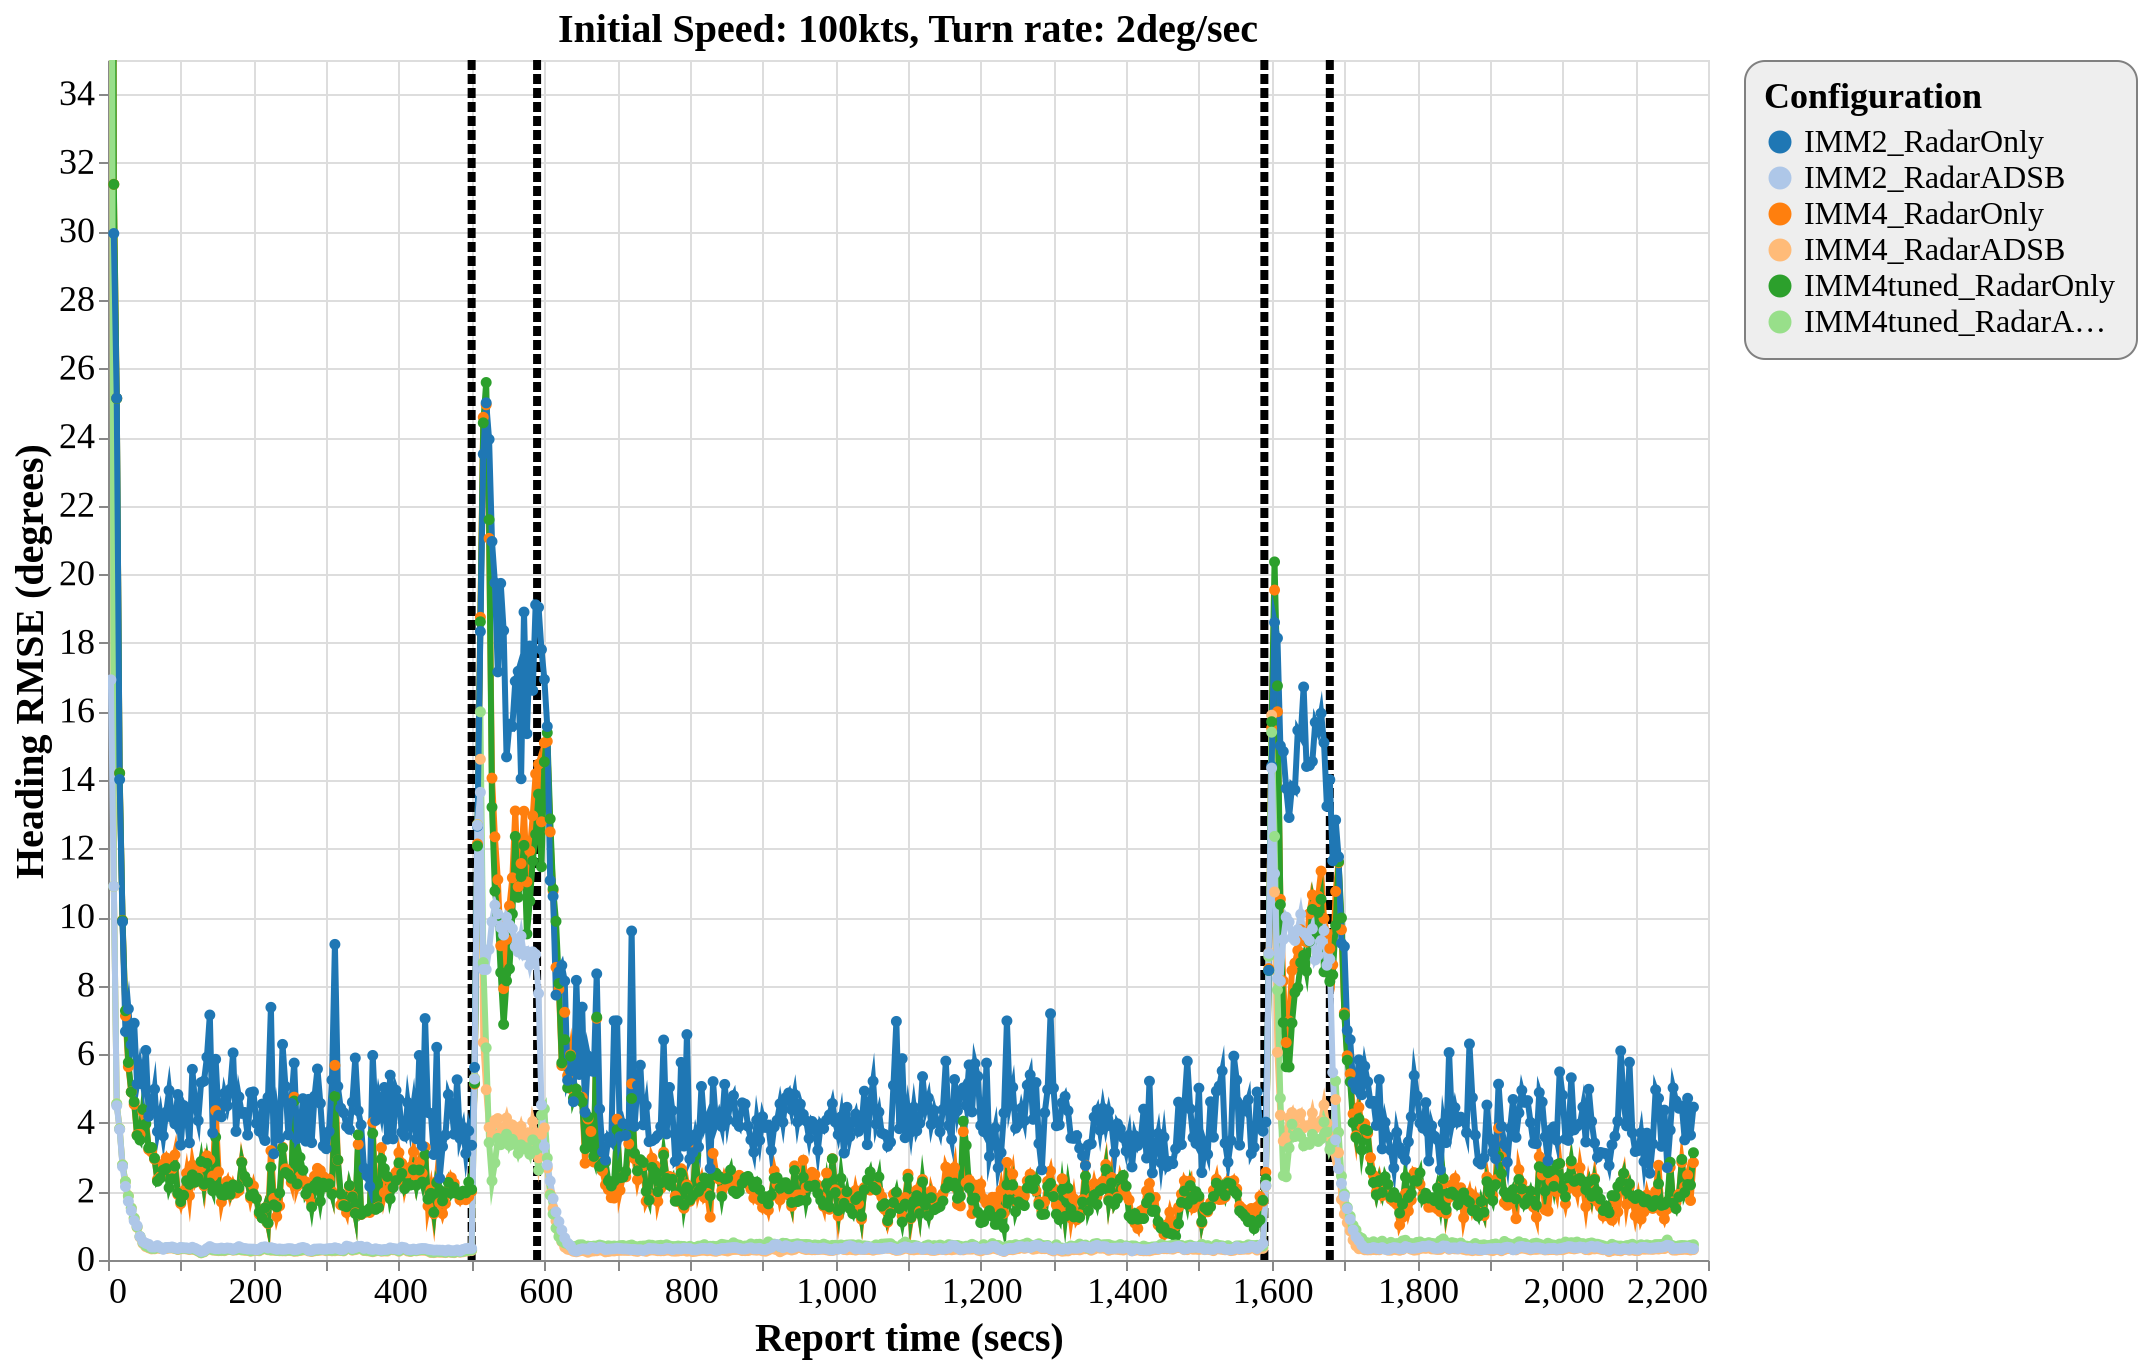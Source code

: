 {
  "config": {
    "view": {
      "continuousWidth": 800,
      "continuousHeight": 600
    },
    "axisX": {
      "labelFontSize": 18,
      "titleFontSize": 20
    },
    "axisY": {
      "labelFontSize": 18,
      "titleFontSize": 20
    },
    "font": "Times New Roman",
    "legend": {
      "cornerRadius": 10,
      "fillColor": "#EEEEEE",
      "labelFontSize": 16,
      "padding": 10,
      "strokeColor": "gray",
      "titleFontSize": 18
    },
    "title": {
      "fontSize": 20
    }
  },
  "layer": [
    {
      "data": {
        "name": "data-ea819cddc25fc9a20ed642127c59e7fd"
      },
      "mark": {
        "type": "rule",
        "strokeDash": [
          5,
          2
        ],
        "strokeWidth": 4
      },
      "encoding": {
        "color": {
          "type": "nominal",
          "field": "color",
          "scale": null
        },
        "x": {
          "type": "quantitative",
          "field": "tt"
        }
      }
    },
    {
      "data": {
        "name": "data-d99a1105cc3c3faa088cc8c50333a068"
      },
      "mark": {
        "type": "line",
        "point": true,
        "strokeWidth": 3
      },
      "encoding": {
        "color": {
          "type": "ordinal",
          "field": "config",
          "scale": {
            "scheme": "category20"
          },
          "sort": [
            "IMM2_RadarOnly",
            "IMM2_RadarADSB",
            "IMM4_RadarOnly",
            "IMM4_RadarADSB",
            "IMM4tuned_RadarOnly",
            "IMM4tuned_RadarADSB"
          ],
          "title": "Configuration"
        },
        "x": {
          "type": "quantitative",
          "field": "time",
          "title": "Report time (secs)"
        },
        "y": {
          "type": "quantitative",
          "field": "rmse_hdg",
          "scale": {
            "domain": [
              0,
              35
            ],
            "zero": false
          },
          "title": "Heading RMSE (degrees)"
        }
      },
      "selection": {
        "selector146": {
          "type": "interval",
          "bind": "scales",
          "encodings": [
            "x",
            "y"
          ]
        }
      },
      "title": "Initial Speed: 100kts, Turn rate: 2deg/sec"
    }
  ],
  "$schema": "https://vega.github.io/schema/vega-lite/v4.8.1.json",
  "datasets": {
    "data-ea819cddc25fc9a20ed642127c59e7fd": [
      {
        "tt": 500,
        "color": "black"
      },
      {
        "tt": 590,
        "color": "black"
      },
      {
        "tt": 1590,
        "color": "black"
      },
      {
        "tt": 1680,
        "color": "black"
      }
    ],
    "data-d99a1105cc3c3faa088cc8c50333a068": [
      {
        "scenario": "turns_new_06",
        "config": "IMM4_RadarOnly",
        "time": 4,
        "rmse_hdg": 90.0,
        "rmse_tr": 0.0,
        "p_uni": 0.0,
        "p_turn": 0.0
      },
      {
        "scenario": "turns_new_06",
        "config": "IMM4_RadarOnly",
        "time": 8,
        "rmse_hdg": 31.37470580952348,
        "rmse_tr": 0.0,
        "p_uni": 0.9477329268292684,
        "p_turn": 0.0134939024390243
      },
      {
        "scenario": "turns_new_06",
        "config": "IMM4_RadarOnly",
        "time": 12,
        "rmse_hdg": 25.130636326567974,
        "rmse_tr": 6.524895204196201e-05,
        "p_uni": 0.9208019801980198,
        "p_turn": 0.0273148514851485
      },
      {
        "scenario": "turns_new_06",
        "config": "IMM4_RadarOnly",
        "time": 16,
        "rmse_hdg": 14.2000404767481,
        "rmse_tr": 0.0006019844857643,
        "p_uni": 0.8891201834862386,
        "p_turn": 0.0390284403669724
      },
      {
        "scenario": "turns_new_06",
        "config": "IMM4_RadarOnly",
        "time": 20,
        "rmse_hdg": 9.904887173637094,
        "rmse_tr": 0.0025705397134852,
        "p_uni": 0.8508302325581395,
        "p_turn": 0.053960465116279
      },
      {
        "scenario": "turns_new_06",
        "config": "IMM4_RadarOnly",
        "time": 24,
        "rmse_hdg": 7.121366536314349,
        "rmse_tr": 0.0064199531399635,
        "p_uni": 0.8184218487394959,
        "p_turn": 0.0688731092436974
      },
      {
        "scenario": "turns_new_06",
        "config": "IMM4_RadarOnly",
        "time": 28,
        "rmse_hdg": 5.63643567716843,
        "rmse_tr": 0.0203094673560316,
        "p_uni": 0.8043321428571428,
        "p_turn": 0.0831553571428571
      },
      {
        "scenario": "turns_new_06",
        "config": "IMM4_RadarOnly",
        "time": 32,
        "rmse_hdg": 4.901662898808293,
        "rmse_tr": 0.0305444223310441,
        "p_uni": 0.7911793388429752,
        "p_turn": 0.0896636363636363
      },
      {
        "scenario": "turns_new_06",
        "config": "IMM4_RadarOnly",
        "time": 36,
        "rmse_hdg": 4.540251723669703,
        "rmse_tr": 0.0337025520815074,
        "p_uni": 0.8013941176470588,
        "p_turn": 0.0913142857142857
      },
      {
        "scenario": "turns_new_06",
        "config": "IMM4_RadarOnly",
        "time": 40,
        "rmse_hdg": 3.6490333575406577,
        "rmse_tr": 0.0339581731158718,
        "p_uni": 0.8073444444444444,
        "p_turn": 0.0863538461538461
      },
      {
        "scenario": "turns_new_06",
        "config": "IMM4_RadarOnly",
        "time": 44,
        "rmse_hdg": 3.66395526471301,
        "rmse_tr": 0.0381715912530232,
        "p_uni": 0.8157090909090909,
        "p_turn": 0.0881363636363636
      },
      {
        "scenario": "turns_new_06",
        "config": "IMM4_RadarOnly",
        "time": 48,
        "rmse_hdg": 4.325158276600645,
        "rmse_tr": 0.0726580861225479,
        "p_uni": 0.8048176470588235,
        "p_turn": 0.0884033613445378
      },
      {
        "scenario": "turns_new_06",
        "config": "IMM4_RadarOnly",
        "time": 52,
        "rmse_hdg": 4.175467039745374,
        "rmse_tr": 0.0625141607957749,
        "p_uni": 0.789879,
        "p_turn": 0.102654
      },
      {
        "scenario": "turns_new_06",
        "config": "IMM4_RadarOnly",
        "time": 56,
        "rmse_hdg": 3.221638267248513,
        "rmse_tr": 0.05299691102437,
        "p_uni": 0.82016640625,
        "p_turn": 0.07877734375
      },
      {
        "scenario": "turns_new_06",
        "config": "IMM4_RadarOnly",
        "time": 60,
        "rmse_hdg": 3.1489266096724844,
        "rmse_tr": 0.0544501844460319,
        "p_uni": 0.8225543103448276,
        "p_turn": 0.0829422413793103
      },
      {
        "scenario": "turns_new_06",
        "config": "IMM4_RadarOnly",
        "time": 64,
        "rmse_hdg": 2.940131799766806,
        "rmse_tr": 0.0423291661440621,
        "p_uni": 0.8278709677419356,
        "p_turn": 0.0758725806451613
      },
      {
        "scenario": "turns_new_06",
        "config": "IMM4_RadarOnly",
        "time": 68,
        "rmse_hdg": 2.3497261284643103,
        "rmse_tr": 0.0299561383905323,
        "p_uni": 0.8247856060606061,
        "p_turn": 0.0734287878787878
      },
      {
        "scenario": "turns_new_06",
        "config": "IMM4_RadarOnly",
        "time": 72,
        "rmse_hdg": 2.430548753137717,
        "rmse_tr": 0.0331946077361763,
        "p_uni": 0.8277827586206897,
        "p_turn": 0.0709206896551724
      },
      {
        "scenario": "turns_new_06",
        "config": "IMM4_RadarOnly",
        "time": 76,
        "rmse_hdg": 2.801429057089393,
        "rmse_tr": 0.0310896399832116,
        "p_uni": 0.8427000000000001,
        "p_turn": 0.0684857142857142
      },
      {
        "scenario": "turns_new_06",
        "config": "IMM4_RadarOnly",
        "time": 80,
        "rmse_hdg": 2.9767515180142268,
        "rmse_tr": 0.0354856072232109,
        "p_uni": 0.8363543999999999,
        "p_turn": 0.0718512
      },
      {
        "scenario": "turns_new_06",
        "config": "IMM4_RadarOnly",
        "time": 84,
        "rmse_hdg": 2.752347715808805,
        "rmse_tr": 0.0307095408209874,
        "p_uni": 0.8424880341880342,
        "p_turn": 0.0679623931623931
      },
      {
        "scenario": "turns_new_06",
        "config": "IMM4_RadarOnly",
        "time": 88,
        "rmse_hdg": 2.6542889001043943,
        "rmse_tr": 0.0247558917010283,
        "p_uni": 0.8504791304347826,
        "p_turn": 0.0654626086956521
      },
      {
        "scenario": "turns_new_06",
        "config": "IMM4_RadarOnly",
        "time": 92,
        "rmse_hdg": 3.06783080152274,
        "rmse_tr": 0.0316149932037884,
        "p_uni": 0.8435370078740158,
        "p_turn": 0.0659015748031496
      },
      {
        "scenario": "turns_new_06",
        "config": "IMM4_RadarOnly",
        "time": 96,
        "rmse_hdg": 1.9117639357812577,
        "rmse_tr": 0.0203522513402174,
        "p_uni": 0.8550278846153846,
        "p_turn": 0.0608471153846153
      },
      {
        "scenario": "turns_new_06",
        "config": "IMM4_RadarOnly",
        "time": 100,
        "rmse_hdg": 1.6430310078806014,
        "rmse_tr": 0.0181903918908542,
        "p_uni": 0.8585276785714286,
        "p_turn": 0.0601044642857142
      },
      {
        "scenario": "turns_new_06",
        "config": "IMM4_RadarOnly",
        "time": 104,
        "rmse_hdg": 2.0110924676368875,
        "rmse_tr": 0.019937850285719,
        "p_uni": 0.8425826771653543,
        "p_turn": 0.0677031496062992
      },
      {
        "scenario": "turns_new_06",
        "config": "IMM4_RadarOnly",
        "time": 108,
        "rmse_hdg": 2.529722975610834,
        "rmse_tr": 0.0250035564137051,
        "p_uni": 0.8376133333333333,
        "p_turn": 0.0675966666666666
      },
      {
        "scenario": "turns_new_06",
        "config": "IMM4_RadarOnly",
        "time": 112,
        "rmse_hdg": 1.8766980190071747,
        "rmse_tr": 0.0232810340288945,
        "p_uni": 0.8418827272727273,
        "p_turn": 0.0674990909090909
      },
      {
        "scenario": "turns_new_06",
        "config": "IMM4_RadarOnly",
        "time": 116,
        "rmse_hdg": 2.765474336363428,
        "rmse_tr": 0.031923608499996,
        "p_uni": 0.8376381355932204,
        "p_turn": 0.0726940677966101
      },
      {
        "scenario": "turns_new_06",
        "config": "IMM4_RadarOnly",
        "time": 120,
        "rmse_hdg": 2.272675355396815,
        "rmse_tr": 0.0326641920036656,
        "p_uni": 0.8454252336448598,
        "p_turn": 0.0667056074766355
      },
      {
        "scenario": "turns_new_06",
        "config": "IMM4_RadarOnly",
        "time": 124,
        "rmse_hdg": 2.436371914980984,
        "rmse_tr": 0.0354483890788888,
        "p_uni": 0.8432540540540541,
        "p_turn": 0.0714837837837837
      },
      {
        "scenario": "turns_new_06",
        "config": "IMM4_RadarOnly",
        "time": 128,
        "rmse_hdg": 2.7048753748834327,
        "rmse_tr": 0.0322018152401678,
        "p_uni": 0.8472277777777777,
        "p_turn": 0.063797619047619
      },
      {
        "scenario": "turns_new_06",
        "config": "IMM4_RadarOnly",
        "time": 132,
        "rmse_hdg": 2.16486549064661,
        "rmse_tr": 0.0238922949768175,
        "p_uni": 0.8504675925925925,
        "p_turn": 0.061837037037037
      },
      {
        "scenario": "turns_new_06",
        "config": "IMM4_RadarOnly",
        "time": 136,
        "rmse_hdg": 3.039400678008985,
        "rmse_tr": 0.0386034624718407,
        "p_uni": 0.8454537037037037,
        "p_turn": 0.0625212962962963
      },
      {
        "scenario": "turns_new_06",
        "config": "IMM4_RadarOnly",
        "time": 140,
        "rmse_hdg": 2.9209887024772967,
        "rmse_tr": 0.0492284549408375,
        "p_uni": 0.8214474137931035,
        "p_turn": 0.0689448275862069
      },
      {
        "scenario": "turns_new_06",
        "config": "IMM4_RadarOnly",
        "time": 144,
        "rmse_hdg": 2.446664513450774,
        "rmse_tr": 0.0380344251961298,
        "p_uni": 0.8477715517241379,
        "p_turn": 0.0655353448275862
      },
      {
        "scenario": "turns_new_06",
        "config": "IMM4_RadarOnly",
        "time": 148,
        "rmse_hdg": 4.356227508228683,
        "rmse_tr": 0.0580672729655455,
        "p_uni": 0.8420086206896552,
        "p_turn": 0.0767431034482758
      },
      {
        "scenario": "turns_new_06",
        "config": "IMM4_RadarOnly",
        "time": 152,
        "rmse_hdg": 2.5696146622003706,
        "rmse_tr": 0.05308073081392,
        "p_uni": 0.8466016260162602,
        "p_turn": 0.0682292682926829
      },
      {
        "scenario": "turns_new_06",
        "config": "IMM4_RadarOnly",
        "time": 156,
        "rmse_hdg": 1.691207698143806,
        "rmse_tr": 0.0341942685255877,
        "p_uni": 0.8487139130434783,
        "p_turn": 0.0652
      },
      {
        "scenario": "turns_new_06",
        "config": "IMM4_RadarOnly",
        "time": 160,
        "rmse_hdg": 2.1103511513447195,
        "rmse_tr": 0.0304153632943011,
        "p_uni": 0.8407702702702703,
        "p_turn": 0.0701396396396396
      },
      {
        "scenario": "turns_new_06",
        "config": "IMM4_RadarOnly",
        "time": 164,
        "rmse_hdg": 2.297637442053478,
        "rmse_tr": 0.0280134526506777,
        "p_uni": 0.8382361344537815,
        "p_turn": 0.0661588235294117
      },
      {
        "scenario": "turns_new_06",
        "config": "IMM4_RadarOnly",
        "time": 168,
        "rmse_hdg": 1.8952941277037905,
        "rmse_tr": 0.0261368562424268,
        "p_uni": 0.8250161016949152,
        "p_turn": 0.070728813559322
      },
      {
        "scenario": "turns_new_06",
        "config": "IMM4_RadarOnly",
        "time": 172,
        "rmse_hdg": 2.1922964298569747,
        "rmse_tr": 0.0286830989484967,
        "p_uni": 0.8335363636363636,
        "p_turn": 0.0687719008264462
      },
      {
        "scenario": "turns_new_06",
        "config": "IMM4_RadarOnly",
        "time": 176,
        "rmse_hdg": 1.95362008886398,
        "rmse_tr": 0.0231644854701496,
        "p_uni": 0.8537677419354839,
        "p_turn": 0.0634088709677419
      },
      {
        "scenario": "turns_new_06",
        "config": "IMM4_RadarOnly",
        "time": 180,
        "rmse_hdg": 2.02093703179651,
        "rmse_tr": 0.03090993455273,
        "p_uni": 0.8282126126126126,
        "p_turn": 0.07409009009009
      },
      {
        "scenario": "turns_new_06",
        "config": "IMM4_RadarOnly",
        "time": 184,
        "rmse_hdg": 2.860506466992589,
        "rmse_tr": 0.0488149783375117,
        "p_uni": 0.8464697247706421,
        "p_turn": 0.0683036697247706
      },
      {
        "scenario": "turns_new_06",
        "config": "IMM4_RadarOnly",
        "time": 188,
        "rmse_hdg": 2.420013720260692,
        "rmse_tr": 0.0424573278421994,
        "p_uni": 0.84151171875,
        "p_turn": 0.06866328125
      },
      {
        "scenario": "turns_new_06",
        "config": "IMM4_RadarOnly",
        "time": 192,
        "rmse_hdg": 2.285131517094842,
        "rmse_tr": 0.0265170153079175,
        "p_uni": 0.8430697478991597,
        "p_turn": 0.0647739495798319
      },
      {
        "scenario": "turns_new_06",
        "config": "IMM4_RadarOnly",
        "time": 196,
        "rmse_hdg": 1.8052936651390823,
        "rmse_tr": 0.0259147096050301,
        "p_uni": 0.8217608695652173,
        "p_turn": 0.0708973913043478
      },
      {
        "scenario": "turns_new_06",
        "config": "IMM4_RadarOnly",
        "time": 200,
        "rmse_hdg": 2.1577295591416688,
        "rmse_tr": 0.0308960996952358,
        "p_uni": 0.8305173228346457,
        "p_turn": 0.0720937007874015
      },
      {
        "scenario": "turns_new_06",
        "config": "IMM4_RadarOnly",
        "time": 204,
        "rmse_hdg": 1.8012928002444213,
        "rmse_tr": 0.024292321886861,
        "p_uni": 0.8485353982300885,
        "p_turn": 0.0659159292035398
      },
      {
        "scenario": "turns_new_06",
        "config": "IMM4_RadarOnly",
        "time": 208,
        "rmse_hdg": 1.3364777615125298,
        "rmse_tr": 0.0200376991185343,
        "p_uni": 0.8447754385964913,
        "p_turn": 0.0653254385964912
      },
      {
        "scenario": "turns_new_06",
        "config": "IMM4_RadarOnly",
        "time": 212,
        "rmse_hdg": 1.234927008145483,
        "rmse_tr": 0.0198978999586445,
        "p_uni": 0.8440308943089431,
        "p_turn": 0.0627048780487804
      },
      {
        "scenario": "turns_new_06",
        "config": "IMM4_RadarOnly",
        "time": 216,
        "rmse_hdg": 1.5190404563559117,
        "rmse_tr": 0.0187485079866142,
        "p_uni": 0.8506160919540231,
        "p_turn": 0.0615747126436781
      },
      {
        "scenario": "turns_new_06",
        "config": "IMM4_RadarOnly",
        "time": 220,
        "rmse_hdg": 1.0627855450438242,
        "rmse_tr": 0.0214549356161952,
        "p_uni": 0.8496409836065574,
        "p_turn": 0.067727868852459
      },
      {
        "scenario": "turns_new_06",
        "config": "IMM4_RadarOnly",
        "time": 224,
        "rmse_hdg": 3.1898988119342837,
        "rmse_tr": 0.0670574342908442,
        "p_uni": 0.84953417721519,
        "p_turn": 0.0708316455696202
      },
      {
        "scenario": "turns_new_06",
        "config": "IMM4_RadarOnly",
        "time": 228,
        "rmse_hdg": 1.7987068623907547,
        "rmse_tr": 0.0397815174476135,
        "p_uni": 0.883663768115942,
        "p_turn": 0.0522927536231884
      },
      {
        "scenario": "turns_new_06",
        "config": "IMM4_RadarOnly",
        "time": 232,
        "rmse_hdg": 1.2669020660928847,
        "rmse_tr": 0.0185217572858988,
        "p_uni": 0.8924323943661973,
        "p_turn": 0.0494774647887324
      },
      {
        "scenario": "turns_new_06",
        "config": "IMM4_RadarOnly",
        "time": 236,
        "rmse_hdg": 1.5789655003457326,
        "rmse_tr": 0.0376642148056092,
        "p_uni": 0.8941410256410256,
        "p_turn": 0.0455397435897435
      },
      {
        "scenario": "turns_new_06",
        "config": "IMM4_RadarOnly",
        "time": 240,
        "rmse_hdg": 3.288967991294715,
        "rmse_tr": 0.0656876700758978,
        "p_uni": 0.8842059701492537,
        "p_turn": 0.0505164179104477
      },
      {
        "scenario": "turns_new_06",
        "config": "IMM4_RadarOnly",
        "time": 244,
        "rmse_hdg": 2.657466486148039,
        "rmse_tr": 0.0258389725027912,
        "p_uni": 0.8819828125,
        "p_turn": 0.0496734375
      },
      {
        "scenario": "turns_new_06",
        "config": "IMM4_RadarOnly",
        "time": 248,
        "rmse_hdg": 2.554521046649993,
        "rmse_tr": 0.0349624701785736,
        "p_uni": 0.8896765432098765,
        "p_turn": 0.0471666666666666
      },
      {
        "scenario": "turns_new_06",
        "config": "IMM4_RadarOnly",
        "time": 252,
        "rmse_hdg": 2.259736078142122,
        "rmse_tr": 0.0359664446791331,
        "p_uni": 0.8911414285714285,
        "p_turn": 0.0468585714285714
      },
      {
        "scenario": "turns_new_06",
        "config": "IMM4_RadarOnly",
        "time": 256,
        "rmse_hdg": 4.749202068753768,
        "rmse_tr": 0.0712441312101148,
        "p_uni": 0.8763724637681158,
        "p_turn": 0.0499521739130434
      },
      {
        "scenario": "turns_new_06",
        "config": "IMM4_RadarOnly",
        "time": 260,
        "rmse_hdg": 2.1540173882981795,
        "rmse_tr": 0.0225812558747983,
        "p_uni": 0.8865207792207793,
        "p_turn": 0.0475103896103896
      },
      {
        "scenario": "turns_new_06",
        "config": "IMM4_RadarOnly",
        "time": 264,
        "rmse_hdg": 2.4397444417759155,
        "rmse_tr": 0.0638906222981672,
        "p_uni": 0.8901573529411765,
        "p_turn": 0.0468029411764705
      },
      {
        "scenario": "turns_new_06",
        "config": "IMM4_RadarOnly",
        "time": 268,
        "rmse_hdg": 2.305344292658324,
        "rmse_tr": 0.0633487963579419,
        "p_uni": 0.8979846153846154,
        "p_turn": 0.0408723076923076
      },
      {
        "scenario": "turns_new_06",
        "config": "IMM4_RadarOnly",
        "time": 272,
        "rmse_hdg": 2.280275750868741,
        "rmse_tr": 0.0333493084635948,
        "p_uni": 0.8978887500000001,
        "p_turn": 0.04158875
      },
      {
        "scenario": "turns_new_06",
        "config": "IMM4_RadarOnly",
        "time": 276,
        "rmse_hdg": 1.840715699317601,
        "rmse_tr": 0.0263209829386583,
        "p_uni": 0.8895257142857144,
        "p_turn": 0.0438014285714285
      },
      {
        "scenario": "turns_new_06",
        "config": "IMM4_RadarOnly",
        "time": 280,
        "rmse_hdg": 1.6532626145677138,
        "rmse_tr": 0.0213876911641563,
        "p_uni": 0.8967257575757576,
        "p_turn": 0.040010606060606
      },
      {
        "scenario": "turns_new_06",
        "config": "IMM4_RadarOnly",
        "time": 284,
        "rmse_hdg": 2.4472118936928164,
        "rmse_tr": 0.0237593471911028,
        "p_uni": 0.8819881578947367,
        "p_turn": 0.0455342105263157
      },
      {
        "scenario": "turns_new_06",
        "config": "IMM4_RadarOnly",
        "time": 288,
        "rmse_hdg": 2.6728922427169537,
        "rmse_tr": 0.0233475341940252,
        "p_uni": 0.8953014705882353,
        "p_turn": 0.0444485294117647
      },
      {
        "scenario": "turns_new_06",
        "config": "IMM4_RadarOnly",
        "time": 292,
        "rmse_hdg": 2.6091472314459976,
        "rmse_tr": 0.0265341125805025,
        "p_uni": 0.8704724637681159,
        "p_turn": 0.0541333333333333
      },
      {
        "scenario": "turns_new_06",
        "config": "IMM4_RadarOnly",
        "time": 296,
        "rmse_hdg": 2.436177783972662,
        "rmse_tr": 0.0235868012905936,
        "p_uni": 0.8904,
        "p_turn": 0.0466414634146341
      },
      {
        "scenario": "turns_new_06",
        "config": "IMM4_RadarOnly",
        "time": 300,
        "rmse_hdg": 2.2021001499528894,
        "rmse_tr": 0.0223602231085646,
        "p_uni": 0.8954492957746479,
        "p_turn": 0.0446619718309859
      },
      {
        "scenario": "turns_new_06",
        "config": "IMM4_RadarOnly",
        "time": 304,
        "rmse_hdg": 2.35565560584168,
        "rmse_tr": 0.0218002102436345,
        "p_uni": 0.8943783333333334,
        "p_turn": 0.044
      },
      {
        "scenario": "turns_new_06",
        "config": "IMM4_RadarOnly",
        "time": 308,
        "rmse_hdg": 1.994444784896288,
        "rmse_tr": 0.0370681703082307,
        "p_uni": 0.88625625,
        "p_turn": 0.04839125
      },
      {
        "scenario": "turns_new_06",
        "config": "IMM4_RadarOnly",
        "time": 312,
        "rmse_hdg": 5.676989659511711,
        "rmse_tr": 0.1094888214795716,
        "p_uni": 0.867804347826087,
        "p_turn": 0.0606
      },
      {
        "scenario": "turns_new_06",
        "config": "IMM4_RadarOnly",
        "time": 316,
        "rmse_hdg": 2.911903689786383,
        "rmse_tr": 0.0834506255303604,
        "p_uni": 0.8792788732394367,
        "p_turn": 0.0518492957746478
      },
      {
        "scenario": "turns_new_06",
        "config": "IMM4_RadarOnly",
        "time": 320,
        "rmse_hdg": 1.6080277250585462,
        "rmse_tr": 0.060048002949539,
        "p_uni": 0.8830772151898734,
        "p_turn": 0.0438607594936708
      },
      {
        "scenario": "turns_new_06",
        "config": "IMM4_RadarOnly",
        "time": 324,
        "rmse_hdg": 1.617761511376849,
        "rmse_tr": 0.0496503528533437,
        "p_uni": 0.8877461538461539,
        "p_turn": 0.0442815384615384
      },
      {
        "scenario": "turns_new_06",
        "config": "IMM4_RadarOnly",
        "time": 328,
        "rmse_hdg": 1.3832522418943995,
        "rmse_tr": 0.0345832967162574,
        "p_uni": 0.8905411764705883,
        "p_turn": 0.0417808823529411
      },
      {
        "scenario": "turns_new_06",
        "config": "IMM4_RadarOnly",
        "time": 332,
        "rmse_hdg": 2.127898611306469,
        "rmse_tr": 0.0246927848773685,
        "p_uni": 0.8946925,
        "p_turn": 0.0423875
      },
      {
        "scenario": "turns_new_06",
        "config": "IMM4_RadarOnly",
        "time": 336,
        "rmse_hdg": 1.868308429807266,
        "rmse_tr": 0.0185712516780342,
        "p_uni": 0.8849083333333333,
        "p_turn": 0.0442402777777777
      },
      {
        "scenario": "turns_new_06",
        "config": "IMM4_RadarOnly",
        "time": 340,
        "rmse_hdg": 1.3755340221724246,
        "rmse_tr": 0.0215032019082668,
        "p_uni": 0.8907076923076923,
        "p_turn": 0.0409415384615384
      },
      {
        "scenario": "turns_new_06",
        "config": "IMM4_RadarOnly",
        "time": 344,
        "rmse_hdg": 3.3725496496331244,
        "rmse_tr": 0.0321680378361479,
        "p_uni": 0.8815696202531647,
        "p_turn": 0.0505202531645569
      },
      {
        "scenario": "turns_new_06",
        "config": "IMM4_RadarOnly",
        "time": 348,
        "rmse_hdg": 1.3260929032536526,
        "rmse_tr": 0.0193465257785859,
        "p_uni": 0.8914119402985075,
        "p_turn": 0.0464014925373134
      },
      {
        "scenario": "turns_new_06",
        "config": "IMM4_RadarOnly",
        "time": 352,
        "rmse_hdg": 1.3745984488287442,
        "rmse_tr": 0.0217374427638222,
        "p_uni": 0.9004641791044776,
        "p_turn": 0.0398074626865671
      },
      {
        "scenario": "turns_new_06",
        "config": "IMM4_RadarOnly",
        "time": 356,
        "rmse_hdg": 1.4170509282779271,
        "rmse_tr": 0.0155868732362828,
        "p_uni": 0.9011753086419751,
        "p_turn": 0.0387271604938271
      },
      {
        "scenario": "turns_new_06",
        "config": "IMM4_RadarOnly",
        "time": 360,
        "rmse_hdg": 1.3852583079376009,
        "rmse_tr": 0.0118985080053603,
        "p_uni": 0.9008884057971014,
        "p_turn": 0.0413159420289855
      },
      {
        "scenario": "turns_new_06",
        "config": "IMM4_RadarOnly",
        "time": 364,
        "rmse_hdg": 4.014955305068154,
        "rmse_tr": 0.0606049377078821,
        "p_uni": 0.8850661016949152,
        "p_turn": 0.0519694915254237
      },
      {
        "scenario": "turns_new_06",
        "config": "IMM4_RadarOnly",
        "time": 368,
        "rmse_hdg": 1.4957830969665116,
        "rmse_tr": 0.0413484390834061,
        "p_uni": 0.8881353658536586,
        "p_turn": 0.0441524390243902
      },
      {
        "scenario": "turns_new_06",
        "config": "IMM4_RadarOnly",
        "time": 372,
        "rmse_hdg": 1.5442616162405702,
        "rmse_tr": 0.0307075970266563,
        "p_uni": 0.8809030303030303,
        "p_turn": 0.0471863636363636
      },
      {
        "scenario": "turns_new_06",
        "config": "IMM4_RadarOnly",
        "time": 376,
        "rmse_hdg": 3.280299562142352,
        "rmse_tr": 0.0389636638606955,
        "p_uni": 0.8728521739130435,
        "p_turn": 0.0565971014492753
      },
      {
        "scenario": "turns_new_06",
        "config": "IMM4_RadarOnly",
        "time": 380,
        "rmse_hdg": 1.965322492620486,
        "rmse_tr": 0.0243125816194002,
        "p_uni": 0.8769087499999999,
        "p_turn": 0.0509575
      },
      {
        "scenario": "turns_new_06",
        "config": "IMM4_RadarOnly",
        "time": 384,
        "rmse_hdg": 2.373164889804942,
        "rmse_tr": 0.031257353917327,
        "p_uni": 0.8712753623188406,
        "p_turn": 0.0565478260869565
      },
      {
        "scenario": "turns_new_06",
        "config": "IMM4_RadarOnly",
        "time": 388,
        "rmse_hdg": 2.098999005573091,
        "rmse_tr": 0.0233673493548801,
        "p_uni": 0.8755349206349207,
        "p_turn": 0.0491111111111111
      },
      {
        "scenario": "turns_new_06",
        "config": "IMM4_RadarOnly",
        "time": 392,
        "rmse_hdg": 2.258619342282655,
        "rmse_tr": 0.0219647687596902,
        "p_uni": 0.8779480000000001,
        "p_turn": 0.0483373333333333
      },
      {
        "scenario": "turns_new_06",
        "config": "IMM4_RadarOnly",
        "time": 396,
        "rmse_hdg": 2.552546907362472,
        "rmse_tr": 0.0233346890762597,
        "p_uni": 0.8660071428571429,
        "p_turn": 0.0549414285714285
      },
      {
        "scenario": "turns_new_06",
        "config": "IMM4_RadarOnly",
        "time": 400,
        "rmse_hdg": 3.130359741735134,
        "rmse_tr": 0.0571327882477106,
        "p_uni": 0.8825070422535212,
        "p_turn": 0.0504802816901408
      },
      {
        "scenario": "turns_new_06",
        "config": "IMM4_RadarOnly",
        "time": 404,
        "rmse_hdg": 2.8168696949004897,
        "rmse_tr": 0.0528512881445342,
        "p_uni": 0.8898134146341463,
        "p_turn": 0.0481780487804878
      },
      {
        "scenario": "turns_new_06",
        "config": "IMM4_RadarOnly",
        "time": 408,
        "rmse_hdg": 2.148966898339463,
        "rmse_tr": 0.0480308036080815,
        "p_uni": 0.9001111111111111,
        "p_turn": 0.0400888888888888
      },
      {
        "scenario": "turns_new_06",
        "config": "IMM4_RadarOnly",
        "time": 412,
        "rmse_hdg": 2.533993525722944,
        "rmse_tr": 0.0404211273498387,
        "p_uni": 0.8894289855072465,
        "p_turn": 0.0440666666666666
      },
      {
        "scenario": "turns_new_06",
        "config": "IMM4_RadarOnly",
        "time": 416,
        "rmse_hdg": 2.708247357609714,
        "rmse_tr": 0.0360956991897926,
        "p_uni": 0.887045,
        "p_turn": 0.048255
      },
      {
        "scenario": "turns_new_06",
        "config": "IMM4_RadarOnly",
        "time": 420,
        "rmse_hdg": 3.15796369868658,
        "rmse_tr": 0.0293544313330864,
        "p_uni": 0.8845097222222222,
        "p_turn": 0.0453416666666666
      },
      {
        "scenario": "turns_new_06",
        "config": "IMM4_RadarOnly",
        "time": 424,
        "rmse_hdg": 2.3737972602637782,
        "rmse_tr": 0.0344655051432025,
        "p_uni": 0.8949029850746268,
        "p_turn": 0.0425417910447761
      },
      {
        "scenario": "turns_new_06",
        "config": "IMM4_RadarOnly",
        "time": 428,
        "rmse_hdg": 2.841130422546997,
        "rmse_tr": 0.0251443882355538,
        "p_uni": 0.881512987012987,
        "p_turn": 0.0474701298701298
      },
      {
        "scenario": "turns_new_06",
        "config": "IMM4_RadarOnly",
        "time": 432,
        "rmse_hdg": 2.526590186598233,
        "rmse_tr": 0.0228787636485662,
        "p_uni": 0.893068115942029,
        "p_turn": 0.0438695652173913
      },
      {
        "scenario": "turns_new_06",
        "config": "IMM4_RadarOnly",
        "time": 436,
        "rmse_hdg": 3.293847951614981,
        "rmse_tr": 0.0696708390999815,
        "p_uni": 0.881689552238806,
        "p_turn": 0.0493507462686567
      },
      {
        "scenario": "turns_new_06",
        "config": "IMM4_RadarOnly",
        "time": 440,
        "rmse_hdg": 1.575289752673472,
        "rmse_tr": 0.0628150828555239,
        "p_uni": 0.8996341463414633,
        "p_turn": 0.0411536585365853
      },
      {
        "scenario": "turns_new_06",
        "config": "IMM4_RadarOnly",
        "time": 444,
        "rmse_hdg": 2.049010847834987,
        "rmse_tr": 0.0390128863714324,
        "p_uni": 0.8812409090909091,
        "p_turn": 0.0444757575757575
      },
      {
        "scenario": "turns_new_06",
        "config": "IMM4_RadarOnly",
        "time": 448,
        "rmse_hdg": 1.3504595453424575,
        "rmse_tr": 0.0314583383092675,
        "p_uni": 0.8992081967213115,
        "p_turn": 0.037111475409836
      },
      {
        "scenario": "turns_new_06",
        "config": "IMM4_RadarOnly",
        "time": 452,
        "rmse_hdg": 2.296871148578154,
        "rmse_tr": 0.0318329634337679,
        "p_uni": 0.8857682926829268,
        "p_turn": 0.0475560975609756
      },
      {
        "scenario": "turns_new_06",
        "config": "IMM4_RadarOnly",
        "time": 456,
        "rmse_hdg": 1.6636827517611237,
        "rmse_tr": 0.0260357417936625,
        "p_uni": 0.9036194029850746,
        "p_turn": 0.0390298507462686
      },
      {
        "scenario": "turns_new_06",
        "config": "IMM4_RadarOnly",
        "time": 460,
        "rmse_hdg": 1.3521151921924943,
        "rmse_tr": 0.0202106616682983,
        "p_uni": 0.907725352112676,
        "p_turn": 0.0378830985915493
      },
      {
        "scenario": "turns_new_06",
        "config": "IMM4_RadarOnly",
        "time": 464,
        "rmse_hdg": 1.6465365164489976,
        "rmse_tr": 0.0229653869986987,
        "p_uni": 0.8881024999999999,
        "p_turn": 0.04332125
      },
      {
        "scenario": "turns_new_06",
        "config": "IMM4_RadarOnly",
        "time": 468,
        "rmse_hdg": 2.025746775882909,
        "rmse_tr": 0.0226388907634627,
        "p_uni": 0.8761734375,
        "p_turn": 0.0526296875
      },
      {
        "scenario": "turns_new_06",
        "config": "IMM4_RadarOnly",
        "time": 472,
        "rmse_hdg": 2.399498722159914,
        "rmse_tr": 0.0248272679788598,
        "p_uni": 0.8857279411764706,
        "p_turn": 0.0509941176470588
      },
      {
        "scenario": "turns_new_06",
        "config": "IMM4_RadarOnly",
        "time": 476,
        "rmse_hdg": 2.2371386800295183,
        "rmse_tr": 0.0204132600093793,
        "p_uni": 0.8920236842105264,
        "p_turn": 0.0434947368421052
      },
      {
        "scenario": "turns_new_06",
        "config": "IMM4_RadarOnly",
        "time": 480,
        "rmse_hdg": 1.9377859770247143,
        "rmse_tr": 0.018539620714348,
        "p_uni": 0.8958463768115942,
        "p_turn": 0.0422449275362318
      },
      {
        "scenario": "turns_new_06",
        "config": "IMM4_RadarOnly",
        "time": 484,
        "rmse_hdg": 1.7537690504604482,
        "rmse_tr": 0.0205893747583839,
        "p_uni": 0.8926588235294117,
        "p_turn": 0.0434661764705882
      },
      {
        "scenario": "turns_new_06",
        "config": "IMM4_RadarOnly",
        "time": 488,
        "rmse_hdg": 1.957177960641355,
        "rmse_tr": 0.0205473827216232,
        "p_uni": 0.8780278481012658,
        "p_turn": 0.0479303797468354
      },
      {
        "scenario": "turns_new_06",
        "config": "IMM4_RadarOnly",
        "time": 492,
        "rmse_hdg": 1.7586389446102924,
        "rmse_tr": 0.025094592918595,
        "p_uni": 0.90353125,
        "p_turn": 0.0401265625
      },
      {
        "scenario": "turns_new_06",
        "config": "IMM4_RadarOnly",
        "time": 496,
        "rmse_hdg": 1.848167709001814,
        "rmse_tr": 0.0230721612959356,
        "p_uni": 0.8971134328358209,
        "p_turn": 0.0418611940298507
      },
      {
        "scenario": "turns_new_06",
        "config": "IMM4_RadarOnly",
        "time": 500,
        "rmse_hdg": 2.001022329072262,
        "rmse_tr": 0.020331179687118,
        "p_uni": 0.9000385542168674,
        "p_turn": 0.0432060240963855
      },
      {
        "scenario": "turns_new_06",
        "config": "IMM4_RadarOnly",
        "time": 504,
        "rmse_hdg": 5.133390432636982,
        "rmse_tr": 1.9984080054508389,
        "p_uni": 0.8917944444444443,
        "p_turn": 0.0474805555555555
      },
      {
        "scenario": "turns_new_06",
        "config": "IMM4_RadarOnly",
        "time": 508,
        "rmse_hdg": 12.133315339641364,
        "rmse_tr": 1.994694933552792,
        "p_uni": 0.8980720588235294,
        "p_turn": 0.0432397058823529
      },
      {
        "scenario": "turns_new_06",
        "config": "IMM4_RadarOnly",
        "time": 512,
        "rmse_hdg": 18.74519187198593,
        "rmse_tr": 1.9731375048658184,
        "p_uni": 0.833695945945946,
        "p_turn": 0.0746878378378378
      },
      {
        "scenario": "turns_new_06",
        "config": "IMM4_RadarOnly",
        "time": 516,
        "rmse_hdg": 24.578691351886203,
        "rmse_tr": 1.940584543857119,
        "p_uni": 0.7842285714285714,
        "p_turn": 0.1108942857142857
      },
      {
        "scenario": "turns_new_06",
        "config": "IMM4_RadarOnly",
        "time": 520,
        "rmse_hdg": 24.942848084290016,
        "rmse_tr": 1.8282511295869124,
        "p_uni": 0.5840029850746269,
        "p_turn": 0.266476119402985
      },
      {
        "scenario": "turns_new_06",
        "config": "IMM4_RadarOnly",
        "time": 524,
        "rmse_hdg": 21.047226142193114,
        "rmse_tr": 1.579441615739836,
        "p_uni": 0.3052049382716049,
        "p_turn": 0.4863876543209876
      },
      {
        "scenario": "turns_new_06",
        "config": "IMM4_RadarOnly",
        "time": 528,
        "rmse_hdg": 14.054810714553945,
        "rmse_tr": 1.1665278076283263,
        "p_uni": 0.108931343283582,
        "p_turn": 0.6987119402985075
      },
      {
        "scenario": "turns_new_06",
        "config": "IMM4_RadarOnly",
        "time": 532,
        "rmse_hdg": 12.341821411249096,
        "rmse_tr": 0.8769078473058994,
        "p_uni": 0.0714966666666666,
        "p_turn": 0.7725683333333334
      },
      {
        "scenario": "turns_new_06",
        "config": "IMM4_RadarOnly",
        "time": 536,
        "rmse_hdg": 11.093156023755144,
        "rmse_tr": 0.5783025387934935,
        "p_uni": 0.0896075,
        "p_turn": 0.77423
      },
      {
        "scenario": "turns_new_06",
        "config": "IMM4_RadarOnly",
        "time": 540,
        "rmse_hdg": 9.165791948472105,
        "rmse_tr": 0.4614110235744876,
        "p_uni": 0.1418197183098591,
        "p_turn": 0.7072408450704225
      },
      {
        "scenario": "turns_new_06",
        "config": "IMM4_RadarOnly",
        "time": 544,
        "rmse_hdg": 7.9137037065415585,
        "rmse_tr": 0.3606806158081111,
        "p_uni": 0.1726549295774647,
        "p_turn": 0.6582887323943662
      },
      {
        "scenario": "turns_new_06",
        "config": "IMM4_RadarOnly",
        "time": 548,
        "rmse_hdg": 9.348013928310982,
        "rmse_tr": 0.3590002168721987,
        "p_uni": 0.1956402597402597,
        "p_turn": 0.6689753246753246
      },
      {
        "scenario": "turns_new_06",
        "config": "IMM4_RadarOnly",
        "time": 552,
        "rmse_hdg": 10.327921147710866,
        "rmse_tr": 0.3134797895955152,
        "p_uni": 0.1913939393939394,
        "p_turn": 0.6846863636363637
      },
      {
        "scenario": "turns_new_06",
        "config": "IMM4_RadarOnly",
        "time": 556,
        "rmse_hdg": 11.146589155813876,
        "rmse_tr": 0.3453583596312158,
        "p_uni": 0.207876119402985,
        "p_turn": 0.6760686567164179
      },
      {
        "scenario": "turns_new_06",
        "config": "IMM4_RadarOnly",
        "time": 560,
        "rmse_hdg": 13.096506844274677,
        "rmse_tr": 0.4278114810676933,
        "p_uni": 0.218248,
        "p_turn": 0.67276
      },
      {
        "scenario": "turns_new_06",
        "config": "IMM4_RadarOnly",
        "time": 564,
        "rmse_hdg": 10.886079006534985,
        "rmse_tr": 0.4280214289298941,
        "p_uni": 0.1927797101449275,
        "p_turn": 0.692931884057971
      },
      {
        "scenario": "turns_new_06",
        "config": "IMM4_RadarOnly",
        "time": 568,
        "rmse_hdg": 11.564554605686745,
        "rmse_tr": 0.3895405297634101,
        "p_uni": 0.1825417910447761,
        "p_turn": 0.7174223880597015
      },
      {
        "scenario": "turns_new_06",
        "config": "IMM4_RadarOnly",
        "time": 572,
        "rmse_hdg": 13.089325696495344,
        "rmse_tr": 0.3843508867341577,
        "p_uni": 0.2068413333333333,
        "p_turn": 0.6710119999999999
      },
      {
        "scenario": "turns_new_06",
        "config": "IMM4_RadarOnly",
        "time": 576,
        "rmse_hdg": 11.028391966640244,
        "rmse_tr": 0.3593213012558981,
        "p_uni": 0.1719927536231884,
        "p_turn": 0.7270057971014493
      },
      {
        "scenario": "turns_new_06",
        "config": "IMM4_RadarOnly",
        "time": 580,
        "rmse_hdg": 11.927239082720009,
        "rmse_tr": 0.3759268793746513,
        "p_uni": 0.1869090909090909,
        "p_turn": 0.705559090909091
      },
      {
        "scenario": "turns_new_06",
        "config": "IMM4_RadarOnly",
        "time": 584,
        "rmse_hdg": 12.956738576546336,
        "rmse_tr": 0.3881215998434771,
        "p_uni": 0.1926831325301204,
        "p_turn": 0.7006180722891566
      },
      {
        "scenario": "turns_new_06",
        "config": "IMM4_RadarOnly",
        "time": 588,
        "rmse_hdg": 14.178134010901994,
        "rmse_tr": 0.4090373228775698,
        "p_uni": 0.2096191780821918,
        "p_turn": 0.6850890410958904
      },
      {
        "scenario": "turns_new_06",
        "config": "IMM4_RadarOnly",
        "time": 592,
        "rmse_hdg": 14.462641005127027,
        "rmse_tr": 1.5065421024198549,
        "p_uni": 0.2489666666666666,
        "p_turn": 0.6433333333333333
      },
      {
        "scenario": "turns_new_06",
        "config": "IMM4_RadarOnly",
        "time": 596,
        "rmse_hdg": 12.780724705586923,
        "rmse_tr": 1.9298436229221612,
        "p_uni": 0.2605853333333333,
        "p_turn": 0.6195213333333334
      },
      {
        "scenario": "turns_new_06",
        "config": "IMM4_RadarOnly",
        "time": 600,
        "rmse_hdg": 15.0851736542575,
        "rmse_tr": 1.8673049132652328,
        "p_uni": 0.2481955223880597,
        "p_turn": 0.6379119402985074
      },
      {
        "scenario": "turns_new_06",
        "config": "IMM4_RadarOnly",
        "time": 604,
        "rmse_hdg": 15.129421573307324,
        "rmse_tr": 1.701652278186452,
        "p_uni": 0.3071528571428571,
        "p_turn": 0.57394
      },
      {
        "scenario": "turns_new_06",
        "config": "IMM4_RadarOnly",
        "time": 608,
        "rmse_hdg": 12.48507484863041,
        "rmse_tr": 1.482289175200191,
        "p_uni": 0.3929192771084337,
        "p_turn": 0.4860313253012048
      },
      {
        "scenario": "turns_new_06",
        "config": "IMM4_RadarOnly",
        "time": 612,
        "rmse_hdg": 10.762933709216345,
        "rmse_tr": 1.2101154998773789,
        "p_uni": 0.475531884057971,
        "p_turn": 0.3907434782608696
      },
      {
        "scenario": "turns_new_06",
        "config": "IMM4_RadarOnly",
        "time": 616,
        "rmse_hdg": 8.534819041173266,
        "rmse_tr": 1.0008059661928546,
        "p_uni": 0.537695081967213,
        "p_turn": 0.3299081967213115
      },
      {
        "scenario": "turns_new_06",
        "config": "IMM4_RadarOnly",
        "time": 620,
        "rmse_hdg": 7.899464617934558,
        "rmse_tr": 0.8177126633940556,
        "p_uni": 0.593635,
        "p_turn": 0.28267
      },
      {
        "scenario": "turns_new_06",
        "config": "IMM4_RadarOnly",
        "time": 624,
        "rmse_hdg": 5.672583185815787,
        "rmse_tr": 0.6360697798647118,
        "p_uni": 0.6787857142857143,
        "p_turn": 0.2000828571428571
      },
      {
        "scenario": "turns_new_06",
        "config": "IMM4_RadarOnly",
        "time": 628,
        "rmse_hdg": 7.224711163007758,
        "rmse_tr": 0.4777897481866079,
        "p_uni": 0.7175083333333334,
        "p_turn": 0.1847819444444444
      },
      {
        "scenario": "turns_new_06",
        "config": "IMM4_RadarOnly",
        "time": 632,
        "rmse_hdg": 5.3765213491794,
        "rmse_tr": 0.3627102369302884,
        "p_uni": 0.7730922077922078,
        "p_turn": 0.1262662337662337
      },
      {
        "scenario": "turns_new_06",
        "config": "IMM4_RadarOnly",
        "time": 636,
        "rmse_hdg": 5.983252930054023,
        "rmse_tr": 0.2778793364483944,
        "p_uni": 0.7977265625,
        "p_turn": 0.110875
      },
      {
        "scenario": "turns_new_06",
        "config": "IMM4_RadarOnly",
        "time": 640,
        "rmse_hdg": 4.927589098977125,
        "rmse_tr": 0.2149099835856308,
        "p_uni": 0.8230358208955224,
        "p_turn": 0.0904432835820895
      },
      {
        "scenario": "turns_new_06",
        "config": "IMM4_RadarOnly",
        "time": 644,
        "rmse_hdg": 4.962007757718069,
        "rmse_tr": 0.1748775762259606,
        "p_uni": 0.8318123456790124,
        "p_turn": 0.0793222222222222
      },
      {
        "scenario": "turns_new_06",
        "config": "IMM4_RadarOnly",
        "time": 648,
        "rmse_hdg": 4.693204152537079,
        "rmse_tr": 0.1245356755823552,
        "p_uni": 0.8511202898550725,
        "p_turn": 0.0661971014492753
      },
      {
        "scenario": "turns_new_06",
        "config": "IMM4_RadarOnly",
        "time": 652,
        "rmse_hdg": 4.74509204176784,
        "rmse_tr": 0.122721017068402,
        "p_uni": 0.8532378787878787,
        "p_turn": 0.0669454545454545
      },
      {
        "scenario": "turns_new_06",
        "config": "IMM4_RadarOnly",
        "time": 656,
        "rmse_hdg": 2.8234378571757746,
        "rmse_tr": 0.0919277063784363,
        "p_uni": 0.8815439999999999,
        "p_turn": 0.0516546666666666
      },
      {
        "scenario": "turns_new_06",
        "config": "IMM4_RadarOnly",
        "time": 660,
        "rmse_hdg": 4.113058115177018,
        "rmse_tr": 0.0844498859400894,
        "p_uni": 0.8589794117647059,
        "p_turn": 0.0595970588235294
      },
      {
        "scenario": "turns_new_06",
        "config": "IMM4_RadarOnly",
        "time": 664,
        "rmse_hdg": 3.748897615744303,
        "rmse_tr": 0.0693276957206814,
        "p_uni": 0.8678848484848485,
        "p_turn": 0.0566666666666666
      },
      {
        "scenario": "turns_new_06",
        "config": "IMM4_RadarOnly",
        "time": 668,
        "rmse_hdg": 2.8574668980008733,
        "rmse_tr": 0.0503924028827032,
        "p_uni": 0.8898902439024391,
        "p_turn": 0.0437829268292682
      },
      {
        "scenario": "turns_new_06",
        "config": "IMM4_RadarOnly",
        "time": 672,
        "rmse_hdg": 7.048537335605777,
        "rmse_tr": 0.1089319873000711,
        "p_uni": 0.8762757142857143,
        "p_turn": 0.0594628571428571
      },
      {
        "scenario": "turns_new_06",
        "config": "IMM4_RadarOnly",
        "time": 676,
        "rmse_hdg": 2.844607262205185,
        "rmse_tr": 0.0660623010426341,
        "p_uni": 0.9014936507936508,
        "p_turn": 0.0407380952380952
      },
      {
        "scenario": "turns_new_06",
        "config": "IMM4_RadarOnly",
        "time": 680,
        "rmse_hdg": 2.5961627527874773,
        "rmse_tr": 0.0356813167306976,
        "p_uni": 0.904290909090909,
        "p_turn": 0.0425376623376623
      },
      {
        "scenario": "turns_new_06",
        "config": "IMM4_RadarOnly",
        "time": 684,
        "rmse_hdg": 2.188904171175206,
        "rmse_tr": 0.0597023708761661,
        "p_uni": 0.8996867647058824,
        "p_turn": 0.0405411764705882
      },
      {
        "scenario": "turns_new_06",
        "config": "IMM4_RadarOnly",
        "time": 688,
        "rmse_hdg": 2.0543121843392345,
        "rmse_tr": 0.0330951877056976,
        "p_uni": 0.8968666666666667,
        "p_turn": 0.0412666666666666
      },
      {
        "scenario": "turns_new_06",
        "config": "IMM4_RadarOnly",
        "time": 692,
        "rmse_hdg": 1.8169828918479944,
        "rmse_tr": 0.0269999841915039,
        "p_uni": 0.8830999999999999,
        "p_turn": 0.0413695121951219
      },
      {
        "scenario": "turns_new_06",
        "config": "IMM4_RadarOnly",
        "time": 696,
        "rmse_hdg": 1.8063278467252468,
        "rmse_tr": 0.0280043474885752,
        "p_uni": 0.8928927536231884,
        "p_turn": 0.0414188405797101
      },
      {
        "scenario": "turns_new_06",
        "config": "IMM4_RadarOnly",
        "time": 700,
        "rmse_hdg": 4.107479383423111,
        "rmse_tr": 0.0621558617311431,
        "p_uni": 0.8831557377049181,
        "p_turn": 0.0524213114754098
      },
      {
        "scenario": "turns_new_06",
        "config": "IMM4_RadarOnly",
        "time": 704,
        "rmse_hdg": 2.034520985643951,
        "rmse_tr": 0.0593423368997038,
        "p_uni": 0.8940153846153845,
        "p_turn": 0.0449705128205128
      },
      {
        "scenario": "turns_new_06",
        "config": "IMM4_RadarOnly",
        "time": 708,
        "rmse_hdg": 2.4313427434715726,
        "rmse_tr": 0.039650907842742,
        "p_uni": 0.8909420289855072,
        "p_turn": 0.0493623188405797
      },
      {
        "scenario": "turns_new_06",
        "config": "IMM4_RadarOnly",
        "time": 712,
        "rmse_hdg": 2.4259675536636047,
        "rmse_tr": 0.0328432815482427,
        "p_uni": 0.8981642857142856,
        "p_turn": 0.0464457142857142
      },
      {
        "scenario": "turns_new_06",
        "config": "IMM4_RadarOnly",
        "time": 716,
        "rmse_hdg": 3.390884287320932,
        "rmse_tr": 0.0358114349754376,
        "p_uni": 0.8850675000000001,
        "p_turn": 0.05143
      },
      {
        "scenario": "turns_new_06",
        "config": "IMM4_RadarOnly",
        "time": 720,
        "rmse_hdg": 5.140218719553525,
        "rmse_tr": 0.0713700132259956,
        "p_uni": 0.8686969696969697,
        "p_turn": 0.0625969696969697
      },
      {
        "scenario": "turns_new_06",
        "config": "IMM4_RadarOnly",
        "time": 724,
        "rmse_hdg": 2.9519808679556365,
        "rmse_tr": 0.069368064397163,
        "p_uni": 0.879655223880597,
        "p_turn": 0.0549328358208955
      },
      {
        "scenario": "turns_new_06",
        "config": "IMM4_RadarOnly",
        "time": 728,
        "rmse_hdg": 2.341694898999444,
        "rmse_tr": 0.0480337758769805,
        "p_uni": 0.888505,
        "p_turn": 0.05187625
      },
      {
        "scenario": "turns_new_06",
        "config": "IMM4_RadarOnly",
        "time": 732,
        "rmse_hdg": 2.739213930627998,
        "rmse_tr": 0.0364866037542702,
        "p_uni": 0.8760971830985915,
        "p_turn": 0.0580971830985915
      },
      {
        "scenario": "turns_new_06",
        "config": "IMM4_RadarOnly",
        "time": 736,
        "rmse_hdg": 2.7537517108208007,
        "rmse_tr": 0.033004214606898,
        "p_uni": 0.8921878787878788,
        "p_turn": 0.0481818181818181
      },
      {
        "scenario": "turns_new_06",
        "config": "IMM4_RadarOnly",
        "time": 740,
        "rmse_hdg": 1.7125502051409216,
        "rmse_tr": 0.0179985006498048,
        "p_uni": 0.9009794871794872,
        "p_turn": 0.0426166666666666
      },
      {
        "scenario": "turns_new_06",
        "config": "IMM4_RadarOnly",
        "time": 744,
        "rmse_hdg": 1.912682517242392,
        "rmse_tr": 0.0255594232651493,
        "p_uni": 0.8959338235294118,
        "p_turn": 0.0450558823529411
      },
      {
        "scenario": "turns_new_06",
        "config": "IMM4_RadarOnly",
        "time": 748,
        "rmse_hdg": 2.971121201504556,
        "rmse_tr": 0.0265114984910096,
        "p_uni": 0.8854119402985074,
        "p_turn": 0.046876119402985
      },
      {
        "scenario": "turns_new_06",
        "config": "IMM4_RadarOnly",
        "time": 752,
        "rmse_hdg": 2.7564709501036724,
        "rmse_tr": 0.0271293950185785,
        "p_uni": 0.8899654320987653,
        "p_turn": 0.0448320987654321
      },
      {
        "scenario": "turns_new_06",
        "config": "IMM4_RadarOnly",
        "time": 756,
        "rmse_hdg": 1.7089169381363412,
        "rmse_tr": 0.0174294478447801,
        "p_uni": 0.8862188405797101,
        "p_turn": 0.0465695652173913
      },
      {
        "scenario": "turns_new_06",
        "config": "IMM4_RadarOnly",
        "time": 760,
        "rmse_hdg": 2.086056209327682,
        "rmse_tr": 0.0202709527507645,
        "p_uni": 0.9049474576271186,
        "p_turn": 0.0404440677966101
      },
      {
        "scenario": "turns_new_06",
        "config": "IMM4_RadarOnly",
        "time": 764,
        "rmse_hdg": 3.1409525508719898,
        "rmse_tr": 0.036333806404021,
        "p_uni": 0.880630487804878,
        "p_turn": 0.0540743902439024
      },
      {
        "scenario": "turns_new_06",
        "config": "IMM4_RadarOnly",
        "time": 768,
        "rmse_hdg": 2.360420481288206,
        "rmse_tr": 0.0315530145512711,
        "p_uni": 0.8801772727272728,
        "p_turn": 0.049740909090909
      },
      {
        "scenario": "turns_new_06",
        "config": "IMM4_RadarOnly",
        "time": 772,
        "rmse_hdg": 2.438713653899179,
        "rmse_tr": 0.0335250844251626,
        "p_uni": 0.8855428571428572,
        "p_turn": 0.0508185714285714
      },
      {
        "scenario": "turns_new_06",
        "config": "IMM4_RadarOnly",
        "time": 776,
        "rmse_hdg": 2.397923943853585,
        "rmse_tr": 0.0317287315388322,
        "p_uni": 0.8960113924050632,
        "p_turn": 0.0432759493670886
      },
      {
        "scenario": "turns_new_06",
        "config": "IMM4_RadarOnly",
        "time": 780,
        "rmse_hdg": 1.86319578969164,
        "rmse_tr": 0.0181982400805403,
        "p_uni": 0.9023985507246376,
        "p_turn": 0.0394159420289855
      },
      {
        "scenario": "turns_new_06",
        "config": "IMM4_RadarOnly",
        "time": 784,
        "rmse_hdg": 1.7048280586843412,
        "rmse_tr": 0.0161480499172201,
        "p_uni": 0.9092403225806452,
        "p_turn": 0.0379951612903225
      },
      {
        "scenario": "turns_new_06",
        "config": "IMM4_RadarOnly",
        "time": 788,
        "rmse_hdg": 2.6635917578772417,
        "rmse_tr": 0.0227293631096082,
        "p_uni": 0.8836171052631578,
        "p_turn": 0.0509513157894736
      },
      {
        "scenario": "turns_new_06",
        "config": "IMM4_RadarOnly",
        "time": 792,
        "rmse_hdg": 1.5086875870418344,
        "rmse_tr": 0.0200766618973667,
        "p_uni": 0.9029764705882352,
        "p_turn": 0.0413029411764705
      },
      {
        "scenario": "turns_new_06",
        "config": "IMM4_RadarOnly",
        "time": 796,
        "rmse_hdg": 2.1941984965480037,
        "rmse_tr": 0.0194206293685457,
        "p_uni": 0.8909112676056338,
        "p_turn": 0.0440042253521126
      },
      {
        "scenario": "turns_new_06",
        "config": "IMM4_RadarOnly",
        "time": 800,
        "rmse_hdg": 1.7111107503607117,
        "rmse_tr": 0.0172055117374154,
        "p_uni": 0.9034853658536586,
        "p_turn": 0.0396743902439024
      },
      {
        "scenario": "turns_new_06",
        "config": "IMM4_RadarOnly",
        "time": 804,
        "rmse_hdg": 1.8449188049411287,
        "rmse_tr": 0.0187472114328487,
        "p_uni": 0.8970047619047619,
        "p_turn": 0.0424142857142857
      },
      {
        "scenario": "turns_new_06",
        "config": "IMM4_RadarOnly",
        "time": 808,
        "rmse_hdg": 3.2129297208784955,
        "rmse_tr": 0.0303089908696451,
        "p_uni": 0.8991420289855072,
        "p_turn": 0.0455797101449275
      },
      {
        "scenario": "turns_new_06",
        "config": "IMM4_RadarOnly",
        "time": 812,
        "rmse_hdg": 2.0039495377878143,
        "rmse_tr": 0.0298069622739386,
        "p_uni": 0.90060625,
        "p_turn": 0.040665
      },
      {
        "scenario": "turns_new_06",
        "config": "IMM4_RadarOnly",
        "time": 816,
        "rmse_hdg": 2.3136623205068907,
        "rmse_tr": 0.0200601664444185,
        "p_uni": 0.8949041666666666,
        "p_turn": 0.04595
      },
      {
        "scenario": "turns_new_06",
        "config": "IMM4_RadarOnly",
        "time": 820,
        "rmse_hdg": 1.825027908189805,
        "rmse_tr": 0.0224818732952944,
        "p_uni": 0.9082029850746268,
        "p_turn": 0.0387
      },
      {
        "scenario": "turns_new_06",
        "config": "IMM4_RadarOnly",
        "time": 824,
        "rmse_hdg": 1.9428418915044576,
        "rmse_tr": 0.0197422656066129,
        "p_uni": 0.899525641025641,
        "p_turn": 0.0439358974358974
      },
      {
        "scenario": "turns_new_06",
        "config": "IMM4_RadarOnly",
        "time": 828,
        "rmse_hdg": 1.2495361458197782,
        "rmse_tr": 0.0148817999924233,
        "p_uni": 0.9014463768115942,
        "p_turn": 0.0420579710144927
      },
      {
        "scenario": "turns_new_06",
        "config": "IMM4_RadarOnly",
        "time": 832,
        "rmse_hdg": 3.109826985637145,
        "rmse_tr": 0.0315290200367472,
        "p_uni": 0.8772402985074628,
        "p_turn": 0.0566477611940298
      },
      {
        "scenario": "turns_new_06",
        "config": "IMM4_RadarOnly",
        "time": 836,
        "rmse_hdg": 2.529525035894388,
        "rmse_tr": 0.0337334457300872,
        "p_uni": 0.8841,
        "p_turn": 0.0523237113402061
      },
      {
        "scenario": "turns_new_06",
        "config": "IMM4_RadarOnly",
        "time": 840,
        "rmse_hdg": 2.3584809038686414,
        "rmse_tr": 0.0230153634888032,
        "p_uni": 0.8910704347826087,
        "p_turn": 0.0475965217391304
      },
      {
        "scenario": "turns_new_06",
        "config": "IMM4_RadarOnly",
        "time": 844,
        "rmse_hdg": 2.0248500052743776,
        "rmse_tr": 0.0191276230857961,
        "p_uni": 0.8817008771929825,
        "p_turn": 0.0495061403508771
      },
      {
        "scenario": "turns_new_06",
        "config": "IMM4_RadarOnly",
        "time": 848,
        "rmse_hdg": 2.4213536262716016,
        "rmse_tr": 0.0272826117198416,
        "p_uni": 0.8559075187969925,
        "p_turn": 0.0606165413533834
      },
      {
        "scenario": "turns_new_06",
        "config": "IMM4_RadarOnly",
        "time": 852,
        "rmse_hdg": 2.223947100981631,
        "rmse_tr": 0.0454940237249934,
        "p_uni": 0.8499283185840708,
        "p_turn": 0.0612407079646017
      },
      {
        "scenario": "turns_new_06",
        "config": "IMM4_RadarOnly",
        "time": 856,
        "rmse_hdg": 2.5119372381738736,
        "rmse_tr": 0.0583139693074776,
        "p_uni": 0.8484106557377049,
        "p_turn": 0.0646786885245901
      },
      {
        "scenario": "turns_new_06",
        "config": "IMM4_RadarOnly",
        "time": 860,
        "rmse_hdg": 2.249858101172124,
        "rmse_tr": 0.0341447725399259,
        "p_uni": 0.8537344262295082,
        "p_turn": 0.0624401639344262
      },
      {
        "scenario": "turns_new_06",
        "config": "IMM4_RadarOnly",
        "time": 864,
        "rmse_hdg": 2.2599369266155844,
        "rmse_tr": 0.0235147975061318,
        "p_uni": 0.8510833333333333,
        "p_turn": 0.0644684210526315
      },
      {
        "scenario": "turns_new_06",
        "config": "IMM4_RadarOnly",
        "time": 868,
        "rmse_hdg": 2.469467818042551,
        "rmse_tr": 0.0291323158380338,
        "p_uni": 0.8443469565217392,
        "p_turn": 0.0699286956521739
      },
      {
        "scenario": "turns_new_06",
        "config": "IMM4_RadarOnly",
        "time": 872,
        "rmse_hdg": 2.37691457174126,
        "rmse_tr": 0.0250608547475533,
        "p_uni": 0.8417627118644068,
        "p_turn": 0.067772033898305
      },
      {
        "scenario": "turns_new_06",
        "config": "IMM4_RadarOnly",
        "time": 876,
        "rmse_hdg": 2.3878556534783986,
        "rmse_tr": 0.0261261226689741,
        "p_uni": 0.8399294117647059,
        "p_turn": 0.067898319327731
      },
      {
        "scenario": "turns_new_06",
        "config": "IMM4_RadarOnly",
        "time": 880,
        "rmse_hdg": 2.220512696544205,
        "rmse_tr": 0.0238146267784765,
        "p_uni": 0.8431383177570093,
        "p_turn": 0.0688728971962616
      },
      {
        "scenario": "turns_new_06",
        "config": "IMM4_RadarOnly",
        "time": 884,
        "rmse_hdg": 2.069400998309241,
        "rmse_tr": 0.0212388871617336,
        "p_uni": 0.8473360655737705,
        "p_turn": 0.063855737704918
      },
      {
        "scenario": "turns_new_06",
        "config": "IMM4_RadarOnly",
        "time": 888,
        "rmse_hdg": 1.8087978165854817,
        "rmse_tr": 0.0199485691929029,
        "p_uni": 0.8513834862385321,
        "p_turn": 0.0608183486238532
      },
      {
        "scenario": "turns_new_06",
        "config": "IMM4_RadarOnly",
        "time": 892,
        "rmse_hdg": 1.9723572301888583,
        "rmse_tr": 0.0186891202947411,
        "p_uni": 0.8466478260869564,
        "p_turn": 0.0638895652173913
      },
      {
        "scenario": "turns_new_06",
        "config": "IMM4_RadarOnly",
        "time": 896,
        "rmse_hdg": 1.7421048927559846,
        "rmse_tr": 0.0177089102961184,
        "p_uni": 0.8577069767441861,
        "p_turn": 0.0607201550387596
      },
      {
        "scenario": "turns_new_06",
        "config": "IMM4_RadarOnly",
        "time": 900,
        "rmse_hdg": 1.5335150540678195,
        "rmse_tr": 0.0188317993475574,
        "p_uni": 0.845059649122807,
        "p_turn": 0.0625877192982456
      },
      {
        "scenario": "turns_new_06",
        "config": "IMM4_RadarOnly",
        "time": 904,
        "rmse_hdg": 1.7436551646851897,
        "rmse_tr": 0.0229852665024897,
        "p_uni": 0.8534238095238095,
        "p_turn": 0.0627571428571428
      },
      {
        "scenario": "turns_new_06",
        "config": "IMM4_RadarOnly",
        "time": 908,
        "rmse_hdg": 1.4552922909759114,
        "rmse_tr": 0.0162786656861592,
        "p_uni": 0.8534965217391305,
        "p_turn": 0.0616991304347826
      },
      {
        "scenario": "turns_new_06",
        "config": "IMM4_RadarOnly",
        "time": 912,
        "rmse_hdg": 1.8643177498132968,
        "rmse_tr": 0.0217956340551392,
        "p_uni": 0.8524109243697479,
        "p_turn": 0.0656336134453781
      },
      {
        "scenario": "turns_new_06",
        "config": "IMM4_RadarOnly",
        "time": 916,
        "rmse_hdg": 2.600734336857395,
        "rmse_tr": 0.0290316128634725,
        "p_uni": 0.8374409090909091,
        "p_turn": 0.0676790909090909
      },
      {
        "scenario": "turns_new_06",
        "config": "IMM4_RadarOnly",
        "time": 920,
        "rmse_hdg": 2.2071488852250924,
        "rmse_tr": 0.0307443799616256,
        "p_uni": 0.8416341085271318,
        "p_turn": 0.0667627906976744
      },
      {
        "scenario": "turns_new_06",
        "config": "IMM4_RadarOnly",
        "time": 924,
        "rmse_hdg": 1.7544062019655875,
        "rmse_tr": 0.0256432716941027,
        "p_uni": 0.8435102803738318,
        "p_turn": 0.0626476635514018
      },
      {
        "scenario": "turns_new_06",
        "config": "IMM4_RadarOnly",
        "time": 928,
        "rmse_hdg": 2.0477555527304325,
        "rmse_tr": 0.0186370397954301,
        "p_uni": 0.8523831775700934,
        "p_turn": 0.0622878504672897
      },
      {
        "scenario": "turns_new_06",
        "config": "IMM4_RadarOnly",
        "time": 932,
        "rmse_hdg": 1.9393436153855212,
        "rmse_tr": 0.0218094724702569,
        "p_uni": 0.8388105691056911,
        "p_turn": 0.0675260162601626
      },
      {
        "scenario": "turns_new_06",
        "config": "IMM4_RadarOnly",
        "time": 936,
        "rmse_hdg": 1.8899152483690105,
        "rmse_tr": 0.0253634274365164,
        "p_uni": 0.837170796460177,
        "p_turn": 0.0707353982300885
      },
      {
        "scenario": "turns_new_06",
        "config": "IMM4_RadarOnly",
        "time": 940,
        "rmse_hdg": 1.5692483924609817,
        "rmse_tr": 0.0259171458358335,
        "p_uni": 0.8484008620689656,
        "p_turn": 0.0655474137931034
      },
      {
        "scenario": "turns_new_06",
        "config": "IMM4_RadarOnly",
        "time": 944,
        "rmse_hdg": 2.744882295028209,
        "rmse_tr": 0.0279200583992395,
        "p_uni": 0.8414830508474577,
        "p_turn": 0.0706898305084745
      },
      {
        "scenario": "turns_new_06",
        "config": "IMM4_RadarOnly",
        "time": 948,
        "rmse_hdg": 1.8954281063712264,
        "rmse_tr": 0.0228152512165304,
        "p_uni": 0.853408256880734,
        "p_turn": 0.0612752293577981
      },
      {
        "scenario": "turns_new_06",
        "config": "IMM4_RadarOnly",
        "time": 952,
        "rmse_hdg": 1.8995391785664977,
        "rmse_tr": 0.023382557601768,
        "p_uni": 0.8449763636363636,
        "p_turn": 0.0673063636363636
      },
      {
        "scenario": "turns_new_06",
        "config": "IMM4_RadarOnly",
        "time": 956,
        "rmse_hdg": 2.9119700547910887,
        "rmse_tr": 0.029971770718461,
        "p_uni": 0.8402656,
        "p_turn": 0.0678048
      },
      {
        "scenario": "turns_new_06",
        "config": "IMM4_RadarOnly",
        "time": 960,
        "rmse_hdg": 2.1181403042820017,
        "rmse_tr": 0.0254891522168538,
        "p_uni": 0.842756880733945,
        "p_turn": 0.0670623853211009
      },
      {
        "scenario": "turns_new_06",
        "config": "IMM4_RadarOnly",
        "time": 964,
        "rmse_hdg": 2.4026490635385143,
        "rmse_tr": 0.0237910328326292,
        "p_uni": 0.8544657657657657,
        "p_turn": 0.0632306306306306
      },
      {
        "scenario": "turns_new_06",
        "config": "IMM4_RadarOnly",
        "time": 968,
        "rmse_hdg": 2.557839395443219,
        "rmse_tr": 0.0231709582254326,
        "p_uni": 0.8471550847457626,
        "p_turn": 0.0648889830508474
      },
      {
        "scenario": "turns_new_06",
        "config": "IMM4_RadarOnly",
        "time": 972,
        "rmse_hdg": 2.4868517309102907,
        "rmse_tr": 0.0269310313662594,
        "p_uni": 0.8502108108108108,
        "p_turn": 0.0662981981981982
      },
      {
        "scenario": "turns_new_06",
        "config": "IMM4_RadarOnly",
        "time": 976,
        "rmse_hdg": 2.179979337037372,
        "rmse_tr": 0.0268271225535744,
        "p_uni": 0.8632801801801802,
        "p_turn": 0.0607198198198198
      },
      {
        "scenario": "turns_new_06",
        "config": "IMM4_RadarOnly",
        "time": 980,
        "rmse_hdg": 1.8522881915931584,
        "rmse_tr": 0.0194948919722098,
        "p_uni": 0.8514560975609756,
        "p_turn": 0.0593829268292682
      },
      {
        "scenario": "turns_new_06",
        "config": "IMM4_RadarOnly",
        "time": 984,
        "rmse_hdg": 1.5644650310356334,
        "rmse_tr": 0.0206198448102792,
        "p_uni": 0.847425,
        "p_turn": 0.0632541666666666
      },
      {
        "scenario": "turns_new_06",
        "config": "IMM4_RadarOnly",
        "time": 988,
        "rmse_hdg": 2.5336219502751187,
        "rmse_tr": 0.0325343628546055,
        "p_uni": 0.8443233644859813,
        "p_turn": 0.0654747663551401
      },
      {
        "scenario": "turns_new_06",
        "config": "IMM4_RadarOnly",
        "time": 992,
        "rmse_hdg": 1.4794607345383153,
        "rmse_tr": 0.0227569912423963,
        "p_uni": 0.8429024390243903,
        "p_turn": 0.0633357723577235
      },
      {
        "scenario": "turns_new_06",
        "config": "IMM4_RadarOnly",
        "time": 996,
        "rmse_hdg": 2.9549110164342065,
        "rmse_tr": 0.0480539308016183,
        "p_uni": 0.8416238938053097,
        "p_turn": 0.0715415929203539
      },
      {
        "scenario": "turns_new_06",
        "config": "IMM4_RadarOnly",
        "time": 1000,
        "rmse_hdg": 2.0449429494894624,
        "rmse_tr": 0.0409294901833221,
        "p_uni": 0.8407416666666666,
        "p_turn": 0.0713633333333333
      },
      {
        "scenario": "turns_new_06",
        "config": "IMM4_RadarOnly",
        "time": 1004,
        "rmse_hdg": 1.2865855160370554,
        "rmse_tr": 0.0340025751157734,
        "p_uni": 0.8390847328244275,
        "p_turn": 0.0696335877862595
      },
      {
        "scenario": "turns_new_06",
        "config": "IMM4_RadarOnly",
        "time": 1008,
        "rmse_hdg": 1.9467348879952624,
        "rmse_tr": 0.029593647384485,
        "p_uni": 0.834743103448276,
        "p_turn": 0.0708232758620689
      },
      {
        "scenario": "turns_new_06",
        "config": "IMM4_RadarOnly",
        "time": 1012,
        "rmse_hdg": 1.6744276165714822,
        "rmse_tr": 0.0191882623435449,
        "p_uni": 0.848078431372549,
        "p_turn": 0.062913725490196
      },
      {
        "scenario": "turns_new_06",
        "config": "IMM4_RadarOnly",
        "time": 1016,
        "rmse_hdg": 1.932783268447529,
        "rmse_tr": 0.0253049172535557,
        "p_uni": 0.8419046511627907,
        "p_turn": 0.0695077519379845
      },
      {
        "scenario": "turns_new_06",
        "config": "IMM4_RadarOnly",
        "time": 1020,
        "rmse_hdg": 1.7073543786686398,
        "rmse_tr": 0.0267752867940939,
        "p_uni": 0.8496982905982906,
        "p_turn": 0.0621213675213675
      },
      {
        "scenario": "turns_new_06",
        "config": "IMM4_RadarOnly",
        "time": 1024,
        "rmse_hdg": 1.515311849092456,
        "rmse_tr": 0.0219321396585011,
        "p_uni": 0.8402916666666667,
        "p_turn": 0.0672958333333333
      },
      {
        "scenario": "turns_new_06",
        "config": "IMM4_RadarOnly",
        "time": 1028,
        "rmse_hdg": 2.0282898436669434,
        "rmse_tr": 0.0432034299169539,
        "p_uni": 0.8335201550387598,
        "p_turn": 0.0706341085271317
      },
      {
        "scenario": "turns_new_06",
        "config": "IMM4_RadarOnly",
        "time": 1032,
        "rmse_hdg": 1.636359519501817,
        "rmse_tr": 0.03291825990028,
        "p_uni": 0.8363467889908257,
        "p_turn": 0.0694183486238532
      },
      {
        "scenario": "turns_new_06",
        "config": "IMM4_RadarOnly",
        "time": 1036,
        "rmse_hdg": 1.1890778084224605,
        "rmse_tr": 0.0206889109061535,
        "p_uni": 0.8495577586206896,
        "p_turn": 0.0615413793103448
      },
      {
        "scenario": "turns_new_06",
        "config": "IMM4_RadarOnly",
        "time": 1040,
        "rmse_hdg": 2.113174273885384,
        "rmse_tr": 0.0288086464492211,
        "p_uni": 0.8377574803149607,
        "p_turn": 0.0708881889763779
      },
      {
        "scenario": "turns_new_06",
        "config": "IMM4_RadarOnly",
        "time": 1044,
        "rmse_hdg": 2.0665335978665134,
        "rmse_tr": 0.0301087776580765,
        "p_uni": 0.8396650793650793,
        "p_turn": 0.0677515873015873
      },
      {
        "scenario": "turns_new_06",
        "config": "IMM4_RadarOnly",
        "time": 1048,
        "rmse_hdg": 2.037625985827542,
        "rmse_tr": 0.0263980347623878,
        "p_uni": 0.8434017094017093,
        "p_turn": 0.067576923076923
      },
      {
        "scenario": "turns_new_06",
        "config": "IMM4_RadarOnly",
        "time": 1052,
        "rmse_hdg": 2.087360630078088,
        "rmse_tr": 0.0254721903259221,
        "p_uni": 0.8355056,
        "p_turn": 0.0695368
      },
      {
        "scenario": "turns_new_06",
        "config": "IMM4_RadarOnly",
        "time": 1056,
        "rmse_hdg": 2.151008144111975,
        "rmse_tr": 0.0240076733228853,
        "p_uni": 0.8433540540540541,
        "p_turn": 0.0659261261261261
      },
      {
        "scenario": "turns_new_06",
        "config": "IMM4_RadarOnly",
        "time": 1060,
        "rmse_hdg": 1.997102141675711,
        "rmse_tr": 0.0275948494158912,
        "p_uni": 0.8420642857142857,
        "p_turn": 0.07065
      },
      {
        "scenario": "turns_new_06",
        "config": "IMM4_RadarOnly",
        "time": 1064,
        "rmse_hdg": 1.8425036089170024,
        "rmse_tr": 0.0235062589649292,
        "p_uni": 0.848945112781955,
        "p_turn": 0.0653015037593985
      },
      {
        "scenario": "turns_new_06",
        "config": "IMM4_RadarOnly",
        "time": 1068,
        "rmse_hdg": 1.4736569698762547,
        "rmse_tr": 0.0221449097317425,
        "p_uni": 0.8521405405405404,
        "p_turn": 0.0632063063063063
      },
      {
        "scenario": "turns_new_06",
        "config": "IMM4_RadarOnly",
        "time": 1072,
        "rmse_hdg": 1.103495258582602,
        "rmse_tr": 0.0188184536141674,
        "p_uni": 0.8505482142857143,
        "p_turn": 0.0606955357142857
      },
      {
        "scenario": "turns_new_06",
        "config": "IMM4_RadarOnly",
        "time": 1076,
        "rmse_hdg": 1.4311600645751597,
        "rmse_tr": 0.0231597289163379,
        "p_uni": 0.8396452173913044,
        "p_turn": 0.0676704347826086
      },
      {
        "scenario": "turns_new_06",
        "config": "IMM4_RadarOnly",
        "time": 1080,
        "rmse_hdg": 1.9141311945863329,
        "rmse_tr": 0.026301426658031,
        "p_uni": 0.8455212389380531,
        "p_turn": 0.0673256637168141
      },
      {
        "scenario": "turns_new_06",
        "config": "IMM4_RadarOnly",
        "time": 1084,
        "rmse_hdg": 1.9641109587818824,
        "rmse_tr": 0.0309522383996198,
        "p_uni": 0.8306495575221239,
        "p_turn": 0.0739646017699115
      },
      {
        "scenario": "turns_new_06",
        "config": "IMM4_RadarOnly",
        "time": 1088,
        "rmse_hdg": 1.7852641261169166,
        "rmse_tr": 0.027356919417215,
        "p_uni": 0.8537952,
        "p_turn": 0.0620712
      },
      {
        "scenario": "turns_new_06",
        "config": "IMM4_RadarOnly",
        "time": 1092,
        "rmse_hdg": 1.2882892490388909,
        "rmse_tr": 0.0265401616457055,
        "p_uni": 0.8409531531531531,
        "p_turn": 0.0695675675675675
      },
      {
        "scenario": "turns_new_06",
        "config": "IMM4_RadarOnly",
        "time": 1096,
        "rmse_hdg": 1.8204375847581296,
        "rmse_tr": 0.0290880851896442,
        "p_uni": 0.85222,
        "p_turn": 0.06396
      },
      {
        "scenario": "turns_new_06",
        "config": "IMM4_RadarOnly",
        "time": 1100,
        "rmse_hdg": 2.5033217587010657,
        "rmse_tr": 0.0472658046911659,
        "p_uni": 0.8224629310344828,
        "p_turn": 0.0777586206896551
      },
      {
        "scenario": "turns_new_06",
        "config": "IMM4_RadarOnly",
        "time": 1104,
        "rmse_hdg": 1.2128923390338286,
        "rmse_tr": 0.0318163015367635,
        "p_uni": 0.855888695652174,
        "p_turn": 0.0606826086956521
      },
      {
        "scenario": "turns_new_06",
        "config": "IMM4_RadarOnly",
        "time": 1108,
        "rmse_hdg": 1.8038039515568685,
        "rmse_tr": 0.0295615305245943,
        "p_uni": 0.8479408695652174,
        "p_turn": 0.0632417391304347
      },
      {
        "scenario": "turns_new_06",
        "config": "IMM4_RadarOnly",
        "time": 1112,
        "rmse_hdg": 2.037264833054356,
        "rmse_tr": 0.0252964882938324,
        "p_uni": 0.8424072,
        "p_turn": 0.0671911999999999
      },
      {
        "scenario": "turns_new_06",
        "config": "IMM4_RadarOnly",
        "time": 1116,
        "rmse_hdg": 1.4139310157964513,
        "rmse_tr": 0.0211088333177534,
        "p_uni": 0.8424321100917431,
        "p_turn": 0.0663091743119266
      },
      {
        "scenario": "turns_new_06",
        "config": "IMM4_RadarOnly",
        "time": 1120,
        "rmse_hdg": 2.348953160959357,
        "rmse_tr": 0.0422794197374246,
        "p_uni": 0.8406380952380952,
        "p_turn": 0.0705161904761904
      },
      {
        "scenario": "turns_new_06",
        "config": "IMM4_RadarOnly",
        "time": 1124,
        "rmse_hdg": 1.5372343998232674,
        "rmse_tr": 0.0375425443996541,
        "p_uni": 0.8435528000000001,
        "p_turn": 0.06708
      },
      {
        "scenario": "turns_new_06",
        "config": "IMM4_RadarOnly",
        "time": 1128,
        "rmse_hdg": 1.3464101674389777,
        "rmse_tr": 0.0379060871190626,
        "p_uni": 0.8452135593220339,
        "p_turn": 0.066607627118644
      },
      {
        "scenario": "turns_new_06",
        "config": "IMM4_RadarOnly",
        "time": 1132,
        "rmse_hdg": 2.012589938579034,
        "rmse_tr": 0.0314138116951348,
        "p_uni": 0.8551539130434782,
        "p_turn": 0.0633991304347826
      },
      {
        "scenario": "turns_new_06",
        "config": "IMM4_RadarOnly",
        "time": 1136,
        "rmse_hdg": 1.703308770960439,
        "rmse_tr": 0.0233334787541256,
        "p_uni": 0.8601615384615384,
        "p_turn": 0.0582523076923076
      },
      {
        "scenario": "turns_new_06",
        "config": "IMM4_RadarOnly",
        "time": 1140,
        "rmse_hdg": 1.7948580402403371,
        "rmse_tr": 0.0180109843027957,
        "p_uni": 0.8606256410256411,
        "p_turn": 0.0609905982905982
      },
      {
        "scenario": "turns_new_06",
        "config": "IMM4_RadarOnly",
        "time": 1144,
        "rmse_hdg": 1.7771199887867606,
        "rmse_tr": 0.0195783345006203,
        "p_uni": 0.8532954545454545,
        "p_turn": 0.0630727272727272
      },
      {
        "scenario": "turns_new_06",
        "config": "IMM4_RadarOnly",
        "time": 1148,
        "rmse_hdg": 1.9323975536476752,
        "rmse_tr": 0.0223037548613687,
        "p_uni": 0.8527297709923664,
        "p_turn": 0.0637435114503816
      },
      {
        "scenario": "turns_new_06",
        "config": "IMM4_RadarOnly",
        "time": 1152,
        "rmse_hdg": 2.707845433320798,
        "rmse_tr": 0.0257562393517807,
        "p_uni": 0.8432361344537815,
        "p_turn": 0.0679302521008403
      },
      {
        "scenario": "turns_new_06",
        "config": "IMM4_RadarOnly",
        "time": 1156,
        "rmse_hdg": 2.4796877629792755,
        "rmse_tr": 0.0240607525460886,
        "p_uni": 0.8412102803738318,
        "p_turn": 0.0617775700934579
      },
      {
        "scenario": "turns_new_06",
        "config": "IMM4_RadarOnly",
        "time": 1160,
        "rmse_hdg": 2.2624173483388352,
        "rmse_tr": 0.0241797319150537,
        "p_uni": 0.8413346774193549,
        "p_turn": 0.0655677419354838
      },
      {
        "scenario": "turns_new_06",
        "config": "IMM4_RadarOnly",
        "time": 1164,
        "rmse_hdg": 2.6973052760509675,
        "rmse_tr": 0.0313367408553223,
        "p_uni": 0.8261371681415929,
        "p_turn": 0.0695132743362831
      },
      {
        "scenario": "turns_new_06",
        "config": "IMM4_RadarOnly",
        "time": 1168,
        "rmse_hdg": 1.6234353614731185,
        "rmse_tr": 0.0246116618355015,
        "p_uni": 0.8526237288135593,
        "p_turn": 0.0637084745762711
      },
      {
        "scenario": "turns_new_06",
        "config": "IMM4_RadarOnly",
        "time": 1172,
        "rmse_hdg": 1.5779051351030615,
        "rmse_tr": 0.0263672772142348,
        "p_uni": 0.8409953846153847,
        "p_turn": 0.0662561538461538
      },
      {
        "scenario": "turns_new_06",
        "config": "IMM4_RadarOnly",
        "time": 1176,
        "rmse_hdg": 3.744708382446517,
        "rmse_tr": 0.0955322426791308,
        "p_uni": 0.8289278260869566,
        "p_turn": 0.07502
      },
      {
        "scenario": "turns_new_06",
        "config": "IMM4_RadarOnly",
        "time": 1180,
        "rmse_hdg": 2.254259064209664,
        "rmse_tr": 0.0699160223308751,
        "p_uni": 0.8483999999999999,
        "p_turn": 0.06500625
      },
      {
        "scenario": "turns_new_06",
        "config": "IMM4_RadarOnly",
        "time": 1184,
        "rmse_hdg": 2.334209171462653,
        "rmse_tr": 0.041180728119122,
        "p_uni": 0.8521771929824562,
        "p_turn": 0.0612
      },
      {
        "scenario": "turns_new_06",
        "config": "IMM4_RadarOnly",
        "time": 1188,
        "rmse_hdg": 1.3544321638555672,
        "rmse_tr": 0.0304882993359156,
        "p_uni": 0.8481387387387387,
        "p_turn": 0.0627162162162162
      },
      {
        "scenario": "turns_new_06",
        "config": "IMM4_RadarOnly",
        "time": 1192,
        "rmse_hdg": 2.186512505552376,
        "rmse_tr": 0.033614909819337,
        "p_uni": 0.8386927927927927,
        "p_turn": 0.0667819819819819
      },
      {
        "scenario": "turns_new_06",
        "config": "IMM4_RadarOnly",
        "time": 1196,
        "rmse_hdg": 2.04755629394151,
        "rmse_tr": 0.032649414964447,
        "p_uni": 0.8593545454545454,
        "p_turn": 0.0591033057851239
      },
      {
        "scenario": "turns_new_06",
        "config": "IMM4_RadarOnly",
        "time": 1200,
        "rmse_hdg": 2.217253341626162,
        "rmse_tr": 0.0260549255008941,
        "p_uni": 0.8538961904761905,
        "p_turn": 0.0594371428571428
      },
      {
        "scenario": "turns_new_06",
        "config": "IMM4_RadarOnly",
        "time": 1204,
        "rmse_hdg": 1.7823529793105366,
        "rmse_tr": 0.021732692210453,
        "p_uni": 0.8438437499999999,
        "p_turn": 0.0634303571428571
      },
      {
        "scenario": "turns_new_06",
        "config": "IMM4_RadarOnly",
        "time": 1208,
        "rmse_hdg": 1.6515437051950808,
        "rmse_tr": 0.0193368511800479,
        "p_uni": 0.8328847457627119,
        "p_turn": 0.0662347457627118
      },
      {
        "scenario": "turns_new_06",
        "config": "IMM4_RadarOnly",
        "time": 1212,
        "rmse_hdg": 1.57743517272119,
        "rmse_tr": 0.0192040293006262,
        "p_uni": 0.8514948275862069,
        "p_turn": 0.0603844827586206
      },
      {
        "scenario": "turns_new_06",
        "config": "IMM4_RadarOnly",
        "time": 1216,
        "rmse_hdg": 1.8286787683286128,
        "rmse_tr": 0.0207139867066438,
        "p_uni": 0.84465,
        "p_turn": 0.0641141509433962
      },
      {
        "scenario": "turns_new_06",
        "config": "IMM4_RadarOnly",
        "time": 1220,
        "rmse_hdg": 1.8304488472656488,
        "rmse_tr": 0.0211815336654608,
        "p_uni": 0.8613245614035088,
        "p_turn": 0.0597412280701754
      },
      {
        "scenario": "turns_new_06",
        "config": "IMM4_RadarOnly",
        "time": 1224,
        "rmse_hdg": 1.4876387214365048,
        "rmse_tr": 0.0162858172907467,
        "p_uni": 0.861825,
        "p_turn": 0.0558836206896551
      },
      {
        "scenario": "turns_new_06",
        "config": "IMM4_RadarOnly",
        "time": 1228,
        "rmse_hdg": 2.0359091859884715,
        "rmse_tr": 0.0205733709496769,
        "p_uni": 0.8518514563106796,
        "p_turn": 0.0614980582524271
      },
      {
        "scenario": "turns_new_06",
        "config": "IMM4_RadarOnly",
        "time": 1232,
        "rmse_hdg": 1.3641090865469678,
        "rmse_tr": 0.0186068181052,
        "p_uni": 0.8451312000000001,
        "p_turn": 0.0603648
      },
      {
        "scenario": "turns_new_06",
        "config": "IMM4_RadarOnly",
        "time": 1236,
        "rmse_hdg": 2.846568588190478,
        "rmse_tr": 0.0640029843054212,
        "p_uni": 0.8249809090909092,
        "p_turn": 0.0762972727272727
      },
      {
        "scenario": "turns_new_06",
        "config": "IMM4_RadarOnly",
        "time": 1240,
        "rmse_hdg": 2.0450395413447944,
        "rmse_tr": 0.0359655415222842,
        "p_uni": 0.8486991150442479,
        "p_turn": 0.0633601769911504
      },
      {
        "scenario": "turns_new_06",
        "config": "IMM4_RadarOnly",
        "time": 1244,
        "rmse_hdg": 2.504465688943805,
        "rmse_tr": 0.0319262456497835,
        "p_uni": 0.8418088709677419,
        "p_turn": 0.0667669354838709
      },
      {
        "scenario": "turns_new_06",
        "config": "IMM4_RadarOnly",
        "time": 1248,
        "rmse_hdg": 1.7198589803471442,
        "rmse_tr": 0.031509113134557,
        "p_uni": 0.8493342105263157,
        "p_turn": 0.0630894736842105
      },
      {
        "scenario": "turns_new_06",
        "config": "IMM4_RadarOnly",
        "time": 1252,
        "rmse_hdg": 2.0092653308638257,
        "rmse_tr": 0.0258989964838007,
        "p_uni": 0.8469056603773586,
        "p_turn": 0.0623471698113207
      },
      {
        "scenario": "turns_new_06",
        "config": "IMM4_RadarOnly",
        "time": 1256,
        "rmse_hdg": 1.9854154704151796,
        "rmse_tr": 0.0211890127730171,
        "p_uni": 0.8524483606557377,
        "p_turn": 0.0636385245901639
      },
      {
        "scenario": "turns_new_06",
        "config": "IMM4_RadarOnly",
        "time": 1260,
        "rmse_hdg": 1.865390670326508,
        "rmse_tr": 0.0199723485319667,
        "p_uni": 0.848427731092437,
        "p_turn": 0.0614420168067226
      },
      {
        "scenario": "turns_new_06",
        "config": "IMM4_RadarOnly",
        "time": 1264,
        "rmse_hdg": 2.3091297871344927,
        "rmse_tr": 0.0284289917178477,
        "p_uni": 0.8481654205607476,
        "p_turn": 0.067007476635514
      },
      {
        "scenario": "turns_new_06",
        "config": "IMM4_RadarOnly",
        "time": 1268,
        "rmse_hdg": 2.4996622912401447,
        "rmse_tr": 0.0252507376539006,
        "p_uni": 0.8448239669421487,
        "p_turn": 0.0671090909090909
      },
      {
        "scenario": "turns_new_06",
        "config": "IMM4_RadarOnly",
        "time": 1272,
        "rmse_hdg": 2.2945563599286203,
        "rmse_tr": 0.0288555598339961,
        "p_uni": 0.8609731481481482,
        "p_turn": 0.0612453703703703
      },
      {
        "scenario": "turns_new_06",
        "config": "IMM4_RadarOnly",
        "time": 1276,
        "rmse_hdg": 2.0206655785980407,
        "rmse_tr": 0.0215387097501014,
        "p_uni": 0.8456424778761061,
        "p_turn": 0.0605893805309734
      },
      {
        "scenario": "turns_new_06",
        "config": "IMM4_RadarOnly",
        "time": 1280,
        "rmse_hdg": 1.7005949005783283,
        "rmse_tr": 0.0223288179514973,
        "p_uni": 0.8454746031746031,
        "p_turn": 0.0640769841269841
      },
      {
        "scenario": "turns_new_06",
        "config": "IMM4_RadarOnly",
        "time": 1284,
        "rmse_hdg": 1.4416842828541112,
        "rmse_tr": 0.0182674036391131,
        "p_uni": 0.8534910714285714,
        "p_turn": 0.0592223214285714
      },
      {
        "scenario": "turns_new_06",
        "config": "IMM4_RadarOnly",
        "time": 1288,
        "rmse_hdg": 1.7006541522174767,
        "rmse_tr": 0.0182998609035945,
        "p_uni": 0.8495181818181818,
        "p_turn": 0.0592218181818181
      },
      {
        "scenario": "turns_new_06",
        "config": "IMM4_RadarOnly",
        "time": 1292,
        "rmse_hdg": 2.2959445311946425,
        "rmse_tr": 0.0433080972835632,
        "p_uni": 0.8360306451612903,
        "p_turn": 0.0677137096774193
      },
      {
        "scenario": "turns_new_06",
        "config": "IMM4_RadarOnly",
        "time": 1296,
        "rmse_hdg": 2.592656869479093,
        "rmse_tr": 0.0613019138596597,
        "p_uni": 0.8299857142857142,
        "p_turn": 0.0679741071428571
      },
      {
        "scenario": "turns_new_06",
        "config": "IMM4_RadarOnly",
        "time": 1300,
        "rmse_hdg": 2.0911557757930157,
        "rmse_tr": 0.0424727816311479,
        "p_uni": 0.8466333333333333,
        "p_turn": 0.0638478632478632
      },
      {
        "scenario": "turns_new_06",
        "config": "IMM4_RadarOnly",
        "time": 1304,
        "rmse_hdg": 1.602672870731428,
        "rmse_tr": 0.0235010233643889,
        "p_uni": 0.8345776859504133,
        "p_turn": 0.0628561983471074
      },
      {
        "scenario": "turns_new_06",
        "config": "IMM4_RadarOnly",
        "time": 1308,
        "rmse_hdg": 1.4716245945785291,
        "rmse_tr": 0.020634688048943,
        "p_uni": 0.8358157894736842,
        "p_turn": 0.0683622807017543
      },
      {
        "scenario": "turns_new_06",
        "config": "IMM4_RadarOnly",
        "time": 1312,
        "rmse_hdg": 2.370326805878604,
        "rmse_tr": 0.0565658362736142,
        "p_uni": 0.8464433333333333,
        "p_turn": 0.0668716666666666
      },
      {
        "scenario": "turns_new_06",
        "config": "IMM4_RadarOnly",
        "time": 1316,
        "rmse_hdg": 1.3731802383307723,
        "rmse_tr": 0.0353373669666011,
        "p_uni": 0.8524338842975206,
        "p_turn": 0.0629727272727272
      },
      {
        "scenario": "turns_new_06",
        "config": "IMM4_RadarOnly",
        "time": 1320,
        "rmse_hdg": 1.9523312933494656,
        "rmse_tr": 0.0394264062856994,
        "p_uni": 0.8460512605042017,
        "p_turn": 0.0655655462184874
      },
      {
        "scenario": "turns_new_06",
        "config": "IMM4_RadarOnly",
        "time": 1324,
        "rmse_hdg": 1.2245324193412386,
        "rmse_tr": 0.0218518766533754,
        "p_uni": 0.8587734513274335,
        "p_turn": 0.058929203539823
      },
      {
        "scenario": "turns_new_06",
        "config": "IMM4_RadarOnly",
        "time": 1328,
        "rmse_hdg": 1.7850743401886662,
        "rmse_tr": 0.0223948101130596,
        "p_uni": 0.8570696,
        "p_turn": 0.0607496
      },
      {
        "scenario": "turns_new_06",
        "config": "IMM4_RadarOnly",
        "time": 1332,
        "rmse_hdg": 1.1741578542370965,
        "rmse_tr": 0.015799216752738,
        "p_uni": 0.85956,
        "p_turn": 0.0594766666666666
      },
      {
        "scenario": "turns_new_06",
        "config": "IMM4_RadarOnly",
        "time": 1336,
        "rmse_hdg": 1.3198449743445293,
        "rmse_tr": 0.0162737479994492,
        "p_uni": 0.8492655462184874,
        "p_turn": 0.0644378151260504
      },
      {
        "scenario": "turns_new_06",
        "config": "IMM4_RadarOnly",
        "time": 1340,
        "rmse_hdg": 1.7588404339595824,
        "rmse_tr": 0.0215537262382655,
        "p_uni": 0.8504311475409836,
        "p_turn": 0.0653311475409836
      },
      {
        "scenario": "turns_new_06",
        "config": "IMM4_RadarOnly",
        "time": 1344,
        "rmse_hdg": 2.7670940502192227,
        "rmse_tr": 0.0492040964092246,
        "p_uni": 0.8537172413793104,
        "p_turn": 0.065976724137931
      },
      {
        "scenario": "turns_new_06",
        "config": "IMM4_RadarOnly",
        "time": 1348,
        "rmse_hdg": 1.646719682971489,
        "rmse_tr": 0.0349849919803556,
        "p_uni": 0.8460680672268908,
        "p_turn": 0.0642134453781512
      },
      {
        "scenario": "turns_new_06",
        "config": "IMM4_RadarOnly",
        "time": 1352,
        "rmse_hdg": 1.8103291787785976,
        "rmse_tr": 0.0228259928680708,
        "p_uni": 0.8435710743801653,
        "p_turn": 0.0654561983471074
      },
      {
        "scenario": "turns_new_06",
        "config": "IMM4_RadarOnly",
        "time": 1356,
        "rmse_hdg": 2.2305216988813013,
        "rmse_tr": 0.0242196489124558,
        "p_uni": 0.8443565573770492,
        "p_turn": 0.0622745901639344
      },
      {
        "scenario": "turns_new_06",
        "config": "IMM4_RadarOnly",
        "time": 1360,
        "rmse_hdg": 1.8655131795505848,
        "rmse_tr": 0.024317558550277,
        "p_uni": 0.8444288461538462,
        "p_turn": 0.0676778846153846
      },
      {
        "scenario": "turns_new_06",
        "config": "IMM4_RadarOnly",
        "time": 1364,
        "rmse_hdg": 2.091175583871581,
        "rmse_tr": 0.0262729362161779,
        "p_uni": 0.8554193548387097,
        "p_turn": 0.0619185483870967
      },
      {
        "scenario": "turns_new_06",
        "config": "IMM4_RadarOnly",
        "time": 1368,
        "rmse_hdg": 2.297125338641443,
        "rmse_tr": 0.0395264321598309,
        "p_uni": 0.8455517857142858,
        "p_turn": 0.06889375
      },
      {
        "scenario": "turns_new_06",
        "config": "IMM4_RadarOnly",
        "time": 1372,
        "rmse_hdg": 2.7851794061288646,
        "rmse_tr": 0.0523443578793531,
        "p_uni": 0.8500693693693693,
        "p_turn": 0.0693477477477477
      },
      {
        "scenario": "turns_new_06",
        "config": "IMM4_RadarOnly",
        "time": 1376,
        "rmse_hdg": 1.7901080349687002,
        "rmse_tr": 0.0295539386420185,
        "p_uni": 0.8478826446280991,
        "p_turn": 0.0660702479338843
      },
      {
        "scenario": "turns_new_06",
        "config": "IMM4_RadarOnly",
        "time": 1380,
        "rmse_hdg": 2.4077108530145668,
        "rmse_tr": 0.0310883099772467,
        "p_uni": 0.848046551724138,
        "p_turn": 0.0668568965517241
      },
      {
        "scenario": "turns_new_06",
        "config": "IMM4_RadarOnly",
        "time": 1384,
        "rmse_hdg": 1.6497129703725375,
        "rmse_tr": 0.0216647245184779,
        "p_uni": 0.8614576923076923,
        "p_turn": 0.0586125
      },
      {
        "scenario": "turns_new_06",
        "config": "IMM4_RadarOnly",
        "time": 1388,
        "rmse_hdg": 1.8321849510666937,
        "rmse_tr": 0.0210246324460506,
        "p_uni": 0.8596305084745763,
        "p_turn": 0.0609627118644067
      },
      {
        "scenario": "turns_new_06",
        "config": "IMM4_RadarOnly",
        "time": 1392,
        "rmse_hdg": 2.3750103051523435,
        "rmse_tr": 0.0431787938147201,
        "p_uni": 0.8551344537815125,
        "p_turn": 0.0662344537815126
      },
      {
        "scenario": "turns_new_06",
        "config": "IMM4_RadarOnly",
        "time": 1396,
        "rmse_hdg": 2.0709703881571637,
        "rmse_tr": 0.0504201985519528,
        "p_uni": 0.849245871559633,
        "p_turn": 0.0652275229357798
      },
      {
        "scenario": "turns_new_06",
        "config": "IMM4_RadarOnly",
        "time": 1400,
        "rmse_hdg": 1.885586778697813,
        "rmse_tr": 0.0358416395411817,
        "p_uni": 0.855784375,
        "p_turn": 0.0598828125
      },
      {
        "scenario": "turns_new_06",
        "config": "IMM4_RadarOnly",
        "time": 1404,
        "rmse_hdg": 1.7524370785525285,
        "rmse_tr": 0.0253575784670832,
        "p_uni": 0.8559366071428572,
        "p_turn": 0.0609678571428571
      },
      {
        "scenario": "turns_new_06",
        "config": "IMM4_RadarOnly",
        "time": 1408,
        "rmse_hdg": 1.203821617386269,
        "rmse_tr": 0.0201784761788619,
        "p_uni": 0.8612054054054055,
        "p_turn": 0.0604819819819819
      },
      {
        "scenario": "turns_new_06",
        "config": "IMM4_RadarOnly",
        "time": 1412,
        "rmse_hdg": 1.073566587311337,
        "rmse_tr": 0.0178779363656897,
        "p_uni": 0.8542121739130434,
        "p_turn": 0.0617008695652173
      },
      {
        "scenario": "turns_new_06",
        "config": "IMM4_RadarOnly",
        "time": 1416,
        "rmse_hdg": 0.920130810246349,
        "rmse_tr": 0.0212345435719246,
        "p_uni": 0.8475672566371681,
        "p_turn": 0.0640823008849557
      },
      {
        "scenario": "turns_new_06",
        "config": "IMM4_RadarOnly",
        "time": 1420,
        "rmse_hdg": 1.4271353771157755,
        "rmse_tr": 0.0201674549538666,
        "p_uni": 0.8496376068376068,
        "p_turn": 0.0634
      },
      {
        "scenario": "turns_new_06",
        "config": "IMM4_RadarOnly",
        "time": 1424,
        "rmse_hdg": 1.4797244161755598,
        "rmse_tr": 0.0206103519789365,
        "p_uni": 0.8483939130434782,
        "p_turn": 0.061811304347826
      },
      {
        "scenario": "turns_new_06",
        "config": "IMM4_RadarOnly",
        "time": 1428,
        "rmse_hdg": 2.011642674532433,
        "rmse_tr": 0.0225402576357439,
        "p_uni": 0.8489964285714285,
        "p_turn": 0.0623419642857142
      },
      {
        "scenario": "turns_new_06",
        "config": "IMM4_RadarOnly",
        "time": 1432,
        "rmse_hdg": 2.2308492064274925,
        "rmse_tr": 0.0222127850163327,
        "p_uni": 0.8455290909090909,
        "p_turn": 0.0616363636363636
      },
      {
        "scenario": "turns_new_06",
        "config": "IMM4_RadarOnly",
        "time": 1436,
        "rmse_hdg": 1.766538893957772,
        "rmse_tr": 0.0143942332056915,
        "p_uni": 0.8560731092436974,
        "p_turn": 0.0575478991596638
      },
      {
        "scenario": "turns_new_06",
        "config": "IMM4_RadarOnly",
        "time": 1440,
        "rmse_hdg": 1.8223581085039915,
        "rmse_tr": 0.0159565033763666,
        "p_uni": 0.8472310924369747,
        "p_turn": 0.0601672268907563
      },
      {
        "scenario": "turns_new_06",
        "config": "IMM4_RadarOnly",
        "time": 1444,
        "rmse_hdg": 1.023255271841465,
        "rmse_tr": 0.0175814167863746,
        "p_uni": 0.8493531531531532,
        "p_turn": 0.0608549549549549
      },
      {
        "scenario": "turns_new_06",
        "config": "IMM4_RadarOnly",
        "time": 1448,
        "rmse_hdg": 0.9700351238965144,
        "rmse_tr": 0.0166092361553358,
        "p_uni": 0.8561380530973451,
        "p_turn": 0.0562858407079646
      },
      {
        "scenario": "turns_new_06",
        "config": "IMM4_RadarOnly",
        "time": 1452,
        "rmse_hdg": 0.7497847644374072,
        "rmse_tr": 0.0141934287983077,
        "p_uni": 0.8576508771929824,
        "p_turn": 0.0571745614035087
      },
      {
        "scenario": "turns_new_06",
        "config": "IMM4_RadarOnly",
        "time": 1456,
        "rmse_hdg": 1.028477413205406,
        "rmse_tr": 0.0206112492705131,
        "p_uni": 0.8497991228070175,
        "p_turn": 0.0630929824561403
      },
      {
        "scenario": "turns_new_06",
        "config": "IMM4_RadarOnly",
        "time": 1460,
        "rmse_hdg": 1.3964497842743924,
        "rmse_tr": 0.0190959116043199,
        "p_uni": 0.8495024,
        "p_turn": 0.0617792
      },
      {
        "scenario": "turns_new_06",
        "config": "IMM4_RadarOnly",
        "time": 1464,
        "rmse_hdg": 1.054818816215722,
        "rmse_tr": 0.0154180574563236,
        "p_uni": 0.8562478632478632,
        "p_turn": 0.0572572649572649
      },
      {
        "scenario": "turns_new_06",
        "config": "IMM4_RadarOnly",
        "time": 1468,
        "rmse_hdg": 0.9967218997566692,
        "rmse_tr": 0.0187872592761986,
        "p_uni": 0.8582202020202021,
        "p_turn": 0.0597848484848484
      },
      {
        "scenario": "turns_new_06",
        "config": "IMM4_RadarOnly",
        "time": 1472,
        "rmse_hdg": 1.5375878585512506,
        "rmse_tr": 0.0202674355331263,
        "p_uni": 0.8598512195121951,
        "p_turn": 0.0593162601626016
      },
      {
        "scenario": "turns_new_06",
        "config": "IMM4_RadarOnly",
        "time": 1476,
        "rmse_hdg": 1.9224659200295915,
        "rmse_tr": 0.0278071472089,
        "p_uni": 0.8414051282051282,
        "p_turn": 0.0680931623931623
      },
      {
        "scenario": "turns_new_06",
        "config": "IMM4_RadarOnly",
        "time": 1480,
        "rmse_hdg": 2.308048440415798,
        "rmse_tr": 0.0323097725921845,
        "p_uni": 0.834695041322314,
        "p_turn": 0.0657082644628099
      },
      {
        "scenario": "turns_new_06",
        "config": "IMM4_RadarOnly",
        "time": 1484,
        "rmse_hdg": 2.124437306904525,
        "rmse_tr": 0.0269171278964444,
        "p_uni": 0.8251395161290322,
        "p_turn": 0.0714282258064516
      },
      {
        "scenario": "turns_new_06",
        "config": "IMM4_RadarOnly",
        "time": 1488,
        "rmse_hdg": 2.3043803738886157,
        "rmse_tr": 0.0257544366741608,
        "p_uni": 0.8340647058823529,
        "p_turn": 0.0693142857142857
      },
      {
        "scenario": "turns_new_06",
        "config": "IMM4_RadarOnly",
        "time": 1492,
        "rmse_hdg": 1.523828797997818,
        "rmse_tr": 0.0218143483604833,
        "p_uni": 0.8587906542056075,
        "p_turn": 0.0568962616822429
      },
      {
        "scenario": "turns_new_06",
        "config": "IMM4_RadarOnly",
        "time": 1496,
        "rmse_hdg": 1.6449790272219258,
        "rmse_tr": 0.0216987575681189,
        "p_uni": 0.84254,
        "p_turn": 0.0647608
      },
      {
        "scenario": "turns_new_06",
        "config": "IMM4_RadarOnly",
        "time": 1500,
        "rmse_hdg": 1.7724519984914988,
        "rmse_tr": 0.0242142897084956,
        "p_uni": 0.851491304347826,
        "p_turn": 0.0629043478260869
      },
      {
        "scenario": "turns_new_06",
        "config": "IMM4_RadarOnly",
        "time": 1504,
        "rmse_hdg": 1.0786171128037323,
        "rmse_tr": 0.0234323926391094,
        "p_uni": 0.8592851239669421,
        "p_turn": 0.0614611570247933
      },
      {
        "scenario": "turns_new_06",
        "config": "IMM4_RadarOnly",
        "time": 1508,
        "rmse_hdg": 1.467445950980009,
        "rmse_tr": 0.0236777086916975,
        "p_uni": 0.851734126984127,
        "p_turn": 0.0616642857142857
      },
      {
        "scenario": "turns_new_06",
        "config": "IMM4_RadarOnly",
        "time": 1512,
        "rmse_hdg": 1.4061297655021725,
        "rmse_tr": 0.0169559683411275,
        "p_uni": 0.8592385321100917,
        "p_turn": 0.057594495412844
      },
      {
        "scenario": "turns_new_06",
        "config": "IMM4_RadarOnly",
        "time": 1516,
        "rmse_hdg": 1.6674038659466754,
        "rmse_tr": 0.0227883131756456,
        "p_uni": 0.8401130434782609,
        "p_turn": 0.0672886956521739
      },
      {
        "scenario": "turns_new_06",
        "config": "IMM4_RadarOnly",
        "time": 1520,
        "rmse_hdg": 2.032691727467483,
        "rmse_tr": 0.0246348511558902,
        "p_uni": 0.8511596899224806,
        "p_turn": 0.0618426356589147
      },
      {
        "scenario": "turns_new_06",
        "config": "IMM4_RadarOnly",
        "time": 1524,
        "rmse_hdg": 2.35525328421104,
        "rmse_tr": 0.0254464062327853,
        "p_uni": 0.8410959016393442,
        "p_turn": 0.0655803278688524
      },
      {
        "scenario": "turns_new_06",
        "config": "IMM4_RadarOnly",
        "time": 1528,
        "rmse_hdg": 1.7637171798784244,
        "rmse_tr": 0.0277187816236726,
        "p_uni": 0.8312350427350428,
        "p_turn": 0.072842735042735
      },
      {
        "scenario": "turns_new_06",
        "config": "IMM4_RadarOnly",
        "time": 1532,
        "rmse_hdg": 1.7713954768723637,
        "rmse_tr": 0.0289453391980526,
        "p_uni": 0.8265435483870968,
        "p_turn": 0.0738991935483871
      },
      {
        "scenario": "turns_new_06",
        "config": "IMM4_RadarOnly",
        "time": 1536,
        "rmse_hdg": 1.83480735174514,
        "rmse_tr": 0.0281491778959211,
        "p_uni": 0.8448855855855857,
        "p_turn": 0.0658837837837837
      },
      {
        "scenario": "turns_new_06",
        "config": "IMM4_RadarOnly",
        "time": 1540,
        "rmse_hdg": 2.2915567756746364,
        "rmse_tr": 0.0496381467626974,
        "p_uni": 0.8499745614035087,
        "p_turn": 0.0661657894736842
      },
      {
        "scenario": "turns_new_06",
        "config": "IMM4_RadarOnly",
        "time": 1544,
        "rmse_hdg": 2.1422140304789723,
        "rmse_tr": 0.04702822691729,
        "p_uni": 0.8439587301587302,
        "p_turn": 0.0660404761904761
      },
      {
        "scenario": "turns_new_06",
        "config": "IMM4_RadarOnly",
        "time": 1548,
        "rmse_hdg": 2.3161764838357013,
        "rmse_tr": 0.0411894995331925,
        "p_uni": 0.8333692307692308,
        "p_turn": 0.0699470085470085
      },
      {
        "scenario": "turns_new_06",
        "config": "IMM4_RadarOnly",
        "time": 1552,
        "rmse_hdg": 2.0742931907951982,
        "rmse_tr": 0.0315453381986778,
        "p_uni": 0.8502181034482759,
        "p_turn": 0.0579120689655172
      },
      {
        "scenario": "turns_new_06",
        "config": "IMM4_RadarOnly",
        "time": 1556,
        "rmse_hdg": 1.5750386436440125,
        "rmse_tr": 0.022177280620061,
        "p_uni": 0.8533373831775701,
        "p_turn": 0.0606990654205607
      },
      {
        "scenario": "turns_new_06",
        "config": "IMM4_RadarOnly",
        "time": 1560,
        "rmse_hdg": 1.4914625988474162,
        "rmse_tr": 0.0210641754450414,
        "p_uni": 0.8569649572649572,
        "p_turn": 0.0615581196581196
      },
      {
        "scenario": "turns_new_06",
        "config": "IMM4_RadarOnly",
        "time": 1564,
        "rmse_hdg": 1.373306352924594,
        "rmse_tr": 0.0220280791533542,
        "p_uni": 0.8471627118644067,
        "p_turn": 0.0647338983050847
      },
      {
        "scenario": "turns_new_06",
        "config": "IMM4_RadarOnly",
        "time": 1568,
        "rmse_hdg": 1.4325180405523483,
        "rmse_tr": 0.0221493039770252,
        "p_uni": 0.8329428571428571,
        "p_turn": 0.0644642857142857
      },
      {
        "scenario": "turns_new_06",
        "config": "IMM4_RadarOnly",
        "time": 1572,
        "rmse_hdg": 1.5026149825268935,
        "rmse_tr": 0.0188161974297222,
        "p_uni": 0.8541642857142857,
        "p_turn": 0.0614303571428571
      },
      {
        "scenario": "turns_new_06",
        "config": "IMM4_RadarOnly",
        "time": 1576,
        "rmse_hdg": 1.3998228459344426,
        "rmse_tr": 0.0183243199055244,
        "p_uni": 0.86192,
        "p_turn": 0.06148
      },
      {
        "scenario": "turns_new_06",
        "config": "IMM4_RadarOnly",
        "time": 1580,
        "rmse_hdg": 1.5459125986652245,
        "rmse_tr": 0.0211880022814319,
        "p_uni": 0.8508432203389831,
        "p_turn": 0.0651466101694915
      },
      {
        "scenario": "turns_new_06",
        "config": "IMM4_RadarOnly",
        "time": 1584,
        "rmse_hdg": 1.8512248994432248,
        "rmse_tr": 0.0253232063286042,
        "p_uni": 0.8481823008849557,
        "p_turn": 0.0647061946902654
      },
      {
        "scenario": "turns_new_06",
        "config": "IMM4_RadarOnly",
        "time": 1588,
        "rmse_hdg": 1.7121217343791095,
        "rmse_tr": 0.0278332519958891,
        "p_uni": 0.8463941666666667,
        "p_turn": 0.0632858333333333
      },
      {
        "scenario": "turns_new_06",
        "config": "IMM4_RadarOnly",
        "time": 1592,
        "rmse_hdg": 2.555891224874101,
        "rmse_tr": 1.4993946464991843,
        "p_uni": 0.8566247933884298,
        "p_turn": 0.0609619834710743
      },
      {
        "scenario": "turns_new_06",
        "config": "IMM4_RadarOnly",
        "time": 1596,
        "rmse_hdg": 8.49964352550825,
        "rmse_tr": 1.9964001675336969,
        "p_uni": 0.8483794642857143,
        "p_turn": 0.0625482142857142
      },
      {
        "scenario": "turns_new_06",
        "config": "IMM4_RadarOnly",
        "time": 1600,
        "rmse_hdg": 15.51317549789199,
        "rmse_tr": 1.990484960155131,
        "p_uni": 0.8283858490566037,
        "p_turn": 0.0745915094339622
      },
      {
        "scenario": "turns_new_06",
        "config": "IMM4_RadarOnly",
        "time": 1604,
        "rmse_hdg": 19.539488946616785,
        "rmse_tr": 1.913448332773875,
        "p_uni": 0.6687853658536586,
        "p_turn": 0.187070731707317
      },
      {
        "scenario": "turns_new_06",
        "config": "IMM4_RadarOnly",
        "time": 1608,
        "rmse_hdg": 15.990737480333983,
        "rmse_tr": 1.6311195152487172,
        "p_uni": 0.2964789915966386,
        "p_turn": 0.4752789915966386
      },
      {
        "scenario": "turns_new_06",
        "config": "IMM4_RadarOnly",
        "time": 1612,
        "rmse_hdg": 10.520538631267886,
        "rmse_tr": 1.2248805738074666,
        "p_uni": 0.1233354545454545,
        "p_turn": 0.6895172727272728
      },
      {
        "scenario": "turns_new_06",
        "config": "IMM4_RadarOnly",
        "time": 1616,
        "rmse_hdg": 8.138116561498522,
        "rmse_tr": 0.8343700678731241,
        "p_uni": 0.1030780487804878,
        "p_turn": 0.7533975609756097
      },
      {
        "scenario": "turns_new_06",
        "config": "IMM4_RadarOnly",
        "time": 1620,
        "rmse_hdg": 6.34309188138479,
        "rmse_tr": 0.5044054440455205,
        "p_uni": 0.1418758620689655,
        "p_turn": 0.7308836206896552
      },
      {
        "scenario": "turns_new_06",
        "config": "IMM4_RadarOnly",
        "time": 1624,
        "rmse_hdg": 6.972487393091378,
        "rmse_tr": 0.3661560843286768,
        "p_uni": 0.1806563636363636,
        "p_turn": 0.6936363636363636
      },
      {
        "scenario": "turns_new_06",
        "config": "IMM4_RadarOnly",
        "time": 1628,
        "rmse_hdg": 8.44503185200661,
        "rmse_tr": 0.376073190287642,
        "p_uni": 0.208559375,
        "p_turn": 0.668859375
      },
      {
        "scenario": "turns_new_06",
        "config": "IMM4_RadarOnly",
        "time": 1632,
        "rmse_hdg": 8.66013128212307,
        "rmse_tr": 0.3645504070252769,
        "p_uni": 0.219261475409836,
        "p_turn": 0.6674860655737705
      },
      {
        "scenario": "turns_new_06",
        "config": "IMM4_RadarOnly",
        "time": 1636,
        "rmse_hdg": 9.0287727424282,
        "rmse_tr": 0.3728369178304333,
        "p_uni": 0.1983495495495495,
        "p_turn": 0.6989585585585586
      },
      {
        "scenario": "turns_new_06",
        "config": "IMM4_RadarOnly",
        "time": 1640,
        "rmse_hdg": 9.63069746861821,
        "rmse_tr": 0.3625824791414056,
        "p_uni": 0.2080090163934426,
        "p_turn": 0.6909901639344261
      },
      {
        "scenario": "turns_new_06",
        "config": "IMM4_RadarOnly",
        "time": 1644,
        "rmse_hdg": 9.308624763362785,
        "rmse_tr": 0.3736234407187876,
        "p_uni": 0.2164627272727272,
        "p_turn": 0.6738845454545455
      },
      {
        "scenario": "turns_new_06",
        "config": "IMM4_RadarOnly",
        "time": 1648,
        "rmse_hdg": 9.271808187633328,
        "rmse_tr": 0.399786234926071,
        "p_uni": 0.2149454545454545,
        "p_turn": 0.6828495867768595
      },
      {
        "scenario": "turns_new_06",
        "config": "IMM4_RadarOnly",
        "time": 1652,
        "rmse_hdg": 10.100039449229891,
        "rmse_tr": 0.4012800587121169,
        "p_uni": 0.2155952,
        "p_turn": 0.6827232
      },
      {
        "scenario": "turns_new_06",
        "config": "IMM4_RadarOnly",
        "time": 1656,
        "rmse_hdg": 10.64776962377647,
        "rmse_tr": 0.4662473806896935,
        "p_uni": 0.2291872881355932,
        "p_turn": 0.668978813559322
      },
      {
        "scenario": "turns_new_06",
        "config": "IMM4_RadarOnly",
        "time": 1660,
        "rmse_hdg": 10.381723370499667,
        "rmse_tr": 0.4095659717010662,
        "p_uni": 0.2482175438596491,
        "p_turn": 0.6432008771929825
      },
      {
        "scenario": "turns_new_06",
        "config": "IMM4_RadarOnly",
        "time": 1664,
        "rmse_hdg": 10.611985432680294,
        "rmse_tr": 0.419730824101417,
        "p_uni": 0.2556282051282051,
        "p_turn": 0.6383128205128205
      },
      {
        "scenario": "turns_new_06",
        "config": "IMM4_RadarOnly",
        "time": 1668,
        "rmse_hdg": 11.343082780820254,
        "rmse_tr": 0.5273821519356982,
        "p_uni": 0.2611795081967213,
        "p_turn": 0.6370622950819672
      },
      {
        "scenario": "turns_new_06",
        "config": "IMM4_RadarOnly",
        "time": 1672,
        "rmse_hdg": 9.961773498924742,
        "rmse_tr": 0.4506921143048231,
        "p_uni": 0.2160939655172414,
        "p_turn": 0.6942905172413794
      },
      {
        "scenario": "turns_new_06",
        "config": "IMM4_RadarOnly",
        "time": 1676,
        "rmse_hdg": 9.529811632988656,
        "rmse_tr": 0.4079326842973394,
        "p_uni": 0.2327073770491803,
        "p_turn": 0.6647459016393443
      },
      {
        "scenario": "turns_new_06",
        "config": "IMM4_RadarOnly",
        "time": 1680,
        "rmse_hdg": 9.085429992338726,
        "rmse_tr": 0.370599591289872,
        "p_uni": 0.2399559633027523,
        "p_turn": 0.6529706422018349
      },
      {
        "scenario": "turns_new_06",
        "config": "IMM4_RadarOnly",
        "time": 1684,
        "rmse_hdg": 8.608856011971765,
        "rmse_tr": 1.95213116715078,
        "p_uni": 0.2361816513761468,
        "p_turn": 0.6562256880733944
      },
      {
        "scenario": "turns_new_06",
        "config": "IMM4_RadarOnly",
        "time": 1688,
        "rmse_hdg": 10.749008488518305,
        "rmse_tr": 1.7984154448551586,
        "p_uni": 0.2728577981651376,
        "p_turn": 0.6116678899082569
      },
      {
        "scenario": "turns_new_06",
        "config": "IMM4_RadarOnly",
        "time": 1692,
        "rmse_hdg": 11.589341906826863,
        "rmse_tr": 1.6556627949001774,
        "p_uni": 0.3093375,
        "p_turn": 0.572745
      },
      {
        "scenario": "turns_new_06",
        "config": "IMM4_RadarOnly",
        "time": 1696,
        "rmse_hdg": 9.633920479717682,
        "rmse_tr": 1.332169645924951,
        "p_uni": 0.4101342857142857,
        "p_turn": 0.4554580952380953
      },
      {
        "scenario": "turns_new_06",
        "config": "IMM4_RadarOnly",
        "time": 1700,
        "rmse_hdg": 7.206054217899304,
        "rmse_tr": 1.003121381012028,
        "p_uni": 0.4721278260869565,
        "p_turn": 0.390584347826087
      },
      {
        "scenario": "turns_new_06",
        "config": "IMM4_RadarOnly",
        "time": 1704,
        "rmse_hdg": 5.956169360274762,
        "rmse_tr": 0.7046934664974112,
        "p_uni": 0.575101724137931,
        "p_turn": 0.2902612068965517
      },
      {
        "scenario": "turns_new_06",
        "config": "IMM4_RadarOnly",
        "time": 1708,
        "rmse_hdg": 5.428393760913942,
        "rmse_tr": 0.4937677768455333,
        "p_uni": 0.6218186274509804,
        "p_turn": 0.2487480392156862
      },
      {
        "scenario": "turns_new_06",
        "config": "IMM4_RadarOnly",
        "time": 1712,
        "rmse_hdg": 4.261267224741455,
        "rmse_tr": 0.3487182563260518,
        "p_uni": 0.6838196721311476,
        "p_turn": 0.1963918032786885
      },
      {
        "scenario": "turns_new_06",
        "config": "IMM4_RadarOnly",
        "time": 1716,
        "rmse_hdg": 3.6239250069697015,
        "rmse_tr": 0.2398263276959815,
        "p_uni": 0.7306798245614035,
        "p_turn": 0.1505008771929824
      },
      {
        "scenario": "turns_new_06",
        "config": "IMM4_RadarOnly",
        "time": 1720,
        "rmse_hdg": 4.454459249696557,
        "rmse_tr": 0.1742482571939677,
        "p_uni": 0.753154054054054,
        "p_turn": 0.1308810810810811
      },
      {
        "scenario": "turns_new_06",
        "config": "IMM4_RadarOnly",
        "time": 1724,
        "rmse_hdg": 3.9047345229753145,
        "rmse_tr": 0.1258709303282331,
        "p_uni": 0.7758466101694915,
        "p_turn": 0.1088254237288135
      },
      {
        "scenario": "turns_new_06",
        "config": "IMM4_RadarOnly",
        "time": 1728,
        "rmse_hdg": 3.974094953791919,
        "rmse_tr": 0.1117176001934451,
        "p_uni": 0.794769298245614,
        "p_turn": 0.1048438596491228
      },
      {
        "scenario": "turns_new_06",
        "config": "IMM4_RadarOnly",
        "time": 1732,
        "rmse_hdg": 3.695695115309312,
        "rmse_tr": 0.1190363617254998,
        "p_uni": 0.7976706422018349,
        "p_turn": 0.0937165137614678
      },
      {
        "scenario": "turns_new_06",
        "config": "IMM4_RadarOnly",
        "time": 1736,
        "rmse_hdg": 2.9859099009360506,
        "rmse_tr": 0.0802271304504745,
        "p_uni": 0.8240515873015873,
        "p_turn": 0.0780785714285714
      },
      {
        "scenario": "turns_new_06",
        "config": "IMM4_RadarOnly",
        "time": 1740,
        "rmse_hdg": 2.473829033804797,
        "rmse_tr": 0.0465317314893635,
        "p_uni": 0.8295982300884956,
        "p_turn": 0.0733530973451327
      },
      {
        "scenario": "turns_new_06",
        "config": "IMM4_RadarOnly",
        "time": 1744,
        "rmse_hdg": 1.9789715943965875,
        "rmse_tr": 0.0316002133243251,
        "p_uni": 0.8453169642857142,
        "p_turn": 0.06595625
      },
      {
        "scenario": "turns_new_06",
        "config": "IMM4_RadarOnly",
        "time": 1748,
        "rmse_hdg": 2.337512118305659,
        "rmse_tr": 0.0296946109480295,
        "p_uni": 0.8240983870967742,
        "p_turn": 0.0728120967741935
      },
      {
        "scenario": "turns_new_06",
        "config": "IMM4_RadarOnly",
        "time": 1752,
        "rmse_hdg": 1.876798786287578,
        "rmse_tr": 0.02984088064878,
        "p_uni": 0.8413482456140351,
        "p_turn": 0.0684640350877193
      },
      {
        "scenario": "turns_new_06",
        "config": "IMM4_RadarOnly",
        "time": 1756,
        "rmse_hdg": 2.032777173158506,
        "rmse_tr": 0.0283626483500496,
        "p_uni": 0.8392410714285715,
        "p_turn": 0.0727517857142857
      },
      {
        "scenario": "turns_new_06",
        "config": "IMM4_RadarOnly",
        "time": 1760,
        "rmse_hdg": 1.9154899180147773,
        "rmse_tr": 0.0283442456269804,
        "p_uni": 0.8461284552845529,
        "p_turn": 0.065169918699187
      },
      {
        "scenario": "turns_new_06",
        "config": "IMM4_RadarOnly",
        "time": 1764,
        "rmse_hdg": 1.770690671615303,
        "rmse_tr": 0.0221560437065662,
        "p_uni": 0.8584818181818181,
        "p_turn": 0.0608099999999999
      },
      {
        "scenario": "turns_new_06",
        "config": "IMM4_RadarOnly",
        "time": 1768,
        "rmse_hdg": 1.700783603185562,
        "rmse_tr": 0.0200904082712249,
        "p_uni": 0.8667612612612612,
        "p_turn": 0.056072072072072
      },
      {
        "scenario": "turns_new_06",
        "config": "IMM4_RadarOnly",
        "time": 1772,
        "rmse_hdg": 1.6248343844403048,
        "rmse_tr": 0.0211903435827979,
        "p_uni": 0.8579669421487602,
        "p_turn": 0.0619768595041322
      },
      {
        "scenario": "turns_new_06",
        "config": "IMM4_RadarOnly",
        "time": 1776,
        "rmse_hdg": 1.0228952940593166,
        "rmse_tr": 0.0196188596043172,
        "p_uni": 0.8539895652173912,
        "p_turn": 0.057835652173913
      },
      {
        "scenario": "turns_new_06",
        "config": "IMM4_RadarOnly",
        "time": 1780,
        "rmse_hdg": 1.2398590382711283,
        "rmse_tr": 0.0154422289447672,
        "p_uni": 0.8517991304347826,
        "p_turn": 0.0601869565217391
      },
      {
        "scenario": "turns_new_06",
        "config": "IMM4_RadarOnly",
        "time": 1784,
        "rmse_hdg": 1.935649976967255,
        "rmse_tr": 0.0344146129330744,
        "p_uni": 0.8509150000000001,
        "p_turn": 0.06422
      },
      {
        "scenario": "turns_new_06",
        "config": "IMM4_RadarOnly",
        "time": 1788,
        "rmse_hdg": 1.42940072781497,
        "rmse_tr": 0.0330310588304042,
        "p_uni": 0.8477084745762712,
        "p_turn": 0.0614847457627118
      },
      {
        "scenario": "turns_new_06",
        "config": "IMM4_RadarOnly",
        "time": 1792,
        "rmse_hdg": 1.7487905595160995,
        "rmse_tr": 0.0231504158577327,
        "p_uni": 0.849932456140351,
        "p_turn": 0.0621833333333333
      },
      {
        "scenario": "turns_new_06",
        "config": "IMM4_RadarOnly",
        "time": 1796,
        "rmse_hdg": 2.547552988557489,
        "rmse_tr": 0.0304688284677425,
        "p_uni": 0.8415352459016393,
        "p_turn": 0.0684934426229508
      },
      {
        "scenario": "turns_new_06",
        "config": "IMM4_RadarOnly",
        "time": 1800,
        "rmse_hdg": 2.446757037386426,
        "rmse_tr": 0.0492324977360821,
        "p_uni": 0.8411566666666667,
        "p_turn": 0.0724816666666666
      },
      {
        "scenario": "turns_new_06",
        "config": "IMM4_RadarOnly",
        "time": 1804,
        "rmse_hdg": 2.209005715248378,
        "rmse_tr": 0.0582788815585395,
        "p_uni": 0.83784375,
        "p_turn": 0.0697285714285714
      },
      {
        "scenario": "turns_new_06",
        "config": "IMM4_RadarOnly",
        "time": 1808,
        "rmse_hdg": 1.8969297562113363,
        "rmse_tr": 0.0343883592222717,
        "p_uni": 0.8518025,
        "p_turn": 0.0594658333333333
      },
      {
        "scenario": "turns_new_06",
        "config": "IMM4_RadarOnly",
        "time": 1812,
        "rmse_hdg": 1.7547306024514098,
        "rmse_tr": 0.0315062902415743,
        "p_uni": 0.837651282051282,
        "p_turn": 0.0635025641025641
      },
      {
        "scenario": "turns_new_06",
        "config": "IMM4_RadarOnly",
        "time": 1816,
        "rmse_hdg": 1.5366793202660518,
        "rmse_tr": 0.0233466835241956,
        "p_uni": 0.8480763157894737,
        "p_turn": 0.0632535087719298
      },
      {
        "scenario": "turns_new_06",
        "config": "IMM4_RadarOnly",
        "time": 1820,
        "rmse_hdg": 1.5475227342120783,
        "rmse_tr": 0.020965640093165,
        "p_uni": 0.8543298387096774,
        "p_turn": 0.0590120967741935
      },
      {
        "scenario": "turns_new_06",
        "config": "IMM4_RadarOnly",
        "time": 1824,
        "rmse_hdg": 1.6707928344508105,
        "rmse_tr": 0.0186170538929276,
        "p_uni": 0.8447199999999999,
        "p_turn": 0.0599391304347826
      },
      {
        "scenario": "turns_new_06",
        "config": "IMM4_RadarOnly",
        "time": 1828,
        "rmse_hdg": 1.4884722347077677,
        "rmse_tr": 0.0222246128117937,
        "p_uni": 0.8520772357723577,
        "p_turn": 0.0606666666666666
      },
      {
        "scenario": "turns_new_06",
        "config": "IMM4_RadarOnly",
        "time": 1832,
        "rmse_hdg": 1.411972712961819,
        "rmse_tr": 0.0188386340330557,
        "p_uni": 0.8540239669421488,
        "p_turn": 0.0573537190082644
      },
      {
        "scenario": "turns_new_06",
        "config": "IMM4_RadarOnly",
        "time": 1836,
        "rmse_hdg": 2.2257753705169803,
        "rmse_tr": 0.0320562755166597,
        "p_uni": 0.8460055999999999,
        "p_turn": 0.0702951999999999
      },
      {
        "scenario": "turns_new_06",
        "config": "IMM4_RadarOnly",
        "time": 1840,
        "rmse_hdg": 1.3582229286127976,
        "rmse_tr": 0.0303849524161768,
        "p_uni": 0.8654209523809524,
        "p_turn": 0.0573761904761904
      },
      {
        "scenario": "turns_new_06",
        "config": "IMM4_RadarOnly",
        "time": 1844,
        "rmse_hdg": 1.8258162558154647,
        "rmse_tr": 0.0266258427096683,
        "p_uni": 0.8366216666666666,
        "p_turn": 0.0720633333333333
      },
      {
        "scenario": "turns_new_06",
        "config": "IMM4_RadarOnly",
        "time": 1848,
        "rmse_hdg": 2.197265442255172,
        "rmse_tr": 0.0294873083873758,
        "p_uni": 0.8471347457627119,
        "p_turn": 0.0654177966101694
      },
      {
        "scenario": "turns_new_06",
        "config": "IMM4_RadarOnly",
        "time": 1852,
        "rmse_hdg": 2.380221703359344,
        "rmse_tr": 0.028919352146468,
        "p_uni": 0.8442071428571428,
        "p_turn": 0.0670758928571428
      },
      {
        "scenario": "turns_new_06",
        "config": "IMM4_RadarOnly",
        "time": 1856,
        "rmse_hdg": 2.053889844189189,
        "rmse_tr": 0.0259604369322684,
        "p_uni": 0.8540698412698413,
        "p_turn": 0.0621404761904761
      },
      {
        "scenario": "turns_new_06",
        "config": "IMM4_RadarOnly",
        "time": 1860,
        "rmse_hdg": 2.107365390455316,
        "rmse_tr": 0.0244965417060358,
        "p_uni": 0.8454277777777778,
        "p_turn": 0.0671037037037037
      },
      {
        "scenario": "turns_new_06",
        "config": "IMM4_RadarOnly",
        "time": 1864,
        "rmse_hdg": 1.2333989205428475,
        "rmse_tr": 0.0238902416241404,
        "p_uni": 0.8412738317757009,
        "p_turn": 0.0651009345794392
      },
      {
        "scenario": "turns_new_06",
        "config": "IMM4_RadarOnly",
        "time": 1868,
        "rmse_hdg": 1.663733251856599,
        "rmse_tr": 0.0215685554299154,
        "p_uni": 0.8572408333333333,
        "p_turn": 0.0600641666666666
      },
      {
        "scenario": "turns_new_06",
        "config": "IMM4_RadarOnly",
        "time": 1872,
        "rmse_hdg": 1.956287299963888,
        "rmse_tr": 0.0205859829896989,
        "p_uni": 0.861808695652174,
        "p_turn": 0.0597226086956521
      },
      {
        "scenario": "turns_new_06",
        "config": "IMM4_RadarOnly",
        "time": 1876,
        "rmse_hdg": 1.513960857313516,
        "rmse_tr": 0.0185271896615961,
        "p_uni": 0.8545558558558558,
        "p_turn": 0.0608738738738738
      },
      {
        "scenario": "turns_new_06",
        "config": "IMM4_RadarOnly",
        "time": 1880,
        "rmse_hdg": 1.8163405124433176,
        "rmse_tr": 0.0196961482013172,
        "p_uni": 0.8607111111111111,
        "p_turn": 0.0587
      },
      {
        "scenario": "turns_new_06",
        "config": "IMM4_RadarOnly",
        "time": 1884,
        "rmse_hdg": 1.423419451806043,
        "rmse_tr": 0.0168905787756413,
        "p_uni": 0.8680587155963302,
        "p_turn": 0.0542568807339449
      },
      {
        "scenario": "turns_new_06",
        "config": "IMM4_RadarOnly",
        "time": 1888,
        "rmse_hdg": 1.5051161235780277,
        "rmse_tr": 0.0184830979300253,
        "p_uni": 0.8581245454545454,
        "p_turn": 0.0604572727272727
      },
      {
        "scenario": "turns_new_06",
        "config": "IMM4_RadarOnly",
        "time": 1892,
        "rmse_hdg": 1.2969800086574743,
        "rmse_tr": 0.0171728019277699,
        "p_uni": 0.8631470588235294,
        "p_turn": 0.0582050420168067
      },
      {
        "scenario": "turns_new_06",
        "config": "IMM4_RadarOnly",
        "time": 1896,
        "rmse_hdg": 2.4203268669452784,
        "rmse_tr": 0.0270312583608575,
        "p_uni": 0.855975,
        "p_turn": 0.0645303571428571
      },
      {
        "scenario": "turns_new_06",
        "config": "IMM4_RadarOnly",
        "time": 1900,
        "rmse_hdg": 1.9229506869034092,
        "rmse_tr": 0.0272523649146752,
        "p_uni": 0.8514491803278689,
        "p_turn": 0.0641024590163934
      },
      {
        "scenario": "turns_new_06",
        "config": "IMM4_RadarOnly",
        "time": 1904,
        "rmse_hdg": 1.869069054485356,
        "rmse_tr": 0.0214912378505247,
        "p_uni": 0.86016,
        "p_turn": 0.0595739130434782
      },
      {
        "scenario": "turns_new_06",
        "config": "IMM4_RadarOnly",
        "time": 1908,
        "rmse_hdg": 2.3379296778499192,
        "rmse_tr": 0.0267924396318918,
        "p_uni": 0.8570419642857142,
        "p_turn": 0.0635767857142857
      },
      {
        "scenario": "turns_new_06",
        "config": "IMM4_RadarOnly",
        "time": 1912,
        "rmse_hdg": 3.847239211376068,
        "rmse_tr": 0.0860450662352201,
        "p_uni": 0.8406540540540541,
        "p_turn": 0.0737126126126126
      },
      {
        "scenario": "turns_new_06",
        "config": "IMM4_RadarOnly",
        "time": 1916,
        "rmse_hdg": 3.012877688724372,
        "rmse_tr": 0.0633461645040727,
        "p_uni": 0.8449155737704919,
        "p_turn": 0.0698622950819672
      },
      {
        "scenario": "turns_new_06",
        "config": "IMM4_RadarOnly",
        "time": 1920,
        "rmse_hdg": 1.6728611439027627,
        "rmse_tr": 0.0453602127233226,
        "p_uni": 0.8493940677966102,
        "p_turn": 0.0628296610169491
      },
      {
        "scenario": "turns_new_06",
        "config": "IMM4_RadarOnly",
        "time": 1924,
        "rmse_hdg": 1.5943472392380698,
        "rmse_tr": 0.0425685049617542,
        "p_uni": 0.8541000000000001,
        "p_turn": 0.0622422018348623
      },
      {
        "scenario": "turns_new_06",
        "config": "IMM4_RadarOnly",
        "time": 1928,
        "rmse_hdg": 1.6600153291030606,
        "rmse_tr": 0.0253024349477617,
        "p_uni": 0.8542258928571428,
        "p_turn": 0.060925
      },
      {
        "scenario": "turns_new_06",
        "config": "IMM4_RadarOnly",
        "time": 1932,
        "rmse_hdg": 1.9077102140706712,
        "rmse_tr": 0.0250392161983175,
        "p_uni": 0.8460547826086957,
        "p_turn": 0.06242
      },
      {
        "scenario": "turns_new_06",
        "config": "IMM4_RadarOnly",
        "time": 1936,
        "rmse_hdg": 1.20408127288473,
        "rmse_tr": 0.0188719177424892,
        "p_uni": 0.8565207207207207,
        "p_turn": 0.062327027027027
      },
      {
        "scenario": "turns_new_06",
        "config": "IMM4_RadarOnly",
        "time": 1940,
        "rmse_hdg": 2.6348969410137806,
        "rmse_tr": 0.0333001678839966,
        "p_uni": 0.8457440944881889,
        "p_turn": 0.068171653543307
      },
      {
        "scenario": "turns_new_06",
        "config": "IMM4_RadarOnly",
        "time": 1944,
        "rmse_hdg": 2.250327319186757,
        "rmse_tr": 0.0285513937830803,
        "p_uni": 0.8467078260869565,
        "p_turn": 0.0644226086956521
      },
      {
        "scenario": "turns_new_06",
        "config": "IMM4_RadarOnly",
        "time": 1948,
        "rmse_hdg": 1.933661060796131,
        "rmse_tr": 0.0225155480048961,
        "p_uni": 0.8531774509803922,
        "p_turn": 0.0617294117647058
      },
      {
        "scenario": "turns_new_06",
        "config": "IMM4_RadarOnly",
        "time": 1952,
        "rmse_hdg": 2.0072331389127616,
        "rmse_tr": 0.0225106193427297,
        "p_uni": 0.853372268907563,
        "p_turn": 0.0604966386554621
      },
      {
        "scenario": "turns_new_06",
        "config": "IMM4_RadarOnly",
        "time": 1956,
        "rmse_hdg": 1.8057670898010896,
        "rmse_tr": 0.0303507109006348,
        "p_uni": 0.8522939130434782,
        "p_turn": 0.0649165217391304
      },
      {
        "scenario": "turns_new_06",
        "config": "IMM4_RadarOnly",
        "time": 1960,
        "rmse_hdg": 1.5471763383172388,
        "rmse_tr": 0.0188709750007515,
        "p_uni": 0.8594831932773108,
        "p_turn": 0.0610369747899159
      },
      {
        "scenario": "turns_new_06",
        "config": "IMM4_RadarOnly",
        "time": 1964,
        "rmse_hdg": 1.246094378448117,
        "rmse_tr": 0.0215358603264415,
        "p_uni": 0.8486319999999999,
        "p_turn": 0.0650408
      },
      {
        "scenario": "turns_new_06",
        "config": "IMM4_RadarOnly",
        "time": 1968,
        "rmse_hdg": 3.0169715848611576,
        "rmse_tr": 0.071163575470069,
        "p_uni": 0.8410763157894737,
        "p_turn": 0.0709131578947368
      },
      {
        "scenario": "turns_new_06",
        "config": "IMM4_RadarOnly",
        "time": 1972,
        "rmse_hdg": 2.4814491168722688,
        "rmse_tr": 0.061512522849333,
        "p_uni": 0.8480439252336449,
        "p_turn": 0.066611214953271
      },
      {
        "scenario": "turns_new_06",
        "config": "IMM4_RadarOnly",
        "time": 1976,
        "rmse_hdg": 1.4637597763727588,
        "rmse_tr": 0.041645915483067,
        "p_uni": 0.8604569105691058,
        "p_turn": 0.061080487804878
      },
      {
        "scenario": "turns_new_06",
        "config": "IMM4_RadarOnly",
        "time": 1980,
        "rmse_hdg": 1.4256934084561277,
        "rmse_tr": 0.033826447630841,
        "p_uni": 0.8506508474576271,
        "p_turn": 0.0643610169491525
      },
      {
        "scenario": "turns_new_06",
        "config": "IMM4_RadarOnly",
        "time": 1984,
        "rmse_hdg": 2.297263701193338,
        "rmse_tr": 0.0463270914445252,
        "p_uni": 0.8407504273504274,
        "p_turn": 0.0680829059829059
      },
      {
        "scenario": "turns_new_06",
        "config": "IMM4_RadarOnly",
        "time": 1988,
        "rmse_hdg": 2.3401324409677846,
        "rmse_tr": 0.0448111602099865,
        "p_uni": 0.8491992063492063,
        "p_turn": 0.0626150793650793
      },
      {
        "scenario": "turns_new_06",
        "config": "IMM4_RadarOnly",
        "time": 1992,
        "rmse_hdg": 1.9853033026567568,
        "rmse_tr": 0.0365412011369491,
        "p_uni": 0.839946017699115,
        "p_turn": 0.0675433628318584
      },
      {
        "scenario": "turns_new_06",
        "config": "IMM4_RadarOnly",
        "time": 1996,
        "rmse_hdg": 2.8031375585964016,
        "rmse_tr": 0.0477982803398644,
        "p_uni": 0.8381413793103448,
        "p_turn": 0.0715577586206896
      },
      {
        "scenario": "turns_new_06",
        "config": "IMM4_RadarOnly",
        "time": 2000,
        "rmse_hdg": 2.011229106711873,
        "rmse_tr": 0.0501162616826052,
        "p_uni": 0.8472118110236221,
        "p_turn": 0.064911811023622
      },
      {
        "scenario": "turns_new_06",
        "config": "IMM4_RadarOnly",
        "time": 2004,
        "rmse_hdg": 1.639393630404192,
        "rmse_tr": 0.0301598786252286,
        "p_uni": 0.8559926229508197,
        "p_turn": 0.0608647540983606
      },
      {
        "scenario": "turns_new_06",
        "config": "IMM4_RadarOnly",
        "time": 2008,
        "rmse_hdg": 2.084854869669879,
        "rmse_tr": 0.0279218536955035,
        "p_uni": 0.8575586206896552,
        "p_turn": 0.061953448275862
      },
      {
        "scenario": "turns_new_06",
        "config": "IMM4_RadarOnly",
        "time": 2012,
        "rmse_hdg": 2.802785549699948,
        "rmse_tr": 0.0347897101399815,
        "p_uni": 0.8374418803418804,
        "p_turn": 0.0754794871794871
      },
      {
        "scenario": "turns_new_06",
        "config": "IMM4_RadarOnly",
        "time": 2016,
        "rmse_hdg": 2.332009988879828,
        "rmse_tr": 0.0263861769897507,
        "p_uni": 0.8410033613445379,
        "p_turn": 0.065353781512605
      },
      {
        "scenario": "turns_new_06",
        "config": "IMM4_RadarOnly",
        "time": 2020,
        "rmse_hdg": 1.9827460884546089,
        "rmse_tr": 0.0264883218906218,
        "p_uni": 0.8463581196581197,
        "p_turn": 0.0654264957264957
      },
      {
        "scenario": "turns_new_06",
        "config": "IMM4_RadarOnly",
        "time": 2024,
        "rmse_hdg": 2.692454880076916,
        "rmse_tr": 0.0389059934730498,
        "p_uni": 0.830365625,
        "p_turn": 0.07515078125
      },
      {
        "scenario": "turns_new_06",
        "config": "IMM4_RadarOnly",
        "time": 2028,
        "rmse_hdg": 2.170231395576247,
        "rmse_tr": 0.0376902850374854,
        "p_uni": 0.8430396551724139,
        "p_turn": 0.0687112068965517
      },
      {
        "scenario": "turns_new_06",
        "config": "IMM4_RadarOnly",
        "time": 2032,
        "rmse_hdg": 1.556453001521712,
        "rmse_tr": 0.0237661429253791,
        "p_uni": 0.8617207207207207,
        "p_turn": 0.0610063063063063
      },
      {
        "scenario": "turns_new_06",
        "config": "IMM4_RadarOnly",
        "time": 2036,
        "rmse_hdg": 2.2334616321013807,
        "rmse_tr": 0.0270942384764859,
        "p_uni": 0.8494172413793103,
        "p_turn": 0.067728448275862
      },
      {
        "scenario": "turns_new_06",
        "config": "IMM4_RadarOnly",
        "time": 2040,
        "rmse_hdg": 1.8170303113988968,
        "rmse_tr": 0.0246029056434742,
        "p_uni": 0.846221186440678,
        "p_turn": 0.0661533898305084
      },
      {
        "scenario": "turns_new_06",
        "config": "IMM4_RadarOnly",
        "time": 2044,
        "rmse_hdg": 2.382961225383383,
        "rmse_tr": 0.0260406146902368,
        "p_uni": 0.8636714285714285,
        "p_turn": 0.0607571428571428
      },
      {
        "scenario": "turns_new_06",
        "config": "IMM4_RadarOnly",
        "time": 2048,
        "rmse_hdg": 1.6997113576095773,
        "rmse_tr": 0.0198195066923588,
        "p_uni": 0.8598934959349593,
        "p_turn": 0.0608487804878048
      },
      {
        "scenario": "turns_new_06",
        "config": "IMM4_RadarOnly",
        "time": 2052,
        "rmse_hdg": 1.551744664699956,
        "rmse_tr": 0.0183097391754379,
        "p_uni": 0.8541893805309734,
        "p_turn": 0.0610318584070796
      },
      {
        "scenario": "turns_new_06",
        "config": "IMM4_RadarOnly",
        "time": 2056,
        "rmse_hdg": 1.2819213895475776,
        "rmse_tr": 0.0201260238679848,
        "p_uni": 0.8468663265306123,
        "p_turn": 0.0636061224489795
      },
      {
        "scenario": "turns_new_06",
        "config": "IMM4_RadarOnly",
        "time": 2060,
        "rmse_hdg": 1.47339714195835,
        "rmse_tr": 0.0191884191906077,
        "p_uni": 0.8590370689655173,
        "p_turn": 0.0600043103448275
      },
      {
        "scenario": "turns_new_06",
        "config": "IMM4_RadarOnly",
        "time": 2064,
        "rmse_hdg": 1.2668910937717812,
        "rmse_tr": 0.0155658014221254,
        "p_uni": 0.856855652173913,
        "p_turn": 0.0577652173913043
      },
      {
        "scenario": "turns_new_06",
        "config": "IMM4_RadarOnly",
        "time": 2068,
        "rmse_hdg": 1.1598340941921046,
        "rmse_tr": 0.0188180049666368,
        "p_uni": 0.8490806722689076,
        "p_turn": 0.0624781512605042
      },
      {
        "scenario": "turns_new_06",
        "config": "IMM4_RadarOnly",
        "time": 2072,
        "rmse_hdg": 1.6854667956764176,
        "rmse_tr": 0.0211909743749074,
        "p_uni": 0.8504302521008403,
        "p_turn": 0.0623680672268907
      },
      {
        "scenario": "turns_new_06",
        "config": "IMM4_RadarOnly",
        "time": 2076,
        "rmse_hdg": 1.402152015734869,
        "rmse_tr": 0.0235593044398189,
        "p_uni": 0.8388201834862385,
        "p_turn": 0.0652935779816513
      },
      {
        "scenario": "turns_new_06",
        "config": "IMM4_RadarOnly",
        "time": 2080,
        "rmse_hdg": 2.168001054296,
        "rmse_tr": 0.0382924647566966,
        "p_uni": 0.8406790476190475,
        "p_turn": 0.0657742857142857
      },
      {
        "scenario": "turns_new_06",
        "config": "IMM4_RadarOnly",
        "time": 2084,
        "rmse_hdg": 2.511283496541161,
        "rmse_tr": 0.0516222610895725,
        "p_uni": 0.849176,
        "p_turn": 0.0649711999999999
      },
      {
        "scenario": "turns_new_06",
        "config": "IMM4_RadarOnly",
        "time": 2088,
        "rmse_hdg": 1.620496971543795,
        "rmse_tr": 0.0300445784735311,
        "p_uni": 0.826535652173913,
        "p_turn": 0.0662826086956521
      },
      {
        "scenario": "turns_new_06",
        "config": "IMM4_RadarOnly",
        "time": 2092,
        "rmse_hdg": 2.139361696503999,
        "rmse_tr": 0.0327608162456475,
        "p_uni": 0.8298135135135135,
        "p_turn": 0.071790990990991
      },
      {
        "scenario": "turns_new_06",
        "config": "IMM4_RadarOnly",
        "time": 2096,
        "rmse_hdg": 1.7821080260167854,
        "rmse_tr": 0.0279742856162173,
        "p_uni": 0.8427819672131147,
        "p_turn": 0.0645811475409836
      },
      {
        "scenario": "turns_new_06",
        "config": "IMM4_RadarOnly",
        "time": 2100,
        "rmse_hdg": 1.2945638399531667,
        "rmse_tr": 0.0239296980011986,
        "p_uni": 0.8505973214285714,
        "p_turn": 0.0643330357142857
      },
      {
        "scenario": "turns_new_06",
        "config": "IMM4_RadarOnly",
        "time": 2104,
        "rmse_hdg": 1.758012234753746,
        "rmse_tr": 0.0269646031782669,
        "p_uni": 0.8539280701754387,
        "p_turn": 0.0633350877192982
      },
      {
        "scenario": "turns_new_06",
        "config": "IMM4_RadarOnly",
        "time": 2108,
        "rmse_hdg": 1.19231097820577,
        "rmse_tr": 0.0222603697745567,
        "p_uni": 0.85066328125,
        "p_turn": 0.06370078125
      },
      {
        "scenario": "turns_new_06",
        "config": "IMM4_RadarOnly",
        "time": 2112,
        "rmse_hdg": 1.4055099646994915,
        "rmse_tr": 0.0210729870357454,
        "p_uni": 0.848073043478261,
        "p_turn": 0.0620652173913043
      },
      {
        "scenario": "turns_new_06",
        "config": "IMM4_RadarOnly",
        "time": 2116,
        "rmse_hdg": 1.896745232727924,
        "rmse_tr": 0.0246024910602906,
        "p_uni": 0.8439929203539823,
        "p_turn": 0.0645106194690265
      },
      {
        "scenario": "turns_new_06",
        "config": "IMM4_RadarOnly",
        "time": 2120,
        "rmse_hdg": 1.5316796400308517,
        "rmse_tr": 0.0237326729168782,
        "p_uni": 0.8533464566929134,
        "p_turn": 0.0602992125984252
      },
      {
        "scenario": "turns_new_06",
        "config": "IMM4_RadarOnly",
        "time": 2124,
        "rmse_hdg": 1.5039650297832097,
        "rmse_tr": 0.0237994284131529,
        "p_uni": 0.8527981981981982,
        "p_turn": 0.0626855855855855
      },
      {
        "scenario": "turns_new_06",
        "config": "IMM4_RadarOnly",
        "time": 2128,
        "rmse_hdg": 2.0035387443221566,
        "rmse_tr": 0.0246715237335137,
        "p_uni": 0.8402791666666667,
        "p_turn": 0.0662991666666666
      },
      {
        "scenario": "turns_new_06",
        "config": "IMM4_RadarOnly",
        "time": 2132,
        "rmse_hdg": 2.763238045504591,
        "rmse_tr": 0.0538066283631854,
        "p_uni": 0.8482751937984496,
        "p_turn": 0.0656348837209302
      },
      {
        "scenario": "turns_new_06",
        "config": "IMM4_RadarOnly",
        "time": 2136,
        "rmse_hdg": 1.4221874409222983,
        "rmse_tr": 0.0393041466762216,
        "p_uni": 0.8532477477477477,
        "p_turn": 0.0611945945945945
      },
      {
        "scenario": "turns_new_06",
        "config": "IMM4_RadarOnly",
        "time": 2140,
        "rmse_hdg": 1.1969475670474747,
        "rmse_tr": 0.0224831202383515,
        "p_uni": 0.8486078260869565,
        "p_turn": 0.062895652173913
      },
      {
        "scenario": "turns_new_06",
        "config": "IMM4_RadarOnly",
        "time": 2144,
        "rmse_hdg": 1.4868513877251923,
        "rmse_tr": 0.0260210066462703,
        "p_uni": 0.8495303278688525,
        "p_turn": 0.065561475409836
      },
      {
        "scenario": "turns_new_06",
        "config": "IMM4_RadarOnly",
        "time": 2148,
        "rmse_hdg": 2.703002221309366,
        "rmse_tr": 0.033469109048557,
        "p_uni": 0.8437949579831934,
        "p_turn": 0.0702563025210084
      },
      {
        "scenario": "turns_new_06",
        "config": "IMM4_RadarOnly",
        "time": 2152,
        "rmse_hdg": 1.6939161001613878,
        "rmse_tr": 0.0219195718840251,
        "p_uni": 0.8515885964912281,
        "p_turn": 0.062888596491228
      },
      {
        "scenario": "turns_new_06",
        "config": "IMM4_RadarOnly",
        "time": 2156,
        "rmse_hdg": 1.677432561982746,
        "rmse_tr": 0.0208747847893098,
        "p_uni": 0.8467648,
        "p_turn": 0.0625376
      },
      {
        "scenario": "turns_new_06",
        "config": "IMM4_RadarOnly",
        "time": 2160,
        "rmse_hdg": 1.9170014463882248,
        "rmse_tr": 0.0213876578682872,
        "p_uni": 0.8468163636363636,
        "p_turn": 0.0654518181818181
      },
      {
        "scenario": "turns_new_06",
        "config": "IMM4_RadarOnly",
        "time": 2164,
        "rmse_hdg": 2.8480436058727023,
        "rmse_tr": 0.0378555965542241,
        "p_uni": 0.827342857142857,
        "p_turn": 0.0770066666666666
      },
      {
        "scenario": "turns_new_06",
        "config": "IMM4_RadarOnly",
        "time": 2168,
        "rmse_hdg": 2.1359475728346675,
        "rmse_tr": 0.0295426551714004,
        "p_uni": 0.8428728813559322,
        "p_turn": 0.0686483050847457
      },
      {
        "scenario": "turns_new_06",
        "config": "IMM4_RadarOnly",
        "time": 2172,
        "rmse_hdg": 2.476219999661917,
        "rmse_tr": 0.0358346868098643,
        "p_uni": 0.8440522123893806,
        "p_turn": 0.069133628318584
      },
      {
        "scenario": "turns_new_06",
        "config": "IMM4_RadarOnly",
        "time": 2176,
        "rmse_hdg": 1.7349027025707768,
        "rmse_tr": 0.0342793847117508,
        "p_uni": 0.845527027027027,
        "p_turn": 0.0649027027027027
      },
      {
        "scenario": "turns_new_06",
        "config": "IMM4_RadarOnly",
        "time": 2180,
        "rmse_hdg": 2.838611774569163,
        "rmse_tr": 0.0477918359119204,
        "p_uni": 0.8421840336134453,
        "p_turn": 0.0686588235294117
      },
      {
        "scenario": "turns_new_06",
        "config": "IMM4_RadarADSB",
        "time": 4,
        "rmse_hdg": 55.21946347947729,
        "rmse_tr": 0.0,
        "p_uni": 0.6094773480662983,
        "p_turn": 0.0125834254143646
      },
      {
        "scenario": "turns_new_06",
        "config": "IMM4_RadarADSB",
        "time": 8,
        "rmse_hdg": 10.899240996836252,
        "rmse_tr": 6.058392513710816e-05,
        "p_uni": 0.8757580524344569,
        "p_turn": 0.0444322097378277
      },
      {
        "scenario": "turns_new_06",
        "config": "IMM4_RadarADSB",
        "time": 12,
        "rmse_hdg": 4.553446894462441,
        "rmse_tr": 0.0004640526129505,
        "p_uni": 0.7964444827586207,
        "p_turn": 0.0776975862068965
      },
      {
        "scenario": "turns_new_06",
        "config": "IMM4_RadarADSB",
        "time": 16,
        "rmse_hdg": 3.827696056088021,
        "rmse_tr": 0.0020311455020439,
        "p_uni": 0.7646735015772871,
        "p_turn": 0.0977470031545741
      },
      {
        "scenario": "turns_new_06",
        "config": "IMM4_RadarADSB",
        "time": 20,
        "rmse_hdg": 2.771990679328484,
        "rmse_tr": 0.0053931841286309,
        "p_uni": 0.741543504531722,
        "p_turn": 0.1167815709969788
      },
      {
        "scenario": "turns_new_06",
        "config": "IMM4_RadarADSB",
        "time": 24,
        "rmse_hdg": 2.2841127243417736,
        "rmse_tr": 0.0084267320178109,
        "p_uni": 0.74236375,
        "p_turn": 0.1210481249999999
      },
      {
        "scenario": "turns_new_06",
        "config": "IMM4_RadarADSB",
        "time": 28,
        "rmse_hdg": 1.8694708298875973,
        "rmse_tr": 0.0105713390222214,
        "p_uni": 0.7470813084112149,
        "p_turn": 0.1185292834890965
      },
      {
        "scenario": "turns_new_06",
        "config": "IMM4_RadarADSB",
        "time": 32,
        "rmse_hdg": 1.5139667571036377,
        "rmse_tr": 0.0114467196744022,
        "p_uni": 0.7585909937888199,
        "p_turn": 0.1124621118012422
      },
      {
        "scenario": "turns_new_06",
        "config": "IMM4_RadarADSB",
        "time": 36,
        "rmse_hdg": 1.2166348284552753,
        "rmse_tr": 0.0104328814471611,
        "p_uni": 0.7696844036697248,
        "p_turn": 0.106406116207951
      },
      {
        "scenario": "turns_new_06",
        "config": "IMM4_RadarADSB",
        "time": 40,
        "rmse_hdg": 0.9530292742134362,
        "rmse_tr": 0.0110507650459001,
        "p_uni": 0.772863862928349,
        "p_turn": 0.1033489096573208
      },
      {
        "scenario": "turns_new_06",
        "config": "IMM4_RadarADSB",
        "time": 44,
        "rmse_hdg": 0.6664384281923038,
        "rmse_tr": 0.011047943409134,
        "p_uni": 0.7755431547619047,
        "p_turn": 0.1014142857142857
      },
      {
        "scenario": "turns_new_06",
        "config": "IMM4_RadarADSB",
        "time": 48,
        "rmse_hdg": 0.4829246915086365,
        "rmse_tr": 0.0101512850889458,
        "p_uni": 0.7800312883435583,
        "p_turn": 0.0987828220858895
      },
      {
        "scenario": "turns_new_06",
        "config": "IMM4_RadarADSB",
        "time": 52,
        "rmse_hdg": 0.3917625785869194,
        "rmse_tr": 0.0082101883309106,
        "p_uni": 0.7817246056782334,
        "p_turn": 0.0977246056782334
      },
      {
        "scenario": "turns_new_06",
        "config": "IMM4_RadarADSB",
        "time": 56,
        "rmse_hdg": 0.3545398082158842,
        "rmse_tr": 0.0071231865471406,
        "p_uni": 0.7810259146341463,
        "p_turn": 0.0975411585365853
      },
      {
        "scenario": "turns_new_06",
        "config": "IMM4_RadarADSB",
        "time": 60,
        "rmse_hdg": 0.3234553197098179,
        "rmse_tr": 0.0060336961274985,
        "p_uni": 0.7825331230283912,
        "p_turn": 0.0970388012618296
      },
      {
        "scenario": "turns_new_06",
        "config": "IMM4_RadarADSB",
        "time": 64,
        "rmse_hdg": 0.3265266086679988,
        "rmse_tr": 0.0057231997672913,
        "p_uni": 0.7831903426791277,
        "p_turn": 0.0968744548286604
      },
      {
        "scenario": "turns_new_06",
        "config": "IMM4_RadarADSB",
        "time": 68,
        "rmse_hdg": 0.3516072984277947,
        "rmse_tr": 0.0065282816681314,
        "p_uni": 0.7827981538461538,
        "p_turn": 0.0971356923076923
      },
      {
        "scenario": "turns_new_06",
        "config": "IMM4_RadarADSB",
        "time": 72,
        "rmse_hdg": 0.3344750886174635,
        "rmse_tr": 0.0058380879096029,
        "p_uni": 0.7856547169811321,
        "p_turn": 0.0955380503144654
      },
      {
        "scenario": "turns_new_06",
        "config": "IMM4_RadarADSB",
        "time": 76,
        "rmse_hdg": 0.3265446527757119,
        "rmse_tr": 0.0057622945483148,
        "p_uni": 0.7853394230769231,
        "p_turn": 0.096251923076923
      },
      {
        "scenario": "turns_new_06",
        "config": "IMM4_RadarADSB",
        "time": 80,
        "rmse_hdg": 0.3373119046041131,
        "rmse_tr": 0.0064014948100009,
        "p_uni": 0.7841743827160493,
        "p_turn": 0.0958697530864197
      },
      {
        "scenario": "turns_new_06",
        "config": "IMM4_RadarADSB",
        "time": 84,
        "rmse_hdg": 0.3477821933160613,
        "rmse_tr": 0.0063714205637361,
        "p_uni": 0.783689263803681,
        "p_turn": 0.0959092024539877
      },
      {
        "scenario": "turns_new_06",
        "config": "IMM4_RadarADSB",
        "time": 88,
        "rmse_hdg": 0.3508914971430563,
        "rmse_tr": 0.006072258809045,
        "p_uni": 0.7847952830188679,
        "p_turn": 0.0955383647798742
      },
      {
        "scenario": "turns_new_06",
        "config": "IMM4_RadarADSB",
        "time": 92,
        "rmse_hdg": 0.3320089430596789,
        "rmse_tr": 0.0058664088748074,
        "p_uni": 0.7848851851851851,
        "p_turn": 0.0960277777777777
      },
      {
        "scenario": "turns_new_06",
        "config": "IMM4_RadarADSB",
        "time": 96,
        "rmse_hdg": 0.3053760241555192,
        "rmse_tr": 0.0058431735742963,
        "p_uni": 0.7870174193548387,
        "p_turn": 0.0946470967741935
      },
      {
        "scenario": "turns_new_06",
        "config": "IMM4_RadarADSB",
        "time": 100,
        "rmse_hdg": 0.3232263002256412,
        "rmse_tr": 0.0061547879566234,
        "p_uni": 0.7871903536977493,
        "p_turn": 0.0950315112540192
      },
      {
        "scenario": "turns_new_06",
        "config": "IMM4_RadarADSB",
        "time": 104,
        "rmse_hdg": 0.3298257823896914,
        "rmse_tr": 0.0060120077145762,
        "p_uni": 0.7881557632398754,
        "p_turn": 0.0939143302180685
      },
      {
        "scenario": "turns_new_06",
        "config": "IMM4_RadarADSB",
        "time": 108,
        "rmse_hdg": 0.3220450327143323,
        "rmse_tr": 0.005840548979668,
        "p_uni": 0.7873037151702786,
        "p_turn": 0.0949083591331269
      },
      {
        "scenario": "turns_new_06",
        "config": "IMM4_RadarADSB",
        "time": 112,
        "rmse_hdg": 0.3036408345566462,
        "rmse_tr": 0.0060513957915212,
        "p_uni": 0.7857685897435898,
        "p_turn": 0.0952304487179487
      },
      {
        "scenario": "turns_new_06",
        "config": "IMM4_RadarADSB",
        "time": 116,
        "rmse_hdg": 0.3140869894514497,
        "rmse_tr": 0.0055900246686556,
        "p_uni": 0.7875343949044585,
        "p_turn": 0.0940152866242038
      },
      {
        "scenario": "turns_new_06",
        "config": "IMM4_RadarADSB",
        "time": 120,
        "rmse_hdg": 0.2971515866027986,
        "rmse_tr": 0.0057089016134803,
        "p_uni": 0.7860909657320871,
        "p_turn": 0.0950803738317757
      },
      {
        "scenario": "turns_new_06",
        "config": "IMM4_RadarADSB",
        "time": 124,
        "rmse_hdg": 0.2563552963655785,
        "rmse_tr": 0.0044489687327301,
        "p_uni": 0.7862857594936709,
        "p_turn": 0.0944287974683544
      },
      {
        "scenario": "turns_new_06",
        "config": "IMM4_RadarADSB",
        "time": 128,
        "rmse_hdg": 0.2084638734753394,
        "rmse_tr": 0.0041511208463914,
        "p_uni": 0.7849856269113149,
        "p_turn": 0.0953865443425076
      },
      {
        "scenario": "turns_new_06",
        "config": "IMM4_RadarADSB",
        "time": 132,
        "rmse_hdg": 0.2359861033912565,
        "rmse_tr": 0.0051353240204519,
        "p_uni": 0.7862263975155279,
        "p_turn": 0.0949509316770186
      },
      {
        "scenario": "turns_new_06",
        "config": "IMM4_RadarADSB",
        "time": 136,
        "rmse_hdg": 0.29556324602148,
        "rmse_tr": 0.0056688496802984,
        "p_uni": 0.7864414330218068,
        "p_turn": 0.0949785046728971
      },
      {
        "scenario": "turns_new_06",
        "config": "IMM4_RadarADSB",
        "time": 140,
        "rmse_hdg": 0.3390324330417456,
        "rmse_tr": 0.0056515071184844,
        "p_uni": 0.7862165109034267,
        "p_turn": 0.0946436137071651
      },
      {
        "scenario": "turns_new_06",
        "config": "IMM4_RadarADSB",
        "time": 144,
        "rmse_hdg": 0.2901887979601186,
        "rmse_tr": 0.0046581277189611,
        "p_uni": 0.7832436923076923,
        "p_turn": 0.0962941538461538
      },
      {
        "scenario": "turns_new_06",
        "config": "IMM4_RadarADSB",
        "time": 148,
        "rmse_hdg": 0.2817783820731704,
        "rmse_tr": 0.0050539106223415,
        "p_uni": 0.7851638364779874,
        "p_turn": 0.0953965408805031
      },
      {
        "scenario": "turns_new_06",
        "config": "IMM4_RadarADSB",
        "time": 152,
        "rmse_hdg": 0.2722439499652528,
        "rmse_tr": 0.0049518412441552,
        "p_uni": 0.7853588414634145,
        "p_turn": 0.0953573170731707
      },
      {
        "scenario": "turns_new_06",
        "config": "IMM4_RadarADSB",
        "time": 156,
        "rmse_hdg": 0.2737863229185923,
        "rmse_tr": 0.0052312156602409,
        "p_uni": 0.7848777777777778,
        "p_turn": 0.0955447530864197
      },
      {
        "scenario": "turns_new_06",
        "config": "IMM4_RadarADSB",
        "time": 160,
        "rmse_hdg": 0.2717188474792862,
        "rmse_tr": 0.0052557485748236,
        "p_uni": 0.7832820754716981,
        "p_turn": 0.0959801886792452
      },
      {
        "scenario": "turns_new_06",
        "config": "IMM4_RadarADSB",
        "time": 164,
        "rmse_hdg": 0.2986143548380763,
        "rmse_tr": 0.0053448683384026,
        "p_uni": 0.7858065830721004,
        "p_turn": 0.0953567398119122
      },
      {
        "scenario": "turns_new_06",
        "config": "IMM4_RadarADSB",
        "time": 168,
        "rmse_hdg": 0.305915949079538,
        "rmse_tr": 0.0051625640820463,
        "p_uni": 0.7851141975308642,
        "p_turn": 0.0958182098765432
      },
      {
        "scenario": "turns_new_06",
        "config": "IMM4_RadarADSB",
        "time": 172,
        "rmse_hdg": 0.2854649086442645,
        "rmse_tr": 0.0047781069274763,
        "p_uni": 0.7843987767584097,
        "p_turn": 0.0953391437308868
      },
      {
        "scenario": "turns_new_06",
        "config": "IMM4_RadarADSB",
        "time": 176,
        "rmse_hdg": 0.2936760545226663,
        "rmse_tr": 0.0051086996877874,
        "p_uni": 0.7843312499999999,
        "p_turn": 0.0956675
      },
      {
        "scenario": "turns_new_06",
        "config": "IMM4_RadarADSB",
        "time": 180,
        "rmse_hdg": 0.3294097285004941,
        "rmse_tr": 0.0056483898318288,
        "p_uni": 0.7847366153846154,
        "p_turn": 0.0957412307692307
      },
      {
        "scenario": "turns_new_06",
        "config": "IMM4_RadarADSB",
        "time": 184,
        "rmse_hdg": 0.2919219291153248,
        "rmse_tr": 0.0054044191206591,
        "p_uni": 0.7829314285714286,
        "p_turn": 0.0962438095238095
      },
      {
        "scenario": "turns_new_06",
        "config": "IMM4_RadarADSB",
        "time": 188,
        "rmse_hdg": 0.2823404140793388,
        "rmse_tr": 0.0049785527858952,
        "p_uni": 0.7843656534954407,
        "p_turn": 0.0955565349544072
      },
      {
        "scenario": "turns_new_06",
        "config": "IMM4_RadarADSB",
        "time": 192,
        "rmse_hdg": 0.275174258015068,
        "rmse_tr": 0.00508286168079,
        "p_uni": 0.7839884735202493,
        "p_turn": 0.0960158878504672
      },
      {
        "scenario": "turns_new_06",
        "config": "IMM4_RadarADSB",
        "time": 196,
        "rmse_hdg": 0.2561489856296854,
        "rmse_tr": 0.0047665567332701,
        "p_uni": 0.7843473186119874,
        "p_turn": 0.0957347003154574
      },
      {
        "scenario": "turns_new_06",
        "config": "IMM4_RadarADSB",
        "time": 200,
        "rmse_hdg": 0.2714257957837142,
        "rmse_tr": 0.0050756458392364,
        "p_uni": 0.7838258566978193,
        "p_turn": 0.0950679127725856
      },
      {
        "scenario": "turns_new_06",
        "config": "IMM4_RadarADSB",
        "time": 204,
        "rmse_hdg": 0.276616648425823,
        "rmse_tr": 0.0047588557526504,
        "p_uni": 0.7865736024844721,
        "p_turn": 0.0950248447204969
      },
      {
        "scenario": "turns_new_06",
        "config": "IMM4_RadarADSB",
        "time": 208,
        "rmse_hdg": 0.269057825689328,
        "rmse_tr": 0.0053710610245991,
        "p_uni": 0.7837940063091483,
        "p_turn": 0.0961280757097791
      },
      {
        "scenario": "turns_new_06",
        "config": "IMM4_RadarADSB",
        "time": 212,
        "rmse_hdg": 0.3112270960182457,
        "rmse_tr": 0.0060409016058729,
        "p_uni": 0.785071339563863,
        "p_turn": 0.0956965732087227
      },
      {
        "scenario": "turns_new_06",
        "config": "IMM4_RadarADSB",
        "time": 216,
        "rmse_hdg": 0.33418577535606,
        "rmse_tr": 0.0061433510065276,
        "p_uni": 0.7898447019867549,
        "p_turn": 0.0936917218543046
      },
      {
        "scenario": "turns_new_06",
        "config": "IMM4_RadarADSB",
        "time": 220,
        "rmse_hdg": 0.2985307665161181,
        "rmse_tr": 0.0044647993224433,
        "p_uni": 0.7950501718213059,
        "p_turn": 0.0917670103092783
      },
      {
        "scenario": "turns_new_06",
        "config": "IMM4_RadarADSB",
        "time": 224,
        "rmse_hdg": 0.2878493301053614,
        "rmse_tr": 0.0047566608422738,
        "p_uni": 0.7985144736842106,
        "p_turn": 0.0899809210526315
      },
      {
        "scenario": "turns_new_06",
        "config": "IMM4_RadarADSB",
        "time": 228,
        "rmse_hdg": 0.285562286371981,
        "rmse_tr": 0.0043113833923524,
        "p_uni": 0.8002294314381271,
        "p_turn": 0.0887949832775919
      },
      {
        "scenario": "turns_new_06",
        "config": "IMM4_RadarADSB",
        "time": 232,
        "rmse_hdg": 0.2765228434381935,
        "rmse_tr": 0.0043581853177915,
        "p_uni": 0.8004929765886287,
        "p_turn": 0.0883170568561872
      },
      {
        "scenario": "turns_new_06",
        "config": "IMM4_RadarADSB",
        "time": 236,
        "rmse_hdg": 0.2692606917691719,
        "rmse_tr": 0.004467883189836,
        "p_uni": 0.8020679867986799,
        "p_turn": 0.0878607260726072
      },
      {
        "scenario": "turns_new_06",
        "config": "IMM4_RadarADSB",
        "time": 240,
        "rmse_hdg": 0.267673283101782,
        "rmse_tr": 0.004522324503938,
        "p_uni": 0.8022962837837838,
        "p_turn": 0.0873881756756756
      },
      {
        "scenario": "turns_new_06",
        "config": "IMM4_RadarADSB",
        "time": 244,
        "rmse_hdg": 0.2668712531928665,
        "rmse_tr": 0.0044458797977542,
        "p_uni": 0.801524584717608,
        "p_turn": 0.0876827242524916
      },
      {
        "scenario": "turns_new_06",
        "config": "IMM4_RadarADSB",
        "time": 248,
        "rmse_hdg": 0.2776760225693492,
        "rmse_tr": 0.004532352429263,
        "p_uni": 0.801737417218543,
        "p_turn": 0.0875238410596026
      },
      {
        "scenario": "turns_new_06",
        "config": "IMM4_RadarADSB",
        "time": 252,
        "rmse_hdg": 0.2724830634508307,
        "rmse_tr": 0.0041668392900223,
        "p_uni": 0.801676821192053,
        "p_turn": 0.0875741721854304
      },
      {
        "scenario": "turns_new_06",
        "config": "IMM4_RadarADSB",
        "time": 256,
        "rmse_hdg": 0.254672719347662,
        "rmse_tr": 0.0045952789500489,
        "p_uni": 0.8012394648829432,
        "p_turn": 0.0883662207357859
      },
      {
        "scenario": "turns_new_06",
        "config": "IMM4_RadarADSB",
        "time": 260,
        "rmse_hdg": 0.2595758179475851,
        "rmse_tr": 0.0045130585381114,
        "p_uni": 0.8012644736842105,
        "p_turn": 0.0880365131578947
      },
      {
        "scenario": "turns_new_06",
        "config": "IMM4_RadarADSB",
        "time": 264,
        "rmse_hdg": 0.2749268944597763,
        "rmse_tr": 0.0049591881691762,
        "p_uni": 0.8016361486486486,
        "p_turn": 0.0878442567567567
      },
      {
        "scenario": "turns_new_06",
        "config": "IMM4_RadarADSB",
        "time": 268,
        "rmse_hdg": 0.2920378429158035,
        "rmse_tr": 0.0047533253302204,
        "p_uni": 0.8024657627118643,
        "p_turn": 0.087568813559322
      },
      {
        "scenario": "turns_new_06",
        "config": "IMM4_RadarADSB",
        "time": 272,
        "rmse_hdg": 0.2957470822065087,
        "rmse_tr": 0.0043971075101077,
        "p_uni": 0.8027854785478548,
        "p_turn": 0.0871508250825082
      },
      {
        "scenario": "turns_new_06",
        "config": "IMM4_RadarADSB",
        "time": 276,
        "rmse_hdg": 0.2628209128185292,
        "rmse_tr": 0.00416743124976,
        "p_uni": 0.8030842281879195,
        "p_turn": 0.087343288590604
      },
      {
        "scenario": "turns_new_06",
        "config": "IMM4_RadarADSB",
        "time": 280,
        "rmse_hdg": 0.2474040303001431,
        "rmse_tr": 0.0047344642268319,
        "p_uni": 0.8019286195286195,
        "p_turn": 0.0876299663299663
      },
      {
        "scenario": "turns_new_06",
        "config": "IMM4_RadarADSB",
        "time": 284,
        "rmse_hdg": 0.2663126133452113,
        "rmse_tr": 0.0045569271756613,
        "p_uni": 0.8028337792642141,
        "p_turn": 0.0870518394648829
      },
      {
        "scenario": "turns_new_06",
        "config": "IMM4_RadarADSB",
        "time": 288,
        "rmse_hdg": 0.2746955171069307,
        "rmse_tr": 0.0050026874133741,
        "p_uni": 0.801475593220339,
        "p_turn": 0.087553220338983
      },
      {
        "scenario": "turns_new_06",
        "config": "IMM4_RadarADSB",
        "time": 292,
        "rmse_hdg": 0.2866235170751706,
        "rmse_tr": 0.0045667459880005,
        "p_uni": 0.8029726351351352,
        "p_turn": 0.0866158783783783
      },
      {
        "scenario": "turns_new_06",
        "config": "IMM4_RadarADSB",
        "time": 296,
        "rmse_hdg": 0.2932314216905599,
        "rmse_tr": 0.0046803098188047,
        "p_uni": 0.8016513333333333,
        "p_turn": 0.0878973333333333
      },
      {
        "scenario": "turns_new_06",
        "config": "IMM4_RadarADSB",
        "time": 300,
        "rmse_hdg": 0.2707497437280663,
        "rmse_tr": 0.0050236727735386,
        "p_uni": 0.8022752542372882,
        "p_turn": 0.0875511864406779
      },
      {
        "scenario": "turns_new_06",
        "config": "IMM4_RadarADSB",
        "time": 304,
        "rmse_hdg": 0.2779600790681201,
        "rmse_tr": 0.0046560892030401,
        "p_uni": 0.8047322916666667,
        "p_turn": 0.0862607638888888
      },
      {
        "scenario": "turns_new_06",
        "config": "IMM4_RadarADSB",
        "time": 308,
        "rmse_hdg": 0.267705282766427,
        "rmse_tr": 0.0046665311697121,
        "p_uni": 0.8018996710526316,
        "p_turn": 0.0874223684210526
      },
      {
        "scenario": "turns_new_06",
        "config": "IMM4_RadarADSB",
        "time": 312,
        "rmse_hdg": 0.269834649841405,
        "rmse_tr": 0.0046725889235328,
        "p_uni": 0.803544966442953,
        "p_turn": 0.0867268456375838
      },
      {
        "scenario": "turns_new_06",
        "config": "IMM4_RadarADSB",
        "time": 316,
        "rmse_hdg": 0.2829758529156387,
        "rmse_tr": 0.0042389385463816,
        "p_uni": 0.8034683333333333,
        "p_turn": 0.08658
      },
      {
        "scenario": "turns_new_06",
        "config": "IMM4_RadarADSB",
        "time": 320,
        "rmse_hdg": 0.2751810035551291,
        "rmse_tr": 0.0037613747751766,
        "p_uni": 0.8026471760797342,
        "p_turn": 0.0869813953488372
      },
      {
        "scenario": "turns_new_06",
        "config": "IMM4_RadarADSB",
        "time": 324,
        "rmse_hdg": 0.2653318996071765,
        "rmse_tr": 0.0050317062510256,
        "p_uni": 0.8010410169491525,
        "p_turn": 0.0882871186440678
      },
      {
        "scenario": "turns_new_06",
        "config": "IMM4_RadarADSB",
        "time": 328,
        "rmse_hdg": 0.32749581937131,
        "rmse_tr": 0.0060765050023412,
        "p_uni": 0.8011561872909699,
        "p_turn": 0.088205016722408
      },
      {
        "scenario": "turns_new_06",
        "config": "IMM4_RadarADSB",
        "time": 332,
        "rmse_hdg": 0.3293719102521615,
        "rmse_tr": 0.0050727146786041,
        "p_uni": 0.8008720394736842,
        "p_turn": 0.0881615131578947
      },
      {
        "scenario": "turns_new_06",
        "config": "IMM4_RadarADSB",
        "time": 336,
        "rmse_hdg": 0.2860891816681462,
        "rmse_tr": 0.004870236677823,
        "p_uni": 0.8004344370860927,
        "p_turn": 0.0884741721854304
      },
      {
        "scenario": "turns_new_06",
        "config": "IMM4_RadarADSB",
        "time": 340,
        "rmse_hdg": 0.3015541399630567,
        "rmse_tr": 0.0058623843558376,
        "p_uni": 0.8008953020134228,
        "p_turn": 0.0885691275167785
      },
      {
        "scenario": "turns_new_06",
        "config": "IMM4_RadarADSB",
        "time": 344,
        "rmse_hdg": 0.3249803865706807,
        "rmse_tr": 0.0056426327752,
        "p_uni": 0.8010403973509933,
        "p_turn": 0.0879264900662251
      },
      {
        "scenario": "turns_new_06",
        "config": "IMM4_RadarADSB",
        "time": 348,
        "rmse_hdg": 0.3302963965455229,
        "rmse_tr": 0.0048458753853999,
        "p_uni": 0.8016498349834984,
        "p_turn": 0.0877283828382838
      },
      {
        "scenario": "turns_new_06",
        "config": "IMM4_RadarADSB",
        "time": 352,
        "rmse_hdg": 0.2762940170151786,
        "rmse_tr": 0.0044127073925184,
        "p_uni": 0.800193265993266,
        "p_turn": 0.0884360269360269
      },
      {
        "scenario": "turns_new_06",
        "config": "IMM4_RadarADSB",
        "time": 356,
        "rmse_hdg": 0.2709464414049987,
        "rmse_tr": 0.005357328706901,
        "p_uni": 0.799494498381877,
        "p_turn": 0.088820064724919
      },
      {
        "scenario": "turns_new_06",
        "config": "IMM4_RadarADSB",
        "time": 360,
        "rmse_hdg": 0.2612616066678074,
        "rmse_tr": 0.0042136782916785,
        "p_uni": 0.8013857627118645,
        "p_turn": 0.0876935593220338
      },
      {
        "scenario": "turns_new_06",
        "config": "IMM4_RadarADSB",
        "time": 364,
        "rmse_hdg": 0.241868433209154,
        "rmse_tr": 0.0044449247386433,
        "p_uni": 0.8012006779661016,
        "p_turn": 0.0880233898305084
      },
      {
        "scenario": "turns_new_06",
        "config": "IMM4_RadarADSB",
        "time": 368,
        "rmse_hdg": 0.2651558332265002,
        "rmse_tr": 0.0050515390088185,
        "p_uni": 0.8019516556291391,
        "p_turn": 0.0874943708609271
      },
      {
        "scenario": "turns_new_06",
        "config": "IMM4_RadarADSB",
        "time": 372,
        "rmse_hdg": 0.2739944761723727,
        "rmse_tr": 0.0045364179522876,
        "p_uni": 0.8029466216216217,
        "p_turn": 0.0870679054054054
      },
      {
        "scenario": "turns_new_06",
        "config": "IMM4_RadarADSB",
        "time": 376,
        "rmse_hdg": 0.2554205571541753,
        "rmse_tr": 0.004045114232323,
        "p_uni": 0.8023786440677966,
        "p_turn": 0.08722
      },
      {
        "scenario": "turns_new_06",
        "config": "IMM4_RadarADSB",
        "time": 380,
        "rmse_hdg": 0.2629963978140341,
        "rmse_tr": 0.0043590649649232,
        "p_uni": 0.8016549342105264,
        "p_turn": 0.0875460526315789
      },
      {
        "scenario": "turns_new_06",
        "config": "IMM4_RadarADSB",
        "time": 384,
        "rmse_hdg": 0.2593473998819023,
        "rmse_tr": 0.004634061954845,
        "p_uni": 0.8012526845637584,
        "p_turn": 0.0876644295302013
      },
      {
        "scenario": "turns_new_06",
        "config": "IMM4_RadarADSB",
        "time": 388,
        "rmse_hdg": 0.3063572455561675,
        "rmse_tr": 0.0054647478796148,
        "p_uni": 0.8022843537414966,
        "p_turn": 0.0874598639455782
      },
      {
        "scenario": "turns_new_06",
        "config": "IMM4_RadarADSB",
        "time": 392,
        "rmse_hdg": 0.2991088647245522,
        "rmse_tr": 0.0051624667672464,
        "p_uni": 0.8021671096345515,
        "p_turn": 0.0877332225913621
      },
      {
        "scenario": "turns_new_06",
        "config": "IMM4_RadarADSB",
        "time": 396,
        "rmse_hdg": 0.2918650119236378,
        "rmse_tr": 0.0045619270545656,
        "p_uni": 0.8026851851851852,
        "p_turn": 0.0872151515151515
      },
      {
        "scenario": "turns_new_06",
        "config": "IMM4_RadarADSB",
        "time": 400,
        "rmse_hdg": 0.2555005794026412,
        "rmse_tr": 0.0045981299062567,
        "p_uni": 0.8029918088737201,
        "p_turn": 0.0871706484641638
      },
      {
        "scenario": "turns_new_06",
        "config": "IMM4_RadarADSB",
        "time": 404,
        "rmse_hdg": 0.295971304619037,
        "rmse_tr": 0.0054343722099051,
        "p_uni": 0.8009796052631579,
        "p_turn": 0.0882141447368421
      },
      {
        "scenario": "turns_new_06",
        "config": "IMM4_RadarADSB",
        "time": 408,
        "rmse_hdg": 0.310192501126481,
        "rmse_tr": 0.0050932060923665,
        "p_uni": 0.8030877551020408,
        "p_turn": 0.0869187074829932
      },
      {
        "scenario": "turns_new_06",
        "config": "IMM4_RadarADSB",
        "time": 412,
        "rmse_hdg": 0.2625530834357533,
        "rmse_tr": 0.0043706329555834,
        "p_uni": 0.8019097972972973,
        "p_turn": 0.0873118243243243
      },
      {
        "scenario": "turns_new_06",
        "config": "IMM4_RadarADSB",
        "time": 416,
        "rmse_hdg": 0.2483618460178155,
        "rmse_tr": 0.0047908382510309,
        "p_uni": 0.8006370491803279,
        "p_turn": 0.0883662295081967
      },
      {
        "scenario": "turns_new_06",
        "config": "IMM4_RadarADSB",
        "time": 420,
        "rmse_hdg": 0.271168281408621,
        "rmse_tr": 0.0048380550137208,
        "p_uni": 0.8018730263157895,
        "p_turn": 0.0874648026315789
      },
      {
        "scenario": "turns_new_06",
        "config": "IMM4_RadarADSB",
        "time": 424,
        "rmse_hdg": 0.2674807902529869,
        "rmse_tr": 0.0042450405330829,
        "p_uni": 0.8021429530201343,
        "p_turn": 0.0875134228187919
      },
      {
        "scenario": "turns_new_06",
        "config": "IMM4_RadarADSB",
        "time": 428,
        "rmse_hdg": 0.2858608881404048,
        "rmse_tr": 0.0043547539056699,
        "p_uni": 0.7996470394736842,
        "p_turn": 0.0884131578947368
      },
      {
        "scenario": "turns_new_06",
        "config": "IMM4_RadarADSB",
        "time": 432,
        "rmse_hdg": 0.2852524792139232,
        "rmse_tr": 0.0053586517441285,
        "p_uni": 0.7985168316831683,
        "p_turn": 0.0893590759075907
      },
      {
        "scenario": "turns_new_06",
        "config": "IMM4_RadarADSB",
        "time": 436,
        "rmse_hdg": 0.283105685975111,
        "rmse_tr": 0.0046663815807171,
        "p_uni": 0.8006444816053512,
        "p_turn": 0.0881832775919732
      },
      {
        "scenario": "turns_new_06",
        "config": "IMM4_RadarADSB",
        "time": 440,
        "rmse_hdg": 0.2590962063710004,
        "rmse_tr": 0.0042297377954409,
        "p_uni": 0.7998451298701299,
        "p_turn": 0.0883980519480519
      },
      {
        "scenario": "turns_new_06",
        "config": "IMM4_RadarADSB",
        "time": 444,
        "rmse_hdg": 0.2196781094255804,
        "rmse_tr": 0.004259681175972,
        "p_uni": 0.8001003322259136,
        "p_turn": 0.0884514950166112
      },
      {
        "scenario": "turns_new_06",
        "config": "IMM4_RadarADSB",
        "time": 448,
        "rmse_hdg": 0.21481521880745,
        "rmse_tr": 0.004081737158526,
        "p_uni": 0.8020731292517007,
        "p_turn": 0.0874884353741496
      },
      {
        "scenario": "turns_new_06",
        "config": "IMM4_RadarADSB",
        "time": 452,
        "rmse_hdg": 0.2324433340342921,
        "rmse_tr": 0.0039315240084398,
        "p_uni": 0.800616077170418,
        "p_turn": 0.0878729903536977
      },
      {
        "scenario": "turns_new_06",
        "config": "IMM4_RadarADSB",
        "time": 456,
        "rmse_hdg": 0.2261680790916349,
        "rmse_tr": 0.0037909805239981,
        "p_uni": 0.799624,
        "p_turn": 0.088369
      },
      {
        "scenario": "turns_new_06",
        "config": "IMM4_RadarADSB",
        "time": 460,
        "rmse_hdg": 0.2259432033185059,
        "rmse_tr": 0.004574041353621,
        "p_uni": 0.7994791390728477,
        "p_turn": 0.0889198675496688
      },
      {
        "scenario": "turns_new_06",
        "config": "IMM4_RadarADSB",
        "time": 464,
        "rmse_hdg": 0.2156957835763867,
        "rmse_tr": 0.0039508743202912,
        "p_uni": 0.8000180921052632,
        "p_turn": 0.0882628289473684
      },
      {
        "scenario": "turns_new_06",
        "config": "IMM4_RadarADSB",
        "time": 468,
        "rmse_hdg": 0.2354647885919817,
        "rmse_tr": 0.0039159715695256,
        "p_uni": 0.8004193333333334,
        "p_turn": 0.088212
      },
      {
        "scenario": "turns_new_06",
        "config": "IMM4_RadarADSB",
        "time": 472,
        "rmse_hdg": 0.2235465588486299,
        "rmse_tr": 0.0037898855290407,
        "p_uni": 0.802397643097643,
        "p_turn": 0.0874589225589225
      },
      {
        "scenario": "turns_new_06",
        "config": "IMM4_RadarADSB",
        "time": 476,
        "rmse_hdg": 0.214022540496396,
        "rmse_tr": 0.0042977974734651,
        "p_uni": 0.8001382059800665,
        "p_turn": 0.088028903654485
      },
      {
        "scenario": "turns_new_06",
        "config": "IMM4_RadarADSB",
        "time": 480,
        "rmse_hdg": 0.2441001829758819,
        "rmse_tr": 0.0043124293594058,
        "p_uni": 0.8026338926174497,
        "p_turn": 0.0870926174496644
      },
      {
        "scenario": "turns_new_06",
        "config": "IMM4_RadarADSB",
        "time": 484,
        "rmse_hdg": 0.2261529360889928,
        "rmse_tr": 0.0039050520403865,
        "p_uni": 0.8017327759197325,
        "p_turn": 0.087376254180602
      },
      {
        "scenario": "turns_new_06",
        "config": "IMM4_RadarADSB",
        "time": 488,
        "rmse_hdg": 0.2392907562080089,
        "rmse_tr": 0.0039669301296424,
        "p_uni": 0.8025303630363037,
        "p_turn": 0.0873468646864686
      },
      {
        "scenario": "turns_new_06",
        "config": "IMM4_RadarADSB",
        "time": 492,
        "rmse_hdg": 0.2585183564359298,
        "rmse_tr": 0.0042707354035777,
        "p_uni": 0.8029211604095563,
        "p_turn": 0.0872972696245733
      },
      {
        "scenario": "turns_new_06",
        "config": "IMM4_RadarADSB",
        "time": 496,
        "rmse_hdg": 0.2669709148723042,
        "rmse_tr": 0.0045457163808321,
        "p_uni": 0.8020238095238095,
        "p_turn": 0.0875676870748299
      },
      {
        "scenario": "turns_new_06",
        "config": "IMM4_RadarADSB",
        "time": 500,
        "rmse_hdg": 0.2741093718069817,
        "rmse_tr": 0.0047281800171429,
        "p_uni": 0.8012692810457517,
        "p_turn": 0.0877460784313725
      },
      {
        "scenario": "turns_new_06",
        "config": "IMM4_RadarADSB",
        "time": 504,
        "rmse_hdg": 5.301193735075148,
        "rmse_tr": 1.9981384429513387,
        "p_uni": 0.7996053333333333,
        "p_turn": 0.0887733333333333
      },
      {
        "scenario": "turns_new_06",
        "config": "IMM4_RadarADSB",
        "time": 508,
        "rmse_hdg": 12.702669013811851,
        "rmse_tr": 1.986045647386636,
        "p_uni": 0.7571309523809524,
        "p_turn": 0.1217840136054421
      },
      {
        "scenario": "turns_new_06",
        "config": "IMM4_RadarADSB",
        "time": 512,
        "rmse_hdg": 14.606410497935304,
        "rmse_tr": 1.7934410378679095,
        "p_uni": 0.3657251677852349,
        "p_turn": 0.4893097315436241
      },
      {
        "scenario": "turns_new_06",
        "config": "IMM4_RadarADSB",
        "time": 516,
        "rmse_hdg": 6.342067634661228,
        "rmse_tr": 1.1939820821309106,
        "p_uni": 0.0894231543624161,
        "p_turn": 0.8289855704697987
      },
      {
        "scenario": "turns_new_06",
        "config": "IMM4_RadarADSB",
        "time": 520,
        "rmse_hdg": 4.966505528923674,
        "rmse_tr": 0.6534060506991812,
        "p_uni": 0.1436334448160535,
        "p_turn": 0.7722785953177258
      },
      {
        "scenario": "turns_new_06",
        "config": "IMM4_RadarADSB",
        "time": 524,
        "rmse_hdg": 3.865244709203509,
        "rmse_tr": 0.2862370044228464,
        "p_uni": 0.1892202572347266,
        "p_turn": 0.7119466237942123
      },
      {
        "scenario": "turns_new_06",
        "config": "IMM4_RadarADSB",
        "time": 528,
        "rmse_hdg": 3.6358811760545695,
        "rmse_tr": 0.1298542635645294,
        "p_uni": 0.2278976588628762,
        "p_turn": 0.6614217391304348
      },
      {
        "scenario": "turns_new_06",
        "config": "IMM4_RadarADSB",
        "time": 532,
        "rmse_hdg": 4.072471621212139,
        "rmse_tr": 0.1623569758866172,
        "p_uni": 0.2487078231292517,
        "p_turn": 0.6349877551020408
      },
      {
        "scenario": "turns_new_06",
        "config": "IMM4_RadarADSB",
        "time": 536,
        "rmse_hdg": 4.12577660054693,
        "rmse_tr": 0.251411598381306,
        "p_uni": 0.2378787781350482,
        "p_turn": 0.6484302250803858
      },
      {
        "scenario": "turns_new_06",
        "config": "IMM4_RadarADSB",
        "time": 540,
        "rmse_hdg": 3.6992331601608095,
        "rmse_tr": 0.2331062903484159,
        "p_uni": 0.2300443333333333,
        "p_turn": 0.657158
      },
      {
        "scenario": "turns_new_06",
        "config": "IMM4_RadarADSB",
        "time": 544,
        "rmse_hdg": 3.8523590448880665,
        "rmse_tr": 0.2196526070277482,
        "p_uni": 0.2370066445182724,
        "p_turn": 0.6485538205980066
      },
      {
        "scenario": "turns_new_06",
        "config": "IMM4_RadarADSB",
        "time": 548,
        "rmse_hdg": 4.142132102281481,
        "rmse_tr": 0.2119994440366404,
        "p_uni": 0.2404669902912621,
        "p_turn": 0.6447799352750809
      },
      {
        "scenario": "turns_new_06",
        "config": "IMM4_RadarADSB",
        "time": 552,
        "rmse_hdg": 3.766479751351677,
        "rmse_tr": 0.1741495424137646,
        "p_uni": 0.2285322259136212,
        "p_turn": 0.659472757475083
      },
      {
        "scenario": "turns_new_06",
        "config": "IMM4_RadarADSB",
        "time": 556,
        "rmse_hdg": 3.9385791676108215,
        "rmse_tr": 0.1812494314546676,
        "p_uni": 0.2281148514851484,
        "p_turn": 0.6594521452145214
      },
      {
        "scenario": "turns_new_06",
        "config": "IMM4_RadarADSB",
        "time": 560,
        "rmse_hdg": 3.7994442152982586,
        "rmse_tr": 0.193397289539712,
        "p_uni": 0.2237228758169934,
        "p_turn": 0.6650209150326797
      },
      {
        "scenario": "turns_new_06",
        "config": "IMM4_RadarADSB",
        "time": 564,
        "rmse_hdg": 3.6153616058059512,
        "rmse_tr": 0.1810792657972531,
        "p_uni": 0.2330394648829431,
        "p_turn": 0.6535842809364548
      },
      {
        "scenario": "turns_new_06",
        "config": "IMM4_RadarADSB",
        "time": 568,
        "rmse_hdg": 3.8983934819141943,
        "rmse_tr": 0.1756110327715234,
        "p_uni": 0.2366885135135135,
        "p_turn": 0.6498148648648648
      },
      {
        "scenario": "turns_new_06",
        "config": "IMM4_RadarADSB",
        "time": 572,
        "rmse_hdg": 3.591802844486336,
        "rmse_tr": 0.1762123045491143,
        "p_uni": 0.2330816993464052,
        "p_turn": 0.6528395424836602
      },
      {
        "scenario": "turns_new_06",
        "config": "IMM4_RadarADSB",
        "time": 576,
        "rmse_hdg": 3.702014907329031,
        "rmse_tr": 0.1894091756329494,
        "p_uni": 0.2300182724252491,
        "p_turn": 0.656997342192691
      },
      {
        "scenario": "turns_new_06",
        "config": "IMM4_RadarADSB",
        "time": 580,
        "rmse_hdg": 3.401526019773666,
        "rmse_tr": 0.1787321479596933,
        "p_uni": 0.2206574829931973,
        "p_turn": 0.6696925170068028
      },
      {
        "scenario": "turns_new_06",
        "config": "IMM4_RadarADSB",
        "time": 584,
        "rmse_hdg": 4.04081174872692,
        "rmse_tr": 0.185968628634006,
        "p_uni": 0.2393787781350482,
        "p_turn": 0.6447942122186495
      },
      {
        "scenario": "turns_new_06",
        "config": "IMM4_RadarADSB",
        "time": 588,
        "rmse_hdg": 3.708057661570036,
        "rmse_tr": 0.1816294639078925,
        "p_uni": 0.2306006644518272,
        "p_turn": 0.6568897009966778
      },
      {
        "scenario": "turns_new_06",
        "config": "IMM4_RadarADSB",
        "time": 592,
        "rmse_hdg": 2.981433030219266,
        "rmse_tr": 1.4666680487196602,
        "p_uni": 0.2296043918918919,
        "p_turn": 0.6576702702702703
      },
      {
        "scenario": "turns_new_06",
        "config": "IMM4_RadarADSB",
        "time": 596,
        "rmse_hdg": 3.666807330635195,
        "rmse_tr": 1.864598676364434,
        "p_uni": 0.302749,
        "p_turn": 0.564416
      },
      {
        "scenario": "turns_new_06",
        "config": "IMM4_RadarADSB",
        "time": 600,
        "rmse_hdg": 3.8532871190220974,
        "rmse_tr": 1.2608016511920694,
        "p_uni": 0.4551138513513513,
        "p_turn": 0.3888385135135135
      },
      {
        "scenario": "turns_new_06",
        "config": "IMM4_RadarADSB",
        "time": 604,
        "rmse_hdg": 2.6868641541862246,
        "rmse_tr": 0.6536238666990704,
        "p_uni": 0.6054054237288136,
        "p_turn": 0.2403111864406779
      },
      {
        "scenario": "turns_new_06",
        "config": "IMM4_RadarADSB",
        "time": 608,
        "rmse_hdg": 1.9252842432938917,
        "rmse_tr": 0.298278054776353,
        "p_uni": 0.7033436893203884,
        "p_turn": 0.1568605177993527
      },
      {
        "scenario": "turns_new_06",
        "config": "IMM4_RadarADSB",
        "time": 612,
        "rmse_hdg": 1.5044730603068952,
        "rmse_tr": 0.130524939757307,
        "p_uni": 0.7522760135135135,
        "p_turn": 0.1209976351351351
      },
      {
        "scenario": "turns_new_06",
        "config": "IMM4_RadarADSB",
        "time": 616,
        "rmse_hdg": 1.1373983846147455,
        "rmse_tr": 0.0590351931249805,
        "p_uni": 0.7740754266211605,
        "p_turn": 0.1061935153583617
      },
      {
        "scenario": "turns_new_06",
        "config": "IMM4_RadarADSB",
        "time": 620,
        "rmse_hdg": 0.8425900429366738,
        "rmse_tr": 0.0272031679272262,
        "p_uni": 0.7829938110749185,
        "p_turn": 0.0996589576547231
      },
      {
        "scenario": "turns_new_06",
        "config": "IMM4_RadarADSB",
        "time": 624,
        "rmse_hdg": 0.5313593540701954,
        "rmse_tr": 0.0141056656217131,
        "p_uni": 0.7893325657894736,
        "p_turn": 0.0948779605263158
      },
      {
        "scenario": "turns_new_06",
        "config": "IMM4_RadarADSB",
        "time": 628,
        "rmse_hdg": 0.3760741789587126,
        "rmse_tr": 0.0100525341933568,
        "p_uni": 0.7940254966887418,
        "p_turn": 0.0919543046357615
      },
      {
        "scenario": "turns_new_06",
        "config": "IMM4_RadarADSB",
        "time": 632,
        "rmse_hdg": 0.314570461365014,
        "rmse_tr": 0.0081918499271384,
        "p_uni": 0.7957928104575163,
        "p_turn": 0.090813725490196
      },
      {
        "scenario": "turns_new_06",
        "config": "IMM4_RadarADSB",
        "time": 636,
        "rmse_hdg": 0.2947943202898734,
        "rmse_tr": 0.0070266176575005,
        "p_uni": 0.7984785234899329,
        "p_turn": 0.0894550335570469
      },
      {
        "scenario": "turns_new_06",
        "config": "IMM4_RadarADSB",
        "time": 640,
        "rmse_hdg": 0.2542990365691528,
        "rmse_tr": 0.0056470936477684,
        "p_uni": 0.8002666666666667,
        "p_turn": 0.088583
      },
      {
        "scenario": "turns_new_06",
        "config": "IMM4_RadarADSB",
        "time": 644,
        "rmse_hdg": 0.2399938924304306,
        "rmse_tr": 0.0047973968239707,
        "p_uni": 0.7978820846905538,
        "p_turn": 0.0892410423452768
      },
      {
        "scenario": "turns_new_06",
        "config": "IMM4_RadarADSB",
        "time": 648,
        "rmse_hdg": 0.2629058233421137,
        "rmse_tr": 0.0050349963375172,
        "p_uni": 0.7998089108910891,
        "p_turn": 0.0888310231023102
      },
      {
        "scenario": "turns_new_06",
        "config": "IMM4_RadarADSB",
        "time": 652,
        "rmse_hdg": 0.2817414787878481,
        "rmse_tr": 0.0051647797467826,
        "p_uni": 0.7999053511705685,
        "p_turn": 0.0884702341137123
      },
      {
        "scenario": "turns_new_06",
        "config": "IMM4_RadarADSB",
        "time": 656,
        "rmse_hdg": 0.2614839501941754,
        "rmse_tr": 0.0044862571558007,
        "p_uni": 0.8000330065359478,
        "p_turn": 0.0885620915032679
      },
      {
        "scenario": "turns_new_06",
        "config": "IMM4_RadarADSB",
        "time": 660,
        "rmse_hdg": 0.2260904407913318,
        "rmse_tr": 0.0048081160689453,
        "p_uni": 0.799534105960265,
        "p_turn": 0.0890662251655629
      },
      {
        "scenario": "turns_new_06",
        "config": "IMM4_RadarADSB",
        "time": 664,
        "rmse_hdg": 0.2576157572400768,
        "rmse_tr": 0.004903435778353,
        "p_uni": 0.8010077702702703,
        "p_turn": 0.0880604729729729
      },
      {
        "scenario": "turns_new_06",
        "config": "IMM4_RadarADSB",
        "time": 668,
        "rmse_hdg": 0.2638882585243464,
        "rmse_tr": 0.0045686679976473,
        "p_uni": 0.800649025974026,
        "p_turn": 0.0880662337662337
      },
      {
        "scenario": "turns_new_06",
        "config": "IMM4_RadarADSB",
        "time": 672,
        "rmse_hdg": 0.26947901008627,
        "rmse_tr": 0.0045953247944816,
        "p_uni": 0.7996395348837209,
        "p_turn": 0.0884259136212624
      },
      {
        "scenario": "turns_new_06",
        "config": "IMM4_RadarADSB",
        "time": 676,
        "rmse_hdg": 0.2962871946185249,
        "rmse_tr": 0.0048371198882764,
        "p_uni": 0.8019274576271187,
        "p_turn": 0.0878105084745762
      },
      {
        "scenario": "turns_new_06",
        "config": "IMM4_RadarADSB",
        "time": 680,
        "rmse_hdg": 0.2816843137833181,
        "rmse_tr": 0.0046558678313669,
        "p_uni": 0.8022095394736842,
        "p_turn": 0.0875957236842105
      },
      {
        "scenario": "turns_new_06",
        "config": "IMM4_RadarADSB",
        "time": 684,
        "rmse_hdg": 0.2377626570365531,
        "rmse_tr": 0.0044792539798739,
        "p_uni": 0.8014165540540541,
        "p_turn": 0.0880885135135135
      },
      {
        "scenario": "turns_new_06",
        "config": "IMM4_RadarADSB",
        "time": 688,
        "rmse_hdg": 0.2489156143170778,
        "rmse_tr": 0.0049190360086339,
        "p_uni": 0.8026515254237288,
        "p_turn": 0.0873369491525423
      },
      {
        "scenario": "turns_new_06",
        "config": "IMM4_RadarADSB",
        "time": 692,
        "rmse_hdg": 0.2662035995918234,
        "rmse_tr": 0.004582482069162,
        "p_uni": 0.8033669966996699,
        "p_turn": 0.0868445544554455
      },
      {
        "scenario": "turns_new_06",
        "config": "IMM4_RadarADSB",
        "time": 696,
        "rmse_hdg": 0.2636658131365334,
        "rmse_tr": 0.004358848394018,
        "p_uni": 0.8024915254237288,
        "p_turn": 0.0873613559322033
      },
      {
        "scenario": "turns_new_06",
        "config": "IMM4_RadarADSB",
        "time": 700,
        "rmse_hdg": 0.2748899466306859,
        "rmse_tr": 0.0047597522392778,
        "p_uni": 0.804263448275862,
        "p_turn": 0.0866189655172413
      },
      {
        "scenario": "turns_new_06",
        "config": "IMM4_RadarADSB",
        "time": 704,
        "rmse_hdg": 0.2826212201841199,
        "rmse_tr": 0.0046279868512218,
        "p_uni": 0.8017901639344263,
        "p_turn": 0.0873409836065573
      },
      {
        "scenario": "turns_new_06",
        "config": "IMM4_RadarADSB",
        "time": 708,
        "rmse_hdg": 0.2833844680937139,
        "rmse_tr": 0.0046896846260587,
        "p_uni": 0.8023368243243244,
        "p_turn": 0.0871597972972973
      },
      {
        "scenario": "turns_new_06",
        "config": "IMM4_RadarADSB",
        "time": 712,
        "rmse_hdg": 0.2819842206066512,
        "rmse_tr": 0.0044752676047615,
        "p_uni": 0.8032426174496644,
        "p_turn": 0.0866838926174496
      },
      {
        "scenario": "turns_new_06",
        "config": "IMM4_RadarADSB",
        "time": 716,
        "rmse_hdg": 0.2792310279977859,
        "rmse_tr": 0.0049308284605054,
        "p_uni": 0.8009386138613862,
        "p_turn": 0.0878679867986798
      },
      {
        "scenario": "turns_new_06",
        "config": "IMM4_RadarADSB",
        "time": 720,
        "rmse_hdg": 0.2936133742855101,
        "rmse_tr": 0.0049580374739628,
        "p_uni": 0.8017983050847457,
        "p_turn": 0.0876494915254237
      },
      {
        "scenario": "turns_new_06",
        "config": "IMM4_RadarADSB",
        "time": 724,
        "rmse_hdg": 0.2635547942423087,
        "rmse_tr": 0.0046052872979158,
        "p_uni": 0.8003588039867109,
        "p_turn": 0.0879966777408637
      },
      {
        "scenario": "turns_new_06",
        "config": "IMM4_RadarADSB",
        "time": 728,
        "rmse_hdg": 0.251104748603529,
        "rmse_tr": 0.0041075532210857,
        "p_uni": 0.8009862745098039,
        "p_turn": 0.0878807189542483
      },
      {
        "scenario": "turns_new_06",
        "config": "IMM4_RadarADSB",
        "time": 732,
        "rmse_hdg": 0.2997120840629113,
        "rmse_tr": 0.0045730114075227,
        "p_uni": 0.8003843333333333,
        "p_turn": 0.0883703333333333
      },
      {
        "scenario": "turns_new_06",
        "config": "IMM4_RadarADSB",
        "time": 736,
        "rmse_hdg": 0.2686882123981761,
        "rmse_tr": 0.0045997002646821,
        "p_uni": 0.8013857142857143,
        "p_turn": 0.0880362126245847
      },
      {
        "scenario": "turns_new_06",
        "config": "IMM4_RadarADSB",
        "time": 740,
        "rmse_hdg": 0.2527272296994906,
        "rmse_tr": 0.0046328844601449,
        "p_uni": 0.8003654605263159,
        "p_turn": 0.0882026315789473
      },
      {
        "scenario": "turns_new_06",
        "config": "IMM4_RadarADSB",
        "time": 744,
        "rmse_hdg": 0.2853351916906886,
        "rmse_tr": 0.0048759259085169,
        "p_uni": 0.8003267326732673,
        "p_turn": 0.0883775577557755
      },
      {
        "scenario": "turns_new_06",
        "config": "IMM4_RadarADSB",
        "time": 748,
        "rmse_hdg": 0.2939393380413054,
        "rmse_tr": 0.0046286262110918,
        "p_uni": 0.801128762541806,
        "p_turn": 0.0881357859531772
      },
      {
        "scenario": "turns_new_06",
        "config": "IMM4_RadarADSB",
        "time": 752,
        "rmse_hdg": 0.2877984959594615,
        "rmse_tr": 0.0046303069839129,
        "p_uni": 0.7999038585209003,
        "p_turn": 0.0885781350482315
      },
      {
        "scenario": "turns_new_06",
        "config": "IMM4_RadarADSB",
        "time": 756,
        "rmse_hdg": 0.2706800078813887,
        "rmse_tr": 0.0048161256904971,
        "p_uni": 0.7981896666666667,
        "p_turn": 0.089443
      },
      {
        "scenario": "turns_new_06",
        "config": "IMM4_RadarADSB",
        "time": 760,
        "rmse_hdg": 0.2683010864178038,
        "rmse_tr": 0.0052998502018606,
        "p_uni": 0.7997949324324324,
        "p_turn": 0.0889195945945946
      },
      {
        "scenario": "turns_new_06",
        "config": "IMM4_RadarADSB",
        "time": 764,
        "rmse_hdg": 0.2708290148103742,
        "rmse_tr": 0.0048147252203389,
        "p_uni": 0.7998194078947369,
        "p_turn": 0.0886858552631578
      },
      {
        "scenario": "turns_new_06",
        "config": "IMM4_RadarADSB",
        "time": 768,
        "rmse_hdg": 0.2891004220924861,
        "rmse_tr": 0.0051160749577164,
        "p_uni": 0.8007925675675676,
        "p_turn": 0.0884905405405405
      },
      {
        "scenario": "turns_new_06",
        "config": "IMM4_RadarADSB",
        "time": 772,
        "rmse_hdg": 0.2871261293254496,
        "rmse_tr": 0.0049930524121595,
        "p_uni": 0.801522558922559,
        "p_turn": 0.0877690235690235
      },
      {
        "scenario": "turns_new_06",
        "config": "IMM4_RadarADSB",
        "time": 776,
        "rmse_hdg": 0.2608796081234418,
        "rmse_tr": 0.004396151020023,
        "p_uni": 0.8014565359477124,
        "p_turn": 0.0877911764705882
      },
      {
        "scenario": "turns_new_06",
        "config": "IMM4_RadarADSB",
        "time": 780,
        "rmse_hdg": 0.2574116125100688,
        "rmse_tr": 0.0044424092562482,
        "p_uni": 0.8017278523489932,
        "p_turn": 0.0878046979865771
      },
      {
        "scenario": "turns_new_06",
        "config": "IMM4_RadarADSB",
        "time": 784,
        "rmse_hdg": 0.2633490480112566,
        "rmse_tr": 0.0045888173746575,
        "p_uni": 0.8026136054421769,
        "p_turn": 0.0873221088435374
      },
      {
        "scenario": "turns_new_06",
        "config": "IMM4_RadarADSB",
        "time": 788,
        "rmse_hdg": 0.2742280134203665,
        "rmse_tr": 0.004455923118291,
        "p_uni": 0.8027060200668896,
        "p_turn": 0.0870608695652173
      },
      {
        "scenario": "turns_new_06",
        "config": "IMM4_RadarADSB",
        "time": 792,
        "rmse_hdg": 0.2844543649063696,
        "rmse_tr": 0.0041789926527617,
        "p_uni": 0.8041904761904761,
        "p_turn": 0.0866333333333333
      },
      {
        "scenario": "turns_new_06",
        "config": "IMM4_RadarADSB",
        "time": 796,
        "rmse_hdg": 0.2585872134092773,
        "rmse_tr": 0.0041207373357781,
        "p_uni": 0.8052972789115646,
        "p_turn": 0.0863241496598639
      },
      {
        "scenario": "turns_new_06",
        "config": "IMM4_RadarADSB",
        "time": 800,
        "rmse_hdg": 0.2692902124902527,
        "rmse_tr": 0.0046263569693601,
        "p_uni": 0.8040473509933775,
        "p_turn": 0.0865599337748344
      },
      {
        "scenario": "turns_new_06",
        "config": "IMM4_RadarADSB",
        "time": 804,
        "rmse_hdg": 0.2459073946334157,
        "rmse_tr": 0.0044028809687228,
        "p_uni": 0.8039247422680412,
        "p_turn": 0.0866340206185567
      },
      {
        "scenario": "turns_new_06",
        "config": "IMM4_RadarADSB",
        "time": 808,
        "rmse_hdg": 0.2560150112919661,
        "rmse_tr": 0.0043401687578268,
        "p_uni": 0.8039269624573379,
        "p_turn": 0.0865020477815699
      },
      {
        "scenario": "turns_new_06",
        "config": "IMM4_RadarADSB",
        "time": 812,
        "rmse_hdg": 0.2719456847341847,
        "rmse_tr": 0.0047522862311146,
        "p_uni": 0.8025772277227723,
        "p_turn": 0.0872191419141914
      },
      {
        "scenario": "turns_new_06",
        "config": "IMM4_RadarADSB",
        "time": 816,
        "rmse_hdg": 0.2850852457770054,
        "rmse_tr": 0.0049744761072151,
        "p_uni": 0.8032029702970297,
        "p_turn": 0.0869752475247524
      },
      {
        "scenario": "turns_new_06",
        "config": "IMM4_RadarADSB",
        "time": 820,
        "rmse_hdg": 0.286656682936319,
        "rmse_tr": 0.0051438270022383,
        "p_uni": 0.8018693602693603,
        "p_turn": 0.0876969696969696
      },
      {
        "scenario": "turns_new_06",
        "config": "IMM4_RadarADSB",
        "time": 824,
        "rmse_hdg": 0.2706031644442848,
        "rmse_tr": 0.0048033885179241,
        "p_uni": 0.799503300330033,
        "p_turn": 0.0882996699669967
      },
      {
        "scenario": "turns_new_06",
        "config": "IMM4_RadarADSB",
        "time": 828,
        "rmse_hdg": 0.2854953868174393,
        "rmse_tr": 0.0048192219976103,
        "p_uni": 0.7999933774834438,
        "p_turn": 0.088114238410596
      },
      {
        "scenario": "turns_new_06",
        "config": "IMM4_RadarADSB",
        "time": 832,
        "rmse_hdg": 0.2641835144230796,
        "rmse_tr": 0.0042297606812768,
        "p_uni": 0.8008077441077441,
        "p_turn": 0.0882427609427609
      },
      {
        "scenario": "turns_new_06",
        "config": "IMM4_RadarADSB",
        "time": 836,
        "rmse_hdg": 0.2533622013310006,
        "rmse_tr": 0.0044465674430189,
        "p_uni": 0.7993041139240505,
        "p_turn": 0.0885528481012658
      },
      {
        "scenario": "turns_new_06",
        "config": "IMM4_RadarADSB",
        "time": 840,
        "rmse_hdg": 0.2777807657958945,
        "rmse_tr": 0.0049545037786147,
        "p_uni": 0.7939372307692308,
        "p_turn": 0.0909553846153846
      },
      {
        "scenario": "turns_new_06",
        "config": "IMM4_RadarADSB",
        "time": 844,
        "rmse_hdg": 0.2958681711227908,
        "rmse_tr": 0.0050446989347008,
        "p_uni": 0.7903234177215189,
        "p_turn": 0.0927243670886076
      },
      {
        "scenario": "turns_new_06",
        "config": "IMM4_RadarADSB",
        "time": 848,
        "rmse_hdg": 0.2790436760335724,
        "rmse_tr": 0.0052107953384969,
        "p_uni": 0.7871928358208956,
        "p_turn": 0.0941985074626865
      },
      {
        "scenario": "turns_new_06",
        "config": "IMM4_RadarADSB",
        "time": 852,
        "rmse_hdg": 0.2621902185281199,
        "rmse_tr": 0.0051132120146653,
        "p_uni": 0.7856827044025158,
        "p_turn": 0.0950474842767295
      },
      {
        "scenario": "turns_new_06",
        "config": "IMM4_RadarADSB",
        "time": 856,
        "rmse_hdg": 0.2910395587678813,
        "rmse_tr": 0.005595719283828,
        "p_uni": 0.7843188854489165,
        "p_turn": 0.0956823529411764
      },
      {
        "scenario": "turns_new_06",
        "config": "IMM4_RadarADSB",
        "time": 860,
        "rmse_hdg": 0.3068823201323037,
        "rmse_tr": 0.0059424147934978,
        "p_uni": 0.7817902140672782,
        "p_turn": 0.0970489296636085
      },
      {
        "scenario": "turns_new_06",
        "config": "IMM4_RadarADSB",
        "time": 864,
        "rmse_hdg": 0.3087974484958234,
        "rmse_tr": 0.0055377408818103,
        "p_uni": 0.7823827160493827,
        "p_turn": 0.0968438271604938
      },
      {
        "scenario": "turns_new_06",
        "config": "IMM4_RadarADSB",
        "time": 868,
        "rmse_hdg": 0.3099138329454352,
        "rmse_tr": 0.0051003257720822,
        "p_uni": 0.783438198757764,
        "p_turn": 0.0961453416149068
      },
      {
        "scenario": "turns_new_06",
        "config": "IMM4_RadarADSB",
        "time": 872,
        "rmse_hdg": 0.2737366904544119,
        "rmse_tr": 0.0049381880213879,
        "p_uni": 0.7830311526479751,
        "p_turn": 0.0966897196261682
      },
      {
        "scenario": "turns_new_06",
        "config": "IMM4_RadarADSB",
        "time": 876,
        "rmse_hdg": 0.2729227915600024,
        "rmse_tr": 0.0053321338482962,
        "p_uni": 0.7835110091743119,
        "p_turn": 0.0961834862385321
      },
      {
        "scenario": "turns_new_06",
        "config": "IMM4_RadarADSB",
        "time": 880,
        "rmse_hdg": 0.2745698592251819,
        "rmse_tr": 0.0054222583925841,
        "p_uni": 0.7828898734177215,
        "p_turn": 0.0961170886075949
      },
      {
        "scenario": "turns_new_06",
        "config": "IMM4_RadarADSB",
        "time": 884,
        "rmse_hdg": 0.2994418483791932,
        "rmse_tr": 0.0059358276461026,
        "p_uni": 0.7843436137071651,
        "p_turn": 0.0962803738317756
      },
      {
        "scenario": "turns_new_06",
        "config": "IMM4_RadarADSB",
        "time": 888,
        "rmse_hdg": 0.2939360604677697,
        "rmse_tr": 0.0046849229646509,
        "p_uni": 0.7876579617834395,
        "p_turn": 0.0945085987261146
      },
      {
        "scenario": "turns_new_06",
        "config": "IMM4_RadarADSB",
        "time": 892,
        "rmse_hdg": 0.2861746403245583,
        "rmse_tr": 0.0051907863877146,
        "p_uni": 0.7859222570532916,
        "p_turn": 0.0949949843260188
      },
      {
        "scenario": "turns_new_06",
        "config": "IMM4_RadarADSB",
        "time": 896,
        "rmse_hdg": 0.2972427472184861,
        "rmse_tr": 0.0064267508847772,
        "p_uni": 0.7846229102167183,
        "p_turn": 0.0963260061919504
      },
      {
        "scenario": "turns_new_06",
        "config": "IMM4_RadarADSB",
        "time": 900,
        "rmse_hdg": 0.2679481115368989,
        "rmse_tr": 0.0060352719852967,
        "p_uni": 0.7875593650793651,
        "p_turn": 0.0944441269841269
      },
      {
        "scenario": "turns_new_06",
        "config": "IMM4_RadarADSB",
        "time": 904,
        "rmse_hdg": 0.256042268604427,
        "rmse_tr": 0.0052708518268769,
        "p_uni": 0.7870535031847135,
        "p_turn": 0.0951140127388535
      },
      {
        "scenario": "turns_new_06",
        "config": "IMM4_RadarADSB",
        "time": 908,
        "rmse_hdg": 0.2913899443846228,
        "rmse_tr": 0.0066506364907493,
        "p_uni": 0.7853168224299065,
        "p_turn": 0.0959
      },
      {
        "scenario": "turns_new_06",
        "config": "IMM4_RadarADSB",
        "time": 912,
        "rmse_hdg": 0.338442004860811,
        "rmse_tr": 0.0055640003314587,
        "p_uni": 0.7863239875389408,
        "p_turn": 0.094628660436137
      },
      {
        "scenario": "turns_new_06",
        "config": "IMM4_RadarADSB",
        "time": 916,
        "rmse_hdg": 0.3199907225217626,
        "rmse_tr": 0.0053113616427428,
        "p_uni": 0.7867200000000001,
        "p_turn": 0.09519125
      },
      {
        "scenario": "turns_new_06",
        "config": "IMM4_RadarADSB",
        "time": 920,
        "rmse_hdg": 0.2974593012970746,
        "rmse_tr": 0.0055670813906014,
        "p_uni": 0.7841437125748503,
        "p_turn": 0.0959011976047904
      },
      {
        "scenario": "turns_new_06",
        "config": "IMM4_RadarADSB",
        "time": 924,
        "rmse_hdg": 0.2406720859582629,
        "rmse_tr": 0.0048961775414228,
        "p_uni": 0.7853890965732088,
        "p_turn": 0.0955258566978193
      },
      {
        "scenario": "turns_new_06",
        "config": "IMM4_RadarADSB",
        "time": 928,
        "rmse_hdg": 0.2838926127540581,
        "rmse_tr": 0.0060946148539566,
        "p_uni": 0.7843595015576325,
        "p_turn": 0.0964647975077881
      },
      {
        "scenario": "turns_new_06",
        "config": "IMM4_RadarADSB",
        "time": 932,
        "rmse_hdg": 0.3189946475088882,
        "rmse_tr": 0.006251394890782,
        "p_uni": 0.7830727554179566,
        "p_turn": 0.0965959752321981
      },
      {
        "scenario": "turns_new_06",
        "config": "IMM4_RadarADSB",
        "time": 936,
        "rmse_hdg": 0.3162385352001095,
        "rmse_tr": 0.005428160148763,
        "p_uni": 0.7843984520123839,
        "p_turn": 0.0960117647058823
      },
      {
        "scenario": "turns_new_06",
        "config": "IMM4_RadarADSB",
        "time": 940,
        "rmse_hdg": 0.2907227069007401,
        "rmse_tr": 0.005672863881267,
        "p_uni": 0.7851563076923077,
        "p_turn": 0.096220923076923
      },
      {
        "scenario": "turns_new_06",
        "config": "IMM4_RadarADSB",
        "time": 944,
        "rmse_hdg": 0.3119109448223975,
        "rmse_tr": 0.0058065722461707,
        "p_uni": 0.7845737500000001,
        "p_turn": 0.095730625
      },
      {
        "scenario": "turns_new_06",
        "config": "IMM4_RadarADSB",
        "time": 948,
        "rmse_hdg": 0.3634293297780838,
        "rmse_tr": 0.0060443657538877,
        "p_uni": 0.7841134796238245,
        "p_turn": 0.0959056426332288
      },
      {
        "scenario": "turns_new_06",
        "config": "IMM4_RadarADSB",
        "time": 952,
        "rmse_hdg": 0.3584984458079098,
        "rmse_tr": 0.0056966230519127,
        "p_uni": 0.7865624605678234,
        "p_turn": 0.0952652996845425
      },
      {
        "scenario": "turns_new_06",
        "config": "IMM4_RadarADSB",
        "time": 956,
        "rmse_hdg": 0.3264521215344166,
        "rmse_tr": 0.0059779610669958,
        "p_uni": 0.7849049382716049,
        "p_turn": 0.0960891975308642
      },
      {
        "scenario": "turns_new_06",
        "config": "IMM4_RadarADSB",
        "time": 960,
        "rmse_hdg": 0.3037171825631983,
        "rmse_tr": 0.0064320650119118,
        "p_uni": 0.7856485714285714,
        "p_turn": 0.0958231746031746
      },
      {
        "scenario": "turns_new_06",
        "config": "IMM4_RadarADSB",
        "time": 964,
        "rmse_hdg": 0.3109216527411713,
        "rmse_tr": 0.0060228717754635,
        "p_uni": 0.7860271028037383,
        "p_turn": 0.0951417445482866
      },
      {
        "scenario": "turns_new_06",
        "config": "IMM4_RadarADSB",
        "time": 968,
        "rmse_hdg": 0.2982411521070269,
        "rmse_tr": 0.0057682895694444,
        "p_uni": 0.7864924050632911,
        "p_turn": 0.0953338607594936
      },
      {
        "scenario": "turns_new_06",
        "config": "IMM4_RadarADSB",
        "time": 972,
        "rmse_hdg": 0.2998757411373896,
        "rmse_tr": 0.0055776421563721,
        "p_uni": 0.7859138036809816,
        "p_turn": 0.0949027607361963
      },
      {
        "scenario": "turns_new_06",
        "config": "IMM4_RadarADSB",
        "time": 976,
        "rmse_hdg": 0.3039073584822891,
        "rmse_tr": 0.0053827915104009,
        "p_uni": 0.7856730158730159,
        "p_turn": 0.0953174603174603
      },
      {
        "scenario": "turns_new_06",
        "config": "IMM4_RadarADSB",
        "time": 980,
        "rmse_hdg": 0.3123961981448949,
        "rmse_tr": 0.0052459537521055,
        "p_uni": 0.7833141538461539,
        "p_turn": 0.0959726153846153
      },
      {
        "scenario": "turns_new_06",
        "config": "IMM4_RadarADSB",
        "time": 984,
        "rmse_hdg": 0.3131209879366434,
        "rmse_tr": 0.0056199270677575,
        "p_uni": 0.7846237654320988,
        "p_turn": 0.0958314814814814
      },
      {
        "scenario": "turns_new_06",
        "config": "IMM4_RadarADSB",
        "time": 988,
        "rmse_hdg": 0.2976731844806364,
        "rmse_tr": 0.0056910885378792,
        "p_uni": 0.7851350482315113,
        "p_turn": 0.0953421221864951
      },
      {
        "scenario": "turns_new_06",
        "config": "IMM4_RadarADSB",
        "time": 992,
        "rmse_hdg": 0.2798247751038231,
        "rmse_tr": 0.0052786963277531,
        "p_uni": 0.7856511111111111,
        "p_turn": 0.0955377777777777
      },
      {
        "scenario": "turns_new_06",
        "config": "IMM4_RadarADSB",
        "time": 996,
        "rmse_hdg": 0.2757574794996503,
        "rmse_tr": 0.0057484155425647,
        "p_uni": 0.78495875,
        "p_turn": 0.0959415625
      },
      {
        "scenario": "turns_new_06",
        "config": "IMM4_RadarADSB",
        "time": 1000,
        "rmse_hdg": 0.2979932885150284,
        "rmse_tr": 0.0057845168268953,
        "p_uni": 0.7865488888888889,
        "p_turn": 0.0948939682539682
      },
      {
        "scenario": "turns_new_06",
        "config": "IMM4_RadarADSB",
        "time": 1004,
        "rmse_hdg": 0.3229680466131712,
        "rmse_tr": 0.0048388360548095,
        "p_uni": 0.7875216718266254,
        "p_turn": 0.0944492260061919
      },
      {
        "scenario": "turns_new_06",
        "config": "IMM4_RadarADSB",
        "time": 1008,
        "rmse_hdg": 0.3449471108978453,
        "rmse_tr": 0.0046481446241704,
        "p_uni": 0.7874909937888199,
        "p_turn": 0.0942791925465838
      },
      {
        "scenario": "turns_new_06",
        "config": "IMM4_RadarADSB",
        "time": 1012,
        "rmse_hdg": 0.3062021232123318,
        "rmse_tr": 0.0046394098090838,
        "p_uni": 0.7870061688311688,
        "p_turn": 0.0946688311688311
      },
      {
        "scenario": "turns_new_06",
        "config": "IMM4_RadarADSB",
        "time": 1016,
        "rmse_hdg": 0.2976762977593851,
        "rmse_tr": 0.0054821269605951,
        "p_uni": 0.7836465256797583,
        "p_turn": 0.0957734138972809
      },
      {
        "scenario": "turns_new_06",
        "config": "IMM4_RadarADSB",
        "time": 1020,
        "rmse_hdg": 0.3141261360628846,
        "rmse_tr": 0.0062338329126529,
        "p_uni": 0.7841122324159021,
        "p_turn": 0.0964201834862385
      },
      {
        "scenario": "turns_new_06",
        "config": "IMM4_RadarADSB",
        "time": 1024,
        "rmse_hdg": 0.3019734474468949,
        "rmse_tr": 0.0060113678318562,
        "p_uni": 0.7810972222222222,
        "p_turn": 0.0970027777777777
      },
      {
        "scenario": "turns_new_06",
        "config": "IMM4_RadarADSB",
        "time": 1028,
        "rmse_hdg": 0.2898417790463169,
        "rmse_tr": 0.0057996309067417,
        "p_uni": 0.782382874617737,
        "p_turn": 0.0971963302752293
      },
      {
        "scenario": "turns_new_06",
        "config": "IMM4_RadarADSB",
        "time": 1032,
        "rmse_hdg": 0.3129937608637322,
        "rmse_tr": 0.0061264274424453,
        "p_uni": 0.7829817610062894,
        "p_turn": 0.0964597484276729
      },
      {
        "scenario": "turns_new_06",
        "config": "IMM4_RadarADSB",
        "time": 1036,
        "rmse_hdg": 0.3115758384496308,
        "rmse_tr": 0.0050385316553769,
        "p_uni": 0.7853307453416148,
        "p_turn": 0.0956891304347826
      },
      {
        "scenario": "turns_new_06",
        "config": "IMM4_RadarADSB",
        "time": 1040,
        "rmse_hdg": 0.3052913423900498,
        "rmse_tr": 0.0052314052840614,
        "p_uni": 0.7839239875389408,
        "p_turn": 0.0960619937694704
      },
      {
        "scenario": "turns_new_06",
        "config": "IMM4_RadarADSB",
        "time": 1044,
        "rmse_hdg": 0.3064717344424403,
        "rmse_tr": 0.0064460539046962,
        "p_uni": 0.783104255319149,
        "p_turn": 0.0968981762917933
      },
      {
        "scenario": "turns_new_06",
        "config": "IMM4_RadarADSB",
        "time": 1048,
        "rmse_hdg": 0.303583747066027,
        "rmse_tr": 0.0057732823110889,
        "p_uni": 0.7838375394321766,
        "p_turn": 0.0961640378548896
      },
      {
        "scenario": "turns_new_06",
        "config": "IMM4_RadarADSB",
        "time": 1052,
        "rmse_hdg": 0.2849169630628874,
        "rmse_tr": 0.0046813573922142,
        "p_uni": 0.7855730886850153,
        "p_turn": 0.0953672782874617
      },
      {
        "scenario": "turns_new_06",
        "config": "IMM4_RadarADSB",
        "time": 1056,
        "rmse_hdg": 0.310803882903286,
        "rmse_tr": 0.0053343450013155,
        "p_uni": 0.7846643533123028,
        "p_turn": 0.0957706624605678
      },
      {
        "scenario": "turns_new_06",
        "config": "IMM4_RadarADSB",
        "time": 1060,
        "rmse_hdg": 0.3145649441704302,
        "rmse_tr": 0.0057300056980499,
        "p_uni": 0.7843757097791798,
        "p_turn": 0.0959706624605678
      },
      {
        "scenario": "turns_new_06",
        "config": "IMM4_RadarADSB",
        "time": 1064,
        "rmse_hdg": 0.3275741653990106,
        "rmse_tr": 0.0059681404898296,
        "p_uni": 0.7833462235649546,
        "p_turn": 0.0965516616314199
      },
      {
        "scenario": "turns_new_06",
        "config": "IMM4_RadarADSB",
        "time": 1068,
        "rmse_hdg": 0.3518313694086992,
        "rmse_tr": 0.0061687924263991,
        "p_uni": 0.783558125,
        "p_turn": 0.09665
      },
      {
        "scenario": "turns_new_06",
        "config": "IMM4_RadarADSB",
        "time": 1072,
        "rmse_hdg": 0.3422088178291141,
        "rmse_tr": 0.0058656734481217,
        "p_uni": 0.785669375,
        "p_turn": 0.0956990625
      },
      {
        "scenario": "turns_new_06",
        "config": "IMM4_RadarADSB",
        "time": 1076,
        "rmse_hdg": 0.3468147966057006,
        "rmse_tr": 0.005787741871822,
        "p_uni": 0.7866606918238993,
        "p_turn": 0.0953119496855346
      },
      {
        "scenario": "turns_new_06",
        "config": "IMM4_RadarADSB",
        "time": 1080,
        "rmse_hdg": 0.305283650488396,
        "rmse_tr": 0.0053341261897523,
        "p_uni": 0.7845296529968454,
        "p_turn": 0.0953362776025236
      },
      {
        "scenario": "turns_new_06",
        "config": "IMM4_RadarADSB",
        "time": 1084,
        "rmse_hdg": 0.2789270863304917,
        "rmse_tr": 0.0055598773747021,
        "p_uni": 0.7868357827476038,
        "p_turn": 0.0951520766773162
      },
      {
        "scenario": "turns_new_06",
        "config": "IMM4_RadarADSB",
        "time": 1088,
        "rmse_hdg": 0.2887158331268596,
        "rmse_tr": 0.0053935664458882,
        "p_uni": 0.7872878881987577,
        "p_turn": 0.094739751552795
      },
      {
        "scenario": "turns_new_06",
        "config": "IMM4_RadarADSB",
        "time": 1092,
        "rmse_hdg": 0.314480170722699,
        "rmse_tr": 0.006261555666532,
        "p_uni": 0.7874568253968254,
        "p_turn": 0.0952031746031746
      },
      {
        "scenario": "turns_new_06",
        "config": "IMM4_RadarADSB",
        "time": 1096,
        "rmse_hdg": 0.3557074845565347,
        "rmse_tr": 0.0064373959195598,
        "p_uni": 0.7891920529801325,
        "p_turn": 0.0942367549668874
      },
      {
        "scenario": "turns_new_06",
        "config": "IMM4_RadarADSB",
        "time": 1100,
        "rmse_hdg": 0.3354254737601271,
        "rmse_tr": 0.0058565300391425,
        "p_uni": 0.7872875776397515,
        "p_turn": 0.0947807453416149
      },
      {
        "scenario": "turns_new_06",
        "config": "IMM4_RadarADSB",
        "time": 1104,
        "rmse_hdg": 0.3007038617976167,
        "rmse_tr": 0.0064562348741352,
        "p_uni": 0.78463375,
        "p_turn": 0.096090625
      },
      {
        "scenario": "turns_new_06",
        "config": "IMM4_RadarADSB",
        "time": 1108,
        "rmse_hdg": 0.2955272160118705,
        "rmse_tr": 0.0064373714785458,
        "p_uni": 0.7859782608695652,
        "p_turn": 0.0952950310559006
      },
      {
        "scenario": "turns_new_06",
        "config": "IMM4_RadarADSB",
        "time": 1112,
        "rmse_hdg": 0.3083973017156936,
        "rmse_tr": 0.0056859826567626,
        "p_uni": 0.7869006134969325,
        "p_turn": 0.094672699386503
      },
      {
        "scenario": "turns_new_06",
        "config": "IMM4_RadarADSB",
        "time": 1116,
        "rmse_hdg": 0.3130434896545445,
        "rmse_tr": 0.0053529572147922,
        "p_uni": 0.7862160377358491,
        "p_turn": 0.0949691823899371
      },
      {
        "scenario": "turns_new_06",
        "config": "IMM4_RadarADSB",
        "time": 1120,
        "rmse_hdg": 0.3074726527297282,
        "rmse_tr": 0.0054457114200683,
        "p_uni": 0.7870182965299685,
        "p_turn": 0.0950432176656151
      },
      {
        "scenario": "turns_new_06",
        "config": "IMM4_RadarADSB",
        "time": 1124,
        "rmse_hdg": 0.30635621168889,
        "rmse_tr": 0.0054882471035033,
        "p_uni": 0.7852180428134556,
        "p_turn": 0.0958345565749235
      },
      {
        "scenario": "turns_new_06",
        "config": "IMM4_RadarADSB",
        "time": 1128,
        "rmse_hdg": 0.311045113287446,
        "rmse_tr": 0.0055457810540986,
        "p_uni": 0.7850478125,
        "p_turn": 0.0956015625
      },
      {
        "scenario": "turns_new_06",
        "config": "IMM4_RadarADSB",
        "time": 1132,
        "rmse_hdg": 0.2828030588474207,
        "rmse_tr": 0.0049214515499246,
        "p_uni": 0.7862115264797508,
        "p_turn": 0.0952750778816199
      },
      {
        "scenario": "turns_new_06",
        "config": "IMM4_RadarADSB",
        "time": 1136,
        "rmse_hdg": 0.2785737849449159,
        "rmse_tr": 0.0060807723755232,
        "p_uni": 0.7831484756097561,
        "p_turn": 0.0969396341463414
      },
      {
        "scenario": "turns_new_06",
        "config": "IMM4_RadarADSB",
        "time": 1140,
        "rmse_hdg": 0.2947403518353055,
        "rmse_tr": 0.0060932724171827,
        "p_uni": 0.7861343749999999,
        "p_turn": 0.0956975
      },
      {
        "scenario": "turns_new_06",
        "config": "IMM4_RadarADSB",
        "time": 1144,
        "rmse_hdg": 0.3169229044870921,
        "rmse_tr": 0.0051803831351311,
        "p_uni": 0.7867394904458599,
        "p_turn": 0.0949796178343949
      },
      {
        "scenario": "turns_new_06",
        "config": "IMM4_RadarADSB",
        "time": 1148,
        "rmse_hdg": 0.3057860446539464,
        "rmse_tr": 0.0054228163288956,
        "p_uni": 0.7837783783783784,
        "p_turn": 0.0964375375375375
      },
      {
        "scenario": "turns_new_06",
        "config": "IMM4_RadarADSB",
        "time": 1152,
        "rmse_hdg": 0.2957016080338239,
        "rmse_tr": 0.0058227733461808,
        "p_uni": 0.783576397515528,
        "p_turn": 0.0961636645962732
      },
      {
        "scenario": "turns_new_06",
        "config": "IMM4_RadarADSB",
        "time": 1156,
        "rmse_hdg": 0.3152291654520435,
        "rmse_tr": 0.0057290020918265,
        "p_uni": 0.7846933121019108,
        "p_turn": 0.0960012738853503
      },
      {
        "scenario": "turns_new_06",
        "config": "IMM4_RadarADSB",
        "time": 1160,
        "rmse_hdg": 0.2978361355449747,
        "rmse_tr": 0.0058669051260077,
        "p_uni": 0.7835951515151516,
        "p_turn": 0.0964257575757575
      },
      {
        "scenario": "turns_new_06",
        "config": "IMM4_RadarADSB",
        "time": 1164,
        "rmse_hdg": 0.3117965500251666,
        "rmse_tr": 0.0056351911899096,
        "p_uni": 0.7857120253164557,
        "p_turn": 0.0955490506329113
      },
      {
        "scenario": "turns_new_06",
        "config": "IMM4_RadarADSB",
        "time": 1168,
        "rmse_hdg": 0.3222385053357037,
        "rmse_tr": 0.0057831518810258,
        "p_uni": 0.7848895061728395,
        "p_turn": 0.0958253086419753
      },
      {
        "scenario": "turns_new_06",
        "config": "IMM4_RadarADSB",
        "time": 1172,
        "rmse_hdg": 0.2977650489735884,
        "rmse_tr": 0.0055590675213849,
        "p_uni": 0.7834786585365854,
        "p_turn": 0.0966289634146341
      },
      {
        "scenario": "turns_new_06",
        "config": "IMM4_RadarADSB",
        "time": 1176,
        "rmse_hdg": 0.2960481618024036,
        "rmse_tr": 0.0055429782743999,
        "p_uni": 0.78351065830721,
        "p_turn": 0.0961501567398119
      },
      {
        "scenario": "turns_new_06",
        "config": "IMM4_RadarADSB",
        "time": 1180,
        "rmse_hdg": 0.3192716792086226,
        "rmse_tr": 0.0057146790172411,
        "p_uni": 0.7860424437299036,
        "p_turn": 0.095384887459807
      },
      {
        "scenario": "turns_new_06",
        "config": "IMM4_RadarADSB",
        "time": 1184,
        "rmse_hdg": 0.3171582281650448,
        "rmse_tr": 0.0059995715625508,
        "p_uni": 0.7866620689655173,
        "p_turn": 0.0951394984326018
      },
      {
        "scenario": "turns_new_06",
        "config": "IMM4_RadarADSB",
        "time": 1188,
        "rmse_hdg": 0.3169208947090519,
        "rmse_tr": 0.0060796386709595,
        "p_uni": 0.7855054140127389,
        "p_turn": 0.095496178343949
      },
      {
        "scenario": "turns_new_06",
        "config": "IMM4_RadarADSB",
        "time": 1192,
        "rmse_hdg": 0.3363628992620931,
        "rmse_tr": 0.0059355408482538,
        "p_uni": 0.7898929032258065,
        "p_turn": 0.0932890322580645
      },
      {
        "scenario": "turns_new_06",
        "config": "IMM4_RadarADSB",
        "time": 1196,
        "rmse_hdg": 0.2878977130296486,
        "rmse_tr": 0.0049028449086992,
        "p_uni": 0.78915,
        "p_turn": 0.0938208074534161
      },
      {
        "scenario": "turns_new_06",
        "config": "IMM4_RadarADSB",
        "time": 1200,
        "rmse_hdg": 0.2664259794910597,
        "rmse_tr": 0.0051532316247519,
        "p_uni": 0.7891245222929937,
        "p_turn": 0.0935850318471337
      },
      {
        "scenario": "turns_new_06",
        "config": "IMM4_RadarADSB",
        "time": 1204,
        "rmse_hdg": 0.294334524818276,
        "rmse_tr": 0.0061271756340095,
        "p_uni": 0.7864928124999999,
        "p_turn": 0.0947909375
      },
      {
        "scenario": "turns_new_06",
        "config": "IMM4_RadarADSB",
        "time": 1208,
        "rmse_hdg": 0.3037804615299327,
        "rmse_tr": 0.0051438511732909,
        "p_uni": 0.7873565749235474,
        "p_turn": 0.09438623853211
      },
      {
        "scenario": "turns_new_06",
        "config": "IMM4_RadarADSB",
        "time": 1212,
        "rmse_hdg": 0.3167119535768457,
        "rmse_tr": 0.0055982469783646,
        "p_uni": 0.7853627692307692,
        "p_turn": 0.095448
      },
      {
        "scenario": "turns_new_06",
        "config": "IMM4_RadarADSB",
        "time": 1216,
        "rmse_hdg": 0.3545775466566653,
        "rmse_tr": 0.0061054095060522,
        "p_uni": 0.7843776025236593,
        "p_turn": 0.0960460567823343
      },
      {
        "scenario": "turns_new_06",
        "config": "IMM4_RadarADSB",
        "time": 1220,
        "rmse_hdg": 0.3323163575430555,
        "rmse_tr": 0.0061409479916397,
        "p_uni": 0.7830509316770187,
        "p_turn": 0.0967006211180124
      },
      {
        "scenario": "turns_new_06",
        "config": "IMM4_RadarADSB",
        "time": 1224,
        "rmse_hdg": 0.3056633671932036,
        "rmse_tr": 0.0059951181811762,
        "p_uni": 0.7847382445141066,
        "p_turn": 0.0958708463949843
      },
      {
        "scenario": "turns_new_06",
        "config": "IMM4_RadarADSB",
        "time": 1228,
        "rmse_hdg": 0.2812569087470533,
        "rmse_tr": 0.0057548585939097,
        "p_uni": 0.7867881410256411,
        "p_turn": 0.0950435897435897
      },
      {
        "scenario": "turns_new_06",
        "config": "IMM4_RadarADSB",
        "time": 1232,
        "rmse_hdg": 0.2467027967791411,
        "rmse_tr": 0.0048792914098849,
        "p_uni": 0.7866269938650307,
        "p_turn": 0.0949
      },
      {
        "scenario": "turns_new_06",
        "config": "IMM4_RadarADSB",
        "time": 1236,
        "rmse_hdg": 0.2932991085711097,
        "rmse_tr": 0.0054083093593638,
        "p_uni": 0.7871648734177216,
        "p_turn": 0.0945740506329114
      },
      {
        "scenario": "turns_new_06",
        "config": "IMM4_RadarADSB",
        "time": 1240,
        "rmse_hdg": 0.3057421703991523,
        "rmse_tr": 0.0055436259918378,
        "p_uni": 0.7859923322683706,
        "p_turn": 0.0949977635782747
      },
      {
        "scenario": "turns_new_06",
        "config": "IMM4_RadarADSB",
        "time": 1244,
        "rmse_hdg": 0.2992896789510216,
        "rmse_tr": 0.0059904306972736,
        "p_uni": 0.7865611620795107,
        "p_turn": 0.0952241590214067
      },
      {
        "scenario": "turns_new_06",
        "config": "IMM4_RadarADSB",
        "time": 1248,
        "rmse_hdg": 0.3202211150127362,
        "rmse_tr": 0.0061727121267721,
        "p_uni": 0.785750625,
        "p_turn": 0.095373125
      },
      {
        "scenario": "turns_new_06",
        "config": "IMM4_RadarADSB",
        "time": 1252,
        "rmse_hdg": 0.3335758436255222,
        "rmse_tr": 0.0062168122051104,
        "p_uni": 0.7856680511182108,
        "p_turn": 0.0952517571884984
      },
      {
        "scenario": "turns_new_06",
        "config": "IMM4_RadarADSB",
        "time": 1256,
        "rmse_hdg": 0.3684892886207418,
        "rmse_tr": 0.0059942150025614,
        "p_uni": 0.7855613496932516,
        "p_turn": 0.0955975460122699
      },
      {
        "scenario": "turns_new_06",
        "config": "IMM4_RadarADSB",
        "time": 1260,
        "rmse_hdg": 0.3392342496874245,
        "rmse_tr": 0.006103386868727,
        "p_uni": 0.7851631578947368,
        "p_turn": 0.0960148606811145
      },
      {
        "scenario": "turns_new_06",
        "config": "IMM4_RadarADSB",
        "time": 1264,
        "rmse_hdg": 0.3582945715469325,
        "rmse_tr": 0.0068679054303331,
        "p_uni": 0.783933125,
        "p_turn": 0.0964290625
      },
      {
        "scenario": "turns_new_06",
        "config": "IMM4_RadarADSB",
        "time": 1268,
        "rmse_hdg": 0.3610911711130566,
        "rmse_tr": 0.0055528354190649,
        "p_uni": 0.7856780564263324,
        "p_turn": 0.0953514106583072
      },
      {
        "scenario": "turns_new_06",
        "config": "IMM4_RadarADSB",
        "time": 1272,
        "rmse_hdg": 0.3133897589673944,
        "rmse_tr": 0.0053873516399347,
        "p_uni": 0.7876580128205128,
        "p_turn": 0.0948522435897435
      },
      {
        "scenario": "turns_new_06",
        "config": "IMM4_RadarADSB",
        "time": 1276,
        "rmse_hdg": 0.3278631281026139,
        "rmse_tr": 0.0064089230664593,
        "p_uni": 0.7877266025641025,
        "p_turn": 0.0951423076923076
      },
      {
        "scenario": "turns_new_06",
        "config": "IMM4_RadarADSB",
        "time": 1280,
        "rmse_hdg": 0.3550607536764116,
        "rmse_tr": 0.0067804995023653,
        "p_uni": 0.7893041009463722,
        "p_turn": 0.0943618296529968
      },
      {
        "scenario": "turns_new_06",
        "config": "IMM4_RadarADSB",
        "time": 1284,
        "rmse_hdg": 0.3311312374876886,
        "rmse_tr": 0.0057083428412742,
        "p_uni": 0.7901177993527508,
        "p_turn": 0.0933754045307443
      },
      {
        "scenario": "turns_new_06",
        "config": "IMM4_RadarADSB",
        "time": 1288,
        "rmse_hdg": 0.3300359091049044,
        "rmse_tr": 0.0057142593343546,
        "p_uni": 0.7899886363636364,
        "p_turn": 0.0934178571428571
      },
      {
        "scenario": "turns_new_06",
        "config": "IMM4_RadarADSB",
        "time": 1292,
        "rmse_hdg": 0.3392713242325966,
        "rmse_tr": 0.0060067388781006,
        "p_uni": 0.7893106918238993,
        "p_turn": 0.0934691823899371
      },
      {
        "scenario": "turns_new_06",
        "config": "IMM4_RadarADSB",
        "time": 1296,
        "rmse_hdg": 0.2952546570335523,
        "rmse_tr": 0.0050819564392072,
        "p_uni": 0.7904109375,
        "p_turn": 0.093131875
      },
      {
        "scenario": "turns_new_06",
        "config": "IMM4_RadarADSB",
        "time": 1300,
        "rmse_hdg": 0.2641304417936923,
        "rmse_tr": 0.0055602710743328,
        "p_uni": 0.7867880877742947,
        "p_turn": 0.0943836990595611
      },
      {
        "scenario": "turns_new_06",
        "config": "IMM4_RadarADSB",
        "time": 1304,
        "rmse_hdg": 0.3033699611585395,
        "rmse_tr": 0.0060155786541564,
        "p_uni": 0.7846886850152905,
        "p_turn": 0.0956730886850152
      },
      {
        "scenario": "turns_new_06",
        "config": "IMM4_RadarADSB",
        "time": 1308,
        "rmse_hdg": 0.283314089069033,
        "rmse_tr": 0.0057096301247095,
        "p_uni": 0.7842006191950464,
        "p_turn": 0.0955969040247678
      },
      {
        "scenario": "turns_new_06",
        "config": "IMM4_RadarADSB",
        "time": 1312,
        "rmse_hdg": 0.2555611088615359,
        "rmse_tr": 0.0054647206886938,
        "p_uni": 0.7814305135951662,
        "p_turn": 0.0967921450151057
      },
      {
        "scenario": "turns_new_06",
        "config": "IMM4_RadarADSB",
        "time": 1316,
        "rmse_hdg": 0.2649865018332925,
        "rmse_tr": 0.0052814712402453,
        "p_uni": 0.7828793846153846,
        "p_turn": 0.0964258461538461
      },
      {
        "scenario": "turns_new_06",
        "config": "IMM4_RadarADSB",
        "time": 1320,
        "rmse_hdg": 0.2659642015793476,
        "rmse_tr": 0.0053489535750299,
        "p_uni": 0.782873602484472,
        "p_turn": 0.0968245341614906
      },
      {
        "scenario": "turns_new_06",
        "config": "IMM4_RadarADSB",
        "time": 1324,
        "rmse_hdg": 0.2999847042514164,
        "rmse_tr": 0.0053672795598345,
        "p_uni": 0.7835870253164556,
        "p_turn": 0.0960395569620253
      },
      {
        "scenario": "turns_new_06",
        "config": "IMM4_RadarADSB",
        "time": 1328,
        "rmse_hdg": 0.300795298417631,
        "rmse_tr": 0.004682347370678,
        "p_uni": 0.7843981762917933,
        "p_turn": 0.0958683890577507
      },
      {
        "scenario": "turns_new_06",
        "config": "IMM4_RadarADSB",
        "time": 1332,
        "rmse_hdg": 0.3060499362318067,
        "rmse_tr": 0.005304621502796,
        "p_uni": 0.7832823529411765,
        "p_turn": 0.0963263157894736
      },
      {
        "scenario": "turns_new_06",
        "config": "IMM4_RadarADSB",
        "time": 1336,
        "rmse_hdg": 0.2960425560093563,
        "rmse_tr": 0.0064112935929179,
        "p_uni": 0.7823572327044025,
        "p_turn": 0.0970188679245283
      },
      {
        "scenario": "turns_new_06",
        "config": "IMM4_RadarADSB",
        "time": 1340,
        "rmse_hdg": 0.3216564134246565,
        "rmse_tr": 0.006309577956869,
        "p_uni": 0.7859473684210526,
        "p_turn": 0.0955448916408668
      },
      {
        "scenario": "turns_new_06",
        "config": "IMM4_RadarADSB",
        "time": 1344,
        "rmse_hdg": 0.3304826307550356,
        "rmse_tr": 0.0057436386215868,
        "p_uni": 0.781892923076923,
        "p_turn": 0.0969593846153846
      },
      {
        "scenario": "turns_new_06",
        "config": "IMM4_RadarADSB",
        "time": 1348,
        "rmse_hdg": 0.3277551185283279,
        "rmse_tr": 0.0054308308803195,
        "p_uni": 0.7851522151898734,
        "p_turn": 0.0953354430379746
      },
      {
        "scenario": "turns_new_06",
        "config": "IMM4_RadarADSB",
        "time": 1352,
        "rmse_hdg": 0.2849572234477405,
        "rmse_tr": 0.0049026245577424,
        "p_uni": 0.7843795665634675,
        "p_turn": 0.0958083591331269
      },
      {
        "scenario": "turns_new_06",
        "config": "IMM4_RadarADSB",
        "time": 1356,
        "rmse_hdg": 0.3188788050461993,
        "rmse_tr": 0.0067472455918636,
        "p_uni": 0.781892923076923,
        "p_turn": 0.0970483076923077
      },
      {
        "scenario": "turns_new_06",
        "config": "IMM4_RadarADSB",
        "time": 1360,
        "rmse_hdg": 0.3701494440526372,
        "rmse_tr": 0.0071198964911728,
        "p_uni": 0.7852745980707396,
        "p_turn": 0.096136655948553
      },
      {
        "scenario": "turns_new_06",
        "config": "IMM4_RadarADSB",
        "time": 1364,
        "rmse_hdg": 0.3440518076416186,
        "rmse_tr": 0.0062789208914411,
        "p_uni": 0.7843753048780489,
        "p_turn": 0.0962176829268292
      },
      {
        "scenario": "turns_new_06",
        "config": "IMM4_RadarADSB",
        "time": 1368,
        "rmse_hdg": 0.3479359360348039,
        "rmse_tr": 0.0062514232145801,
        "p_uni": 0.7854762987012988,
        "p_turn": 0.0955386363636363
      },
      {
        "scenario": "turns_new_06",
        "config": "IMM4_RadarADSB",
        "time": 1372,
        "rmse_hdg": 0.3336094320677349,
        "rmse_tr": 0.0055397699079394,
        "p_uni": 0.7855803797468355,
        "p_turn": 0.095378164556962
      },
      {
        "scenario": "turns_new_06",
        "config": "IMM4_RadarADSB",
        "time": 1376,
        "rmse_hdg": 0.2815511108793282,
        "rmse_tr": 0.0061513365059935,
        "p_uni": 0.7858457943925233,
        "p_turn": 0.0956644859813084
      },
      {
        "scenario": "turns_new_06",
        "config": "IMM4_RadarADSB",
        "time": 1380,
        "rmse_hdg": 0.3092347474528973,
        "rmse_tr": 0.0058610304059401,
        "p_uni": 0.7879735483870968,
        "p_turn": 0.0941916129032258
      },
      {
        "scenario": "turns_new_06",
        "config": "IMM4_RadarADSB",
        "time": 1384,
        "rmse_hdg": 0.3183158808479404,
        "rmse_tr": 0.0053611002698975,
        "p_uni": 0.7891048701298701,
        "p_turn": 0.0935493506493506
      },
      {
        "scenario": "turns_new_06",
        "config": "IMM4_RadarADSB",
        "time": 1388,
        "rmse_hdg": 0.3110297388234796,
        "rmse_tr": 0.0055227656512721,
        "p_uni": 0.7878617554858934,
        "p_turn": 0.0940454545454545
      },
      {
        "scenario": "turns_new_06",
        "config": "IMM4_RadarADSB",
        "time": 1392,
        "rmse_hdg": 0.2996545630269254,
        "rmse_tr": 0.0060799333929009,
        "p_uni": 0.7863350931677019,
        "p_turn": 0.095
      },
      {
        "scenario": "turns_new_06",
        "config": "IMM4_RadarADSB",
        "time": 1396,
        "rmse_hdg": 0.29033758273721,
        "rmse_tr": 0.0058794493388668,
        "p_uni": 0.7883393081761007,
        "p_turn": 0.0944874213836478
      },
      {
        "scenario": "turns_new_06",
        "config": "IMM4_RadarADSB",
        "time": 1400,
        "rmse_hdg": 0.3196732566089807,
        "rmse_tr": 0.0064844651505184,
        "p_uni": 0.7853408408408409,
        "p_turn": 0.0958405405405405
      },
      {
        "scenario": "turns_new_06",
        "config": "IMM4_RadarADSB",
        "time": 1404,
        "rmse_hdg": 0.3204352199099385,
        "rmse_tr": 0.0055475777639992,
        "p_uni": 0.7859139682539683,
        "p_turn": 0.0950936507936507
      },
      {
        "scenario": "turns_new_06",
        "config": "IMM4_RadarADSB",
        "time": 1408,
        "rmse_hdg": 0.265219248924358,
        "rmse_tr": 0.0053544053124506,
        "p_uni": 0.7840965625,
        "p_turn": 0.0962959375
      },
      {
        "scenario": "turns_new_06",
        "config": "IMM4_RadarADSB",
        "time": 1412,
        "rmse_hdg": 0.2848338823898513,
        "rmse_tr": 0.00565973229574,
        "p_uni": 0.7842504643962849,
        "p_turn": 0.0962377708978328
      },
      {
        "scenario": "turns_new_06",
        "config": "IMM4_RadarADSB",
        "time": 1416,
        "rmse_hdg": 0.299160760935122,
        "rmse_tr": 0.0050388709866585,
        "p_uni": 0.7866580441640378,
        "p_turn": 0.0948107255520504
      },
      {
        "scenario": "turns_new_06",
        "config": "IMM4_RadarADSB",
        "time": 1420,
        "rmse_hdg": 0.2763006053918032,
        "rmse_tr": 0.0051442892275261,
        "p_uni": 0.7857269938650306,
        "p_turn": 0.0952113496932515
      },
      {
        "scenario": "turns_new_06",
        "config": "IMM4_RadarADSB",
        "time": 1424,
        "rmse_hdg": 0.2685787927242852,
        "rmse_tr": 0.0059052419693056,
        "p_uni": 0.7836913580246914,
        "p_turn": 0.0966311728395061
      },
      {
        "scenario": "turns_new_06",
        "config": "IMM4_RadarADSB",
        "time": 1428,
        "rmse_hdg": 0.2694156827777144,
        "rmse_tr": 0.0057279627235191,
        "p_uni": 0.7848572784810127,
        "p_turn": 0.0958724683544303
      },
      {
        "scenario": "turns_new_06",
        "config": "IMM4_RadarADSB",
        "time": 1432,
        "rmse_hdg": 0.2675040887537979,
        "rmse_tr": 0.0061138112090577,
        "p_uni": 0.7851775,
        "p_turn": 0.0956765624999999
      },
      {
        "scenario": "turns_new_06",
        "config": "IMM4_RadarADSB",
        "time": 1436,
        "rmse_hdg": 0.2893411878412165,
        "rmse_tr": 0.0052970664563962,
        "p_uni": 0.78642950310559,
        "p_turn": 0.0948909937888198
      },
      {
        "scenario": "turns_new_06",
        "config": "IMM4_RadarADSB",
        "time": 1440,
        "rmse_hdg": 0.3035575230682321,
        "rmse_tr": 0.0053894317736443,
        "p_uni": 0.7869805031446542,
        "p_turn": 0.0947522012578616
      },
      {
        "scenario": "turns_new_06",
        "config": "IMM4_RadarADSB",
        "time": 1444,
        "rmse_hdg": 0.3091045974648593,
        "rmse_tr": 0.0051471363322103,
        "p_uni": 0.7867245341614907,
        "p_turn": 0.0946804347826087
      },
      {
        "scenario": "turns_new_06",
        "config": "IMM4_RadarADSB",
        "time": 1448,
        "rmse_hdg": 0.3338587758963235,
        "rmse_tr": 0.006516956077104,
        "p_uni": 0.7830778816199376,
        "p_turn": 0.0967619937694704
      },
      {
        "scenario": "turns_new_06",
        "config": "IMM4_RadarADSB",
        "time": 1452,
        "rmse_hdg": 0.3296153060766443,
        "rmse_tr": 0.0065950999802883,
        "p_uni": 0.7847815625,
        "p_turn": 0.096134375
      },
      {
        "scenario": "turns_new_06",
        "config": "IMM4_RadarADSB",
        "time": 1456,
        "rmse_hdg": 0.3274826585345659,
        "rmse_tr": 0.0060369091798552,
        "p_uni": 0.784776160990712,
        "p_turn": 0.0959640866873065
      },
      {
        "scenario": "turns_new_06",
        "config": "IMM4_RadarADSB",
        "time": 1460,
        "rmse_hdg": 0.3276454247967499,
        "rmse_tr": 0.0061407252094163,
        "p_uni": 0.7827658536585367,
        "p_turn": 0.0966518292682926
      },
      {
        "scenario": "turns_new_06",
        "config": "IMM4_RadarADSB",
        "time": 1464,
        "rmse_hdg": 0.3167777217545432,
        "rmse_tr": 0.007867307751067,
        "p_uni": 0.782935625,
        "p_turn": 0.0977209375
      },
      {
        "scenario": "turns_new_06",
        "config": "IMM4_RadarADSB",
        "time": 1468,
        "rmse_hdg": 0.3518545190332251,
        "rmse_tr": 0.0076464756419928,
        "p_uni": 0.7869798076923077,
        "p_turn": 0.0953448717948717
      },
      {
        "scenario": "turns_new_06",
        "config": "IMM4_RadarADSB",
        "time": 1472,
        "rmse_hdg": 0.3622102611632171,
        "rmse_tr": 0.0068689213669499,
        "p_uni": 0.7852788819875777,
        "p_turn": 0.0960152173913043
      },
      {
        "scenario": "turns_new_06",
        "config": "IMM4_RadarADSB",
        "time": 1476,
        "rmse_hdg": 0.3488244272017915,
        "rmse_tr": 0.0062296123170108,
        "p_uni": 0.7843189873417721,
        "p_turn": 0.0959749999999999
      },
      {
        "scenario": "turns_new_06",
        "config": "IMM4_RadarADSB",
        "time": 1480,
        "rmse_hdg": 0.3014449576622561,
        "rmse_tr": 0.0059112657274055,
        "p_uni": 0.78513625,
        "p_turn": 0.095884375
      },
      {
        "scenario": "turns_new_06",
        "config": "IMM4_RadarADSB",
        "time": 1484,
        "rmse_hdg": 0.3013365671605004,
        "rmse_tr": 0.0065492780883285,
        "p_uni": 0.7833077639751552,
        "p_turn": 0.0963332298136646
      },
      {
        "scenario": "turns_new_06",
        "config": "IMM4_RadarADSB",
        "time": 1488,
        "rmse_hdg": 0.3390453288511352,
        "rmse_tr": 0.0063954957533094,
        "p_uni": 0.7862201892744479,
        "p_turn": 0.0951192429022082
      },
      {
        "scenario": "turns_new_06",
        "config": "IMM4_RadarADSB",
        "time": 1492,
        "rmse_hdg": 0.3136790855159072,
        "rmse_tr": 0.0063693354837684,
        "p_uni": 0.7859130990415336,
        "p_turn": 0.0957025559105431
      },
      {
        "scenario": "turns_new_06",
        "config": "IMM4_RadarADSB",
        "time": 1496,
        "rmse_hdg": 0.3170173496829462,
        "rmse_tr": 0.0060498085033188,
        "p_uni": 0.783797256097561,
        "p_turn": 0.0960076219512195
      },
      {
        "scenario": "turns_new_06",
        "config": "IMM4_RadarADSB",
        "time": 1500,
        "rmse_hdg": 0.3073082224059127,
        "rmse_tr": 0.0061568880076423,
        "p_uni": 0.7830907975460123,
        "p_turn": 0.0966475460122699
      },
      {
        "scenario": "turns_new_06",
        "config": "IMM4_RadarADSB",
        "time": 1504,
        "rmse_hdg": 0.3236672462919132,
        "rmse_tr": 0.0068708206418006,
        "p_uni": 0.7817012158054713,
        "p_turn": 0.0973753799392097
      },
      {
        "scenario": "turns_new_06",
        "config": "IMM4_RadarADSB",
        "time": 1508,
        "rmse_hdg": 0.3023506505961497,
        "rmse_tr": 0.0060255462165024,
        "p_uni": 0.7813495495495495,
        "p_turn": 0.0976264264264264
      },
      {
        "scenario": "turns_new_06",
        "config": "IMM4_RadarADSB",
        "time": 1512,
        "rmse_hdg": 0.3137160782901928,
        "rmse_tr": 0.006358808413881,
        "p_uni": 0.7818809523809523,
        "p_turn": 0.0971933333333333
      },
      {
        "scenario": "turns_new_06",
        "config": "IMM4_RadarADSB",
        "time": 1516,
        "rmse_hdg": 0.2992134751372385,
        "rmse_tr": 0.0051767434589233,
        "p_uni": 0.783641975308642,
        "p_turn": 0.0964722222222222
      },
      {
        "scenario": "turns_new_06",
        "config": "IMM4_RadarADSB",
        "time": 1520,
        "rmse_hdg": 0.2729418239548559,
        "rmse_tr": 0.0060227966721948,
        "p_uni": 0.7807843558282208,
        "p_turn": 0.0978113496932515
      },
      {
        "scenario": "turns_new_06",
        "config": "IMM4_RadarADSB",
        "time": 1524,
        "rmse_hdg": 0.3310765656274875,
        "rmse_tr": 0.0067886670267439,
        "p_uni": 0.7831292307692308,
        "p_turn": 0.0967455384615384
      },
      {
        "scenario": "turns_new_06",
        "config": "IMM4_RadarADSB",
        "time": 1528,
        "rmse_hdg": 0.322587077174904,
        "rmse_tr": 0.0061049567479557,
        "p_uni": 0.7839950310559006,
        "p_turn": 0.0969652173913043
      },
      {
        "scenario": "turns_new_06",
        "config": "IMM4_RadarADSB",
        "time": 1532,
        "rmse_hdg": 0.3103700025156091,
        "rmse_tr": 0.0063479712083104,
        "p_uni": 0.7825824615384616,
        "p_turn": 0.0968273846153846
      },
      {
        "scenario": "turns_new_06",
        "config": "IMM4_RadarADSB",
        "time": 1536,
        "rmse_hdg": 0.2983678342013113,
        "rmse_tr": 0.0054445462723857,
        "p_uni": 0.7832825545171339,
        "p_turn": 0.0967816199376947
      },
      {
        "scenario": "turns_new_06",
        "config": "IMM4_RadarADSB",
        "time": 1540,
        "rmse_hdg": 0.2996890696397496,
        "rmse_tr": 0.0064507077727355,
        "p_uni": 0.7819778461538461,
        "p_turn": 0.0972630769230769
      },
      {
        "scenario": "turns_new_06",
        "config": "IMM4_RadarADSB",
        "time": 1544,
        "rmse_hdg": 0.273611998705953,
        "rmse_tr": 0.0052885751725415,
        "p_uni": 0.7832714285714286,
        "p_turn": 0.096627659574468
      },
      {
        "scenario": "turns_new_06",
        "config": "IMM4_RadarADSB",
        "time": 1548,
        "rmse_hdg": 0.2849190797183954,
        "rmse_tr": 0.005749901430427,
        "p_uni": 0.7840478260869566,
        "p_turn": 0.0964440993788819
      },
      {
        "scenario": "turns_new_06",
        "config": "IMM4_RadarADSB",
        "time": 1552,
        "rmse_hdg": 0.3298358566130911,
        "rmse_tr": 0.0059837883549573,
        "p_uni": 0.7847858461538462,
        "p_turn": 0.095816923076923
      },
      {
        "scenario": "turns_new_06",
        "config": "IMM4_RadarADSB",
        "time": 1556,
        "rmse_hdg": 0.3071289054403082,
        "rmse_tr": 0.0054241373344325,
        "p_uni": 0.784687658227848,
        "p_turn": 0.0963205696202531
      },
      {
        "scenario": "turns_new_06",
        "config": "IMM4_RadarADSB",
        "time": 1560,
        "rmse_hdg": 0.313839105794704,
        "rmse_tr": 0.0063793455900068,
        "p_uni": 0.7826877742946708,
        "p_turn": 0.0968836990595611
      },
      {
        "scenario": "turns_new_06",
        "config": "IMM4_RadarADSB",
        "time": 1564,
        "rmse_hdg": 0.3182854734876042,
        "rmse_tr": 0.0058803722186156,
        "p_uni": 0.785264263322884,
        "p_turn": 0.0955012539184953
      },
      {
        "scenario": "turns_new_06",
        "config": "IMM4_RadarADSB",
        "time": 1568,
        "rmse_hdg": 0.3147188826204765,
        "rmse_tr": 0.0066464920595618,
        "p_uni": 0.785406230529595,
        "p_turn": 0.0958090342679127
      },
      {
        "scenario": "turns_new_06",
        "config": "IMM4_RadarADSB",
        "time": 1572,
        "rmse_hdg": 0.3653649354414802,
        "rmse_tr": 0.0064267734461314,
        "p_uni": 0.7862789968652037,
        "p_turn": 0.0955529780564263
      },
      {
        "scenario": "turns_new_06",
        "config": "IMM4_RadarADSB",
        "time": 1576,
        "rmse_hdg": 0.3439362686061839,
        "rmse_tr": 0.0059083606432068,
        "p_uni": 0.7877470588235295,
        "p_turn": 0.094459477124183
      },
      {
        "scenario": "turns_new_06",
        "config": "IMM4_RadarADSB",
        "time": 1580,
        "rmse_hdg": 0.2902369721451767,
        "rmse_tr": 0.0060030747330014,
        "p_uni": 0.78567875,
        "p_turn": 0.095555
      },
      {
        "scenario": "turns_new_06",
        "config": "IMM4_RadarADSB",
        "time": 1584,
        "rmse_hdg": 0.3405127257661126,
        "rmse_tr": 0.0066346613063633,
        "p_uni": 0.7865764705882353,
        "p_turn": 0.094984520123839
      },
      {
        "scenario": "turns_new_06",
        "config": "IMM4_RadarADSB",
        "time": 1588,
        "rmse_hdg": 0.3381406377664352,
        "rmse_tr": 0.0056971311227935,
        "p_uni": 0.7870724242424243,
        "p_turn": 0.0947351515151515
      },
      {
        "scenario": "turns_new_06",
        "config": "IMM4_RadarADSB",
        "time": 1592,
        "rmse_hdg": 2.150686698422306,
        "rmse_tr": 1.454768680583314,
        "p_uni": 0.7816880733944954,
        "p_turn": 0.0972908256880733
      },
      {
        "scenario": "turns_new_06",
        "config": "IMM4_RadarADSB",
        "time": 1596,
        "rmse_hdg": 8.95197487390024,
        "rmse_tr": 1.995763488340537,
        "p_uni": 0.7737452012383901,
        "p_turn": 0.1036362229102167
      },
      {
        "scenario": "turns_new_06",
        "config": "IMM4_RadarADSB",
        "time": 1600,
        "rmse_hdg": 15.890190510055806,
        "rmse_tr": 1.9444199249256704,
        "p_uni": 0.6133432176656152,
        "p_turn": 0.2410694006309148
      },
      {
        "scenario": "turns_new_06",
        "config": "IMM4_RadarADSB",
        "time": 1604,
        "rmse_hdg": 10.734025193392924,
        "rmse_tr": 1.5234113590785967,
        "p_uni": 0.1684657575757575,
        "p_turn": 0.7135875757575758
      },
      {
        "scenario": "turns_new_06",
        "config": "IMM4_RadarADSB",
        "time": 1608,
        "rmse_hdg": 6.058607633136356,
        "rmse_tr": 0.8998598522005993,
        "p_uni": 0.1160065217391304,
        "p_turn": 0.8061788819875777
      },
      {
        "scenario": "turns_new_06",
        "config": "IMM4_RadarADSB",
        "time": 1612,
        "rmse_hdg": 4.224918565089251,
        "rmse_tr": 0.4087788910769775,
        "p_uni": 0.1710867283950617,
        "p_turn": 0.7351827160493827
      },
      {
        "scenario": "turns_new_06",
        "config": "IMM4_RadarADSB",
        "time": 1616,
        "rmse_hdg": 3.46933434768549,
        "rmse_tr": 0.1781776661003553,
        "p_uni": 0.2184951515151515,
        "p_turn": 0.6698663636363636
      },
      {
        "scenario": "turns_new_06",
        "config": "IMM4_RadarADSB",
        "time": 1620,
        "rmse_hdg": 3.573603753407259,
        "rmse_tr": 0.1860668835534134,
        "p_uni": 0.2495027950310559,
        "p_turn": 0.6305260869565218
      },
      {
        "scenario": "turns_new_06",
        "config": "IMM4_RadarADSB",
        "time": 1624,
        "rmse_hdg": 4.150981396543642,
        "rmse_tr": 0.2724327625771024,
        "p_uni": 0.2643736677115987,
        "p_turn": 0.6119630094043886
      },
      {
        "scenario": "turns_new_06",
        "config": "IMM4_RadarADSB",
        "time": 1628,
        "rmse_hdg": 4.299901727080812,
        "rmse_tr": 0.319006079611077,
        "p_uni": 0.2460882882882883,
        "p_turn": 0.6347993993993994
      },
      {
        "scenario": "turns_new_06",
        "config": "IMM4_RadarADSB",
        "time": 1632,
        "rmse_hdg": 3.897081255634565,
        "rmse_tr": 0.2612766994759088,
        "p_uni": 0.2477289634146341,
        "p_turn": 0.6322393292682927
      },
      {
        "scenario": "turns_new_06",
        "config": "IMM4_RadarADSB",
        "time": 1636,
        "rmse_hdg": 4.144783237518275,
        "rmse_tr": 0.3131896776804872,
        "p_uni": 0.2517264797507788,
        "p_turn": 0.62818753894081
      },
      {
        "scenario": "turns_new_06",
        "config": "IMM4_RadarADSB",
        "time": 1640,
        "rmse_hdg": 4.264598226193,
        "rmse_tr": 0.2647115492437576,
        "p_uni": 0.2529315151515151,
        "p_turn": 0.6261412121212121
      },
      {
        "scenario": "turns_new_06",
        "config": "IMM4_RadarADSB",
        "time": 1644,
        "rmse_hdg": 3.8530868269977576,
        "rmse_tr": 0.2368545133023606,
        "p_uni": 0.236927358490566,
        "p_turn": 0.6461650943396227
      },
      {
        "scenario": "turns_new_06",
        "config": "IMM4_RadarADSB",
        "time": 1648,
        "rmse_hdg": 3.914479479232626,
        "rmse_tr": 0.2709415938962313,
        "p_uni": 0.2424748484848485,
        "p_turn": 0.6376757575757576
      },
      {
        "scenario": "turns_new_06",
        "config": "IMM4_RadarADSB",
        "time": 1652,
        "rmse_hdg": 3.918156739221196,
        "rmse_tr": 0.2473818537246392,
        "p_uni": 0.2541886567164179,
        "p_turn": 0.6236958208955223
      },
      {
        "scenario": "turns_new_06",
        "config": "IMM4_RadarADSB",
        "time": 1656,
        "rmse_hdg": 4.286821704413981,
        "rmse_tr": 0.2968777394904659,
        "p_uni": 0.2530006211180124,
        "p_turn": 0.6251425465838509
      },
      {
        "scenario": "turns_new_06",
        "config": "IMM4_RadarADSB",
        "time": 1660,
        "rmse_hdg": 3.8457602165351017,
        "rmse_tr": 0.2407341676422459,
        "p_uni": 0.2397975077881619,
        "p_turn": 0.6422638629283489
      },
      {
        "scenario": "turns_new_06",
        "config": "IMM4_RadarADSB",
        "time": 1664,
        "rmse_hdg": 3.95549396378486,
        "rmse_tr": 0.2571738533784849,
        "p_uni": 0.245364,
        "p_turn": 0.6341366153846154
      },
      {
        "scenario": "turns_new_06",
        "config": "IMM4_RadarADSB",
        "time": 1668,
        "rmse_hdg": 4.064416558145216,
        "rmse_tr": 0.2751142538791838,
        "p_uni": 0.25068125,
        "p_turn": 0.6282190625
      },
      {
        "scenario": "turns_new_06",
        "config": "IMM4_RadarADSB",
        "time": 1672,
        "rmse_hdg": 4.52315515288375,
        "rmse_tr": 0.2632592541424534,
        "p_uni": 0.2575894736842105,
        "p_turn": 0.6207015479876161
      },
      {
        "scenario": "turns_new_06",
        "config": "IMM4_RadarADSB",
        "time": 1676,
        "rmse_hdg": 3.991336524323961,
        "rmse_tr": 0.2808770475144479,
        "p_uni": 0.2342204334365325,
        "p_turn": 0.6504089783281733
      },
      {
        "scenario": "turns_new_06",
        "config": "IMM4_RadarADSB",
        "time": 1680,
        "rmse_hdg": 3.6006206688873448,
        "rmse_tr": 0.2184337802258387,
        "p_uni": 0.23214875,
        "p_turn": 0.6523396875
      },
      {
        "scenario": "turns_new_06",
        "config": "IMM4_RadarADSB",
        "time": 1684,
        "rmse_hdg": 3.195972378008575,
        "rmse_tr": 1.9722037601822533,
        "p_uni": 0.2694844720496894,
        "p_turn": 0.6047860248447204
      },
      {
        "scenario": "turns_new_06",
        "config": "IMM4_RadarADSB",
        "time": 1688,
        "rmse_hdg": 4.678737088717597,
        "rmse_tr": 1.5597036936009026,
        "p_uni": 0.3917627329192547,
        "p_turn": 0.454938198757764
      },
      {
        "scenario": "turns_new_06",
        "config": "IMM4_RadarADSB",
        "time": 1692,
        "rmse_hdg": 3.12811737194801,
        "rmse_tr": 0.853237564279469,
        "p_uni": 0.5594064024390244,
        "p_turn": 0.2733993902439024
      },
      {
        "scenario": "turns_new_06",
        "config": "IMM4_RadarADSB",
        "time": 1696,
        "rmse_hdg": 1.7642713496119948,
        "rmse_tr": 0.3877775930037764,
        "p_uni": 0.673595987654321,
        "p_turn": 0.1738283950617284
      },
      {
        "scenario": "turns_new_06",
        "config": "IMM4_RadarADSB",
        "time": 1700,
        "rmse_hdg": 1.3403278417626994,
        "rmse_tr": 0.1681864470539894,
        "p_uni": 0.725433434650456,
        "p_turn": 0.1342498480243161
      },
      {
        "scenario": "turns_new_06",
        "config": "IMM4_RadarADSB",
        "time": 1704,
        "rmse_hdg": 1.0907397818017543,
        "rmse_tr": 0.075484126775513,
        "p_uni": 0.7516435185185185,
        "p_turn": 0.1159132716049382
      },
      {
        "scenario": "turns_new_06",
        "config": "IMM4_RadarADSB",
        "time": 1708,
        "rmse_hdg": 0.8498974297088095,
        "rmse_tr": 0.0366273953447906,
        "p_uni": 0.7684823717948718,
        "p_turn": 0.1063150641025641
      },
      {
        "scenario": "turns_new_06",
        "config": "IMM4_RadarADSB",
        "time": 1712,
        "rmse_hdg": 0.580397460471023,
        "rmse_tr": 0.0197717505854216,
        "p_uni": 0.7749372727272728,
        "p_turn": 0.101870606060606
      },
      {
        "scenario": "turns_new_06",
        "config": "IMM4_RadarADSB",
        "time": 1716,
        "rmse_hdg": 0.414494865699024,
        "rmse_tr": 0.0128337070971286,
        "p_uni": 0.7780287066246057,
        "p_turn": 0.0998801261829653
      },
      {
        "scenario": "turns_new_06",
        "config": "IMM4_RadarADSB",
        "time": 1720,
        "rmse_hdg": 0.3284388066131057,
        "rmse_tr": 0.0098590312350864,
        "p_uni": 0.7819086956521739,
        "p_turn": 0.0974375776397515
      },
      {
        "scenario": "turns_new_06",
        "config": "IMM4_RadarADSB",
        "time": 1724,
        "rmse_hdg": 0.3312014904021148,
        "rmse_tr": 0.0084702593890415,
        "p_uni": 0.7830869969040247,
        "p_turn": 0.0970396284829721
      },
      {
        "scenario": "turns_new_06",
        "config": "IMM4_RadarADSB",
        "time": 1728,
        "rmse_hdg": 0.2981283202851366,
        "rmse_tr": 0.0078955526926226,
        "p_uni": 0.7828637770897833,
        "p_turn": 0.0971705882352941
      },
      {
        "scenario": "turns_new_06",
        "config": "IMM4_RadarADSB",
        "time": 1732,
        "rmse_hdg": 0.2947217967846966,
        "rmse_tr": 0.0081106450113415,
        "p_uni": 0.783614375,
        "p_turn": 0.0966084375
      },
      {
        "scenario": "turns_new_06",
        "config": "IMM4_RadarADSB",
        "time": 1736,
        "rmse_hdg": 0.2961136313558904,
        "rmse_tr": 0.0070165327992389,
        "p_uni": 0.7841139817629179,
        "p_turn": 0.0959820668693009
      },
      {
        "scenario": "turns_new_06",
        "config": "IMM4_RadarADSB",
        "time": 1740,
        "rmse_hdg": 0.3061661804663437,
        "rmse_tr": 0.0063118959651476,
        "p_uni": 0.7844825153374233,
        "p_turn": 0.0965389570552147
      },
      {
        "scenario": "turns_new_06",
        "config": "IMM4_RadarADSB",
        "time": 1744,
        "rmse_hdg": 0.2991959389372507,
        "rmse_tr": 0.0065778669288252,
        "p_uni": 0.7840243827160494,
        "p_turn": 0.0963336419753086
      },
      {
        "scenario": "turns_new_06",
        "config": "IMM4_RadarADSB",
        "time": 1748,
        "rmse_hdg": 0.2979345063262736,
        "rmse_tr": 0.0061524981538342,
        "p_uni": 0.7823877245508982,
        "p_turn": 0.0970715568862275
      },
      {
        "scenario": "turns_new_06",
        "config": "IMM4_RadarADSB",
        "time": 1752,
        "rmse_hdg": 0.3308367565757434,
        "rmse_tr": 0.0069240854631898,
        "p_uni": 0.7804853582554517,
        "p_turn": 0.0977367601246105
      },
      {
        "scenario": "turns_new_06",
        "config": "IMM4_RadarADSB",
        "time": 1756,
        "rmse_hdg": 0.3222382658841127,
        "rmse_tr": 0.005419170254753,
        "p_uni": 0.7813725,
        "p_turn": 0.0971424999999999
      },
      {
        "scenario": "turns_new_06",
        "config": "IMM4_RadarADSB",
        "time": 1760,
        "rmse_hdg": 0.2863845300836052,
        "rmse_tr": 0.0052377647490664,
        "p_uni": 0.7841603715170279,
        "p_turn": 0.0965393188854489
      },
      {
        "scenario": "turns_new_06",
        "config": "IMM4_RadarADSB",
        "time": 1764,
        "rmse_hdg": 0.285053103062386,
        "rmse_tr": 0.0065986807665945,
        "p_uni": 0.7842009584664537,
        "p_turn": 0.0966619808306709
      },
      {
        "scenario": "turns_new_06",
        "config": "IMM4_RadarADSB",
        "time": 1768,
        "rmse_hdg": 0.314506344143213,
        "rmse_tr": 0.0061313161698515,
        "p_uni": 0.7882803797468354,
        "p_turn": 0.0944822784810126
      },
      {
        "scenario": "turns_new_06",
        "config": "IMM4_RadarADSB",
        "time": 1772,
        "rmse_hdg": 0.3004552101950191,
        "rmse_tr": 0.0056672324647506,
        "p_uni": 0.787491746031746,
        "p_turn": 0.0950311111111111
      },
      {
        "scenario": "turns_new_06",
        "config": "IMM4_RadarADSB",
        "time": 1776,
        "rmse_hdg": 0.2830754859913351,
        "rmse_tr": 0.0057435275723512,
        "p_uni": 0.7873294871794873,
        "p_turn": 0.0947253205128205
      },
      {
        "scenario": "turns_new_06",
        "config": "IMM4_RadarADSB",
        "time": 1780,
        "rmse_hdg": 0.30498046513203,
        "rmse_tr": 0.0064309124946634,
        "p_uni": 0.7880302180685358,
        "p_turn": 0.094727414330218
      },
      {
        "scenario": "turns_new_06",
        "config": "IMM4_RadarADSB",
        "time": 1784,
        "rmse_hdg": 0.3662813632128134,
        "rmse_tr": 0.0066087670914578,
        "p_uni": 0.7859330246913581,
        "p_turn": 0.095058024691358
      },
      {
        "scenario": "turns_new_06",
        "config": "IMM4_RadarADSB",
        "time": 1788,
        "rmse_hdg": 0.353985370648603,
        "rmse_tr": 0.0057140946564566,
        "p_uni": 0.7845047021943574,
        "p_turn": 0.0956824451410658
      },
      {
        "scenario": "turns_new_06",
        "config": "IMM4_RadarADSB",
        "time": 1792,
        "rmse_hdg": 0.3136255340525644,
        "rmse_tr": 0.0063849838130321,
        "p_uni": 0.7826164634146341,
        "p_turn": 0.0965067073170731
      },
      {
        "scenario": "turns_new_06",
        "config": "IMM4_RadarADSB",
        "time": 1796,
        "rmse_hdg": 0.2866011931280802,
        "rmse_tr": 0.0058046422759046,
        "p_uni": 0.7823213414634147,
        "p_turn": 0.096840243902439
      },
      {
        "scenario": "turns_new_06",
        "config": "IMM4_RadarADSB",
        "time": 1800,
        "rmse_hdg": 0.296502407766868,
        "rmse_tr": 0.0062993800051947,
        "p_uni": 0.7829784194528875,
        "p_turn": 0.0969814589665653
      },
      {
        "scenario": "turns_new_06",
        "config": "IMM4_RadarADSB",
        "time": 1804,
        "rmse_hdg": 0.3335543642824786,
        "rmse_tr": 0.0064583423382872,
        "p_uni": 0.7800495356037151,
        "p_turn": 0.0978526315789473
      },
      {
        "scenario": "turns_new_06",
        "config": "IMM4_RadarADSB",
        "time": 1808,
        "rmse_hdg": 0.3493319654510444,
        "rmse_tr": 0.0060499353543166,
        "p_uni": 0.7824171779141105,
        "p_turn": 0.0969920245398772
      },
      {
        "scenario": "turns_new_06",
        "config": "IMM4_RadarADSB",
        "time": 1812,
        "rmse_hdg": 0.3390712004828269,
        "rmse_tr": 0.0058786793987556,
        "p_uni": 0.7844357366771161,
        "p_turn": 0.0965090909090909
      },
      {
        "scenario": "turns_new_06",
        "config": "IMM4_RadarADSB",
        "time": 1816,
        "rmse_hdg": 0.3589294751036197,
        "rmse_tr": 0.0058788458238721,
        "p_uni": 0.7835877300613497,
        "p_turn": 0.0964490797546012
      },
      {
        "scenario": "turns_new_06",
        "config": "IMM4_RadarADSB",
        "time": 1820,
        "rmse_hdg": 0.3232702734938223,
        "rmse_tr": 0.0057010809640822,
        "p_uni": 0.7845012232415902,
        "p_turn": 0.0961241590214067
      },
      {
        "scenario": "turns_new_06",
        "config": "IMM4_RadarADSB",
        "time": 1824,
        "rmse_hdg": 0.3193563425395671,
        "rmse_tr": 0.0053309330657986,
        "p_uni": 0.7839127725856697,
        "p_turn": 0.0962766355140187
      },
      {
        "scenario": "turns_new_06",
        "config": "IMM4_RadarADSB",
        "time": 1828,
        "rmse_hdg": 0.3074945612507261,
        "rmse_tr": 0.005304622645083,
        "p_uni": 0.783751376146789,
        "p_turn": 0.0960969418960244
      },
      {
        "scenario": "turns_new_06",
        "config": "IMM4_RadarADSB",
        "time": 1832,
        "rmse_hdg": 0.3089338496455024,
        "rmse_tr": 0.0070702864593511,
        "p_uni": 0.7814512345679012,
        "p_turn": 0.0979746913580247
      },
      {
        "scenario": "turns_new_06",
        "config": "IMM4_RadarADSB",
        "time": 1836,
        "rmse_hdg": 0.3546551954960023,
        "rmse_tr": 0.0086033338797325,
        "p_uni": 0.7806147692307692,
        "p_turn": 0.0981366153846153
      },
      {
        "scenario": "turns_new_06",
        "config": "IMM4_RadarADSB",
        "time": 1840,
        "rmse_hdg": 0.368274715155391,
        "rmse_tr": 0.0071071879286511,
        "p_uni": 0.7849401898734177,
        "p_turn": 0.0961873417721519
      },
      {
        "scenario": "turns_new_06",
        "config": "IMM4_RadarADSB",
        "time": 1844,
        "rmse_hdg": 0.3127156924340041,
        "rmse_tr": 0.0059250896294118,
        "p_uni": 0.783901226993865,
        "p_turn": 0.0964423312883435
      },
      {
        "scenario": "turns_new_06",
        "config": "IMM4_RadarADSB",
        "time": 1848,
        "rmse_hdg": 0.3346215212744092,
        "rmse_tr": 0.0063150984750833,
        "p_uni": 0.7845975000000001,
        "p_turn": 0.096311875
      },
      {
        "scenario": "turns_new_06",
        "config": "IMM4_RadarADSB",
        "time": 1852,
        "rmse_hdg": 0.3249634534927259,
        "rmse_tr": 0.0058704046785841,
        "p_uni": 0.7854277258566978,
        "p_turn": 0.0956566978193146
      },
      {
        "scenario": "turns_new_06",
        "config": "IMM4_RadarADSB",
        "time": 1856,
        "rmse_hdg": 0.3203475157765353,
        "rmse_tr": 0.0062380280399466,
        "p_uni": 0.7847904320987654,
        "p_turn": 0.0954885802469135
      },
      {
        "scenario": "turns_new_06",
        "config": "IMM4_RadarADSB",
        "time": 1860,
        "rmse_hdg": 0.3293377837360575,
        "rmse_tr": 0.006412924847177,
        "p_uni": 0.7858777070063695,
        "p_turn": 0.0953277070063694
      },
      {
        "scenario": "turns_new_06",
        "config": "IMM4_RadarADSB",
        "time": 1864,
        "rmse_hdg": 0.3094992874259925,
        "rmse_tr": 0.0052334087246249,
        "p_uni": 0.787990127388535,
        "p_turn": 0.0940853503184713
      },
      {
        "scenario": "turns_new_06",
        "config": "IMM4_RadarADSB",
        "time": 1868,
        "rmse_hdg": 0.2901300944371563,
        "rmse_tr": 0.0048488992461558,
        "p_uni": 0.7889172955974842,
        "p_turn": 0.0938798742138364
      },
      {
        "scenario": "turns_new_06",
        "config": "IMM4_RadarADSB",
        "time": 1872,
        "rmse_hdg": 0.2909715526377875,
        "rmse_tr": 0.0045516436940362,
        "p_uni": 0.7882063492063492,
        "p_turn": 0.0939755555555555
      },
      {
        "scenario": "turns_new_06",
        "config": "IMM4_RadarADSB",
        "time": 1876,
        "rmse_hdg": 0.2719351653928103,
        "rmse_tr": 0.004439719314882,
        "p_uni": 0.7894575949367089,
        "p_turn": 0.0937677215189873
      },
      {
        "scenario": "turns_new_06",
        "config": "IMM4_RadarADSB",
        "time": 1880,
        "rmse_hdg": 0.2944800817008145,
        "rmse_tr": 0.0052841160770794,
        "p_uni": 0.7867302469135803,
        "p_turn": 0.0945864197530864
      },
      {
        "scenario": "turns_new_06",
        "config": "IMM4_RadarADSB",
        "time": 1884,
        "rmse_hdg": 0.2790734555079219,
        "rmse_tr": 0.0056187272992219,
        "p_uni": 0.7876572347266881,
        "p_turn": 0.0943771704180064
      },
      {
        "scenario": "turns_new_06",
        "config": "IMM4_RadarADSB",
        "time": 1888,
        "rmse_hdg": 0.2822621552568121,
        "rmse_tr": 0.0050603986077581,
        "p_uni": 0.787692429022082,
        "p_turn": 0.0941223974763407
      },
      {
        "scenario": "turns_new_06",
        "config": "IMM4_RadarADSB",
        "time": 1892,
        "rmse_hdg": 0.3054270301261945,
        "rmse_tr": 0.0050040958833495,
        "p_uni": 0.7880030487804878,
        "p_turn": 0.0942381097560975
      },
      {
        "scenario": "turns_new_06",
        "config": "IMM4_RadarADSB",
        "time": 1896,
        "rmse_hdg": 0.3027452518207344,
        "rmse_tr": 0.0044489851370846,
        "p_uni": 0.7861640624999999,
        "p_turn": 0.094893125
      },
      {
        "scenario": "turns_new_06",
        "config": "IMM4_RadarADSB",
        "time": 1900,
        "rmse_hdg": 0.2910752023342032,
        "rmse_tr": 0.0050001450130028,
        "p_uni": 0.784554078549849,
        "p_turn": 0.0959637462235649
      },
      {
        "scenario": "turns_new_06",
        "config": "IMM4_RadarADSB",
        "time": 1904,
        "rmse_hdg": 0.2722052393097761,
        "rmse_tr": 0.0061506622532737,
        "p_uni": 0.7839547692307692,
        "p_turn": 0.0963735384615384
      },
      {
        "scenario": "turns_new_06",
        "config": "IMM4_RadarADSB",
        "time": 1908,
        "rmse_hdg": 0.3115152839780071,
        "rmse_tr": 0.0057531636866217,
        "p_uni": 0.7837572784810127,
        "p_turn": 0.0956908227848101
      },
      {
        "scenario": "turns_new_06",
        "config": "IMM4_RadarADSB",
        "time": 1912,
        "rmse_hdg": 0.3130575277388824,
        "rmse_tr": 0.0052844807386455,
        "p_uni": 0.7867971786833856,
        "p_turn": 0.0951413793103448
      },
      {
        "scenario": "turns_new_06",
        "config": "IMM4_RadarADSB",
        "time": 1916,
        "rmse_hdg": 0.2695409467621276,
        "rmse_tr": 0.004597842406908,
        "p_uni": 0.7849609907120743,
        "p_turn": 0.0957699690402476
      },
      {
        "scenario": "turns_new_06",
        "config": "IMM4_RadarADSB",
        "time": 1920,
        "rmse_hdg": 0.3050332973627636,
        "rmse_tr": 0.0070219766625929,
        "p_uni": 0.782816875,
        "p_turn": 0.0970675
      },
      {
        "scenario": "turns_new_06",
        "config": "IMM4_RadarADSB",
        "time": 1924,
        "rmse_hdg": 0.3321396095879488,
        "rmse_tr": 0.0066317273069657,
        "p_uni": 0.7867681672025724,
        "p_turn": 0.0953971061093247
      },
      {
        "scenario": "turns_new_06",
        "config": "IMM4_RadarADSB",
        "time": 1928,
        "rmse_hdg": 0.3347260648075352,
        "rmse_tr": 0.0058409772628058,
        "p_uni": 0.7863412307692308,
        "p_turn": 0.0953264615384615
      },
      {
        "scenario": "turns_new_06",
        "config": "IMM4_RadarADSB",
        "time": 1932,
        "rmse_hdg": 0.3008378923938938,
        "rmse_tr": 0.0049152695755166,
        "p_uni": 0.7857971874999999,
        "p_turn": 0.095000625
      },
      {
        "scenario": "turns_new_06",
        "config": "IMM4_RadarADSB",
        "time": 1936,
        "rmse_hdg": 0.2962588459396076,
        "rmse_tr": 0.0063610513819292,
        "p_uni": 0.7848778481012658,
        "p_turn": 0.0961588607594936
      },
      {
        "scenario": "turns_new_06",
        "config": "IMM4_RadarADSB",
        "time": 1940,
        "rmse_hdg": 0.3349576784333559,
        "rmse_tr": 0.0070551140420507,
        "p_uni": 0.7839338414634146,
        "p_turn": 0.096290243902439
      },
      {
        "scenario": "turns_new_06",
        "config": "IMM4_RadarADSB",
        "time": 1944,
        "rmse_hdg": 0.350287780334952,
        "rmse_tr": 0.0061589446651499,
        "p_uni": 0.7849207951070337,
        "p_turn": 0.0956155963302752
      },
      {
        "scenario": "turns_new_06",
        "config": "IMM4_RadarADSB",
        "time": 1948,
        "rmse_hdg": 0.3390375371738405,
        "rmse_tr": 0.0057448714856902,
        "p_uni": 0.784611935483871,
        "p_turn": 0.0957648387096774
      },
      {
        "scenario": "turns_new_06",
        "config": "IMM4_RadarADSB",
        "time": 1952,
        "rmse_hdg": 0.3169940547853079,
        "rmse_tr": 0.0057656676176244,
        "p_uni": 0.7842381538461538,
        "p_turn": 0.0961575384615384
      },
      {
        "scenario": "turns_new_06",
        "config": "IMM4_RadarADSB",
        "time": 1956,
        "rmse_hdg": 0.2956718873206723,
        "rmse_tr": 0.005418899284299,
        "p_uni": 0.7865151125401929,
        "p_turn": 0.0950057877813504
      },
      {
        "scenario": "turns_new_06",
        "config": "IMM4_RadarADSB",
        "time": 1960,
        "rmse_hdg": 0.3140388131673353,
        "rmse_tr": 0.0061260658979135,
        "p_uni": 0.7861805642633228,
        "p_turn": 0.0954661442006269
      },
      {
        "scenario": "turns_new_06",
        "config": "IMM4_RadarADSB",
        "time": 1964,
        "rmse_hdg": 0.3101179584418612,
        "rmse_tr": 0.0067882682931476,
        "p_uni": 0.786495987654321,
        "p_turn": 0.0955413580246913
      },
      {
        "scenario": "turns_new_06",
        "config": "IMM4_RadarADSB",
        "time": 1968,
        "rmse_hdg": 0.3213412425673947,
        "rmse_tr": 0.0058030290048446,
        "p_uni": 0.7868488673139159,
        "p_turn": 0.0945071197411003
      },
      {
        "scenario": "turns_new_06",
        "config": "IMM4_RadarADSB",
        "time": 1972,
        "rmse_hdg": 0.3202519499947031,
        "rmse_tr": 0.0048103270056867,
        "p_uni": 0.7888737704918033,
        "p_turn": 0.0936232786885245
      },
      {
        "scenario": "turns_new_06",
        "config": "IMM4_RadarADSB",
        "time": 1976,
        "rmse_hdg": 0.2930600800626313,
        "rmse_tr": 0.0054688592094358,
        "p_uni": 0.7872625386996904,
        "p_turn": 0.0946362229102167
      },
      {
        "scenario": "turns_new_06",
        "config": "IMM4_RadarADSB",
        "time": 1980,
        "rmse_hdg": 0.297905485042783,
        "rmse_tr": 0.0067499386535453,
        "p_uni": 0.7869752321981425,
        "p_turn": 0.0951585139318885
      },
      {
        "scenario": "turns_new_06",
        "config": "IMM4_RadarADSB",
        "time": 1984,
        "rmse_hdg": 0.3044186272831262,
        "rmse_tr": 0.0057765118516259,
        "p_uni": 0.7878047770700637,
        "p_turn": 0.0943328025477707
      },
      {
        "scenario": "turns_new_06",
        "config": "IMM4_RadarADSB",
        "time": 1988,
        "rmse_hdg": 0.3055776101761688,
        "rmse_tr": 0.0052226629176187,
        "p_uni": 0.78732874617737,
        "p_turn": 0.0943397553516819
      },
      {
        "scenario": "turns_new_06",
        "config": "IMM4_RadarADSB",
        "time": 1992,
        "rmse_hdg": 0.2916622686959899,
        "rmse_tr": 0.0052949140360993,
        "p_uni": 0.78658025477707,
        "p_turn": 0.0948525477707006
      },
      {
        "scenario": "turns_new_06",
        "config": "IMM4_RadarADSB",
        "time": 1996,
        "rmse_hdg": 0.3021624958743947,
        "rmse_tr": 0.0054165951579927,
        "p_uni": 0.7856310559006211,
        "p_turn": 0.0954543478260869
      },
      {
        "scenario": "turns_new_06",
        "config": "IMM4_RadarADSB",
        "time": 2000,
        "rmse_hdg": 0.2988655317372785,
        "rmse_tr": 0.0056280385732347,
        "p_uni": 0.7827778787878789,
        "p_turn": 0.0968563636363636
      },
      {
        "scenario": "turns_new_06",
        "config": "IMM4_RadarADSB",
        "time": 2004,
        "rmse_hdg": 0.3260067082619252,
        "rmse_tr": 0.0067595461515145,
        "p_uni": 0.7826573208722741,
        "p_turn": 0.0970498442367601
      },
      {
        "scenario": "turns_new_06",
        "config": "IMM4_RadarADSB",
        "time": 2008,
        "rmse_hdg": 0.3539954414758327,
        "rmse_tr": 0.0064885064930924,
        "p_uni": 0.7852601246105919,
        "p_turn": 0.0958389408099688
      },
      {
        "scenario": "turns_new_06",
        "config": "IMM4_RadarADSB",
        "time": 2012,
        "rmse_hdg": 0.3362779594972203,
        "rmse_tr": 0.0066612189579858,
        "p_uni": 0.7843364485981308,
        "p_turn": 0.0963218068535825
      },
      {
        "scenario": "turns_new_06",
        "config": "IMM4_RadarADSB",
        "time": 2016,
        "rmse_hdg": 0.3230817515456704,
        "rmse_tr": 0.0066911980736966,
        "p_uni": 0.7837159874608151,
        "p_turn": 0.0964037617554859
      },
      {
        "scenario": "turns_new_06",
        "config": "IMM4_RadarADSB",
        "time": 2020,
        "rmse_hdg": 0.3418413674567955,
        "rmse_tr": 0.0069983098455274,
        "p_uni": 0.7833895899053628,
        "p_turn": 0.0965
      },
      {
        "scenario": "turns_new_06",
        "config": "IMM4_RadarADSB",
        "time": 2024,
        "rmse_hdg": 0.3579781114362686,
        "rmse_tr": 0.0065935240403381,
        "p_uni": 0.7829711246200609,
        "p_turn": 0.096517933130699
      },
      {
        "scenario": "turns_new_06",
        "config": "IMM4_RadarADSB",
        "time": 2028,
        "rmse_hdg": 0.3507828485133581,
        "rmse_tr": 0.0059552640813517,
        "p_uni": 0.7840244582043344,
        "p_turn": 0.0960928792569659
      },
      {
        "scenario": "turns_new_06",
        "config": "IMM4_RadarADSB",
        "time": 2032,
        "rmse_hdg": 0.3034404400025326,
        "rmse_tr": 0.00539604443991,
        "p_uni": 0.7832805031446541,
        "p_turn": 0.0963286163522012
      },
      {
        "scenario": "turns_new_06",
        "config": "IMM4_RadarADSB",
        "time": 2036,
        "rmse_hdg": 0.2982480289833496,
        "rmse_tr": 0.0062361670819674,
        "p_uni": 0.7837877358490566,
        "p_turn": 0.0965320754716981
      },
      {
        "scenario": "turns_new_06",
        "config": "IMM4_RadarADSB",
        "time": 2040,
        "rmse_hdg": 0.3256188565663124,
        "rmse_tr": 0.0070952525462912,
        "p_uni": 0.7841503105590062,
        "p_turn": 0.0963366459627329
      },
      {
        "scenario": "turns_new_06",
        "config": "IMM4_RadarADSB",
        "time": 2044,
        "rmse_hdg": 0.3233142236701229,
        "rmse_tr": 0.0069189072300882,
        "p_uni": 0.7843317757009346,
        "p_turn": 0.0961903426791277
      },
      {
        "scenario": "turns_new_06",
        "config": "IMM4_RadarADSB",
        "time": 2048,
        "rmse_hdg": 0.3310487768938693,
        "rmse_tr": 0.0066525187784448,
        "p_uni": 0.7837082317073172,
        "p_turn": 0.0960463414634146
      },
      {
        "scenario": "turns_new_06",
        "config": "IMM4_RadarADSB",
        "time": 2052,
        "rmse_hdg": 0.3169834081031031,
        "rmse_tr": 0.0054378100813666,
        "p_uni": 0.7854221518987342,
        "p_turn": 0.0956319620253164
      },
      {
        "scenario": "turns_new_06",
        "config": "IMM4_RadarADSB",
        "time": 2056,
        "rmse_hdg": 0.3001834950808493,
        "rmse_tr": 0.0055694193029928,
        "p_uni": 0.7880140522875817,
        "p_turn": 0.0949467320261437
      },
      {
        "scenario": "turns_new_06",
        "config": "IMM4_RadarADSB",
        "time": 2060,
        "rmse_hdg": 0.2983213222102414,
        "rmse_tr": 0.0052976217530364,
        "p_uni": 0.7876291536050157,
        "p_turn": 0.0943172413793103
      },
      {
        "scenario": "turns_new_06",
        "config": "IMM4_RadarADSB",
        "time": 2064,
        "rmse_hdg": 0.2445325461655058,
        "rmse_tr": 0.0046302830115202,
        "p_uni": 0.787958785942492,
        "p_turn": 0.0941338658146964
      },
      {
        "scenario": "turns_new_06",
        "config": "IMM4_RadarADSB",
        "time": 2068,
        "rmse_hdg": 0.2726042136960479,
        "rmse_tr": 0.0057720609749108,
        "p_uni": 0.7900388535031847,
        "p_turn": 0.0942493630573248
      },
      {
        "scenario": "turns_new_06",
        "config": "IMM4_RadarADSB",
        "time": 2072,
        "rmse_hdg": 0.2953130189812346,
        "rmse_tr": 0.0054332717252479,
        "p_uni": 0.7890388012618297,
        "p_turn": 0.0935990536277602
      },
      {
        "scenario": "turns_new_06",
        "config": "IMM4_RadarADSB",
        "time": 2076,
        "rmse_hdg": 0.2778634387876294,
        "rmse_tr": 0.0051180750831376,
        "p_uni": 0.7900462783171521,
        "p_turn": 0.0932928802588996
      },
      {
        "scenario": "turns_new_06",
        "config": "IMM4_RadarADSB",
        "time": 2080,
        "rmse_hdg": 0.267595320438353,
        "rmse_tr": 0.0050050794388575,
        "p_uni": 0.7885173501577287,
        "p_turn": 0.0937148264984227
      },
      {
        "scenario": "turns_new_06",
        "config": "IMM4_RadarADSB",
        "time": 2084,
        "rmse_hdg": 0.3055727267902431,
        "rmse_tr": 0.0053732476328061,
        "p_uni": 0.7884472222222222,
        "p_turn": 0.0935320987654321
      },
      {
        "scenario": "turns_new_06",
        "config": "IMM4_RadarADSB",
        "time": 2088,
        "rmse_hdg": 0.3074943821130003,
        "rmse_tr": 0.0048610219256336,
        "p_uni": 0.7890068322981367,
        "p_turn": 0.0937602484472049
      },
      {
        "scenario": "turns_new_06",
        "config": "IMM4_RadarADSB",
        "time": 2092,
        "rmse_hdg": 0.2839222095685051,
        "rmse_tr": 0.005246033036477,
        "p_uni": 0.7883421725239617,
        "p_turn": 0.0943329073482428
      },
      {
        "scenario": "turns_new_06",
        "config": "IMM4_RadarADSB",
        "time": 2096,
        "rmse_hdg": 0.2973126321286092,
        "rmse_tr": 0.0058322550335833,
        "p_uni": 0.7860302752293579,
        "p_turn": 0.0951464831804281
      },
      {
        "scenario": "turns_new_06",
        "config": "IMM4_RadarADSB",
        "time": 2100,
        "rmse_hdg": 0.2757013783063114,
        "rmse_tr": 0.0047694011678616,
        "p_uni": 0.78696375,
        "p_turn": 0.0944049999999999
      },
      {
        "scenario": "turns_new_06",
        "config": "IMM4_RadarADSB",
        "time": 2104,
        "rmse_hdg": 0.2752062604746057,
        "rmse_tr": 0.0048504707241727,
        "p_uni": 0.7851817034700316,
        "p_turn": 0.0955526813880126
      },
      {
        "scenario": "turns_new_06",
        "config": "IMM4_RadarADSB",
        "time": 2108,
        "rmse_hdg": 0.3259801787272912,
        "rmse_tr": 0.0056717789910289,
        "p_uni": 0.7854387692307692,
        "p_turn": 0.095236923076923
      },
      {
        "scenario": "turns_new_06",
        "config": "IMM4_RadarADSB",
        "time": 2112,
        "rmse_hdg": 0.314244138977941,
        "rmse_tr": 0.0058031208138487,
        "p_uni": 0.7851928571428571,
        "p_turn": 0.0953760869565217
      },
      {
        "scenario": "turns_new_06",
        "config": "IMM4_RadarADSB",
        "time": 2116,
        "rmse_hdg": 0.3173361344414189,
        "rmse_tr": 0.0060504046827792,
        "p_uni": 0.7868009523809524,
        "p_turn": 0.095287619047619
      },
      {
        "scenario": "turns_new_06",
        "config": "IMM4_RadarADSB",
        "time": 2120,
        "rmse_hdg": 0.3151433601130011,
        "rmse_tr": 0.0059479387572605,
        "p_uni": 0.785543865030675,
        "p_turn": 0.0953825153374233
      },
      {
        "scenario": "turns_new_06",
        "config": "IMM4_RadarADSB",
        "time": 2124,
        "rmse_hdg": 0.3099453810601252,
        "rmse_tr": 0.0056875725061451,
        "p_uni": 0.7844787974683544,
        "p_turn": 0.0957544303797468
      },
      {
        "scenario": "turns_new_06",
        "config": "IMM4_RadarADSB",
        "time": 2128,
        "rmse_hdg": 0.324673625296178,
        "rmse_tr": 0.0056711039271985,
        "p_uni": 0.7850345679012346,
        "p_turn": 0.0957672839506172
      },
      {
        "scenario": "turns_new_06",
        "config": "IMM4_RadarADSB",
        "time": 2132,
        "rmse_hdg": 0.3189818195408708,
        "rmse_tr": 0.0066728357185641,
        "p_uni": 0.7835350299401197,
        "p_turn": 0.0965631736526946
      },
      {
        "scenario": "turns_new_06",
        "config": "IMM4_RadarADSB",
        "time": 2136,
        "rmse_hdg": 0.3367848905458795,
        "rmse_tr": 0.0066443161800143,
        "p_uni": 0.7826921875,
        "p_turn": 0.0967028125
      },
      {
        "scenario": "turns_new_06",
        "config": "IMM4_RadarADSB",
        "time": 2140,
        "rmse_hdg": 0.3332675947637664,
        "rmse_tr": 0.0065822119396667,
        "p_uni": 0.7848414330218069,
        "p_turn": 0.0963579439252336
      },
      {
        "scenario": "turns_new_06",
        "config": "IMM4_RadarADSB",
        "time": 2144,
        "rmse_hdg": 0.3792641354039025,
        "rmse_tr": 0.0068905555183658,
        "p_uni": 0.7821015290519877,
        "p_turn": 0.0974648318042813
      },
      {
        "scenario": "turns_new_06",
        "config": "IMM4_RadarADSB",
        "time": 2148,
        "rmse_hdg": 0.3810054299018308,
        "rmse_tr": 0.0061360542761216,
        "p_uni": 0.7832012232415902,
        "p_turn": 0.0964568807339449
      },
      {
        "scenario": "turns_new_06",
        "config": "IMM4_RadarADSB",
        "time": 2152,
        "rmse_hdg": 0.289383426090019,
        "rmse_tr": 0.0052432376334191,
        "p_uni": 0.7811883647798742,
        "p_turn": 0.0974248427672956
      },
      {
        "scenario": "turns_new_06",
        "config": "IMM4_RadarADSB",
        "time": 2156,
        "rmse_hdg": 0.2866624843595859,
        "rmse_tr": 0.0058084965540873,
        "p_uni": 0.7847951367781155,
        "p_turn": 0.0961370820668693
      },
      {
        "scenario": "turns_new_06",
        "config": "IMM4_RadarADSB",
        "time": 2160,
        "rmse_hdg": 0.3005196557499414,
        "rmse_tr": 0.0057562636691322,
        "p_uni": 0.7860580952380953,
        "p_turn": 0.0954133333333333
      },
      {
        "scenario": "turns_new_06",
        "config": "IMM4_RadarADSB",
        "time": 2164,
        "rmse_hdg": 0.305835713857894,
        "rmse_tr": 0.0052607616276757,
        "p_uni": 0.7874745161290322,
        "p_turn": 0.0948693548387096
      },
      {
        "scenario": "turns_new_06",
        "config": "IMM4_RadarADSB",
        "time": 2168,
        "rmse_hdg": 0.3149875989622448,
        "rmse_tr": 0.005575714640295,
        "p_uni": 0.787824375,
        "p_turn": 0.0948903124999999
      },
      {
        "scenario": "turns_new_06",
        "config": "IMM4_RadarADSB",
        "time": 2172,
        "rmse_hdg": 0.3074688549661469,
        "rmse_tr": 0.0050094491358992,
        "p_uni": 0.7891429032258065,
        "p_turn": 0.0940525806451613
      },
      {
        "scenario": "turns_new_06",
        "config": "IMM4_RadarADSB",
        "time": 2176,
        "rmse_hdg": 0.2910779091692623,
        "rmse_tr": 0.0052316709522274,
        "p_uni": 0.7895260317460318,
        "p_turn": 0.0936980952380952
      },
      {
        "scenario": "turns_new_06",
        "config": "IMM4_RadarADSB",
        "time": 2180,
        "rmse_hdg": 0.3028751117760143,
        "rmse_tr": 0.0054135457869515,
        "p_uni": 0.7871688679245283,
        "p_turn": 0.0943528301886792
      },
      {
        "scenario": "turns_new_06",
        "config": "IMM4tuned_RadarOnly",
        "time": 4,
        "rmse_hdg": 90.0,
        "rmse_tr": 0.0,
        "p_uni": 0.0,
        "p_turn": 0.0
      },
      {
        "scenario": "turns_new_06",
        "config": "IMM4tuned_RadarOnly",
        "time": 8,
        "rmse_hdg": 31.37334805679309,
        "rmse_tr": 0.0,
        "p_uni": 0.948808536585366,
        "p_turn": 0.0145756097560975
      },
      {
        "scenario": "turns_new_06",
        "config": "IMM4tuned_RadarOnly",
        "time": 12,
        "rmse_hdg": 25.127995353689663,
        "rmse_tr": 4.77203072367758e-05,
        "p_uni": 0.925760396039604,
        "p_turn": 0.0321564356435643
      },
      {
        "scenario": "turns_new_06",
        "config": "IMM4tuned_RadarOnly",
        "time": 16,
        "rmse_hdg": 14.20166074407878,
        "rmse_tr": 0.0004689437672906,
        "p_uni": 0.8963321100917431,
        "p_turn": 0.0468697247706422
      },
      {
        "scenario": "turns_new_06",
        "config": "IMM4tuned_RadarOnly",
        "time": 20,
        "rmse_hdg": 9.897100115572966,
        "rmse_tr": 0.0020891933089521,
        "p_uni": 0.859791472868217,
        "p_turn": 0.0651968992248061
      },
      {
        "scenario": "turns_new_06",
        "config": "IMM4tuned_RadarOnly",
        "time": 24,
        "rmse_hdg": 7.269062103569224,
        "rmse_tr": 0.0053604214057347,
        "p_uni": 0.8225840336134455,
        "p_turn": 0.0836840336134453
      },
      {
        "scenario": "turns_new_06",
        "config": "IMM4tuned_RadarOnly",
        "time": 28,
        "rmse_hdg": 5.762357993292082,
        "rmse_tr": 0.0166258243619462,
        "p_uni": 0.7929294642857142,
        "p_turn": 0.0989678571428571
      },
      {
        "scenario": "turns_new_06",
        "config": "IMM4tuned_RadarOnly",
        "time": 32,
        "rmse_hdg": 4.898865360283116,
        "rmse_tr": 0.0281431464874643,
        "p_uni": 0.7667719008264462,
        "p_turn": 0.1092528925619834
      },
      {
        "scenario": "turns_new_06",
        "config": "IMM4tuned_RadarOnly",
        "time": 36,
        "rmse_hdg": 4.615517487852501,
        "rmse_tr": 0.0357441256853263,
        "p_uni": 0.7566260504201681,
        "p_turn": 0.1120268907563025
      },
      {
        "scenario": "turns_new_06",
        "config": "IMM4tuned_RadarOnly",
        "time": 40,
        "rmse_hdg": 3.628352148874102,
        "rmse_tr": 0.0384441997670194,
        "p_uni": 0.7556247863247864,
        "p_turn": 0.1068495726495726
      },
      {
        "scenario": "turns_new_06",
        "config": "IMM4tuned_RadarOnly",
        "time": 44,
        "rmse_hdg": 3.498816033512428,
        "rmse_tr": 0.043301118853205,
        "p_uni": 0.7483113636363636,
        "p_turn": 0.1096181818181818
      },
      {
        "scenario": "turns_new_06",
        "config": "IMM4tuned_RadarOnly",
        "time": 48,
        "rmse_hdg": 4.39105708832636,
        "rmse_tr": 0.0812712700019576,
        "p_uni": 0.7366193277310925,
        "p_turn": 0.1118714285714285
      },
      {
        "scenario": "turns_new_06",
        "config": "IMM4tuned_RadarOnly",
        "time": 52,
        "rmse_hdg": 3.967418556189907,
        "rmse_tr": 0.0698895106578948,
        "p_uni": 0.7210129999999999,
        "p_turn": 0.124245
      },
      {
        "scenario": "turns_new_06",
        "config": "IMM4tuned_RadarOnly",
        "time": 56,
        "rmse_hdg": 3.2698523475839085,
        "rmse_tr": 0.0603990480057426,
        "p_uni": 0.749865625,
        "p_turn": 0.09861171875
      },
      {
        "scenario": "turns_new_06",
        "config": "IMM4tuned_RadarOnly",
        "time": 60,
        "rmse_hdg": 3.2823128410020423,
        "rmse_tr": 0.0612469788135962,
        "p_uni": 0.7456146551724138,
        "p_turn": 0.1020137931034482
      },
      {
        "scenario": "turns_new_06",
        "config": "IMM4tuned_RadarOnly",
        "time": 64,
        "rmse_hdg": 2.9699333380158666,
        "rmse_tr": 0.0481261522694061,
        "p_uni": 0.7678556451612903,
        "p_turn": 0.0945282258064516
      },
      {
        "scenario": "turns_new_06",
        "config": "IMM4tuned_RadarOnly",
        "time": 68,
        "rmse_hdg": 2.296124699654537,
        "rmse_tr": 0.035073516945255,
        "p_uni": 0.7721083333333334,
        "p_turn": 0.0894166666666666
      },
      {
        "scenario": "turns_new_06",
        "config": "IMM4tuned_RadarOnly",
        "time": 72,
        "rmse_hdg": 2.38810395863358,
        "rmse_tr": 0.0361754834583903,
        "p_uni": 0.776126724137931,
        "p_turn": 0.0867068965517241
      },
      {
        "scenario": "turns_new_06",
        "config": "IMM4tuned_RadarOnly",
        "time": 76,
        "rmse_hdg": 2.623465356392279,
        "rmse_tr": 0.0330044960862116,
        "p_uni": 0.7876209523809523,
        "p_turn": 0.0835895238095238
      },
      {
        "scenario": "turns_new_06",
        "config": "IMM4tuned_RadarOnly",
        "time": 80,
        "rmse_hdg": 2.6666783833075933,
        "rmse_tr": 0.0357729719201522,
        "p_uni": 0.7845256,
        "p_turn": 0.0873144
      },
      {
        "scenario": "turns_new_06",
        "config": "IMM4tuned_RadarOnly",
        "time": 84,
        "rmse_hdg": 2.1095292544104893,
        "rmse_tr": 0.0313120372255411,
        "p_uni": 0.7906410256410256,
        "p_turn": 0.0820888888888888
      },
      {
        "scenario": "turns_new_06",
        "config": "IMM4tuned_RadarOnly",
        "time": 88,
        "rmse_hdg": 2.3682426065499,
        "rmse_tr": 0.0246882369455224,
        "p_uni": 0.7976504347826087,
        "p_turn": 0.0791452173913043
      },
      {
        "scenario": "turns_new_06",
        "config": "IMM4tuned_RadarOnly",
        "time": 92,
        "rmse_hdg": 2.737234796415657,
        "rmse_tr": 0.0456978289944188,
        "p_uni": 0.7958472440944881,
        "p_turn": 0.0817062992125984
      },
      {
        "scenario": "turns_new_06",
        "config": "IMM4tuned_RadarOnly",
        "time": 96,
        "rmse_hdg": 1.9502297695005464,
        "rmse_tr": 0.02502033403823,
        "p_uni": 0.8075009615384615,
        "p_turn": 0.0751798076923076
      },
      {
        "scenario": "turns_new_06",
        "config": "IMM4tuned_RadarOnly",
        "time": 100,
        "rmse_hdg": 1.7049219714026298,
        "rmse_tr": 0.0206940359765803,
        "p_uni": 0.8111732142857143,
        "p_turn": 0.0737732142857142
      },
      {
        "scenario": "turns_new_06",
        "config": "IMM4tuned_RadarOnly",
        "time": 104,
        "rmse_hdg": 1.8861745228659672,
        "rmse_tr": 0.0205081585455431,
        "p_uni": 0.7996259842519685,
        "p_turn": 0.0812574803149606
      },
      {
        "scenario": "turns_new_06",
        "config": "IMM4tuned_RadarOnly",
        "time": 108,
        "rmse_hdg": 2.311798542260982,
        "rmse_tr": 0.0261703091944541,
        "p_uni": 0.8003958333333333,
        "p_turn": 0.08273
      },
      {
        "scenario": "turns_new_06",
        "config": "IMM4tuned_RadarOnly",
        "time": 112,
        "rmse_hdg": 2.206967891186293,
        "rmse_tr": 0.0246475575039209,
        "p_uni": 0.7986654545454546,
        "p_turn": 0.0815354545454545
      },
      {
        "scenario": "turns_new_06",
        "config": "IMM4tuned_RadarOnly",
        "time": 116,
        "rmse_hdg": 2.4828832679032447,
        "rmse_tr": 0.0322220316248665,
        "p_uni": 0.7998559322033898,
        "p_turn": 0.0859923728813559
      },
      {
        "scenario": "turns_new_06",
        "config": "IMM4tuned_RadarOnly",
        "time": 120,
        "rmse_hdg": 2.2728032425705598,
        "rmse_tr": 0.0339715535205284,
        "p_uni": 0.8086196261682244,
        "p_turn": 0.0804485981308411
      },
      {
        "scenario": "turns_new_06",
        "config": "IMM4tuned_RadarOnly",
        "time": 124,
        "rmse_hdg": 2.3848327042010777,
        "rmse_tr": 0.0399777967656327,
        "p_uni": 0.7989981981981982,
        "p_turn": 0.0874909909909909
      },
      {
        "scenario": "turns_new_06",
        "config": "IMM4tuned_RadarOnly",
        "time": 128,
        "rmse_hdg": 2.8738415195283618,
        "rmse_tr": 0.03681144900405,
        "p_uni": 0.8047222222222222,
        "p_turn": 0.0789936507936508
      },
      {
        "scenario": "turns_new_06",
        "config": "IMM4tuned_RadarOnly",
        "time": 132,
        "rmse_hdg": 2.2125856334129046,
        "rmse_tr": 0.028360237226715,
        "p_uni": 0.80725,
        "p_turn": 0.0770453703703703
      },
      {
        "scenario": "turns_new_06",
        "config": "IMM4tuned_RadarOnly",
        "time": 136,
        "rmse_hdg": 2.819753403980437,
        "rmse_tr": 0.0259310213908046,
        "p_uni": 0.8073027777777777,
        "p_turn": 0.0769981481481481
      },
      {
        "scenario": "turns_new_06",
        "config": "IMM4tuned_RadarOnly",
        "time": 140,
        "rmse_hdg": 2.245098300589608,
        "rmse_tr": 0.035059474099563,
        "p_uni": 0.7994853448275863,
        "p_turn": 0.0869456896551724
      },
      {
        "scenario": "turns_new_06",
        "config": "IMM4tuned_RadarOnly",
        "time": 144,
        "rmse_hdg": 2.017523661357639,
        "rmse_tr": 0.0315844693939371,
        "p_uni": 0.8103698275862069,
        "p_turn": 0.0790862068965517
      },
      {
        "scenario": "turns_new_06",
        "config": "IMM4tuned_RadarOnly",
        "time": 148,
        "rmse_hdg": 3.5832388787337317,
        "rmse_tr": 0.0564206362039207,
        "p_uni": 0.8035931034482758,
        "p_turn": 0.0887887931034482
      },
      {
        "scenario": "turns_new_06",
        "config": "IMM4tuned_RadarOnly",
        "time": 152,
        "rmse_hdg": 2.0946534727089605,
        "rmse_tr": 0.0565560862711427,
        "p_uni": 0.8075682926829268,
        "p_turn": 0.0804349593495935
      },
      {
        "scenario": "turns_new_06",
        "config": "IMM4tuned_RadarOnly",
        "time": 156,
        "rmse_hdg": 1.907761036899811,
        "rmse_tr": 0.0336404867358676,
        "p_uni": 0.8071121739130435,
        "p_turn": 0.0781643478260869
      },
      {
        "scenario": "turns_new_06",
        "config": "IMM4tuned_RadarOnly",
        "time": 160,
        "rmse_hdg": 1.8916087819059693,
        "rmse_tr": 0.0300198913034986,
        "p_uni": 0.7976774774774774,
        "p_turn": 0.0839477477477477
      },
      {
        "scenario": "turns_new_06",
        "config": "IMM4tuned_RadarOnly",
        "time": 164,
        "rmse_hdg": 2.127929320554917,
        "rmse_tr": 0.0279547683880631,
        "p_uni": 0.8032184873949579,
        "p_turn": 0.0807924369747899
      },
      {
        "scenario": "turns_new_06",
        "config": "IMM4tuned_RadarOnly",
        "time": 168,
        "rmse_hdg": 1.916131784859578,
        "rmse_tr": 0.0271418511665244,
        "p_uni": 0.7881474576271187,
        "p_turn": 0.0867661016949152
      },
      {
        "scenario": "turns_new_06",
        "config": "IMM4tuned_RadarOnly",
        "time": 172,
        "rmse_hdg": 2.191413370859882,
        "rmse_tr": 0.029741824350609,
        "p_uni": 0.8034586776859505,
        "p_turn": 0.0831272727272727
      },
      {
        "scenario": "turns_new_06",
        "config": "IMM4tuned_RadarOnly",
        "time": 176,
        "rmse_hdg": 2.1390595612211487,
        "rmse_tr": 0.0256149181583323,
        "p_uni": 0.8091798387096775,
        "p_turn": 0.0769217741935483
      },
      {
        "scenario": "turns_new_06",
        "config": "IMM4tuned_RadarOnly",
        "time": 180,
        "rmse_hdg": 2.10244302340555,
        "rmse_tr": 0.0321164659853382,
        "p_uni": 0.7902945945945946,
        "p_turn": 0.0896666666666666
      },
      {
        "scenario": "turns_new_06",
        "config": "IMM4tuned_RadarOnly",
        "time": 184,
        "rmse_hdg": 2.8435331427547936,
        "rmse_tr": 0.0477173405289519,
        "p_uni": 0.8017963302752293,
        "p_turn": 0.0831119266055046
      },
      {
        "scenario": "turns_new_06",
        "config": "IMM4tuned_RadarOnly",
        "time": 188,
        "rmse_hdg": 2.4394375312251797,
        "rmse_tr": 0.042566225974944,
        "p_uni": 0.8012703125,
        "p_turn": 0.083046875
      },
      {
        "scenario": "turns_new_06",
        "config": "IMM4tuned_RadarOnly",
        "time": 192,
        "rmse_hdg": 2.27846605483277,
        "rmse_tr": 0.0285053658519398,
        "p_uni": 0.8058655462184874,
        "p_turn": 0.0793495798319327
      },
      {
        "scenario": "turns_new_06",
        "config": "IMM4tuned_RadarOnly",
        "time": 196,
        "rmse_hdg": 1.8731607790971456,
        "rmse_tr": 0.0316141190251939,
        "p_uni": 0.7920121739130435,
        "p_turn": 0.0877495652173913
      },
      {
        "scenario": "turns_new_06",
        "config": "IMM4tuned_RadarOnly",
        "time": 200,
        "rmse_hdg": 1.9292048870099283,
        "rmse_tr": 0.0342238037067401,
        "p_uni": 0.7972551181102363,
        "p_turn": 0.0864826771653543
      },
      {
        "scenario": "turns_new_06",
        "config": "IMM4tuned_RadarOnly",
        "time": 204,
        "rmse_hdg": 1.784973909727276,
        "rmse_tr": 0.026966829837866,
        "p_uni": 0.808866371681416,
        "p_turn": 0.0795442477876106
      },
      {
        "scenario": "turns_new_06",
        "config": "IMM4tuned_RadarOnly",
        "time": 208,
        "rmse_hdg": 1.3962531314262274,
        "rmse_tr": 0.0230304508567823,
        "p_uni": 0.8033035087719298,
        "p_turn": 0.0799815789473684
      },
      {
        "scenario": "turns_new_06",
        "config": "IMM4tuned_RadarOnly",
        "time": 212,
        "rmse_hdg": 1.225918272054095,
        "rmse_tr": 0.0220273351982249,
        "p_uni": 0.8089756097560976,
        "p_turn": 0.0770642276422764
      },
      {
        "scenario": "turns_new_06",
        "config": "IMM4tuned_RadarOnly",
        "time": 216,
        "rmse_hdg": 1.519542807829903,
        "rmse_tr": 0.021428289926996,
        "p_uni": 0.809912643678161,
        "p_turn": 0.0760275862068965
      },
      {
        "scenario": "turns_new_06",
        "config": "IMM4tuned_RadarOnly",
        "time": 220,
        "rmse_hdg": 1.0799741951987003,
        "rmse_tr": 0.0218653254953223,
        "p_uni": 0.8034147540983606,
        "p_turn": 0.0821737704918032
      },
      {
        "scenario": "turns_new_06",
        "config": "IMM4tuned_RadarOnly",
        "time": 224,
        "rmse_hdg": 2.7042755645669554,
        "rmse_tr": 0.0728648228232477,
        "p_uni": 0.800959493670886,
        "p_turn": 0.0873341772151898
      },
      {
        "scenario": "turns_new_06",
        "config": "IMM4tuned_RadarOnly",
        "time": 228,
        "rmse_hdg": 1.6097785426951552,
        "rmse_tr": 0.0515533760263102,
        "p_uni": 0.8313304347826087,
        "p_turn": 0.0661927536231884
      },
      {
        "scenario": "turns_new_06",
        "config": "IMM4tuned_RadarOnly",
        "time": 232,
        "rmse_hdg": 1.5508843456303003,
        "rmse_tr": 0.0310272687881273,
        "p_uni": 0.8423098591549296,
        "p_turn": 0.0622521126760563
      },
      {
        "scenario": "turns_new_06",
        "config": "IMM4tuned_RadarOnly",
        "time": 236,
        "rmse_hdg": 1.9540277272788011,
        "rmse_tr": 0.0458604740154643,
        "p_uni": 0.8469320512820513,
        "p_turn": 0.0575589743589743
      },
      {
        "scenario": "turns_new_06",
        "config": "IMM4tuned_RadarOnly",
        "time": 240,
        "rmse_hdg": 3.2651758198186456,
        "rmse_tr": 0.0615125505941431,
        "p_uni": 0.83575223880597,
        "p_turn": 0.0659089552238805
      },
      {
        "scenario": "turns_new_06",
        "config": "IMM4tuned_RadarOnly",
        "time": 244,
        "rmse_hdg": 2.5524097070219747,
        "rmse_tr": 0.0291971531146445,
        "p_uni": 0.8380703125,
        "p_turn": 0.061434375
      },
      {
        "scenario": "turns_new_06",
        "config": "IMM4tuned_RadarOnly",
        "time": 248,
        "rmse_hdg": 2.4939321423936542,
        "rmse_tr": 0.0353425285030323,
        "p_uni": 0.8510888888888888,
        "p_turn": 0.0578493827160493
      },
      {
        "scenario": "turns_new_06",
        "config": "IMM4tuned_RadarOnly",
        "time": 252,
        "rmse_hdg": 2.383449481019354,
        "rmse_tr": 0.0342992648817517,
        "p_uni": 0.8524557142857143,
        "p_turn": 0.0587042857142857
      },
      {
        "scenario": "turns_new_06",
        "config": "IMM4tuned_RadarOnly",
        "time": 256,
        "rmse_hdg": 4.636698131776252,
        "rmse_tr": 0.0702561741059104,
        "p_uni": 0.8490101449275362,
        "p_turn": 0.0644144927536232
      },
      {
        "scenario": "turns_new_06",
        "config": "IMM4tuned_RadarOnly",
        "time": 260,
        "rmse_hdg": 2.2180332343252727,
        "rmse_tr": 0.0245442960284557,
        "p_uni": 0.859761038961039,
        "p_turn": 0.0566155844155844
      },
      {
        "scenario": "turns_new_06",
        "config": "IMM4tuned_RadarOnly",
        "time": 264,
        "rmse_hdg": 2.991960797163744,
        "rmse_tr": 0.0644383243656973,
        "p_uni": 0.8592117647058823,
        "p_turn": 0.0574764705882352
      },
      {
        "scenario": "turns_new_06",
        "config": "IMM4tuned_RadarOnly",
        "time": 268,
        "rmse_hdg": 2.6171367208047456,
        "rmse_tr": 0.0635344897249941,
        "p_uni": 0.8663292307692307,
        "p_turn": 0.049816923076923
      },
      {
        "scenario": "turns_new_06",
        "config": "IMM4tuned_RadarOnly",
        "time": 272,
        "rmse_hdg": 1.9270099895952788,
        "rmse_tr": 0.0337975054552847,
        "p_uni": 0.8666975000000001,
        "p_turn": 0.05104125
      },
      {
        "scenario": "turns_new_06",
        "config": "IMM4tuned_RadarOnly",
        "time": 276,
        "rmse_hdg": 2.0791584836178307,
        "rmse_tr": 0.0266153741821741,
        "p_uni": 0.8651957142857143,
        "p_turn": 0.0530742857142857
      },
      {
        "scenario": "turns_new_06",
        "config": "IMM4tuned_RadarOnly",
        "time": 280,
        "rmse_hdg": 1.5453091286310006,
        "rmse_tr": 0.0210858670174785,
        "p_uni": 0.8709272727272728,
        "p_turn": 0.0503590909090909
      },
      {
        "scenario": "turns_new_06",
        "config": "IMM4tuned_RadarOnly",
        "time": 284,
        "rmse_hdg": 2.177945072044311,
        "rmse_tr": 0.0240562799547884,
        "p_uni": 0.8559105263157895,
        "p_turn": 0.0570986842105263
      },
      {
        "scenario": "turns_new_06",
        "config": "IMM4tuned_RadarOnly",
        "time": 288,
        "rmse_hdg": 2.2770666114413904,
        "rmse_tr": 0.0241686020185159,
        "p_uni": 0.863225,
        "p_turn": 0.0556985294117647
      },
      {
        "scenario": "turns_new_06",
        "config": "IMM4tuned_RadarOnly",
        "time": 292,
        "rmse_hdg": 1.7146136591080807,
        "rmse_tr": 0.027546448257338,
        "p_uni": 0.8511333333333333,
        "p_turn": 0.0654391304347826
      },
      {
        "scenario": "turns_new_06",
        "config": "IMM4tuned_RadarOnly",
        "time": 296,
        "rmse_hdg": 2.2404602641247515,
        "rmse_tr": 0.0265334188726815,
        "p_uni": 0.8571451219512195,
        "p_turn": 0.0579195121951219
      },
      {
        "scenario": "turns_new_06",
        "config": "IMM4tuned_RadarOnly",
        "time": 300,
        "rmse_hdg": 2.1307262532285045,
        "rmse_tr": 0.0255306168034812,
        "p_uni": 0.8583633802816902,
        "p_turn": 0.0547267605633802
      },
      {
        "scenario": "turns_new_06",
        "config": "IMM4tuned_RadarOnly",
        "time": 304,
        "rmse_hdg": 2.219274280780394,
        "rmse_tr": 0.0254676330532174,
        "p_uni": 0.86246,
        "p_turn": 0.0546066666666666
      },
      {
        "scenario": "turns_new_06",
        "config": "IMM4tuned_RadarOnly",
        "time": 308,
        "rmse_hdg": 1.9164126643288493,
        "rmse_tr": 0.0257509708554842,
        "p_uni": 0.8543687500000001,
        "p_turn": 0.0601374999999999
      },
      {
        "scenario": "turns_new_06",
        "config": "IMM4tuned_RadarOnly",
        "time": 312,
        "rmse_hdg": 4.7721151084917945,
        "rmse_tr": 0.0972806287224629,
        "p_uni": 0.8398681159420289,
        "p_turn": 0.0725405797101449
      },
      {
        "scenario": "turns_new_06",
        "config": "IMM4tuned_RadarOnly",
        "time": 316,
        "rmse_hdg": 2.918668179780287,
        "rmse_tr": 0.0694118835464417,
        "p_uni": 0.851769014084507,
        "p_turn": 0.0635450704225352
      },
      {
        "scenario": "turns_new_06",
        "config": "IMM4tuned_RadarOnly",
        "time": 320,
        "rmse_hdg": 1.9306160884579455,
        "rmse_tr": 0.0514177320051843,
        "p_uni": 0.8616949367088607,
        "p_turn": 0.0540708860759493
      },
      {
        "scenario": "turns_new_06",
        "config": "IMM4tuned_RadarOnly",
        "time": 324,
        "rmse_hdg": 1.5848081660178694,
        "rmse_tr": 0.043406752399208,
        "p_uni": 0.8580630769230769,
        "p_turn": 0.0537738461538461
      },
      {
        "scenario": "turns_new_06",
        "config": "IMM4tuned_RadarOnly",
        "time": 328,
        "rmse_hdg": 1.5538060481585587,
        "rmse_tr": 0.0315887731359623,
        "p_uni": 0.864435294117647,
        "p_turn": 0.0512044117647058
      },
      {
        "scenario": "turns_new_06",
        "config": "IMM4tuned_RadarOnly",
        "time": 332,
        "rmse_hdg": 2.1705235543527275,
        "rmse_tr": 0.0236213489242253,
        "p_uni": 0.8645725000000001,
        "p_turn": 0.0522675
      },
      {
        "scenario": "turns_new_06",
        "config": "IMM4tuned_RadarOnly",
        "time": 336,
        "rmse_hdg": 1.8403275674606288,
        "rmse_tr": 0.0215417456478242,
        "p_uni": 0.8611833333333334,
        "p_turn": 0.0557291666666666
      },
      {
        "scenario": "turns_new_06",
        "config": "IMM4tuned_RadarOnly",
        "time": 340,
        "rmse_hdg": 1.3552831097937843,
        "rmse_tr": 0.0174906260608361,
        "p_uni": 0.8616323076923077,
        "p_turn": 0.0522907692307692
      },
      {
        "scenario": "turns_new_06",
        "config": "IMM4tuned_RadarOnly",
        "time": 344,
        "rmse_hdg": 3.652183324803766,
        "rmse_tr": 0.0398626296235751,
        "p_uni": 0.8492721518987342,
        "p_turn": 0.0637025316455696
      },
      {
        "scenario": "turns_new_06",
        "config": "IMM4tuned_RadarOnly",
        "time": 348,
        "rmse_hdg": 1.332666499916615,
        "rmse_tr": 0.0193994729886872,
        "p_uni": 0.8531522388059701,
        "p_turn": 0.0568179104477611
      },
      {
        "scenario": "turns_new_06",
        "config": "IMM4tuned_RadarOnly",
        "time": 352,
        "rmse_hdg": 1.4269610753092612,
        "rmse_tr": 0.0263795035767397,
        "p_uni": 0.8640507462686566,
        "p_turn": 0.0499835820895522
      },
      {
        "scenario": "turns_new_06",
        "config": "IMM4tuned_RadarOnly",
        "time": 356,
        "rmse_hdg": 1.4244474778958864,
        "rmse_tr": 0.0208560054411903,
        "p_uni": 0.8726913580246913,
        "p_turn": 0.0483876543209876
      },
      {
        "scenario": "turns_new_06",
        "config": "IMM4tuned_RadarOnly",
        "time": 360,
        "rmse_hdg": 1.509499389134392,
        "rmse_tr": 0.0123036638822562,
        "p_uni": 0.8686072463768116,
        "p_turn": 0.0511710144927536
      },
      {
        "scenario": "turns_new_06",
        "config": "IMM4tuned_RadarOnly",
        "time": 364,
        "rmse_hdg": 3.6922931646280905,
        "rmse_tr": 0.0566654574480486,
        "p_uni": 0.8578983050847457,
        "p_turn": 0.0622305084745762
      },
      {
        "scenario": "turns_new_06",
        "config": "IMM4tuned_RadarOnly",
        "time": 368,
        "rmse_hdg": 1.4757866856234394,
        "rmse_tr": 0.0392216792342094,
        "p_uni": 0.8566609756097561,
        "p_turn": 0.0548548780487804
      },
      {
        "scenario": "turns_new_06",
        "config": "IMM4tuned_RadarOnly",
        "time": 372,
        "rmse_hdg": 1.5290837026457935,
        "rmse_tr": 0.030412943317149,
        "p_uni": 0.8468727272727272,
        "p_turn": 0.0588636363636363
      },
      {
        "scenario": "turns_new_06",
        "config": "IMM4tuned_RadarOnly",
        "time": 376,
        "rmse_hdg": 2.942262020470211,
        "rmse_tr": 0.0732368957462748,
        "p_uni": 0.8286927536231884,
        "p_turn": 0.0692144927536232
      },
      {
        "scenario": "turns_new_06",
        "config": "IMM4tuned_RadarOnly",
        "time": 380,
        "rmse_hdg": 2.663723662469513,
        "rmse_tr": 0.0463848709171428,
        "p_uni": 0.84687,
        "p_turn": 0.0627549999999999
      },
      {
        "scenario": "turns_new_06",
        "config": "IMM4tuned_RadarOnly",
        "time": 384,
        "rmse_hdg": 2.4357244555138835,
        "rmse_tr": 0.0458842699831222,
        "p_uni": 0.843095652173913,
        "p_turn": 0.0666826086956521
      },
      {
        "scenario": "turns_new_06",
        "config": "IMM4tuned_RadarOnly",
        "time": 388,
        "rmse_hdg": 1.785740253779439,
        "rmse_tr": 0.0416009271874695,
        "p_uni": 0.8412857142857143,
        "p_turn": 0.0601714285714285
      },
      {
        "scenario": "turns_new_06",
        "config": "IMM4tuned_RadarOnly",
        "time": 392,
        "rmse_hdg": 2.1132830698544227,
        "rmse_tr": 0.025004442271991,
        "p_uni": 0.8442346666666667,
        "p_turn": 0.0586386666666666
      },
      {
        "scenario": "turns_new_06",
        "config": "IMM4tuned_RadarOnly",
        "time": 396,
        "rmse_hdg": 2.316448019829373,
        "rmse_tr": 0.028743222803695,
        "p_uni": 0.8332928571428572,
        "p_turn": 0.06771
      },
      {
        "scenario": "turns_new_06",
        "config": "IMM4tuned_RadarOnly",
        "time": 400,
        "rmse_hdg": 2.830530732098153,
        "rmse_tr": 0.053258401439995,
        "p_uni": 0.8467845070422535,
        "p_turn": 0.0616211267605633
      },
      {
        "scenario": "turns_new_06",
        "config": "IMM4tuned_RadarOnly",
        "time": 404,
        "rmse_hdg": 2.522808394452886,
        "rmse_tr": 0.0451818453180197,
        "p_uni": 0.8560585365853658,
        "p_turn": 0.0581341463414634
      },
      {
        "scenario": "turns_new_06",
        "config": "IMM4tuned_RadarOnly",
        "time": 408,
        "rmse_hdg": 2.0800022893760297,
        "rmse_tr": 0.0422104609767888,
        "p_uni": 0.8607174603174603,
        "p_turn": 0.0511539682539682
      },
      {
        "scenario": "turns_new_06",
        "config": "IMM4tuned_RadarOnly",
        "time": 412,
        "rmse_hdg": 2.227316901500579,
        "rmse_tr": 0.0301182259808223,
        "p_uni": 0.8581710144927536,
        "p_turn": 0.0548405797101449
      },
      {
        "scenario": "turns_new_06",
        "config": "IMM4tuned_RadarOnly",
        "time": 416,
        "rmse_hdg": 2.1865169219560143,
        "rmse_tr": 0.0325386020750738,
        "p_uni": 0.84671875,
        "p_turn": 0.061495
      },
      {
        "scenario": "turns_new_06",
        "config": "IMM4tuned_RadarOnly",
        "time": 420,
        "rmse_hdg": 2.6314690130546228,
        "rmse_tr": 0.0357917452463242,
        "p_uni": 0.8499319444444445,
        "p_turn": 0.0578138888888888
      },
      {
        "scenario": "turns_new_06",
        "config": "IMM4tuned_RadarOnly",
        "time": 424,
        "rmse_hdg": 2.180435051755813,
        "rmse_tr": 0.0293228172579017,
        "p_uni": 0.8613432835820896,
        "p_turn": 0.0528447761194029
      },
      {
        "scenario": "turns_new_06",
        "config": "IMM4tuned_RadarOnly",
        "time": 428,
        "rmse_hdg": 2.625552261015704,
        "rmse_tr": 0.0272032035928543,
        "p_uni": 0.8474662337662339,
        "p_turn": 0.0604584415584415
      },
      {
        "scenario": "turns_new_06",
        "config": "IMM4tuned_RadarOnly",
        "time": 432,
        "rmse_hdg": 2.272971304421734,
        "rmse_tr": 0.0257464476232623,
        "p_uni": 0.8630217391304348,
        "p_turn": 0.0541536231884057
      },
      {
        "scenario": "turns_new_06",
        "config": "IMM4tuned_RadarOnly",
        "time": 436,
        "rmse_hdg": 3.073790989116878,
        "rmse_tr": 0.0364492163583022,
        "p_uni": 0.842655223880597,
        "p_turn": 0.0617119402985074
      },
      {
        "scenario": "turns_new_06",
        "config": "IMM4tuned_RadarOnly",
        "time": 440,
        "rmse_hdg": 1.775710781768192,
        "rmse_tr": 0.0329243034261555,
        "p_uni": 0.8652548780487805,
        "p_turn": 0.0513512195121951
      },
      {
        "scenario": "turns_new_06",
        "config": "IMM4tuned_RadarOnly",
        "time": 444,
        "rmse_hdg": 1.9439732040801947,
        "rmse_tr": 0.0249524062117779,
        "p_uni": 0.8538636363636363,
        "p_turn": 0.0553757575757575
      },
      {
        "scenario": "turns_new_06",
        "config": "IMM4tuned_RadarOnly",
        "time": 448,
        "rmse_hdg": 1.3889245751335229,
        "rmse_tr": 0.0189712941045148,
        "p_uni": 0.8595868852459017,
        "p_turn": 0.0490934426229508
      },
      {
        "scenario": "turns_new_06",
        "config": "IMM4tuned_RadarOnly",
        "time": 452,
        "rmse_hdg": 2.2554989713489326,
        "rmse_tr": 0.02545319712536,
        "p_uni": 0.849589024390244,
        "p_turn": 0.0591036585365853
      },
      {
        "scenario": "turns_new_06",
        "config": "IMM4tuned_RadarOnly",
        "time": 456,
        "rmse_hdg": 2.0406393496215536,
        "rmse_tr": 0.0211079881603885,
        "p_uni": 0.8672985074626866,
        "p_turn": 0.0494014925373134
      },
      {
        "scenario": "turns_new_06",
        "config": "IMM4tuned_RadarOnly",
        "time": 460,
        "rmse_hdg": 1.7243847647498545,
        "rmse_tr": 0.0164983567256829,
        "p_uni": 0.874212676056338,
        "p_turn": 0.0475732394366197
      },
      {
        "scenario": "turns_new_06",
        "config": "IMM4tuned_RadarOnly",
        "time": 464,
        "rmse_hdg": 1.9657536722590656,
        "rmse_tr": 0.0207675197122814,
        "p_uni": 0.8627287499999999,
        "p_turn": 0.05421375
      },
      {
        "scenario": "turns_new_06",
        "config": "IMM4tuned_RadarOnly",
        "time": 468,
        "rmse_hdg": 2.262105628612423,
        "rmse_tr": 0.023262295136121,
        "p_uni": 0.8414984375,
        "p_turn": 0.06411875
      },
      {
        "scenario": "turns_new_06",
        "config": "IMM4tuned_RadarOnly",
        "time": 472,
        "rmse_hdg": 1.9472903496608696,
        "rmse_tr": 0.024638578668899,
        "p_uni": 0.8549338235294117,
        "p_turn": 0.0611867647058823
      },
      {
        "scenario": "turns_new_06",
        "config": "IMM4tuned_RadarOnly",
        "time": 476,
        "rmse_hdg": 2.124070384897826,
        "rmse_tr": 0.0209474593359571,
        "p_uni": 0.8650092105263159,
        "p_turn": 0.0537749999999999
      },
      {
        "scenario": "turns_new_06",
        "config": "IMM4tuned_RadarOnly",
        "time": 480,
        "rmse_hdg": 1.9439646474986725,
        "rmse_tr": 0.0214299566840033,
        "p_uni": 0.8687739130434783,
        "p_turn": 0.052327536231884
      },
      {
        "scenario": "turns_new_06",
        "config": "IMM4tuned_RadarOnly",
        "time": 484,
        "rmse_hdg": 1.9017024106898344,
        "rmse_tr": 0.025293631493276,
        "p_uni": 0.8650911764705882,
        "p_turn": 0.0548323529411764
      },
      {
        "scenario": "turns_new_06",
        "config": "IMM4tuned_RadarOnly",
        "time": 488,
        "rmse_hdg": 2.005533799960701,
        "rmse_tr": 0.0209636303504033,
        "p_uni": 0.8513075949367088,
        "p_turn": 0.0606037974683544
      },
      {
        "scenario": "turns_new_06",
        "config": "IMM4tuned_RadarOnly",
        "time": 492,
        "rmse_hdg": 1.958434483203356,
        "rmse_tr": 0.0302805269521519,
        "p_uni": 0.870628125,
        "p_turn": 0.0506921875
      },
      {
        "scenario": "turns_new_06",
        "config": "IMM4tuned_RadarOnly",
        "time": 496,
        "rmse_hdg": 2.2708286343463184,
        "rmse_tr": 0.0257658631039702,
        "p_uni": 0.8656507462686568,
        "p_turn": 0.0523567164179104
      },
      {
        "scenario": "turns_new_06",
        "config": "IMM4tuned_RadarOnly",
        "time": 500,
        "rmse_hdg": 2.0567048742488647,
        "rmse_tr": 0.0214676332442221,
        "p_uni": 0.866087951807229,
        "p_turn": 0.0534915662650602
      },
      {
        "scenario": "turns_new_06",
        "config": "IMM4tuned_RadarOnly",
        "time": 504,
        "rmse_hdg": 5.158212839249657,
        "rmse_tr": 1.9990116088610168,
        "p_uni": 0.86035,
        "p_turn": 0.0590236111111111
      },
      {
        "scenario": "turns_new_06",
        "config": "IMM4tuned_RadarOnly",
        "time": 508,
        "rmse_hdg": 12.075320090094312,
        "rmse_tr": 1.9947911720646496,
        "p_uni": 0.8673485294117648,
        "p_turn": 0.0540411764705882
      },
      {
        "scenario": "turns_new_06",
        "config": "IMM4tuned_RadarOnly",
        "time": 512,
        "rmse_hdg": 18.61441229680393,
        "rmse_tr": 1.9694735667863807,
        "p_uni": 0.8171608108108108,
        "p_turn": 0.0907121621621621
      },
      {
        "scenario": "turns_new_06",
        "config": "IMM4tuned_RadarOnly",
        "time": 516,
        "rmse_hdg": 24.417031361616075,
        "rmse_tr": 1.940023949815348,
        "p_uni": 0.77179,
        "p_turn": 0.1241885714285714
      },
      {
        "scenario": "turns_new_06",
        "config": "IMM4tuned_RadarOnly",
        "time": 520,
        "rmse_hdg": 25.59411122138619,
        "rmse_tr": 1.8348454790770672,
        "p_uni": 0.5722776119402985,
        "p_turn": 0.2955119402985074
      },
      {
        "scenario": "turns_new_06",
        "config": "IMM4tuned_RadarOnly",
        "time": 524,
        "rmse_hdg": 21.592894552255256,
        "rmse_tr": 1.6038362927911545,
        "p_uni": 0.2965765432098765,
        "p_turn": 0.5550950617283951
      },
      {
        "scenario": "turns_new_06",
        "config": "IMM4tuned_RadarOnly",
        "time": 528,
        "rmse_hdg": 13.208391157450212,
        "rmse_tr": 1.1926341069809836,
        "p_uni": 0.0900029850746268,
        "p_turn": 0.8014373134328359
      },
      {
        "scenario": "turns_new_06",
        "config": "IMM4tuned_RadarOnly",
        "time": 532,
        "rmse_hdg": 10.761891510347985,
        "rmse_tr": 0.869023852760479,
        "p_uni": 0.0601083333333333,
        "p_turn": 0.8813083333333334
      },
      {
        "scenario": "turns_new_06",
        "config": "IMM4tuned_RadarOnly",
        "time": 536,
        "rmse_hdg": 10.050872624671705,
        "rmse_tr": 0.5473720851715038,
        "p_uni": 0.069815,
        "p_turn": 0.8835237499999999
      },
      {
        "scenario": "turns_new_06",
        "config": "IMM4tuned_RadarOnly",
        "time": 540,
        "rmse_hdg": 8.385328758057383,
        "rmse_tr": 0.4071266565910936,
        "p_uni": 0.1173422535211267,
        "p_turn": 0.8147239436619718
      },
      {
        "scenario": "turns_new_06",
        "config": "IMM4tuned_RadarOnly",
        "time": 544,
        "rmse_hdg": 6.872173153223611,
        "rmse_tr": 0.3280741549204395,
        "p_uni": 0.1631492957746479,
        "p_turn": 0.7420323943661972
      },
      {
        "scenario": "turns_new_06",
        "config": "IMM4tuned_RadarOnly",
        "time": 548,
        "rmse_hdg": 8.14302302356672,
        "rmse_tr": 0.321441800189538,
        "p_uni": 0.1815298701298701,
        "p_turn": 0.7303883116883116
      },
      {
        "scenario": "turns_new_06",
        "config": "IMM4tuned_RadarOnly",
        "time": 552,
        "rmse_hdg": 8.494272754466552,
        "rmse_tr": 0.2741666665745602,
        "p_uni": 0.1785136363636363,
        "p_turn": 0.7363181818181819
      },
      {
        "scenario": "turns_new_06",
        "config": "IMM4tuned_RadarOnly",
        "time": 556,
        "rmse_hdg": 10.092609065489754,
        "rmse_tr": 0.3151110829959265,
        "p_uni": 0.1976328358208955,
        "p_turn": 0.7140731343283582
      },
      {
        "scenario": "turns_new_06",
        "config": "IMM4tuned_RadarOnly",
        "time": 560,
        "rmse_hdg": 12.354445782340866,
        "rmse_tr": 0.4045525974868204,
        "p_uni": 0.200416,
        "p_turn": 0.7059213333333333
      },
      {
        "scenario": "turns_new_06",
        "config": "IMM4tuned_RadarOnly",
        "time": 564,
        "rmse_hdg": 10.57862571237912,
        "rmse_tr": 0.4002858565531909,
        "p_uni": 0.1810159420289855,
        "p_turn": 0.7268710144927536
      },
      {
        "scenario": "turns_new_06",
        "config": "IMM4tuned_RadarOnly",
        "time": 568,
        "rmse_hdg": 11.184932200616512,
        "rmse_tr": 0.3939034530167354,
        "p_uni": 0.1626477611940298,
        "p_turn": 0.7603537313432835
      },
      {
        "scenario": "turns_new_06",
        "config": "IMM4tuned_RadarOnly",
        "time": 572,
        "rmse_hdg": 12.09290304664682,
        "rmse_tr": 0.3861027006725887,
        "p_uni": 0.182276,
        "p_turn": 0.7272293333333334
      },
      {
        "scenario": "turns_new_06",
        "config": "IMM4tuned_RadarOnly",
        "time": 576,
        "rmse_hdg": 9.510863706431651,
        "rmse_tr": 0.3301436595514579,
        "p_uni": 0.1442347826086956,
        "p_turn": 0.7852492753623188
      },
      {
        "scenario": "turns_new_06",
        "config": "IMM4tuned_RadarOnly",
        "time": 580,
        "rmse_hdg": 10.468215526926343,
        "rmse_tr": 0.3554027941091713,
        "p_uni": 0.159260606060606,
        "p_turn": 0.7643045454545454
      },
      {
        "scenario": "turns_new_06",
        "config": "IMM4tuned_RadarOnly",
        "time": 584,
        "rmse_hdg": 11.63670890360453,
        "rmse_tr": 0.3583921427037809,
        "p_uni": 0.165322891566265,
        "p_turn": 0.7591361445783132
      },
      {
        "scenario": "turns_new_06",
        "config": "IMM4tuned_RadarOnly",
        "time": 588,
        "rmse_hdg": 12.41698034248329,
        "rmse_tr": 0.353523126096344,
        "p_uni": 0.1773397260273972,
        "p_turn": 0.7428342465753425
      },
      {
        "scenario": "turns_new_06",
        "config": "IMM4tuned_RadarOnly",
        "time": 592,
        "rmse_hdg": 13.587256191478794,
        "rmse_tr": 1.5301749302850074,
        "p_uni": 0.2107924242424242,
        "p_turn": 0.7015333333333333
      },
      {
        "scenario": "turns_new_06",
        "config": "IMM4tuned_RadarOnly",
        "time": 596,
        "rmse_hdg": 11.468692863617896,
        "rmse_tr": 1.961876227356524,
        "p_uni": 0.2210546666666666,
        "p_turn": 0.6821959999999999
      },
      {
        "scenario": "turns_new_06",
        "config": "IMM4tuned_RadarOnly",
        "time": 600,
        "rmse_hdg": 14.529183138998803,
        "rmse_tr": 1.8950716690263376,
        "p_uni": 0.2193611940298507,
        "p_turn": 0.6820044776119403
      },
      {
        "scenario": "turns_new_06",
        "config": "IMM4tuned_RadarOnly",
        "time": 604,
        "rmse_hdg": 15.377936142408704,
        "rmse_tr": 1.75095297505591,
        "p_uni": 0.2575228571428571,
        "p_turn": 0.62936
      },
      {
        "scenario": "turns_new_06",
        "config": "IMM4tuned_RadarOnly",
        "time": 608,
        "rmse_hdg": 12.865264104631809,
        "rmse_tr": 1.552013350302784,
        "p_uni": 0.3319626506024096,
        "p_turn": 0.5373
      },
      {
        "scenario": "turns_new_06",
        "config": "IMM4tuned_RadarOnly",
        "time": 612,
        "rmse_hdg": 10.825166196802977,
        "rmse_tr": 1.2618244617690848,
        "p_uni": 0.4046971014492753,
        "p_turn": 0.4401391304347826
      },
      {
        "scenario": "turns_new_06",
        "config": "IMM4tuned_RadarOnly",
        "time": 616,
        "rmse_hdg": 9.877873767361802,
        "rmse_tr": 1.0644990883886785,
        "p_uni": 0.4677967213114753,
        "p_turn": 0.3699606557377049
      },
      {
        "scenario": "turns_new_06",
        "config": "IMM4tuned_RadarOnly",
        "time": 620,
        "rmse_hdg": 8.064514554515975,
        "rmse_tr": 0.8657861595827229,
        "p_uni": 0.51321,
        "p_turn": 0.312805
      },
      {
        "scenario": "turns_new_06",
        "config": "IMM4tuned_RadarOnly",
        "time": 624,
        "rmse_hdg": 5.749386426890634,
        "rmse_tr": 0.665491693304389,
        "p_uni": 0.5781557142857143,
        "p_turn": 0.2348528571428571
      },
      {
        "scenario": "turns_new_06",
        "config": "IMM4tuned_RadarOnly",
        "time": 628,
        "rmse_hdg": 6.424754426781186,
        "rmse_tr": 0.5016276969913931,
        "p_uni": 0.6123125,
        "p_turn": 0.2164249999999999
      },
      {
        "scenario": "turns_new_06",
        "config": "IMM4tuned_RadarOnly",
        "time": 632,
        "rmse_hdg": 5.021847851553832,
        "rmse_tr": 0.3715386512203668,
        "p_uni": 0.6762987012987013,
        "p_turn": 0.1575480519480519
      },
      {
        "scenario": "turns_new_06",
        "config": "IMM4tuned_RadarOnly",
        "time": 636,
        "rmse_hdg": 5.9470475868282735,
        "rmse_tr": 0.2799466213070806,
        "p_uni": 0.6911953125,
        "p_turn": 0.142865625
      },
      {
        "scenario": "turns_new_06",
        "config": "IMM4tuned_RadarOnly",
        "time": 640,
        "rmse_hdg": 4.717118080467628,
        "rmse_tr": 0.216355129566073,
        "p_uni": 0.7271179104477612,
        "p_turn": 0.1180671641791044
      },
      {
        "scenario": "turns_new_06",
        "config": "IMM4tuned_RadarOnly",
        "time": 644,
        "rmse_hdg": 4.984329517672437,
        "rmse_tr": 0.1726617270135702,
        "p_uni": 0.7245913580246913,
        "p_turn": 0.1063222222222222
      },
      {
        "scenario": "turns_new_06",
        "config": "IMM4tuned_RadarOnly",
        "time": 648,
        "rmse_hdg": 4.754813274500094,
        "rmse_tr": 0.1283869902885892,
        "p_uni": 0.7473768115942029,
        "p_turn": 0.0865579710144927
      },
      {
        "scenario": "turns_new_06",
        "config": "IMM4tuned_RadarOnly",
        "time": 652,
        "rmse_hdg": 4.60746232658598,
        "rmse_tr": 0.1215817738284514,
        "p_uni": 0.7714090909090908,
        "p_turn": 0.0864954545454545
      },
      {
        "scenario": "turns_new_06",
        "config": "IMM4tuned_RadarOnly",
        "time": 656,
        "rmse_hdg": 3.2468867139666773,
        "rmse_tr": 0.0893264783439565,
        "p_uni": 0.8108106666666667,
        "p_turn": 0.0669373333333333
      },
      {
        "scenario": "turns_new_06",
        "config": "IMM4tuned_RadarOnly",
        "time": 660,
        "rmse_hdg": 4.174092187318733,
        "rmse_tr": 0.0838835029002933,
        "p_uni": 0.8077058823529412,
        "p_turn": 0.0740558823529411
      },
      {
        "scenario": "turns_new_06",
        "config": "IMM4tuned_RadarOnly",
        "time": 664,
        "rmse_hdg": 3.309640646976833,
        "rmse_tr": 0.0717796153641002,
        "p_uni": 0.8138045454545455,
        "p_turn": 0.0726333333333333
      },
      {
        "scenario": "turns_new_06",
        "config": "IMM4tuned_RadarOnly",
        "time": 668,
        "rmse_hdg": 3.021775846798157,
        "rmse_tr": 0.0529781754420698,
        "p_uni": 0.839469512195122,
        "p_turn": 0.056640243902439
      },
      {
        "scenario": "turns_new_06",
        "config": "IMM4tuned_RadarOnly",
        "time": 672,
        "rmse_hdg": 7.082658096667218,
        "rmse_tr": 0.126576988429967,
        "p_uni": 0.8220414285714286,
        "p_turn": 0.0783614285714285
      },
      {
        "scenario": "turns_new_06",
        "config": "IMM4tuned_RadarOnly",
        "time": 676,
        "rmse_hdg": 2.7315438393025566,
        "rmse_tr": 0.0842729983682095,
        "p_uni": 0.8588698412698413,
        "p_turn": 0.0503984126984127
      },
      {
        "scenario": "turns_new_06",
        "config": "IMM4tuned_RadarOnly",
        "time": 680,
        "rmse_hdg": 2.824758810529202,
        "rmse_tr": 0.051215788708044,
        "p_uni": 0.8592415584415584,
        "p_turn": 0.0536662337662337
      },
      {
        "scenario": "turns_new_06",
        "config": "IMM4tuned_RadarOnly",
        "time": 684,
        "rmse_hdg": 2.854277749376932,
        "rmse_tr": 0.0712261373869089,
        "p_uni": 0.8571132352941176,
        "p_turn": 0.0510573529411764
      },
      {
        "scenario": "turns_new_06",
        "config": "IMM4tuned_RadarOnly",
        "time": 688,
        "rmse_hdg": 2.299043279279449,
        "rmse_tr": 0.03779951498807,
        "p_uni": 0.8570739130434782,
        "p_turn": 0.051963768115942
      },
      {
        "scenario": "turns_new_06",
        "config": "IMM4tuned_RadarOnly",
        "time": 692,
        "rmse_hdg": 2.160212275025476,
        "rmse_tr": 0.0325779983364502,
        "p_uni": 0.8535146341463415,
        "p_turn": 0.0526951219512195
      },
      {
        "scenario": "turns_new_06",
        "config": "IMM4tuned_RadarOnly",
        "time": 696,
        "rmse_hdg": 2.302748200599084,
        "rmse_tr": 0.0310057287834249,
        "p_uni": 0.8649289855072464,
        "p_turn": 0.0515811594202898
      },
      {
        "scenario": "turns_new_06",
        "config": "IMM4tuned_RadarOnly",
        "time": 700,
        "rmse_hdg": 3.797812787278108,
        "rmse_tr": 0.0547532512695836,
        "p_uni": 0.857716393442623,
        "p_turn": 0.0606196721311475
      },
      {
        "scenario": "turns_new_06",
        "config": "IMM4tuned_RadarOnly",
        "time": 704,
        "rmse_hdg": 2.3991061369623203,
        "rmse_tr": 0.0539020764549367,
        "p_uni": 0.8626038461538462,
        "p_turn": 0.0545666666666666
      },
      {
        "scenario": "turns_new_06",
        "config": "IMM4tuned_RadarOnly",
        "time": 708,
        "rmse_hdg": 2.4156179633641437,
        "rmse_tr": 0.0378993843397664,
        "p_uni": 0.8556579710144927,
        "p_turn": 0.0591072463768116
      },
      {
        "scenario": "turns_new_06",
        "config": "IMM4tuned_RadarOnly",
        "time": 712,
        "rmse_hdg": 2.5809403048390807,
        "rmse_tr": 0.0319808491801846,
        "p_uni": 0.8639371428571428,
        "p_turn": 0.0558057142857142
      },
      {
        "scenario": "turns_new_06",
        "config": "IMM4tuned_RadarOnly",
        "time": 716,
        "rmse_hdg": 3.7170384716868345,
        "rmse_tr": 0.0402004104456658,
        "p_uni": 0.8539025,
        "p_turn": 0.0630112499999999
      },
      {
        "scenario": "turns_new_06",
        "config": "IMM4tuned_RadarOnly",
        "time": 720,
        "rmse_hdg": 4.710190918089044,
        "rmse_tr": 0.0694923475185315,
        "p_uni": 0.8411181818181818,
        "p_turn": 0.0738318181818181
      },
      {
        "scenario": "turns_new_06",
        "config": "IMM4tuned_RadarOnly",
        "time": 724,
        "rmse_hdg": 3.1129754926613966,
        "rmse_tr": 0.0725408150681136,
        "p_uni": 0.8508388059701493,
        "p_turn": 0.0651686567164179
      },
      {
        "scenario": "turns_new_06",
        "config": "IMM4tuned_RadarOnly",
        "time": 728,
        "rmse_hdg": 2.601471218368559,
        "rmse_tr": 0.0526493316671731,
        "p_uni": 0.8576625,
        "p_turn": 0.0597337499999999
      },
      {
        "scenario": "turns_new_06",
        "config": "IMM4tuned_RadarOnly",
        "time": 732,
        "rmse_hdg": 2.9262168529387105,
        "rmse_tr": 0.0470445937682206,
        "p_uni": 0.8511084507042254,
        "p_turn": 0.0667591549295774
      },
      {
        "scenario": "turns_new_06",
        "config": "IMM4tuned_RadarOnly",
        "time": 736,
        "rmse_hdg": 2.844825445995204,
        "rmse_tr": 0.0371125029981525,
        "p_uni": 0.8624227272727273,
        "p_turn": 0.05875
      },
      {
        "scenario": "turns_new_06",
        "config": "IMM4tuned_RadarOnly",
        "time": 740,
        "rmse_hdg": 2.004174809408265,
        "rmse_tr": 0.0231051415079536,
        "p_uni": 0.8723282051282052,
        "p_turn": 0.0517987179487179
      },
      {
        "scenario": "turns_new_06",
        "config": "IMM4tuned_RadarOnly",
        "time": 744,
        "rmse_hdg": 1.7428673973386188,
        "rmse_tr": 0.0312467974829609,
        "p_uni": 0.8642323529411765,
        "p_turn": 0.0556397058823529
      },
      {
        "scenario": "turns_new_06",
        "config": "IMM4tuned_RadarOnly",
        "time": 748,
        "rmse_hdg": 2.700683163986255,
        "rmse_tr": 0.0300182258069495,
        "p_uni": 0.8540462686567164,
        "p_turn": 0.0589865671641791
      },
      {
        "scenario": "turns_new_06",
        "config": "IMM4tuned_RadarOnly",
        "time": 752,
        "rmse_hdg": 2.5718324638712837,
        "rmse_tr": 0.0297903186693219,
        "p_uni": 0.8584012345679013,
        "p_turn": 0.0558185185185185
      },
      {
        "scenario": "turns_new_06",
        "config": "IMM4tuned_RadarOnly",
        "time": 756,
        "rmse_hdg": 1.9950863553283589,
        "rmse_tr": 0.0193250906966767,
        "p_uni": 0.8591840579710145,
        "p_turn": 0.0573463768115942
      },
      {
        "scenario": "turns_new_06",
        "config": "IMM4tuned_RadarOnly",
        "time": 760,
        "rmse_hdg": 2.248857713806982,
        "rmse_tr": 0.0231332873377487,
        "p_uni": 0.875471186440678,
        "p_turn": 0.050893220338983
      },
      {
        "scenario": "turns_new_06",
        "config": "IMM4tuned_RadarOnly",
        "time": 764,
        "rmse_hdg": 3.056692776794442,
        "rmse_tr": 0.0333210564790201,
        "p_uni": 0.8528829268292684,
        "p_turn": 0.0649609756097561
      },
      {
        "scenario": "turns_new_06",
        "config": "IMM4tuned_RadarOnly",
        "time": 768,
        "rmse_hdg": 2.3798739462416894,
        "rmse_tr": 0.0340098938367628,
        "p_uni": 0.8572833333333333,
        "p_turn": 0.06145
      },
      {
        "scenario": "turns_new_06",
        "config": "IMM4tuned_RadarOnly",
        "time": 772,
        "rmse_hdg": 2.183090208200947,
        "rmse_tr": 0.0322840429403045,
        "p_uni": 0.8581885714285714,
        "p_turn": 0.0598457142857142
      },
      {
        "scenario": "turns_new_06",
        "config": "IMM4tuned_RadarOnly",
        "time": 776,
        "rmse_hdg": 2.351735421698387,
        "rmse_tr": 0.0316652566863535,
        "p_uni": 0.8672810126582278,
        "p_turn": 0.0518189873417721
      },
      {
        "scenario": "turns_new_06",
        "config": "IMM4tuned_RadarOnly",
        "time": 780,
        "rmse_hdg": 1.7160140873040926,
        "rmse_tr": 0.0172906358170115,
        "p_uni": 0.8715985507246378,
        "p_turn": 0.0480724637681159
      },
      {
        "scenario": "turns_new_06",
        "config": "IMM4tuned_RadarOnly",
        "time": 784,
        "rmse_hdg": 1.730963278341784,
        "rmse_tr": 0.0148743175500809,
        "p_uni": 0.8803258064516128,
        "p_turn": 0.047066129032258
      },
      {
        "scenario": "turns_new_06",
        "config": "IMM4tuned_RadarOnly",
        "time": 788,
        "rmse_hdg": 2.532897238549685,
        "rmse_tr": 0.0242603694595896,
        "p_uni": 0.8559447368421053,
        "p_turn": 0.0620144736842105
      },
      {
        "scenario": "turns_new_06",
        "config": "IMM4tuned_RadarOnly",
        "time": 792,
        "rmse_hdg": 1.6024544592960013,
        "rmse_tr": 0.0216879744396316,
        "p_uni": 0.8707058823529411,
        "p_turn": 0.0506573529411764
      },
      {
        "scenario": "turns_new_06",
        "config": "IMM4tuned_RadarOnly",
        "time": 796,
        "rmse_hdg": 2.118332456052684,
        "rmse_tr": 0.0208029419642077,
        "p_uni": 0.8635816901408451,
        "p_turn": 0.0541183098591549
      },
      {
        "scenario": "turns_new_06",
        "config": "IMM4tuned_RadarOnly",
        "time": 800,
        "rmse_hdg": 1.7476025389505323,
        "rmse_tr": 0.0187786236800536,
        "p_uni": 0.8784682926829269,
        "p_turn": 0.0485573170731707
      },
      {
        "scenario": "turns_new_06",
        "config": "IMM4tuned_RadarOnly",
        "time": 804,
        "rmse_hdg": 1.8807124620949824,
        "rmse_tr": 0.0212265070884166,
        "p_uni": 0.8677698412698412,
        "p_turn": 0.0530761904761904
      },
      {
        "scenario": "turns_new_06",
        "config": "IMM4tuned_RadarOnly",
        "time": 808,
        "rmse_hdg": 3.0474993312407843,
        "rmse_tr": 0.032251929500756,
        "p_uni": 0.8682,
        "p_turn": 0.0556362318840579
      },
      {
        "scenario": "turns_new_06",
        "config": "IMM4tuned_RadarOnly",
        "time": 812,
        "rmse_hdg": 2.0003396586580013,
        "rmse_tr": 0.0322163351422845,
        "p_uni": 0.87117,
        "p_turn": 0.0510475
      },
      {
        "scenario": "turns_new_06",
        "config": "IMM4tuned_RadarOnly",
        "time": 816,
        "rmse_hdg": 2.1325685478106267,
        "rmse_tr": 0.0215724554312515,
        "p_uni": 0.8648833333333333,
        "p_turn": 0.0570319444444444
      },
      {
        "scenario": "turns_new_06",
        "config": "IMM4tuned_RadarOnly",
        "time": 820,
        "rmse_hdg": 2.392794843729634,
        "rmse_tr": 0.023713315737863,
        "p_uni": 0.8806805970149254,
        "p_turn": 0.0477955223880597
      },
      {
        "scenario": "turns_new_06",
        "config": "IMM4tuned_RadarOnly",
        "time": 824,
        "rmse_hdg": 2.3339234601735983,
        "rmse_tr": 0.0218048806580733,
        "p_uni": 0.8676487179487179,
        "p_turn": 0.0532243589743589
      },
      {
        "scenario": "turns_new_06",
        "config": "IMM4tuned_RadarOnly",
        "time": 828,
        "rmse_hdg": 1.8731655760669752,
        "rmse_tr": 0.0167215516581169,
        "p_uni": 0.8723376811594202,
        "p_turn": 0.0508217391304347
      },
      {
        "scenario": "turns_new_06",
        "config": "IMM4tuned_RadarOnly",
        "time": 832,
        "rmse_hdg": 2.487325783293937,
        "rmse_tr": 0.0265312600755039,
        "p_uni": 0.8546059701492538,
        "p_turn": 0.0624223880597014
      },
      {
        "scenario": "turns_new_06",
        "config": "IMM4tuned_RadarOnly",
        "time": 836,
        "rmse_hdg": 2.5283216388106866,
        "rmse_tr": 0.0291161856712248,
        "p_uni": 0.8611319587628865,
        "p_turn": 0.0578752577319587
      },
      {
        "scenario": "turns_new_06",
        "config": "IMM4tuned_RadarOnly",
        "time": 840,
        "rmse_hdg": 2.436085241601333,
        "rmse_tr": 0.026784526681747,
        "p_uni": 0.8644182608695653,
        "p_turn": 0.0554443478260869
      },
      {
        "scenario": "turns_new_06",
        "config": "IMM4tuned_RadarOnly",
        "time": 844,
        "rmse_hdg": 1.8515010505940488,
        "rmse_tr": 0.0201056616797097,
        "p_uni": 0.8548877192982456,
        "p_turn": 0.0589640350877192
      },
      {
        "scenario": "turns_new_06",
        "config": "IMM4tuned_RadarOnly",
        "time": 848,
        "rmse_hdg": 2.362409245581515,
        "rmse_tr": 0.0260523605211083,
        "p_uni": 0.8360902255639098,
        "p_turn": 0.0703270676691729
      },
      {
        "scenario": "turns_new_06",
        "config": "IMM4tuned_RadarOnly",
        "time": 852,
        "rmse_hdg": 2.388788895942992,
        "rmse_tr": 0.0456106298742094,
        "p_uni": 0.8281805309734513,
        "p_turn": 0.0737132743362831
      },
      {
        "scenario": "turns_new_06",
        "config": "IMM4tuned_RadarOnly",
        "time": 856,
        "rmse_hdg": 2.6255288304157425,
        "rmse_tr": 0.0627050459443675,
        "p_uni": 0.8258229508196722,
        "p_turn": 0.0764122950819672
      },
      {
        "scenario": "turns_new_06",
        "config": "IMM4tuned_RadarOnly",
        "time": 860,
        "rmse_hdg": 2.004952270393828,
        "rmse_tr": 0.0364989198133449,
        "p_uni": 0.8271352459016393,
        "p_turn": 0.0740450819672131
      },
      {
        "scenario": "turns_new_06",
        "config": "IMM4tuned_RadarOnly",
        "time": 864,
        "rmse_hdg": 1.9370166063648837,
        "rmse_tr": 0.0247364831067641,
        "p_uni": 0.8225517543859648,
        "p_turn": 0.0767991228070175
      },
      {
        "scenario": "turns_new_06",
        "config": "IMM4tuned_RadarOnly",
        "time": 868,
        "rmse_hdg": 2.001284370206988,
        "rmse_tr": 0.0288801436224298,
        "p_uni": 0.8108521739130435,
        "p_turn": 0.0829573913043478
      },
      {
        "scenario": "turns_new_06",
        "config": "IMM4tuned_RadarOnly",
        "time": 872,
        "rmse_hdg": 2.2345823937765803,
        "rmse_tr": 0.0264250154338264,
        "p_uni": 0.8076686440677966,
        "p_turn": 0.0818737288135593
      },
      {
        "scenario": "turns_new_06",
        "config": "IMM4tuned_RadarOnly",
        "time": 876,
        "rmse_hdg": 2.3994647512386957,
        "rmse_tr": 0.0274310886012338,
        "p_uni": 0.8031924369747899,
        "p_turn": 0.0829462184873949
      },
      {
        "scenario": "turns_new_06",
        "config": "IMM4tuned_RadarOnly",
        "time": 880,
        "rmse_hdg": 2.438254891492651,
        "rmse_tr": 0.0256499403362334,
        "p_uni": 0.8022504672897196,
        "p_turn": 0.0840392523364486
      },
      {
        "scenario": "turns_new_06",
        "config": "IMM4tuned_RadarOnly",
        "time": 884,
        "rmse_hdg": 2.3027997926971184,
        "rmse_tr": 0.0242479642545885,
        "p_uni": 0.8039491803278689,
        "p_turn": 0.0798713114754098
      },
      {
        "scenario": "turns_new_06",
        "config": "IMM4tuned_RadarOnly",
        "time": 888,
        "rmse_hdg": 2.135431761339947,
        "rmse_tr": 0.0229576634683629,
        "p_uni": 0.8084917431192661,
        "p_turn": 0.0766311926605504
      },
      {
        "scenario": "turns_new_06",
        "config": "IMM4tuned_RadarOnly",
        "time": 892,
        "rmse_hdg": 2.2721160411272656,
        "rmse_tr": 0.0222162102978883,
        "p_uni": 0.8040408695652174,
        "p_turn": 0.0786017391304347
      },
      {
        "scenario": "turns_new_06",
        "config": "IMM4tuned_RadarOnly",
        "time": 896,
        "rmse_hdg": 2.053693213202373,
        "rmse_tr": 0.0205838124100792,
        "p_uni": 0.8138798449612403,
        "p_turn": 0.0746077519379845
      },
      {
        "scenario": "turns_new_06",
        "config": "IMM4tuned_RadarOnly",
        "time": 900,
        "rmse_hdg": 1.7935234360859256,
        "rmse_tr": 0.020945340310001,
        "p_uni": 0.8044052631578947,
        "p_turn": 0.0783026315789473
      },
      {
        "scenario": "turns_new_06",
        "config": "IMM4tuned_RadarOnly",
        "time": 904,
        "rmse_hdg": 1.844583318543137,
        "rmse_tr": 0.0241673766726571,
        "p_uni": 0.8050485714285714,
        "p_turn": 0.0778028571428571
      },
      {
        "scenario": "turns_new_06",
        "config": "IMM4tuned_RadarOnly",
        "time": 908,
        "rmse_hdg": 1.638877134159104,
        "rmse_tr": 0.0177666370285529,
        "p_uni": 0.8131478260869566,
        "p_turn": 0.075835652173913
      },
      {
        "scenario": "turns_new_06",
        "config": "IMM4tuned_RadarOnly",
        "time": 912,
        "rmse_hdg": 1.894028431011267,
        "rmse_tr": 0.0228116032688953,
        "p_uni": 0.8084764705882352,
        "p_turn": 0.0798647058823529
      },
      {
        "scenario": "turns_new_06",
        "config": "IMM4tuned_RadarOnly",
        "time": 916,
        "rmse_hdg": 2.379715223604402,
        "rmse_tr": 0.0320769061645743,
        "p_uni": 0.8000927272727273,
        "p_turn": 0.0839018181818181
      },
      {
        "scenario": "turns_new_06",
        "config": "IMM4tuned_RadarOnly",
        "time": 920,
        "rmse_hdg": 2.401685616072513,
        "rmse_tr": 0.0334013333531378,
        "p_uni": 0.7992643410852713,
        "p_turn": 0.0814581395348837
      },
      {
        "scenario": "turns_new_06",
        "config": "IMM4tuned_RadarOnly",
        "time": 924,
        "rmse_hdg": 2.091386652640092,
        "rmse_tr": 0.0283127229417064,
        "p_uni": 0.8059289719626168,
        "p_turn": 0.0782859813084112
      },
      {
        "scenario": "turns_new_06",
        "config": "IMM4tuned_RadarOnly",
        "time": 928,
        "rmse_hdg": 2.244306191314777,
        "rmse_tr": 0.0201698280264563,
        "p_uni": 0.8102878504672897,
        "p_turn": 0.0761121495327102
      },
      {
        "scenario": "turns_new_06",
        "config": "IMM4tuned_RadarOnly",
        "time": 932,
        "rmse_hdg": 2.254720792838556,
        "rmse_tr": 0.0246208253446225,
        "p_uni": 0.8041577235772358,
        "p_turn": 0.0822373983739837
      },
      {
        "scenario": "turns_new_06",
        "config": "IMM4tuned_RadarOnly",
        "time": 936,
        "rmse_hdg": 2.076292219445755,
        "rmse_tr": 0.0284840539150175,
        "p_uni": 0.7990451327433629,
        "p_turn": 0.0851964601769911
      },
      {
        "scenario": "turns_new_06",
        "config": "IMM4tuned_RadarOnly",
        "time": 940,
        "rmse_hdg": 1.676770551613611,
        "rmse_tr": 0.02833679982175,
        "p_uni": 0.8067456896551723,
        "p_turn": 0.0786508620689655
      },
      {
        "scenario": "turns_new_06",
        "config": "IMM4tuned_RadarOnly",
        "time": 944,
        "rmse_hdg": 2.6082666820602776,
        "rmse_tr": 0.0279916376737949,
        "p_uni": 0.8043822033898306,
        "p_turn": 0.0834016949152542
      },
      {
        "scenario": "turns_new_06",
        "config": "IMM4tuned_RadarOnly",
        "time": 948,
        "rmse_hdg": 1.703261577092605,
        "rmse_tr": 0.0232007928526338,
        "p_uni": 0.816997247706422,
        "p_turn": 0.0743522935779816
      },
      {
        "scenario": "turns_new_06",
        "config": "IMM4tuned_RadarOnly",
        "time": 952,
        "rmse_hdg": 1.7407561053122305,
        "rmse_tr": 0.0239621519749943,
        "p_uni": 0.80559,
        "p_turn": 0.0812590909090909
      },
      {
        "scenario": "turns_new_06",
        "config": "IMM4tuned_RadarOnly",
        "time": 956,
        "rmse_hdg": 2.412526973942465,
        "rmse_tr": 0.0305617865969906,
        "p_uni": 0.7992079999999999,
        "p_turn": 0.0830016
      },
      {
        "scenario": "turns_new_06",
        "config": "IMM4tuned_RadarOnly",
        "time": 960,
        "rmse_hdg": 1.7338775022072743,
        "rmse_tr": 0.0272995076744262,
        "p_uni": 0.8042633027522935,
        "p_turn": 0.0819064220183486
      },
      {
        "scenario": "turns_new_06",
        "config": "IMM4tuned_RadarOnly",
        "time": 964,
        "rmse_hdg": 2.156544825777011,
        "rmse_tr": 0.0264652772685437,
        "p_uni": 0.8092297297297297,
        "p_turn": 0.0771855855855856
      },
      {
        "scenario": "turns_new_06",
        "config": "IMM4tuned_RadarOnly",
        "time": 968,
        "rmse_hdg": 2.145486788428685,
        "rmse_tr": 0.0243747942190357,
        "p_uni": 0.8061923728813559,
        "p_turn": 0.0804584745762711
      },
      {
        "scenario": "turns_new_06",
        "config": "IMM4tuned_RadarOnly",
        "time": 972,
        "rmse_hdg": 2.180178106618029,
        "rmse_tr": 0.0300437383861632,
        "p_uni": 0.8025927927927928,
        "p_turn": 0.0820585585585585
      },
      {
        "scenario": "turns_new_06",
        "config": "IMM4tuned_RadarOnly",
        "time": 976,
        "rmse_hdg": 1.9431658945374917,
        "rmse_tr": 0.0297403296418719,
        "p_uni": 0.811945045045045,
        "p_turn": 0.0754828828828828
      },
      {
        "scenario": "turns_new_06",
        "config": "IMM4tuned_RadarOnly",
        "time": 980,
        "rmse_hdg": 1.7449742001959776,
        "rmse_tr": 0.0224410646385999,
        "p_uni": 0.8077821138211383,
        "p_turn": 0.0758227642276422
      },
      {
        "scenario": "turns_new_06",
        "config": "IMM4tuned_RadarOnly",
        "time": 984,
        "rmse_hdg": 1.6083143349482396,
        "rmse_tr": 0.0238899682572692,
        "p_uni": 0.804075,
        "p_turn": 0.0786108333333333
      },
      {
        "scenario": "turns_new_06",
        "config": "IMM4tuned_RadarOnly",
        "time": 988,
        "rmse_hdg": 2.218453195232943,
        "rmse_tr": 0.0386007989845157,
        "p_uni": 0.8037719626168225,
        "p_turn": 0.0800700934579439
      },
      {
        "scenario": "turns_new_06",
        "config": "IMM4tuned_RadarOnly",
        "time": 992,
        "rmse_hdg": 1.5452970877572048,
        "rmse_tr": 0.0265110086046489,
        "p_uni": 0.8072772357723578,
        "p_turn": 0.0775609756097561
      },
      {
        "scenario": "turns_new_06",
        "config": "IMM4tuned_RadarOnly",
        "time": 996,
        "rmse_hdg": 2.948086975338291,
        "rmse_tr": 0.0489233426017421,
        "p_uni": 0.800675221238938,
        "p_turn": 0.0861008849557522
      },
      {
        "scenario": "turns_new_06",
        "config": "IMM4tuned_RadarOnly",
        "time": 1000,
        "rmse_hdg": 1.966767017213784,
        "rmse_tr": 0.0423953613814844,
        "p_uni": 0.7977408333333333,
        "p_turn": 0.0856841666666666
      },
      {
        "scenario": "turns_new_06",
        "config": "IMM4tuned_RadarOnly",
        "time": 1004,
        "rmse_hdg": 1.4421307920483664,
        "rmse_tr": 0.0370856888922221,
        "p_uni": 0.7957396946564885,
        "p_turn": 0.0854564885496183
      },
      {
        "scenario": "turns_new_06",
        "config": "IMM4tuned_RadarOnly",
        "time": 1008,
        "rmse_hdg": 2.382043457723382,
        "rmse_tr": 0.0329641249615814,
        "p_uni": 0.7928543103448276,
        "p_turn": 0.0874344827586206
      },
      {
        "scenario": "turns_new_06",
        "config": "IMM4tuned_RadarOnly",
        "time": 1012,
        "rmse_hdg": 1.6532392446346045,
        "rmse_tr": 0.0214864503587634,
        "p_uni": 0.8034019607843138,
        "p_turn": 0.0783480392156862
      },
      {
        "scenario": "turns_new_06",
        "config": "IMM4tuned_RadarOnly",
        "time": 1016,
        "rmse_hdg": 1.9929478380708636,
        "rmse_tr": 0.0313380109488869,
        "p_uni": 0.7911279069767442,
        "p_turn": 0.0866426356589147
      },
      {
        "scenario": "turns_new_06",
        "config": "IMM4tuned_RadarOnly",
        "time": 1020,
        "rmse_hdg": 1.501044650480141,
        "rmse_tr": 0.0345011036612766,
        "p_uni": 0.8019982905982905,
        "p_turn": 0.0778059829059829
      },
      {
        "scenario": "turns_new_06",
        "config": "IMM4tuned_RadarOnly",
        "time": 1024,
        "rmse_hdg": 1.3516015191862825,
        "rmse_tr": 0.0263668952792448,
        "p_uni": 0.7998241666666667,
        "p_turn": 0.0821525
      },
      {
        "scenario": "turns_new_06",
        "config": "IMM4tuned_RadarOnly",
        "time": 1028,
        "rmse_hdg": 1.763993223633031,
        "rmse_tr": 0.0324882483225822,
        "p_uni": 0.7936341085271318,
        "p_turn": 0.0871852713178294
      },
      {
        "scenario": "turns_new_06",
        "config": "IMM4tuned_RadarOnly",
        "time": 1032,
        "rmse_hdg": 1.8501123199228395,
        "rmse_tr": 0.0297611747573206,
        "p_uni": 0.7921596330275229,
        "p_turn": 0.0853816513761467
      },
      {
        "scenario": "turns_new_06",
        "config": "IMM4tuned_RadarOnly",
        "time": 1036,
        "rmse_hdg": 1.2745729507943229,
        "rmse_tr": 0.0214005679911732,
        "p_uni": 0.8078758620689656,
        "p_turn": 0.0758241379310344
      },
      {
        "scenario": "turns_new_06",
        "config": "IMM4tuned_RadarOnly",
        "time": 1040,
        "rmse_hdg": 2.051825958452499,
        "rmse_tr": 0.0280094317635423,
        "p_uni": 0.793403937007874,
        "p_turn": 0.0858149606299212
      },
      {
        "scenario": "turns_new_06",
        "config": "IMM4tuned_RadarOnly",
        "time": 1044,
        "rmse_hdg": 2.341188478543212,
        "rmse_tr": 0.0311742147722547,
        "p_uni": 0.7948801587301587,
        "p_turn": 0.0840746031746031
      },
      {
        "scenario": "turns_new_06",
        "config": "IMM4tuned_RadarOnly",
        "time": 1048,
        "rmse_hdg": 2.567742365328121,
        "rmse_tr": 0.0290397885019728,
        "p_uni": 0.8001948717948718,
        "p_turn": 0.0822239316239316
      },
      {
        "scenario": "turns_new_06",
        "config": "IMM4tuned_RadarOnly",
        "time": 1052,
        "rmse_hdg": 2.126221249070753,
        "rmse_tr": 0.0267687384835371,
        "p_uni": 0.79308,
        "p_turn": 0.0850688
      },
      {
        "scenario": "turns_new_06",
        "config": "IMM4tuned_RadarOnly",
        "time": 1056,
        "rmse_hdg": 2.051376158617464,
        "rmse_tr": 0.0259070253785332,
        "p_uni": 0.8083702702702703,
        "p_turn": 0.0792864864864865
      },
      {
        "scenario": "turns_new_06",
        "config": "IMM4tuned_RadarOnly",
        "time": 1060,
        "rmse_hdg": 2.4214193004457982,
        "rmse_tr": 0.0298842065909642,
        "p_uni": 0.7993955357142858,
        "p_turn": 0.0846803571428571
      },
      {
        "scenario": "turns_new_06",
        "config": "IMM4tuned_RadarOnly",
        "time": 1064,
        "rmse_hdg": 1.5710123167079628,
        "rmse_tr": 0.0256836275047842,
        "p_uni": 0.8061917293233083,
        "p_turn": 0.0791015037593984
      },
      {
        "scenario": "turns_new_06",
        "config": "IMM4tuned_RadarOnly",
        "time": 1068,
        "rmse_hdg": 1.6438865724444216,
        "rmse_tr": 0.0247585147788403,
        "p_uni": 0.8084648648648648,
        "p_turn": 0.0774342342342342
      },
      {
        "scenario": "turns_new_06",
        "config": "IMM4tuned_RadarOnly",
        "time": 1072,
        "rmse_hdg": 1.1499506977009288,
        "rmse_tr": 0.0219369327358485,
        "p_uni": 0.8061741071428571,
        "p_turn": 0.07639375
      },
      {
        "scenario": "turns_new_06",
        "config": "IMM4tuned_RadarOnly",
        "time": 1076,
        "rmse_hdg": 1.349454640248036,
        "rmse_tr": 0.0268236122458002,
        "p_uni": 0.7963226086956522,
        "p_turn": 0.0844339130434782
      },
      {
        "scenario": "turns_new_06",
        "config": "IMM4tuned_RadarOnly",
        "time": 1080,
        "rmse_hdg": 1.6768393678246971,
        "rmse_tr": 0.0279454794735901,
        "p_uni": 0.8026486725663716,
        "p_turn": 0.0822964601769911
      },
      {
        "scenario": "turns_new_06",
        "config": "IMM4tuned_RadarOnly",
        "time": 1084,
        "rmse_hdg": 1.9771508955354955,
        "rmse_tr": 0.0336565316676244,
        "p_uni": 0.7940353982300885,
        "p_turn": 0.0898194690265486
      },
      {
        "scenario": "turns_new_06",
        "config": "IMM4tuned_RadarOnly",
        "time": 1088,
        "rmse_hdg": 1.5018007857235929,
        "rmse_tr": 0.0292998430029923,
        "p_uni": 0.8127936,
        "p_turn": 0.0756416
      },
      {
        "scenario": "turns_new_06",
        "config": "IMM4tuned_RadarOnly",
        "time": 1092,
        "rmse_hdg": 1.107047855765483,
        "rmse_tr": 0.0272539012828463,
        "p_uni": 0.8014828828828829,
        "p_turn": 0.0828603603603603
      },
      {
        "scenario": "turns_new_06",
        "config": "IMM4tuned_RadarOnly",
        "time": 1096,
        "rmse_hdg": 1.630708741621265,
        "rmse_tr": 0.0300084754694403,
        "p_uni": 0.810771,
        "p_turn": 0.077711
      },
      {
        "scenario": "turns_new_06",
        "config": "IMM4tuned_RadarOnly",
        "time": 1100,
        "rmse_hdg": 2.3828398733588783,
        "rmse_tr": 0.05284706464298,
        "p_uni": 0.7820224137931034,
        "p_turn": 0.0972905172413793
      },
      {
        "scenario": "turns_new_06",
        "config": "IMM4tuned_RadarOnly",
        "time": 1104,
        "rmse_hdg": 1.238715674292984,
        "rmse_tr": 0.0368969210451047,
        "p_uni": 0.8155121739130435,
        "p_turn": 0.0741808695652173
      },
      {
        "scenario": "turns_new_06",
        "config": "IMM4tuned_RadarOnly",
        "time": 1108,
        "rmse_hdg": 1.7157193953203012,
        "rmse_tr": 0.0347184176157141,
        "p_uni": 0.8064330434782608,
        "p_turn": 0.0781017391304347
      },
      {
        "scenario": "turns_new_06",
        "config": "IMM4tuned_RadarOnly",
        "time": 1112,
        "rmse_hdg": 1.8785081314702916,
        "rmse_tr": 0.0284453778319079,
        "p_uni": 0.7954640000000001,
        "p_turn": 0.081672
      },
      {
        "scenario": "turns_new_06",
        "config": "IMM4tuned_RadarOnly",
        "time": 1116,
        "rmse_hdg": 1.3519004631944334,
        "rmse_tr": 0.0236393331842185,
        "p_uni": 0.8009211009174312,
        "p_turn": 0.0806174311926605
      },
      {
        "scenario": "turns_new_06",
        "config": "IMM4tuned_RadarOnly",
        "time": 1120,
        "rmse_hdg": 2.275943551061637,
        "rmse_tr": 0.03985619029413,
        "p_uni": 0.8011485714285714,
        "p_turn": 0.0852361904761904
      },
      {
        "scenario": "turns_new_06",
        "config": "IMM4tuned_RadarOnly",
        "time": 1124,
        "rmse_hdg": 1.5974882785172473,
        "rmse_tr": 0.0372508201251999,
        "p_uni": 0.8036336,
        "p_turn": 0.0822784
      },
      {
        "scenario": "turns_new_06",
        "config": "IMM4tuned_RadarOnly",
        "time": 1128,
        "rmse_hdg": 1.2915238667191098,
        "rmse_tr": 0.0397162766019001,
        "p_uni": 0.804814406779661,
        "p_turn": 0.0815
      },
      {
        "scenario": "turns_new_06",
        "config": "IMM4tuned_RadarOnly",
        "time": 1132,
        "rmse_hdg": 1.817826461320844,
        "rmse_tr": 0.0361354408712073,
        "p_uni": 0.8094617391304347,
        "p_turn": 0.078095652173913
      },
      {
        "scenario": "turns_new_06",
        "config": "IMM4tuned_RadarOnly",
        "time": 1136,
        "rmse_hdg": 1.466246122691441,
        "rmse_tr": 0.0255724235486949,
        "p_uni": 0.8172784615384615,
        "p_turn": 0.0709838461538461
      },
      {
        "scenario": "turns_new_06",
        "config": "IMM4tuned_RadarOnly",
        "time": 1140,
        "rmse_hdg": 1.5160680700952691,
        "rmse_tr": 0.019402700490519,
        "p_uni": 0.8157401709401709,
        "p_turn": 0.0736735042735042
      },
      {
        "scenario": "turns_new_06",
        "config": "IMM4tuned_RadarOnly",
        "time": 1144,
        "rmse_hdg": 1.5595010857205711,
        "rmse_tr": 0.0204266870895538,
        "p_uni": 0.8127781818181818,
        "p_turn": 0.0768390909090909
      },
      {
        "scenario": "turns_new_06",
        "config": "IMM4tuned_RadarOnly",
        "time": 1148,
        "rmse_hdg": 1.7188643508108894,
        "rmse_tr": 0.0228210897505921,
        "p_uni": 0.8114687022900764,
        "p_turn": 0.0775687022900763
      },
      {
        "scenario": "turns_new_06",
        "config": "IMM4tuned_RadarOnly",
        "time": 1152,
        "rmse_hdg": 2.101340708478574,
        "rmse_tr": 0.0255197945909912,
        "p_uni": 0.8058512605042016,
        "p_turn": 0.0810117647058823
      },
      {
        "scenario": "turns_new_06",
        "config": "IMM4tuned_RadarOnly",
        "time": 1156,
        "rmse_hdg": 2.273296630467186,
        "rmse_tr": 0.024818130996677,
        "p_uni": 0.8037981308411215,
        "p_turn": 0.0771485981308411
      },
      {
        "scenario": "turns_new_06",
        "config": "IMM4tuned_RadarOnly",
        "time": 1160,
        "rmse_hdg": 2.1659868867443257,
        "rmse_tr": 0.0240792977606316,
        "p_uni": 0.8002685483870968,
        "p_turn": 0.0804290322580645
      },
      {
        "scenario": "turns_new_06",
        "config": "IMM4tuned_RadarOnly",
        "time": 1164,
        "rmse_hdg": 2.240637946451776,
        "rmse_tr": 0.0311358612921993,
        "p_uni": 0.7946203539823009,
        "p_turn": 0.0847433628318584
      },
      {
        "scenario": "turns_new_06",
        "config": "IMM4tuned_RadarOnly",
        "time": 1168,
        "rmse_hdg": 1.8012302763596255,
        "rmse_tr": 0.0269737427252906,
        "p_uni": 0.8055016949152543,
        "p_turn": 0.0781059322033898
      },
      {
        "scenario": "turns_new_06",
        "config": "IMM4tuned_RadarOnly",
        "time": 1172,
        "rmse_hdg": 1.8588669005192795,
        "rmse_tr": 0.0314486639070479,
        "p_uni": 0.8011338461538462,
        "p_turn": 0.0830853846153846
      },
      {
        "scenario": "turns_new_06",
        "config": "IMM4tuned_RadarOnly",
        "time": 1176,
        "rmse_hdg": 4.048125062512165,
        "rmse_tr": 0.0986991775658435,
        "p_uni": 0.7835826086956521,
        "p_turn": 0.0956634782608695
      },
      {
        "scenario": "turns_new_06",
        "config": "IMM4tuned_RadarOnly",
        "time": 1180,
        "rmse_hdg": 3.344003828817016,
        "rmse_tr": 0.0790243215273446,
        "p_uni": 0.8038491071428571,
        "p_turn": 0.0818919642857143
      },
      {
        "scenario": "turns_new_06",
        "config": "IMM4tuned_RadarOnly",
        "time": 1184,
        "rmse_hdg": 2.100716878474769,
        "rmse_tr": 0.0659267303294333,
        "p_uni": 0.809498245614035,
        "p_turn": 0.0761026315789473
      },
      {
        "scenario": "turns_new_06",
        "config": "IMM4tuned_RadarOnly",
        "time": 1188,
        "rmse_hdg": 1.748118937549678,
        "rmse_tr": 0.0388421951764588,
        "p_uni": 0.8065036036036036,
        "p_turn": 0.0784774774774774
      },
      {
        "scenario": "turns_new_06",
        "config": "IMM4tuned_RadarOnly",
        "time": 1192,
        "rmse_hdg": 1.803805536751234,
        "rmse_tr": 0.03194173891141,
        "p_uni": 0.797736036036036,
        "p_turn": 0.0840837837837837
      },
      {
        "scenario": "turns_new_06",
        "config": "IMM4tuned_RadarOnly",
        "time": 1196,
        "rmse_hdg": 1.3946568641049446,
        "rmse_tr": 0.0210633558265933,
        "p_uni": 0.818901652892562,
        "p_turn": 0.0722669421487603
      },
      {
        "scenario": "turns_new_06",
        "config": "IMM4tuned_RadarOnly",
        "time": 1200,
        "rmse_hdg": 1.090255976932981,
        "rmse_tr": 0.019374745466838,
        "p_uni": 0.8146066666666666,
        "p_turn": 0.072587619047619
      },
      {
        "scenario": "turns_new_06",
        "config": "IMM4tuned_RadarOnly",
        "time": 1204,
        "rmse_hdg": 1.118999473381723,
        "rmse_tr": 0.0198295144382595,
        "p_uni": 0.8049303571428572,
        "p_turn": 0.0774919642857142
      },
      {
        "scenario": "turns_new_06",
        "config": "IMM4tuned_RadarOnly",
        "time": 1208,
        "rmse_hdg": 1.3177343164741355,
        "rmse_tr": 0.0205234177944635,
        "p_uni": 0.7974415254237288,
        "p_turn": 0.0819228813559322
      },
      {
        "scenario": "turns_new_06",
        "config": "IMM4tuned_RadarOnly",
        "time": 1212,
        "rmse_hdg": 1.4382041004262094,
        "rmse_tr": 0.0203893713860246,
        "p_uni": 0.8117474137931034,
        "p_turn": 0.074725
      },
      {
        "scenario": "turns_new_06",
        "config": "IMM4tuned_RadarOnly",
        "time": 1216,
        "rmse_hdg": 1.272288830385824,
        "rmse_tr": 0.0210840993472099,
        "p_uni": 0.8095773584905661,
        "p_turn": 0.0770566037735848
      },
      {
        "scenario": "turns_new_06",
        "config": "IMM4tuned_RadarOnly",
        "time": 1220,
        "rmse_hdg": 1.038410982425095,
        "rmse_tr": 0.0204358731714772,
        "p_uni": 0.8212342105263157,
        "p_turn": 0.0724736842105263
      },
      {
        "scenario": "turns_new_06",
        "config": "IMM4tuned_RadarOnly",
        "time": 1224,
        "rmse_hdg": 1.0443984409449656,
        "rmse_tr": 0.0169213214817772,
        "p_uni": 0.8242120689655172,
        "p_turn": 0.0685086206896551
      },
      {
        "scenario": "turns_new_06",
        "config": "IMM4tuned_RadarOnly",
        "time": 1228,
        "rmse_hdg": 1.3497558211391558,
        "rmse_tr": 0.0213949408773576,
        "p_uni": 0.8077320388349515,
        "p_turn": 0.0765485436893203
      },
      {
        "scenario": "turns_new_06",
        "config": "IMM4tuned_RadarOnly",
        "time": 1232,
        "rmse_hdg": 0.939030563932826,
        "rmse_tr": 0.020557532925913,
        "p_uni": 0.8104392,
        "p_turn": 0.0751216
      },
      {
        "scenario": "turns_new_06",
        "config": "IMM4tuned_RadarOnly",
        "time": 1236,
        "rmse_hdg": 2.19399448909559,
        "rmse_tr": 0.0600310707429532,
        "p_uni": 0.7910363636363636,
        "p_turn": 0.0909836363636363
      },
      {
        "scenario": "turns_new_06",
        "config": "IMM4tuned_RadarOnly",
        "time": 1240,
        "rmse_hdg": 1.7524632474401067,
        "rmse_tr": 0.0345301676491167,
        "p_uni": 0.8086672566371682,
        "p_turn": 0.0773141592920353
      },
      {
        "scenario": "turns_new_06",
        "config": "IMM4tuned_RadarOnly",
        "time": 1244,
        "rmse_hdg": 2.1836358035580585,
        "rmse_tr": 0.0311416845422503,
        "p_uni": 0.807391935483871,
        "p_turn": 0.080225
      },
      {
        "scenario": "turns_new_06",
        "config": "IMM4tuned_RadarOnly",
        "time": 1248,
        "rmse_hdg": 1.4077504762949902,
        "rmse_tr": 0.0313022867837916,
        "p_uni": 0.8091684210526315,
        "p_turn": 0.0774728070175438
      },
      {
        "scenario": "turns_new_06",
        "config": "IMM4tuned_RadarOnly",
        "time": 1252,
        "rmse_hdg": 1.6929328687556446,
        "rmse_tr": 0.0267878879980528,
        "p_uni": 0.8094603773584906,
        "p_turn": 0.0763566037735849
      },
      {
        "scenario": "turns_new_06",
        "config": "IMM4tuned_RadarOnly",
        "time": 1256,
        "rmse_hdg": 1.6249524583209431,
        "rmse_tr": 0.0227703574923159,
        "p_uni": 0.805316393442623,
        "p_turn": 0.0782467213114754
      },
      {
        "scenario": "turns_new_06",
        "config": "IMM4tuned_RadarOnly",
        "time": 1260,
        "rmse_hdg": 1.5867645851667778,
        "rmse_tr": 0.0208278114811047,
        "p_uni": 0.8119294117647059,
        "p_turn": 0.075744537815126
      },
      {
        "scenario": "turns_new_06",
        "config": "IMM4tuned_RadarOnly",
        "time": 1264,
        "rmse_hdg": 2.1019937131431807,
        "rmse_tr": 0.0324660009079232,
        "p_uni": 0.8053934579439251,
        "p_turn": 0.0817542056074766
      },
      {
        "scenario": "turns_new_06",
        "config": "IMM4tuned_RadarOnly",
        "time": 1268,
        "rmse_hdg": 2.3158251835990864,
        "rmse_tr": 0.0273458368566118,
        "p_uni": 0.8041322314049587,
        "p_turn": 0.0807801652892562
      },
      {
        "scenario": "turns_new_06",
        "config": "IMM4tuned_RadarOnly",
        "time": 1272,
        "rmse_hdg": 2.0859121816676813,
        "rmse_tr": 0.0284972302097875,
        "p_uni": 0.8184870370370371,
        "p_turn": 0.0732361111111111
      },
      {
        "scenario": "turns_new_06",
        "config": "IMM4tuned_RadarOnly",
        "time": 1276,
        "rmse_hdg": 2.339506604060453,
        "rmse_tr": 0.0302452585328149,
        "p_uni": 0.810350442477876,
        "p_turn": 0.0779716814159292
      },
      {
        "scenario": "turns_new_06",
        "config": "IMM4tuned_RadarOnly",
        "time": 1280,
        "rmse_hdg": 1.6153271328222485,
        "rmse_tr": 0.0273783064974199,
        "p_uni": 0.8077952380952381,
        "p_turn": 0.0784666666666666
      },
      {
        "scenario": "turns_new_06",
        "config": "IMM4tuned_RadarOnly",
        "time": 1284,
        "rmse_hdg": 1.3275813803411731,
        "rmse_tr": 0.0215327719501494,
        "p_uni": 0.8126794642857142,
        "p_turn": 0.0738214285714285
      },
      {
        "scenario": "turns_new_06",
        "config": "IMM4tuned_RadarOnly",
        "time": 1288,
        "rmse_hdg": 1.3374837297226203,
        "rmse_tr": 0.0222192954638325,
        "p_uni": 0.8103763636363637,
        "p_turn": 0.0748790909090909
      },
      {
        "scenario": "turns_new_06",
        "config": "IMM4tuned_RadarOnly",
        "time": 1292,
        "rmse_hdg": 2.1373264879585028,
        "rmse_tr": 0.0266405175891789,
        "p_uni": 0.8006822580645161,
        "p_turn": 0.0834483870967742
      },
      {
        "scenario": "turns_new_06",
        "config": "IMM4tuned_RadarOnly",
        "time": 1296,
        "rmse_hdg": 2.235300794715814,
        "rmse_tr": 0.0543534357896799,
        "p_uni": 0.7990026785714285,
        "p_turn": 0.0852910714285714
      },
      {
        "scenario": "turns_new_06",
        "config": "IMM4tuned_RadarOnly",
        "time": 1300,
        "rmse_hdg": 1.8510883839320604,
        "rmse_tr": 0.0385025451484182,
        "p_uni": 0.8121504273504274,
        "p_turn": 0.0765470085470085
      },
      {
        "scenario": "turns_new_06",
        "config": "IMM4tuned_RadarOnly",
        "time": 1304,
        "rmse_hdg": 1.3349516349922943,
        "rmse_tr": 0.0242137707558091,
        "p_uni": 0.8075074380165289,
        "p_turn": 0.0775553719008264
      },
      {
        "scenario": "turns_new_06",
        "config": "IMM4tuned_RadarOnly",
        "time": 1308,
        "rmse_hdg": 1.1767469283296812,
        "rmse_tr": 0.021655964293323,
        "p_uni": 0.8037166666666666,
        "p_turn": 0.0817833333333333
      },
      {
        "scenario": "turns_new_06",
        "config": "IMM4tuned_RadarOnly",
        "time": 1312,
        "rmse_hdg": 2.0524052962317176,
        "rmse_tr": 0.0376948161776479,
        "p_uni": 0.8078708333333334,
        "p_turn": 0.0801675
      },
      {
        "scenario": "turns_new_06",
        "config": "IMM4tuned_RadarOnly",
        "time": 1316,
        "rmse_hdg": 1.2704414538274889,
        "rmse_tr": 0.0285279636627608,
        "p_uni": 0.8169380165289257,
        "p_turn": 0.0753884297520661
      },
      {
        "scenario": "turns_new_06",
        "config": "IMM4tuned_RadarOnly",
        "time": 1320,
        "rmse_hdg": 2.096614117166656,
        "rmse_tr": 0.0323702880156863,
        "p_uni": 0.8107260504201681,
        "p_turn": 0.0777361344537815
      },
      {
        "scenario": "turns_new_06",
        "config": "IMM4tuned_RadarOnly",
        "time": 1324,
        "rmse_hdg": 1.4742833867424452,
        "rmse_tr": 0.0204980594807868,
        "p_uni": 0.8192938053097345,
        "p_turn": 0.0709477876106194
      },
      {
        "scenario": "turns_new_06",
        "config": "IMM4tuned_RadarOnly",
        "time": 1328,
        "rmse_hdg": 1.2560178342682875,
        "rmse_tr": 0.0216946869071669,
        "p_uni": 0.8178856,
        "p_turn": 0.0734296
      },
      {
        "scenario": "turns_new_06",
        "config": "IMM4tuned_RadarOnly",
        "time": 1332,
        "rmse_hdg": 1.2842040336332845,
        "rmse_tr": 0.0165972638307242,
        "p_uni": 0.8166841666666667,
        "p_turn": 0.0731425
      },
      {
        "scenario": "turns_new_06",
        "config": "IMM4tuned_RadarOnly",
        "time": 1336,
        "rmse_hdg": 1.2407750356432985,
        "rmse_tr": 0.0172688698398655,
        "p_uni": 0.8103655462184873,
        "p_turn": 0.0788100840336134
      },
      {
        "scenario": "turns_new_06",
        "config": "IMM4tuned_RadarOnly",
        "time": 1340,
        "rmse_hdg": 1.6889292368874185,
        "rmse_tr": 0.0249517288076758,
        "p_uni": 0.8025418032786885,
        "p_turn": 0.0803713114754098
      },
      {
        "scenario": "turns_new_06",
        "config": "IMM4tuned_RadarOnly",
        "time": 1344,
        "rmse_hdg": 2.445696607625672,
        "rmse_tr": 0.0477048143308914,
        "p_uni": 0.8083439655172413,
        "p_turn": 0.0795836206896551
      },
      {
        "scenario": "turns_new_06",
        "config": "IMM4tuned_RadarOnly",
        "time": 1348,
        "rmse_hdg": 1.435693548911658,
        "rmse_tr": 0.0356513226503967,
        "p_uni": 0.804790756302521,
        "p_turn": 0.079135294117647
      },
      {
        "scenario": "turns_new_06",
        "config": "IMM4tuned_RadarOnly",
        "time": 1352,
        "rmse_hdg": 1.7074433548195236,
        "rmse_tr": 0.0246376450522165,
        "p_uni": 0.8027876033057851,
        "p_turn": 0.0803107438016528
      },
      {
        "scenario": "turns_new_06",
        "config": "IMM4tuned_RadarOnly",
        "time": 1356,
        "rmse_hdg": 1.893112624709914,
        "rmse_tr": 0.0263955131557258,
        "p_uni": 0.8097352459016394,
        "p_turn": 0.0762262295081967
      },
      {
        "scenario": "turns_new_06",
        "config": "IMM4tuned_RadarOnly",
        "time": 1360,
        "rmse_hdg": 1.6176749102908814,
        "rmse_tr": 0.0284622236144143,
        "p_uni": 0.8046519230769231,
        "p_turn": 0.0822865384615384
      },
      {
        "scenario": "turns_new_06",
        "config": "IMM4tuned_RadarOnly",
        "time": 1364,
        "rmse_hdg": 2.023511998099252,
        "rmse_tr": 0.0319452858857544,
        "p_uni": 0.8121241935483872,
        "p_turn": 0.0765403225806451
      },
      {
        "scenario": "turns_new_06",
        "config": "IMM4tuned_RadarOnly",
        "time": 1368,
        "rmse_hdg": 2.083598578352916,
        "rmse_tr": 0.0416683932975582,
        "p_uni": 0.8004723214285715,
        "p_turn": 0.0842241071428571
      },
      {
        "scenario": "turns_new_06",
        "config": "IMM4tuned_RadarOnly",
        "time": 1372,
        "rmse_hdg": 2.648496939027126,
        "rmse_tr": 0.0548170355581856,
        "p_uni": 0.8032675675675676,
        "p_turn": 0.0839873873873873
      },
      {
        "scenario": "turns_new_06",
        "config": "IMM4tuned_RadarOnly",
        "time": 1376,
        "rmse_hdg": 1.724244714276587,
        "rmse_tr": 0.0333452934466218,
        "p_uni": 0.8051338842975206,
        "p_turn": 0.0805719008264462
      },
      {
        "scenario": "turns_new_06",
        "config": "IMM4tuned_RadarOnly",
        "time": 1380,
        "rmse_hdg": 2.244989632108769,
        "rmse_tr": 0.0334705944024777,
        "p_uni": 0.8012594827586207,
        "p_turn": 0.0814905172413793
      },
      {
        "scenario": "turns_new_06",
        "config": "IMM4tuned_RadarOnly",
        "time": 1384,
        "rmse_hdg": 1.622410658912795,
        "rmse_tr": 0.0242655243725933,
        "p_uni": 0.8182653846153846,
        "p_turn": 0.0716403846153846
      },
      {
        "scenario": "turns_new_06",
        "config": "IMM4tuned_RadarOnly",
        "time": 1388,
        "rmse_hdg": 1.785447292388746,
        "rmse_tr": 0.0218736646081499,
        "p_uni": 0.8122559322033898,
        "p_turn": 0.0743652542372881
      },
      {
        "scenario": "turns_new_06",
        "config": "IMM4tuned_RadarOnly",
        "time": 1392,
        "rmse_hdg": 2.369200659443157,
        "rmse_tr": 0.0410609896854615,
        "p_uni": 0.806944537815126,
        "p_turn": 0.0804218487394958
      },
      {
        "scenario": "turns_new_06",
        "config": "IMM4tuned_RadarOnly",
        "time": 1396,
        "rmse_hdg": 2.4684956232899906,
        "rmse_tr": 0.0485614337106792,
        "p_uni": 0.8097871559633028,
        "p_turn": 0.0793100917431192
      },
      {
        "scenario": "turns_new_06",
        "config": "IMM4tuned_RadarOnly",
        "time": 1400,
        "rmse_hdg": 2.151655794092077,
        "rmse_tr": 0.0357248261454832,
        "p_uni": 0.8146703125,
        "p_turn": 0.07345390625
      },
      {
        "scenario": "turns_new_06",
        "config": "IMM4tuned_RadarOnly",
        "time": 1404,
        "rmse_hdg": 1.282956616012961,
        "rmse_tr": 0.0255445968567019,
        "p_uni": 0.8128589285714286,
        "p_turn": 0.0743508928571428
      },
      {
        "scenario": "turns_new_06",
        "config": "IMM4tuned_RadarOnly",
        "time": 1408,
        "rmse_hdg": 1.1902906753780311,
        "rmse_tr": 0.0216862641792922,
        "p_uni": 0.8170558558558559,
        "p_turn": 0.0744135135135135
      },
      {
        "scenario": "turns_new_06",
        "config": "IMM4tuned_RadarOnly",
        "time": 1412,
        "rmse_hdg": 1.353388019170698,
        "rmse_tr": 0.0216725211711292,
        "p_uni": 0.8104913043478261,
        "p_turn": 0.0769530434782608
      },
      {
        "scenario": "turns_new_06",
        "config": "IMM4tuned_RadarOnly",
        "time": 1416,
        "rmse_hdg": 1.190321961353911,
        "rmse_tr": 0.0245163120701732,
        "p_uni": 0.8068566371681416,
        "p_turn": 0.078416814159292
      },
      {
        "scenario": "turns_new_06",
        "config": "IMM4tuned_RadarOnly",
        "time": 1420,
        "rmse_hdg": 1.2105561341161146,
        "rmse_tr": 0.0219476182926063,
        "p_uni": 0.8105837606837607,
        "p_turn": 0.0769948717948718
      },
      {
        "scenario": "turns_new_06",
        "config": "IMM4tuned_RadarOnly",
        "time": 1424,
        "rmse_hdg": 1.2083305047443147,
        "rmse_tr": 0.0225953842920262,
        "p_uni": 0.8125147826086957,
        "p_turn": 0.0766017391304347
      },
      {
        "scenario": "turns_new_06",
        "config": "IMM4tuned_RadarOnly",
        "time": 1428,
        "rmse_hdg": 1.669716079372261,
        "rmse_tr": 0.0251519542694286,
        "p_uni": 0.8124821428571429,
        "p_turn": 0.0766276785714285
      },
      {
        "scenario": "turns_new_06",
        "config": "IMM4tuned_RadarOnly",
        "time": 1432,
        "rmse_hdg": 1.8090567607558248,
        "rmse_tr": 0.0253069106623611,
        "p_uni": 0.8100536363636364,
        "p_turn": 0.0759518181818181
      },
      {
        "scenario": "turns_new_06",
        "config": "IMM4tuned_RadarOnly",
        "time": 1436,
        "rmse_hdg": 1.415278872065251,
        "rmse_tr": 0.017036845883175,
        "p_uni": 0.8142899159663866,
        "p_turn": 0.0716193277310924
      },
      {
        "scenario": "turns_new_06",
        "config": "IMM4tuned_RadarOnly",
        "time": 1440,
        "rmse_hdg": 1.4508875869328974,
        "rmse_tr": 0.0190976658347593,
        "p_uni": 0.8110033613445378,
        "p_turn": 0.0740714285714285
      },
      {
        "scenario": "turns_new_06",
        "config": "IMM4tuned_RadarOnly",
        "time": 1444,
        "rmse_hdg": 1.1254496598857453,
        "rmse_tr": 0.0188333612373228,
        "p_uni": 0.8059684684684685,
        "p_turn": 0.0753225225225225
      },
      {
        "scenario": "turns_new_06",
        "config": "IMM4tuned_RadarOnly",
        "time": 1448,
        "rmse_hdg": 0.9263645758736822,
        "rmse_tr": 0.0192145386511157,
        "p_uni": 0.8168247787610619,
        "p_turn": 0.0709380530973451
      },
      {
        "scenario": "turns_new_06",
        "config": "IMM4tuned_RadarOnly",
        "time": 1452,
        "rmse_hdg": 0.9481362142127874,
        "rmse_tr": 0.0157046143626865,
        "p_uni": 0.818821052631579,
        "p_turn": 0.0706087719298245
      },
      {
        "scenario": "turns_new_06",
        "config": "IMM4tuned_RadarOnly",
        "time": 1456,
        "rmse_hdg": 0.8030959829900393,
        "rmse_tr": 0.0223842323890975,
        "p_uni": 0.8048991228070175,
        "p_turn": 0.0786763157894736
      },
      {
        "scenario": "turns_new_06",
        "config": "IMM4tuned_RadarOnly",
        "time": 1460,
        "rmse_hdg": 0.7770250961198086,
        "rmse_tr": 0.0213876375506973,
        "p_uni": 0.8058272,
        "p_turn": 0.0764711999999999
      },
      {
        "scenario": "turns_new_06",
        "config": "IMM4tuned_RadarOnly",
        "time": 1464,
        "rmse_hdg": 0.7484748024579916,
        "rmse_tr": 0.0176988869223631,
        "p_uni": 0.8083059829059829,
        "p_turn": 0.0721589743589743
      },
      {
        "scenario": "turns_new_06",
        "config": "IMM4tuned_RadarOnly",
        "time": 1468,
        "rmse_hdg": 0.6930404392999377,
        "rmse_tr": 0.022640475063724,
        "p_uni": 0.8097929292929292,
        "p_turn": 0.0752767676767676
      },
      {
        "scenario": "turns_new_06",
        "config": "IMM4tuned_RadarOnly",
        "time": 1472,
        "rmse_hdg": 1.0598427556324863,
        "rmse_tr": 0.0228926391407646,
        "p_uni": 0.8189934959349593,
        "p_turn": 0.0724593495934959
      },
      {
        "scenario": "turns_new_06",
        "config": "IMM4tuned_RadarOnly",
        "time": 1476,
        "rmse_hdg": 1.6817250504464594,
        "rmse_tr": 0.0288142830204554,
        "p_uni": 0.8049615384615384,
        "p_turn": 0.082094017094017
      },
      {
        "scenario": "turns_new_06",
        "config": "IMM4tuned_RadarOnly",
        "time": 1480,
        "rmse_hdg": 2.008657501585994,
        "rmse_tr": 0.0346379205090329,
        "p_uni": 0.7973603305785124,
        "p_turn": 0.0813347107438016
      },
      {
        "scenario": "turns_new_06",
        "config": "IMM4tuned_RadarOnly",
        "time": 1484,
        "rmse_hdg": 1.6225378369264831,
        "rmse_tr": 0.0294325582284477,
        "p_uni": 0.7840354838709678,
        "p_turn": 0.0877951612903225
      },
      {
        "scenario": "turns_new_06",
        "config": "IMM4tuned_RadarOnly",
        "time": 1488,
        "rmse_hdg": 2.170036594974708,
        "rmse_tr": 0.0282085331865698,
        "p_uni": 0.7969050420168067,
        "p_turn": 0.0844151260504201
      },
      {
        "scenario": "turns_new_06",
        "config": "IMM4tuned_RadarOnly",
        "time": 1492,
        "rmse_hdg": 1.772178025275967,
        "rmse_tr": 0.0239295012074506,
        "p_uni": 0.8226934579439252,
        "p_turn": 0.0690308411214953
      },
      {
        "scenario": "turns_new_06",
        "config": "IMM4tuned_RadarOnly",
        "time": 1496,
        "rmse_hdg": 1.9910027624290243,
        "rmse_tr": 0.0267578743550379,
        "p_uni": 0.8034752,
        "p_turn": 0.080248
      },
      {
        "scenario": "turns_new_06",
        "config": "IMM4tuned_RadarOnly",
        "time": 1500,
        "rmse_hdg": 1.8588334350152056,
        "rmse_tr": 0.0291782602216996,
        "p_uni": 0.80988,
        "p_turn": 0.0778269565217391
      },
      {
        "scenario": "turns_new_06",
        "config": "IMM4tuned_RadarOnly",
        "time": 1504,
        "rmse_hdg": 1.1139417021112368,
        "rmse_tr": 0.0279903156215688,
        "p_uni": 0.810505785123967,
        "p_turn": 0.0750619834710743
      },
      {
        "scenario": "turns_new_06",
        "config": "IMM4tuned_RadarOnly",
        "time": 1508,
        "rmse_hdg": 1.5290083932623335,
        "rmse_tr": 0.028084783769242,
        "p_uni": 0.804531746031746,
        "p_turn": 0.0763880952380952
      },
      {
        "scenario": "turns_new_06",
        "config": "IMM4tuned_RadarOnly",
        "time": 1512,
        "rmse_hdg": 1.4533608630223729,
        "rmse_tr": 0.0201223619274995,
        "p_uni": 0.8164990825688073,
        "p_turn": 0.0710981651376146
      },
      {
        "scenario": "turns_new_06",
        "config": "IMM4tuned_RadarOnly",
        "time": 1516,
        "rmse_hdg": 1.5512449418338858,
        "rmse_tr": 0.0250005999928001,
        "p_uni": 0.8017356521739131,
        "p_turn": 0.0820765217391304
      },
      {
        "scenario": "turns_new_06",
        "config": "IMM4tuned_RadarOnly",
        "time": 1520,
        "rmse_hdg": 1.8510765775958689,
        "rmse_tr": 0.0260733119664384,
        "p_uni": 0.8115209302325581,
        "p_turn": 0.0756899224806201
      },
      {
        "scenario": "turns_new_06",
        "config": "IMM4tuned_RadarOnly",
        "time": 1524,
        "rmse_hdg": 2.240150939001252,
        "rmse_tr": 0.0287119984058758,
        "p_uni": 0.8023737704918033,
        "p_turn": 0.0806122950819672
      },
      {
        "scenario": "turns_new_06",
        "config": "IMM4tuned_RadarOnly",
        "time": 1528,
        "rmse_hdg": 2.020191240841482,
        "rmse_tr": 0.0301049503269484,
        "p_uni": 0.7908008547008547,
        "p_turn": 0.0873606837606837
      },
      {
        "scenario": "turns_new_06",
        "config": "IMM4tuned_RadarOnly",
        "time": 1532,
        "rmse_hdg": 2.1668516256868946,
        "rmse_tr": 0.0312930207100767,
        "p_uni": 0.7870137096774193,
        "p_turn": 0.0888951612903225
      },
      {
        "scenario": "turns_new_06",
        "config": "IMM4tuned_RadarOnly",
        "time": 1536,
        "rmse_hdg": 1.882609603427892,
        "rmse_tr": 0.0297780513523357,
        "p_uni": 0.7985927927927928,
        "p_turn": 0.0798027027027027
      },
      {
        "scenario": "turns_new_06",
        "config": "IMM4tuned_RadarOnly",
        "time": 1540,
        "rmse_hdg": 2.246135667896421,
        "rmse_tr": 0.0479045542280634,
        "p_uni": 0.8050973684210526,
        "p_turn": 0.0798649122807017
      },
      {
        "scenario": "turns_new_06",
        "config": "IMM4tuned_RadarOnly",
        "time": 1544,
        "rmse_hdg": 2.219154529409077,
        "rmse_tr": 0.0498184640979563,
        "p_uni": 0.8011952380952381,
        "p_turn": 0.0811285714285714
      },
      {
        "scenario": "turns_new_06",
        "config": "IMM4tuned_RadarOnly",
        "time": 1548,
        "rmse_hdg": 2.015755886726313,
        "rmse_tr": 0.0524019939922039,
        "p_uni": 0.7936068376068376,
        "p_turn": 0.0852743589743589
      },
      {
        "scenario": "turns_new_06",
        "config": "IMM4tuned_RadarOnly",
        "time": 1552,
        "rmse_hdg": 1.924037600894323,
        "rmse_tr": 0.0465757382824118,
        "p_uni": 0.8123405172413792,
        "p_turn": 0.0721068965517241
      },
      {
        "scenario": "turns_new_06",
        "config": "IMM4tuned_RadarOnly",
        "time": 1556,
        "rmse_hdg": 1.4324634033262975,
        "rmse_tr": 0.029603583390068,
        "p_uni": 0.8053093457943925,
        "p_turn": 0.0745859813084112
      },
      {
        "scenario": "turns_new_06",
        "config": "IMM4tuned_RadarOnly",
        "time": 1560,
        "rmse_hdg": 1.3516318089659447,
        "rmse_tr": 0.0281227133923277,
        "p_uni": 0.8084991452991452,
        "p_turn": 0.0754846153846153
      },
      {
        "scenario": "turns_new_06",
        "config": "IMM4tuned_RadarOnly",
        "time": 1564,
        "rmse_hdg": 1.2546185861090096,
        "rmse_tr": 0.0254174819726602,
        "p_uni": 0.8037686440677967,
        "p_turn": 0.0792237288135593
      },
      {
        "scenario": "turns_new_06",
        "config": "IMM4tuned_RadarOnly",
        "time": 1568,
        "rmse_hdg": 1.1151122799186608,
        "rmse_tr": 0.0259571533401451,
        "p_uni": 0.7963007936507936,
        "p_turn": 0.0809777777777777
      },
      {
        "scenario": "turns_new_06",
        "config": "IMM4tuned_RadarOnly",
        "time": 1572,
        "rmse_hdg": 1.1555719054093618,
        "rmse_tr": 0.020870057156469,
        "p_uni": 0.8103258928571428,
        "p_turn": 0.0748330357142857
      },
      {
        "scenario": "turns_new_06",
        "config": "IMM4tuned_RadarOnly",
        "time": 1576,
        "rmse_hdg": 0.914101197898788,
        "rmse_tr": 0.0196870363437466,
        "p_uni": 0.816014,
        "p_turn": 0.074437
      },
      {
        "scenario": "turns_new_06",
        "config": "IMM4tuned_RadarOnly",
        "time": 1580,
        "rmse_hdg": 1.0766693778280014,
        "rmse_tr": 0.0230632053426657,
        "p_uni": 0.8085118644067796,
        "p_turn": 0.0783016949152542
      },
      {
        "scenario": "turns_new_06",
        "config": "IMM4tuned_RadarOnly",
        "time": 1584,
        "rmse_hdg": 1.1703875766796283,
        "rmse_tr": 0.0269095946306487,
        "p_uni": 0.808316814159292,
        "p_turn": 0.0780150442477876
      },
      {
        "scenario": "turns_new_06",
        "config": "IMM4tuned_RadarOnly",
        "time": 1588,
        "rmse_hdg": 1.7398373966168967,
        "rmse_tr": 0.0305151710902407,
        "p_uni": 0.8103866666666666,
        "p_turn": 0.0770666666666666
      },
      {
        "scenario": "turns_new_06",
        "config": "IMM4tuned_RadarOnly",
        "time": 1592,
        "rmse_hdg": 2.3642857610703487,
        "rmse_tr": 1.4991023088215325,
        "p_uni": 0.8138157024793389,
        "p_turn": 0.0741512396694215
      },
      {
        "scenario": "turns_new_06",
        "config": "IMM4tuned_RadarOnly",
        "time": 1596,
        "rmse_hdg": 8.445048201883926,
        "rmse_tr": 1.995163681098621,
        "p_uni": 0.8091080357142857,
        "p_turn": 0.0754205357142857
      },
      {
        "scenario": "turns_new_06",
        "config": "IMM4tuned_RadarOnly",
        "time": 1600,
        "rmse_hdg": 15.699488997515603,
        "rmse_tr": 1.9903010886049093,
        "p_uni": 0.7925150943396227,
        "p_turn": 0.0886632075471698
      },
      {
        "scenario": "turns_new_06",
        "config": "IMM4tuned_RadarOnly",
        "time": 1604,
        "rmse_hdg": 20.360676018669807,
        "rmse_tr": 1.9193336733974624,
        "p_uni": 0.6468918699186992,
        "p_turn": 0.2155967479674796
      },
      {
        "scenario": "turns_new_06",
        "config": "IMM4tuned_RadarOnly",
        "time": 1608,
        "rmse_hdg": 16.745721377183745,
        "rmse_tr": 1.6340475176946458,
        "p_uni": 0.2948747899159664,
        "p_turn": 0.5551630252100841
      },
      {
        "scenario": "turns_new_06",
        "config": "IMM4tuned_RadarOnly",
        "time": 1612,
        "rmse_hdg": 10.368208104200066,
        "rmse_tr": 1.2162756264328187,
        "p_uni": 0.1008036363636363,
        "p_turn": 0.8104854545454546
      },
      {
        "scenario": "turns_new_06",
        "config": "IMM4tuned_RadarOnly",
        "time": 1616,
        "rmse_hdg": 6.926404539980566,
        "rmse_tr": 0.800650158065154,
        "p_uni": 0.077840650406504,
        "p_turn": 0.870969918699187
      },
      {
        "scenario": "turns_new_06",
        "config": "IMM4tuned_RadarOnly",
        "time": 1620,
        "rmse_hdg": 5.63601001062166,
        "rmse_tr": 0.4244778858827021,
        "p_uni": 0.1190301724137931,
        "p_turn": 0.8233086206896552
      },
      {
        "scenario": "turns_new_06",
        "config": "IMM4tuned_RadarOnly",
        "time": 1624,
        "rmse_hdg": 5.629064491264796,
        "rmse_tr": 0.2853592565043708,
        "p_uni": 0.159250909090909,
        "p_turn": 0.7666572727272728
      },
      {
        "scenario": "turns_new_06",
        "config": "IMM4tuned_RadarOnly",
        "time": 1628,
        "rmse_hdg": 6.912134134542402,
        "rmse_tr": 0.3068090192560756,
        "p_uni": 0.18974609375,
        "p_turn": 0.72816015625
      },
      {
        "scenario": "turns_new_06",
        "config": "IMM4tuned_RadarOnly",
        "time": 1632,
        "rmse_hdg": 7.804571570392387,
        "rmse_tr": 0.3425456133321732,
        "p_uni": 0.2040262295081967,
        "p_turn": 0.7088327868852459
      },
      {
        "scenario": "turns_new_06",
        "config": "IMM4tuned_RadarOnly",
        "time": 1636,
        "rmse_hdg": 7.947210891006112,
        "rmse_tr": 0.3793126644173476,
        "p_uni": 0.1864855855855856,
        "p_turn": 0.7338396396396396
      },
      {
        "scenario": "turns_new_06",
        "config": "IMM4tuned_RadarOnly",
        "time": 1640,
        "rmse_hdg": 8.675037254755363,
        "rmse_tr": 0.3554145265119839,
        "p_uni": 0.1914180327868852,
        "p_turn": 0.7266647540983606
      },
      {
        "scenario": "turns_new_06",
        "config": "IMM4tuned_RadarOnly",
        "time": 1644,
        "rmse_hdg": 8.886699415091174,
        "rmse_tr": 0.3529128951249224,
        "p_uni": 0.2043381818181818,
        "p_turn": 0.7045963636363637
      },
      {
        "scenario": "turns_new_06",
        "config": "IMM4tuned_RadarOnly",
        "time": 1648,
        "rmse_hdg": 8.425719826158806,
        "rmse_tr": 0.3709539525008907,
        "p_uni": 0.1930578512396694,
        "p_turn": 0.7247305785123968
      },
      {
        "scenario": "turns_new_06",
        "config": "IMM4tuned_RadarOnly",
        "time": 1652,
        "rmse_hdg": 9.296245814090762,
        "rmse_tr": 0.3737544560804593,
        "p_uni": 0.1907375999999999,
        "p_turn": 0.7278848
      },
      {
        "scenario": "turns_new_06",
        "config": "IMM4tuned_RadarOnly",
        "time": 1656,
        "rmse_hdg": 10.22386249169816,
        "rmse_tr": 0.4442357640575515,
        "p_uni": 0.2005550847457627,
        "p_turn": 0.7134381355932203
      },
      {
        "scenario": "turns_new_06",
        "config": "IMM4tuned_RadarOnly",
        "time": 1660,
        "rmse_hdg": 9.51289635278194,
        "rmse_tr": 0.3874050312600677,
        "p_uni": 0.2112622807017543,
        "p_turn": 0.699490350877193
      },
      {
        "scenario": "turns_new_06",
        "config": "IMM4tuned_RadarOnly",
        "time": 1664,
        "rmse_hdg": 10.137920358707063,
        "rmse_tr": 0.396043501560378,
        "p_uni": 0.2224367521367521,
        "p_turn": 0.6859581196581196
      },
      {
        "scenario": "turns_new_06",
        "config": "IMM4tuned_RadarOnly",
        "time": 1668,
        "rmse_hdg": 10.5212100456649,
        "rmse_tr": 0.4615074631298936,
        "p_uni": 0.2267926229508196,
        "p_turn": 0.6797098360655738
      },
      {
        "scenario": "turns_new_06",
        "config": "IMM4tuned_RadarOnly",
        "time": 1672,
        "rmse_hdg": 8.406075302140628,
        "rmse_tr": 0.38811848084369,
        "p_uni": 0.187451724137931,
        "p_turn": 0.7317965517241379
      },
      {
        "scenario": "turns_new_06",
        "config": "IMM4tuned_RadarOnly",
        "time": 1676,
        "rmse_hdg": 8.411657040683599,
        "rmse_tr": 0.3732210458942001,
        "p_uni": 0.2079163934426229,
        "p_turn": 0.7006327868852459
      },
      {
        "scenario": "turns_new_06",
        "config": "IMM4tuned_RadarOnly",
        "time": 1680,
        "rmse_hdg": 8.124094308239801,
        "rmse_tr": 0.3209393720789936,
        "p_uni": 0.2079348623853211,
        "p_turn": 0.702256880733945
      },
      {
        "scenario": "turns_new_06",
        "config": "IMM4tuned_RadarOnly",
        "time": 1684,
        "rmse_hdg": 8.314768942598906,
        "rmse_tr": 1.998419640111068,
        "p_uni": 0.2050706422018348,
        "p_turn": 0.7053633027522936
      },
      {
        "scenario": "turns_new_06",
        "config": "IMM4tuned_RadarOnly",
        "time": 1688,
        "rmse_hdg": 9.759626910450658,
        "rmse_tr": 1.86148187639493,
        "p_uni": 0.2358798165137614,
        "p_turn": 0.6637165137614679
      },
      {
        "scenario": "turns_new_06",
        "config": "IMM4tuned_RadarOnly",
        "time": 1692,
        "rmse_hdg": 11.611923649134685,
        "rmse_tr": 1.7150170146386303,
        "p_uni": 0.2696741666666666,
        "p_turn": 0.6184958333333334
      },
      {
        "scenario": "turns_new_06",
        "config": "IMM4tuned_RadarOnly",
        "time": 1696,
        "rmse_hdg": 9.976353661581587,
        "rmse_tr": 1.410229454784879,
        "p_uni": 0.3594923809523809,
        "p_turn": 0.4965638095238096
      },
      {
        "scenario": "turns_new_06",
        "config": "IMM4tuned_RadarOnly",
        "time": 1700,
        "rmse_hdg": 7.143971371479713,
        "rmse_tr": 1.0701275845918317,
        "p_uni": 0.4165834782608695,
        "p_turn": 0.4164243478260869
      },
      {
        "scenario": "turns_new_06",
        "config": "IMM4tuned_RadarOnly",
        "time": 1704,
        "rmse_hdg": 5.827927043185223,
        "rmse_tr": 0.7433473913481756,
        "p_uni": 0.5019663793103448,
        "p_turn": 0.3058586206896551
      },
      {
        "scenario": "turns_new_06",
        "config": "IMM4tuned_RadarOnly",
        "time": 1708,
        "rmse_hdg": 5.196441561488091,
        "rmse_tr": 0.5247377998843337,
        "p_uni": 0.5363529411764706,
        "p_turn": 0.270006862745098
      },
      {
        "scenario": "turns_new_06",
        "config": "IMM4tuned_RadarOnly",
        "time": 1712,
        "rmse_hdg": 4.001255847937712,
        "rmse_tr": 0.367064716342509,
        "p_uni": 0.5829975409836066,
        "p_turn": 0.219705737704918
      },
      {
        "scenario": "turns_new_06",
        "config": "IMM4tuned_RadarOnly",
        "time": 1716,
        "rmse_hdg": 3.5751905850315517,
        "rmse_tr": 0.248663306677361,
        "p_uni": 0.6281824561403508,
        "p_turn": 0.180428947368421
      },
      {
        "scenario": "turns_new_06",
        "config": "IMM4tuned_RadarOnly",
        "time": 1720,
        "rmse_hdg": 4.123484706668151,
        "rmse_tr": 0.1736574237135021,
        "p_uni": 0.6540414414414415,
        "p_turn": 0.1532765765765766
      },
      {
        "scenario": "turns_new_06",
        "config": "IMM4tuned_RadarOnly",
        "time": 1724,
        "rmse_hdg": 3.2062326749787977,
        "rmse_tr": 0.1221911360484612,
        "p_uni": 0.6732864406779661,
        "p_turn": 0.1326906779661017
      },
      {
        "scenario": "turns_new_06",
        "config": "IMM4tuned_RadarOnly",
        "time": 1728,
        "rmse_hdg": 3.8083459825503017,
        "rmse_tr": 0.1122828313257477,
        "p_uni": 0.6941535087719298,
        "p_turn": 0.1288403508771929
      },
      {
        "scenario": "turns_new_06",
        "config": "IMM4tuned_RadarOnly",
        "time": 1732,
        "rmse_hdg": 3.774550705385071,
        "rmse_tr": 0.1256041309289707,
        "p_uni": 0.7115119266055046,
        "p_turn": 0.1171844036697247
      },
      {
        "scenario": "turns_new_06",
        "config": "IMM4tuned_RadarOnly",
        "time": 1736,
        "rmse_hdg": 2.623587450631504,
        "rmse_tr": 0.0871091429057695,
        "p_uni": 0.7393666666666667,
        "p_turn": 0.0988412698412698
      },
      {
        "scenario": "turns_new_06",
        "config": "IMM4tuned_RadarOnly",
        "time": 1740,
        "rmse_hdg": 2.2618656642660806,
        "rmse_tr": 0.0473442747751225,
        "p_uni": 0.7567327433628319,
        "p_turn": 0.0902415929203539
      },
      {
        "scenario": "turns_new_06",
        "config": "IMM4tuned_RadarOnly",
        "time": 1744,
        "rmse_hdg": 1.8996663240835592,
        "rmse_tr": 0.0314615070931357,
        "p_uni": 0.7663919642857142,
        "p_turn": 0.0823303571428571
      },
      {
        "scenario": "turns_new_06",
        "config": "IMM4tuned_RadarOnly",
        "time": 1748,
        "rmse_hdg": 2.31543244759048,
        "rmse_tr": 0.031060070570927,
        "p_uni": 0.7495975806451614,
        "p_turn": 0.0904217741935484
      },
      {
        "scenario": "turns_new_06",
        "config": "IMM4tuned_RadarOnly",
        "time": 1752,
        "rmse_hdg": 1.969942781251148,
        "rmse_tr": 0.033497194174197,
        "p_uni": 0.7732324561403509,
        "p_turn": 0.084948245614035
      },
      {
        "scenario": "turns_new_06",
        "config": "IMM4tuned_RadarOnly",
        "time": 1756,
        "rmse_hdg": 2.426498432486026,
        "rmse_tr": 0.0332725017845066,
        "p_uni": 0.7713267857142857,
        "p_turn": 0.0899839285714285
      },
      {
        "scenario": "turns_new_06",
        "config": "IMM4tuned_RadarOnly",
        "time": 1760,
        "rmse_hdg": 2.2054057753951635,
        "rmse_tr": 0.0326556174278407,
        "p_uni": 0.7897170731707317,
        "p_turn": 0.0802967479674796
      },
      {
        "scenario": "turns_new_06",
        "config": "IMM4tuned_RadarOnly",
        "time": 1764,
        "rmse_hdg": 1.832311257798344,
        "rmse_tr": 0.0256515443447899,
        "p_uni": 0.8034045454545454,
        "p_turn": 0.0751481818181818
      },
      {
        "scenario": "turns_new_06",
        "config": "IMM4tuned_RadarOnly",
        "time": 1768,
        "rmse_hdg": 1.9641760072323935,
        "rmse_tr": 0.0228905307146076,
        "p_uni": 0.8111117117117117,
        "p_turn": 0.0701936936936937
      },
      {
        "scenario": "turns_new_06",
        "config": "IMM4tuned_RadarOnly",
        "time": 1772,
        "rmse_hdg": 1.825606657914428,
        "rmse_tr": 0.0239026036826517,
        "p_uni": 0.8072859504132232,
        "p_turn": 0.0755438016528925
      },
      {
        "scenario": "turns_new_06",
        "config": "IMM4tuned_RadarOnly",
        "time": 1776,
        "rmse_hdg": 1.368023328049254,
        "rmse_tr": 0.021832198001237,
        "p_uni": 0.8108582608695653,
        "p_turn": 0.0722452173913043
      },
      {
        "scenario": "turns_new_06",
        "config": "IMM4tuned_RadarOnly",
        "time": 1780,
        "rmse_hdg": 1.6254877528860718,
        "rmse_tr": 0.016489232323207,
        "p_uni": 0.8030765217391305,
        "p_turn": 0.0756982608695652
      },
      {
        "scenario": "turns_new_06",
        "config": "IMM4tuned_RadarOnly",
        "time": 1784,
        "rmse_hdg": 2.42122644541976,
        "rmse_tr": 0.0368380668150035,
        "p_uni": 0.8015475,
        "p_turn": 0.0791883333333333
      },
      {
        "scenario": "turns_new_06",
        "config": "IMM4tuned_RadarOnly",
        "time": 1788,
        "rmse_hdg": 1.8253272286155773,
        "rmse_tr": 0.0364659162897006,
        "p_uni": 0.8061694915254237,
        "p_turn": 0.0753949152542372
      },
      {
        "scenario": "turns_new_06",
        "config": "IMM4tuned_RadarOnly",
        "time": 1792,
        "rmse_hdg": 1.937976653309304,
        "rmse_tr": 0.025554132429228,
        "p_uni": 0.8072807017543859,
        "p_turn": 0.0768763157894736
      },
      {
        "scenario": "turns_new_06",
        "config": "IMM4tuned_RadarOnly",
        "time": 1796,
        "rmse_hdg": 2.314766390507464,
        "rmse_tr": 0.0302903179358642,
        "p_uni": 0.8009844262295082,
        "p_turn": 0.0823368852459016
      },
      {
        "scenario": "turns_new_06",
        "config": "IMM4tuned_RadarOnly",
        "time": 1800,
        "rmse_hdg": 2.2983445129048863,
        "rmse_tr": 0.0461313514145568,
        "p_uni": 0.7987391666666667,
        "p_turn": 0.0862466666666666
      },
      {
        "scenario": "turns_new_06",
        "config": "IMM4tuned_RadarOnly",
        "time": 1804,
        "rmse_hdg": 2.541322244423167,
        "rmse_tr": 0.0715915485335285,
        "p_uni": 0.7924651785714286,
        "p_turn": 0.0865428571428571
      },
      {
        "scenario": "turns_new_06",
        "config": "IMM4tuned_RadarOnly",
        "time": 1808,
        "rmse_hdg": 1.7881594354717552,
        "rmse_tr": 0.0427630993575847,
        "p_uni": 0.8091383333333333,
        "p_turn": 0.0724908333333333
      },
      {
        "scenario": "turns_new_06",
        "config": "IMM4tuned_RadarOnly",
        "time": 1812,
        "rmse_hdg": 1.9433876493267008,
        "rmse_tr": 0.0397261609427322,
        "p_uni": 0.8024871794871795,
        "p_turn": 0.0780376068376068
      },
      {
        "scenario": "turns_new_06",
        "config": "IMM4tuned_RadarOnly",
        "time": 1816,
        "rmse_hdg": 1.8066145522359984,
        "rmse_tr": 0.0275432817293265,
        "p_uni": 0.806740350877193,
        "p_turn": 0.076438596491228
      },
      {
        "scenario": "turns_new_06",
        "config": "IMM4tuned_RadarOnly",
        "time": 1820,
        "rmse_hdg": 1.8159963496481712,
        "rmse_tr": 0.0243248329901769,
        "p_uni": 0.8153435483870968,
        "p_turn": 0.0731088709677419
      },
      {
        "scenario": "turns_new_06",
        "config": "IMM4tuned_RadarOnly",
        "time": 1824,
        "rmse_hdg": 1.729875843747929,
        "rmse_tr": 0.0213448721059038,
        "p_uni": 0.8049165217391304,
        "p_turn": 0.0742782608695652
      },
      {
        "scenario": "turns_new_06",
        "config": "IMM4tuned_RadarOnly",
        "time": 1828,
        "rmse_hdg": 2.102710793934066,
        "rmse_tr": 0.0264019477601266,
        "p_uni": 0.8071073170731706,
        "p_turn": 0.0761691056910569
      },
      {
        "scenario": "turns_new_06",
        "config": "IMM4tuned_RadarOnly",
        "time": 1832,
        "rmse_hdg": 1.6073593662374963,
        "rmse_tr": 0.0222782386502023,
        "p_uni": 0.8171719008264462,
        "p_turn": 0.0706008264462809
      },
      {
        "scenario": "turns_new_06",
        "config": "IMM4tuned_RadarOnly",
        "time": 1836,
        "rmse_hdg": 2.377852644719601,
        "rmse_tr": 0.0315203908605207,
        "p_uni": 0.8030984,
        "p_turn": 0.0838784
      },
      {
        "scenario": "turns_new_06",
        "config": "IMM4tuned_RadarOnly",
        "time": 1840,
        "rmse_hdg": 1.4647167774335212,
        "rmse_tr": 0.030537611469886,
        "p_uni": 0.8216190476190476,
        "p_turn": 0.0699114285714285
      },
      {
        "scenario": "turns_new_06",
        "config": "IMM4tuned_RadarOnly",
        "time": 1844,
        "rmse_hdg": 1.9448894570129172,
        "rmse_tr": 0.0277755257976034,
        "p_uni": 0.7973291666666668,
        "p_turn": 0.0861766666666666
      },
      {
        "scenario": "turns_new_06",
        "config": "IMM4tuned_RadarOnly",
        "time": 1848,
        "rmse_hdg": 1.980795080906244,
        "rmse_tr": 0.0308577875235321,
        "p_uni": 0.8065305084745762,
        "p_turn": 0.0800983050847457
      },
      {
        "scenario": "turns_new_06",
        "config": "IMM4tuned_RadarOnly",
        "time": 1852,
        "rmse_hdg": 1.892555198289188,
        "rmse_tr": 0.0305340325351425,
        "p_uni": 0.8049455357142856,
        "p_turn": 0.0813705357142857
      },
      {
        "scenario": "turns_new_06",
        "config": "IMM4tuned_RadarOnly",
        "time": 1856,
        "rmse_hdg": 1.6149917686163022,
        "rmse_tr": 0.0267399766119259,
        "p_uni": 0.8101619047619047,
        "p_turn": 0.0752746031746031
      },
      {
        "scenario": "turns_new_06",
        "config": "IMM4tuned_RadarOnly",
        "time": 1860,
        "rmse_hdg": 1.7520287182662353,
        "rmse_tr": 0.0254246308105319,
        "p_uni": 0.8030555555555556,
        "p_turn": 0.0812333333333333
      },
      {
        "scenario": "turns_new_06",
        "config": "IMM4tuned_RadarOnly",
        "time": 1864,
        "rmse_hdg": 1.956805760684164,
        "rmse_tr": 0.0250864970940264,
        "p_uni": 0.8063364485981309,
        "p_turn": 0.0794626168224299
      },
      {
        "scenario": "turns_new_06",
        "config": "IMM4tuned_RadarOnly",
        "time": 1868,
        "rmse_hdg": 1.7485432031646615,
        "rmse_tr": 0.0229442857809956,
        "p_uni": 0.8153991666666667,
        "p_turn": 0.0731483333333333
      },
      {
        "scenario": "turns_new_06",
        "config": "IMM4tuned_RadarOnly",
        "time": 1872,
        "rmse_hdg": 1.6846217482813797,
        "rmse_tr": 0.0214260852802088,
        "p_uni": 0.8195721739130435,
        "p_turn": 0.0726147826086956
      },
      {
        "scenario": "turns_new_06",
        "config": "IMM4tuned_RadarOnly",
        "time": 1876,
        "rmse_hdg": 1.436024605174531,
        "rmse_tr": 0.0194772308740878,
        "p_uni": 0.8170603603603604,
        "p_turn": 0.0746801801801801
      },
      {
        "scenario": "turns_new_06",
        "config": "IMM4tuned_RadarOnly",
        "time": 1880,
        "rmse_hdg": 1.4534556523448985,
        "rmse_tr": 0.02123290722455,
        "p_uni": 0.8189015873015874,
        "p_turn": 0.0722047619047619
      },
      {
        "scenario": "turns_new_06",
        "config": "IMM4tuned_RadarOnly",
        "time": 1884,
        "rmse_hdg": 1.27977599817491,
        "rmse_tr": 0.0192084700354015,
        "p_uni": 0.8208596330275229,
        "p_turn": 0.0680779816513761
      },
      {
        "scenario": "turns_new_06",
        "config": "IMM4tuned_RadarOnly",
        "time": 1888,
        "rmse_hdg": 1.7031246684736951,
        "rmse_tr": 0.0199310219598403,
        "p_uni": 0.8148727272727272,
        "p_turn": 0.0742590909090909
      },
      {
        "scenario": "turns_new_06",
        "config": "IMM4tuned_RadarOnly",
        "time": 1892,
        "rmse_hdg": 1.3959876477265272,
        "rmse_tr": 0.0185369719137482,
        "p_uni": 0.8186126050420168,
        "p_turn": 0.0712462184873949
      },
      {
        "scenario": "turns_new_06",
        "config": "IMM4tuned_RadarOnly",
        "time": 1896,
        "rmse_hdg": 2.2850123085007668,
        "rmse_tr": 0.0288013485547366,
        "p_uni": 0.8132125,
        "p_turn": 0.0780375
      },
      {
        "scenario": "turns_new_06",
        "config": "IMM4tuned_RadarOnly",
        "time": 1900,
        "rmse_hdg": 1.9650776900338705,
        "rmse_tr": 0.0285480871283615,
        "p_uni": 0.8106647540983607,
        "p_turn": 0.0785426229508196
      },
      {
        "scenario": "turns_new_06",
        "config": "IMM4tuned_RadarOnly",
        "time": 1904,
        "rmse_hdg": 1.7327025886947716,
        "rmse_tr": 0.0237399113583928,
        "p_uni": 0.815815652173913,
        "p_turn": 0.0739182608695652
      },
      {
        "scenario": "turns_new_06",
        "config": "IMM4tuned_RadarOnly",
        "time": 1908,
        "rmse_hdg": 2.1969126063637576,
        "rmse_tr": 0.0286886519376564,
        "p_uni": 0.8126107142857143,
        "p_turn": 0.0778705357142857
      },
      {
        "scenario": "turns_new_06",
        "config": "IMM4tuned_RadarOnly",
        "time": 1912,
        "rmse_hdg": 3.0155799645379204,
        "rmse_tr": 0.0639287934395029,
        "p_uni": 0.8013234234234234,
        "p_turn": 0.0876027027027027
      },
      {
        "scenario": "turns_new_06",
        "config": "IMM4tuned_RadarOnly",
        "time": 1916,
        "rmse_hdg": 2.5165708192945004,
        "rmse_tr": 0.0599127193042197,
        "p_uni": 0.8050106557377049,
        "p_turn": 0.0840811475409836
      },
      {
        "scenario": "turns_new_06",
        "config": "IMM4tuned_RadarOnly",
        "time": 1920,
        "rmse_hdg": 1.9784525711452337,
        "rmse_tr": 0.0423741696583813,
        "p_uni": 0.8134067796610169,
        "p_turn": 0.0769991525423728
      },
      {
        "scenario": "turns_new_06",
        "config": "IMM4tuned_RadarOnly",
        "time": 1924,
        "rmse_hdg": 1.8430461920567929,
        "rmse_tr": 0.0388202904951578,
        "p_uni": 0.8091146788990826,
        "p_turn": 0.0769954128440367
      },
      {
        "scenario": "turns_new_06",
        "config": "IMM4tuned_RadarOnly",
        "time": 1928,
        "rmse_hdg": 1.8423463785541052,
        "rmse_tr": 0.0264267045672689,
        "p_uni": 0.8118035714285714,
        "p_turn": 0.0742080357142857
      },
      {
        "scenario": "turns_new_06",
        "config": "IMM4tuned_RadarOnly",
        "time": 1932,
        "rmse_hdg": 2.0512009207757544,
        "rmse_tr": 0.0261448772935665,
        "p_uni": 0.8095834782608695,
        "p_turn": 0.0765634782608695
      },
      {
        "scenario": "turns_new_06",
        "config": "IMM4tuned_RadarOnly",
        "time": 1936,
        "rmse_hdg": 1.7781321812660753,
        "rmse_tr": 0.0192265675798073,
        "p_uni": 0.8179855855855857,
        "p_turn": 0.0739864864864865
      },
      {
        "scenario": "turns_new_06",
        "config": "IMM4tuned_RadarOnly",
        "time": 1940,
        "rmse_hdg": 2.3479018946895147,
        "rmse_tr": 0.0321748385577996,
        "p_uni": 0.8088551181102361,
        "p_turn": 0.0808173228346456
      },
      {
        "scenario": "turns_new_06",
        "config": "IMM4tuned_RadarOnly",
        "time": 1944,
        "rmse_hdg": 2.0738334594155106,
        "rmse_tr": 0.0267152195671631,
        "p_uni": 0.8085026086956522,
        "p_turn": 0.077075652173913
      },
      {
        "scenario": "turns_new_06",
        "config": "IMM4tuned_RadarOnly",
        "time": 1948,
        "rmse_hdg": 1.629144187699089,
        "rmse_tr": 0.021848190574337,
        "p_uni": 0.8172607843137255,
        "p_turn": 0.0742156862745098
      },
      {
        "scenario": "turns_new_06",
        "config": "IMM4tuned_RadarOnly",
        "time": 1952,
        "rmse_hdg": 1.7764384631743873,
        "rmse_tr": 0.0220891585256149,
        "p_uni": 0.8161521008403362,
        "p_turn": 0.0738789915966386
      },
      {
        "scenario": "turns_new_06",
        "config": "IMM4tuned_RadarOnly",
        "time": 1956,
        "rmse_hdg": 2.0087921960612354,
        "rmse_tr": 0.033764244015127,
        "p_uni": 0.8095973913043478,
        "p_turn": 0.0793539130434782
      },
      {
        "scenario": "turns_new_06",
        "config": "IMM4tuned_RadarOnly",
        "time": 1960,
        "rmse_hdg": 1.7146467406956314,
        "rmse_tr": 0.0206110519427047,
        "p_uni": 0.8141983193277311,
        "p_turn": 0.0737512605042016
      },
      {
        "scenario": "turns_new_06",
        "config": "IMM4tuned_RadarOnly",
        "time": 1964,
        "rmse_hdg": 1.5981431725599553,
        "rmse_tr": 0.0194239789950463,
        "p_uni": 0.8081144,
        "p_turn": 0.0783024
      },
      {
        "scenario": "turns_new_06",
        "config": "IMM4tuned_RadarOnly",
        "time": 1968,
        "rmse_hdg": 2.721113678096306,
        "rmse_tr": 0.0393115680934367,
        "p_uni": 0.8077228070175438,
        "p_turn": 0.0840701754385964
      },
      {
        "scenario": "turns_new_06",
        "config": "IMM4tuned_RadarOnly",
        "time": 1972,
        "rmse_hdg": 2.6848677720273346,
        "rmse_tr": 0.0447224232369727,
        "p_uni": 0.8055327102803738,
        "p_turn": 0.0809803738317757
      },
      {
        "scenario": "turns_new_06",
        "config": "IMM4tuned_RadarOnly",
        "time": 1976,
        "rmse_hdg": 2.0111797290244904,
        "rmse_tr": 0.0333312861159953,
        "p_uni": 0.8192910569105691,
        "p_turn": 0.0737471544715447
      },
      {
        "scenario": "turns_new_06",
        "config": "IMM4tuned_RadarOnly",
        "time": 1980,
        "rmse_hdg": 2.5462784408436323,
        "rmse_tr": 0.0256491434422678,
        "p_uni": 0.8073762711864406,
        "p_turn": 0.0784728813559322
      },
      {
        "scenario": "turns_new_06",
        "config": "IMM4tuned_RadarOnly",
        "time": 1984,
        "rmse_hdg": 2.5991716300377625,
        "rmse_tr": 0.0380651420952955,
        "p_uni": 0.8006564102564102,
        "p_turn": 0.0850461538461538
      },
      {
        "scenario": "turns_new_06",
        "config": "IMM4tuned_RadarOnly",
        "time": 1988,
        "rmse_hdg": 2.147822078883556,
        "rmse_tr": 0.0358427684145497,
        "p_uni": 0.8109253968253968,
        "p_turn": 0.0769571428571428
      },
      {
        "scenario": "turns_new_06",
        "config": "IMM4tuned_RadarOnly",
        "time": 1992,
        "rmse_hdg": 2.775712776194468,
        "rmse_tr": 0.0333041919814882,
        "p_uni": 0.8002716814159292,
        "p_turn": 0.0821469026548672
      },
      {
        "scenario": "turns_new_06",
        "config": "IMM4tuned_RadarOnly",
        "time": 1996,
        "rmse_hdg": 2.816055568613169,
        "rmse_tr": 0.0472901690228201,
        "p_uni": 0.8005758620689655,
        "p_turn": 0.0845551724137931
      },
      {
        "scenario": "turns_new_06",
        "config": "IMM4tuned_RadarOnly",
        "time": 2000,
        "rmse_hdg": 2.07995438320663,
        "rmse_tr": 0.0504045421962718,
        "p_uni": 0.8090338582677165,
        "p_turn": 0.0787007874015748
      },
      {
        "scenario": "turns_new_06",
        "config": "IMM4tuned_RadarOnly",
        "time": 2004,
        "rmse_hdg": 1.8423034405909129,
        "rmse_tr": 0.032112450983952,
        "p_uni": 0.8180352459016393,
        "p_turn": 0.0743467213114754
      },
      {
        "scenario": "turns_new_06",
        "config": "IMM4tuned_RadarOnly",
        "time": 2008,
        "rmse_hdg": 2.426688534068456,
        "rmse_tr": 0.0322290602963568,
        "p_uni": 0.8140129310344828,
        "p_turn": 0.0759
      },
      {
        "scenario": "turns_new_06",
        "config": "IMM4tuned_RadarOnly",
        "time": 2012,
        "rmse_hdg": 2.8919013057836467,
        "rmse_tr": 0.0356599646231327,
        "p_uni": 0.7990461538461539,
        "p_turn": 0.0877803418803418
      },
      {
        "scenario": "turns_new_06",
        "config": "IMM4tuned_RadarOnly",
        "time": 2016,
        "rmse_hdg": 2.2941489332061886,
        "rmse_tr": 0.0276704207570819,
        "p_uni": 0.803564705882353,
        "p_turn": 0.0799369747899159
      },
      {
        "scenario": "turns_new_06",
        "config": "IMM4tuned_RadarOnly",
        "time": 2020,
        "rmse_hdg": 2.335554620345108,
        "rmse_tr": 0.0269443554496723,
        "p_uni": 0.8066136752136752,
        "p_turn": 0.0796829059829059
      },
      {
        "scenario": "turns_new_06",
        "config": "IMM4tuned_RadarOnly",
        "time": 2024,
        "rmse_hdg": 2.380463616871721,
        "rmse_tr": 0.0406538849235223,
        "p_uni": 0.794496875,
        "p_turn": 0.09111484375
      },
      {
        "scenario": "turns_new_06",
        "config": "IMM4tuned_RadarOnly",
        "time": 2028,
        "rmse_hdg": 2.290093169313844,
        "rmse_tr": 0.0405375305033538,
        "p_uni": 0.8016974137931034,
        "p_turn": 0.0828215517241379
      },
      {
        "scenario": "turns_new_06",
        "config": "IMM4tuned_RadarOnly",
        "time": 2032,
        "rmse_hdg": 2.0538195575012854,
        "rmse_tr": 0.0257615888380251,
        "p_uni": 0.8140882882882883,
        "p_turn": 0.0742990990990991
      },
      {
        "scenario": "turns_new_06",
        "config": "IMM4tuned_RadarOnly",
        "time": 2036,
        "rmse_hdg": 2.282588707344482,
        "rmse_tr": 0.0275555254487846,
        "p_uni": 0.8068508620689655,
        "p_turn": 0.0801922413793103
      },
      {
        "scenario": "turns_new_06",
        "config": "IMM4tuned_RadarOnly",
        "time": 2040,
        "rmse_hdg": 1.8592435130122056,
        "rmse_tr": 0.0252167838242841,
        "p_uni": 0.8077550847457627,
        "p_turn": 0.0798211864406779
      },
      {
        "scenario": "turns_new_06",
        "config": "IMM4tuned_RadarOnly",
        "time": 2044,
        "rmse_hdg": 2.3460689452354804,
        "rmse_tr": 0.027445117120929,
        "p_uni": 0.8190336134453782,
        "p_turn": 0.0739235294117647
      },
      {
        "scenario": "turns_new_06",
        "config": "IMM4tuned_RadarOnly",
        "time": 2048,
        "rmse_hdg": 1.9938286901156923,
        "rmse_tr": 0.021445017614537,
        "p_uni": 0.8163276422764227,
        "p_turn": 0.0738081300813008
      },
      {
        "scenario": "turns_new_06",
        "config": "IMM4tuned_RadarOnly",
        "time": 2052,
        "rmse_hdg": 1.777422066797817,
        "rmse_tr": 0.0207069886881452,
        "p_uni": 0.8102283185840709,
        "p_turn": 0.0762929203539823
      },
      {
        "scenario": "turns_new_06",
        "config": "IMM4tuned_RadarOnly",
        "time": 2056,
        "rmse_hdg": 1.442235368150031,
        "rmse_tr": 0.0228602698753866,
        "p_uni": 0.8036030612244899,
        "p_turn": 0.0798377551020408
      },
      {
        "scenario": "turns_new_06",
        "config": "IMM4tuned_RadarOnly",
        "time": 2060,
        "rmse_hdg": 1.574559325324237,
        "rmse_tr": 0.0226087219971591,
        "p_uni": 0.8108793103448275,
        "p_turn": 0.0748724137931034
      },
      {
        "scenario": "turns_new_06",
        "config": "IMM4tuned_RadarOnly",
        "time": 2064,
        "rmse_hdg": 1.3770459876757617,
        "rmse_tr": 0.0177678483442033,
        "p_uni": 0.8153808695652174,
        "p_turn": 0.0721678260869565
      },
      {
        "scenario": "turns_new_06",
        "config": "IMM4tuned_RadarOnly",
        "time": 2068,
        "rmse_hdg": 1.879353545211533,
        "rmse_tr": 0.0204477608644503,
        "p_uni": 0.8051546218487395,
        "p_turn": 0.0775605042016806
      },
      {
        "scenario": "turns_new_06",
        "config": "IMM4tuned_RadarOnly",
        "time": 2072,
        "rmse_hdg": 1.8601958422243,
        "rmse_tr": 0.0213682341004451,
        "p_uni": 0.8101386554621848,
        "p_turn": 0.0764966386554621
      },
      {
        "scenario": "turns_new_06",
        "config": "IMM4tuned_RadarOnly",
        "time": 2076,
        "rmse_hdg": 2.145487690757665,
        "rmse_tr": 0.0276635868371628,
        "p_uni": 0.802711009174312,
        "p_turn": 0.0825596330275229
      },
      {
        "scenario": "turns_new_06",
        "config": "IMM4tuned_RadarOnly",
        "time": 2080,
        "rmse_hdg": 2.276946367814745,
        "rmse_tr": 0.0372512422292069,
        "p_uni": 0.8096561904761905,
        "p_turn": 0.0792438095238095
      },
      {
        "scenario": "turns_new_06",
        "config": "IMM4tuned_RadarOnly",
        "time": 2084,
        "rmse_hdg": 2.52848017591596,
        "rmse_tr": 0.051682347469905,
        "p_uni": 0.8117344000000001,
        "p_turn": 0.078644
      },
      {
        "scenario": "turns_new_06",
        "config": "IMM4tuned_RadarOnly",
        "time": 2088,
        "rmse_hdg": 2.010670232188436,
        "rmse_tr": 0.0337685227754307,
        "p_uni": 0.7991617391304348,
        "p_turn": 0.0820104347826087
      },
      {
        "scenario": "turns_new_06",
        "config": "IMM4tuned_RadarOnly",
        "time": 2092,
        "rmse_hdg": 2.219313058234563,
        "rmse_tr": 0.0368855131600616,
        "p_uni": 0.7939531531531532,
        "p_turn": 0.0874603603603603
      },
      {
        "scenario": "turns_new_06",
        "config": "IMM4tuned_RadarOnly",
        "time": 2096,
        "rmse_hdg": 1.8622991695002475,
        "rmse_tr": 0.031967115531587,
        "p_uni": 0.8082967213114755,
        "p_turn": 0.0790065573770491
      },
      {
        "scenario": "turns_new_06",
        "config": "IMM4tuned_RadarOnly",
        "time": 2100,
        "rmse_hdg": 1.7932161350888125,
        "rmse_tr": 0.0282465563640697,
        "p_uni": 0.809225,
        "p_turn": 0.0780357142857142
      },
      {
        "scenario": "turns_new_06",
        "config": "IMM4tuned_RadarOnly",
        "time": 2104,
        "rmse_hdg": 1.9044799446697045,
        "rmse_tr": 0.0325902969630586,
        "p_uni": 0.8104219298245614,
        "p_turn": 0.0769429824561403
      },
      {
        "scenario": "turns_new_06",
        "config": "IMM4tuned_RadarOnly",
        "time": 2108,
        "rmse_hdg": 1.8433130838248832,
        "rmse_tr": 0.0270338488635081,
        "p_uni": 0.81315546875,
        "p_turn": 0.0759859375
      },
      {
        "scenario": "turns_new_06",
        "config": "IMM4tuned_RadarOnly",
        "time": 2112,
        "rmse_hdg": 1.6952275722566366,
        "rmse_tr": 0.0257606170598521,
        "p_uni": 0.80952,
        "p_turn": 0.0773582608695652
      },
      {
        "scenario": "turns_new_06",
        "config": "IMM4tuned_RadarOnly",
        "time": 2116,
        "rmse_hdg": 1.7634396698006287,
        "rmse_tr": 0.0275006033723027,
        "p_uni": 0.8024716814159292,
        "p_turn": 0.079316814159292
      },
      {
        "scenario": "turns_new_06",
        "config": "IMM4tuned_RadarOnly",
        "time": 2120,
        "rmse_hdg": 1.65823642207499,
        "rmse_tr": 0.02820615334664,
        "p_uni": 0.8108566929133859,
        "p_turn": 0.0741976377952755
      },
      {
        "scenario": "turns_new_06",
        "config": "IMM4tuned_RadarOnly",
        "time": 2124,
        "rmse_hdg": 1.5632583204885158,
        "rmse_tr": 0.025659639847767,
        "p_uni": 0.8112774774774775,
        "p_turn": 0.0768063063063063
      },
      {
        "scenario": "turns_new_06",
        "config": "IMM4tuned_RadarOnly",
        "time": 2128,
        "rmse_hdg": 1.735400770235318,
        "rmse_tr": 0.0228070201180835,
        "p_uni": 0.8071733333333333,
        "p_turn": 0.0788466666666666
      },
      {
        "scenario": "turns_new_06",
        "config": "IMM4tuned_RadarOnly",
        "time": 2132,
        "rmse_hdg": 2.222774123972463,
        "rmse_tr": 0.0315566686032181,
        "p_uni": 0.8091217054263566,
        "p_turn": 0.0784674418604651
      },
      {
        "scenario": "turns_new_06",
        "config": "IMM4tuned_RadarOnly",
        "time": 2136,
        "rmse_hdg": 1.593994642060919,
        "rmse_tr": 0.0262302418133265,
        "p_uni": 0.8092198198198198,
        "p_turn": 0.0756648648648648
      },
      {
        "scenario": "turns_new_06",
        "config": "IMM4tuned_RadarOnly",
        "time": 2140,
        "rmse_hdg": 1.6199334393196798,
        "rmse_tr": 0.018947522494924,
        "p_uni": 0.8062521739130434,
        "p_turn": 0.0770347826086956
      },
      {
        "scenario": "turns_new_06",
        "config": "IMM4tuned_RadarOnly",
        "time": 2144,
        "rmse_hdg": 1.7056778374728037,
        "rmse_tr": 0.0231601215348321,
        "p_uni": 0.8048622950819673,
        "p_turn": 0.0798754098360655
      },
      {
        "scenario": "turns_new_06",
        "config": "IMM4tuned_RadarOnly",
        "time": 2148,
        "rmse_hdg": 2.8515082254245496,
        "rmse_tr": 0.0355558266212823,
        "p_uni": 0.7963563025210084,
        "p_turn": 0.0861504201680672
      },
      {
        "scenario": "turns_new_06",
        "config": "IMM4tuned_RadarOnly",
        "time": 2152,
        "rmse_hdg": 1.657771702480127,
        "rmse_tr": 0.0245957438195125,
        "p_uni": 0.8060526315789474,
        "p_turn": 0.0773017543859649
      },
      {
        "scenario": "turns_new_06",
        "config": "IMM4tuned_RadarOnly",
        "time": 2156,
        "rmse_hdg": 1.4981991856892731,
        "rmse_tr": 0.0230033197604171,
        "p_uni": 0.8080344,
        "p_turn": 0.0776528
      },
      {
        "scenario": "turns_new_06",
        "config": "IMM4tuned_RadarOnly",
        "time": 2160,
        "rmse_hdg": 1.8387767673102688,
        "rmse_tr": 0.0230707173707277,
        "p_uni": 0.8011190909090908,
        "p_turn": 0.0813981818181818
      },
      {
        "scenario": "turns_new_06",
        "config": "IMM4tuned_RadarOnly",
        "time": 2164,
        "rmse_hdg": 2.9330932802207625,
        "rmse_tr": 0.0508598653631909,
        "p_uni": 0.7795552380952382,
        "p_turn": 0.0944295238095238
      },
      {
        "scenario": "turns_new_06",
        "config": "IMM4tuned_RadarOnly",
        "time": 2168,
        "rmse_hdg": 1.97446109360744,
        "rmse_tr": 0.0367804699005014,
        "p_uni": 0.7953177966101694,
        "p_turn": 0.0841915254237288
      },
      {
        "scenario": "turns_new_06",
        "config": "IMM4tuned_RadarOnly",
        "time": 2172,
        "rmse_hdg": 2.2027141343175067,
        "rmse_tr": 0.0372294024539697,
        "p_uni": 0.8009150442477876,
        "p_turn": 0.0828194690265486
      },
      {
        "scenario": "turns_new_06",
        "config": "IMM4tuned_RadarOnly",
        "time": 2176,
        "rmse_hdg": 2.1873777958143448,
        "rmse_tr": 0.0362241619628378,
        "p_uni": 0.806681981981982,
        "p_turn": 0.0789684684684684
      },
      {
        "scenario": "turns_new_06",
        "config": "IMM4tuned_RadarOnly",
        "time": 2180,
        "rmse_hdg": 3.128799270319139,
        "rmse_tr": 0.0483910063524031,
        "p_uni": 0.8020428571428572,
        "p_turn": 0.0855890756302521
      },
      {
        "scenario": "turns_new_06",
        "config": "IMM4tuned_RadarADSB",
        "time": 4,
        "rmse_hdg": 55.21946347947729,
        "rmse_tr": 0.0,
        "p_uni": 0.6112226519337016,
        "p_turn": 0.0143718232044198
      },
      {
        "scenario": "turns_new_06",
        "config": "IMM4tuned_RadarADSB",
        "time": 8,
        "rmse_hdg": 10.899317815301622,
        "rmse_tr": 4.779795178411471e-05,
        "p_uni": 0.8830906367041199,
        "p_turn": 0.0534973782771535
      },
      {
        "scenario": "turns_new_06",
        "config": "IMM4tuned_RadarADSB",
        "time": 12,
        "rmse_hdg": 4.55372787792671,
        "rmse_tr": 0.0003692023088058,
        "p_uni": 0.8028855172413794,
        "p_turn": 0.0934975862068965
      },
      {
        "scenario": "turns_new_06",
        "config": "IMM4tuned_RadarADSB",
        "time": 16,
        "rmse_hdg": 3.828300600652852,
        "rmse_tr": 0.0016782520574854,
        "p_uni": 0.7566788643533123,
        "p_turn": 0.116076025236593
      },
      {
        "scenario": "turns_new_06",
        "config": "IMM4tuned_RadarADSB",
        "time": 20,
        "rmse_hdg": 2.7730314320726404,
        "rmse_tr": 0.0047061924880033,
        "p_uni": 0.7085175226586102,
        "p_turn": 0.1382534743202416
      },
      {
        "scenario": "turns_new_06",
        "config": "IMM4tuned_RadarADSB",
        "time": 24,
        "rmse_hdg": 2.2875599035872263,
        "rmse_tr": 0.0080129231557528,
        "p_uni": 0.6860746875,
        "p_turn": 0.1451490624999999
      },
      {
        "scenario": "turns_new_06",
        "config": "IMM4tuned_RadarADSB",
        "time": 28,
        "rmse_hdg": 1.8656470568706096,
        "rmse_tr": 0.0107343133392892,
        "p_uni": 0.6777205607476636,
        "p_turn": 0.1442168224299065
      },
      {
        "scenario": "turns_new_06",
        "config": "IMM4tuned_RadarADSB",
        "time": 32,
        "rmse_hdg": 1.5122832476484065,
        "rmse_tr": 0.0125117745785955,
        "p_uni": 0.6796276397515528,
        "p_turn": 0.1378086956521739
      },
      {
        "scenario": "turns_new_06",
        "config": "IMM4tuned_RadarADSB",
        "time": 36,
        "rmse_hdg": 1.2213339326013777,
        "rmse_tr": 0.0117782778344789,
        "p_uni": 0.6879333333333333,
        "p_turn": 0.1304155963302752
      },
      {
        "scenario": "turns_new_06",
        "config": "IMM4tuned_RadarADSB",
        "time": 40,
        "rmse_hdg": 0.964881475458122,
        "rmse_tr": 0.0121799769296263,
        "p_uni": 0.6943682242990654,
        "p_turn": 0.1264420560747663
      },
      {
        "scenario": "turns_new_06",
        "config": "IMM4tuned_RadarADSB",
        "time": 44,
        "rmse_hdg": 0.6889244982476055,
        "rmse_tr": 0.0121463643394501,
        "p_uni": 0.6985761904761905,
        "p_turn": 0.1240139880952381
      },
      {
        "scenario": "turns_new_06",
        "config": "IMM4tuned_RadarADSB",
        "time": 48,
        "rmse_hdg": 0.5085480957040068,
        "rmse_tr": 0.0111411909134223,
        "p_uni": 0.7049245398773006,
        "p_turn": 0.1208585889570552
      },
      {
        "scenario": "turns_new_06",
        "config": "IMM4tuned_RadarADSB",
        "time": 52,
        "rmse_hdg": 0.4173893627372201,
        "rmse_tr": 0.0090017856623233,
        "p_uni": 0.7083640378548895,
        "p_turn": 0.1196618296529968
      },
      {
        "scenario": "turns_new_06",
        "config": "IMM4tuned_RadarADSB",
        "time": 56,
        "rmse_hdg": 0.3749707305650502,
        "rmse_tr": 0.0077089669043074,
        "p_uni": 0.7092832317073171,
        "p_turn": 0.1197003048780487
      },
      {
        "scenario": "turns_new_06",
        "config": "IMM4tuned_RadarADSB",
        "time": 60,
        "rmse_hdg": 0.3394372778808214,
        "rmse_tr": 0.0066119144919766,
        "p_uni": 0.7120362776025236,
        "p_turn": 0.119089905362776
      },
      {
        "scenario": "turns_new_06",
        "config": "IMM4tuned_RadarADSB",
        "time": 64,
        "rmse_hdg": 0.3392189122159676,
        "rmse_tr": 0.0063381552393426,
        "p_uni": 0.7137604361370716,
        "p_turn": 0.1187766355140186
      },
      {
        "scenario": "turns_new_06",
        "config": "IMM4tuned_RadarADSB",
        "time": 68,
        "rmse_hdg": 0.367436860091426,
        "rmse_tr": 0.0070174178902324,
        "p_uni": 0.7136913846153846,
        "p_turn": 0.1192606153846154
      },
      {
        "scenario": "turns_new_06",
        "config": "IMM4tuned_RadarADSB",
        "time": 72,
        "rmse_hdg": 0.353232601043918,
        "rmse_tr": 0.0064110924902265,
        "p_uni": 0.717066037735849,
        "p_turn": 0.117467610062893
      },
      {
        "scenario": "turns_new_06",
        "config": "IMM4tuned_RadarADSB",
        "time": 76,
        "rmse_hdg": 0.3400622115029948,
        "rmse_tr": 0.0062700141086824,
        "p_uni": 0.716596794871795,
        "p_turn": 0.1181259615384615
      },
      {
        "scenario": "turns_new_06",
        "config": "IMM4tuned_RadarADSB",
        "time": 80,
        "rmse_hdg": 0.352904176830895,
        "rmse_tr": 0.0069428509282819,
        "p_uni": 0.7171305555555556,
        "p_turn": 0.1179003086419753
      },
      {
        "scenario": "turns_new_06",
        "config": "IMM4tuned_RadarADSB",
        "time": 84,
        "rmse_hdg": 0.3643230549163178,
        "rmse_tr": 0.0069116821174914,
        "p_uni": 0.7174837423312883,
        "p_turn": 0.1178113496932515
      },
      {
        "scenario": "turns_new_06",
        "config": "IMM4tuned_RadarADSB",
        "time": 88,
        "rmse_hdg": 0.3649084489301788,
        "rmse_tr": 0.0066257193747324,
        "p_uni": 0.7179738993710691,
        "p_turn": 0.1174194968553459
      },
      {
        "scenario": "turns_new_06",
        "config": "IMM4tuned_RadarADSB",
        "time": 92,
        "rmse_hdg": 0.3431858726839967,
        "rmse_tr": 0.0064303173701988,
        "p_uni": 0.7174055555555556,
        "p_turn": 0.1178762345679012
      },
      {
        "scenario": "turns_new_06",
        "config": "IMM4tuned_RadarADSB",
        "time": 96,
        "rmse_hdg": 0.3188178770233529,
        "rmse_tr": 0.0064388914092912,
        "p_uni": 0.7193138709677419,
        "p_turn": 0.1165570967741935
      },
      {
        "scenario": "turns_new_06",
        "config": "IMM4tuned_RadarADSB",
        "time": 100,
        "rmse_hdg": 0.340574037826076,
        "rmse_tr": 0.0066167987519247,
        "p_uni": 0.7193254019292604,
        "p_turn": 0.1168601286173633
      },
      {
        "scenario": "turns_new_06",
        "config": "IMM4tuned_RadarADSB",
        "time": 104,
        "rmse_hdg": 0.3449606054532046,
        "rmse_tr": 0.0064459192819494,
        "p_uni": 0.720617445482866,
        "p_turn": 0.1158507788161993
      },
      {
        "scenario": "turns_new_06",
        "config": "IMM4tuned_RadarADSB",
        "time": 108,
        "rmse_hdg": 0.3380136842999022,
        "rmse_tr": 0.0063432321751016,
        "p_uni": 0.7200207430340557,
        "p_turn": 0.1166309597523219
      },
      {
        "scenario": "turns_new_06",
        "config": "IMM4tuned_RadarADSB",
        "time": 112,
        "rmse_hdg": 0.3211936870727452,
        "rmse_tr": 0.0067008490659862,
        "p_uni": 0.7195044871794872,
        "p_turn": 0.1170025641025641
      },
      {
        "scenario": "turns_new_06",
        "config": "IMM4tuned_RadarADSB",
        "time": 116,
        "rmse_hdg": 0.3314218548313807,
        "rmse_tr": 0.0062578612980376,
        "p_uni": 0.7210146496815286,
        "p_turn": 0.1158079617834395
      },
      {
        "scenario": "turns_new_06",
        "config": "IMM4tuned_RadarADSB",
        "time": 120,
        "rmse_hdg": 0.3080179830490743,
        "rmse_tr": 0.0062013816167356,
        "p_uni": 0.7199096573208723,
        "p_turn": 0.116807476635514
      },
      {
        "scenario": "turns_new_06",
        "config": "IMM4tuned_RadarADSB",
        "time": 124,
        "rmse_hdg": 0.2660737739134715,
        "rmse_tr": 0.0049903736447208,
        "p_uni": 0.721139240506329,
        "p_turn": 0.1160158227848101
      },
      {
        "scenario": "turns_new_06",
        "config": "IMM4tuned_RadarADSB",
        "time": 128,
        "rmse_hdg": 0.2135365526724106,
        "rmse_tr": 0.0044804126885061,
        "p_uni": 0.7188006116207951,
        "p_turn": 0.1172125382262996
      },
      {
        "scenario": "turns_new_06",
        "config": "IMM4tuned_RadarADSB",
        "time": 132,
        "rmse_hdg": 0.2444241553158427,
        "rmse_tr": 0.0055257471881708,
        "p_uni": 0.7202481366459628,
        "p_turn": 0.1166208074534161
      },
      {
        "scenario": "turns_new_06",
        "config": "IMM4tuned_RadarADSB",
        "time": 136,
        "rmse_hdg": 0.3097013937182519,
        "rmse_tr": 0.0060843448567983,
        "p_uni": 0.7209638629283489,
        "p_turn": 0.1165158878504672
      },
      {
        "scenario": "turns_new_06",
        "config": "IMM4tuned_RadarADSB",
        "time": 140,
        "rmse_hdg": 0.3578831846172374,
        "rmse_tr": 0.0061412704298224,
        "p_uni": 0.7201766355140187,
        "p_turn": 0.1165364485981308
      },
      {
        "scenario": "turns_new_06",
        "config": "IMM4tuned_RadarADSB",
        "time": 144,
        "rmse_hdg": 0.3002726965737842,
        "rmse_tr": 0.0050917459601866,
        "p_uni": 0.7177372307692308,
        "p_turn": 0.118160923076923
      },
      {
        "scenario": "turns_new_06",
        "config": "IMM4tuned_RadarADSB",
        "time": 148,
        "rmse_hdg": 0.2921068556099631,
        "rmse_tr": 0.0055400854839804,
        "p_uni": 0.7188588050314466,
        "p_turn": 0.1172792452830188
      },
      {
        "scenario": "turns_new_06",
        "config": "IMM4tuned_RadarADSB",
        "time": 152,
        "rmse_hdg": 0.2841311102376472,
        "rmse_tr": 0.0054816906996682,
        "p_uni": 0.7187698170731707,
        "p_turn": 0.1173216463414634
      },
      {
        "scenario": "turns_new_06",
        "config": "IMM4tuned_RadarADSB",
        "time": 156,
        "rmse_hdg": 0.2879568297548597,
        "rmse_tr": 0.0056640189892964,
        "p_uni": 0.7183898148148148,
        "p_turn": 0.1174820987654321
      },
      {
        "scenario": "turns_new_06",
        "config": "IMM4tuned_RadarADSB",
        "time": 160,
        "rmse_hdg": 0.2855552904419228,
        "rmse_tr": 0.0057284652801085,
        "p_uni": 0.7174169811320754,
        "p_turn": 0.1179761006289308
      },
      {
        "scenario": "turns_new_06",
        "config": "IMM4tuned_RadarADSB",
        "time": 164,
        "rmse_hdg": 0.3110745861029512,
        "rmse_tr": 0.0057912538098114,
        "p_uni": 0.7192068965517241,
        "p_turn": 0.1170288401253918
      },
      {
        "scenario": "turns_new_06",
        "config": "IMM4tuned_RadarADSB",
        "time": 168,
        "rmse_hdg": 0.3139660672079465,
        "rmse_tr": 0.0056795115856781,
        "p_uni": 0.7185672839506173,
        "p_turn": 0.1175225308641975
      },
      {
        "scenario": "turns_new_06",
        "config": "IMM4tuned_RadarADSB",
        "time": 172,
        "rmse_hdg": 0.2955438670824192,
        "rmse_tr": 0.0053382870725075,
        "p_uni": 0.718877370030581,
        "p_turn": 0.1172134556574923
      },
      {
        "scenario": "turns_new_06",
        "config": "IMM4tuned_RadarADSB",
        "time": 176,
        "rmse_hdg": 0.3025578457088825,
        "rmse_tr": 0.005519604265706,
        "p_uni": 0.7181646875000001,
        "p_turn": 0.1175878125
      },
      {
        "scenario": "turns_new_06",
        "config": "IMM4tuned_RadarADSB",
        "time": 180,
        "rmse_hdg": 0.3388346544805049,
        "rmse_tr": 0.0060873867072067,
        "p_uni": 0.7183913846153847,
        "p_turn": 0.117528923076923
      },
      {
        "scenario": "turns_new_06",
        "config": "IMM4tuned_RadarADSB",
        "time": 184,
        "rmse_hdg": 0.3015294347157506,
        "rmse_tr": 0.0057956168440619,
        "p_uni": 0.7167285714285714,
        "p_turn": 0.1183104761904761
      },
      {
        "scenario": "turns_new_06",
        "config": "IMM4tuned_RadarADSB",
        "time": 188,
        "rmse_hdg": 0.2971275861168249,
        "rmse_tr": 0.0054370841908582,
        "p_uni": 0.7186905775075988,
        "p_turn": 0.1173732522796352
      },
      {
        "scenario": "turns_new_06",
        "config": "IMM4tuned_RadarADSB",
        "time": 192,
        "rmse_hdg": 0.2911632058847051,
        "rmse_tr": 0.005518761543314,
        "p_uni": 0.7171433021806853,
        "p_turn": 0.117996261682243
      },
      {
        "scenario": "turns_new_06",
        "config": "IMM4tuned_RadarADSB",
        "time": 196,
        "rmse_hdg": 0.2687205342954848,
        "rmse_tr": 0.0051570263850058,
        "p_uni": 0.7179154574132491,
        "p_turn": 0.1176542586750788
      },
      {
        "scenario": "turns_new_06",
        "config": "IMM4tuned_RadarADSB",
        "time": 200,
        "rmse_hdg": 0.2868401271910513,
        "rmse_tr": 0.0056778467683826,
        "p_uni": 0.7175579439252336,
        "p_turn": 0.1174757009345794
      },
      {
        "scenario": "turns_new_06",
        "config": "IMM4tuned_RadarADSB",
        "time": 204,
        "rmse_hdg": 0.2941589759051901,
        "rmse_tr": 0.0052658191130798,
        "p_uni": 0.7191503105590061,
        "p_turn": 0.1169077639751552
      },
      {
        "scenario": "turns_new_06",
        "config": "IMM4tuned_RadarADSB",
        "time": 208,
        "rmse_hdg": 0.2838941687559429,
        "rmse_tr": 0.0057961642924206,
        "p_uni": 0.7179914826498422,
        "p_turn": 0.1179239747634069
      },
      {
        "scenario": "turns_new_06",
        "config": "IMM4tuned_RadarADSB",
        "time": 212,
        "rmse_hdg": 0.3269094399546523,
        "rmse_tr": 0.0067034584462191,
        "p_uni": 0.7182551401869158,
        "p_turn": 0.1175716510903426
      },
      {
        "scenario": "turns_new_06",
        "config": "IMM4tuned_RadarADSB",
        "time": 216,
        "rmse_hdg": 0.3518917654187668,
        "rmse_tr": 0.0068148600778588,
        "p_uni": 0.7214317880794702,
        "p_turn": 0.1154596026490066
      },
      {
        "scenario": "turns_new_06",
        "config": "IMM4tuned_RadarADSB",
        "time": 220,
        "rmse_hdg": 0.3085522117145686,
        "rmse_tr": 0.0049588512969806,
        "p_uni": 0.725353264604811,
        "p_turn": 0.1134013745704467
      },
      {
        "scenario": "turns_new_06",
        "config": "IMM4tuned_RadarADSB",
        "time": 224,
        "rmse_hdg": 0.2966806496803203,
        "rmse_tr": 0.005392056779726,
        "p_uni": 0.72744375,
        "p_turn": 0.1119388157894736
      },
      {
        "scenario": "turns_new_06",
        "config": "IMM4tuned_RadarADSB",
        "time": 228,
        "rmse_hdg": 0.2974664478986129,
        "rmse_tr": 0.0049549880276863,
        "p_uni": 0.7306170568561873,
        "p_turn": 0.1105384615384615
      },
      {
        "scenario": "turns_new_06",
        "config": "IMM4tuned_RadarADSB",
        "time": 232,
        "rmse_hdg": 0.283229701029307,
        "rmse_tr": 0.00492565123956,
        "p_uni": 0.7319792642140468,
        "p_turn": 0.1099789297658862
      },
      {
        "scenario": "turns_new_06",
        "config": "IMM4tuned_RadarADSB",
        "time": 236,
        "rmse_hdg": 0.2815562597292753,
        "rmse_tr": 0.0049312635029953,
        "p_uni": 0.7338382838283829,
        "p_turn": 0.1093567656765676
      },
      {
        "scenario": "turns_new_06",
        "config": "IMM4tuned_RadarADSB",
        "time": 240,
        "rmse_hdg": 0.2822993188185291,
        "rmse_tr": 0.004990562038434,
        "p_uni": 0.7346986486486486,
        "p_turn": 0.1089452702702702
      },
      {
        "scenario": "turns_new_06",
        "config": "IMM4tuned_RadarADSB",
        "time": 244,
        "rmse_hdg": 0.2793638953882762,
        "rmse_tr": 0.0049350364454184,
        "p_uni": 0.7351279069767442,
        "p_turn": 0.1091182724252491
      },
      {
        "scenario": "turns_new_06",
        "config": "IMM4tuned_RadarADSB",
        "time": 248,
        "rmse_hdg": 0.2905304579899803,
        "rmse_tr": 0.0050441166305688,
        "p_uni": 0.7356546357615894,
        "p_turn": 0.1089711920529801
      },
      {
        "scenario": "turns_new_06",
        "config": "IMM4tuned_RadarADSB",
        "time": 252,
        "rmse_hdg": 0.2868399419848653,
        "rmse_tr": 0.0046778822966655,
        "p_uni": 0.7358894039735099,
        "p_turn": 0.108978476821192
      },
      {
        "scenario": "turns_new_06",
        "config": "IMM4tuned_RadarADSB",
        "time": 256,
        "rmse_hdg": 0.267231564434481,
        "rmse_tr": 0.0051180283358753,
        "p_uni": 0.7349284280936454,
        "p_turn": 0.1097016722408026
      },
      {
        "scenario": "turns_new_06",
        "config": "IMM4tuned_RadarADSB",
        "time": 260,
        "rmse_hdg": 0.272720818304804,
        "rmse_tr": 0.0050656187599396,
        "p_uni": 0.735622697368421,
        "p_turn": 0.1093967105263157
      },
      {
        "scenario": "turns_new_06",
        "config": "IMM4tuned_RadarADSB",
        "time": 264,
        "rmse_hdg": 0.2878655138325082,
        "rmse_tr": 0.00545392556367,
        "p_uni": 0.7356530405405405,
        "p_turn": 0.1093047297297297
      },
      {
        "scenario": "turns_new_06",
        "config": "IMM4tuned_RadarADSB",
        "time": 268,
        "rmse_hdg": 0.3078118509629221,
        "rmse_tr": 0.0053152323481908,
        "p_uni": 0.7360874576271187,
        "p_turn": 0.1090040677966101
      },
      {
        "scenario": "turns_new_06",
        "config": "IMM4tuned_RadarADSB",
        "time": 272,
        "rmse_hdg": 0.3124680841787898,
        "rmse_tr": 0.0049697633600389,
        "p_uni": 0.7367910891089109,
        "p_turn": 0.1086181518151815
      },
      {
        "scenario": "turns_new_06",
        "config": "IMM4tuned_RadarADSB",
        "time": 276,
        "rmse_hdg": 0.2778603531253171,
        "rmse_tr": 0.0046338736748965,
        "p_uni": 0.7373352348993288,
        "p_turn": 0.1085687919463087
      },
      {
        "scenario": "turns_new_06",
        "config": "IMM4tuned_RadarADSB",
        "time": 280,
        "rmse_hdg": 0.261460544177542,
        "rmse_tr": 0.0053162320521515,
        "p_uni": 0.736569696969697,
        "p_turn": 0.1089952861952862
      },
      {
        "scenario": "turns_new_06",
        "config": "IMM4tuned_RadarADSB",
        "time": 284,
        "rmse_hdg": 0.2820742566907255,
        "rmse_tr": 0.0051742965204562,
        "p_uni": 0.7370608695652174,
        "p_turn": 0.1084608695652173
      },
      {
        "scenario": "turns_new_06",
        "config": "IMM4tuned_RadarADSB",
        "time": 288,
        "rmse_hdg": 0.2896058104108561,
        "rmse_tr": 0.0055537679986699,
        "p_uni": 0.7363589830508475,
        "p_turn": 0.1089410169491525
      },
      {
        "scenario": "turns_new_06",
        "config": "IMM4tuned_RadarADSB",
        "time": 292,
        "rmse_hdg": 0.3022779506670303,
        "rmse_tr": 0.0050628048790411,
        "p_uni": 0.7376719594594594,
        "p_turn": 0.1080466216216216
      },
      {
        "scenario": "turns_new_06",
        "config": "IMM4tuned_RadarADSB",
        "time": 296,
        "rmse_hdg": 0.3046528078540114,
        "rmse_tr": 0.005134825540691,
        "p_uni": 0.7359549999999999,
        "p_turn": 0.1092696666666666
      },
      {
        "scenario": "turns_new_06",
        "config": "IMM4tuned_RadarADSB",
        "time": 300,
        "rmse_hdg": 0.284700258672407,
        "rmse_tr": 0.0056191078367794,
        "p_uni": 0.7366003389830509,
        "p_turn": 0.1089091525423728
      },
      {
        "scenario": "turns_new_06",
        "config": "IMM4tuned_RadarADSB",
        "time": 304,
        "rmse_hdg": 0.2963903207296459,
        "rmse_tr": 0.0053065342320158,
        "p_uni": 0.7388736111111112,
        "p_turn": 0.1074961805555555
      },
      {
        "scenario": "turns_new_06",
        "config": "IMM4tuned_RadarADSB",
        "time": 308,
        "rmse_hdg": 0.2836521683886431,
        "rmse_tr": 0.0052626851761394,
        "p_uni": 0.736866447368421,
        "p_turn": 0.1087740131578947
      },
      {
        "scenario": "turns_new_06",
        "config": "IMM4tuned_RadarADSB",
        "time": 312,
        "rmse_hdg": 0.2857475771591932,
        "rmse_tr": 0.0052637866279352,
        "p_uni": 0.738248322147651,
        "p_turn": 0.1079110738255033
      },
      {
        "scenario": "turns_new_06",
        "config": "IMM4tuned_RadarADSB",
        "time": 316,
        "rmse_hdg": 0.2973297832374014,
        "rmse_tr": 0.0046641326453407,
        "p_uni": 0.7384466666666666,
        "p_turn": 0.1078133333333333
      },
      {
        "scenario": "turns_new_06",
        "config": "IMM4tuned_RadarADSB",
        "time": 320,
        "rmse_hdg": 0.2868386514403747,
        "rmse_tr": 0.0041357046746771,
        "p_uni": 0.7374730897009967,
        "p_turn": 0.1083242524916943
      },
      {
        "scenario": "turns_new_06",
        "config": "IMM4tuned_RadarADSB",
        "time": 324,
        "rmse_hdg": 0.2765716261780657,
        "rmse_tr": 0.00544142615902,
        "p_uni": 0.7359908474576271,
        "p_turn": 0.1095545762711864
      },
      {
        "scenario": "turns_new_06",
        "config": "IMM4tuned_RadarADSB",
        "time": 328,
        "rmse_hdg": 0.3489012854997979,
        "rmse_tr": 0.0067431942650587,
        "p_uni": 0.7357033444816053,
        "p_turn": 0.1095468227424749
      },
      {
        "scenario": "turns_new_06",
        "config": "IMM4tuned_RadarADSB",
        "time": 332,
        "rmse_hdg": 0.3529928432254979,
        "rmse_tr": 0.0056244707353342,
        "p_uni": 0.7355358552631579,
        "p_turn": 0.1094875
      },
      {
        "scenario": "turns_new_06",
        "config": "IMM4tuned_RadarADSB",
        "time": 336,
        "rmse_hdg": 0.3001186299665185,
        "rmse_tr": 0.0054103500272365,
        "p_uni": 0.7351079470198676,
        "p_turn": 0.1098735099337748
      },
      {
        "scenario": "turns_new_06",
        "config": "IMM4tuned_RadarADSB",
        "time": 340,
        "rmse_hdg": 0.316028203651756,
        "rmse_tr": 0.0065988101428979,
        "p_uni": 0.734886577181208,
        "p_turn": 0.1099436241610738
      },
      {
        "scenario": "turns_new_06",
        "config": "IMM4tuned_RadarADSB",
        "time": 344,
        "rmse_hdg": 0.3411191165203576,
        "rmse_tr": 0.0063015135362611,
        "p_uni": 0.7350046357615894,
        "p_turn": 0.1094761589403973
      },
      {
        "scenario": "turns_new_06",
        "config": "IMM4tuned_RadarADSB",
        "time": 348,
        "rmse_hdg": 0.3467567793517569,
        "rmse_tr": 0.0053917704067228,
        "p_uni": 0.7359227722772277,
        "p_turn": 0.1090765676567656
      },
      {
        "scenario": "turns_new_06",
        "config": "IMM4tuned_RadarADSB",
        "time": 352,
        "rmse_hdg": 0.2885170489626006,
        "rmse_tr": 0.0049681273697731,
        "p_uni": 0.7348333333333333,
        "p_turn": 0.1098343434343434
      },
      {
        "scenario": "turns_new_06",
        "config": "IMM4tuned_RadarADSB",
        "time": 356,
        "rmse_hdg": 0.2884283940795825,
        "rmse_tr": 0.0059547973643513,
        "p_uni": 0.7339197411003237,
        "p_turn": 0.110242071197411
      },
      {
        "scenario": "turns_new_06",
        "config": "IMM4tuned_RadarADSB",
        "time": 360,
        "rmse_hdg": 0.2711719699528981,
        "rmse_tr": 0.0047803588263303,
        "p_uni": 0.735462372881356,
        "p_turn": 0.1091698305084745
      },
      {
        "scenario": "turns_new_06",
        "config": "IMM4tuned_RadarADSB",
        "time": 364,
        "rmse_hdg": 0.2529487118912802,
        "rmse_tr": 0.0049446906982838,
        "p_uni": 0.7349359322033898,
        "p_turn": 0.1095491525423728
      },
      {
        "scenario": "turns_new_06",
        "config": "IMM4tuned_RadarADSB",
        "time": 368,
        "rmse_hdg": 0.2783953546845454,
        "rmse_tr": 0.0056741513354406,
        "p_uni": 0.7354400662251656,
        "p_turn": 0.1091241721854304
      },
      {
        "scenario": "turns_new_06",
        "config": "IMM4tuned_RadarADSB",
        "time": 372,
        "rmse_hdg": 0.2901473297705375,
        "rmse_tr": 0.0051354820295348,
        "p_uni": 0.7368577702702703,
        "p_turn": 0.1084293918918919
      },
      {
        "scenario": "turns_new_06",
        "config": "IMM4tuned_RadarADSB",
        "time": 376,
        "rmse_hdg": 0.2697701469832975,
        "rmse_tr": 0.0045435221161934,
        "p_uni": 0.7366952542372881,
        "p_turn": 0.1086006779661016
      },
      {
        "scenario": "turns_new_06",
        "config": "IMM4tuned_RadarADSB",
        "time": 380,
        "rmse_hdg": 0.2771732310307042,
        "rmse_tr": 0.0048461087211124,
        "p_uni": 0.7353355263157895,
        "p_turn": 0.1091565789473684
      },
      {
        "scenario": "turns_new_06",
        "config": "IMM4tuned_RadarADSB",
        "time": 384,
        "rmse_hdg": 0.2789499726623431,
        "rmse_tr": 0.0051905535001176,
        "p_uni": 0.7358151006711409,
        "p_turn": 0.1091456375838926
      },
      {
        "scenario": "turns_new_06",
        "config": "IMM4tuned_RadarADSB",
        "time": 388,
        "rmse_hdg": 0.3234465753023671,
        "rmse_tr": 0.0060519800549104,
        "p_uni": 0.7360942176870748,
        "p_turn": 0.1088999999999999
      },
      {
        "scenario": "turns_new_06",
        "config": "IMM4tuned_RadarADSB",
        "time": 392,
        "rmse_hdg": 0.3157451767031373,
        "rmse_tr": 0.0056568601224692,
        "p_uni": 0.7359059800664451,
        "p_turn": 0.1090843853820598
      },
      {
        "scenario": "turns_new_06",
        "config": "IMM4tuned_RadarADSB",
        "time": 396,
        "rmse_hdg": 0.3041060199674964,
        "rmse_tr": 0.0050789060037852,
        "p_uni": 0.7369131313131313,
        "p_turn": 0.1085949494949494
      },
      {
        "scenario": "turns_new_06",
        "config": "IMM4tuned_RadarADSB",
        "time": 400,
        "rmse_hdg": 0.2674139841291957,
        "rmse_tr": 0.0051978172105477,
        "p_uni": 0.7368286689419795,
        "p_turn": 0.1086337883959044
      },
      {
        "scenario": "turns_new_06",
        "config": "IMM4tuned_RadarADSB",
        "time": 404,
        "rmse_hdg": 0.3144381999359293,
        "rmse_tr": 0.0059853247064888,
        "p_uni": 0.7345411184210526,
        "p_turn": 0.1098161184210526
      },
      {
        "scenario": "turns_new_06",
        "config": "IMM4tuned_RadarADSB",
        "time": 408,
        "rmse_hdg": 0.3334421591061752,
        "rmse_tr": 0.0056705618865191,
        "p_uni": 0.7368102040816327,
        "p_turn": 0.108384693877551
      },
      {
        "scenario": "turns_new_06",
        "config": "IMM4tuned_RadarADSB",
        "time": 412,
        "rmse_hdg": 0.2826419758041727,
        "rmse_tr": 0.0049960626389079,
        "p_uni": 0.7360851351351352,
        "p_turn": 0.1088682432432432
      },
      {
        "scenario": "turns_new_06",
        "config": "IMM4tuned_RadarADSB",
        "time": 416,
        "rmse_hdg": 0.2599243269447951,
        "rmse_tr": 0.0054346037604214,
        "p_uni": 0.7342570491803279,
        "p_turn": 0.1099140983606557
      },
      {
        "scenario": "turns_new_06",
        "config": "IMM4tuned_RadarADSB",
        "time": 420,
        "rmse_hdg": 0.2787554578177044,
        "rmse_tr": 0.0054985344937489,
        "p_uni": 0.736085197368421,
        "p_turn": 0.1088898026315789
      },
      {
        "scenario": "turns_new_06",
        "config": "IMM4tuned_RadarADSB",
        "time": 424,
        "rmse_hdg": 0.2795874237457372,
        "rmse_tr": 0.0047232752258428,
        "p_uni": 0.7368520134228188,
        "p_turn": 0.1087768456375839
      },
      {
        "scenario": "turns_new_06",
        "config": "IMM4tuned_RadarADSB",
        "time": 428,
        "rmse_hdg": 0.2958857131785142,
        "rmse_tr": 0.004797659105724,
        "p_uni": 0.7345901315789474,
        "p_turn": 0.109935197368421
      },
      {
        "scenario": "turns_new_06",
        "config": "IMM4tuned_RadarADSB",
        "time": 432,
        "rmse_hdg": 0.3047793120323366,
        "rmse_tr": 0.0059268060287958,
        "p_uni": 0.7335452145214522,
        "p_turn": 0.1107458745874587
      },
      {
        "scenario": "turns_new_06",
        "config": "IMM4tuned_RadarADSB",
        "time": 436,
        "rmse_hdg": 0.3023403694458541,
        "rmse_tr": 0.0052587242371136,
        "p_uni": 0.7351418060200668,
        "p_turn": 0.1095397993311036
      },
      {
        "scenario": "turns_new_06",
        "config": "IMM4tuned_RadarADSB",
        "time": 440,
        "rmse_hdg": 0.2749693017104214,
        "rmse_tr": 0.0047290446853845,
        "p_uni": 0.7344847402597403,
        "p_turn": 0.1098613636363636
      },
      {
        "scenario": "turns_new_06",
        "config": "IMM4tuned_RadarADSB",
        "time": 444,
        "rmse_hdg": 0.2356295025213776,
        "rmse_tr": 0.004750027102563,
        "p_uni": 0.7345697674418605,
        "p_turn": 0.1098730897009966
      },
      {
        "scenario": "turns_new_06",
        "config": "IMM4tuned_RadarADSB",
        "time": 448,
        "rmse_hdg": 0.2276110777644366,
        "rmse_tr": 0.0045830618348777,
        "p_uni": 0.7360017006802722,
        "p_turn": 0.1089027210884353
      },
      {
        "scenario": "turns_new_06",
        "config": "IMM4tuned_RadarADSB",
        "time": 452,
        "rmse_hdg": 0.2436749719635045,
        "rmse_tr": 0.0043376390513956,
        "p_uni": 0.7351688102893891,
        "p_turn": 0.1093726688102893
      },
      {
        "scenario": "turns_new_06",
        "config": "IMM4tuned_RadarADSB",
        "time": 456,
        "rmse_hdg": 0.241705743967053,
        "rmse_tr": 0.0041472199523696,
        "p_uni": 0.7346426666666667,
        "p_turn": 0.1098233333333333
      },
      {
        "scenario": "turns_new_06",
        "config": "IMM4tuned_RadarADSB",
        "time": 460,
        "rmse_hdg": 0.2409988870848967,
        "rmse_tr": 0.0050161032077428,
        "p_uni": 0.7344543046357617,
        "p_turn": 0.1102298013245033
      },
      {
        "scenario": "turns_new_06",
        "config": "IMM4tuned_RadarADSB",
        "time": 464,
        "rmse_hdg": 0.2272526127462563,
        "rmse_tr": 0.0043759359901024,
        "p_uni": 0.7349569078947368,
        "p_turn": 0.1096398026315789
      },
      {
        "scenario": "turns_new_06",
        "config": "IMM4tuned_RadarADSB",
        "time": 468,
        "rmse_hdg": 0.2466934670125391,
        "rmse_tr": 0.0043003178177122,
        "p_uni": 0.734891,
        "p_turn": 0.1096346666666666
      },
      {
        "scenario": "turns_new_06",
        "config": "IMM4tuned_RadarADSB",
        "time": 472,
        "rmse_hdg": 0.2328971391861167,
        "rmse_tr": 0.0041817786559396,
        "p_uni": 0.7367299663299663,
        "p_turn": 0.108723569023569
      },
      {
        "scenario": "turns_new_06",
        "config": "IMM4tuned_RadarADSB",
        "time": 476,
        "rmse_hdg": 0.2265742271280454,
        "rmse_tr": 0.0048262398782205,
        "p_uni": 0.7347910299003322,
        "p_turn": 0.1096395348837209
      },
      {
        "scenario": "turns_new_06",
        "config": "IMM4tuned_RadarADSB",
        "time": 480,
        "rmse_hdg": 0.2616737555858752,
        "rmse_tr": 0.0048826703553135,
        "p_uni": 0.7370741610738255,
        "p_turn": 0.1084325503355704
      },
      {
        "scenario": "turns_new_06",
        "config": "IMM4tuned_RadarADSB",
        "time": 484,
        "rmse_hdg": 0.2401191175967703,
        "rmse_tr": 0.0043728946200268,
        "p_uni": 0.7364709030100335,
        "p_turn": 0.1087551839464883
      },
      {
        "scenario": "turns_new_06",
        "config": "IMM4tuned_RadarADSB",
        "time": 488,
        "rmse_hdg": 0.2492086485157559,
        "rmse_tr": 0.0044768859993108,
        "p_uni": 0.7367627062706271,
        "p_turn": 0.1087122112211221
      },
      {
        "scenario": "turns_new_06",
        "config": "IMM4tuned_RadarADSB",
        "time": 492,
        "rmse_hdg": 0.2728093009333949,
        "rmse_tr": 0.0047900422878565,
        "p_uni": 0.7369686006825938,
        "p_turn": 0.108577133105802
      },
      {
        "scenario": "turns_new_06",
        "config": "IMM4tuned_RadarADSB",
        "time": 496,
        "rmse_hdg": 0.2832795066918267,
        "rmse_tr": 0.0050346250088354,
        "p_uni": 0.7362608843537415,
        "p_turn": 0.1089982993197278
      },
      {
        "scenario": "turns_new_06",
        "config": "IMM4tuned_RadarADSB",
        "time": 500,
        "rmse_hdg": 0.2919351705273789,
        "rmse_tr": 0.0052436516239106,
        "p_uni": 0.7353238562091503,
        "p_turn": 0.1093611111111111
      },
      {
        "scenario": "turns_new_06",
        "config": "IMM4tuned_RadarADSB",
        "time": 504,
        "rmse_hdg": 5.294739477078482,
        "rmse_tr": 1.997933691575707,
        "p_uni": 0.734563,
        "p_turn": 0.1102106666666666
      },
      {
        "scenario": "turns_new_06",
        "config": "IMM4tuned_RadarADSB",
        "time": 508,
        "rmse_hdg": 12.686890025401524,
        "rmse_tr": 1.985929874071059,
        "p_uni": 0.6946278911564625,
        "p_turn": 0.1405962585034013
      },
      {
        "scenario": "turns_new_06",
        "config": "IMM4tuned_RadarADSB",
        "time": 512,
        "rmse_hdg": 15.987850485843447,
        "rmse_tr": 1.816802102144233,
        "p_uni": 0.3654177852348993,
        "p_turn": 0.4640845637583893
      },
      {
        "scenario": "turns_new_06",
        "config": "IMM4tuned_RadarADSB",
        "time": 516,
        "rmse_hdg": 8.674975247633101,
        "rmse_tr": 1.225342940943254,
        "p_uni": 0.0836570469798657,
        "p_turn": 0.8568664429530202
      },
      {
        "scenario": "turns_new_06",
        "config": "IMM4tuned_RadarADSB",
        "time": 520,
        "rmse_hdg": 6.187245378154831,
        "rmse_tr": 0.5942401363918435,
        "p_uni": 0.1152658862876254,
        "p_turn": 0.8327919732441471
      },
      {
        "scenario": "turns_new_06",
        "config": "IMM4tuned_RadarADSB",
        "time": 524,
        "rmse_hdg": 3.423276892294622,
        "rmse_tr": 0.1793498774826865,
        "p_uni": 0.1457938906752411,
        "p_turn": 0.7925389067524116
      },
      {
        "scenario": "turns_new_06",
        "config": "IMM4tuned_RadarADSB",
        "time": 528,
        "rmse_hdg": 2.3111442662379496,
        "rmse_tr": 0.294124899299532,
        "p_uni": 0.195328762541806,
        "p_turn": 0.7274822742474917
      },
      {
        "scenario": "turns_new_06",
        "config": "IMM4tuned_RadarADSB",
        "time": 532,
        "rmse_hdg": 2.833432780791757,
        "rmse_tr": 0.2842829204217823,
        "p_uni": 0.241241156462585,
        "p_turn": 0.6676275510204082
      },
      {
        "scenario": "turns_new_06",
        "config": "IMM4tuned_RadarADSB",
        "time": 536,
        "rmse_hdg": 3.5467019467527408,
        "rmse_tr": 0.2994239484952329,
        "p_uni": 0.2419678456591639,
        "p_turn": 0.6667279742765273
      },
      {
        "scenario": "turns_new_06",
        "config": "IMM4tuned_RadarADSB",
        "time": 540,
        "rmse_hdg": 3.363457062790208,
        "rmse_tr": 0.2602447991795417,
        "p_uni": 0.221469,
        "p_turn": 0.6925723333333333
      },
      {
        "scenario": "turns_new_06",
        "config": "IMM4tuned_RadarADSB",
        "time": 544,
        "rmse_hdg": 3.466474625658209,
        "rmse_tr": 0.2004276341846365,
        "p_uni": 0.2135651162790698,
        "p_turn": 0.7028607973421928
      },
      {
        "scenario": "turns_new_06",
        "config": "IMM4tuned_RadarADSB",
        "time": 548,
        "rmse_hdg": 3.668623918184368,
        "rmse_tr": 0.1796806684687009,
        "p_uni": 0.2109423948220065,
        "p_turn": 0.7067006472491909
      },
      {
        "scenario": "turns_new_06",
        "config": "IMM4tuned_RadarADSB",
        "time": 552,
        "rmse_hdg": 3.342408536815441,
        "rmse_tr": 0.1593796258920871,
        "p_uni": 0.1996966777408637,
        "p_turn": 0.7219727574750832
      },
      {
        "scenario": "turns_new_06",
        "config": "IMM4tuned_RadarADSB",
        "time": 556,
        "rmse_hdg": 3.51994492411158,
        "rmse_tr": 0.1660739605207159,
        "p_uni": 0.2018871287128713,
        "p_turn": 0.7188818481848185
      },
      {
        "scenario": "turns_new_06",
        "config": "IMM4tuned_RadarADSB",
        "time": 560,
        "rmse_hdg": 3.377780881737696,
        "rmse_tr": 0.1765071375549531,
        "p_uni": 0.198775816993464,
        "p_turn": 0.7229591503267975
      },
      {
        "scenario": "turns_new_06",
        "config": "IMM4tuned_RadarADSB",
        "time": 564,
        "rmse_hdg": 3.1097318194494386,
        "rmse_tr": 0.1645358469039131,
        "p_uni": 0.2072923076923077,
        "p_turn": 0.7118481605351171
      },
      {
        "scenario": "turns_new_06",
        "config": "IMM4tuned_RadarADSB",
        "time": 568,
        "rmse_hdg": 3.3567342342760487,
        "rmse_tr": 0.1698863226841264,
        "p_uni": 0.2100074324324324,
        "p_turn": 0.7087030405405406
      },
      {
        "scenario": "turns_new_06",
        "config": "IMM4tuned_RadarADSB",
        "time": 572,
        "rmse_hdg": 3.2422133951675547,
        "rmse_tr": 0.1690431556261663,
        "p_uni": 0.2063300653594771,
        "p_turn": 0.7127771241830065
      },
      {
        "scenario": "turns_new_06",
        "config": "IMM4tuned_RadarADSB",
        "time": 576,
        "rmse_hdg": 3.273032493421053,
        "rmse_tr": 0.1698816771145997,
        "p_uni": 0.2040803986710963,
        "p_turn": 0.7162056478405315
      },
      {
        "scenario": "turns_new_06",
        "config": "IMM4tuned_RadarADSB",
        "time": 580,
        "rmse_hdg": 3.082922465756144,
        "rmse_tr": 0.1748169385580319,
        "p_uni": 0.194834693877551,
        "p_turn": 0.7285132653061224
      },
      {
        "scenario": "turns_new_06",
        "config": "IMM4tuned_RadarADSB",
        "time": 584,
        "rmse_hdg": 3.504588807209853,
        "rmse_tr": 0.1664678212099632,
        "p_uni": 0.2129585209003215,
        "p_turn": 0.7042012861736334
      },
      {
        "scenario": "turns_new_06",
        "config": "IMM4tuned_RadarADSB",
        "time": 588,
        "rmse_hdg": 3.2135041523456684,
        "rmse_tr": 0.154234358716331,
        "p_uni": 0.2044129568106312,
        "p_turn": 0.7158504983388705
      },
      {
        "scenario": "turns_new_06",
        "config": "IMM4tuned_RadarADSB",
        "time": 592,
        "rmse_hdg": 2.6198853250448075,
        "rmse_tr": 1.498360818178553,
        "p_uni": 0.2028043918918919,
        "p_turn": 0.7178175675675675
      },
      {
        "scenario": "turns_new_06",
        "config": "IMM4tuned_RadarADSB",
        "time": 596,
        "rmse_hdg": 4.226690352194411,
        "rmse_tr": 1.944002443774184,
        "p_uni": 0.27499,
        "p_turn": 0.6203476666666666
      },
      {
        "scenario": "turns_new_06",
        "config": "IMM4tuned_RadarADSB",
        "time": 600,
        "rmse_hdg": 4.406969104632933,
        "rmse_tr": 1.3662973802273852,
        "p_uni": 0.4269388513513513,
        "p_turn": 0.4169871621621622
      },
      {
        "scenario": "turns_new_06",
        "config": "IMM4tuned_RadarADSB",
        "time": 604,
        "rmse_hdg": 2.97260446210652,
        "rmse_tr": 0.7043999383054671,
        "p_uni": 0.5624610169491525,
        "p_turn": 0.2388240677966102
      },
      {
        "scenario": "turns_new_06",
        "config": "IMM4tuned_RadarADSB",
        "time": 608,
        "rmse_hdg": 1.892575341683449,
        "rmse_tr": 0.3133605015764112,
        "p_uni": 0.6346702265372168,
        "p_turn": 0.1494184466019417
      },
      {
        "scenario": "turns_new_06",
        "config": "IMM4tuned_RadarADSB",
        "time": 612,
        "rmse_hdg": 1.33964887997625,
        "rmse_tr": 0.1331919541691817,
        "p_uni": 0.6640138513513514,
        "p_turn": 0.1210378378378378
      },
      {
        "scenario": "turns_new_06",
        "config": "IMM4tuned_RadarADSB",
        "time": 616,
        "rmse_hdg": 0.9315614987420664,
        "rmse_tr": 0.0588897123889731,
        "p_uni": 0.6778941979522184,
        "p_turn": 0.1144088737201365
      },
      {
        "scenario": "turns_new_06",
        "config": "IMM4tuned_RadarADSB",
        "time": 620,
        "rmse_hdg": 0.6812541127389812,
        "rmse_tr": 0.0267179093030205,
        "p_uni": 0.6858517915309447,
        "p_turn": 0.1144905537459283
      },
      {
        "scenario": "turns_new_06",
        "config": "IMM4tuned_RadarADSB",
        "time": 624,
        "rmse_hdg": 0.5506186711805459,
        "rmse_tr": 0.0137466168086627,
        "p_uni": 0.6965480263157895,
        "p_turn": 0.1137519736842105
      },
      {
        "scenario": "turns_new_06",
        "config": "IMM4tuned_RadarADSB",
        "time": 628,
        "rmse_hdg": 0.4983774999438982,
        "rmse_tr": 0.0097906158611395,
        "p_uni": 0.7070764900662252,
        "p_turn": 0.1125735099337748
      },
      {
        "scenario": "turns_new_06",
        "config": "IMM4tuned_RadarADSB",
        "time": 632,
        "rmse_hdg": 0.4764461988432237,
        "rmse_tr": 0.0081169011924083,
        "p_uni": 0.7132794117647059,
        "p_turn": 0.1125339869281045
      },
      {
        "scenario": "turns_new_06",
        "config": "IMM4tuned_RadarADSB",
        "time": 636,
        "rmse_hdg": 0.4146806809029023,
        "rmse_tr": 0.0071567539790591,
        "p_uni": 0.7211110738255033,
        "p_turn": 0.1112697986577181
      },
      {
        "scenario": "turns_new_06",
        "config": "IMM4tuned_RadarADSB",
        "time": 640,
        "rmse_hdg": 0.3599398097830631,
        "rmse_tr": 0.0060647066430839,
        "p_uni": 0.7261013333333334,
        "p_turn": 0.1104513333333333
      },
      {
        "scenario": "turns_new_06",
        "config": "IMM4tuned_RadarADSB",
        "time": 644,
        "rmse_hdg": 0.4010491128022596,
        "rmse_tr": 0.0053559610919274,
        "p_uni": 0.7268921824104234,
        "p_turn": 0.1112889250814332
      },
      {
        "scenario": "turns_new_06",
        "config": "IMM4tuned_RadarADSB",
        "time": 648,
        "rmse_hdg": 0.4416762250662581,
        "rmse_tr": 0.0055178857097869,
        "p_uni": 0.7298085808580859,
        "p_turn": 0.1106551155115511
      },
      {
        "scenario": "turns_new_06",
        "config": "IMM4tuned_RadarADSB",
        "time": 652,
        "rmse_hdg": 0.4430869970519561,
        "rmse_tr": 0.0057792646301715,
        "p_uni": 0.7316240802675584,
        "p_turn": 0.1102648829431438
      },
      {
        "scenario": "turns_new_06",
        "config": "IMM4tuned_RadarADSB",
        "time": 656,
        "rmse_hdg": 0.3789989394159712,
        "rmse_tr": 0.0050069983702552,
        "p_uni": 0.7326176470588236,
        "p_turn": 0.1102009803921568
      },
      {
        "scenario": "turns_new_06",
        "config": "IMM4tuned_RadarADSB",
        "time": 660,
        "rmse_hdg": 0.4046873537740412,
        "rmse_tr": 0.0052438516504998,
        "p_uni": 0.7324168874172186,
        "p_turn": 0.1106864238410596
      },
      {
        "scenario": "turns_new_06",
        "config": "IMM4tuned_RadarADSB",
        "time": 664,
        "rmse_hdg": 0.3964223450761515,
        "rmse_tr": 0.0054106782559295,
        "p_uni": 0.7342851351351352,
        "p_turn": 0.1096804054054054
      },
      {
        "scenario": "turns_new_06",
        "config": "IMM4tuned_RadarADSB",
        "time": 668,
        "rmse_hdg": 0.4055339593767609,
        "rmse_tr": 0.0049984640497999,
        "p_uni": 0.7341551948051948,
        "p_turn": 0.1098016233766233
      },
      {
        "scenario": "turns_new_06",
        "config": "IMM4tuned_RadarADSB",
        "time": 672,
        "rmse_hdg": 0.4073971345618045,
        "rmse_tr": 0.0051165648515775,
        "p_uni": 0.7335146179401993,
        "p_turn": 0.1101803986710963
      },
      {
        "scenario": "turns_new_06",
        "config": "IMM4tuned_RadarADSB",
        "time": 676,
        "rmse_hdg": 0.435738220277003,
        "rmse_tr": 0.0054229956072204,
        "p_uni": 0.7357132203389831,
        "p_turn": 0.1092213559322033
      },
      {
        "scenario": "turns_new_06",
        "config": "IMM4tuned_RadarADSB",
        "time": 680,
        "rmse_hdg": 0.414470572252311,
        "rmse_tr": 0.005175556161317,
        "p_uni": 0.7360674342105263,
        "p_turn": 0.1090315789473684
      },
      {
        "scenario": "turns_new_06",
        "config": "IMM4tuned_RadarADSB",
        "time": 684,
        "rmse_hdg": 0.3676160416168679,
        "rmse_tr": 0.0050144251374867,
        "p_uni": 0.7355118243243244,
        "p_turn": 0.1094587837837837
      },
      {
        "scenario": "turns_new_06",
        "config": "IMM4tuned_RadarADSB",
        "time": 688,
        "rmse_hdg": 0.413344359247871,
        "rmse_tr": 0.0055201418552148,
        "p_uni": 0.7365122033898305,
        "p_turn": 0.1087661016949152
      },
      {
        "scenario": "turns_new_06",
        "config": "IMM4tuned_RadarADSB",
        "time": 692,
        "rmse_hdg": 0.4007497099599741,
        "rmse_tr": 0.005154235017329,
        "p_uni": 0.7373158415841584,
        "p_turn": 0.1083128712871287
      },
      {
        "scenario": "turns_new_06",
        "config": "IMM4tuned_RadarADSB",
        "time": 696,
        "rmse_hdg": 0.4080133763177833,
        "rmse_tr": 0.0048005084476472,
        "p_uni": 0.7366345762711864,
        "p_turn": 0.1088077966101695
      },
      {
        "scenario": "turns_new_06",
        "config": "IMM4tuned_RadarADSB",
        "time": 700,
        "rmse_hdg": 0.3976027301647754,
        "rmse_tr": 0.005299908912685,
        "p_uni": 0.7372537931034482,
        "p_turn": 0.1082003448275862
      },
      {
        "scenario": "turns_new_06",
        "config": "IMM4tuned_RadarADSB",
        "time": 704,
        "rmse_hdg": 0.4171444692150685,
        "rmse_tr": 0.0052131517165407,
        "p_uni": 0.7366934426229508,
        "p_turn": 0.1088229508196721
      },
      {
        "scenario": "turns_new_06",
        "config": "IMM4tuned_RadarADSB",
        "time": 708,
        "rmse_hdg": 0.422922585721683,
        "rmse_tr": 0.0052839059569755,
        "p_uni": 0.7369310810810811,
        "p_turn": 0.1085983108108108
      },
      {
        "scenario": "turns_new_06",
        "config": "IMM4tuned_RadarADSB",
        "time": 712,
        "rmse_hdg": 0.3971205081415174,
        "rmse_tr": 0.0050725243573298,
        "p_uni": 0.7378540268456376,
        "p_turn": 0.1081187919463087
      },
      {
        "scenario": "turns_new_06",
        "config": "IMM4tuned_RadarADSB",
        "time": 716,
        "rmse_hdg": 0.4156910029108037,
        "rmse_tr": 0.0055715715234504,
        "p_uni": 0.7355993399339934,
        "p_turn": 0.1094369636963696
      },
      {
        "scenario": "turns_new_06",
        "config": "IMM4tuned_RadarADSB",
        "time": 720,
        "rmse_hdg": 0.4374041299317575,
        "rmse_tr": 0.0055179952144271,
        "p_uni": 0.7369216949152542,
        "p_turn": 0.1088159322033898
      },
      {
        "scenario": "turns_new_06",
        "config": "IMM4tuned_RadarADSB",
        "time": 724,
        "rmse_hdg": 0.3996925728906174,
        "rmse_tr": 0.005131001469473,
        "p_uni": 0.7357398671096345,
        "p_turn": 0.1093428571428571
      },
      {
        "scenario": "turns_new_06",
        "config": "IMM4tuned_RadarADSB",
        "time": 728,
        "rmse_hdg": 0.3715613585092706,
        "rmse_tr": 0.004599165170054,
        "p_uni": 0.7358156862745099,
        "p_turn": 0.1092401960784313
      },
      {
        "scenario": "turns_new_06",
        "config": "IMM4tuned_RadarADSB",
        "time": 732,
        "rmse_hdg": 0.4015391222118548,
        "rmse_tr": 0.0051055427396768,
        "p_uni": 0.7353216666666667,
        "p_turn": 0.1097493333333333
      },
      {
        "scenario": "turns_new_06",
        "config": "IMM4tuned_RadarADSB",
        "time": 736,
        "rmse_hdg": 0.4070479576992239,
        "rmse_tr": 0.0051413411386834,
        "p_uni": 0.7361441860465116,
        "p_turn": 0.1093538205980066
      },
      {
        "scenario": "turns_new_06",
        "config": "IMM4tuned_RadarADSB",
        "time": 740,
        "rmse_hdg": 0.409998395375551,
        "rmse_tr": 0.0051925744046059,
        "p_uni": 0.7352039473684211,
        "p_turn": 0.1096796052631578
      },
      {
        "scenario": "turns_new_06",
        "config": "IMM4tuned_RadarADSB",
        "time": 744,
        "rmse_hdg": 0.4375030410078182,
        "rmse_tr": 0.0054400482913795,
        "p_uni": 0.7349227722772277,
        "p_turn": 0.1098234323432343
      },
      {
        "scenario": "turns_new_06",
        "config": "IMM4tuned_RadarADSB",
        "time": 748,
        "rmse_hdg": 0.4295716151880261,
        "rmse_tr": 0.0050923347209015,
        "p_uni": 0.7356441471571907,
        "p_turn": 0.1094682274247491
      },
      {
        "scenario": "turns_new_06",
        "config": "IMM4tuned_RadarADSB",
        "time": 752,
        "rmse_hdg": 0.4006554115976018,
        "rmse_tr": 0.0051290672826265,
        "p_uni": 0.7344225080385852,
        "p_turn": 0.1100511254019292
      },
      {
        "scenario": "turns_new_06",
        "config": "IMM4tuned_RadarADSB",
        "time": 756,
        "rmse_hdg": 0.4185200114689853,
        "rmse_tr": 0.0054228436574673,
        "p_uni": 0.7329836666666667,
        "p_turn": 0.1109746666666666
      },
      {
        "scenario": "turns_new_06",
        "config": "IMM4tuned_RadarADSB",
        "time": 760,
        "rmse_hdg": 0.4285673021036869,
        "rmse_tr": 0.0059321672353456,
        "p_uni": 0.7338219594594595,
        "p_turn": 0.1103503378378378
      },
      {
        "scenario": "turns_new_06",
        "config": "IMM4tuned_RadarADSB",
        "time": 764,
        "rmse_hdg": 0.4133782516622855,
        "rmse_tr": 0.0053933682474527,
        "p_uni": 0.7334621710526316,
        "p_turn": 0.1103217105263157
      },
      {
        "scenario": "turns_new_06",
        "config": "IMM4tuned_RadarADSB",
        "time": 768,
        "rmse_hdg": 0.4433636022316046,
        "rmse_tr": 0.0056641893100902,
        "p_uni": 0.7343128378378377,
        "p_turn": 0.1099256756756756
      },
      {
        "scenario": "turns_new_06",
        "config": "IMM4tuned_RadarADSB",
        "time": 772,
        "rmse_hdg": 0.4093659382270003,
        "rmse_tr": 0.0056219117972351,
        "p_uni": 0.7357562289562289,
        "p_turn": 0.1092242424242424
      },
      {
        "scenario": "turns_new_06",
        "config": "IMM4tuned_RadarADSB",
        "time": 776,
        "rmse_hdg": 0.3913818321819391,
        "rmse_tr": 0.0049859508503747,
        "p_uni": 0.7354882352941177,
        "p_turn": 0.1092539215686274
      },
      {
        "scenario": "turns_new_06",
        "config": "IMM4tuned_RadarADSB",
        "time": 780,
        "rmse_hdg": 0.3917136675116613,
        "rmse_tr": 0.0048974311853016,
        "p_uni": 0.7359979865771813,
        "p_turn": 0.1091114093959731
      },
      {
        "scenario": "turns_new_06",
        "config": "IMM4tuned_RadarADSB",
        "time": 784,
        "rmse_hdg": 0.4073520765697825,
        "rmse_tr": 0.0049997516945147,
        "p_uni": 0.7368673469387755,
        "p_turn": 0.1086190476190476
      },
      {
        "scenario": "turns_new_06",
        "config": "IMM4tuned_RadarADSB",
        "time": 788,
        "rmse_hdg": 0.3979672428999695,
        "rmse_tr": 0.0048781952910537,
        "p_uni": 0.7369799331103679,
        "p_turn": 0.1084765886287625
      },
      {
        "scenario": "turns_new_06",
        "config": "IMM4tuned_RadarADSB",
        "time": 792,
        "rmse_hdg": 0.3944491552208238,
        "rmse_tr": 0.0046930075354607,
        "p_uni": 0.7379329931972789,
        "p_turn": 0.1080231292517006
      },
      {
        "scenario": "turns_new_06",
        "config": "IMM4tuned_RadarADSB",
        "time": 796,
        "rmse_hdg": 0.3645745820135313,
        "rmse_tr": 0.0046884283661177,
        "p_uni": 0.7387768707482993,
        "p_turn": 0.1076979591836734
      },
      {
        "scenario": "turns_new_06",
        "config": "IMM4tuned_RadarADSB",
        "time": 800,
        "rmse_hdg": 0.3995075611183458,
        "rmse_tr": 0.005143960645828,
        "p_uni": 0.738376821192053,
        "p_turn": 0.1079764900662251
      },
      {
        "scenario": "turns_new_06",
        "config": "IMM4tuned_RadarADSB",
        "time": 804,
        "rmse_hdg": 0.368345422824099,
        "rmse_tr": 0.0048920231023947,
        "p_uni": 0.7385020618556701,
        "p_turn": 0.1079783505154639
      },
      {
        "scenario": "turns_new_06",
        "config": "IMM4tuned_RadarADSB",
        "time": 808,
        "rmse_hdg": 0.3687554014181828,
        "rmse_tr": 0.004826717452388,
        "p_uni": 0.7386505119453924,
        "p_turn": 0.1078228668941979
      },
      {
        "scenario": "turns_new_06",
        "config": "IMM4tuned_RadarADSB",
        "time": 812,
        "rmse_hdg": 0.4033195589934442,
        "rmse_tr": 0.0052395897100854,
        "p_uni": 0.7373762376237624,
        "p_turn": 0.1086204620462046
      },
      {
        "scenario": "turns_new_06",
        "config": "IMM4tuned_RadarADSB",
        "time": 816,
        "rmse_hdg": 0.4094381564539333,
        "rmse_tr": 0.0054453722745025,
        "p_uni": 0.7378257425742575,
        "p_turn": 0.108289108910891
      },
      {
        "scenario": "turns_new_06",
        "config": "IMM4tuned_RadarADSB",
        "time": 820,
        "rmse_hdg": 0.4479237549356913,
        "rmse_tr": 0.0057215670900837,
        "p_uni": 0.7369548821548821,
        "p_turn": 0.1090367003367003
      },
      {
        "scenario": "turns_new_06",
        "config": "IMM4tuned_RadarADSB",
        "time": 824,
        "rmse_hdg": 0.3937842132445877,
        "rmse_tr": 0.0053882067775121,
        "p_uni": 0.7352161716171617,
        "p_turn": 0.1098181518151815
      },
      {
        "scenario": "turns_new_06",
        "config": "IMM4tuned_RadarADSB",
        "time": 828,
        "rmse_hdg": 0.3990261323580648,
        "rmse_tr": 0.0054035461743449,
        "p_uni": 0.7354771523178808,
        "p_turn": 0.1095493377483443
      },
      {
        "scenario": "turns_new_06",
        "config": "IMM4tuned_RadarADSB",
        "time": 832,
        "rmse_hdg": 0.4009861581026178,
        "rmse_tr": 0.0047517850624224,
        "p_uni": 0.7357370370370371,
        "p_turn": 0.1095097643097643
      },
      {
        "scenario": "turns_new_06",
        "config": "IMM4tuned_RadarADSB",
        "time": 836,
        "rmse_hdg": 0.3895518359748701,
        "rmse_tr": 0.0049762060429888,
        "p_uni": 0.7347560126582278,
        "p_turn": 0.1100306962025316
      },
      {
        "scenario": "turns_new_06",
        "config": "IMM4tuned_RadarADSB",
        "time": 840,
        "rmse_hdg": 0.4092123766832693,
        "rmse_tr": 0.0054176747779836,
        "p_uni": 0.7311393846153845,
        "p_turn": 0.1122563076923077
      },
      {
        "scenario": "turns_new_06",
        "config": "IMM4tuned_RadarADSB",
        "time": 844,
        "rmse_hdg": 0.4566221605094901,
        "rmse_tr": 0.005450685127067,
        "p_uni": 0.7288664556962026,
        "p_turn": 0.1137740506329113
      },
      {
        "scenario": "turns_new_06",
        "config": "IMM4tuned_RadarADSB",
        "time": 848,
        "rmse_hdg": 0.4403600968813747,
        "rmse_tr": 0.0056380821339577,
        "p_uni": 0.7257083582089552,
        "p_turn": 0.1154277611940298
      },
      {
        "scenario": "turns_new_06",
        "config": "IMM4tuned_RadarADSB",
        "time": 852,
        "rmse_hdg": 0.428699584013482,
        "rmse_tr": 0.005628398344514,
        "p_uni": 0.722983962264151,
        "p_turn": 0.116587106918239
      },
      {
        "scenario": "turns_new_06",
        "config": "IMM4tuned_RadarADSB",
        "time": 856,
        "rmse_hdg": 0.4260953831500599,
        "rmse_tr": 0.0060994746766643,
        "p_uni": 0.7210473684210527,
        "p_turn": 0.1174572755417956
      },
      {
        "scenario": "turns_new_06",
        "config": "IMM4tuned_RadarADSB",
        "time": 860,
        "rmse_hdg": 0.5010386765028036,
        "rmse_tr": 0.0064609175553857,
        "p_uni": 0.7174510703363914,
        "p_turn": 0.1190345565749235
      },
      {
        "scenario": "turns_new_06",
        "config": "IMM4tuned_RadarADSB",
        "time": 864,
        "rmse_hdg": 0.4497145871289293,
        "rmse_tr": 0.0060966191805047,
        "p_uni": 0.716979012345679,
        "p_turn": 0.1188351851851851
      },
      {
        "scenario": "turns_new_06",
        "config": "IMM4tuned_RadarADSB",
        "time": 868,
        "rmse_hdg": 0.433646605984627,
        "rmse_tr": 0.0055601649959878,
        "p_uni": 0.7181593167701863,
        "p_turn": 0.1180754658385093
      },
      {
        "scenario": "turns_new_06",
        "config": "IMM4tuned_RadarADSB",
        "time": 872,
        "rmse_hdg": 0.3979370478869701,
        "rmse_tr": 0.0053345170026057,
        "p_uni": 0.71701246105919,
        "p_turn": 0.1185370716510903
      },
      {
        "scenario": "turns_new_06",
        "config": "IMM4tuned_RadarADSB",
        "time": 876,
        "rmse_hdg": 0.4074643752837574,
        "rmse_tr": 0.0058282424268327,
        "p_uni": 0.7168544342507644,
        "p_turn": 0.1182620795107033
      },
      {
        "scenario": "turns_new_06",
        "config": "IMM4tuned_RadarADSB",
        "time": 880,
        "rmse_hdg": 0.4099536867945649,
        "rmse_tr": 0.0059940450406521,
        "p_uni": 0.7165604430379747,
        "p_turn": 0.1182351265822784
      },
      {
        "scenario": "turns_new_06",
        "config": "IMM4tuned_RadarADSB",
        "time": 884,
        "rmse_hdg": 0.4686930858490893,
        "rmse_tr": 0.006547197445665,
        "p_uni": 0.7168971962616822,
        "p_turn": 0.1181915887850467
      },
      {
        "scenario": "turns_new_06",
        "config": "IMM4tuned_RadarADSB",
        "time": 888,
        "rmse_hdg": 0.3897316568245521,
        "rmse_tr": 0.0052526062684599,
        "p_uni": 0.7204691082802548,
        "p_turn": 0.1162130573248407
      },
      {
        "scenario": "turns_new_06",
        "config": "IMM4tuned_RadarADSB",
        "time": 892,
        "rmse_hdg": 0.4563385011000128,
        "rmse_tr": 0.0057253738704221,
        "p_uni": 0.7187783699059561,
        "p_turn": 0.1170335423197492
      },
      {
        "scenario": "turns_new_06",
        "config": "IMM4tuned_RadarADSB",
        "time": 896,
        "rmse_hdg": 0.4602109490734177,
        "rmse_tr": 0.0068491508140108,
        "p_uni": 0.7176777089783282,
        "p_turn": 0.1181195046439628
      },
      {
        "scenario": "turns_new_06",
        "config": "IMM4tuned_RadarADSB",
        "time": 900,
        "rmse_hdg": 0.376625787920827,
        "rmse_tr": 0.0065618038557449,
        "p_uni": 0.720904126984127,
        "p_turn": 0.1161228571428571
      },
      {
        "scenario": "turns_new_06",
        "config": "IMM4tuned_RadarADSB",
        "time": 904,
        "rmse_hdg": 0.4353057348606232,
        "rmse_tr": 0.0057722678760709,
        "p_uni": 0.719990127388535,
        "p_turn": 0.1168757961783439
      },
      {
        "scenario": "turns_new_06",
        "config": "IMM4tuned_RadarADSB",
        "time": 908,
        "rmse_hdg": 0.5278676318549231,
        "rmse_tr": 0.0073507941376989,
        "p_uni": 0.7180218068535826,
        "p_turn": 0.1178778816199376
      },
      {
        "scenario": "turns_new_06",
        "config": "IMM4tuned_RadarADSB",
        "time": 912,
        "rmse_hdg": 0.4422242703605816,
        "rmse_tr": 0.0061377667506478,
        "p_uni": 0.7198557632398754,
        "p_turn": 0.1165647975077881
      },
      {
        "scenario": "turns_new_06",
        "config": "IMM4tuned_RadarADSB",
        "time": 916,
        "rmse_hdg": 0.4632197102887566,
        "rmse_tr": 0.0057400430094207,
        "p_uni": 0.7202015625,
        "p_turn": 0.1168965625
      },
      {
        "scenario": "turns_new_06",
        "config": "IMM4tuned_RadarADSB",
        "time": 920,
        "rmse_hdg": 0.4278591743247915,
        "rmse_tr": 0.0061173993535079,
        "p_uni": 0.7188047904191617,
        "p_turn": 0.1176874251497006
      },
      {
        "scenario": "turns_new_06",
        "config": "IMM4tuned_RadarADSB",
        "time": 924,
        "rmse_hdg": 0.3853157462381525,
        "rmse_tr": 0.0054129157873434,
        "p_uni": 0.7197093457943925,
        "p_turn": 0.1171791277258567
      },
      {
        "scenario": "turns_new_06",
        "config": "IMM4tuned_RadarADSB",
        "time": 928,
        "rmse_hdg": 0.4888753066177115,
        "rmse_tr": 0.0065684865514305,
        "p_uni": 0.718323676012461,
        "p_turn": 0.1181398753894081
      },
      {
        "scenario": "turns_new_06",
        "config": "IMM4tuned_RadarADSB",
        "time": 932,
        "rmse_hdg": 0.4827350483805635,
        "rmse_tr": 0.0067773411409767,
        "p_uni": 0.7173448916408669,
        "p_turn": 0.1185015479876161
      },
      {
        "scenario": "turns_new_06",
        "config": "IMM4tuned_RadarADSB",
        "time": 936,
        "rmse_hdg": 0.4448574405524308,
        "rmse_tr": 0.0059125987120226,
        "p_uni": 0.7180455108359133,
        "p_turn": 0.117938080495356
      },
      {
        "scenario": "turns_new_06",
        "config": "IMM4tuned_RadarADSB",
        "time": 940,
        "rmse_hdg": 0.4456718351156875,
        "rmse_tr": 0.0062855144823389,
        "p_uni": 0.7178110769230769,
        "p_turn": 0.1180483076923076
      },
      {
        "scenario": "turns_new_06",
        "config": "IMM4tuned_RadarADSB",
        "time": 944,
        "rmse_hdg": 0.4592231892010683,
        "rmse_tr": 0.0064366941243156,
        "p_uni": 0.718089375,
        "p_turn": 0.1177765624999999
      },
      {
        "scenario": "turns_new_06",
        "config": "IMM4tuned_RadarADSB",
        "time": 948,
        "rmse_hdg": 0.4729928720956499,
        "rmse_tr": 0.0066204631949252,
        "p_uni": 0.7176391849529781,
        "p_turn": 0.117903448275862
      },
      {
        "scenario": "turns_new_06",
        "config": "IMM4tuned_RadarADSB",
        "time": 952,
        "rmse_hdg": 0.4538538098959817,
        "rmse_tr": 0.0063102240407765,
        "p_uni": 0.7191760252365931,
        "p_turn": 0.1170413249211356
      },
      {
        "scenario": "turns_new_06",
        "config": "IMM4tuned_RadarADSB",
        "time": 956,
        "rmse_hdg": 0.4496706613775268,
        "rmse_tr": 0.0065725650328552,
        "p_uni": 0.7174873456790124,
        "p_turn": 0.1180274691358024
      },
      {
        "scenario": "turns_new_06",
        "config": "IMM4tuned_RadarADSB",
        "time": 960,
        "rmse_hdg": 0.4536924348022851,
        "rmse_tr": 0.0071171578953917,
        "p_uni": 0.71834,
        "p_turn": 0.1176536507936507
      },
      {
        "scenario": "turns_new_06",
        "config": "IMM4tuned_RadarADSB",
        "time": 964,
        "rmse_hdg": 0.448147102573666,
        "rmse_tr": 0.0067440824413019,
        "p_uni": 0.7187514018691589,
        "p_turn": 0.1171404984423676
      },
      {
        "scenario": "turns_new_06",
        "config": "IMM4tuned_RadarADSB",
        "time": 968,
        "rmse_hdg": 0.4161220913826961,
        "rmse_tr": 0.0063847474499779,
        "p_uni": 0.7189243670886076,
        "p_turn": 0.1171990506329113
      },
      {
        "scenario": "turns_new_06",
        "config": "IMM4tuned_RadarADSB",
        "time": 972,
        "rmse_hdg": 0.4393850275714788,
        "rmse_tr": 0.0060320030959618,
        "p_uni": 0.7195110429447853,
        "p_turn": 0.1167861963190184
      },
      {
        "scenario": "turns_new_06",
        "config": "IMM4tuned_RadarADSB",
        "time": 976,
        "rmse_hdg": 0.4284931145378514,
        "rmse_tr": 0.005833847596379,
        "p_uni": 0.719115238095238,
        "p_turn": 0.1171523809523809
      },
      {
        "scenario": "turns_new_06",
        "config": "IMM4tuned_RadarADSB",
        "time": 980,
        "rmse_hdg": 0.4111963783138932,
        "rmse_tr": 0.0057318677315782,
        "p_uni": 0.717072923076923,
        "p_turn": 0.1181621538461538
      },
      {
        "scenario": "turns_new_06",
        "config": "IMM4tuned_RadarADSB",
        "time": 984,
        "rmse_hdg": 0.462360422715685,
        "rmse_tr": 0.0061877691985335,
        "p_uni": 0.7178086419753086,
        "p_turn": 0.1178327160493827
      },
      {
        "scenario": "turns_new_06",
        "config": "IMM4tuned_RadarADSB",
        "time": 988,
        "rmse_hdg": 0.4297640121151674,
        "rmse_tr": 0.0061799515081501,
        "p_uni": 0.7184720257234727,
        "p_turn": 0.1173048231511254
      },
      {
        "scenario": "turns_new_06",
        "config": "IMM4tuned_RadarADSB",
        "time": 992,
        "rmse_hdg": 0.3813742901748227,
        "rmse_tr": 0.0057923320960655,
        "p_uni": 0.718563492063492,
        "p_turn": 0.117435238095238
      },
      {
        "scenario": "turns_new_06",
        "config": "IMM4tuned_RadarADSB",
        "time": 996,
        "rmse_hdg": 0.4271617814130843,
        "rmse_tr": 0.0062845221576504,
        "p_uni": 0.7182809375,
        "p_turn": 0.1177953125
      },
      {
        "scenario": "turns_new_06",
        "config": "IMM4tuned_RadarADSB",
        "time": 1000,
        "rmse_hdg": 0.4278443568060635,
        "rmse_tr": 0.0063988193355406,
        "p_uni": 0.7196361904761904,
        "p_turn": 0.1167333333333333
      },
      {
        "scenario": "turns_new_06",
        "config": "IMM4tuned_RadarADSB",
        "time": 1004,
        "rmse_hdg": 0.4189781909099841,
        "rmse_tr": 0.0053242188630397,
        "p_uni": 0.7200616099071208,
        "p_turn": 0.116407120743034
      },
      {
        "scenario": "turns_new_06",
        "config": "IMM4tuned_RadarADSB",
        "time": 1008,
        "rmse_hdg": 0.4379784872336806,
        "rmse_tr": 0.0051096395322046,
        "p_uni": 0.7204959627329193,
        "p_turn": 0.1161965838509316
      },
      {
        "scenario": "turns_new_06",
        "config": "IMM4tuned_RadarADSB",
        "time": 1012,
        "rmse_hdg": 0.4169364927192615,
        "rmse_tr": 0.0051085744065768,
        "p_uni": 0.720711038961039,
        "p_turn": 0.1164415584415584
      },
      {
        "scenario": "turns_new_06",
        "config": "IMM4tuned_RadarADSB",
        "time": 1016,
        "rmse_hdg": 0.4352028384259679,
        "rmse_tr": 0.0059904203484948,
        "p_uni": 0.7185317220543807,
        "p_turn": 0.1177658610271903
      },
      {
        "scenario": "turns_new_06",
        "config": "IMM4tuned_RadarADSB",
        "time": 1020,
        "rmse_hdg": 0.4417479874359014,
        "rmse_tr": 0.0068332878345617,
        "p_uni": 0.7182550458715596,
        "p_turn": 0.118088990825688
      },
      {
        "scenario": "turns_new_06",
        "config": "IMM4tuned_RadarADSB",
        "time": 1024,
        "rmse_hdg": 0.4436221559885732,
        "rmse_tr": 0.0064685110962623,
        "p_uni": 0.7166240740740741,
        "p_turn": 0.118833024691358
      },
      {
        "scenario": "turns_new_06",
        "config": "IMM4tuned_RadarADSB",
        "time": 1028,
        "rmse_hdg": 0.4270738214052265,
        "rmse_tr": 0.0061833182900811,
        "p_uni": 0.7167033639143731,
        "p_turn": 0.1188902140672782
      },
      {
        "scenario": "turns_new_06",
        "config": "IMM4tuned_RadarADSB",
        "time": 1032,
        "rmse_hdg": 0.4425536957081081,
        "rmse_tr": 0.0065983941251979,
        "p_uni": 0.7173584905660377,
        "p_turn": 0.1182339622641509
      },
      {
        "scenario": "turns_new_06",
        "config": "IMM4tuned_RadarADSB",
        "time": 1036,
        "rmse_hdg": 0.404549438817068,
        "rmse_tr": 0.0054186616807047,
        "p_uni": 0.7191164596273292,
        "p_turn": 0.1172881987577639
      },
      {
        "scenario": "turns_new_06",
        "config": "IMM4tuned_RadarADSB",
        "time": 1040,
        "rmse_hdg": 0.4131246332728454,
        "rmse_tr": 0.0057135571409142,
        "p_uni": 0.7176389408099688,
        "p_turn": 0.1179803738317756
      },
      {
        "scenario": "turns_new_06",
        "config": "IMM4tuned_RadarADSB",
        "time": 1044,
        "rmse_hdg": 0.4021987441393053,
        "rmse_tr": 0.0069839938582995,
        "p_uni": 0.7168206686930091,
        "p_turn": 0.1186103343465045
      },
      {
        "scenario": "turns_new_06",
        "config": "IMM4tuned_RadarADSB",
        "time": 1048,
        "rmse_hdg": 0.377071146923589,
        "rmse_tr": 0.0063093866279893,
        "p_uni": 0.7179574132492114,
        "p_turn": 0.1178681388012618
      },
      {
        "scenario": "turns_new_06",
        "config": "IMM4tuned_RadarADSB",
        "time": 1052,
        "rmse_hdg": 0.3879736426622451,
        "rmse_tr": 0.0050872780102444,
        "p_uni": 0.7194097859327216,
        "p_turn": 0.1170177370030581
      },
      {
        "scenario": "turns_new_06",
        "config": "IMM4tuned_RadarADSB",
        "time": 1056,
        "rmse_hdg": 0.4402895519881254,
        "rmse_tr": 0.0057894770199075,
        "p_uni": 0.7179264984227129,
        "p_turn": 0.1177258675078864
      },
      {
        "scenario": "turns_new_06",
        "config": "IMM4tuned_RadarADSB",
        "time": 1060,
        "rmse_hdg": 0.4036735883490515,
        "rmse_tr": 0.0062838258152952,
        "p_uni": 0.7175652996845425,
        "p_turn": 0.1179517350157728
      },
      {
        "scenario": "turns_new_06",
        "config": "IMM4tuned_RadarADSB",
        "time": 1064,
        "rmse_hdg": 0.4617558110116452,
        "rmse_tr": 0.0064574133607179,
        "p_uni": 0.7169993957703927,
        "p_turn": 0.118431419939577
      },
      {
        "scenario": "turns_new_06",
        "config": "IMM4tuned_RadarADSB",
        "time": 1068,
        "rmse_hdg": 0.4671646524513591,
        "rmse_tr": 0.0066138278439947,
        "p_uni": 0.7166553125,
        "p_turn": 0.118576875
      },
      {
        "scenario": "turns_new_06",
        "config": "IMM4tuned_RadarADSB",
        "time": 1072,
        "rmse_hdg": 0.471907366439644,
        "rmse_tr": 0.0063671643021049,
        "p_uni": 0.718258125,
        "p_turn": 0.1175096874999999
      },
      {
        "scenario": "turns_new_06",
        "config": "IMM4tuned_RadarADSB",
        "time": 1076,
        "rmse_hdg": 0.4752510094808623,
        "rmse_tr": 0.0062899065595843,
        "p_uni": 0.7191707547169811,
        "p_turn": 0.1171283018867924
      },
      {
        "scenario": "turns_new_06",
        "config": "IMM4tuned_RadarADSB",
        "time": 1080,
        "rmse_hdg": 0.409773346599795,
        "rmse_tr": 0.0059160371253178,
        "p_uni": 0.7183794952681388,
        "p_turn": 0.1174365930599369
      },
      {
        "scenario": "turns_new_06",
        "config": "IMM4tuned_RadarADSB",
        "time": 1084,
        "rmse_hdg": 0.3735247873611107,
        "rmse_tr": 0.0062286337662644,
        "p_uni": 0.7185575079872205,
        "p_turn": 0.1171533546325878
      },
      {
        "scenario": "turns_new_06",
        "config": "IMM4tuned_RadarADSB",
        "time": 1088,
        "rmse_hdg": 0.3722138736020779,
        "rmse_tr": 0.0059675858389588,
        "p_uni": 0.7191487577639751,
        "p_turn": 0.1167593167701863
      },
      {
        "scenario": "turns_new_06",
        "config": "IMM4tuned_RadarADSB",
        "time": 1092,
        "rmse_hdg": 0.4561098447481605,
        "rmse_tr": 0.0068498082466499,
        "p_uni": 0.7192692063492063,
        "p_turn": 0.1171003174603174
      },
      {
        "scenario": "turns_new_06",
        "config": "IMM4tuned_RadarADSB",
        "time": 1096,
        "rmse_hdg": 0.523660701028179,
        "rmse_tr": 0.0070445648580827,
        "p_uni": 0.7213397350993378,
        "p_turn": 0.1159698675496688
      },
      {
        "scenario": "turns_new_06",
        "config": "IMM4tuned_RadarADSB",
        "time": 1100,
        "rmse_hdg": 0.433853168051787,
        "rmse_tr": 0.0063110914885142,
        "p_uni": 0.7203847826086957,
        "p_turn": 0.116561801242236
      },
      {
        "scenario": "turns_new_06",
        "config": "IMM4tuned_RadarADSB",
        "time": 1104,
        "rmse_hdg": 0.4283471139158071,
        "rmse_tr": 0.0069483181418239,
        "p_uni": 0.7185609375,
        "p_turn": 0.1178740625
      },
      {
        "scenario": "turns_new_06",
        "config": "IMM4tuned_RadarADSB",
        "time": 1108,
        "rmse_hdg": 0.4265130174300285,
        "rmse_tr": 0.0070368506507346,
        "p_uni": 0.7196484472049689,
        "p_turn": 0.1170071428571428
      },
      {
        "scenario": "turns_new_06",
        "config": "IMM4tuned_RadarADSB",
        "time": 1112,
        "rmse_hdg": 0.4096036540049818,
        "rmse_tr": 0.006303210302909,
        "p_uni": 0.7212076687116564,
        "p_turn": 0.1163128834355828
      },
      {
        "scenario": "turns_new_06",
        "config": "IMM4tuned_RadarADSB",
        "time": 1116,
        "rmse_hdg": 0.37214785389309,
        "rmse_tr": 0.0058694738495405,
        "p_uni": 0.720917924528302,
        "p_turn": 0.1165339622641509
      },
      {
        "scenario": "turns_new_06",
        "config": "IMM4tuned_RadarADSB",
        "time": 1120,
        "rmse_hdg": 0.3550105521157979,
        "rmse_tr": 0.0057903678312738,
        "p_uni": 0.7212864353312303,
        "p_turn": 0.116478548895899
      },
      {
        "scenario": "turns_new_06",
        "config": "IMM4tuned_RadarADSB",
        "time": 1124,
        "rmse_hdg": 0.4084111827430806,
        "rmse_tr": 0.0058678645913471,
        "p_uni": 0.7194776758409787,
        "p_turn": 0.1174758409785932
      },
      {
        "scenario": "turns_new_06",
        "config": "IMM4tuned_RadarADSB",
        "time": 1128,
        "rmse_hdg": 0.4381213444925962,
        "rmse_tr": 0.0060171837266282,
        "p_uni": 0.7196746875,
        "p_turn": 0.1173340625
      },
      {
        "scenario": "turns_new_06",
        "config": "IMM4tuned_RadarADSB",
        "time": 1132,
        "rmse_hdg": 0.3656390300713633,
        "rmse_tr": 0.005337903026727,
        "p_uni": 0.7201433021806853,
        "p_turn": 0.1169623052959501
      },
      {
        "scenario": "turns_new_06",
        "config": "IMM4tuned_RadarADSB",
        "time": 1136,
        "rmse_hdg": 0.4193450904422874,
        "rmse_tr": 0.0065405372905274,
        "p_uni": 0.717195731707317,
        "p_turn": 0.1187737804878048
      },
      {
        "scenario": "turns_new_06",
        "config": "IMM4tuned_RadarADSB",
        "time": 1140,
        "rmse_hdg": 0.4024631194283525,
        "rmse_tr": 0.0066379472542345,
        "p_uni": 0.719661875,
        "p_turn": 0.1172059375
      },
      {
        "scenario": "turns_new_06",
        "config": "IMM4tuned_RadarADSB",
        "time": 1144,
        "rmse_hdg": 0.4360053175623833,
        "rmse_tr": 0.0055847238183627,
        "p_uni": 0.7205455414012739,
        "p_turn": 0.1165898089171974
      },
      {
        "scenario": "turns_new_06",
        "config": "IMM4tuned_RadarADSB",
        "time": 1148,
        "rmse_hdg": 0.4079594721671896,
        "rmse_tr": 0.0058556843356723,
        "p_uni": 0.7176363363363364,
        "p_turn": 0.1182975975975975
      },
      {
        "scenario": "turns_new_06",
        "config": "IMM4tuned_RadarADSB",
        "time": 1152,
        "rmse_hdg": 0.3609162770037017,
        "rmse_tr": 0.006373569745782,
        "p_uni": 0.7177583850931677,
        "p_turn": 0.1181167701863354
      },
      {
        "scenario": "turns_new_06",
        "config": "IMM4tuned_RadarADSB",
        "time": 1156,
        "rmse_hdg": 0.4485553598253236,
        "rmse_tr": 0.006288598012924,
        "p_uni": 0.7178882165605095,
        "p_turn": 0.1179308917197452
      },
      {
        "scenario": "turns_new_06",
        "config": "IMM4tuned_RadarADSB",
        "time": 1160,
        "rmse_hdg": 0.4308800015753513,
        "rmse_tr": 0.0064429712701422,
        "p_uni": 0.7171106060606061,
        "p_turn": 0.1183545454545454
      },
      {
        "scenario": "turns_new_06",
        "config": "IMM4tuned_RadarADSB",
        "time": 1164,
        "rmse_hdg": 0.4139318264666604,
        "rmse_tr": 0.0062402100540756,
        "p_uni": 0.7190183544303798,
        "p_turn": 0.1172655063291139
      },
      {
        "scenario": "turns_new_06",
        "config": "IMM4tuned_RadarADSB",
        "time": 1168,
        "rmse_hdg": 0.4237122830004264,
        "rmse_tr": 0.0063515818968657,
        "p_uni": 0.7186589506172839,
        "p_turn": 0.1175111111111111
      },
      {
        "scenario": "turns_new_06",
        "config": "IMM4tuned_RadarADSB",
        "time": 1172,
        "rmse_hdg": 0.3992156944957303,
        "rmse_tr": 0.0060526979471161,
        "p_uni": 0.7172588414634146,
        "p_turn": 0.1183963414634146
      },
      {
        "scenario": "turns_new_06",
        "config": "IMM4tuned_RadarADSB",
        "time": 1176,
        "rmse_hdg": 0.3727967669750977,
        "rmse_tr": 0.0060914452578311,
        "p_uni": 0.716848275862069,
        "p_turn": 0.1181532915360501
      },
      {
        "scenario": "turns_new_06",
        "config": "IMM4tuned_RadarADSB",
        "time": 1180,
        "rmse_hdg": 0.4008957013289769,
        "rmse_tr": 0.0062930140412581,
        "p_uni": 0.7185421221864952,
        "p_turn": 0.1173508038585209
      },
      {
        "scenario": "turns_new_06",
        "config": "IMM4tuned_RadarADSB",
        "time": 1184,
        "rmse_hdg": 0.408035664431769,
        "rmse_tr": 0.0065905056627152,
        "p_uni": 0.7193153605015674,
        "p_turn": 0.1170670846394984
      },
      {
        "scenario": "turns_new_06",
        "config": "IMM4tuned_RadarADSB",
        "time": 1188,
        "rmse_hdg": 0.4566696111610239,
        "rmse_tr": 0.0066140701211038,
        "p_uni": 0.7182656050955414,
        "p_turn": 0.1175041401273885
      },
      {
        "scenario": "turns_new_06",
        "config": "IMM4tuned_RadarADSB",
        "time": 1192,
        "rmse_hdg": 0.4143957902389238,
        "rmse_tr": 0.0064704065784402,
        "p_uni": 0.7220170967741936,
        "p_turn": 0.1151496774193548
      },
      {
        "scenario": "turns_new_06",
        "config": "IMM4tuned_RadarADSB",
        "time": 1196,
        "rmse_hdg": 0.330697549983693,
        "rmse_tr": 0.0053889667593073,
        "p_uni": 0.7215121118012422,
        "p_turn": 0.1156925465838509
      },
      {
        "scenario": "turns_new_06",
        "config": "IMM4tuned_RadarADSB",
        "time": 1200,
        "rmse_hdg": 0.3666638197148686,
        "rmse_tr": 0.005736090903525,
        "p_uni": 0.7224248407643312,
        "p_turn": 0.1153
      },
      {
        "scenario": "turns_new_06",
        "config": "IMM4tuned_RadarADSB",
        "time": 1204,
        "rmse_hdg": 0.4476022927778644,
        "rmse_tr": 0.0067397653890918,
        "p_uni": 0.72062375,
        "p_turn": 0.1165265625
      },
      {
        "scenario": "turns_new_06",
        "config": "IMM4tuned_RadarADSB",
        "time": 1208,
        "rmse_hdg": 0.3836625364770773,
        "rmse_tr": 0.0057251550731504,
        "p_uni": 0.7214532110091743,
        "p_turn": 0.116020489296636
      },
      {
        "scenario": "turns_new_06",
        "config": "IMM4tuned_RadarADSB",
        "time": 1212,
        "rmse_hdg": 0.4083350811056239,
        "rmse_tr": 0.0059533804230486,
        "p_uni": 0.7201003076923077,
        "p_turn": 0.117104
      },
      {
        "scenario": "turns_new_06",
        "config": "IMM4tuned_RadarADSB",
        "time": 1216,
        "rmse_hdg": 0.4786729157288568,
        "rmse_tr": 0.0064944577196679,
        "p_uni": 0.718530283911672,
        "p_turn": 0.1178397476340694
      },
      {
        "scenario": "turns_new_06",
        "config": "IMM4tuned_RadarADSB",
        "time": 1220,
        "rmse_hdg": 0.4036545014263291,
        "rmse_tr": 0.0065486402742091,
        "p_uni": 0.7175468944099379,
        "p_turn": 0.1184959627329192
      },
      {
        "scenario": "turns_new_06",
        "config": "IMM4tuned_RadarADSB",
        "time": 1224,
        "rmse_hdg": 0.4264617127908297,
        "rmse_tr": 0.00655263712497,
        "p_uni": 0.7183730407523511,
        "p_turn": 0.1177247648902821
      },
      {
        "scenario": "turns_new_06",
        "config": "IMM4tuned_RadarADSB",
        "time": 1228,
        "rmse_hdg": 0.3812740114338653,
        "rmse_tr": 0.0063992111893696,
        "p_uni": 0.719863141025641,
        "p_turn": 0.1167907051282051
      },
      {
        "scenario": "turns_new_06",
        "config": "IMM4tuned_RadarADSB",
        "time": 1232,
        "rmse_hdg": 0.3221753133238761,
        "rmse_tr": 0.0054465332025408,
        "p_uni": 0.7195766871165644,
        "p_turn": 0.1167628834355828
      },
      {
        "scenario": "turns_new_06",
        "config": "IMM4tuned_RadarADSB",
        "time": 1236,
        "rmse_hdg": 0.3977169816192832,
        "rmse_tr": 0.0059473028670486,
        "p_uni": 0.7209455696202532,
        "p_turn": 0.1162528481012658
      },
      {
        "scenario": "turns_new_06",
        "config": "IMM4tuned_RadarADSB",
        "time": 1240,
        "rmse_hdg": 0.4214071968525275,
        "rmse_tr": 0.0060314828974715,
        "p_uni": 0.7198431309904153,
        "p_turn": 0.1168578274760383
      },
      {
        "scenario": "turns_new_06",
        "config": "IMM4tuned_RadarADSB",
        "time": 1244,
        "rmse_hdg": 0.4170300556054542,
        "rmse_tr": 0.0064646722861707,
        "p_uni": 0.7197819571865444,
        "p_turn": 0.1169813455657492
      },
      {
        "scenario": "turns_new_06",
        "config": "IMM4tuned_RadarADSB",
        "time": 1248,
        "rmse_hdg": 0.4475527203581726,
        "rmse_tr": 0.0067134892194744,
        "p_uni": 0.7198125,
        "p_turn": 0.117045625
      },
      {
        "scenario": "turns_new_06",
        "config": "IMM4tuned_RadarADSB",
        "time": 1252,
        "rmse_hdg": 0.4032951336877626,
        "rmse_tr": 0.0066121415090319,
        "p_uni": 0.7199952076677316,
        "p_turn": 0.1168961661341853
      },
      {
        "scenario": "turns_new_06",
        "config": "IMM4tuned_RadarADSB",
        "time": 1256,
        "rmse_hdg": 0.4339980351090636,
        "rmse_tr": 0.0063762043250739,
        "p_uni": 0.7190696319018405,
        "p_turn": 0.1173745398773006
      },
      {
        "scenario": "turns_new_06",
        "config": "IMM4tuned_RadarADSB",
        "time": 1260,
        "rmse_hdg": 0.4588614932297528,
        "rmse_tr": 0.0066292297672128,
        "p_uni": 0.7191421052631579,
        "p_turn": 0.1176795665634675
      },
      {
        "scenario": "turns_new_06",
        "config": "IMM4tuned_RadarADSB",
        "time": 1264,
        "rmse_hdg": 0.4930751717537603,
        "rmse_tr": 0.0075711025452043,
        "p_uni": 0.7176781250000001,
        "p_turn": 0.118234375
      },
      {
        "scenario": "turns_new_06",
        "config": "IMM4tuned_RadarADSB",
        "time": 1268,
        "rmse_hdg": 0.4410965248113254,
        "rmse_tr": 0.0062863787663272,
        "p_uni": 0.7191931034482758,
        "p_turn": 0.1171169278996865
      },
      {
        "scenario": "turns_new_06",
        "config": "IMM4tuned_RadarADSB",
        "time": 1272,
        "rmse_hdg": 0.4002863558337558,
        "rmse_tr": 0.0059600163482825,
        "p_uni": 0.7206208333333333,
        "p_turn": 0.1164766025641025
      },
      {
        "scenario": "turns_new_06",
        "config": "IMM4tuned_RadarADSB",
        "time": 1276,
        "rmse_hdg": 0.4380295330167493,
        "rmse_tr": 0.0069455390590301,
        "p_uni": 0.7199403846153846,
        "p_turn": 0.1169195512820513
      },
      {
        "scenario": "turns_new_06",
        "config": "IMM4tuned_RadarADSB",
        "time": 1280,
        "rmse_hdg": 0.4737477266619348,
        "rmse_tr": 0.007288340370947,
        "p_uni": 0.7216703470031546,
        "p_turn": 0.1160104100946372
      },
      {
        "scenario": "turns_new_06",
        "config": "IMM4tuned_RadarADSB",
        "time": 1284,
        "rmse_hdg": 0.4251453206720262,
        "rmse_tr": 0.0062110742521479,
        "p_uni": 0.7225941747572815,
        "p_turn": 0.11516213592233
      },
      {
        "scenario": "turns_new_06",
        "config": "IMM4tuned_RadarADSB",
        "time": 1288,
        "rmse_hdg": 0.4142600193554347,
        "rmse_tr": 0.0062065868864635,
        "p_uni": 0.7228334415584415,
        "p_turn": 0.1151415584415584
      },
      {
        "scenario": "turns_new_06",
        "config": "IMM4tuned_RadarADSB",
        "time": 1292,
        "rmse_hdg": 0.4238847743040466,
        "rmse_tr": 0.0065071972731892,
        "p_uni": 0.7224550314465409,
        "p_turn": 0.1153411949685534
      },
      {
        "scenario": "turns_new_06",
        "config": "IMM4tuned_RadarADSB",
        "time": 1296,
        "rmse_hdg": 0.3595900443560703,
        "rmse_tr": 0.0055872315371747,
        "p_uni": 0.7237615625,
        "p_turn": 0.114715625
      },
      {
        "scenario": "turns_new_06",
        "config": "IMM4tuned_RadarADSB",
        "time": 1300,
        "rmse_hdg": 0.3721605141277909,
        "rmse_tr": 0.0061266799244412,
        "p_uni": 0.7214890282131662,
        "p_turn": 0.1161912225705329
      },
      {
        "scenario": "turns_new_06",
        "config": "IMM4tuned_RadarADSB",
        "time": 1304,
        "rmse_hdg": 0.4440149045629056,
        "rmse_tr": 0.0066231361696489,
        "p_uni": 0.7197926605504587,
        "p_turn": 0.1173079510703363
      },
      {
        "scenario": "turns_new_06",
        "config": "IMM4tuned_RadarADSB",
        "time": 1308,
        "rmse_hdg": 0.3512864460560082,
        "rmse_tr": 0.0061843806049993,
        "p_uni": 0.7199814241486068,
        "p_turn": 0.1172445820433436
      },
      {
        "scenario": "turns_new_06",
        "config": "IMM4tuned_RadarADSB",
        "time": 1312,
        "rmse_hdg": 0.3472007176959464,
        "rmse_tr": 0.005791025977589,
        "p_uni": 0.717029909365559,
        "p_turn": 0.1186818731117825
      },
      {
        "scenario": "turns_new_06",
        "config": "IMM4tuned_RadarADSB",
        "time": 1316,
        "rmse_hdg": 0.3229970230870201,
        "rmse_tr": 0.0057481849978259,
        "p_uni": 0.717312,
        "p_turn": 0.1183141538461538
      },
      {
        "scenario": "turns_new_06",
        "config": "IMM4tuned_RadarADSB",
        "time": 1320,
        "rmse_hdg": 0.3650380733992767,
        "rmse_tr": 0.0058139022719107,
        "p_uni": 0.7177065217391304,
        "p_turn": 0.1184239130434782
      },
      {
        "scenario": "turns_new_06",
        "config": "IMM4tuned_RadarADSB",
        "time": 1324,
        "rmse_hdg": 0.4096973257591229,
        "rmse_tr": 0.0059659635867969,
        "p_uni": 0.7172876582278481,
        "p_turn": 0.1180825949367088
      },
      {
        "scenario": "turns_new_06",
        "config": "IMM4tuned_RadarADSB",
        "time": 1328,
        "rmse_hdg": 0.3865555949194462,
        "rmse_tr": 0.0052384392905337,
        "p_uni": 0.7175142857142857,
        "p_turn": 0.1178933130699088
      },
      {
        "scenario": "turns_new_06",
        "config": "IMM4tuned_RadarADSB",
        "time": 1332,
        "rmse_hdg": 0.4075506388411309,
        "rmse_tr": 0.005909238712997,
        "p_uni": 0.7167869969040248,
        "p_turn": 0.1184247678018575
      },
      {
        "scenario": "turns_new_06",
        "config": "IMM4tuned_RadarADSB",
        "time": 1336,
        "rmse_hdg": 0.4649950970188523,
        "rmse_tr": 0.0069724119429281,
        "p_uni": 0.7157374213836478,
        "p_turn": 0.1190314465408804
      },
      {
        "scenario": "turns_new_06",
        "config": "IMM4tuned_RadarADSB",
        "time": 1340,
        "rmse_hdg": 0.4169400547895656,
        "rmse_tr": 0.0070125010002593,
        "p_uni": 0.7185003095975232,
        "p_turn": 0.1173173374613003
      },
      {
        "scenario": "turns_new_06",
        "config": "IMM4tuned_RadarADSB",
        "time": 1344,
        "rmse_hdg": 0.4352276150740867,
        "rmse_tr": 0.0062220303389216,
        "p_uni": 0.7159335384615385,
        "p_turn": 0.1189095384615384
      },
      {
        "scenario": "turns_new_06",
        "config": "IMM4tuned_RadarADSB",
        "time": 1348,
        "rmse_hdg": 0.3472901424428497,
        "rmse_tr": 0.0060432329557085,
        "p_uni": 0.7181620253164557,
        "p_turn": 0.1172936708860759
      },
      {
        "scenario": "turns_new_06",
        "config": "IMM4tuned_RadarADSB",
        "time": 1352,
        "rmse_hdg": 0.3682970600727138,
        "rmse_tr": 0.0054429208148662,
        "p_uni": 0.7173117647058823,
        "p_turn": 0.1178160990712074
      },
      {
        "scenario": "turns_new_06",
        "config": "IMM4tuned_RadarADSB",
        "time": 1356,
        "rmse_hdg": 0.4659399102888667,
        "rmse_tr": 0.0073259454627424,
        "p_uni": 0.7155295384615384,
        "p_turn": 0.1190627692307692
      },
      {
        "scenario": "turns_new_06",
        "config": "IMM4tuned_RadarADSB",
        "time": 1360,
        "rmse_hdg": 0.4807356367189525,
        "rmse_tr": 0.0077508551545626,
        "p_uni": 0.7179279742765273,
        "p_turn": 0.1177733118971061
      },
      {
        "scenario": "turns_new_06",
        "config": "IMM4tuned_RadarADSB",
        "time": 1364,
        "rmse_hdg": 0.3879464383447672,
        "rmse_tr": 0.0067877265492443,
        "p_uni": 0.7176615853658537,
        "p_turn": 0.1179420731707317
      },
      {
        "scenario": "turns_new_06",
        "config": "IMM4tuned_RadarADSB",
        "time": 1368,
        "rmse_hdg": 0.4421123292652122,
        "rmse_tr": 0.0069086878300056,
        "p_uni": 0.7184902597402597,
        "p_turn": 0.1173678571428571
      },
      {
        "scenario": "turns_new_06",
        "config": "IMM4tuned_RadarADSB",
        "time": 1372,
        "rmse_hdg": 0.4472319931491958,
        "rmse_tr": 0.0062064508090832,
        "p_uni": 0.718781329113924,
        "p_turn": 0.1171107594936708
      },
      {
        "scenario": "turns_new_06",
        "config": "IMM4tuned_RadarADSB",
        "time": 1376,
        "rmse_hdg": 0.4498196246319731,
        "rmse_tr": 0.0067907051189446,
        "p_uni": 0.7182028037383178,
        "p_turn": 0.1174704049844236
      },
      {
        "scenario": "turns_new_06",
        "config": "IMM4tuned_RadarADSB",
        "time": 1380,
        "rmse_hdg": 0.415687149731157,
        "rmse_tr": 0.0063979280920441,
        "p_uni": 0.7212845161290322,
        "p_turn": 0.1157645161290322
      },
      {
        "scenario": "turns_new_06",
        "config": "IMM4tuned_RadarADSB",
        "time": 1384,
        "rmse_hdg": 0.4037008182421116,
        "rmse_tr": 0.0058194479141903,
        "p_uni": 0.722198051948052,
        "p_turn": 0.1152642857142857
      },
      {
        "scenario": "turns_new_06",
        "config": "IMM4tuned_RadarADSB",
        "time": 1388,
        "rmse_hdg": 0.4077390062021096,
        "rmse_tr": 0.0060756541761123,
        "p_uni": 0.7214288401253918,
        "p_turn": 0.115808777429467
      },
      {
        "scenario": "turns_new_06",
        "config": "IMM4tuned_RadarADSB",
        "time": 1392,
        "rmse_hdg": 0.4517261579088931,
        "rmse_tr": 0.0068123335354897,
        "p_uni": 0.7206192546583851,
        "p_turn": 0.1166229813664596
      },
      {
        "scenario": "turns_new_06",
        "config": "IMM4tuned_RadarADSB",
        "time": 1396,
        "rmse_hdg": 0.3795445797930915,
        "rmse_tr": 0.0066001238791499,
        "p_uni": 0.7220858490566038,
        "p_turn": 0.1158839622641509
      },
      {
        "scenario": "turns_new_06",
        "config": "IMM4tuned_RadarADSB",
        "time": 1400,
        "rmse_hdg": 0.4124955182211702,
        "rmse_tr": 0.0070893016721111,
        "p_uni": 0.7195687687687687,
        "p_turn": 0.1174339339339339
      },
      {
        "scenario": "turns_new_06",
        "config": "IMM4tuned_RadarADSB",
        "time": 1404,
        "rmse_hdg": 0.3932687598326596,
        "rmse_tr": 0.0060558275750757,
        "p_uni": 0.7211799999999999,
        "p_turn": 0.1165555555555555
      },
      {
        "scenario": "turns_new_06",
        "config": "IMM4tuned_RadarADSB",
        "time": 1408,
        "rmse_hdg": 0.4121039765641682,
        "rmse_tr": 0.0057496820564271,
        "p_uni": 0.7187025,
        "p_turn": 0.1179471875
      },
      {
        "scenario": "turns_new_06",
        "config": "IMM4tuned_RadarADSB",
        "time": 1412,
        "rmse_hdg": 0.4075810238733799,
        "rmse_tr": 0.0061649689460096,
        "p_uni": 0.7184089783281734,
        "p_turn": 0.1179402476780185
      },
      {
        "scenario": "turns_new_06",
        "config": "IMM4tuned_RadarADSB",
        "time": 1416,
        "rmse_hdg": 0.367160646125223,
        "rmse_tr": 0.0054600701397142,
        "p_uni": 0.7208337539432177,
        "p_turn": 0.1164495268138801
      },
      {
        "scenario": "turns_new_06",
        "config": "IMM4tuned_RadarADSB",
        "time": 1420,
        "rmse_hdg": 0.3589666491677528,
        "rmse_tr": 0.0056369127433439,
        "p_uni": 0.7199920245398773,
        "p_turn": 0.1170469325153374
      },
      {
        "scenario": "turns_new_06",
        "config": "IMM4tuned_RadarADSB",
        "time": 1424,
        "rmse_hdg": 0.4060981910089497,
        "rmse_tr": 0.0066080875438854,
        "p_uni": 0.7173854938271604,
        "p_turn": 0.1184675925925925
      },
      {
        "scenario": "turns_new_06",
        "config": "IMM4tuned_RadarADSB",
        "time": 1428,
        "rmse_hdg": 0.3747433721051092,
        "rmse_tr": 0.0062606061905711,
        "p_uni": 0.7194278481012658,
        "p_turn": 0.1173588607594936
      },
      {
        "scenario": "turns_new_06",
        "config": "IMM4tuned_RadarADSB",
        "time": 1432,
        "rmse_hdg": 0.360796428058817,
        "rmse_tr": 0.0066082855189527,
        "p_uni": 0.7190371875,
        "p_turn": 0.1173490624999999
      },
      {
        "scenario": "turns_new_06",
        "config": "IMM4tuned_RadarADSB",
        "time": 1436,
        "rmse_hdg": 0.3796610943774078,
        "rmse_tr": 0.0057178998663834,
        "p_uni": 0.720336645962733,
        "p_turn": 0.1165645962732919
      },
      {
        "scenario": "turns_new_06",
        "config": "IMM4tuned_RadarADSB",
        "time": 1440,
        "rmse_hdg": 0.3844693312432946,
        "rmse_tr": 0.005784413017953,
        "p_uni": 0.7204154088050314,
        "p_turn": 0.1165518867924528
      },
      {
        "scenario": "turns_new_06",
        "config": "IMM4tuned_RadarADSB",
        "time": 1444,
        "rmse_hdg": 0.390800261924806,
        "rmse_tr": 0.005577472434514,
        "p_uni": 0.7202037267080745,
        "p_turn": 0.1165788819875776
      },
      {
        "scenario": "turns_new_06",
        "config": "IMM4tuned_RadarADSB",
        "time": 1448,
        "rmse_hdg": 0.4522040175852588,
        "rmse_tr": 0.0068859828728083,
        "p_uni": 0.7167414330218069,
        "p_turn": 0.1186713395638629
      },
      {
        "scenario": "turns_new_06",
        "config": "IMM4tuned_RadarADSB",
        "time": 1452,
        "rmse_hdg": 0.4144288238045235,
        "rmse_tr": 0.007115842799697,
        "p_uni": 0.7187303125,
        "p_turn": 0.1176921874999999
      },
      {
        "scenario": "turns_new_06",
        "config": "IMM4tuned_RadarADSB",
        "time": 1456,
        "rmse_hdg": 0.4032499551342683,
        "rmse_tr": 0.0066794541961999,
        "p_uni": 0.7186204334365325,
        "p_turn": 0.1176721362229102
      },
      {
        "scenario": "turns_new_06",
        "config": "IMM4tuned_RadarADSB",
        "time": 1460,
        "rmse_hdg": 0.4115456439730252,
        "rmse_tr": 0.0068038838442358,
        "p_uni": 0.7168045731707317,
        "p_turn": 0.1185503048780488
      },
      {
        "scenario": "turns_new_06",
        "config": "IMM4tuned_RadarADSB",
        "time": 1464,
        "rmse_hdg": 0.4295128053969991,
        "rmse_tr": 0.0083967181088803,
        "p_uni": 0.7166296875,
        "p_turn": 0.1191821875
      },
      {
        "scenario": "turns_new_06",
        "config": "IMM4tuned_RadarADSB",
        "time": 1468,
        "rmse_hdg": 0.4370435347674777,
        "rmse_tr": 0.0083837201062841,
        "p_uni": 0.7193166666666667,
        "p_turn": 0.1170141025641025
      },
      {
        "scenario": "turns_new_06",
        "config": "IMM4tuned_RadarADSB",
        "time": 1472,
        "rmse_hdg": 0.4286223054687449,
        "rmse_tr": 0.0075533650104682,
        "p_uni": 0.7183018633540373,
        "p_turn": 0.1176968944099379
      },
      {
        "scenario": "turns_new_06",
        "config": "IMM4tuned_RadarADSB",
        "time": 1476,
        "rmse_hdg": 0.4237733601342744,
        "rmse_tr": 0.0067635096873693,
        "p_uni": 0.7181727848101266,
        "p_turn": 0.1176718354430379
      },
      {
        "scenario": "turns_new_06",
        "config": "IMM4tuned_RadarADSB",
        "time": 1480,
        "rmse_hdg": 0.3479066864836039,
        "rmse_tr": 0.0065545880877443,
        "p_uni": 0.7180840625,
        "p_turn": 0.1176821875
      },
      {
        "scenario": "turns_new_06",
        "config": "IMM4tuned_RadarADSB",
        "time": 1484,
        "rmse_hdg": 0.4138637817128537,
        "rmse_tr": 0.0073098164237597,
        "p_uni": 0.7168375776397515,
        "p_turn": 0.1183732919254658
      },
      {
        "scenario": "turns_new_06",
        "config": "IMM4tuned_RadarADSB",
        "time": 1488,
        "rmse_hdg": 0.4331598374675949,
        "rmse_tr": 0.0071671173408782,
        "p_uni": 0.7199776025236593,
        "p_turn": 0.1166334384858044
      },
      {
        "scenario": "turns_new_06",
        "config": "IMM4tuned_RadarADSB",
        "time": 1492,
        "rmse_hdg": 0.3953677464741885,
        "rmse_tr": 0.0069342622974779,
        "p_uni": 0.719217571884984,
        "p_turn": 0.1172367412140575
      },
      {
        "scenario": "turns_new_06",
        "config": "IMM4tuned_RadarADSB",
        "time": 1496,
        "rmse_hdg": 0.3755199647188404,
        "rmse_tr": 0.0066468977726455,
        "p_uni": 0.7185381097560976,
        "p_turn": 0.1176780487804877
      },
      {
        "scenario": "turns_new_06",
        "config": "IMM4tuned_RadarADSB",
        "time": 1500,
        "rmse_hdg": 0.3877004725838195,
        "rmse_tr": 0.0066799144956138,
        "p_uni": 0.7174717791411043,
        "p_turn": 0.1182745398773006
      },
      {
        "scenario": "turns_new_06",
        "config": "IMM4tuned_RadarADSB",
        "time": 1504,
        "rmse_hdg": 0.4552059555916189,
        "rmse_tr": 0.0074229538029745,
        "p_uni": 0.7160531914893618,
        "p_turn": 0.1190851063829787
      },
      {
        "scenario": "turns_new_06",
        "config": "IMM4tuned_RadarADSB",
        "time": 1508,
        "rmse_hdg": 0.3941718806199552,
        "rmse_tr": 0.0066678219719672,
        "p_uni": 0.7163351351351351,
        "p_turn": 0.1190981981981982
      },
      {
        "scenario": "turns_new_06",
        "config": "IMM4tuned_RadarADSB",
        "time": 1512,
        "rmse_hdg": 0.4192449751712583,
        "rmse_tr": 0.007006325939792,
        "p_uni": 0.7164539682539682,
        "p_turn": 0.1187942857142857
      },
      {
        "scenario": "turns_new_06",
        "config": "IMM4tuned_RadarADSB",
        "time": 1516,
        "rmse_hdg": 0.3462421724390428,
        "rmse_tr": 0.005724821416159,
        "p_uni": 0.7173858024691357,
        "p_turn": 0.1181225308641975
      },
      {
        "scenario": "turns_new_06",
        "config": "IMM4tuned_RadarADSB",
        "time": 1520,
        "rmse_hdg": 0.3868969679432516,
        "rmse_tr": 0.0065019723293612,
        "p_uni": 0.7150113496932515,
        "p_turn": 0.1196122699386503
      },
      {
        "scenario": "turns_new_06",
        "config": "IMM4tuned_RadarADSB",
        "time": 1524,
        "rmse_hdg": 0.4513187514214503,
        "rmse_tr": 0.0072862779355337,
        "p_uni": 0.7165215384615384,
        "p_turn": 0.1185123076923077
      },
      {
        "scenario": "turns_new_06",
        "config": "IMM4tuned_RadarADSB",
        "time": 1528,
        "rmse_hdg": 0.4210272855234898,
        "rmse_tr": 0.0064762178403392,
        "p_uni": 0.7169813664596273,
        "p_turn": 0.1184708074534161
      },
      {
        "scenario": "turns_new_06",
        "config": "IMM4tuned_RadarADSB",
        "time": 1532,
        "rmse_hdg": 0.4116548217957512,
        "rmse_tr": 0.0068421004422281,
        "p_uni": 0.7164095384615384,
        "p_turn": 0.1186901538461538
      },
      {
        "scenario": "turns_new_06",
        "config": "IMM4tuned_RadarADSB",
        "time": 1536,
        "rmse_hdg": 0.3630002188408497,
        "rmse_tr": 0.0060157322304032,
        "p_uni": 0.7166878504672898,
        "p_turn": 0.1184800623052959
      },
      {
        "scenario": "turns_new_06",
        "config": "IMM4tuned_RadarADSB",
        "time": 1540,
        "rmse_hdg": 0.41819097588027,
        "rmse_tr": 0.0069621924044745,
        "p_uni": 0.7158836923076923,
        "p_turn": 0.1190236923076923
      },
      {
        "scenario": "turns_new_06",
        "config": "IMM4tuned_RadarADSB",
        "time": 1544,
        "rmse_hdg": 0.3546122502456961,
        "rmse_tr": 0.0057768692944349,
        "p_uni": 0.7168215805471125,
        "p_turn": 0.1183857142857142
      },
      {
        "scenario": "turns_new_06",
        "config": "IMM4tuned_RadarADSB",
        "time": 1548,
        "rmse_hdg": 0.3671511950137173,
        "rmse_tr": 0.0062442992634822,
        "p_uni": 0.717077950310559,
        "p_turn": 0.1182605590062111
      },
      {
        "scenario": "turns_new_06",
        "config": "IMM4tuned_RadarADSB",
        "time": 1552,
        "rmse_hdg": 0.4103034524311513,
        "rmse_tr": 0.0065692477030947,
        "p_uni": 0.7182058461538462,
        "p_turn": 0.1176332307692307
      },
      {
        "scenario": "turns_new_06",
        "config": "IMM4tuned_RadarADSB",
        "time": 1556,
        "rmse_hdg": 0.412661552560964,
        "rmse_tr": 0.0058605633288657,
        "p_uni": 0.7181088607594937,
        "p_turn": 0.1178560126582278
      },
      {
        "scenario": "turns_new_06",
        "config": "IMM4tuned_RadarADSB",
        "time": 1560,
        "rmse_hdg": 0.3828674193700044,
        "rmse_tr": 0.0069537996198916,
        "p_uni": 0.7168282131661442,
        "p_turn": 0.1186119122257053
      },
      {
        "scenario": "turns_new_06",
        "config": "IMM4tuned_RadarADSB",
        "time": 1564,
        "rmse_hdg": 0.3985030767689985,
        "rmse_tr": 0.0065127437168219,
        "p_uni": 0.7188156739811912,
        "p_turn": 0.1172028213166144
      },
      {
        "scenario": "turns_new_06",
        "config": "IMM4tuned_RadarADSB",
        "time": 1568,
        "rmse_hdg": 0.4427315382410327,
        "rmse_tr": 0.0072125561163908,
        "p_uni": 0.7187102803738318,
        "p_turn": 0.1175429906542055
      },
      {
        "scenario": "turns_new_06",
        "config": "IMM4tuned_RadarADSB",
        "time": 1572,
        "rmse_hdg": 0.4257801248690954,
        "rmse_tr": 0.0070347614272665,
        "p_uni": 0.7189620689655172,
        "p_turn": 0.1171993730407523
      },
      {
        "scenario": "turns_new_06",
        "config": "IMM4tuned_RadarADSB",
        "time": 1576,
        "rmse_hdg": 0.4184932512086538,
        "rmse_tr": 0.0065262666864559,
        "p_uni": 0.7202009803921569,
        "p_turn": 0.1162810457516339
      },
      {
        "scenario": "turns_new_06",
        "config": "IMM4tuned_RadarADSB",
        "time": 1580,
        "rmse_hdg": 0.4279055094293603,
        "rmse_tr": 0.0065083960197578,
        "p_uni": 0.7193496875000001,
        "p_turn": 0.117193125
      },
      {
        "scenario": "turns_new_06",
        "config": "IMM4tuned_RadarADSB",
        "time": 1584,
        "rmse_hdg": 0.4222782085887412,
        "rmse_tr": 0.0071979701300997,
        "p_uni": 0.7201167182662539,
        "p_turn": 0.1166715170278637
      },
      {
        "scenario": "turns_new_06",
        "config": "IMM4tuned_RadarADSB",
        "time": 1588,
        "rmse_hdg": 0.4067670020286735,
        "rmse_tr": 0.006160861313259,
        "p_uni": 0.7212487878787879,
        "p_turn": 0.1161463636363636
      },
      {
        "scenario": "turns_new_06",
        "config": "IMM4tuned_RadarADSB",
        "time": 1592,
        "rmse_hdg": 2.181309110096974,
        "rmse_tr": 1.454768538900158,
        "p_uni": 0.7171296636085627,
        "p_turn": 0.1188498470948012
      },
      {
        "scenario": "turns_new_06",
        "config": "IMM4tuned_RadarADSB",
        "time": 1596,
        "rmse_hdg": 8.858048754340455,
        "rmse_tr": 1.995746533297823,
        "p_uni": 0.7096792569659444,
        "p_turn": 0.1246148606811145
      },
      {
        "scenario": "turns_new_06",
        "config": "IMM4tuned_RadarADSB",
        "time": 1600,
        "rmse_hdg": 15.394141290556863,
        "rmse_tr": 1.9509264654345952,
        "p_uni": 0.5728242902208202,
        "p_turn": 0.2415858044164038
      },
      {
        "scenario": "turns_new_06",
        "config": "IMM4tuned_RadarADSB",
        "time": 1604,
        "rmse_hdg": 12.353828723319795,
        "rmse_tr": 1.5665126075284088,
        "p_uni": 0.1804745454545454,
        "p_turn": 0.6953972727272727
      },
      {
        "scenario": "turns_new_06",
        "config": "IMM4tuned_RadarADSB",
        "time": 1608,
        "rmse_hdg": 7.876118408926351,
        "rmse_tr": 0.9057207661538051,
        "p_uni": 0.0975204968944099,
        "p_turn": 0.8516363354037267
      },
      {
        "scenario": "turns_new_06",
        "config": "IMM4tuned_RadarADSB",
        "time": 1612,
        "rmse_hdg": 4.71948080087036,
        "rmse_tr": 0.303294381961865,
        "p_uni": 0.1326061728395061,
        "p_turn": 0.8094768518518519
      },
      {
        "scenario": "turns_new_06",
        "config": "IMM4tuned_RadarADSB",
        "time": 1616,
        "rmse_hdg": 2.4615257619282302,
        "rmse_tr": 0.2598695722391476,
        "p_uni": 0.1772027272727272,
        "p_turn": 0.75075
      },
      {
        "scenario": "turns_new_06",
        "config": "IMM4tuned_RadarADSB",
        "time": 1620,
        "rmse_hdg": 2.4266129048723784,
        "rmse_tr": 0.363664337333821,
        "p_uni": 0.2301416149068322,
        "p_turn": 0.6811872670807453
      },
      {
        "scenario": "turns_new_06",
        "config": "IMM4tuned_RadarADSB",
        "time": 1624,
        "rmse_hdg": 3.2694155617755203,
        "rmse_tr": 0.3140608027707224,
        "p_uni": 0.2678307210031348,
        "p_turn": 0.6320188087774294
      },
      {
        "scenario": "turns_new_06",
        "config": "IMM4tuned_RadarADSB",
        "time": 1628,
        "rmse_hdg": 3.9592687957610417,
        "rmse_tr": 0.3518406050776138,
        "p_uni": 0.2479153153153153,
        "p_turn": 0.6577822822822822
      },
      {
        "scenario": "turns_new_06",
        "config": "IMM4tuned_RadarADSB",
        "time": 1632,
        "rmse_hdg": 3.600162397535428,
        "rmse_tr": 0.2617509575540991,
        "p_uni": 0.2340981707317073,
        "p_turn": 0.6749878048780488
      },
      {
        "scenario": "turns_new_06",
        "config": "IMM4tuned_RadarADSB",
        "time": 1636,
        "rmse_hdg": 3.700872145931228,
        "rmse_tr": 0.2831225835585573,
        "p_uni": 0.2254289719626168,
        "p_turn": 0.6869626168224299
      },
      {
        "scenario": "turns_new_06",
        "config": "IMM4tuned_RadarADSB",
        "time": 1640,
        "rmse_hdg": 3.5993851866336244,
        "rmse_tr": 0.2165202812951276,
        "p_uni": 0.2239069696969697,
        "p_turn": 0.6889236363636363
      },
      {
        "scenario": "turns_new_06",
        "config": "IMM4tuned_RadarADSB",
        "time": 1644,
        "rmse_hdg": 3.32886716743042,
        "rmse_tr": 0.1942960798246329,
        "p_uni": 0.2106654088050314,
        "p_turn": 0.7073506289308176
      },
      {
        "scenario": "turns_new_06",
        "config": "IMM4tuned_RadarADSB",
        "time": 1648,
        "rmse_hdg": 3.4273940165741785,
        "rmse_tr": 0.2368535164240215,
        "p_uni": 0.2189072727272727,
        "p_turn": 0.6956436363636364
      },
      {
        "scenario": "turns_new_06",
        "config": "IMM4tuned_RadarADSB",
        "time": 1652,
        "rmse_hdg": 3.3717766741833834,
        "rmse_tr": 0.2190871898269468,
        "p_uni": 0.2305814925373134,
        "p_turn": 0.6804534328358208
      },
      {
        "scenario": "turns_new_06",
        "config": "IMM4tuned_RadarADSB",
        "time": 1656,
        "rmse_hdg": 3.662761061346417,
        "rmse_tr": 0.2444766322077678,
        "p_uni": 0.2283080745341615,
        "p_turn": 0.6841652173913043
      },
      {
        "scenario": "turns_new_06",
        "config": "IMM4tuned_RadarADSB",
        "time": 1660,
        "rmse_hdg": 3.5332867833720214,
        "rmse_tr": 0.2210165021115108,
        "p_uni": 0.2145314641744548,
        "p_turn": 0.7019588785046729
      },
      {
        "scenario": "turns_new_06",
        "config": "IMM4tuned_RadarADSB",
        "time": 1664,
        "rmse_hdg": 3.45694792809184,
        "rmse_tr": 0.2191618524498065,
        "p_uni": 0.2205310769230769,
        "p_turn": 0.693472
      },
      {
        "scenario": "turns_new_06",
        "config": "IMM4tuned_RadarADSB",
        "time": 1668,
        "rmse_hdg": 3.53331036202242,
        "rmse_tr": 0.2348059114726458,
        "p_uni": 0.2256809375,
        "p_turn": 0.6869478124999999
      },
      {
        "scenario": "turns_new_06",
        "config": "IMM4tuned_RadarADSB",
        "time": 1672,
        "rmse_hdg": 4.026830953463393,
        "rmse_tr": 0.2120114618812866,
        "p_uni": 0.2315523219814241,
        "p_turn": 0.6796445820433437
      },
      {
        "scenario": "turns_new_06",
        "config": "IMM4tuned_RadarADSB",
        "time": 1676,
        "rmse_hdg": 3.7347067183480815,
        "rmse_tr": 0.2421267299878578,
        "p_uni": 0.2092560371517027,
        "p_turn": 0.7089591331269349
      },
      {
        "scenario": "turns_new_06",
        "config": "IMM4tuned_RadarADSB",
        "time": 1680,
        "rmse_hdg": 3.2245833628111944,
        "rmse_tr": 0.2171200741381367,
        "p_uni": 0.2079853125,
        "p_turn": 0.71025125
      },
      {
        "scenario": "turns_new_06",
        "config": "IMM4tuned_RadarADSB",
        "time": 1684,
        "rmse_hdg": 3.425890871126745,
        "rmse_tr": 2.054311536169661,
        "p_uni": 0.245111801242236,
        "p_turn": 0.6613400621118013
      },
      {
        "scenario": "turns_new_06",
        "config": "IMM4tuned_RadarADSB",
        "time": 1688,
        "rmse_hdg": 5.2227720442392425,
        "rmse_tr": 1.6672215854063073,
        "p_uni": 0.3656701863354037,
        "p_turn": 0.4990549689440993
      },
      {
        "scenario": "turns_new_06",
        "config": "IMM4tuned_RadarADSB",
        "time": 1692,
        "rmse_hdg": 3.72171028413341,
        "rmse_tr": 0.9276378512376372,
        "p_uni": 0.5271094512195121,
        "p_turn": 0.2823320121951219
      },
      {
        "scenario": "turns_new_06",
        "config": "IMM4tuned_RadarADSB",
        "time": 1696,
        "rmse_hdg": 2.448206574637599,
        "rmse_tr": 0.4132136640534699,
        "p_uni": 0.6162339506172839,
        "p_turn": 0.1668404320987654
      },
      {
        "scenario": "turns_new_06",
        "config": "IMM4tuned_RadarADSB",
        "time": 1700,
        "rmse_hdg": 1.924685739950392,
        "rmse_tr": 0.1740934663196685,
        "p_uni": 0.6470802431610942,
        "p_turn": 0.1321264437689969
      },
      {
        "scenario": "turns_new_06",
        "config": "IMM4tuned_RadarADSB",
        "time": 1704,
        "rmse_hdg": 1.536306999766279,
        "rmse_tr": 0.0767620210154108,
        "p_uni": 0.6621104938271605,
        "p_turn": 0.1217191358024691
      },
      {
        "scenario": "turns_new_06",
        "config": "IMM4tuned_RadarADSB",
        "time": 1708,
        "rmse_hdg": 1.277450887208886,
        "rmse_tr": 0.0374400640682664,
        "p_uni": 0.6735189102564103,
        "p_turn": 0.1182964743589743
      },
      {
        "scenario": "turns_new_06",
        "config": "IMM4tuned_RadarADSB",
        "time": 1712,
        "rmse_hdg": 1.0108289427569588,
        "rmse_tr": 0.0207083784829701,
        "p_uni": 0.6825475757575757,
        "p_turn": 0.1184775757575757
      },
      {
        "scenario": "turns_new_06",
        "config": "IMM4tuned_RadarADSB",
        "time": 1716,
        "rmse_hdg": 0.8765096035831559,
        "rmse_tr": 0.0137026534997333,
        "p_uni": 0.6907892744479495,
        "p_turn": 0.1189454258675078
      },
      {
        "scenario": "turns_new_06",
        "config": "IMM4tuned_RadarADSB",
        "time": 1720,
        "rmse_hdg": 0.6801922453859865,
        "rmse_tr": 0.0108486439030028,
        "p_uni": 0.6984192546583851,
        "p_turn": 0.1184760869565217
      },
      {
        "scenario": "turns_new_06",
        "config": "IMM4tuned_RadarADSB",
        "time": 1724,
        "rmse_hdg": 0.6327114974530552,
        "rmse_tr": 0.0093805641898621,
        "p_uni": 0.7041678018575852,
        "p_turn": 0.118604334365325
      },
      {
        "scenario": "turns_new_06",
        "config": "IMM4tuned_RadarADSB",
        "time": 1728,
        "rmse_hdg": 0.5169306892237104,
        "rmse_tr": 0.0083274156491188,
        "p_uni": 0.7079643962848298,
        "p_turn": 0.1189551083591331
      },
      {
        "scenario": "turns_new_06",
        "config": "IMM4tuned_RadarADSB",
        "time": 1732,
        "rmse_hdg": 0.501235037183156,
        "rmse_tr": 0.0087000808185901,
        "p_uni": 0.7115103125,
        "p_turn": 0.1186746875
      },
      {
        "scenario": "turns_new_06",
        "config": "IMM4tuned_RadarADSB",
        "time": 1736,
        "rmse_hdg": 0.4694276408887691,
        "rmse_tr": 0.007701166374377,
        "p_uni": 0.7144322188449849,
        "p_turn": 0.1179449848024316
      },
      {
        "scenario": "turns_new_06",
        "config": "IMM4tuned_RadarADSB",
        "time": 1740,
        "rmse_hdg": 0.5321650996180918,
        "rmse_tr": 0.0069459813159637,
        "p_uni": 0.71575490797546,
        "p_turn": 0.1183475460122699
      },
      {
        "scenario": "turns_new_06",
        "config": "IMM4tuned_RadarADSB",
        "time": 1744,
        "rmse_hdg": 0.4665538884889905,
        "rmse_tr": 0.0071434788530139,
        "p_uni": 0.7160021604938271,
        "p_turn": 0.1182617283950617
      },
      {
        "scenario": "turns_new_06",
        "config": "IMM4tuned_RadarADSB",
        "time": 1748,
        "rmse_hdg": 0.499006797980887,
        "rmse_tr": 0.0065802348755925,
        "p_uni": 0.7156359281437126,
        "p_turn": 0.1189838323353293
      },
      {
        "scenario": "turns_new_06",
        "config": "IMM4tuned_RadarADSB",
        "time": 1752,
        "rmse_hdg": 0.5491020707592986,
        "rmse_tr": 0.0073438044755055,
        "p_uni": 0.7143999999999999,
        "p_turn": 0.1197794392523364
      },
      {
        "scenario": "turns_new_06",
        "config": "IMM4tuned_RadarADSB",
        "time": 1756,
        "rmse_hdg": 0.4532773019907352,
        "rmse_tr": 0.0059126242058835,
        "p_uni": 0.7150021875,
        "p_turn": 0.1191637499999999
      },
      {
        "scenario": "turns_new_06",
        "config": "IMM4tuned_RadarADSB",
        "time": 1760,
        "rmse_hdg": 0.4518650720554238,
        "rmse_tr": 0.0056717921335493,
        "p_uni": 0.7168111455108359,
        "p_turn": 0.1183811145510835
      },
      {
        "scenario": "turns_new_06",
        "config": "IMM4tuned_RadarADSB",
        "time": 1764,
        "rmse_hdg": 0.5152151447380138,
        "rmse_tr": 0.0072484701481635,
        "p_uni": 0.716358785942492,
        "p_turn": 0.1186904153354632
      },
      {
        "scenario": "turns_new_06",
        "config": "IMM4tuned_RadarADSB",
        "time": 1768,
        "rmse_hdg": 0.4548184364409408,
        "rmse_tr": 0.0069413980097033,
        "p_uni": 0.7196332278481012,
        "p_turn": 0.1164528481012658
      },
      {
        "scenario": "turns_new_06",
        "config": "IMM4tuned_RadarADSB",
        "time": 1772,
        "rmse_hdg": 0.4793295582340245,
        "rmse_tr": 0.00629023935245,
        "p_uni": 0.7197231746031746,
        "p_turn": 0.1168222222222222
      },
      {
        "scenario": "turns_new_06",
        "config": "IMM4tuned_RadarADSB",
        "time": 1776,
        "rmse_hdg": 0.452807127673356,
        "rmse_tr": 0.0062804310443284,
        "p_uni": 0.7198429487179487,
        "p_turn": 0.1165778846153846
      },
      {
        "scenario": "turns_new_06",
        "config": "IMM4tuned_RadarADSB",
        "time": 1780,
        "rmse_hdg": 0.5538159888742022,
        "rmse_tr": 0.0070846791831194,
        "p_uni": 0.7201314641744548,
        "p_turn": 0.1166105919003115
      },
      {
        "scenario": "turns_new_06",
        "config": "IMM4tuned_RadarADSB",
        "time": 1784,
        "rmse_hdg": 0.5750147609484845,
        "rmse_tr": 0.0072078874835355,
        "p_uni": 0.7202836419753087,
        "p_turn": 0.1167586419753086
      },
      {
        "scenario": "turns_new_06",
        "config": "IMM4tuned_RadarADSB",
        "time": 1788,
        "rmse_hdg": 0.486366478179961,
        "rmse_tr": 0.0060859363034503,
        "p_uni": 0.7195115987460815,
        "p_turn": 0.1172504702194357
      },
      {
        "scenario": "turns_new_06",
        "config": "IMM4tuned_RadarADSB",
        "time": 1792,
        "rmse_hdg": 0.4786295858885084,
        "rmse_tr": 0.0068382510066001,
        "p_uni": 0.7176756097560976,
        "p_turn": 0.1182856707317073
      },
      {
        "scenario": "turns_new_06",
        "config": "IMM4tuned_RadarADSB",
        "time": 1796,
        "rmse_hdg": 0.4168325685978755,
        "rmse_tr": 0.0064220442570122,
        "p_uni": 0.7173472560975609,
        "p_turn": 0.1184573170731707
      },
      {
        "scenario": "turns_new_06",
        "config": "IMM4tuned_RadarADSB",
        "time": 1800,
        "rmse_hdg": 0.5133236949581339,
        "rmse_tr": 0.0067994188916728,
        "p_uni": 0.7174398176291793,
        "p_turn": 0.1185197568389057
      },
      {
        "scenario": "turns_new_06",
        "config": "IMM4tuned_RadarADSB",
        "time": 1804,
        "rmse_hdg": 0.5273322074043496,
        "rmse_tr": 0.0068478963346801,
        "p_uni": 0.7156953560371517,
        "p_turn": 0.1196074303405572
      },
      {
        "scenario": "turns_new_06",
        "config": "IMM4tuned_RadarADSB",
        "time": 1808,
        "rmse_hdg": 0.4775406705449705,
        "rmse_tr": 0.0065000330343662,
        "p_uni": 0.7167104294478528,
        "p_turn": 0.1186634969325153
      },
      {
        "scenario": "turns_new_06",
        "config": "IMM4tuned_RadarADSB",
        "time": 1812,
        "rmse_hdg": 0.4757548036844611,
        "rmse_tr": 0.0063256407112262,
        "p_uni": 0.7175805642633228,
        "p_turn": 0.1182294670846395
      },
      {
        "scenario": "turns_new_06",
        "config": "IMM4tuned_RadarADSB",
        "time": 1816,
        "rmse_hdg": 0.5064822140301021,
        "rmse_tr": 0.0063444459068566,
        "p_uni": 0.7173205521472392,
        "p_turn": 0.1183156441717791
      },
      {
        "scenario": "turns_new_06",
        "config": "IMM4tuned_RadarADSB",
        "time": 1820,
        "rmse_hdg": 0.4850561933460532,
        "rmse_tr": 0.0064048505128334,
        "p_uni": 0.7176755351681957,
        "p_turn": 0.1179703363914373
      },
      {
        "scenario": "turns_new_06",
        "config": "IMM4tuned_RadarADSB",
        "time": 1824,
        "rmse_hdg": 0.4729989824335538,
        "rmse_tr": 0.0059042858924946,
        "p_uni": 0.7177046728971962,
        "p_turn": 0.1179710280373831
      },
      {
        "scenario": "turns_new_06",
        "config": "IMM4tuned_RadarADSB",
        "time": 1828,
        "rmse_hdg": 0.4227523765343528,
        "rmse_tr": 0.0057785165763048,
        "p_uni": 0.7175403669724771,
        "p_turn": 0.1179562691131498
      },
      {
        "scenario": "turns_new_06",
        "config": "IMM4tuned_RadarADSB",
        "time": 1832,
        "rmse_hdg": 0.5594124452947193,
        "rmse_tr": 0.0074108737259999,
        "p_uni": 0.7154462962962963,
        "p_turn": 0.1196956790123456
      },
      {
        "scenario": "turns_new_06",
        "config": "IMM4tuned_RadarADSB",
        "time": 1836,
        "rmse_hdg": 0.6143627092048628,
        "rmse_tr": 0.0090226995789679,
        "p_uni": 0.7139046153846154,
        "p_turn": 0.1201203076923076
      },
      {
        "scenario": "turns_new_06",
        "config": "IMM4tuned_RadarADSB",
        "time": 1840,
        "rmse_hdg": 0.5089512050422161,
        "rmse_tr": 0.0076184361663174,
        "p_uni": 0.717618670886076,
        "p_turn": 0.1179474683544303
      },
      {
        "scenario": "turns_new_06",
        "config": "IMM4tuned_RadarADSB",
        "time": 1844,
        "rmse_hdg": 0.4783621725201101,
        "rmse_tr": 0.0065729997073919,
        "p_uni": 0.7169466257668712,
        "p_turn": 0.1184263803680981
      },
      {
        "scenario": "turns_new_06",
        "config": "IMM4tuned_RadarADSB",
        "time": 1848,
        "rmse_hdg": 0.5066282537521968,
        "rmse_tr": 0.0070319271896116,
        "p_uni": 0.7171937500000001,
        "p_turn": 0.1181349999999999
      },
      {
        "scenario": "turns_new_06",
        "config": "IMM4tuned_RadarADSB",
        "time": 1852,
        "rmse_hdg": 0.4870980250230013,
        "rmse_tr": 0.0064813487500625,
        "p_uni": 0.7184492211838006,
        "p_turn": 0.1175006230529595
      },
      {
        "scenario": "turns_new_06",
        "config": "IMM4tuned_RadarADSB",
        "time": 1856,
        "rmse_hdg": 0.4394065161325591,
        "rmse_tr": 0.006785364606232,
        "p_uni": 0.7182373456790123,
        "p_turn": 0.1174601851851851
      },
      {
        "scenario": "turns_new_06",
        "config": "IMM4tuned_RadarADSB",
        "time": 1860,
        "rmse_hdg": 0.4946716082412652,
        "rmse_tr": 0.0070279786622067,
        "p_uni": 0.7186267515923567,
        "p_turn": 0.1172611464968153
      },
      {
        "scenario": "turns_new_06",
        "config": "IMM4tuned_RadarADSB",
        "time": 1864,
        "rmse_hdg": 0.4155416233836642,
        "rmse_tr": 0.005666953595833,
        "p_uni": 0.7208433121019108,
        "p_turn": 0.1158748407643312
      },
      {
        "scenario": "turns_new_06",
        "config": "IMM4tuned_RadarADSB",
        "time": 1868,
        "rmse_hdg": 0.4046249913781883,
        "rmse_tr": 0.0052825748914972,
        "p_uni": 0.7218305031446541,
        "p_turn": 0.115575786163522
      },
      {
        "scenario": "turns_new_06",
        "config": "IMM4tuned_RadarADSB",
        "time": 1872,
        "rmse_hdg": 0.3845694355947317,
        "rmse_tr": 0.004954151698083,
        "p_uni": 0.7212968253968254,
        "p_turn": 0.1157746031746031
      },
      {
        "scenario": "turns_new_06",
        "config": "IMM4tuned_RadarADSB",
        "time": 1876,
        "rmse_hdg": 0.4160513600232732,
        "rmse_tr": 0.0048524396839194,
        "p_uni": 0.7221386075949366,
        "p_turn": 0.115532911392405
      },
      {
        "scenario": "turns_new_06",
        "config": "IMM4tuned_RadarADSB",
        "time": 1880,
        "rmse_hdg": 0.4803419563828751,
        "rmse_tr": 0.0057520339934433,
        "p_uni": 0.7207962962962964,
        "p_turn": 0.1164962962962962
      },
      {
        "scenario": "turns_new_06",
        "config": "IMM4tuned_RadarADSB",
        "time": 1884,
        "rmse_hdg": 0.4300486026521734,
        "rmse_tr": 0.0061571044892317,
        "p_uni": 0.7214797427652733,
        "p_turn": 0.1161209003215434
      },
      {
        "scenario": "turns_new_06",
        "config": "IMM4tuned_RadarADSB",
        "time": 1888,
        "rmse_hdg": 0.4312541317865431,
        "rmse_tr": 0.0055676680436961,
        "p_uni": 0.7213170347003155,
        "p_turn": 0.1160558359621451
      },
      {
        "scenario": "turns_new_06",
        "config": "IMM4tuned_RadarADSB",
        "time": 1892,
        "rmse_hdg": 0.4429422827566347,
        "rmse_tr": 0.0055353905716297,
        "p_uni": 0.7225295731707317,
        "p_turn": 0.1158320121951219
      },
      {
        "scenario": "turns_new_06",
        "config": "IMM4tuned_RadarADSB",
        "time": 1896,
        "rmse_hdg": 0.4190364691766099,
        "rmse_tr": 0.0048345145826649,
        "p_uni": 0.7210225,
        "p_turn": 0.116555
      },
      {
        "scenario": "turns_new_06",
        "config": "IMM4tuned_RadarADSB",
        "time": 1900,
        "rmse_hdg": 0.4276850494354158,
        "rmse_tr": 0.0054504108883609,
        "p_uni": 0.7194809667673716,
        "p_turn": 0.1176389728096676
      },
      {
        "scenario": "turns_new_06",
        "config": "IMM4tuned_RadarADSB",
        "time": 1904,
        "rmse_hdg": 0.4530613814756398,
        "rmse_tr": 0.0066540467733206,
        "p_uni": 0.7182,
        "p_turn": 0.1182107692307692
      },
      {
        "scenario": "turns_new_06",
        "config": "IMM4tuned_RadarADSB",
        "time": 1908,
        "rmse_hdg": 0.4676855213019137,
        "rmse_tr": 0.0063228688809808,
        "p_uni": 0.7186006329113924,
        "p_turn": 0.1176560126582278
      },
      {
        "scenario": "turns_new_06",
        "config": "IMM4tuned_RadarADSB",
        "time": 1912,
        "rmse_hdg": 0.4166533331199936,
        "rmse_tr": 0.0057583740303452,
        "p_uni": 0.72002131661442,
        "p_turn": 0.1168880877742946
      },
      {
        "scenario": "turns_new_06",
        "config": "IMM4tuned_RadarADSB",
        "time": 1916,
        "rmse_hdg": 0.4205097893891842,
        "rmse_tr": 0.0049600384498659,
        "p_uni": 0.7191417956656347,
        "p_turn": 0.1175811145510836
      },
      {
        "scenario": "turns_new_06",
        "config": "IMM4tuned_RadarADSB",
        "time": 1920,
        "rmse_hdg": 0.5411674301914335,
        "rmse_tr": 0.0076597752088426,
        "p_uni": 0.716028125,
        "p_turn": 0.119159375
      },
      {
        "scenario": "turns_new_06",
        "config": "IMM4tuned_RadarADSB",
        "time": 1924,
        "rmse_hdg": 0.4866705574731779,
        "rmse_tr": 0.0072782789209707,
        "p_uni": 0.7196019292604502,
        "p_turn": 0.1170382636655948
      },
      {
        "scenario": "turns_new_06",
        "config": "IMM4tuned_RadarADSB",
        "time": 1928,
        "rmse_hdg": 0.4603797763385554,
        "rmse_tr": 0.0063056482616777,
        "p_uni": 0.7194353846153846,
        "p_turn": 0.1169901538461538
      },
      {
        "scenario": "turns_new_06",
        "config": "IMM4tuned_RadarADSB",
        "time": 1932,
        "rmse_hdg": 0.4283033387682144,
        "rmse_tr": 0.0053665311188886,
        "p_uni": 0.7200071875,
        "p_turn": 0.11676125
      },
      {
        "scenario": "turns_new_06",
        "config": "IMM4tuned_RadarADSB",
        "time": 1936,
        "rmse_hdg": 0.4793610594494046,
        "rmse_tr": 0.0068279627964252,
        "p_uni": 0.7184908227848101,
        "p_turn": 0.1178572784810126
      },
      {
        "scenario": "turns_new_06",
        "config": "IMM4tuned_RadarADSB",
        "time": 1940,
        "rmse_hdg": 0.5308182248236,
        "rmse_tr": 0.0077005562833584,
        "p_uni": 0.7174292682926829,
        "p_turn": 0.1181978658536585
      },
      {
        "scenario": "turns_new_06",
        "config": "IMM4tuned_RadarADSB",
        "time": 1944,
        "rmse_hdg": 0.4828423109543184,
        "rmse_tr": 0.0067090130622255,
        "p_uni": 0.7185434250764525,
        "p_turn": 0.1174018348623853
      },
      {
        "scenario": "turns_new_06",
        "config": "IMM4tuned_RadarADSB",
        "time": 1948,
        "rmse_hdg": 0.4810479152581305,
        "rmse_tr": 0.0060768227054562,
        "p_uni": 0.7186954838709677,
        "p_turn": 0.1175516129032258
      },
      {
        "scenario": "turns_new_06",
        "config": "IMM4tuned_RadarADSB",
        "time": 1952,
        "rmse_hdg": 0.4333593286088435,
        "rmse_tr": 0.0062874722816333,
        "p_uni": 0.7173473846153846,
        "p_turn": 0.118156923076923
      },
      {
        "scenario": "turns_new_06",
        "config": "IMM4tuned_RadarADSB",
        "time": 1956,
        "rmse_hdg": 0.4100913552053348,
        "rmse_tr": 0.0060904965240912,
        "p_uni": 0.7192958199356912,
        "p_turn": 0.1169414790996784
      },
      {
        "scenario": "turns_new_06",
        "config": "IMM4tuned_RadarADSB",
        "time": 1960,
        "rmse_hdg": 0.4744417607315136,
        "rmse_tr": 0.0068053178542356,
        "p_uni": 0.7190742946708464,
        "p_turn": 0.117323197492163
      },
      {
        "scenario": "turns_new_06",
        "config": "IMM4tuned_RadarADSB",
        "time": 1964,
        "rmse_hdg": 0.4903217638436674,
        "rmse_tr": 0.0074677371917758,
        "p_uni": 0.7190753086419753,
        "p_turn": 0.1173811728395061
      },
      {
        "scenario": "turns_new_06",
        "config": "IMM4tuned_RadarADSB",
        "time": 1968,
        "rmse_hdg": 0.4629461025336888,
        "rmse_tr": 0.0064604597710282,
        "p_uni": 0.7195019417475728,
        "p_turn": 0.1165417475728155
      },
      {
        "scenario": "turns_new_06",
        "config": "IMM4tuned_RadarADSB",
        "time": 1972,
        "rmse_hdg": 0.4330823569124621,
        "rmse_tr": 0.0052911525286998,
        "p_uni": 0.7216203278688524,
        "p_turn": 0.1154537704918032
      },
      {
        "scenario": "turns_new_06",
        "config": "IMM4tuned_RadarADSB",
        "time": 1976,
        "rmse_hdg": 0.4195287050552381,
        "rmse_tr": 0.0059121850350394,
        "p_uni": 0.7205551083591331,
        "p_turn": 0.1164934984520123
      },
      {
        "scenario": "turns_new_06",
        "config": "IMM4tuned_RadarADSB",
        "time": 1980,
        "rmse_hdg": 0.4885550819625718,
        "rmse_tr": 0.0072008448936678,
        "p_uni": 0.720128173374613,
        "p_turn": 0.1168492260061919
      },
      {
        "scenario": "turns_new_06",
        "config": "IMM4tuned_RadarADSB",
        "time": 1984,
        "rmse_hdg": 0.4486093160772938,
        "rmse_tr": 0.0063236262071412,
        "p_uni": 0.7216544585987261,
        "p_turn": 0.1159286624203821
      },
      {
        "scenario": "turns_new_06",
        "config": "IMM4tuned_RadarADSB",
        "time": 1988,
        "rmse_hdg": 0.4339467547208087,
        "rmse_tr": 0.0056607317364497,
        "p_uni": 0.721691131498471,
        "p_turn": 0.1160327217125382
      },
      {
        "scenario": "turns_new_06",
        "config": "IMM4tuned_RadarADSB",
        "time": 1992,
        "rmse_hdg": 0.4125673077686724,
        "rmse_tr": 0.005749090207725,
        "p_uni": 0.7209394904458599,
        "p_turn": 0.1165592356687898
      },
      {
        "scenario": "turns_new_06",
        "config": "IMM4tuned_RadarADSB",
        "time": 1996,
        "rmse_hdg": 0.4655388249281987,
        "rmse_tr": 0.005853427089804,
        "p_uni": 0.7201217391304348,
        "p_turn": 0.1171524844720496
      },
      {
        "scenario": "turns_new_06",
        "config": "IMM4tuned_RadarADSB",
        "time": 2000,
        "rmse_hdg": 0.4500696915731237,
        "rmse_tr": 0.0060283798516984,
        "p_uni": 0.7177815151515151,
        "p_turn": 0.1185369696969696
      },
      {
        "scenario": "turns_new_06",
        "config": "IMM4tuned_RadarADSB",
        "time": 2004,
        "rmse_hdg": 0.5234971071398586,
        "rmse_tr": 0.0072652439374328,
        "p_uni": 0.7173333333333334,
        "p_turn": 0.1187579439252336
      },
      {
        "scenario": "turns_new_06",
        "config": "IMM4tuned_RadarADSB",
        "time": 2008,
        "rmse_hdg": 0.4863642213025544,
        "rmse_tr": 0.0070363409139938,
        "p_uni": 0.7187619937694704,
        "p_turn": 0.1176476635514018
      },
      {
        "scenario": "turns_new_06",
        "config": "IMM4tuned_RadarADSB",
        "time": 2012,
        "rmse_hdg": 0.5052607975296021,
        "rmse_tr": 0.0072755019310635,
        "p_uni": 0.7180411214953271,
        "p_turn": 0.1181348909657321
      },
      {
        "scenario": "turns_new_06",
        "config": "IMM4tuned_RadarADSB",
        "time": 2016,
        "rmse_hdg": 0.49304568133911,
        "rmse_tr": 0.0073817894203927,
        "p_uni": 0.7178442006269592,
        "p_turn": 0.118174921630094
      },
      {
        "scenario": "turns_new_06",
        "config": "IMM4tuned_RadarADSB",
        "time": 2020,
        "rmse_hdg": 0.5236007340585234,
        "rmse_tr": 0.0076286650187601,
        "p_uni": 0.7174813880126183,
        "p_turn": 0.1182977917981072
      },
      {
        "scenario": "turns_new_06",
        "config": "IMM4tuned_RadarADSB",
        "time": 2024,
        "rmse_hdg": 0.4739265586340603,
        "rmse_tr": 0.0071730964771086,
        "p_uni": 0.7172996960486322,
        "p_turn": 0.1182647416413373
      },
      {
        "scenario": "turns_new_06",
        "config": "IMM4tuned_RadarADSB",
        "time": 2028,
        "rmse_hdg": 0.4782802655179292,
        "rmse_tr": 0.0066112133844598,
        "p_uni": 0.7177188854489164,
        "p_turn": 0.1178544891640866
      },
      {
        "scenario": "turns_new_06",
        "config": "IMM4tuned_RadarADSB",
        "time": 2032,
        "rmse_hdg": 0.4421815558137707,
        "rmse_tr": 0.0059736975896911,
        "p_uni": 0.7178091194968553,
        "p_turn": 0.1180012578616352
      },
      {
        "scenario": "turns_new_06",
        "config": "IMM4tuned_RadarADSB",
        "time": 2036,
        "rmse_hdg": 0.4797490171921723,
        "rmse_tr": 0.0068367762457142,
        "p_uni": 0.7175220125786164,
        "p_turn": 0.1182066037735849
      },
      {
        "scenario": "turns_new_06",
        "config": "IMM4tuned_RadarADSB",
        "time": 2040,
        "rmse_hdg": 0.4973270166506979,
        "rmse_tr": 0.0076191039723588,
        "p_uni": 0.7177552795031056,
        "p_turn": 0.1180102484472049
      },
      {
        "scenario": "turns_new_06",
        "config": "IMM4tuned_RadarADSB",
        "time": 2044,
        "rmse_hdg": 0.4659061448677676,
        "rmse_tr": 0.0073122629897421,
        "p_uni": 0.7177009345794393,
        "p_turn": 0.1178950155763239
      },
      {
        "scenario": "turns_new_06",
        "config": "IMM4tuned_RadarADSB",
        "time": 2048,
        "rmse_hdg": 0.4592660502127809,
        "rmse_tr": 0.007101230140771,
        "p_uni": 0.7176024390243902,
        "p_turn": 0.117890243902439
      },
      {
        "scenario": "turns_new_06",
        "config": "IMM4tuned_RadarADSB",
        "time": 2052,
        "rmse_hdg": 0.4375351703765717,
        "rmse_tr": 0.0059125884798153,
        "p_uni": 0.7190056962025316,
        "p_turn": 0.1172379746835443
      },
      {
        "scenario": "turns_new_06",
        "config": "IMM4tuned_RadarADSB",
        "time": 2056,
        "rmse_hdg": 0.4134851081242499,
        "rmse_tr": 0.0059309176620254,
        "p_uni": 0.7205075163398693,
        "p_turn": 0.116513725490196
      },
      {
        "scenario": "turns_new_06",
        "config": "IMM4tuned_RadarADSB",
        "time": 2060,
        "rmse_hdg": 0.3819135945870577,
        "rmse_tr": 0.0056829724219451,
        "p_uni": 0.7203109717868339,
        "p_turn": 0.1162598746081504
      },
      {
        "scenario": "turns_new_06",
        "config": "IMM4tuned_RadarADSB",
        "time": 2064,
        "rmse_hdg": 0.3883861093912236,
        "rmse_tr": 0.0050538031736081,
        "p_uni": 0.7210626198083067,
        "p_turn": 0.11604696485623
      },
      {
        "scenario": "turns_new_06",
        "config": "IMM4tuned_RadarADSB",
        "time": 2068,
        "rmse_hdg": 0.4570770468439568,
        "rmse_tr": 0.0063054798733419,
        "p_uni": 0.7222003184713376,
        "p_turn": 0.1158410828025477
      },
      {
        "scenario": "turns_new_06",
        "config": "IMM4tuned_RadarADSB",
        "time": 2072,
        "rmse_hdg": 0.4177315939004219,
        "rmse_tr": 0.0059756366554941,
        "p_uni": 0.7225082018927445,
        "p_turn": 0.1154280757097791
      },
      {
        "scenario": "turns_new_06",
        "config": "IMM4tuned_RadarADSB",
        "time": 2076,
        "rmse_hdg": 0.4059879475947936,
        "rmse_tr": 0.0056634494960381,
        "p_uni": 0.7230757281553398,
        "p_turn": 0.1149996763754045
      },
      {
        "scenario": "turns_new_06",
        "config": "IMM4tuned_RadarADSB",
        "time": 2080,
        "rmse_hdg": 0.4061242525599154,
        "rmse_tr": 0.0055609158858014,
        "p_uni": 0.7224902208201893,
        "p_turn": 0.1155340694006309
      },
      {
        "scenario": "turns_new_06",
        "config": "IMM4tuned_RadarADSB",
        "time": 2084,
        "rmse_hdg": 0.3943133584997572,
        "rmse_tr": 0.0059224854016986,
        "p_uni": 0.7228604938271604,
        "p_turn": 0.1154456790123456
      },
      {
        "scenario": "turns_new_06",
        "config": "IMM4tuned_RadarADSB",
        "time": 2088,
        "rmse_hdg": 0.4177133850497126,
        "rmse_tr": 0.0053498331082113,
        "p_uni": 0.7230624223602484,
        "p_turn": 0.1154149068322981
      },
      {
        "scenario": "turns_new_06",
        "config": "IMM4tuned_RadarADSB",
        "time": 2092,
        "rmse_hdg": 0.4312571710752573,
        "rmse_tr": 0.0056890034613618,
        "p_uni": 0.7222079872204472,
        "p_turn": 0.1159827476038338
      },
      {
        "scenario": "turns_new_06",
        "config": "IMM4tuned_RadarADSB",
        "time": 2096,
        "rmse_hdg": 0.4584557245537972,
        "rmse_tr": 0.0063559069783013,
        "p_uni": 0.7203932721712538,
        "p_turn": 0.1169556574923547
      },
      {
        "scenario": "turns_new_06",
        "config": "IMM4tuned_RadarADSB",
        "time": 2100,
        "rmse_hdg": 0.386797750769055,
        "rmse_tr": 0.00525179136105,
        "p_uni": 0.72166,
        "p_turn": 0.1161915625
      },
      {
        "scenario": "turns_new_06",
        "config": "IMM4tuned_RadarADSB",
        "time": 2104,
        "rmse_hdg": 0.4117225490706686,
        "rmse_tr": 0.0052629800484645,
        "p_uni": 0.7195958990536278,
        "p_turn": 0.1173429022082018
      },
      {
        "scenario": "turns_new_06",
        "config": "IMM4tuned_RadarADSB",
        "time": 2108,
        "rmse_hdg": 0.4447471191587415,
        "rmse_tr": 0.006176887441223,
        "p_uni": 0.7199596923076923,
        "p_turn": 0.1171781538461538
      },
      {
        "scenario": "turns_new_06",
        "config": "IMM4tuned_RadarADSB",
        "time": 2112,
        "rmse_hdg": 0.406601961726088,
        "rmse_tr": 0.0062766302230194,
        "p_uni": 0.7193282608695653,
        "p_turn": 0.1173111801242236
      },
      {
        "scenario": "turns_new_06",
        "config": "IMM4tuned_RadarADSB",
        "time": 2116,
        "rmse_hdg": 0.4403753809995244,
        "rmse_tr": 0.0066657904186046,
        "p_uni": 0.7193873015873016,
        "p_turn": 0.1171466666666666
      },
      {
        "scenario": "turns_new_06",
        "config": "IMM4tuned_RadarADSB",
        "time": 2120,
        "rmse_hdg": 0.4231484387623263,
        "rmse_tr": 0.0065991517395027,
        "p_uni": 0.719189263803681,
        "p_turn": 0.1172717791411043
      },
      {
        "scenario": "turns_new_06",
        "config": "IMM4tuned_RadarADSB",
        "time": 2124,
        "rmse_hdg": 0.4039743224074483,
        "rmse_tr": 0.0062463634990308,
        "p_uni": 0.718648417721519,
        "p_turn": 0.1175487341772152
      },
      {
        "scenario": "turns_new_06",
        "config": "IMM4tuned_RadarADSB",
        "time": 2128,
        "rmse_hdg": 0.4498418789412378,
        "rmse_tr": 0.006205722170249,
        "p_uni": 0.718742901234568,
        "p_turn": 0.1174966049382716
      },
      {
        "scenario": "turns_new_06",
        "config": "IMM4tuned_RadarADSB",
        "time": 2132,
        "rmse_hdg": 0.4503804113969211,
        "rmse_tr": 0.0072531822460635,
        "p_uni": 0.7179511976047904,
        "p_turn": 0.1183491017964071
      },
      {
        "scenario": "turns_new_06",
        "config": "IMM4tuned_RadarADSB",
        "time": 2136,
        "rmse_hdg": 0.4530117962040282,
        "rmse_tr": 0.0072909361538831,
        "p_uni": 0.716991875,
        "p_turn": 0.118501875
      },
      {
        "scenario": "turns_new_06",
        "config": "IMM4tuned_RadarADSB",
        "time": 2140,
        "rmse_hdg": 0.4787867585101016,
        "rmse_tr": 0.0071121063036744,
        "p_uni": 0.7179647975077882,
        "p_turn": 0.1179822429906542
      },
      {
        "scenario": "turns_new_06",
        "config": "IMM4tuned_RadarADSB",
        "time": 2144,
        "rmse_hdg": 0.5832483118468252,
        "rmse_tr": 0.0073999504089585,
        "p_uni": 0.7153969418960244,
        "p_turn": 0.1194159021406727
      },
      {
        "scenario": "turns_new_06",
        "config": "IMM4tuned_RadarADSB",
        "time": 2148,
        "rmse_hdg": 0.4470740759178486,
        "rmse_tr": 0.0066779568008215,
        "p_uni": 0.7173938837920489,
        "p_turn": 0.1182073394495412
      },
      {
        "scenario": "turns_new_06",
        "config": "IMM4tuned_RadarADSB",
        "time": 2152,
        "rmse_hdg": 0.4127218290520877,
        "rmse_tr": 0.0056316937809834,
        "p_uni": 0.7153160377358491,
        "p_turn": 0.1194550314465408
      },
      {
        "scenario": "turns_new_06",
        "config": "IMM4tuned_RadarADSB",
        "time": 2156,
        "rmse_hdg": 0.3907190783367147,
        "rmse_tr": 0.0064901187460158,
        "p_uni": 0.7168021276595745,
        "p_turn": 0.1182006079027355
      },
      {
        "scenario": "turns_new_06",
        "config": "IMM4tuned_RadarADSB",
        "time": 2160,
        "rmse_hdg": 0.4139565194558481,
        "rmse_tr": 0.0064365523651413,
        "p_uni": 0.718035873015873,
        "p_turn": 0.1174428571428571
      },
      {
        "scenario": "turns_new_06",
        "config": "IMM4tuned_RadarADSB",
        "time": 2164,
        "rmse_hdg": 0.4238567165081052,
        "rmse_tr": 0.0057726636106125,
        "p_uni": 0.7194148387096774,
        "p_turn": 0.1167819354838709
      },
      {
        "scenario": "turns_new_06",
        "config": "IMM4tuned_RadarADSB",
        "time": 2168,
        "rmse_hdg": 0.4193156627172417,
        "rmse_tr": 0.0060501368786168,
        "p_uni": 0.7195725000000001,
        "p_turn": 0.1167621875
      },
      {
        "scenario": "turns_new_06",
        "config": "IMM4tuned_RadarADSB",
        "time": 2172,
        "rmse_hdg": 0.4058503617455975,
        "rmse_tr": 0.0054857792694883,
        "p_uni": 0.7214083870967741,
        "p_turn": 0.1158335483870967
      },
      {
        "scenario": "turns_new_06",
        "config": "IMM4tuned_RadarADSB",
        "time": 2176,
        "rmse_hdg": 0.428406793774773,
        "rmse_tr": 0.0057506686981768,
        "p_uni": 0.7218536507936508,
        "p_turn": 0.1155761904761904
      },
      {
        "scenario": "turns_new_06",
        "config": "IMM4tuned_RadarADSB",
        "time": 2180,
        "rmse_hdg": 0.4455023311319763,
        "rmse_tr": 0.0059299898713415,
        "p_uni": 0.720683962264151,
        "p_turn": 0.116316037735849
      },
      {
        "scenario": "turns_new_06",
        "config": "IMM2_RadarOnly",
        "time": 8,
        "rmse_hdg": 29.9392629613133,
        "rmse_tr": 0.0,
        "p_uni": null,
        "p_turn": null
      },
      {
        "scenario": "turns_new_06",
        "config": "IMM2_RadarOnly",
        "time": 12,
        "rmse_hdg": 25.138182133760168,
        "rmse_tr": 4.874666782214325e-05,
        "p_uni": 0.9787703703703704,
        "p_turn": 0.0212296296296296
      },
      {
        "scenario": "turns_new_06",
        "config": "IMM2_RadarOnly",
        "time": 16,
        "rmse_hdg": 14.012297940665608,
        "rmse_tr": 0.0003033452630648,
        "p_uni": 0.938518811881188,
        "p_turn": 0.0614811881188118
      },
      {
        "scenario": "turns_new_06",
        "config": "IMM2_RadarOnly",
        "time": 20,
        "rmse_hdg": 9.863975093802845,
        "rmse_tr": 0.0013932840019455,
        "p_uni": 0.9068963302752292,
        "p_turn": 0.0931036697247706
      },
      {
        "scenario": "turns_new_06",
        "config": "IMM2_RadarOnly",
        "time": 24,
        "rmse_hdg": 6.662942229950961,
        "rmse_tr": 0.0027937054096605,
        "p_uni": 0.8726124031007753,
        "p_turn": 0.1273875968992248
      },
      {
        "scenario": "turns_new_06",
        "config": "IMM2_RadarOnly",
        "time": 28,
        "rmse_hdg": 7.324302258333456,
        "rmse_tr": 0.0060554653590195,
        "p_uni": 0.8519815126050421,
        "p_turn": 0.148018487394958
      },
      {
        "scenario": "turns_new_06",
        "config": "IMM2_RadarOnly",
        "time": 32,
        "rmse_hdg": 6.280882314183899,
        "rmse_tr": 0.0070518153105107,
        "p_uni": 0.8425107142857142,
        "p_turn": 0.1574892857142857
      },
      {
        "scenario": "turns_new_06",
        "config": "IMM2_RadarOnly",
        "time": 36,
        "rmse_hdg": 6.904910808787534,
        "rmse_tr": 0.0156322119490546,
        "p_uni": 0.8360851239669422,
        "p_turn": 0.1639148760330578
      },
      {
        "scenario": "turns_new_06",
        "config": "IMM2_RadarOnly",
        "time": 40,
        "rmse_hdg": 5.133162168308522,
        "rmse_tr": 0.0084244810132067,
        "p_uni": 0.8464361344537815,
        "p_turn": 0.1535638655462184
      },
      {
        "scenario": "turns_new_06",
        "config": "IMM2_RadarOnly",
        "time": 44,
        "rmse_hdg": 5.651873181038783,
        "rmse_tr": 0.0102123959139386,
        "p_uni": 0.8562290598290598,
        "p_turn": 0.1437709401709402
      },
      {
        "scenario": "turns_new_06",
        "config": "IMM2_RadarOnly",
        "time": 48,
        "rmse_hdg": 5.128745976758611,
        "rmse_tr": 0.0093050090423014,
        "p_uni": 0.8764371212121213,
        "p_turn": 0.1235628787878788
      },
      {
        "scenario": "turns_new_06",
        "config": "IMM2_RadarOnly",
        "time": 52,
        "rmse_hdg": 6.1129541958041855,
        "rmse_tr": 0.0095469366814701,
        "p_uni": 0.8697058823529412,
        "p_turn": 0.1302941176470588
      },
      {
        "scenario": "turns_new_06",
        "config": "IMM2_RadarOnly",
        "time": 56,
        "rmse_hdg": 4.1900631148289404,
        "rmse_tr": 0.0063198657521342,
        "p_uni": 0.853476,
        "p_turn": 0.146524
      },
      {
        "scenario": "turns_new_06",
        "config": "IMM2_RadarOnly",
        "time": 60,
        "rmse_hdg": 4.38849573630717,
        "rmse_tr": 0.0059230700334108,
        "p_uni": 0.8810921875,
        "p_turn": 0.1189078125
      },
      {
        "scenario": "turns_new_06",
        "config": "IMM2_RadarOnly",
        "time": 64,
        "rmse_hdg": 4.981947491338264,
        "rmse_tr": 0.0063346206954196,
        "p_uni": 0.8833025862068965,
        "p_turn": 0.1166974137931034
      },
      {
        "scenario": "turns_new_06",
        "config": "IMM2_RadarOnly",
        "time": 68,
        "rmse_hdg": 3.7465427497571113,
        "rmse_tr": 0.0043348045288144,
        "p_uni": 0.8772870967741936,
        "p_turn": 0.1227129032258064
      },
      {
        "scenario": "turns_new_06",
        "config": "IMM2_RadarOnly",
        "time": 72,
        "rmse_hdg": 4.238535551424532,
        "rmse_tr": 0.0047662516899985,
        "p_uni": 0.8748333333333332,
        "p_turn": 0.1251666666666666
      },
      {
        "scenario": "turns_new_06",
        "config": "IMM2_RadarOnly",
        "time": 76,
        "rmse_hdg": 3.622159313895248,
        "rmse_tr": 0.0037896978143131,
        "p_uni": 0.8815103448275863,
        "p_turn": 0.1184896551724137
      },
      {
        "scenario": "turns_new_06",
        "config": "IMM2_RadarOnly",
        "time": 80,
        "rmse_hdg": 4.309978375815823,
        "rmse_tr": 0.0048453854335852,
        "p_uni": 0.8956866666666666,
        "p_turn": 0.1043133333333333
      },
      {
        "scenario": "turns_new_06",
        "config": "IMM2_RadarOnly",
        "time": 84,
        "rmse_hdg": 4.946088241114274,
        "rmse_tr": 0.0062987381723725,
        "p_uni": 0.881232,
        "p_turn": 0.118768
      },
      {
        "scenario": "turns_new_06",
        "config": "IMM2_RadarOnly",
        "time": 88,
        "rmse_hdg": 4.151264343808271,
        "rmse_tr": 0.0049273063458736,
        "p_uni": 0.8803102564102565,
        "p_turn": 0.1196897435897435
      },
      {
        "scenario": "turns_new_06",
        "config": "IMM2_RadarOnly",
        "time": 92,
        "rmse_hdg": 3.970533790647949,
        "rmse_tr": 0.0052979196630286,
        "p_uni": 0.8938060869565218,
        "p_turn": 0.1061939130434782
      },
      {
        "scenario": "turns_new_06",
        "config": "IMM2_RadarOnly",
        "time": 96,
        "rmse_hdg": 4.826780460657458,
        "rmse_tr": 0.0100715660305481,
        "p_uni": 0.8858503937007874,
        "p_turn": 0.1141496062992126
      },
      {
        "scenario": "turns_new_06",
        "config": "IMM2_RadarOnly",
        "time": 100,
        "rmse_hdg": 3.350313418174484,
        "rmse_tr": 0.0061996183638303,
        "p_uni": 0.8907346153846153,
        "p_turn": 0.1092653846153846
      },
      {
        "scenario": "turns_new_06",
        "config": "IMM2_RadarOnly",
        "time": 104,
        "rmse_hdg": 4.505444999738572,
        "rmse_tr": 0.0046620515236801,
        "p_uni": 0.8960839285714286,
        "p_turn": 0.1039160714285714
      },
      {
        "scenario": "turns_new_06",
        "config": "IMM2_RadarOnly",
        "time": 108,
        "rmse_hdg": 4.30641730444229,
        "rmse_tr": 0.0064290551405319,
        "p_uni": 0.8772818897637795,
        "p_turn": 0.1227181102362204
      },
      {
        "scenario": "turns_new_06",
        "config": "IMM2_RadarOnly",
        "time": 112,
        "rmse_hdg": 3.418042103044054,
        "rmse_tr": 0.004541895879676,
        "p_uni": 0.8782958333333333,
        "p_turn": 0.1217041666666666
      },
      {
        "scenario": "turns_new_06",
        "config": "IMM2_RadarOnly",
        "time": 116,
        "rmse_hdg": 5.560490391128332,
        "rmse_tr": 0.0081281630088418,
        "p_uni": 0.8836181818181817,
        "p_turn": 0.1163818181818181
      },
      {
        "scenario": "turns_new_06",
        "config": "IMM2_RadarOnly",
        "time": 120,
        "rmse_hdg": 4.48842311464447,
        "rmse_tr": 0.0067356770850741,
        "p_uni": 0.8784949152542373,
        "p_turn": 0.1215050847457627
      },
      {
        "scenario": "turns_new_06",
        "config": "IMM2_RadarOnly",
        "time": 124,
        "rmse_hdg": 4.067519220927249,
        "rmse_tr": 0.006639399191314,
        "p_uni": 0.8873607476635513,
        "p_turn": 0.1126392523364486
      },
      {
        "scenario": "turns_new_06",
        "config": "IMM2_RadarOnly",
        "time": 128,
        "rmse_hdg": 5.174706110817631,
        "rmse_tr": 0.0061501064644288,
        "p_uni": 0.8923711711711712,
        "p_turn": 0.1076288288288288
      },
      {
        "scenario": "turns_new_06",
        "config": "IMM2_RadarOnly",
        "time": 132,
        "rmse_hdg": 5.216891901420913,
        "rmse_tr": 0.0088189873022381,
        "p_uni": 0.8874095238095238,
        "p_turn": 0.1125904761904762
      },
      {
        "scenario": "turns_new_06",
        "config": "IMM2_RadarOnly",
        "time": 136,
        "rmse_hdg": 5.915653199586481,
        "rmse_tr": 0.0083769690885851,
        "p_uni": 0.8865462962962963,
        "p_turn": 0.1134537037037037
      },
      {
        "scenario": "turns_new_06",
        "config": "IMM2_RadarOnly",
        "time": 140,
        "rmse_hdg": 7.145393922685076,
        "rmse_tr": 0.011593603319548,
        "p_uni": 0.8852074074074074,
        "p_turn": 0.1147925925925926
      },
      {
        "scenario": "turns_new_06",
        "config": "IMM2_RadarOnly",
        "time": 144,
        "rmse_hdg": 3.707595303027891,
        "rmse_tr": 0.0054382426167486,
        "p_uni": 0.8541560344827586,
        "p_turn": 0.1458439655172413
      },
      {
        "scenario": "turns_new_06",
        "config": "IMM2_RadarOnly",
        "time": 148,
        "rmse_hdg": 5.85369563491363,
        "rmse_tr": 0.0072354312599347,
        "p_uni": 0.8881594827586207,
        "p_turn": 0.1118405172413793
      },
      {
        "scenario": "turns_new_06",
        "config": "IMM2_RadarOnly",
        "time": 152,
        "rmse_hdg": 4.221081817178752,
        "rmse_tr": 0.0054249049296678,
        "p_uni": 0.8844344827586206,
        "p_turn": 0.1155655172413793
      },
      {
        "scenario": "turns_new_06",
        "config": "IMM2_RadarOnly",
        "time": 156,
        "rmse_hdg": 4.176607527022693,
        "rmse_tr": 0.0042848570571257,
        "p_uni": 0.8856821138211383,
        "p_turn": 0.1143178861788617
      },
      {
        "scenario": "turns_new_06",
        "config": "IMM2_RadarOnly",
        "time": 160,
        "rmse_hdg": 4.859658535440642,
        "rmse_tr": 0.0067030516110873,
        "p_uni": 0.8917008695652174,
        "p_turn": 0.1082991304347826
      },
      {
        "scenario": "turns_new_06",
        "config": "IMM2_RadarOnly",
        "time": 164,
        "rmse_hdg": 4.496194749662291,
        "rmse_tr": 0.0055372231611281,
        "p_uni": 0.8868972972972973,
        "p_turn": 0.1131027027027027
      },
      {
        "scenario": "turns_new_06",
        "config": "IMM2_RadarOnly",
        "time": 168,
        "rmse_hdg": 4.979860797183194,
        "rmse_tr": 0.0057823958438449,
        "p_uni": 0.8852571428571429,
        "p_turn": 0.1147428571428571
      },
      {
        "scenario": "turns_new_06",
        "config": "IMM2_RadarOnly",
        "time": 172,
        "rmse_hdg": 6.040897735812573,
        "rmse_tr": 0.0068433958029404,
        "p_uni": 0.8660805084745763,
        "p_turn": 0.1339194915254237
      },
      {
        "scenario": "turns_new_06",
        "config": "IMM2_RadarOnly",
        "time": 176,
        "rmse_hdg": 3.74926390625009,
        "rmse_tr": 0.0049846215114994,
        "p_uni": 0.8755305785123967,
        "p_turn": 0.1244694214876033
      },
      {
        "scenario": "turns_new_06",
        "config": "IMM2_RadarOnly",
        "time": 180,
        "rmse_hdg": 4.757666170233824,
        "rmse_tr": 0.0067713625919272,
        "p_uni": 0.8976346774193549,
        "p_turn": 0.1023653225806451
      },
      {
        "scenario": "turns_new_06",
        "config": "IMM2_RadarOnly",
        "time": 184,
        "rmse_hdg": 4.275200515711664,
        "rmse_tr": 0.0053978164120641,
        "p_uni": 0.8657063063063063,
        "p_turn": 0.1342936936936937
      },
      {
        "scenario": "turns_new_06",
        "config": "IMM2_RadarOnly",
        "time": 188,
        "rmse_hdg": 4.302602500957996,
        "rmse_tr": 0.005645732625178,
        "p_uni": 0.8957394495412844,
        "p_turn": 0.1042605504587156
      },
      {
        "scenario": "turns_new_06",
        "config": "IMM2_RadarOnly",
        "time": 192,
        "rmse_hdg": 3.6427884323722695,
        "rmse_tr": 0.0049308836373796,
        "p_uni": 0.88018125,
        "p_turn": 0.11981875
      },
      {
        "scenario": "turns_new_06",
        "config": "IMM2_RadarOnly",
        "time": 196,
        "rmse_hdg": 4.8807059361103295,
        "rmse_tr": 0.0060244573993449,
        "p_uni": 0.8828546218487395,
        "p_turn": 0.1171453781512605
      },
      {
        "scenario": "turns_new_06",
        "config": "IMM2_RadarOnly",
        "time": 200,
        "rmse_hdg": 4.902020473683219,
        "rmse_tr": 0.0064876199486734,
        "p_uni": 0.8592121739130435,
        "p_turn": 0.1407878260869565
      },
      {
        "scenario": "turns_new_06",
        "config": "IMM2_RadarOnly",
        "time": 204,
        "rmse_hdg": 3.983960874279215,
        "rmse_tr": 0.0049692594843707,
        "p_uni": 0.8727031496062991,
        "p_turn": 0.1272968503937007
      },
      {
        "scenario": "turns_new_06",
        "config": "IMM2_RadarOnly",
        "time": 208,
        "rmse_hdg": 3.759127838377296,
        "rmse_tr": 0.0034292089006373,
        "p_uni": 0.8889433628318584,
        "p_turn": 0.1110566371681416
      },
      {
        "scenario": "turns_new_06",
        "config": "IMM2_RadarOnly",
        "time": 212,
        "rmse_hdg": 4.54731225895999,
        "rmse_tr": 0.0049561901838217,
        "p_uni": 0.8849587719298245,
        "p_turn": 0.1150412280701754
      },
      {
        "scenario": "turns_new_06",
        "config": "IMM2_RadarOnly",
        "time": 216,
        "rmse_hdg": 3.4844346826237484,
        "rmse_tr": 0.0050419618513377,
        "p_uni": 0.8809089430894309,
        "p_turn": 0.119091056910569
      },
      {
        "scenario": "turns_new_06",
        "config": "IMM2_RadarOnly",
        "time": 220,
        "rmse_hdg": 4.745689156884435,
        "rmse_tr": 0.0055276354889193,
        "p_uni": 0.8840931034482759,
        "p_turn": 0.1159068965517241
      },
      {
        "scenario": "turns_new_06",
        "config": "IMM2_RadarOnly",
        "time": 224,
        "rmse_hdg": 7.369358558899157,
        "rmse_tr": 0.0146683677571237,
        "p_uni": 0.8978737704918033,
        "p_turn": 0.1021262295081967
      },
      {
        "scenario": "turns_new_06",
        "config": "IMM2_RadarOnly",
        "time": 228,
        "rmse_hdg": 3.097717486019086,
        "rmse_tr": 0.0063577979051632,
        "p_uni": 0.9093012658227848,
        "p_turn": 0.0906987341772151
      },
      {
        "scenario": "turns_new_06",
        "config": "IMM2_RadarOnly",
        "time": 232,
        "rmse_hdg": 4.207253126832212,
        "rmse_tr": 0.0033991506809955,
        "p_uni": 0.9317202898550724,
        "p_turn": 0.0682797101449275
      },
      {
        "scenario": "turns_new_06",
        "config": "IMM2_RadarOnly",
        "time": 236,
        "rmse_hdg": 3.55683037375868,
        "rmse_tr": 0.0061788306918015,
        "p_uni": 0.9305774647887324,
        "p_turn": 0.0694225352112676
      },
      {
        "scenario": "turns_new_06",
        "config": "IMM2_RadarOnly",
        "time": 240,
        "rmse_hdg": 6.288200274050371,
        "rmse_tr": 0.007477189191732,
        "p_uni": 0.934752564102564,
        "p_turn": 0.0652474358974359
      },
      {
        "scenario": "turns_new_06",
        "config": "IMM2_RadarOnly",
        "time": 244,
        "rmse_hdg": 5.061507155729409,
        "rmse_tr": 0.0053101612499056,
        "p_uni": 0.9203477611940298,
        "p_turn": 0.0796522388059701
      },
      {
        "scenario": "turns_new_06",
        "config": "IMM2_RadarOnly",
        "time": 248,
        "rmse_hdg": 3.6500843893508415,
        "rmse_tr": 0.0044310910508851,
        "p_uni": 0.9136484375,
        "p_turn": 0.0863515624999999
      },
      {
        "scenario": "turns_new_06",
        "config": "IMM2_RadarOnly",
        "time": 252,
        "rmse_hdg": 4.564910576498578,
        "rmse_tr": 0.0053423510073481,
        "p_uni": 0.926525925925926,
        "p_turn": 0.073474074074074
      },
      {
        "scenario": "turns_new_06",
        "config": "IMM2_RadarOnly",
        "time": 256,
        "rmse_hdg": 5.744264436204472,
        "rmse_tr": 0.0069714531785195,
        "p_uni": 0.92389,
        "p_turn": 0.07611
      },
      {
        "scenario": "turns_new_06",
        "config": "IMM2_RadarOnly",
        "time": 260,
        "rmse_hdg": 3.539165834655789,
        "rmse_tr": 0.0037721467242262,
        "p_uni": 0.908068115942029,
        "p_turn": 0.091931884057971
      },
      {
        "scenario": "turns_new_06",
        "config": "IMM2_RadarOnly",
        "time": 264,
        "rmse_hdg": 3.6786020762368574,
        "rmse_tr": 0.0056275713077249,
        "p_uni": 0.9179935064935064,
        "p_turn": 0.0820064935064935
      },
      {
        "scenario": "turns_new_06",
        "config": "IMM2_RadarOnly",
        "time": 268,
        "rmse_hdg": 4.70541014316336,
        "rmse_tr": 0.0041316415065275,
        "p_uni": 0.9211205882352942,
        "p_turn": 0.0788794117647058
      },
      {
        "scenario": "turns_new_06",
        "config": "IMM2_RadarOnly",
        "time": 272,
        "rmse_hdg": 3.466371481823608,
        "rmse_tr": 0.0038744354427451,
        "p_uni": 0.9212953846153846,
        "p_turn": 0.0787046153846153
      },
      {
        "scenario": "turns_new_06",
        "config": "IMM2_RadarOnly",
        "time": 276,
        "rmse_hdg": 4.684971413237988,
        "rmse_tr": 0.0037354479555431,
        "p_uni": 0.9330275,
        "p_turn": 0.0669725
      },
      {
        "scenario": "turns_new_06",
        "config": "IMM2_RadarOnly",
        "time": 280,
        "rmse_hdg": 3.422274407643566,
        "rmse_tr": 0.0026106715727195,
        "p_uni": 0.9127142857142856,
        "p_turn": 0.0872857142857142
      },
      {
        "scenario": "turns_new_06",
        "config": "IMM2_RadarOnly",
        "time": 284,
        "rmse_hdg": 4.778050417217642,
        "rmse_tr": 0.0025787083670134,
        "p_uni": 0.9346151515151516,
        "p_turn": 0.0653848484848484
      },
      {
        "scenario": "turns_new_06",
        "config": "IMM2_RadarOnly",
        "time": 288,
        "rmse_hdg": 5.57143898404543,
        "rmse_tr": 0.00414544399098,
        "p_uni": 0.9207855263157894,
        "p_turn": 0.0792144736842105
      },
      {
        "scenario": "turns_new_06",
        "config": "IMM2_RadarOnly",
        "time": 292,
        "rmse_hdg": 4.568884365775315,
        "rmse_tr": 0.0050450147584564,
        "p_uni": 0.925429411764706,
        "p_turn": 0.0745705882352941
      },
      {
        "scenario": "turns_new_06",
        "config": "IMM2_RadarOnly",
        "time": 296,
        "rmse_hdg": 3.3261158039766765,
        "rmse_tr": 0.0040375372836759,
        "p_uni": 0.9041565217391304,
        "p_turn": 0.0958434782608695
      },
      {
        "scenario": "turns_new_06",
        "config": "IMM2_RadarOnly",
        "time": 300,
        "rmse_hdg": 3.247086885107421,
        "rmse_tr": 0.0041436528757763,
        "p_uni": 0.9256317073170732,
        "p_turn": 0.0743682926829268
      },
      {
        "scenario": "turns_new_06",
        "config": "IMM2_RadarOnly",
        "time": 304,
        "rmse_hdg": 3.750849459344732,
        "rmse_tr": 0.0045014071873878,
        "p_uni": 0.9327239436619718,
        "p_turn": 0.0672760563380281
      },
      {
        "scenario": "turns_new_06",
        "config": "IMM2_RadarOnly",
        "time": 308,
        "rmse_hdg": 5.250136426798831,
        "rmse_tr": 0.0065891008491295,
        "p_uni": 0.9315683333333332,
        "p_turn": 0.0684316666666666
      },
      {
        "scenario": "turns_new_06",
        "config": "IMM2_RadarOnly",
        "time": 312,
        "rmse_hdg": 9.205470648210904,
        "rmse_tr": 0.0118541193231524,
        "p_uni": 0.90930375,
        "p_turn": 0.09069625
      },
      {
        "scenario": "turns_new_06",
        "config": "IMM2_RadarOnly",
        "time": 316,
        "rmse_hdg": 5.064555651156573,
        "rmse_tr": 0.0120932352175986,
        "p_uni": 0.8947753623188406,
        "p_turn": 0.1052246376811594
      },
      {
        "scenario": "turns_new_06",
        "config": "IMM2_RadarOnly",
        "time": 320,
        "rmse_hdg": 4.430608153244307,
        "rmse_tr": 0.0076459718856368,
        "p_uni": 0.9144535211267604,
        "p_turn": 0.0855464788732394
      },
      {
        "scenario": "turns_new_06",
        "config": "IMM2_RadarOnly",
        "time": 324,
        "rmse_hdg": 4.295626398308652,
        "rmse_tr": 0.008218777749295,
        "p_uni": 0.921518987341772,
        "p_turn": 0.0784810126582278
      },
      {
        "scenario": "turns_new_06",
        "config": "IMM2_RadarOnly",
        "time": 328,
        "rmse_hdg": 3.895905656243865,
        "rmse_tr": 0.0074579901881846,
        "p_uni": 0.9179723076923076,
        "p_turn": 0.0820276923076923
      },
      {
        "scenario": "turns_new_06",
        "config": "IMM2_RadarOnly",
        "time": 332,
        "rmse_hdg": 3.810169287577653,
        "rmse_tr": 0.004323814866527,
        "p_uni": 0.9179941176470588,
        "p_turn": 0.0820058823529411
      },
      {
        "scenario": "turns_new_06",
        "config": "IMM2_RadarOnly",
        "time": 336,
        "rmse_hdg": 4.6008060887921225,
        "rmse_tr": 0.0076163019606338,
        "p_uni": 0.92388875,
        "p_turn": 0.0761112499999999
      },
      {
        "scenario": "turns_new_06",
        "config": "IMM2_RadarOnly",
        "time": 340,
        "rmse_hdg": 5.892030732595185,
        "rmse_tr": 0.0074601299225642,
        "p_uni": 0.9186666666666669,
        "p_turn": 0.0813333333333333
      },
      {
        "scenario": "turns_new_06",
        "config": "IMM2_RadarOnly",
        "time": 344,
        "rmse_hdg": 4.350625591564353,
        "rmse_tr": 0.006251825049991,
        "p_uni": 0.9205507692307692,
        "p_turn": 0.0794492307692307
      },
      {
        "scenario": "turns_new_06",
        "config": "IMM2_RadarOnly",
        "time": 348,
        "rmse_hdg": 3.9397537615303504,
        "rmse_tr": 0.0042997570219445,
        "p_uni": 0.920620253164557,
        "p_turn": 0.079379746835443
      },
      {
        "scenario": "turns_new_06",
        "config": "IMM2_RadarOnly",
        "time": 352,
        "rmse_hdg": 2.6757557169361363,
        "rmse_tr": 0.0034203517319347,
        "p_uni": 0.9244014925373134,
        "p_turn": 0.0755985074626865
      },
      {
        "scenario": "turns_new_06",
        "config": "IMM2_RadarOnly",
        "time": 356,
        "rmse_hdg": 2.461071983636801,
        "rmse_tr": 0.0029668123143606,
        "p_uni": 0.9365388059701492,
        "p_turn": 0.0634611940298507
      },
      {
        "scenario": "turns_new_06",
        "config": "IMM2_RadarOnly",
        "time": 360,
        "rmse_hdg": 2.1473407889219898,
        "rmse_tr": 0.0025011012067441,
        "p_uni": 0.9351086419753084,
        "p_turn": 0.0648913580246913
      },
      {
        "scenario": "turns_new_06",
        "config": "IMM2_RadarOnly",
        "time": 364,
        "rmse_hdg": 5.966676387960392,
        "rmse_tr": 0.0056777591664795,
        "p_uni": 0.940295652173913,
        "p_turn": 0.0597043478260869
      },
      {
        "scenario": "turns_new_06",
        "config": "IMM2_RadarOnly",
        "time": 368,
        "rmse_hdg": 4.070789909563607,
        "rmse_tr": 0.0036504259691298,
        "p_uni": 0.9140254237288136,
        "p_turn": 0.0859745762711864
      },
      {
        "scenario": "turns_new_06",
        "config": "IMM2_RadarOnly",
        "time": 372,
        "rmse_hdg": 4.744023672586448,
        "rmse_tr": 0.0053018578790549,
        "p_uni": 0.924571951219512,
        "p_turn": 0.0754280487804878
      },
      {
        "scenario": "turns_new_06",
        "config": "IMM2_RadarOnly",
        "time": 376,
        "rmse_hdg": 4.285300625309194,
        "rmse_tr": 0.0053560611744403,
        "p_uni": 0.9104469696969696,
        "p_turn": 0.0895530303030303
      },
      {
        "scenario": "turns_new_06",
        "config": "IMM2_RadarOnly",
        "time": 380,
        "rmse_hdg": 5.033409132983331,
        "rmse_tr": 0.0037227845760935,
        "p_uni": 0.9200478260869566,
        "p_turn": 0.0799521739130434
      },
      {
        "scenario": "turns_new_06",
        "config": "IMM2_RadarOnly",
        "time": 384,
        "rmse_hdg": 3.5237188030401283,
        "rmse_tr": 0.0048342527861087,
        "p_uni": 0.91437375,
        "p_turn": 0.08562625
      },
      {
        "scenario": "turns_new_06",
        "config": "IMM2_RadarOnly",
        "time": 388,
        "rmse_hdg": 5.390752222446282,
        "rmse_tr": 0.0041544009940119,
        "p_uni": 0.9095884057971014,
        "p_turn": 0.0904115942028985
      },
      {
        "scenario": "turns_new_06",
        "config": "IMM2_RadarOnly",
        "time": 392,
        "rmse_hdg": 3.533281949311905,
        "rmse_tr": 0.0043886368422704,
        "p_uni": 0.9083492063492064,
        "p_turn": 0.0916507936507936
      },
      {
        "scenario": "turns_new_06",
        "config": "IMM2_RadarOnly",
        "time": 396,
        "rmse_hdg": 4.949762331956672,
        "rmse_tr": 0.0063403807907276,
        "p_uni": 0.918896,
        "p_turn": 0.081104
      },
      {
        "scenario": "turns_new_06",
        "config": "IMM2_RadarOnly",
        "time": 400,
        "rmse_hdg": 4.691849390616174,
        "rmse_tr": 0.0104036762191659,
        "p_uni": 0.9031342857142856,
        "p_turn": 0.0968657142857142
      },
      {
        "scenario": "turns_new_06",
        "config": "IMM2_RadarOnly",
        "time": 404,
        "rmse_hdg": 3.726053787758342,
        "rmse_tr": 0.0084612891827514,
        "p_uni": 0.921281690140845,
        "p_turn": 0.0787183098591549
      },
      {
        "scenario": "turns_new_06",
        "config": "IMM2_RadarOnly",
        "time": 408,
        "rmse_hdg": 3.6137201075723913,
        "rmse_tr": 0.0070312906083483,
        "p_uni": 0.9276146341463416,
        "p_turn": 0.0723853658536585
      },
      {
        "scenario": "turns_new_06",
        "config": "IMM2_RadarOnly",
        "time": 412,
        "rmse_hdg": 4.5925530457753965,
        "rmse_tr": 0.00641561726785,
        "p_uni": 0.9337285714285716,
        "p_turn": 0.0662714285714285
      },
      {
        "scenario": "turns_new_06",
        "config": "IMM2_RadarOnly",
        "time": 416,
        "rmse_hdg": 3.910943140727055,
        "rmse_tr": 0.003449492716328,
        "p_uni": 0.9177507246376811,
        "p_turn": 0.0822492753623188
      },
      {
        "scenario": "turns_new_06",
        "config": "IMM2_RadarOnly",
        "time": 420,
        "rmse_hdg": 4.529881038418363,
        "rmse_tr": 0.0054618245832118,
        "p_uni": 0.92337125,
        "p_turn": 0.07662875
      },
      {
        "scenario": "turns_new_06",
        "config": "IMM2_RadarOnly",
        "time": 424,
        "rmse_hdg": 3.535256118146961,
        "rmse_tr": 0.0046256100848122,
        "p_uni": 0.9170972222222225,
        "p_turn": 0.0829027777777777
      },
      {
        "scenario": "turns_new_06",
        "config": "IMM2_RadarOnly",
        "time": 428,
        "rmse_hdg": 5.965941973935351,
        "rmse_tr": 0.0046907064790633,
        "p_uni": 0.9265388059701491,
        "p_turn": 0.0734611940298507
      },
      {
        "scenario": "turns_new_06",
        "config": "IMM2_RadarOnly",
        "time": 432,
        "rmse_hdg": 3.331385662871023,
        "rmse_tr": 0.0039940716938548,
        "p_uni": 0.9106792207792208,
        "p_turn": 0.0893207792207792
      },
      {
        "scenario": "turns_new_06",
        "config": "IMM2_RadarOnly",
        "time": 436,
        "rmse_hdg": 7.042318457278918,
        "rmse_tr": 0.0061279150845603,
        "p_uni": 0.9203956521739132,
        "p_turn": 0.0796043478260869
      },
      {
        "scenario": "turns_new_06",
        "config": "IMM2_RadarOnly",
        "time": 440,
        "rmse_hdg": 4.302966220258175,
        "rmse_tr": 0.0048272094650545,
        "p_uni": 0.9100373134328358,
        "p_turn": 0.0899626865671641
      },
      {
        "scenario": "turns_new_06",
        "config": "IMM2_RadarOnly",
        "time": 444,
        "rmse_hdg": 4.2678065475455575,
        "rmse_tr": 0.0051693004039876,
        "p_uni": 0.933040243902439,
        "p_turn": 0.0669597560975609
      },
      {
        "scenario": "turns_new_06",
        "config": "IMM2_RadarOnly",
        "time": 448,
        "rmse_hdg": 3.0756345473499374,
        "rmse_tr": 0.003283490745443,
        "p_uni": 0.9130242424242424,
        "p_turn": 0.0869757575757575
      },
      {
        "scenario": "turns_new_06",
        "config": "IMM2_RadarOnly",
        "time": 452,
        "rmse_hdg": 6.203595633218513,
        "rmse_tr": 0.0100633602495486,
        "p_uni": 0.9314491803278688,
        "p_turn": 0.0685508196721311
      },
      {
        "scenario": "turns_new_06",
        "config": "IMM2_RadarOnly",
        "time": 456,
        "rmse_hdg": 2.3860680827508647,
        "rmse_tr": 0.0060668170119689,
        "p_uni": 0.9160609756097562,
        "p_turn": 0.0839390243902439
      },
      {
        "scenario": "turns_new_06",
        "config": "IMM2_RadarOnly",
        "time": 460,
        "rmse_hdg": 3.3076726850686566,
        "rmse_tr": 0.0050434869449003,
        "p_uni": 0.9358134328358207,
        "p_turn": 0.0641865671641791
      },
      {
        "scenario": "turns_new_06",
        "config": "IMM2_RadarOnly",
        "time": 464,
        "rmse_hdg": 3.6445021950878287,
        "rmse_tr": 0.0046585137114749,
        "p_uni": 0.9368014084507044,
        "p_turn": 0.0631985915492957
      },
      {
        "scenario": "turns_new_06",
        "config": "IMM2_RadarOnly",
        "time": 468,
        "rmse_hdg": 4.823811382091964,
        "rmse_tr": 0.004245641147106,
        "p_uni": 0.9236075,
        "p_turn": 0.0763925
      },
      {
        "scenario": "turns_new_06",
        "config": "IMM2_RadarOnly",
        "time": 472,
        "rmse_hdg": 4.569414623340718,
        "rmse_tr": 0.0054982082643027,
        "p_uni": 0.914340625,
        "p_turn": 0.085659375
      },
      {
        "scenario": "turns_new_06",
        "config": "IMM2_RadarOnly",
        "time": 476,
        "rmse_hdg": 3.6688778221254807,
        "rmse_tr": 0.0045716086078269,
        "p_uni": 0.919395588235294,
        "p_turn": 0.0806044117647058
      },
      {
        "scenario": "turns_new_06",
        "config": "IMM2_RadarOnly",
        "time": 480,
        "rmse_hdg": 5.256705310804257,
        "rmse_tr": 0.0079400653448922,
        "p_uni": 0.9266644736842106,
        "p_turn": 0.0733355263157894
      },
      {
        "scenario": "turns_new_06",
        "config": "IMM2_RadarOnly",
        "time": 484,
        "rmse_hdg": 3.5476328064516154,
        "rmse_tr": 0.0071365257653847,
        "p_uni": 0.9229376811594202,
        "p_turn": 0.0770623188405797
      },
      {
        "scenario": "turns_new_06",
        "config": "IMM2_RadarOnly",
        "time": 488,
        "rmse_hdg": 3.866314275372524,
        "rmse_tr": 0.0057754828829843,
        "p_uni": 0.9249397058823527,
        "p_turn": 0.075060294117647
      },
      {
        "scenario": "turns_new_06",
        "config": "IMM2_RadarOnly",
        "time": 492,
        "rmse_hdg": 3.1067715859876155,
        "rmse_tr": 0.0056926075966994,
        "p_uni": 0.9204822784810128,
        "p_turn": 0.0795177215189873
      },
      {
        "scenario": "turns_new_06",
        "config": "IMM2_RadarOnly",
        "time": 496,
        "rmse_hdg": 3.767895608085876,
        "rmse_tr": 0.0039765731891112,
        "p_uni": 0.9391171875,
        "p_turn": 0.0608828125
      },
      {
        "scenario": "turns_new_06",
        "config": "IMM2_RadarOnly",
        "time": 500,
        "rmse_hdg": 3.3459765444701755,
        "rmse_tr": 0.0034108614606305,
        "p_uni": 0.9317238805970148,
        "p_turn": 0.068276119402985
      },
      {
        "scenario": "turns_new_06",
        "config": "IMM2_RadarOnly",
        "time": 504,
        "rmse_hdg": 5.618025041032362,
        "rmse_tr": 1.9997188983704688,
        "p_uni": 0.9347819277108432,
        "p_turn": 0.0652180722891566
      },
      {
        "scenario": "turns_new_06",
        "config": "IMM2_RadarOnly",
        "time": 508,
        "rmse_hdg": 12.653402281902167,
        "rmse_tr": 1.999268037675436,
        "p_uni": 0.9206194444444444,
        "p_turn": 0.0793805555555555
      },
      {
        "scenario": "turns_new_06",
        "config": "IMM2_RadarOnly",
        "time": 512,
        "rmse_hdg": 18.3312019022876,
        "rmse_tr": 1.9969496774980235,
        "p_uni": 0.9279617647058824,
        "p_turn": 0.0720382352941176
      },
      {
        "scenario": "turns_new_06",
        "config": "IMM2_RadarOnly",
        "time": 516,
        "rmse_hdg": 23.50593487185433,
        "rmse_tr": 1.9953912011003183,
        "p_uni": 0.8761594594594595,
        "p_turn": 0.1238405405405405
      },
      {
        "scenario": "turns_new_06",
        "config": "IMM2_RadarOnly",
        "time": 520,
        "rmse_hdg": 25.00093035858418,
        "rmse_tr": 1.9850260406201976,
        "p_uni": 0.8526714285714285,
        "p_turn": 0.1473285714285714
      },
      {
        "scenario": "turns_new_06",
        "config": "IMM2_RadarOnly",
        "time": 524,
        "rmse_hdg": 23.934894144589737,
        "rmse_tr": 1.9684611864582429,
        "p_uni": 0.7004134328358209,
        "p_turn": 0.2995865671641791
      },
      {
        "scenario": "turns_new_06",
        "config": "IMM2_RadarOnly",
        "time": 528,
        "rmse_hdg": 20.95729217471969,
        "rmse_tr": 1.9309153866619224,
        "p_uni": 0.5204777777777778,
        "p_turn": 0.4795222222222222
      },
      {
        "scenario": "turns_new_06",
        "config": "IMM2_RadarOnly",
        "time": 532,
        "rmse_hdg": 19.75061747255429,
        "rmse_tr": 1.8848645556555688,
        "p_uni": 0.2781238805970149,
        "p_turn": 0.721876119402985
      },
      {
        "scenario": "turns_new_06",
        "config": "IMM2_RadarOnly",
        "time": 536,
        "rmse_hdg": 17.153886136015213,
        "rmse_tr": 1.8535808232310775,
        "p_uni": 0.1663883333333333,
        "p_turn": 0.8336116666666666
      },
      {
        "scenario": "turns_new_06",
        "config": "IMM2_RadarOnly",
        "time": 540,
        "rmse_hdg": 19.73475730893785,
        "rmse_tr": 1.8097593244391272,
        "p_uni": 0.16750125,
        "p_turn": 0.8324987500000001
      },
      {
        "scenario": "turns_new_06",
        "config": "IMM2_RadarOnly",
        "time": 544,
        "rmse_hdg": 18.358843424248064,
        "rmse_tr": 1.7632772910722996,
        "p_uni": 0.1982718309859154,
        "p_turn": 0.8017281690140845
      },
      {
        "scenario": "turns_new_06",
        "config": "IMM2_RadarOnly",
        "time": 548,
        "rmse_hdg": 14.674492379149417,
        "rmse_tr": 1.7074180137758397,
        "p_uni": 0.2253028169014084,
        "p_turn": 0.7746971830985916
      },
      {
        "scenario": "turns_new_06",
        "config": "IMM2_RadarOnly",
        "time": 552,
        "rmse_hdg": 15.628286737660831,
        "rmse_tr": 1.654025447204486,
        "p_uni": 0.2984168831168831,
        "p_turn": 0.7015831168831169
      },
      {
        "scenario": "turns_new_06",
        "config": "IMM2_RadarOnly",
        "time": 556,
        "rmse_hdg": 15.56260987837252,
        "rmse_tr": 1.6156459161641543,
        "p_uni": 0.3060712121212121,
        "p_turn": 0.6939287878787879
      },
      {
        "scenario": "turns_new_06",
        "config": "IMM2_RadarOnly",
        "time": 560,
        "rmse_hdg": 16.87956192486839,
        "rmse_tr": 1.5907672509410882,
        "p_uni": 0.3487373134328358,
        "p_turn": 0.6512626865671641
      },
      {
        "scenario": "turns_new_06",
        "config": "IMM2_RadarOnly",
        "time": 564,
        "rmse_hdg": 17.16958012005071,
        "rmse_tr": 1.5266361143547515,
        "p_uni": 0.409388,
        "p_turn": 0.590612
      },
      {
        "scenario": "turns_new_06",
        "config": "IMM2_RadarOnly",
        "time": 568,
        "rmse_hdg": 14.035749568310502,
        "rmse_tr": 1.4929013158296731,
        "p_uni": 0.3990521739130435,
        "p_turn": 0.6009478260869565
      },
      {
        "scenario": "turns_new_06",
        "config": "IMM2_RadarOnly",
        "time": 572,
        "rmse_hdg": 18.898046913960886,
        "rmse_tr": 1.4774949473122856,
        "p_uni": 0.4253492537313433,
        "p_turn": 0.5746507462686566
      },
      {
        "scenario": "turns_new_06",
        "config": "IMM2_RadarOnly",
        "time": 576,
        "rmse_hdg": 15.351514980953338,
        "rmse_tr": 1.449950353322985,
        "p_uni": 0.450704,
        "p_turn": 0.549296
      },
      {
        "scenario": "turns_new_06",
        "config": "IMM2_RadarOnly",
        "time": 580,
        "rmse_hdg": 17.908052617764056,
        "rmse_tr": 1.4091113762247685,
        "p_uni": 0.4503188405797101,
        "p_turn": 0.5496811594202898
      },
      {
        "scenario": "turns_new_06",
        "config": "IMM2_RadarOnly",
        "time": 584,
        "rmse_hdg": 16.614758803038118,
        "rmse_tr": 1.385288816174038,
        "p_uni": 0.4457257575757575,
        "p_turn": 0.5542742424242424
      },
      {
        "scenario": "turns_new_06",
        "config": "IMM2_RadarOnly",
        "time": 588,
        "rmse_hdg": 19.109193245578144,
        "rmse_tr": 1.3940244799446426,
        "p_uni": 0.442410843373494,
        "p_turn": 0.557589156626506
      },
      {
        "scenario": "turns_new_06",
        "config": "IMM2_RadarOnly",
        "time": 592,
        "rmse_hdg": 19.03687672198437,
        "rmse_tr": 1.0048870023916907,
        "p_uni": 0.4812684931506849,
        "p_turn": 0.518731506849315
      },
      {
        "scenario": "turns_new_06",
        "config": "IMM2_RadarOnly",
        "time": 596,
        "rmse_hdg": 17.804955564860773,
        "rmse_tr": 0.6952470031099259,
        "p_uni": 0.503,
        "p_turn": 0.497
      },
      {
        "scenario": "turns_new_06",
        "config": "IMM2_RadarOnly",
        "time": 600,
        "rmse_hdg": 16.934392453264863,
        "rmse_tr": 0.7124295554597222,
        "p_uni": 0.5033413333333333,
        "p_turn": 0.4966586666666667
      },
      {
        "scenario": "turns_new_06",
        "config": "IMM2_RadarOnly",
        "time": 604,
        "rmse_hdg": 15.561527146872738,
        "rmse_tr": 0.6956115093929944,
        "p_uni": 0.466210447761194,
        "p_turn": 0.533789552238806
      },
      {
        "scenario": "turns_new_06",
        "config": "IMM2_RadarOnly",
        "time": 608,
        "rmse_hdg": 11.070879853150409,
        "rmse_tr": 0.6106835702817361,
        "p_uni": 0.5472442857142857,
        "p_turn": 0.4527557142857143
      },
      {
        "scenario": "turns_new_06",
        "config": "IMM2_RadarOnly",
        "time": 612,
        "rmse_hdg": 10.606279859770254,
        "rmse_tr": 0.5354952736634956,
        "p_uni": 0.6549734939759037,
        "p_turn": 0.3450265060240964
      },
      {
        "scenario": "turns_new_06",
        "config": "IMM2_RadarOnly",
        "time": 616,
        "rmse_hdg": 7.727232342315784,
        "rmse_tr": 0.4652004618141852,
        "p_uni": 0.7272144927536232,
        "p_turn": 0.2727855072463768
      },
      {
        "scenario": "turns_new_06",
        "config": "IMM2_RadarOnly",
        "time": 620,
        "rmse_hdg": 8.405429941412875,
        "rmse_tr": 0.3791736783783916,
        "p_uni": 0.7591655737704918,
        "p_turn": 0.2408344262295081
      },
      {
        "scenario": "turns_new_06",
        "config": "IMM2_RadarOnly",
        "time": 624,
        "rmse_hdg": 8.591156499563954,
        "rmse_tr": 0.3198517381984525,
        "p_uni": 0.8193987500000001,
        "p_turn": 0.18060125
      },
      {
        "scenario": "turns_new_06",
        "config": "IMM2_RadarOnly",
        "time": 628,
        "rmse_hdg": 8.135678282178509,
        "rmse_tr": 0.2521462527537892,
        "p_uni": 0.8489071428571429,
        "p_turn": 0.1510928571428571
      },
      {
        "scenario": "turns_new_06",
        "config": "IMM2_RadarOnly",
        "time": 632,
        "rmse_hdg": 5.242609021341315,
        "rmse_tr": 0.2020035212500084,
        "p_uni": 0.8720222222222223,
        "p_turn": 0.1279777777777777
      },
      {
        "scenario": "turns_new_06",
        "config": "IMM2_RadarOnly",
        "time": 636,
        "rmse_hdg": 5.504106563512373,
        "rmse_tr": 0.1679476122746316,
        "p_uni": 0.8984727272727273,
        "p_turn": 0.1015272727272727
      },
      {
        "scenario": "turns_new_06",
        "config": "IMM2_RadarOnly",
        "time": 640,
        "rmse_hdg": 4.6167202611972575,
        "rmse_tr": 0.1281838226456821,
        "p_uni": 0.90748125,
        "p_turn": 0.09251875
      },
      {
        "scenario": "turns_new_06",
        "config": "IMM2_RadarOnly",
        "time": 644,
        "rmse_hdg": 8.156407993597716,
        "rmse_tr": 0.1013477670032409,
        "p_uni": 0.9176910447761194,
        "p_turn": 0.0823089552238806
      },
      {
        "scenario": "turns_new_06",
        "config": "IMM2_RadarOnly",
        "time": 648,
        "rmse_hdg": 5.410982256994309,
        "rmse_tr": 0.0825698307889857,
        "p_uni": 0.8939061728395062,
        "p_turn": 0.1060938271604938
      },
      {
        "scenario": "turns_new_06",
        "config": "IMM2_RadarOnly",
        "time": 652,
        "rmse_hdg": 7.375239390054135,
        "rmse_tr": 0.063009222509186,
        "p_uni": 0.9121710144927536,
        "p_turn": 0.0878289855072463
      },
      {
        "scenario": "turns_new_06",
        "config": "IMM2_RadarOnly",
        "time": 656,
        "rmse_hdg": 4.308059733414415,
        "rmse_tr": 0.0513061373846573,
        "p_uni": 0.9077590909090908,
        "p_turn": 0.092240909090909
      },
      {
        "scenario": "turns_new_06",
        "config": "IMM2_RadarOnly",
        "time": 660,
        "rmse_hdg": 5.949480946218061,
        "rmse_tr": 0.0396976421732783,
        "p_uni": 0.92216,
        "p_turn": 0.07784
      },
      {
        "scenario": "turns_new_06",
        "config": "IMM2_RadarOnly",
        "time": 664,
        "rmse_hdg": 5.517460164483894,
        "rmse_tr": 0.0360250102517176,
        "p_uni": 0.9075323529411764,
        "p_turn": 0.0924676470588235
      },
      {
        "scenario": "turns_new_06",
        "config": "IMM2_RadarOnly",
        "time": 668,
        "rmse_hdg": 5.4991105710988135,
        "rmse_tr": 0.0282363975453927,
        "p_uni": 0.9118409090909092,
        "p_turn": 0.0881590909090909
      },
      {
        "scenario": "turns_new_06",
        "config": "IMM2_RadarOnly",
        "time": 672,
        "rmse_hdg": 8.345937420600006,
        "rmse_tr": 0.0271751435795917,
        "p_uni": 0.9228939024390244,
        "p_turn": 0.0771060975609756
      },
      {
        "scenario": "turns_new_06",
        "config": "IMM2_RadarOnly",
        "time": 676,
        "rmse_hdg": 4.403756152873165,
        "rmse_tr": 0.0176395794140552,
        "p_uni": 0.9057914285714286,
        "p_turn": 0.0942085714285714
      },
      {
        "scenario": "turns_new_06",
        "config": "IMM2_RadarOnly",
        "time": 680,
        "rmse_hdg": 3.1518497970013013,
        "rmse_tr": 0.0140294541738295,
        "p_uni": 0.9287904761904764,
        "p_turn": 0.0712095238095238
      },
      {
        "scenario": "turns_new_06",
        "config": "IMM2_RadarOnly",
        "time": 684,
        "rmse_hdg": 2.912260088578872,
        "rmse_tr": 0.0121536244896448,
        "p_uni": 0.9412324675324676,
        "p_turn": 0.0587675324675324
      },
      {
        "scenario": "turns_new_06",
        "config": "IMM2_RadarOnly",
        "time": 688,
        "rmse_hdg": 3.5650908072261127,
        "rmse_tr": 0.0088307351935142,
        "p_uni": 0.9348147058823528,
        "p_turn": 0.065185294117647
      },
      {
        "scenario": "turns_new_06",
        "config": "IMM2_RadarOnly",
        "time": 692,
        "rmse_hdg": 3.439949836559941,
        "rmse_tr": 0.0066850397229605,
        "p_uni": 0.9268289855072464,
        "p_turn": 0.0731710144927536
      },
      {
        "scenario": "turns_new_06",
        "config": "IMM2_RadarOnly",
        "time": 696,
        "rmse_hdg": 6.972976512887115,
        "rmse_tr": 0.0104002020604674,
        "p_uni": 0.9210560975609756,
        "p_turn": 0.0789439024390243
      },
      {
        "scenario": "turns_new_06",
        "config": "IMM2_RadarOnly",
        "time": 700,
        "rmse_hdg": 6.976353737835389,
        "rmse_tr": 0.0085795123863122,
        "p_uni": 0.9143057971014492,
        "p_turn": 0.0856942028985507
      },
      {
        "scenario": "turns_new_06",
        "config": "IMM2_RadarOnly",
        "time": 704,
        "rmse_hdg": 3.598224099005881,
        "rmse_tr": 0.0059760097312247,
        "p_uni": 0.9057868852459016,
        "p_turn": 0.0942131147540983
      },
      {
        "scenario": "turns_new_06",
        "config": "IMM2_RadarOnly",
        "time": 708,
        "rmse_hdg": 3.976650145136178,
        "rmse_tr": 0.0052632716997612,
        "p_uni": 0.9292217948717948,
        "p_turn": 0.0707782051282051
      },
      {
        "scenario": "turns_new_06",
        "config": "IMM2_RadarOnly",
        "time": 712,
        "rmse_hdg": 3.632686333830653,
        "rmse_tr": 0.0035774492109802,
        "p_uni": 0.9330710144927536,
        "p_turn": 0.0669289855072463
      },
      {
        "scenario": "turns_new_06",
        "config": "IMM2_RadarOnly",
        "time": 716,
        "rmse_hdg": 3.943908594275482,
        "rmse_tr": 0.0050368392866955,
        "p_uni": 0.93567,
        "p_turn": 0.06433
      },
      {
        "scenario": "turns_new_06",
        "config": "IMM2_RadarOnly",
        "time": 720,
        "rmse_hdg": 9.59592977161766,
        "rmse_tr": 0.0092827879171696,
        "p_uni": 0.92602375,
        "p_turn": 0.07397625
      },
      {
        "scenario": "turns_new_06",
        "config": "IMM2_RadarOnly",
        "time": 724,
        "rmse_hdg": 3.899635459426678,
        "rmse_tr": 0.0043717034488601,
        "p_uni": 0.8939954545454546,
        "p_turn": 0.1060045454545454
      },
      {
        "scenario": "turns_new_06",
        "config": "IMM2_RadarOnly",
        "time": 728,
        "rmse_hdg": 5.090853194701259,
        "rmse_tr": 0.0079490801354622,
        "p_uni": 0.9094358208955224,
        "p_turn": 0.0905641791044776
      },
      {
        "scenario": "turns_new_06",
        "config": "IMM2_RadarOnly",
        "time": 732,
        "rmse_hdg": 5.681876053994645,
        "rmse_tr": 0.0151780234011612,
        "p_uni": 0.9179725,
        "p_turn": 0.0820275
      },
      {
        "scenario": "turns_new_06",
        "config": "IMM2_RadarOnly",
        "time": 736,
        "rmse_hdg": 3.942027243421685,
        "rmse_tr": 0.0039768458645392,
        "p_uni": 0.9063042253521126,
        "p_turn": 0.0936957746478873
      },
      {
        "scenario": "turns_new_06",
        "config": "IMM2_RadarOnly",
        "time": 740,
        "rmse_hdg": 4.501917682556269,
        "rmse_tr": 0.0089620925326679,
        "p_uni": 0.9293530303030304,
        "p_turn": 0.0706469696969697
      },
      {
        "scenario": "turns_new_06",
        "config": "IMM2_RadarOnly",
        "time": 744,
        "rmse_hdg": 3.4511532599305728,
        "rmse_tr": 0.0061951000561639,
        "p_uni": 0.9245410256410256,
        "p_turn": 0.0754589743589743
      },
      {
        "scenario": "turns_new_06",
        "config": "IMM2_RadarOnly",
        "time": 748,
        "rmse_hdg": 3.478287878707596,
        "rmse_tr": 0.0062825866903997,
        "p_uni": 0.9317308823529412,
        "p_turn": 0.0682691176470588
      },
      {
        "scenario": "turns_new_06",
        "config": "IMM2_RadarOnly",
        "time": 752,
        "rmse_hdg": 3.5355250016139124,
        "rmse_tr": 0.0061341384334711,
        "p_uni": 0.9263880597014924,
        "p_turn": 0.0736119402985074
      },
      {
        "scenario": "turns_new_06",
        "config": "IMM2_RadarOnly",
        "time": 756,
        "rmse_hdg": 3.6319079107906553,
        "rmse_tr": 0.0070924434169888,
        "p_uni": 0.9233283950617284,
        "p_turn": 0.0766716049382716
      },
      {
        "scenario": "turns_new_06",
        "config": "IMM2_RadarOnly",
        "time": 760,
        "rmse_hdg": 3.890839306431788,
        "rmse_tr": 0.0041998385763975,
        "p_uni": 0.9191260869565218,
        "p_turn": 0.0808739130434782
      },
      {
        "scenario": "turns_new_06",
        "config": "IMM2_RadarOnly",
        "time": 764,
        "rmse_hdg": 6.416564691408044,
        "rmse_tr": 0.0081438440015726,
        "p_uni": 0.9253305084745762,
        "p_turn": 0.0746694915254237
      },
      {
        "scenario": "turns_new_06",
        "config": "IMM2_RadarOnly",
        "time": 768,
        "rmse_hdg": 3.677619865998644,
        "rmse_tr": 0.0064048158963912,
        "p_uni": 0.9097939024390244,
        "p_turn": 0.0902060975609756
      },
      {
        "scenario": "turns_new_06",
        "config": "IMM2_RadarOnly",
        "time": 772,
        "rmse_hdg": 5.0331628794852845,
        "rmse_tr": 0.0085831978722551,
        "p_uni": 0.91075,
        "p_turn": 0.08925
      },
      {
        "scenario": "turns_new_06",
        "config": "IMM2_RadarOnly",
        "time": 776,
        "rmse_hdg": 4.358776102752246,
        "rmse_tr": 0.0065721892004168,
        "p_uni": 0.9136014285714286,
        "p_turn": 0.0863985714285714
      },
      {
        "scenario": "turns_new_06",
        "config": "IMM2_RadarOnly",
        "time": 780,
        "rmse_hdg": 2.8818982773788906,
        "rmse_tr": 0.0050506420886107,
        "p_uni": 0.9288075949367088,
        "p_turn": 0.0711924050632911
      },
      {
        "scenario": "turns_new_06",
        "config": "IMM2_RadarOnly",
        "time": 784,
        "rmse_hdg": 2.9851762794439507,
        "rmse_tr": 0.0045329261360448,
        "p_uni": 0.9350420289855071,
        "p_turn": 0.0649579710144927
      },
      {
        "scenario": "turns_new_06",
        "config": "IMM2_RadarOnly",
        "time": 788,
        "rmse_hdg": 5.7644412474009,
        "rmse_tr": 0.0051698136991781,
        "p_uni": 0.9383,
        "p_turn": 0.0617
      },
      {
        "scenario": "turns_new_06",
        "config": "IMM2_RadarOnly",
        "time": 792,
        "rmse_hdg": 3.322037822499564,
        "rmse_tr": 0.0037650287085851,
        "p_uni": 0.9110065789473684,
        "p_turn": 0.0889934210526315
      },
      {
        "scenario": "turns_new_06",
        "config": "IMM2_RadarOnly",
        "time": 796,
        "rmse_hdg": 6.574753784283003,
        "rmse_tr": 0.0072194670319457,
        "p_uni": 0.9345632352941176,
        "p_turn": 0.0654367647058823
      },
      {
        "scenario": "turns_new_06",
        "config": "IMM2_RadarOnly",
        "time": 800,
        "rmse_hdg": 2.946342089323142,
        "rmse_tr": 0.005053820095826,
        "p_uni": 0.9135366197183098,
        "p_turn": 0.0864633802816901
      },
      {
        "scenario": "turns_new_06",
        "config": "IMM2_RadarOnly",
        "time": 804,
        "rmse_hdg": 3.13162542105179,
        "rmse_tr": 0.0048101414030629,
        "p_uni": 0.9312060975609756,
        "p_turn": 0.0687939024390243
      },
      {
        "scenario": "turns_new_06",
        "config": "IMM2_RadarOnly",
        "time": 808,
        "rmse_hdg": 3.662009229125851,
        "rmse_tr": 0.0040531254714055,
        "p_uni": 0.927831746031746,
        "p_turn": 0.0721682539682539
      },
      {
        "scenario": "turns_new_06",
        "config": "IMM2_RadarOnly",
        "time": 812,
        "rmse_hdg": 3.297181940688142,
        "rmse_tr": 0.0029824277023928,
        "p_uni": 0.9338101449275364,
        "p_turn": 0.0661898550724637
      },
      {
        "scenario": "turns_new_06",
        "config": "IMM2_RadarOnly",
        "time": 816,
        "rmse_hdg": 5.062220637010777,
        "rmse_tr": 0.0036428392467658,
        "p_uni": 0.93403625,
        "p_turn": 0.06596375
      },
      {
        "scenario": "turns_new_06",
        "config": "IMM2_RadarOnly",
        "time": 820,
        "rmse_hdg": 3.908432903504167,
        "rmse_tr": 0.0031443624036317,
        "p_uni": 0.920426388888889,
        "p_turn": 0.0795736111111111
      },
      {
        "scenario": "turns_new_06",
        "config": "IMM2_RadarOnly",
        "time": 824,
        "rmse_hdg": 4.140849039657299,
        "rmse_tr": 0.0047798455076417,
        "p_uni": 0.9353865671641792,
        "p_turn": 0.0646134328358209
      },
      {
        "scenario": "turns_new_06",
        "config": "IMM2_RadarOnly",
        "time": 828,
        "rmse_hdg": 2.670539488459271,
        "rmse_tr": 0.00466670289841,
        "p_uni": 0.9286564102564102,
        "p_turn": 0.0713435897435897
      },
      {
        "scenario": "turns_new_06",
        "config": "IMM2_RadarOnly",
        "time": 832,
        "rmse_hdg": 5.202879656153684,
        "rmse_tr": 0.0051266933860556,
        "p_uni": 0.933931884057971,
        "p_turn": 0.0660681159420289
      },
      {
        "scenario": "turns_new_06",
        "config": "IMM2_RadarOnly",
        "time": 836,
        "rmse_hdg": 3.9718444649316575,
        "rmse_tr": 0.003757398200499,
        "p_uni": 0.9125388059701492,
        "p_turn": 0.0874611940298507
      },
      {
        "scenario": "turns_new_06",
        "config": "IMM2_RadarOnly",
        "time": 840,
        "rmse_hdg": 4.238394384259416,
        "rmse_tr": 0.0039804522356134,
        "p_uni": 0.9241030927835052,
        "p_turn": 0.0758969072164948
      },
      {
        "scenario": "turns_new_06",
        "config": "IMM2_RadarOnly",
        "time": 844,
        "rmse_hdg": 3.892023106258379,
        "rmse_tr": 0.0048848225380324,
        "p_uni": 0.9197530434782608,
        "p_turn": 0.0802469565217391
      },
      {
        "scenario": "turns_new_06",
        "config": "IMM2_RadarOnly",
        "time": 848,
        "rmse_hdg": 5.1219414493457744,
        "rmse_tr": 0.007965446997166,
        "p_uni": 0.9046824561403508,
        "p_turn": 0.0953175438596491
      },
      {
        "scenario": "turns_new_06",
        "config": "IMM2_RadarOnly",
        "time": 852,
        "rmse_hdg": 4.090041218391519,
        "rmse_tr": 0.0057876585205454,
        "p_uni": 0.8815451127819549,
        "p_turn": 0.1184548872180451
      },
      {
        "scenario": "turns_new_06",
        "config": "IMM2_RadarOnly",
        "time": 856,
        "rmse_hdg": 4.618367641508326,
        "rmse_tr": 0.0058960739924622,
        "p_uni": 0.8820176991150444,
        "p_turn": 0.1179823008849557
      },
      {
        "scenario": "turns_new_06",
        "config": "IMM2_RadarOnly",
        "time": 860,
        "rmse_hdg": 4.79663167335538,
        "rmse_tr": 0.0049367889610455,
        "p_uni": 0.8817827868852459,
        "p_turn": 0.1182172131147541
      },
      {
        "scenario": "turns_new_06",
        "config": "IMM2_RadarOnly",
        "time": 864,
        "rmse_hdg": 4.0185292325653705,
        "rmse_tr": 0.0034151365850777,
        "p_uni": 0.8877475409836065,
        "p_turn": 0.1122524590163934
      },
      {
        "scenario": "turns_new_06",
        "config": "IMM2_RadarOnly",
        "time": 868,
        "rmse_hdg": 3.897040013852207,
        "rmse_tr": 0.0048687111052194,
        "p_uni": 0.8942789473684211,
        "p_turn": 0.1057210526315789
      },
      {
        "scenario": "turns_new_06",
        "config": "IMM2_RadarOnly",
        "time": 872,
        "rmse_hdg": 4.58306573435552,
        "rmse_tr": 0.0058255064521231,
        "p_uni": 0.8871347826086956,
        "p_turn": 0.1128652173913043
      },
      {
        "scenario": "turns_new_06",
        "config": "IMM2_RadarOnly",
        "time": 876,
        "rmse_hdg": 4.545811813308684,
        "rmse_tr": 0.0051499122942682,
        "p_uni": 0.8792771186440678,
        "p_turn": 0.1207228813559322
      },
      {
        "scenario": "turns_new_06",
        "config": "IMM2_RadarOnly",
        "time": 880,
        "rmse_hdg": 3.901316576239025,
        "rmse_tr": 0.0049940993219381,
        "p_uni": 0.8827050420168067,
        "p_turn": 0.1172949579831932
      },
      {
        "scenario": "turns_new_06",
        "config": "IMM2_RadarOnly",
        "time": 884,
        "rmse_hdg": 3.5096929014224423,
        "rmse_tr": 0.0068111287911649,
        "p_uni": 0.8852887850467289,
        "p_turn": 0.114711214953271
      },
      {
        "scenario": "turns_new_06",
        "config": "IMM2_RadarOnly",
        "time": 888,
        "rmse_hdg": 3.147611880530815,
        "rmse_tr": 0.0057114644083696,
        "p_uni": 0.8903532786885245,
        "p_turn": 0.1096467213114754
      },
      {
        "scenario": "turns_new_06",
        "config": "IMM2_RadarOnly",
        "time": 892,
        "rmse_hdg": 4.07755883917774,
        "rmse_tr": 0.0056515792329301,
        "p_uni": 0.8947724770642201,
        "p_turn": 0.1052275229357798
      },
      {
        "scenario": "turns_new_06",
        "config": "IMM2_RadarOnly",
        "time": 896,
        "rmse_hdg": 3.4936209864407486,
        "rmse_tr": 0.0053497953304326,
        "p_uni": 0.8811869565217392,
        "p_turn": 0.1188130434782608
      },
      {
        "scenario": "turns_new_06",
        "config": "IMM2_RadarOnly",
        "time": 900,
        "rmse_hdg": 4.176770451378526,
        "rmse_tr": 0.0046762089158378,
        "p_uni": 0.8987488372093023,
        "p_turn": 0.1012511627906976
      },
      {
        "scenario": "turns_new_06",
        "config": "IMM2_RadarOnly",
        "time": 904,
        "rmse_hdg": 3.8668170742503833,
        "rmse_tr": 0.0042867459075842,
        "p_uni": 0.8914596491228071,
        "p_turn": 0.1085403508771929
      },
      {
        "scenario": "turns_new_06",
        "config": "IMM2_RadarOnly",
        "time": 908,
        "rmse_hdg": 3.936149078124124,
        "rmse_tr": 0.0043456024748664,
        "p_uni": 0.9003657142857142,
        "p_turn": 0.0996342857142857
      },
      {
        "scenario": "turns_new_06",
        "config": "IMM2_RadarOnly",
        "time": 912,
        "rmse_hdg": 3.197134483809373,
        "rmse_tr": 0.0037699831709496,
        "p_uni": 0.8916417391304348,
        "p_turn": 0.1083582608695652
      },
      {
        "scenario": "turns_new_06",
        "config": "IMM2_RadarOnly",
        "time": 916,
        "rmse_hdg": 3.881493152242972,
        "rmse_tr": 0.0047188500139912,
        "p_uni": 0.8955915966386555,
        "p_turn": 0.1044084033613445
      },
      {
        "scenario": "turns_new_06",
        "config": "IMM2_RadarOnly",
        "time": 920,
        "rmse_hdg": 4.072512604612621,
        "rmse_tr": 0.0036531286368275,
        "p_uni": 0.8899981818181818,
        "p_turn": 0.1100018181818181
      },
      {
        "scenario": "turns_new_06",
        "config": "IMM2_RadarOnly",
        "time": 924,
        "rmse_hdg": 4.555164163973418,
        "rmse_tr": 0.003630555684663,
        "p_uni": 0.8869565891472868,
        "p_turn": 0.1130434108527131
      },
      {
        "scenario": "turns_new_06",
        "config": "IMM2_RadarOnly",
        "time": 928,
        "rmse_hdg": 4.02001336771851,
        "rmse_tr": 0.0033907929213554,
        "p_uni": 0.8883093457943925,
        "p_turn": 0.1116906542056074
      },
      {
        "scenario": "turns_new_06",
        "config": "IMM2_RadarOnly",
        "time": 932,
        "rmse_hdg": 4.735664203377862,
        "rmse_tr": 0.0038892284017495,
        "p_uni": 0.8895168224299066,
        "p_turn": 0.1104831775700934
      },
      {
        "scenario": "turns_new_06",
        "config": "IMM2_RadarOnly",
        "time": 936,
        "rmse_hdg": 4.870612252768038,
        "rmse_tr": 0.0049435038270942,
        "p_uni": 0.8823032520325204,
        "p_turn": 0.1176967479674796
      },
      {
        "scenario": "turns_new_06",
        "config": "IMM2_RadarOnly",
        "time": 940,
        "rmse_hdg": 4.388166002109419,
        "rmse_tr": 0.0042042261168233,
        "p_uni": 0.8755699115044249,
        "p_turn": 0.1244300884955752
      },
      {
        "scenario": "turns_new_06",
        "config": "IMM2_RadarOnly",
        "time": 944,
        "rmse_hdg": 4.828865975585726,
        "rmse_tr": 0.0037250639853451,
        "p_uni": 0.8890637931034483,
        "p_turn": 0.1109362068965517
      },
      {
        "scenario": "turns_new_06",
        "config": "IMM2_RadarOnly",
        "time": 948,
        "rmse_hdg": 4.026904586709092,
        "rmse_tr": 0.0040838123041809,
        "p_uni": 0.8888805084745763,
        "p_turn": 0.1111194915254237
      },
      {
        "scenario": "turns_new_06",
        "config": "IMM2_RadarOnly",
        "time": 952,
        "rmse_hdg": 4.545889151950165,
        "rmse_tr": 0.0050832523590172,
        "p_uni": 0.8935816513761469,
        "p_turn": 0.1064183486238532
      },
      {
        "scenario": "turns_new_06",
        "config": "IMM2_RadarOnly",
        "time": 956,
        "rmse_hdg": 4.243811305890026,
        "rmse_tr": 0.0052214404142918,
        "p_uni": 0.8854881818181818,
        "p_turn": 0.1145118181818181
      },
      {
        "scenario": "turns_new_06",
        "config": "IMM2_RadarOnly",
        "time": 960,
        "rmse_hdg": 4.055877827810945,
        "rmse_tr": 0.00444701734905,
        "p_uni": 0.888596,
        "p_turn": 0.111404
      },
      {
        "scenario": "turns_new_06",
        "config": "IMM2_RadarOnly",
        "time": 964,
        "rmse_hdg": 3.544976905603373,
        "rmse_tr": 0.0047128346895271,
        "p_uni": 0.8853449541284404,
        "p_turn": 0.1146550458715596
      },
      {
        "scenario": "turns_new_06",
        "config": "IMM2_RadarOnly",
        "time": 968,
        "rmse_hdg": 4.041076589227183,
        "rmse_tr": 0.0057898874436528,
        "p_uni": 0.8960504504504505,
        "p_turn": 0.1039495495495495
      },
      {
        "scenario": "turns_new_06",
        "config": "IMM2_RadarOnly",
        "time": 972,
        "rmse_hdg": 3.9344152581321934,
        "rmse_tr": 0.0046897530621327,
        "p_uni": 0.8880262711864406,
        "p_turn": 0.1119737288135593
      },
      {
        "scenario": "turns_new_06",
        "config": "IMM2_RadarOnly",
        "time": 976,
        "rmse_hdg": 3.1975862236470896,
        "rmse_tr": 0.0025953874539336,
        "p_uni": 0.8922945945945947,
        "p_turn": 0.1077054054054054
      },
      {
        "scenario": "turns_new_06",
        "config": "IMM2_RadarOnly",
        "time": 980,
        "rmse_hdg": 3.965054875105971,
        "rmse_tr": 0.0029245109381984,
        "p_uni": 0.9054837837837838,
        "p_turn": 0.0945162162162162
      },
      {
        "scenario": "turns_new_06",
        "config": "IMM2_RadarOnly",
        "time": 984,
        "rmse_hdg": 3.837275074841524,
        "rmse_tr": 0.0030511609812222,
        "p_uni": 0.8945682926829268,
        "p_turn": 0.1054317073170731
      },
      {
        "scenario": "turns_new_06",
        "config": "IMM2_RadarOnly",
        "time": 988,
        "rmse_hdg": 4.082959230113174,
        "rmse_tr": 0.003630195278082,
        "p_uni": 0.890105,
        "p_turn": 0.109895
      },
      {
        "scenario": "turns_new_06",
        "config": "IMM2_RadarOnly",
        "time": 992,
        "rmse_hdg": 4.233338454641292,
        "rmse_tr": 0.0036986703829384,
        "p_uni": 0.8831196261682243,
        "p_turn": 0.1168803738317757
      },
      {
        "scenario": "turns_new_06",
        "config": "IMM2_RadarOnly",
        "time": 996,
        "rmse_hdg": 4.563586638692154,
        "rmse_tr": 0.004878397386637,
        "p_uni": 0.8780943089430895,
        "p_turn": 0.1219056910569105
      },
      {
        "scenario": "turns_new_06",
        "config": "IMM2_RadarOnly",
        "time": 1000,
        "rmse_hdg": 4.021480759620762,
        "rmse_tr": 0.0041939738514524,
        "p_uni": 0.8833654867256637,
        "p_turn": 0.1166345132743362
      },
      {
        "scenario": "turns_new_06",
        "config": "IMM2_RadarOnly",
        "time": 1004,
        "rmse_hdg": 3.6580982002603593,
        "rmse_tr": 0.0045664140640748,
        "p_uni": 0.8856183333333333,
        "p_turn": 0.1143816666666666
      },
      {
        "scenario": "turns_new_06",
        "config": "IMM2_RadarOnly",
        "time": 1008,
        "rmse_hdg": 4.175093226297573,
        "rmse_tr": 0.0040063634727595,
        "p_uni": 0.8912916030534351,
        "p_turn": 0.1087083969465648
      },
      {
        "scenario": "turns_new_06",
        "config": "IMM2_RadarOnly",
        "time": 1012,
        "rmse_hdg": 3.119126637440701,
        "rmse_tr": 0.0034998459349844,
        "p_uni": 0.8851362068965517,
        "p_turn": 0.1148637931034482
      },
      {
        "scenario": "turns_new_06",
        "config": "IMM2_RadarOnly",
        "time": 1016,
        "rmse_hdg": 4.454283975728772,
        "rmse_tr": 0.0046549381964106,
        "p_uni": 0.8912509803921569,
        "p_turn": 0.1087490196078431
      },
      {
        "scenario": "turns_new_06",
        "config": "IMM2_RadarOnly",
        "time": 1020,
        "rmse_hdg": 3.6012357802980857,
        "rmse_tr": 0.004041769097301,
        "p_uni": 0.8861139534883721,
        "p_turn": 0.1138860465116279
      },
      {
        "scenario": "turns_new_06",
        "config": "IMM2_RadarOnly",
        "time": 1024,
        "rmse_hdg": 4.019643018975689,
        "rmse_tr": 0.0046949884628896,
        "p_uni": 0.890817094017094,
        "p_turn": 0.1091829059829059
      },
      {
        "scenario": "turns_new_06",
        "config": "IMM2_RadarOnly",
        "time": 1028,
        "rmse_hdg": 4.255760164018104,
        "rmse_tr": 0.0050430318799939,
        "p_uni": 0.8780033333333334,
        "p_turn": 0.1219966666666666
      },
      {
        "scenario": "turns_new_06",
        "config": "IMM2_RadarOnly",
        "time": 1032,
        "rmse_hdg": 3.752487493026603,
        "rmse_tr": 0.0044685855570565,
        "p_uni": 0.8740542635658914,
        "p_turn": 0.1259457364341085
      },
      {
        "scenario": "turns_new_06",
        "config": "IMM2_RadarOnly",
        "time": 1036,
        "rmse_hdg": 3.874751938667418,
        "rmse_tr": 0.0048617436917363,
        "p_uni": 0.8788027522935781,
        "p_turn": 0.121197247706422
      },
      {
        "scenario": "turns_new_06",
        "config": "IMM2_RadarOnly",
        "time": 1040,
        "rmse_hdg": 4.924171779754992,
        "rmse_tr": 0.0054467500965413,
        "p_uni": 0.8926344827586207,
        "p_turn": 0.1073655172413793
      },
      {
        "scenario": "turns_new_06",
        "config": "IMM2_RadarOnly",
        "time": 1044,
        "rmse_hdg": 3.363488363032341,
        "rmse_tr": 0.0033928964074586,
        "p_uni": 0.8839645669291338,
        "p_turn": 0.1160354330708661
      },
      {
        "scenario": "turns_new_06",
        "config": "IMM2_RadarOnly",
        "time": 1048,
        "rmse_hdg": 4.614550195227428,
        "rmse_tr": 0.0059252033035191,
        "p_uni": 0.8906285714285714,
        "p_turn": 0.1093714285714285
      },
      {
        "scenario": "turns_new_06",
        "config": "IMM2_RadarOnly",
        "time": 1052,
        "rmse_hdg": 5.214165168078206,
        "rmse_tr": 0.0068030875343479,
        "p_uni": 0.8852786324786325,
        "p_turn": 0.1147213675213675
      },
      {
        "scenario": "turns_new_06",
        "config": "IMM2_RadarOnly",
        "time": 1056,
        "rmse_hdg": 3.9630194830991456,
        "rmse_tr": 0.0049708882234194,
        "p_uni": 0.8778360000000001,
        "p_turn": 0.122164
      },
      {
        "scenario": "turns_new_06",
        "config": "IMM2_RadarOnly",
        "time": 1060,
        "rmse_hdg": 4.314193973717123,
        "rmse_tr": 0.0041938092129096,
        "p_uni": 0.8822657657657658,
        "p_turn": 0.1177342342342342
      },
      {
        "scenario": "turns_new_06",
        "config": "IMM2_RadarOnly",
        "time": 1064,
        "rmse_hdg": 3.700319535074524,
        "rmse_tr": 0.0038910249533985,
        "p_uni": 0.8864857142857143,
        "p_turn": 0.1135142857142857
      },
      {
        "scenario": "turns_new_06",
        "config": "IMM2_RadarOnly",
        "time": 1068,
        "rmse_hdg": 3.6607994007118503,
        "rmse_tr": 0.0035214784978487,
        "p_uni": 0.8915676691729324,
        "p_turn": 0.1084323308270676
      },
      {
        "scenario": "turns_new_06",
        "config": "IMM2_RadarOnly",
        "time": 1072,
        "rmse_hdg": 3.3165212788186893,
        "rmse_tr": 0.0028059725841242,
        "p_uni": 0.8982981981981982,
        "p_turn": 0.1017018018018018
      },
      {
        "scenario": "turns_new_06",
        "config": "IMM2_RadarOnly",
        "time": 1076,
        "rmse_hdg": 3.4373808279737856,
        "rmse_tr": 0.0035519376218572,
        "p_uni": 0.89390625,
        "p_turn": 0.10609375
      },
      {
        "scenario": "turns_new_06",
        "config": "IMM2_RadarOnly",
        "time": 1080,
        "rmse_hdg": 5.093103440424827,
        "rmse_tr": 0.0043221798826579,
        "p_uni": 0.8882773913043478,
        "p_turn": 0.1117226086956521
      },
      {
        "scenario": "turns_new_06",
        "config": "IMM2_RadarOnly",
        "time": 1084,
        "rmse_hdg": 6.958362003367713,
        "rmse_tr": 0.0071124594653338,
        "p_uni": 0.8903,
        "p_turn": 0.1097
      },
      {
        "scenario": "turns_new_06",
        "config": "IMM2_RadarOnly",
        "time": 1088,
        "rmse_hdg": 3.8303837927810847,
        "rmse_tr": 0.0059657019704306,
        "p_uni": 0.8742451327433628,
        "p_turn": 0.1257548672566371
      },
      {
        "scenario": "turns_new_06",
        "config": "IMM2_RadarOnly",
        "time": 1092,
        "rmse_hdg": 5.872931416543482,
        "rmse_tr": 0.0067292490511789,
        "p_uni": 0.8984328,
        "p_turn": 0.1015672
      },
      {
        "scenario": "turns_new_06",
        "config": "IMM2_RadarOnly",
        "time": 1096,
        "rmse_hdg": 3.5668416000714145,
        "rmse_tr": 0.0051880053970673,
        "p_uni": 0.8719837837837837,
        "p_turn": 0.1280162162162162
      },
      {
        "scenario": "turns_new_06",
        "config": "IMM2_RadarOnly",
        "time": 1100,
        "rmse_hdg": 4.380232831160056,
        "rmse_tr": 0.0064747653399097,
        "p_uni": 0.895659,
        "p_turn": 0.104341
      },
      {
        "scenario": "turns_new_06",
        "config": "IMM2_RadarOnly",
        "time": 1104,
        "rmse_hdg": 3.733354943001643,
        "rmse_tr": 0.004705676498055,
        "p_uni": 0.8793327586206897,
        "p_turn": 0.1206672413793103
      },
      {
        "scenario": "turns_new_06",
        "config": "IMM2_RadarOnly",
        "time": 1108,
        "rmse_hdg": 4.452273478845923,
        "rmse_tr": 0.0045202250809676,
        "p_uni": 0.8939600000000001,
        "p_turn": 0.10604
      },
      {
        "scenario": "turns_new_06",
        "config": "IMM2_RadarOnly",
        "time": 1112,
        "rmse_hdg": 3.768600907498695,
        "rmse_tr": 0.0045793012567421,
        "p_uni": 0.8873165217391304,
        "p_turn": 0.1126834782608695
      },
      {
        "scenario": "turns_new_06",
        "config": "IMM2_RadarOnly",
        "time": 1116,
        "rmse_hdg": 3.982471110603188,
        "rmse_tr": 0.0042120186273841,
        "p_uni": 0.884668,
        "p_turn": 0.1153319999999999
      },
      {
        "scenario": "turns_new_06",
        "config": "IMM2_RadarOnly",
        "time": 1120,
        "rmse_hdg": 5.34906863277106,
        "rmse_tr": 0.006044438608774,
        "p_uni": 0.878056880733945,
        "p_turn": 0.121943119266055
      },
      {
        "scenario": "turns_new_06",
        "config": "IMM2_RadarOnly",
        "time": 1124,
        "rmse_hdg": 4.4052017433938255,
        "rmse_tr": 0.0081980827026811,
        "p_uni": 0.8786533333333334,
        "p_turn": 0.1213466666666666
      },
      {
        "scenario": "turns_new_06",
        "config": "IMM2_RadarOnly",
        "time": 1128,
        "rmse_hdg": 4.72737035871684,
        "rmse_tr": 0.0167326459556749,
        "p_uni": 0.8797272,
        "p_turn": 0.1202728
      },
      {
        "scenario": "turns_new_06",
        "config": "IMM2_RadarOnly",
        "time": 1132,
        "rmse_hdg": 3.9526176246832354,
        "rmse_tr": 0.0118453880219815,
        "p_uni": 0.8831601694915254,
        "p_turn": 0.1168398305084745
      },
      {
        "scenario": "turns_new_06",
        "config": "IMM2_RadarOnly",
        "time": 1136,
        "rmse_hdg": 4.359685415609356,
        "rmse_tr": 0.0083891229944127,
        "p_uni": 0.900748695652174,
        "p_turn": 0.099251304347826
      },
      {
        "scenario": "turns_new_06",
        "config": "IMM2_RadarOnly",
        "time": 1140,
        "rmse_hdg": 4.023623616660363,
        "rmse_tr": 0.0054303200705277,
        "p_uni": 0.8972530769230769,
        "p_turn": 0.102746923076923
      },
      {
        "scenario": "turns_new_06",
        "config": "IMM2_RadarOnly",
        "time": 1144,
        "rmse_hdg": 3.739755096502736,
        "rmse_tr": 0.0053673592626677,
        "p_uni": 0.8926846153846154,
        "p_turn": 0.1073153846153846
      },
      {
        "scenario": "turns_new_06",
        "config": "IMM2_RadarOnly",
        "time": 1148,
        "rmse_hdg": 4.3873818898436765,
        "rmse_tr": 0.0065234281251361,
        "p_uni": 0.8880145454545455,
        "p_turn": 0.1119854545454545
      },
      {
        "scenario": "turns_new_06",
        "config": "IMM2_RadarOnly",
        "time": 1152,
        "rmse_hdg": 5.800991946471325,
        "rmse_tr": 0.0055071382249378,
        "p_uni": 0.893983969465649,
        "p_turn": 0.1060160305343511
      },
      {
        "scenario": "turns_new_06",
        "config": "IMM2_RadarOnly",
        "time": 1156,
        "rmse_hdg": 3.9205530794261807,
        "rmse_tr": 0.0039023237745119,
        "p_uni": 0.8793151260504201,
        "p_turn": 0.1206848739495798
      },
      {
        "scenario": "turns_new_06",
        "config": "IMM2_RadarOnly",
        "time": 1160,
        "rmse_hdg": 3.519281566163113,
        "rmse_tr": 0.004144710970895,
        "p_uni": 0.8888196261682243,
        "p_turn": 0.1111803738317757
      },
      {
        "scenario": "turns_new_06",
        "config": "IMM2_RadarOnly",
        "time": 1164,
        "rmse_hdg": 5.263687509217305,
        "rmse_tr": 0.0090507028035914,
        "p_uni": 0.8852048387096774,
        "p_turn": 0.1147951612903225
      },
      {
        "scenario": "turns_new_06",
        "config": "IMM2_RadarOnly",
        "time": 1168,
        "rmse_hdg": 4.3532460127424,
        "rmse_tr": 0.006216080840606,
        "p_uni": 0.865016814159292,
        "p_turn": 0.1349831858407079
      },
      {
        "scenario": "turns_new_06",
        "config": "IMM2_RadarOnly",
        "time": 1172,
        "rmse_hdg": 4.847196493454112,
        "rmse_tr": 0.005277543134685,
        "p_uni": 0.8905949152542373,
        "p_turn": 0.1094050847457627
      },
      {
        "scenario": "turns_new_06",
        "config": "IMM2_RadarOnly",
        "time": 1176,
        "rmse_hdg": 5.018985953357512,
        "rmse_tr": 0.0057596044550177,
        "p_uni": 0.8848453846153846,
        "p_turn": 0.1151546153846153
      },
      {
        "scenario": "turns_new_06",
        "config": "IMM2_RadarOnly",
        "time": 1180,
        "rmse_hdg": 4.512975835616357,
        "rmse_tr": 0.0093852325110097,
        "p_uni": 0.8758626086956521,
        "p_turn": 0.1241373913043478
      },
      {
        "scenario": "turns_new_06",
        "config": "IMM2_RadarOnly",
        "time": 1184,
        "rmse_hdg": 5.690121711151643,
        "rmse_tr": 0.0217311785876196,
        "p_uni": 0.8883991071428571,
        "p_turn": 0.1116008928571428
      },
      {
        "scenario": "turns_new_06",
        "config": "IMM2_RadarOnly",
        "time": 1188,
        "rmse_hdg": 4.319040392252648,
        "rmse_tr": 0.0093984903905692,
        "p_uni": 0.8884043859649122,
        "p_turn": 0.1115956140350877
      },
      {
        "scenario": "turns_new_06",
        "config": "IMM2_RadarOnly",
        "time": 1192,
        "rmse_hdg": 5.727366421500038,
        "rmse_tr": 0.0109609297955046,
        "p_uni": 0.8866900900900901,
        "p_turn": 0.1133099099099099
      },
      {
        "scenario": "turns_new_06",
        "config": "IMM2_RadarOnly",
        "time": 1196,
        "rmse_hdg": 5.354313083397472,
        "rmse_tr": 0.0112385331827233,
        "p_uni": 0.8729144144144144,
        "p_turn": 0.1270855855855855
      },
      {
        "scenario": "turns_new_06",
        "config": "IMM2_RadarOnly",
        "time": 1200,
        "rmse_hdg": 3.921410217668905,
        "rmse_tr": 0.0062030637591435,
        "p_uni": 0.8909363636363635,
        "p_turn": 0.1090636363636363
      },
      {
        "scenario": "turns_new_06",
        "config": "IMM2_RadarOnly",
        "time": 1204,
        "rmse_hdg": 3.746456420977786,
        "rmse_tr": 0.0039837504762651,
        "p_uni": 0.8881161904761905,
        "p_turn": 0.1118838095238095
      },
      {
        "scenario": "turns_new_06",
        "config": "IMM2_RadarOnly",
        "time": 1208,
        "rmse_hdg": 5.74319708105724,
        "rmse_tr": 0.0055001001531713,
        "p_uni": 0.8881098214285714,
        "p_turn": 0.1118901785714285
      },
      {
        "scenario": "turns_new_06",
        "config": "IMM2_RadarOnly",
        "time": 1212,
        "rmse_hdg": 3.019792468320319,
        "rmse_tr": 0.0034598559866381,
        "p_uni": 0.871214406779661,
        "p_turn": 0.1287855932203389
      },
      {
        "scenario": "turns_new_06",
        "config": "IMM2_RadarOnly",
        "time": 1216,
        "rmse_hdg": 3.433308679767381,
        "rmse_tr": 0.0040265510312856,
        "p_uni": 0.8996094827586206,
        "p_turn": 0.1003905172413793
      },
      {
        "scenario": "turns_new_06",
        "config": "IMM2_RadarOnly",
        "time": 1220,
        "rmse_hdg": 3.8523608619295135,
        "rmse_tr": 0.0051455567615142,
        "p_uni": 0.8834283018867924,
        "p_turn": 0.1165716981132075
      },
      {
        "scenario": "turns_new_06",
        "config": "IMM2_RadarOnly",
        "time": 1224,
        "rmse_hdg": 2.689793448037125,
        "rmse_tr": 0.0039565964126271,
        "p_uni": 0.893390350877193,
        "p_turn": 0.106609649122807
      },
      {
        "scenario": "turns_new_06",
        "config": "IMM2_RadarOnly",
        "time": 1228,
        "rmse_hdg": 3.1305283526890944,
        "rmse_tr": 0.003173280437948,
        "p_uni": 0.8954060344827586,
        "p_turn": 0.1045939655172413
      },
      {
        "scenario": "turns_new_06",
        "config": "IMM2_RadarOnly",
        "time": 1232,
        "rmse_hdg": 4.289632152061525,
        "rmse_tr": 0.0042493670116853,
        "p_uni": 0.8857436893203884,
        "p_turn": 0.1142563106796116
      },
      {
        "scenario": "turns_new_06",
        "config": "IMM2_RadarOnly",
        "time": 1236,
        "rmse_hdg": 6.974127837293286,
        "rmse_tr": 0.0102656310969263,
        "p_uni": 0.882984,
        "p_turn": 0.117016
      },
      {
        "scenario": "turns_new_06",
        "config": "IMM2_RadarOnly",
        "time": 1240,
        "rmse_hdg": 4.596191767220114,
        "rmse_tr": 0.0118722700634788,
        "p_uni": 0.857940909090909,
        "p_turn": 0.1420590909090909
      },
      {
        "scenario": "turns_new_06",
        "config": "IMM2_RadarOnly",
        "time": 1244,
        "rmse_hdg": 5.036139714682911,
        "rmse_tr": 0.0077506919566224,
        "p_uni": 0.8860787610619469,
        "p_turn": 0.113921238938053
      },
      {
        "scenario": "turns_new_06",
        "config": "IMM2_RadarOnly",
        "time": 1248,
        "rmse_hdg": 3.844309647604713,
        "rmse_tr": 0.0087476262444322,
        "p_uni": 0.8769524193548387,
        "p_turn": 0.1230475806451612
      },
      {
        "scenario": "turns_new_06",
        "config": "IMM2_RadarOnly",
        "time": 1252,
        "rmse_hdg": 3.9620319496202097,
        "rmse_tr": 0.0069113114830033,
        "p_uni": 0.889,
        "p_turn": 0.111
      },
      {
        "scenario": "turns_new_06",
        "config": "IMM2_RadarOnly",
        "time": 1256,
        "rmse_hdg": 4.426176883415155,
        "rmse_tr": 0.0049726300063776,
        "p_uni": 0.8829632075471698,
        "p_turn": 0.1170367924528301
      },
      {
        "scenario": "turns_new_06",
        "config": "IMM2_RadarOnly",
        "time": 1260,
        "rmse_hdg": 4.060584778020993,
        "rmse_tr": 0.0045918909160468,
        "p_uni": 0.8971040983606556,
        "p_turn": 0.1028959016393442
      },
      {
        "scenario": "turns_new_06",
        "config": "IMM2_RadarOnly",
        "time": 1264,
        "rmse_hdg": 5.097645690785603,
        "rmse_tr": 0.004792381024903,
        "p_uni": 0.8922058823529412,
        "p_turn": 0.1077941176470588
      },
      {
        "scenario": "turns_new_06",
        "config": "IMM2_RadarOnly",
        "time": 1268,
        "rmse_hdg": 5.400290625788136,
        "rmse_tr": 0.006742341844917,
        "p_uni": 0.8926158878504673,
        "p_turn": 0.1073841121495327
      },
      {
        "scenario": "turns_new_06",
        "config": "IMM2_RadarOnly",
        "time": 1272,
        "rmse_hdg": 4.102908295524225,
        "rmse_tr": 0.0067307613349567,
        "p_uni": 0.8748694214876033,
        "p_turn": 0.1251305785123967
      },
      {
        "scenario": "turns_new_06",
        "config": "IMM2_RadarOnly",
        "time": 1276,
        "rmse_hdg": 5.175285465171728,
        "rmse_tr": 0.0062361563496836,
        "p_uni": 0.8945222222222222,
        "p_turn": 0.1054777777777777
      },
      {
        "scenario": "turns_new_06",
        "config": "IMM2_RadarOnly",
        "time": 1280,
        "rmse_hdg": 3.3956269729878383,
        "rmse_tr": 0.0039196088240197,
        "p_uni": 0.8888380530973451,
        "p_turn": 0.1111619469026548
      },
      {
        "scenario": "turns_new_06",
        "config": "IMM2_RadarOnly",
        "time": 1284,
        "rmse_hdg": 2.629468305842189,
        "rmse_tr": 0.0030377535167573,
        "p_uni": 0.8838666666666667,
        "p_turn": 0.1161333333333333
      },
      {
        "scenario": "turns_new_06",
        "config": "IMM2_RadarOnly",
        "time": 1288,
        "rmse_hdg": 4.295150648220511,
        "rmse_tr": 0.0043040572824846,
        "p_uni": 0.9007151785714286,
        "p_turn": 0.0992848214285714
      },
      {
        "scenario": "turns_new_06",
        "config": "IMM2_RadarOnly",
        "time": 1292,
        "rmse_hdg": 4.970650797917584,
        "rmse_tr": 0.0054262355512882,
        "p_uni": 0.8902772727272726,
        "p_turn": 0.1097227272727272
      },
      {
        "scenario": "turns_new_06",
        "config": "IMM2_RadarOnly",
        "time": 1296,
        "rmse_hdg": 7.18316987577808,
        "rmse_tr": 0.0083560553321699,
        "p_uni": 0.8784822580645161,
        "p_turn": 0.1215177419354838
      },
      {
        "scenario": "turns_new_06",
        "config": "IMM2_RadarOnly",
        "time": 1300,
        "rmse_hdg": 5.01323930967477,
        "rmse_tr": 0.007925685820577,
        "p_uni": 0.8700383928571428,
        "p_turn": 0.1299616071428571
      },
      {
        "scenario": "turns_new_06",
        "config": "IMM2_RadarOnly",
        "time": 1304,
        "rmse_hdg": 3.914914161582855,
        "rmse_tr": 0.0076586417456641,
        "p_uni": 0.8802282051282051,
        "p_turn": 0.1197717948717948
      },
      {
        "scenario": "turns_new_06",
        "config": "IMM2_RadarOnly",
        "time": 1308,
        "rmse_hdg": 3.939354965455595,
        "rmse_tr": 0.0072344388354009,
        "p_uni": 0.8721619834710743,
        "p_turn": 0.1278380165289256
      },
      {
        "scenario": "turns_new_06",
        "config": "IMM2_RadarOnly",
        "time": 1312,
        "rmse_hdg": 4.587336373103678,
        "rmse_tr": 0.006900108694796,
        "p_uni": 0.8753535087719299,
        "p_turn": 0.1246464912280701
      },
      {
        "scenario": "turns_new_06",
        "config": "IMM2_RadarOnly",
        "time": 1316,
        "rmse_hdg": 4.769077825511463,
        "rmse_tr": 0.0063210850099076,
        "p_uni": 0.8832833333333333,
        "p_turn": 0.1167166666666666
      },
      {
        "scenario": "turns_new_06",
        "config": "IMM2_RadarOnly",
        "time": 1320,
        "rmse_hdg": 4.3525517484217335,
        "rmse_tr": 0.0053717671536414,
        "p_uni": 0.8846008264462809,
        "p_turn": 0.115399173553719
      },
      {
        "scenario": "turns_new_06",
        "config": "IMM2_RadarOnly",
        "time": 1324,
        "rmse_hdg": 3.557687426265669,
        "rmse_tr": 0.0045955153206084,
        "p_uni": 0.8819436974789916,
        "p_turn": 0.1180563025210084
      },
      {
        "scenario": "turns_new_06",
        "config": "IMM2_RadarOnly",
        "time": 1328,
        "rmse_hdg": 3.546223004832042,
        "rmse_tr": 0.0046436365060155,
        "p_uni": 0.8972141592920354,
        "p_turn": 0.1027858407079646
      },
      {
        "scenario": "turns_new_06",
        "config": "IMM2_RadarOnly",
        "time": 1332,
        "rmse_hdg": 3.6285124362471146,
        "rmse_tr": 0.0035436563038759,
        "p_uni": 0.901084,
        "p_turn": 0.0989159999999999
      },
      {
        "scenario": "turns_new_06",
        "config": "IMM2_RadarOnly",
        "time": 1336,
        "rmse_hdg": 3.259807696550117,
        "rmse_tr": 0.0042447990915626,
        "p_uni": 0.9017966666666666,
        "p_turn": 0.0982033333333333
      },
      {
        "scenario": "turns_new_06",
        "config": "IMM2_RadarOnly",
        "time": 1340,
        "rmse_hdg": 3.043839922763652,
        "rmse_tr": 0.00325586482178,
        "p_uni": 0.8924487394957984,
        "p_turn": 0.1075512605042016
      },
      {
        "scenario": "turns_new_06",
        "config": "IMM2_RadarOnly",
        "time": 1344,
        "rmse_hdg": 2.7529246203841526,
        "rmse_tr": 0.003284944758891,
        "p_uni": 0.9041877049180328,
        "p_turn": 0.0958122950819672
      },
      {
        "scenario": "turns_new_06",
        "config": "IMM2_RadarOnly",
        "time": 1348,
        "rmse_hdg": 3.3545218447228344,
        "rmse_tr": 0.0028050674432791,
        "p_uni": 0.9070301724137932,
        "p_turn": 0.0929698275862069
      },
      {
        "scenario": "turns_new_06",
        "config": "IMM2_RadarOnly",
        "time": 1352,
        "rmse_hdg": 3.389468009648382,
        "rmse_tr": 0.0028902229031256,
        "p_uni": 0.8950100840336135,
        "p_turn": 0.1049899159663865
      },
      {
        "scenario": "turns_new_06",
        "config": "IMM2_RadarOnly",
        "time": 1356,
        "rmse_hdg": 4.169892871211088,
        "rmse_tr": 0.0041125358137859,
        "p_uni": 0.8879537190082645,
        "p_turn": 0.1120462809917355
      },
      {
        "scenario": "turns_new_06",
        "config": "IMM2_RadarOnly",
        "time": 1360,
        "rmse_hdg": 4.374200146664181,
        "rmse_tr": 0.0051087218031067,
        "p_uni": 0.8869196721311475,
        "p_turn": 0.1130803278688524
      },
      {
        "scenario": "turns_new_06",
        "config": "IMM2_RadarOnly",
        "time": 1364,
        "rmse_hdg": 3.784432778054446,
        "rmse_tr": 0.0046688224667261,
        "p_uni": 0.8870375,
        "p_turn": 0.1129625
      },
      {
        "scenario": "turns_new_06",
        "config": "IMM2_RadarOnly",
        "time": 1368,
        "rmse_hdg": 4.422435293881804,
        "rmse_tr": 0.0039098661833147,
        "p_uni": 0.8991935483870968,
        "p_turn": 0.1008064516129032
      },
      {
        "scenario": "turns_new_06",
        "config": "IMM2_RadarOnly",
        "time": 1372,
        "rmse_hdg": 3.900736359220414,
        "rmse_tr": 0.0034014437846037,
        "p_uni": 0.8908571428571428,
        "p_turn": 0.1091428571428571
      },
      {
        "scenario": "turns_new_06",
        "config": "IMM2_RadarOnly",
        "time": 1376,
        "rmse_hdg": 4.333243779536593,
        "rmse_tr": 0.0035444170976316,
        "p_uni": 0.9060837837837836,
        "p_turn": 0.0939162162162162
      },
      {
        "scenario": "turns_new_06",
        "config": "IMM2_RadarOnly",
        "time": 1380,
        "rmse_hdg": 3.9194367558054326,
        "rmse_tr": 0.0037210491661024,
        "p_uni": 0.8943876033057852,
        "p_turn": 0.1056123966942148
      },
      {
        "scenario": "turns_new_06",
        "config": "IMM2_RadarOnly",
        "time": 1384,
        "rmse_hdg": 3.1298341071790934,
        "rmse_tr": 0.0029534204420793,
        "p_uni": 0.8976646551724138,
        "p_turn": 0.1023353448275862
      },
      {
        "scenario": "turns_new_06",
        "config": "IMM2_RadarOnly",
        "time": 1388,
        "rmse_hdg": 3.973325038856849,
        "rmse_tr": 0.0035315166953437,
        "p_uni": 0.9031240384615384,
        "p_turn": 0.0968759615384615
      },
      {
        "scenario": "turns_new_06",
        "config": "IMM2_RadarOnly",
        "time": 1392,
        "rmse_hdg": 3.823231617362465,
        "rmse_tr": 0.0054409743319255,
        "p_uni": 0.9041610169491524,
        "p_turn": 0.0958389830508474
      },
      {
        "scenario": "turns_new_06",
        "config": "IMM2_RadarOnly",
        "time": 1396,
        "rmse_hdg": 3.563688945332148,
        "rmse_tr": 0.0053962185196604,
        "p_uni": 0.9025991596638656,
        "p_turn": 0.0974008403361344
      },
      {
        "scenario": "turns_new_06",
        "config": "IMM2_RadarOnly",
        "time": 1400,
        "rmse_hdg": 3.179696698389644,
        "rmse_tr": 0.0035268612107651,
        "p_uni": 0.8977018348623854,
        "p_turn": 0.1022981651376146
      },
      {
        "scenario": "turns_new_06",
        "config": "IMM2_RadarOnly",
        "time": 1404,
        "rmse_hdg": 3.636944361096869,
        "rmse_tr": 0.0035405432391896,
        "p_uni": 0.9010234375,
        "p_turn": 0.0989765625
      },
      {
        "scenario": "turns_new_06",
        "config": "IMM2_RadarOnly",
        "time": 1408,
        "rmse_hdg": 2.7150650781110914,
        "rmse_tr": 0.0025488912975736,
        "p_uni": 0.8996178571428571,
        "p_turn": 0.1003821428571428
      },
      {
        "scenario": "turns_new_06",
        "config": "IMM2_RadarOnly",
        "time": 1412,
        "rmse_hdg": 3.622707490982042,
        "rmse_tr": 0.0026277614874228,
        "p_uni": 0.9106216216216216,
        "p_turn": 0.0893783783783783
      },
      {
        "scenario": "turns_new_06",
        "config": "IMM2_RadarOnly",
        "time": 1416,
        "rmse_hdg": 3.339461961857072,
        "rmse_tr": 0.0047756387702292,
        "p_uni": 0.903431304347826,
        "p_turn": 0.0965686956521739
      },
      {
        "scenario": "turns_new_06",
        "config": "IMM2_RadarOnly",
        "time": 1420,
        "rmse_hdg": 3.506379655798598,
        "rmse_tr": 0.003829585681993,
        "p_uni": 0.8902256637168142,
        "p_turn": 0.1097743362831858
      },
      {
        "scenario": "turns_new_06",
        "config": "IMM2_RadarOnly",
        "time": 1424,
        "rmse_hdg": 4.400176379864001,
        "rmse_tr": 0.0047337823832717,
        "p_uni": 0.8925717948717948,
        "p_turn": 0.1074282051282051
      },
      {
        "scenario": "turns_new_06",
        "config": "IMM2_RadarOnly",
        "time": 1428,
        "rmse_hdg": 2.973597358419598,
        "rmse_tr": 0.0038272635692582,
        "p_uni": 0.8917730434782608,
        "p_turn": 0.1082269565217391
      },
      {
        "scenario": "turns_new_06",
        "config": "IMM2_RadarOnly",
        "time": 1432,
        "rmse_hdg": 5.215090080281889,
        "rmse_tr": 0.0056186944455742,
        "p_uni": 0.8926044642857143,
        "p_turn": 0.1073955357142857
      },
      {
        "scenario": "turns_new_06",
        "config": "IMM2_RadarOnly",
        "time": 1436,
        "rmse_hdg": 2.5389849424159907,
        "rmse_tr": 0.0033194866465522,
        "p_uni": 0.8794227272727273,
        "p_turn": 0.1205772727272727
      },
      {
        "scenario": "turns_new_06",
        "config": "IMM2_RadarOnly",
        "time": 1440,
        "rmse_hdg": 3.2466145262954984,
        "rmse_tr": 0.0036075783912119,
        "p_uni": 0.8931882352941176,
        "p_turn": 0.1068117647058823
      },
      {
        "scenario": "turns_new_06",
        "config": "IMM2_RadarOnly",
        "time": 1444,
        "rmse_hdg": 3.689161749559702,
        "rmse_tr": 0.0057658516322435,
        "p_uni": 0.8817008403361344,
        "p_turn": 0.1182991596638655
      },
      {
        "scenario": "turns_new_06",
        "config": "IMM2_RadarOnly",
        "time": 1448,
        "rmse_hdg": 2.835574265634601,
        "rmse_tr": 0.0038335962459538,
        "p_uni": 0.8911108108108109,
        "p_turn": 0.1088891891891891
      },
      {
        "scenario": "turns_new_06",
        "config": "IMM2_RadarOnly",
        "time": 1452,
        "rmse_hdg": 3.579980765409467,
        "rmse_tr": 0.0044272679786055,
        "p_uni": 0.8957424778761063,
        "p_turn": 0.1042575221238938
      },
      {
        "scenario": "turns_new_06",
        "config": "IMM2_RadarOnly",
        "time": 1456,
        "rmse_hdg": 2.728768599602288,
        "rmse_tr": 0.0040358372682927,
        "p_uni": 0.8956649122807018,
        "p_turn": 0.1043350877192982
      },
      {
        "scenario": "turns_new_06",
        "config": "IMM2_RadarOnly",
        "time": 1460,
        "rmse_hdg": 2.872075347201047,
        "rmse_tr": 0.0039037930273004,
        "p_uni": 0.8989526315789473,
        "p_turn": 0.1010473684210526
      },
      {
        "scenario": "turns_new_06",
        "config": "IMM2_RadarOnly",
        "time": 1464,
        "rmse_hdg": 2.811751742819388,
        "rmse_tr": 0.0033420526984648,
        "p_uni": 0.8880112,
        "p_turn": 0.1119888
      },
      {
        "scenario": "turns_new_06",
        "config": "IMM2_RadarOnly",
        "time": 1468,
        "rmse_hdg": 3.2421770650617043,
        "rmse_tr": 0.0028729670018883,
        "p_uni": 0.8975051282051282,
        "p_turn": 0.1024948717948718
      },
      {
        "scenario": "turns_new_06",
        "config": "IMM2_RadarOnly",
        "time": 1472,
        "rmse_hdg": 4.604221993192946,
        "rmse_tr": 0.0042282345582612,
        "p_uni": 0.9032020202020202,
        "p_turn": 0.0967979797979798
      },
      {
        "scenario": "turns_new_06",
        "config": "IMM2_RadarOnly",
        "time": 1476,
        "rmse_hdg": 3.3684027004110915,
        "rmse_tr": 0.0051955931359362,
        "p_uni": 0.9000837398373984,
        "p_turn": 0.0999162601626016
      },
      {
        "scenario": "turns_new_06",
        "config": "IMM2_RadarOnly",
        "time": 1480,
        "rmse_hdg": 4.504228683477101,
        "rmse_tr": 0.0049390583637633,
        "p_uni": 0.8935000000000001,
        "p_turn": 0.1065
      },
      {
        "scenario": "turns_new_06",
        "config": "IMM2_RadarOnly",
        "time": 1484,
        "rmse_hdg": 5.798839497358848,
        "rmse_tr": 0.0056776514340395,
        "p_uni": 0.8812157024793388,
        "p_turn": 0.1187842975206611
      },
      {
        "scenario": "turns_new_06",
        "config": "IMM2_RadarOnly",
        "time": 1488,
        "rmse_hdg": 4.408785823441052,
        "rmse_tr": 0.0053352640062893,
        "p_uni": 0.8694064516129032,
        "p_turn": 0.1305935483870967
      },
      {
        "scenario": "turns_new_06",
        "config": "IMM2_RadarOnly",
        "time": 1492,
        "rmse_hdg": 3.5710297213868207,
        "rmse_tr": 0.0045860515870276,
        "p_uni": 0.8803621848739496,
        "p_turn": 0.1196378151260504
      },
      {
        "scenario": "turns_new_06",
        "config": "IMM2_RadarOnly",
        "time": 1496,
        "rmse_hdg": 3.4014273474528327,
        "rmse_tr": 0.0051393851772366,
        "p_uni": 0.8928205607476636,
        "p_turn": 0.1071794392523364
      },
      {
        "scenario": "turns_new_06",
        "config": "IMM2_RadarOnly",
        "time": 1500,
        "rmse_hdg": 5.0118889956131145,
        "rmse_tr": 0.0056132374600232,
        "p_uni": 0.8791928,
        "p_turn": 0.1208071999999999
      },
      {
        "scenario": "turns_new_06",
        "config": "IMM2_RadarOnly",
        "time": 1504,
        "rmse_hdg": 2.5486444298395297,
        "rmse_tr": 0.0038026741351991,
        "p_uni": 0.8925860869565218,
        "p_turn": 0.1074139130434782
      },
      {
        "scenario": "turns_new_06",
        "config": "IMM2_RadarOnly",
        "time": 1508,
        "rmse_hdg": 3.372178420781928,
        "rmse_tr": 0.0043462353715326,
        "p_uni": 0.9019272727272728,
        "p_turn": 0.0980727272727272
      },
      {
        "scenario": "turns_new_06",
        "config": "IMM2_RadarOnly",
        "time": 1512,
        "rmse_hdg": 3.083723026865741,
        "rmse_tr": 0.0025553685168446,
        "p_uni": 0.8928015873015872,
        "p_turn": 0.1071984126984127
      },
      {
        "scenario": "turns_new_06",
        "config": "IMM2_RadarOnly",
        "time": 1516,
        "rmse_hdg": 4.615779269080092,
        "rmse_tr": 0.0040996076164305,
        "p_uni": 0.9004449541284404,
        "p_turn": 0.0995550458715596
      },
      {
        "scenario": "turns_new_06",
        "config": "IMM2_RadarOnly",
        "time": 1520,
        "rmse_hdg": 3.5829184544394503,
        "rmse_tr": 0.0044513999191613,
        "p_uni": 0.8847121739130435,
        "p_turn": 0.1152878260869565
      },
      {
        "scenario": "turns_new_06",
        "config": "IMM2_RadarOnly",
        "time": 1524,
        "rmse_hdg": 4.926512832473349,
        "rmse_tr": 0.0047285408278512,
        "p_uni": 0.895022480620155,
        "p_turn": 0.1049775193798449
      },
      {
        "scenario": "turns_new_06",
        "config": "IMM2_RadarOnly",
        "time": 1528,
        "rmse_hdg": 5.072421242854073,
        "rmse_tr": 0.0048038357181358,
        "p_uni": 0.8883647540983607,
        "p_turn": 0.1116352459016393
      },
      {
        "scenario": "turns_new_06",
        "config": "IMM2_RadarOnly",
        "time": 1532,
        "rmse_hdg": 5.514421342437976,
        "rmse_tr": 0.0056686958732344,
        "p_uni": 0.8836709401709402,
        "p_turn": 0.1163290598290598
      },
      {
        "scenario": "turns_new_06",
        "config": "IMM2_RadarOnly",
        "time": 1536,
        "rmse_hdg": 3.40979445101874,
        "rmse_tr": 0.0056273543621418,
        "p_uni": 0.8755330645161291,
        "p_turn": 0.1244669354838709
      },
      {
        "scenario": "turns_new_06",
        "config": "IMM2_RadarOnly",
        "time": 1540,
        "rmse_hdg": 2.8525674800204417,
        "rmse_tr": 0.0056806226493414,
        "p_uni": 0.8944657657657659,
        "p_turn": 0.1055342342342342
      },
      {
        "scenario": "turns_new_06",
        "config": "IMM2_RadarOnly",
        "time": 1544,
        "rmse_hdg": 3.485570823875762,
        "rmse_tr": 0.0048000413358008,
        "p_uni": 0.8934429824561404,
        "p_turn": 0.1065570175438596
      },
      {
        "scenario": "turns_new_06",
        "config": "IMM2_RadarOnly",
        "time": 1548,
        "rmse_hdg": 5.946559229223792,
        "rmse_tr": 0.0105565793475617,
        "p_uni": 0.8932134920634921,
        "p_turn": 0.1067865079365079
      },
      {
        "scenario": "turns_new_06",
        "config": "IMM2_RadarOnly",
        "time": 1552,
        "rmse_hdg": 5.247475501413136,
        "rmse_tr": 0.0170174682058739,
        "p_uni": 0.8775521367521368,
        "p_turn": 0.1224478632478632
      },
      {
        "scenario": "turns_new_06",
        "config": "IMM2_RadarOnly",
        "time": 1556,
        "rmse_hdg": 3.350507842661812,
        "rmse_tr": 0.0108402374357553,
        "p_uni": 0.8788801724137931,
        "p_turn": 0.1211198275862068
      },
      {
        "scenario": "turns_new_06",
        "config": "IMM2_RadarOnly",
        "time": 1560,
        "rmse_hdg": 4.494989042892817,
        "rmse_tr": 0.0136853843055189,
        "p_uni": 0.8900542056074766,
        "p_turn": 0.1099457943925233
      },
      {
        "scenario": "turns_new_06",
        "config": "IMM2_RadarOnly",
        "time": 1564,
        "rmse_hdg": 4.356403235760249,
        "rmse_tr": 0.0072616125584578,
        "p_uni": 0.8934444444444445,
        "p_turn": 0.1065555555555555
      },
      {
        "scenario": "turns_new_06",
        "config": "IMM2_RadarOnly",
        "time": 1568,
        "rmse_hdg": 4.675366805065116,
        "rmse_tr": 0.0055000288599531,
        "p_uni": 0.8876728813559323,
        "p_turn": 0.1123271186440678
      },
      {
        "scenario": "turns_new_06",
        "config": "IMM2_RadarOnly",
        "time": 1572,
        "rmse_hdg": 3.106389728101926,
        "rmse_tr": 0.0044968441314834,
        "p_uni": 0.8737174603174602,
        "p_turn": 0.1262825396825397
      },
      {
        "scenario": "turns_new_06",
        "config": "IMM2_RadarOnly",
        "time": 1576,
        "rmse_hdg": 3.285275939704307,
        "rmse_tr": 0.0043135947885725,
        "p_uni": 0.8927107142857142,
        "p_turn": 0.1072892857142857
      },
      {
        "scenario": "turns_new_06",
        "config": "IMM2_RadarOnly",
        "time": 1580,
        "rmse_hdg": 4.899077221999941,
        "rmse_tr": 0.005222141582901,
        "p_uni": 0.902685,
        "p_turn": 0.097315
      },
      {
        "scenario": "turns_new_06",
        "config": "IMM2_RadarOnly",
        "time": 1584,
        "rmse_hdg": 3.903114821489946,
        "rmse_tr": 0.0043019444050006,
        "p_uni": 0.8820737288135593,
        "p_turn": 0.1179262711864406
      },
      {
        "scenario": "turns_new_06",
        "config": "IMM2_RadarOnly",
        "time": 1588,
        "rmse_hdg": 3.760292985038973,
        "rmse_tr": 0.0038361873433571,
        "p_uni": 0.885537168141593,
        "p_turn": 0.114462831858407
      },
      {
        "scenario": "turns_new_06",
        "config": "IMM2_RadarOnly",
        "time": 1592,
        "rmse_hdg": 4.0208202324672735,
        "rmse_tr": 1.499976203282313,
        "p_uni": 0.8920966666666668,
        "p_turn": 0.1079033333333333
      },
      {
        "scenario": "turns_new_06",
        "config": "IMM2_RadarOnly",
        "time": 1596,
        "rmse_hdg": 8.447861038875041,
        "rmse_tr": 2.000108922859845,
        "p_uni": 0.9043644628099172,
        "p_turn": 0.0956355371900826
      },
      {
        "scenario": "turns_new_06",
        "config": "IMM2_RadarOnly",
        "time": 1600,
        "rmse_hdg": 14.404871098625591,
        "rmse_tr": 1.9984639104610056,
        "p_uni": 0.8918026785714286,
        "p_turn": 0.1081973214285714
      },
      {
        "scenario": "turns_new_06",
        "config": "IMM2_RadarOnly",
        "time": 1604,
        "rmse_hdg": 18.595284043782257,
        "rmse_tr": 1.9912218674386477,
        "p_uni": 0.8705745283018869,
        "p_turn": 0.1294254716981132
      },
      {
        "scenario": "turns_new_06",
        "config": "IMM2_RadarOnly",
        "time": 1608,
        "rmse_hdg": 18.13810398461081,
        "rmse_tr": 1.973248296144024,
        "p_uni": 0.7472146341463414,
        "p_turn": 0.2527853658536585
      },
      {
        "scenario": "turns_new_06",
        "config": "IMM2_RadarOnly",
        "time": 1612,
        "rmse_hdg": 14.997232001612222,
        "rmse_tr": 1.9519266466983096,
        "p_uni": 0.4706218487394958,
        "p_turn": 0.5293781512605042
      },
      {
        "scenario": "turns_new_06",
        "config": "IMM2_RadarOnly",
        "time": 1616,
        "rmse_hdg": 14.831133248843772,
        "rmse_tr": 1.9176156363304893,
        "p_uni": 0.3237272727272727,
        "p_turn": 0.6762727272727272
      },
      {
        "scenario": "turns_new_06",
        "config": "IMM2_RadarOnly",
        "time": 1620,
        "rmse_hdg": 13.751147415893,
        "rmse_tr": 1.8849289996689804,
        "p_uni": 0.2271048780487805,
        "p_turn": 0.7728951219512196
      },
      {
        "scenario": "turns_new_06",
        "config": "IMM2_RadarOnly",
        "time": 1624,
        "rmse_hdg": 12.904584512049832,
        "rmse_tr": 1.8511168899293795,
        "p_uni": 0.2460741379310344,
        "p_turn": 0.7539258620689655
      },
      {
        "scenario": "turns_new_06",
        "config": "IMM2_RadarOnly",
        "time": 1628,
        "rmse_hdg": 13.815986641280135,
        "rmse_tr": 1.81653889596311,
        "p_uni": 0.3110663636363636,
        "p_turn": 0.6889336363636364
      },
      {
        "scenario": "turns_new_06",
        "config": "IMM2_RadarOnly",
        "time": 1632,
        "rmse_hdg": 13.71426550763002,
        "rmse_tr": 1.7757134367882008,
        "p_uni": 0.35685703125,
        "p_turn": 0.64314296875
      },
      {
        "scenario": "turns_new_06",
        "config": "IMM2_RadarOnly",
        "time": 1636,
        "rmse_hdg": 15.449699149530096,
        "rmse_tr": 1.719649043730611,
        "p_uni": 0.3967172131147541,
        "p_turn": 0.6032827868852458
      },
      {
        "scenario": "turns_new_06",
        "config": "IMM2_RadarOnly",
        "time": 1640,
        "rmse_hdg": 15.288328555167098,
        "rmse_tr": 1.6980383387415214,
        "p_uni": 0.3779954954954955,
        "p_turn": 0.6220045045045045
      },
      {
        "scenario": "turns_new_06",
        "config": "IMM2_RadarOnly",
        "time": 1644,
        "rmse_hdg": 16.713331741283117,
        "rmse_tr": 1.6611154479335974,
        "p_uni": 0.4470901639344262,
        "p_turn": 0.5529098360655738
      },
      {
        "scenario": "turns_new_06",
        "config": "IMM2_RadarOnly",
        "time": 1648,
        "rmse_hdg": 14.394311919879213,
        "rmse_tr": 1.6366850797413453,
        "p_uni": 0.4254763636363636,
        "p_turn": 0.5745236363636363
      },
      {
        "scenario": "turns_new_06",
        "config": "IMM2_RadarOnly",
        "time": 1652,
        "rmse_hdg": 14.42268415503855,
        "rmse_tr": 1.5957104230530048,
        "p_uni": 0.4570041322314049,
        "p_turn": 0.5429958677685951
      },
      {
        "scenario": "turns_new_06",
        "config": "IMM2_RadarOnly",
        "time": 1656,
        "rmse_hdg": 14.54222194554736,
        "rmse_tr": 1.5663921427106824,
        "p_uni": 0.449344,
        "p_turn": 0.5506559999999999
      },
      {
        "scenario": "turns_new_06",
        "config": "IMM2_RadarOnly",
        "time": 1660,
        "rmse_hdg": 15.68108026850169,
        "rmse_tr": 1.5599055422088977,
        "p_uni": 0.4669881355932203,
        "p_turn": 0.5330118644067797
      },
      {
        "scenario": "turns_new_06",
        "config": "IMM2_RadarOnly",
        "time": 1664,
        "rmse_hdg": 15.442889516482678,
        "rmse_tr": 1.528562938321565,
        "p_uni": 0.4932561403508772,
        "p_turn": 0.5067438596491228
      },
      {
        "scenario": "turns_new_06",
        "config": "IMM2_RadarOnly",
        "time": 1668,
        "rmse_hdg": 15.94551194543622,
        "rmse_tr": 1.536797631146782,
        "p_uni": 0.5036239316239316,
        "p_turn": 0.4963760683760684
      },
      {
        "scenario": "turns_new_06",
        "config": "IMM2_RadarOnly",
        "time": 1672,
        "rmse_hdg": 15.089403028652946,
        "rmse_tr": 1.4899717638206298,
        "p_uni": 0.5143688524590164,
        "p_turn": 0.4856311475409836
      },
      {
        "scenario": "turns_new_06",
        "config": "IMM2_RadarOnly",
        "time": 1676,
        "rmse_hdg": 13.231035883993536,
        "rmse_tr": 1.455925259774409,
        "p_uni": 0.4320931034482758,
        "p_turn": 0.5679068965517241
      },
      {
        "scenario": "turns_new_06",
        "config": "IMM2_RadarOnly",
        "time": 1680,
        "rmse_hdg": 14.00809936419157,
        "rmse_tr": 1.4570424121259973,
        "p_uni": 0.4560090163934426,
        "p_turn": 0.5439909836065574
      },
      {
        "scenario": "turns_new_06",
        "config": "IMM2_RadarOnly",
        "time": 1684,
        "rmse_hdg": 11.644185027477382,
        "rmse_tr": 0.6169201976554418,
        "p_uni": 0.4596146788990826,
        "p_turn": 0.5403853211009174
      },
      {
        "scenario": "turns_new_06",
        "config": "IMM2_RadarOnly",
        "time": 1688,
        "rmse_hdg": 12.83001111928984,
        "rmse_tr": 0.6006558217802705,
        "p_uni": 0.4429568807339449,
        "p_turn": 0.5570431192660551
      },
      {
        "scenario": "turns_new_06",
        "config": "IMM2_RadarOnly",
        "time": 1692,
        "rmse_hdg": 11.759629033264613,
        "rmse_tr": 0.5560075859044851,
        "p_uni": 0.5083568807339449,
        "p_turn": 0.4916431192660551
      },
      {
        "scenario": "turns_new_06",
        "config": "IMM2_RadarOnly",
        "time": 1696,
        "rmse_hdg": 9.237632452816756,
        "rmse_tr": 0.4660761238661505,
        "p_uni": 0.5589616666666667,
        "p_turn": 0.4410383333333333
      },
      {
        "scenario": "turns_new_06",
        "config": "IMM2_RadarOnly",
        "time": 1700,
        "rmse_hdg": 9.143336846887584,
        "rmse_tr": 0.4008892174848959,
        "p_uni": 0.6575876190476191,
        "p_turn": 0.3424123809523809
      },
      {
        "scenario": "turns_new_06",
        "config": "IMM2_RadarOnly",
        "time": 1704,
        "rmse_hdg": 6.698222551156955,
        "rmse_tr": 0.318206884963118,
        "p_uni": 0.6964904347826087,
        "p_turn": 0.3035095652173913
      },
      {
        "scenario": "turns_new_06",
        "config": "IMM2_RadarOnly",
        "time": 1708,
        "rmse_hdg": 6.426922539857887,
        "rmse_tr": 0.2466602656827132,
        "p_uni": 0.7857043103448276,
        "p_turn": 0.2142956896551724
      },
      {
        "scenario": "turns_new_06",
        "config": "IMM2_RadarOnly",
        "time": 1712,
        "rmse_hdg": 5.164282042684485,
        "rmse_tr": 0.1860610811041345,
        "p_uni": 0.813606862745098,
        "p_turn": 0.1863931372549019
      },
      {
        "scenario": "turns_new_06",
        "config": "IMM2_RadarOnly",
        "time": 1716,
        "rmse_hdg": 4.986977866966529,
        "rmse_tr": 0.1285346751631568,
        "p_uni": 0.8461311475409835,
        "p_turn": 0.1538688524590163
      },
      {
        "scenario": "turns_new_06",
        "config": "IMM2_RadarOnly",
        "time": 1720,
        "rmse_hdg": 5.8373268440858,
        "rmse_tr": 0.1034842931024748,
        "p_uni": 0.8628824561403509,
        "p_turn": 0.1371175438596491
      },
      {
        "scenario": "turns_new_06",
        "config": "IMM2_RadarOnly",
        "time": 1724,
        "rmse_hdg": 4.8201434678697535,
        "rmse_tr": 0.0775802099961765,
        "p_uni": 0.8620576576576576,
        "p_turn": 0.1379423423423423
      },
      {
        "scenario": "turns_new_06",
        "config": "IMM2_RadarOnly",
        "time": 1728,
        "rmse_hdg": 5.649488798485269,
        "rmse_tr": 0.0491073314282093,
        "p_uni": 0.8748974576271186,
        "p_turn": 0.1251025423728813
      },
      {
        "scenario": "turns_new_06",
        "config": "IMM2_RadarOnly",
        "time": 1732,
        "rmse_hdg": 5.199897317264231,
        "rmse_tr": 0.040383854299378,
        "p_uni": 0.877130701754386,
        "p_turn": 0.122869298245614
      },
      {
        "scenario": "turns_new_06",
        "config": "IMM2_RadarOnly",
        "time": 1736,
        "rmse_hdg": 4.57195227654966,
        "rmse_tr": 0.0283398577922074,
        "p_uni": 0.8723,
        "p_turn": 0.1277
      },
      {
        "scenario": "turns_new_06",
        "config": "IMM2_RadarOnly",
        "time": 1740,
        "rmse_hdg": 4.626481107021656,
        "rmse_tr": 0.0196825851780713,
        "p_uni": 0.8890015873015873,
        "p_turn": 0.1109984126984127
      },
      {
        "scenario": "turns_new_06",
        "config": "IMM2_RadarOnly",
        "time": 1744,
        "rmse_hdg": 3.924946314464514,
        "rmse_tr": 0.0150830705712445,
        "p_uni": 0.8789902654867257,
        "p_turn": 0.1210097345132743
      },
      {
        "scenario": "turns_new_06",
        "config": "IMM2_RadarOnly",
        "time": 1748,
        "rmse_hdg": 5.261672201386049,
        "rmse_tr": 0.0118377505764261,
        "p_uni": 0.8943473214285714,
        "p_turn": 0.1056526785714285
      },
      {
        "scenario": "turns_new_06",
        "config": "IMM2_RadarOnly",
        "time": 1752,
        "rmse_hdg": 3.2412105167722585,
        "rmse_tr": 0.0084605638317358,
        "p_uni": 0.8778548387096774,
        "p_turn": 0.1221451612903225
      },
      {
        "scenario": "turns_new_06",
        "config": "IMM2_RadarOnly",
        "time": 1756,
        "rmse_hdg": 4.014015512639966,
        "rmse_tr": 0.0069402809741393,
        "p_uni": 0.8938842105263158,
        "p_turn": 0.1061157894736842
      },
      {
        "scenario": "turns_new_06",
        "config": "IMM2_RadarOnly",
        "time": 1760,
        "rmse_hdg": 3.5870464785146554,
        "rmse_tr": 0.0052591693059472,
        "p_uni": 0.8931553571428571,
        "p_turn": 0.1068446428571428
      },
      {
        "scenario": "turns_new_06",
        "config": "IMM2_RadarOnly",
        "time": 1764,
        "rmse_hdg": 3.201132470065725,
        "rmse_tr": 0.0041361158766957,
        "p_uni": 0.8973178861788618,
        "p_turn": 0.1026821138211382
      },
      {
        "scenario": "turns_new_06",
        "config": "IMM2_RadarOnly",
        "time": 1768,
        "rmse_hdg": 2.6847581131502567,
        "rmse_tr": 0.0032638340357028,
        "p_uni": 0.9010472727272728,
        "p_turn": 0.0989527272727272
      },
      {
        "scenario": "turns_new_06",
        "config": "IMM2_RadarOnly",
        "time": 1772,
        "rmse_hdg": 3.7216797282947383,
        "rmse_tr": 0.0034838707455789,
        "p_uni": 0.9126270270270268,
        "p_turn": 0.0873729729729729
      },
      {
        "scenario": "turns_new_06",
        "config": "IMM2_RadarOnly",
        "time": 1776,
        "rmse_hdg": 3.2764587192776338,
        "rmse_tr": 0.0047390606297212,
        "p_uni": 0.8968801652892562,
        "p_turn": 0.1031198347107437
      },
      {
        "scenario": "turns_new_06",
        "config": "IMM2_RadarOnly",
        "time": 1780,
        "rmse_hdg": 3.073590733978745,
        "rmse_tr": 0.0037252604227612,
        "p_uni": 0.8987008695652174,
        "p_turn": 0.1012991304347826
      },
      {
        "scenario": "turns_new_06",
        "config": "IMM2_RadarOnly",
        "time": 1784,
        "rmse_hdg": 2.9208687349257367,
        "rmse_tr": 0.0033035965250011,
        "p_uni": 0.8998339130434783,
        "p_turn": 0.1001660869565217
      },
      {
        "scenario": "turns_new_06",
        "config": "IMM2_RadarOnly",
        "time": 1788,
        "rmse_hdg": 3.449456110407425,
        "rmse_tr": 0.0034765436761535,
        "p_uni": 0.9020725,
        "p_turn": 0.0979275
      },
      {
        "scenario": "turns_new_06",
        "config": "IMM2_RadarOnly",
        "time": 1792,
        "rmse_hdg": 4.176722462208351,
        "rmse_tr": 0.0043913691267095,
        "p_uni": 0.8885338983050847,
        "p_turn": 0.1114661016949152
      },
      {
        "scenario": "turns_new_06",
        "config": "IMM2_RadarOnly",
        "time": 1796,
        "rmse_hdg": 5.381477187660603,
        "rmse_tr": 0.00660737293099,
        "p_uni": 0.8896675438596491,
        "p_turn": 0.1103324561403508
      },
      {
        "scenario": "turns_new_06",
        "config": "IMM2_RadarOnly",
        "time": 1800,
        "rmse_hdg": 4.782572181020028,
        "rmse_tr": 0.0077448854090941,
        "p_uni": 0.8842852459016394,
        "p_turn": 0.1157147540983606
      },
      {
        "scenario": "turns_new_06",
        "config": "IMM2_RadarOnly",
        "time": 1804,
        "rmse_hdg": 3.989057465653474,
        "rmse_tr": 0.0061787076781013,
        "p_uni": 0.8813883333333333,
        "p_turn": 0.1186116666666666
      },
      {
        "scenario": "turns_new_06",
        "config": "IMM2_RadarOnly",
        "time": 1808,
        "rmse_hdg": 3.8460094036979857,
        "rmse_tr": 0.0052477058479555,
        "p_uni": 0.8880160714285715,
        "p_turn": 0.1119839285714285
      },
      {
        "scenario": "turns_new_06",
        "config": "IMM2_RadarOnly",
        "time": 1812,
        "rmse_hdg": 4.590132206724952,
        "rmse_tr": 0.0055036196325535,
        "p_uni": 0.8881016666666667,
        "p_turn": 0.1118983333333333
      },
      {
        "scenario": "turns_new_06",
        "config": "IMM2_RadarOnly",
        "time": 1816,
        "rmse_hdg": 2.8890265767907897,
        "rmse_tr": 0.0045543212562645,
        "p_uni": 0.8774820512820514,
        "p_turn": 0.1225179487179487
      },
      {
        "scenario": "turns_new_06",
        "config": "IMM2_RadarOnly",
        "time": 1820,
        "rmse_hdg": 3.914009473837579,
        "rmse_tr": 0.0059763714851933,
        "p_uni": 0.8884929824561404,
        "p_turn": 0.1115070175438596
      },
      {
        "scenario": "turns_new_06",
        "config": "IMM2_RadarOnly",
        "time": 1824,
        "rmse_hdg": 3.607660569206685,
        "rmse_tr": 0.0058203615605606,
        "p_uni": 0.8956177419354839,
        "p_turn": 0.1043822580645161
      },
      {
        "scenario": "turns_new_06",
        "config": "IMM2_RadarOnly",
        "time": 1828,
        "rmse_hdg": 3.508261446070367,
        "rmse_tr": 0.0044201589199992,
        "p_uni": 0.8903513043478261,
        "p_turn": 0.1096486956521739
      },
      {
        "scenario": "turns_new_06",
        "config": "IMM2_RadarOnly",
        "time": 1832,
        "rmse_hdg": 2.6323095788695268,
        "rmse_tr": 0.0029582214893691,
        "p_uni": 0.9020260162601628,
        "p_turn": 0.0979739837398374
      },
      {
        "scenario": "turns_new_06",
        "config": "IMM2_RadarOnly",
        "time": 1836,
        "rmse_hdg": 3.9900883198245127,
        "rmse_tr": 0.0038542651699124,
        "p_uni": 0.8961057851239669,
        "p_turn": 0.103894214876033
      },
      {
        "scenario": "turns_new_06",
        "config": "IMM2_RadarOnly",
        "time": 1840,
        "rmse_hdg": 3.423877918384358,
        "rmse_tr": 0.0046120649233442,
        "p_uni": 0.8964888,
        "p_turn": 0.1035112
      },
      {
        "scenario": "turns_new_06",
        "config": "IMM2_RadarOnly",
        "time": 1844,
        "rmse_hdg": 6.049836085933787,
        "rmse_tr": 0.0072467118980495,
        "p_uni": 0.9044638095238096,
        "p_turn": 0.0955361904761904
      },
      {
        "scenario": "turns_new_06",
        "config": "IMM2_RadarOnly",
        "time": 1848,
        "rmse_hdg": 3.993142745138327,
        "rmse_tr": 0.0057517499179505,
        "p_uni": 0.8771924999999999,
        "p_turn": 0.1228075
      },
      {
        "scenario": "turns_new_06",
        "config": "IMM2_RadarOnly",
        "time": 1852,
        "rmse_hdg": 4.444324430423272,
        "rmse_tr": 0.0058009543549808,
        "p_uni": 0.8979516949152542,
        "p_turn": 0.1020483050847457
      },
      {
        "scenario": "turns_new_06",
        "config": "IMM2_RadarOnly",
        "time": 1856,
        "rmse_hdg": 4.024568299830429,
        "rmse_tr": 0.0054323253520162,
        "p_uni": 0.8872794642857142,
        "p_turn": 0.1127205357142857
      },
      {
        "scenario": "turns_new_06",
        "config": "IMM2_RadarOnly",
        "time": 1860,
        "rmse_hdg": 4.1662383113147365,
        "rmse_tr": 0.0041224992419647,
        "p_uni": 0.8980626984126985,
        "p_turn": 0.1019373015873015
      },
      {
        "scenario": "turns_new_06",
        "config": "IMM2_RadarOnly",
        "time": 1864,
        "rmse_hdg": 4.060895233006874,
        "rmse_tr": 0.0040774052588453,
        "p_uni": 0.8875,
        "p_turn": 0.1125
      },
      {
        "scenario": "turns_new_06",
        "config": "IMM2_RadarOnly",
        "time": 1868,
        "rmse_hdg": 3.715227224993559,
        "rmse_tr": 0.0039784314329477,
        "p_uni": 0.8873168224299065,
        "p_turn": 0.1126831775700934
      },
      {
        "scenario": "turns_new_06",
        "config": "IMM2_RadarOnly",
        "time": 1872,
        "rmse_hdg": 6.302010514251712,
        "rmse_tr": 0.0058400268016061,
        "p_uni": 0.8972291666666667,
        "p_turn": 0.1027708333333333
      },
      {
        "scenario": "turns_new_06",
        "config": "IMM2_RadarOnly",
        "time": 1876,
        "rmse_hdg": 4.734274871462213,
        "rmse_tr": 0.0061514885036721,
        "p_uni": 0.8951191304347826,
        "p_turn": 0.1048808695652173
      },
      {
        "scenario": "turns_new_06",
        "config": "IMM2_RadarOnly",
        "time": 1880,
        "rmse_hdg": 3.641669118447469,
        "rmse_tr": 0.0047947226279905,
        "p_uni": 0.8856945945945947,
        "p_turn": 0.1143054054054054
      },
      {
        "scenario": "turns_new_06",
        "config": "IMM2_RadarOnly",
        "time": 1884,
        "rmse_hdg": 2.86328771061545,
        "rmse_tr": 0.003708606405092,
        "p_uni": 0.9002230158730159,
        "p_turn": 0.0997769841269841
      },
      {
        "scenario": "turns_new_06",
        "config": "IMM2_RadarOnly",
        "time": 1888,
        "rmse_hdg": 2.797123034964188,
        "rmse_tr": 0.0024307499777939,
        "p_uni": 0.911891743119266,
        "p_turn": 0.0881082568807339
      },
      {
        "scenario": "turns_new_06",
        "config": "IMM2_RadarOnly",
        "time": 1892,
        "rmse_hdg": 2.974359051074009,
        "rmse_tr": 0.0026090018697391,
        "p_uni": 0.9093854545454544,
        "p_turn": 0.0906145454545454
      },
      {
        "scenario": "turns_new_06",
        "config": "IMM2_RadarOnly",
        "time": 1896,
        "rmse_hdg": 4.519469983147518,
        "rmse_tr": 0.0055074462580867,
        "p_uni": 0.908310924369748,
        "p_turn": 0.0916890756302521
      },
      {
        "scenario": "turns_new_06",
        "config": "IMM2_RadarOnly",
        "time": 1900,
        "rmse_hdg": 3.5437751936248465,
        "rmse_tr": 0.0051652765625098,
        "p_uni": 0.8944473214285714,
        "p_turn": 0.1055526785714285
      },
      {
        "scenario": "turns_new_06",
        "config": "IMM2_RadarOnly",
        "time": 1904,
        "rmse_hdg": 3.1479568252936763,
        "rmse_tr": 0.0040529323791009,
        "p_uni": 0.8952532786885246,
        "p_turn": 0.1047467213114754
      },
      {
        "scenario": "turns_new_06",
        "config": "IMM2_RadarOnly",
        "time": 1908,
        "rmse_hdg": 2.9564801707435824,
        "rmse_tr": 0.0034897682076116,
        "p_uni": 0.8988130434782609,
        "p_turn": 0.1011869565217391
      },
      {
        "scenario": "turns_new_06",
        "config": "IMM2_RadarOnly",
        "time": 1912,
        "rmse_hdg": 5.128139293409706,
        "rmse_tr": 0.0070059369932331,
        "p_uni": 0.9034964285714284,
        "p_turn": 0.0965035714285714
      },
      {
        "scenario": "turns_new_06",
        "config": "IMM2_RadarOnly",
        "time": 1916,
        "rmse_hdg": 3.898269161950774,
        "rmse_tr": 0.0053521406779031,
        "p_uni": 0.873163963963964,
        "p_turn": 0.126836036036036
      },
      {
        "scenario": "turns_new_06",
        "config": "IMM2_RadarOnly",
        "time": 1920,
        "rmse_hdg": 3.375569129665773,
        "rmse_tr": 0.0043300683049374,
        "p_uni": 0.8901008196721311,
        "p_turn": 0.1098991803278688
      },
      {
        "scenario": "turns_new_06",
        "config": "IMM2_RadarOnly",
        "time": 1924,
        "rmse_hdg": 2.85320180682312,
        "rmse_tr": 0.0041382307969034,
        "p_uni": 0.8920093220338983,
        "p_turn": 0.1079906779661017
      },
      {
        "scenario": "turns_new_06",
        "config": "IMM2_RadarOnly",
        "time": 1928,
        "rmse_hdg": 3.842135636595876,
        "rmse_tr": 0.00327176776158,
        "p_uni": 0.8998128440366973,
        "p_turn": 0.1001871559633027
      },
      {
        "scenario": "turns_new_06",
        "config": "IMM2_RadarOnly",
        "time": 1932,
        "rmse_hdg": 4.68182526650525,
        "rmse_tr": 0.0046465414908388,
        "p_uni": 0.8923116071428572,
        "p_turn": 0.1076883928571428
      },
      {
        "scenario": "turns_new_06",
        "config": "IMM2_RadarOnly",
        "time": 1936,
        "rmse_hdg": 3.578566324233343,
        "rmse_tr": 0.004786928523039,
        "p_uni": 0.8868991304347825,
        "p_turn": 0.1131008695652173
      },
      {
        "scenario": "turns_new_06",
        "config": "IMM2_RadarOnly",
        "time": 1940,
        "rmse_hdg": 4.289772308257504,
        "rmse_tr": 0.0064629044444636,
        "p_uni": 0.8890045045045045,
        "p_turn": 0.1109954954954954
      },
      {
        "scenario": "turns_new_06",
        "config": "IMM2_RadarOnly",
        "time": 1944,
        "rmse_hdg": 4.946514802934706,
        "rmse_tr": 0.0070899868154657,
        "p_uni": 0.8843086614173228,
        "p_turn": 0.1156913385826771
      },
      {
        "scenario": "turns_new_06",
        "config": "IMM2_RadarOnly",
        "time": 1948,
        "rmse_hdg": 4.597614044475764,
        "rmse_tr": 0.0062364912835192,
        "p_uni": 0.8807313043478261,
        "p_turn": 0.1192686956521739
      },
      {
        "scenario": "turns_new_06",
        "config": "IMM2_RadarOnly",
        "time": 1952,
        "rmse_hdg": 4.6488579965695775,
        "rmse_tr": 0.0051746391909294,
        "p_uni": 0.8907539215686274,
        "p_turn": 0.1092460784313725
      },
      {
        "scenario": "turns_new_06",
        "config": "IMM2_RadarOnly",
        "time": 1956,
        "rmse_hdg": 4.011753059286632,
        "rmse_tr": 0.0048221860458582,
        "p_uni": 0.8912495798319328,
        "p_turn": 0.1087504201680672
      },
      {
        "scenario": "turns_new_06",
        "config": "IMM2_RadarOnly",
        "time": 1960,
        "rmse_hdg": 3.4074642485346813,
        "rmse_tr": 0.0061295468460413,
        "p_uni": 0.8992973913043478,
        "p_turn": 0.1007026086956521
      },
      {
        "scenario": "turns_new_06",
        "config": "IMM2_RadarOnly",
        "time": 1964,
        "rmse_hdg": 3.3916984535774994,
        "rmse_tr": 0.0069393947862908,
        "p_uni": 0.8980100840336135,
        "p_turn": 0.1019899159663865
      },
      {
        "scenario": "turns_new_06",
        "config": "IMM2_RadarOnly",
        "time": 1968,
        "rmse_hdg": 4.884767048980638,
        "rmse_tr": 0.0107869601265569,
        "p_uni": 0.8902632,
        "p_turn": 0.1097368
      },
      {
        "scenario": "turns_new_06",
        "config": "IMM2_RadarOnly",
        "time": 1972,
        "rmse_hdg": 4.607456269030454,
        "rmse_tr": 0.0069794625291824,
        "p_uni": 0.8847491228070176,
        "p_turn": 0.1152508771929824
      },
      {
        "scenario": "turns_new_06",
        "config": "IMM2_RadarOnly",
        "time": 1976,
        "rmse_hdg": 3.590807934994053,
        "rmse_tr": 0.0042979480829318,
        "p_uni": 0.8866130841121495,
        "p_turn": 0.1133869158878504
      },
      {
        "scenario": "turns_new_06",
        "config": "IMM2_RadarOnly",
        "time": 1980,
        "rmse_hdg": 2.8974029867791278,
        "rmse_tr": 0.0039085521182423,
        "p_uni": 0.9003284552845527,
        "p_turn": 0.0996715447154471
      },
      {
        "scenario": "turns_new_06",
        "config": "IMM2_RadarOnly",
        "time": 1984,
        "rmse_hdg": 3.802234947802489,
        "rmse_tr": 0.0042789187067698,
        "p_uni": 0.89805,
        "p_turn": 0.10195
      },
      {
        "scenario": "turns_new_06",
        "config": "IMM2_RadarOnly",
        "time": 1988,
        "rmse_hdg": 3.88414685940128,
        "rmse_tr": 0.004293535191942,
        "p_uni": 0.8873247863247864,
        "p_turn": 0.1126752136752136
      },
      {
        "scenario": "turns_new_06",
        "config": "IMM2_RadarOnly",
        "time": 1992,
        "rmse_hdg": 3.49416403462759,
        "rmse_tr": 0.0044988690810968,
        "p_uni": 0.889368253968254,
        "p_turn": 0.110631746031746
      },
      {
        "scenario": "turns_new_06",
        "config": "IMM2_RadarOnly",
        "time": 1996,
        "rmse_hdg": 5.487371002332663,
        "rmse_tr": 0.0082395754410209,
        "p_uni": 0.8846796460176991,
        "p_turn": 0.1153203539823008
      },
      {
        "scenario": "turns_new_06",
        "config": "IMM2_RadarOnly",
        "time": 2000,
        "rmse_hdg": 4.807655885991658,
        "rmse_tr": 0.0060662808853141,
        "p_uni": 0.8722198275862069,
        "p_turn": 0.1277801724137931
      },
      {
        "scenario": "turns_new_06",
        "config": "IMM2_RadarOnly",
        "time": 2004,
        "rmse_hdg": 3.528003080739148,
        "rmse_tr": 0.0037057885601392,
        "p_uni": 0.8818708661417324,
        "p_turn": 0.1181291338582677
      },
      {
        "scenario": "turns_new_06",
        "config": "IMM2_RadarOnly",
        "time": 2008,
        "rmse_hdg": 3.4878450268087438,
        "rmse_tr": 0.0048737155690782,
        "p_uni": 0.8982131147540983,
        "p_turn": 0.1017868852459016
      },
      {
        "scenario": "turns_new_06",
        "config": "IMM2_RadarOnly",
        "time": 2012,
        "rmse_hdg": 5.315658211569121,
        "rmse_tr": 0.0073227370997789,
        "p_uni": 0.8998560344827586,
        "p_turn": 0.1001439655172413
      },
      {
        "scenario": "turns_new_06",
        "config": "IMM2_RadarOnly",
        "time": 2016,
        "rmse_hdg": 3.796451682578255,
        "rmse_tr": 0.004925495325516,
        "p_uni": 0.8780803418803419,
        "p_turn": 0.1219196581196581
      },
      {
        "scenario": "turns_new_06",
        "config": "IMM2_RadarOnly",
        "time": 2020,
        "rmse_hdg": 3.899038123768257,
        "rmse_tr": 0.0067246199015641,
        "p_uni": 0.8873714285714286,
        "p_turn": 0.1126285714285714
      },
      {
        "scenario": "turns_new_06",
        "config": "IMM2_RadarOnly",
        "time": 2024,
        "rmse_hdg": 3.972712392056591,
        "rmse_tr": 0.0057513041999184,
        "p_uni": 0.8868461538461538,
        "p_turn": 0.1131538461538461
      },
      {
        "scenario": "turns_new_06",
        "config": "IMM2_RadarOnly",
        "time": 2028,
        "rmse_hdg": 4.459630609413048,
        "rmse_tr": 0.0049418340864431,
        "p_uni": 0.8799875,
        "p_turn": 0.1200125
      },
      {
        "scenario": "turns_new_06",
        "config": "IMM2_RadarOnly",
        "time": 2032,
        "rmse_hdg": 3.44232244041487,
        "rmse_tr": 0.003711681098448,
        "p_uni": 0.890498275862069,
        "p_turn": 0.109501724137931
      },
      {
        "scenario": "turns_new_06",
        "config": "IMM2_RadarOnly",
        "time": 2036,
        "rmse_hdg": 4.980144974347358,
        "rmse_tr": 0.0045410199370808,
        "p_uni": 0.9067468468468468,
        "p_turn": 0.0932531531531531
      },
      {
        "scenario": "turns_new_06",
        "config": "IMM2_RadarOnly",
        "time": 2040,
        "rmse_hdg": 4.041427734797843,
        "rmse_tr": 0.0046258302049195,
        "p_uni": 0.8900250000000001,
        "p_turn": 0.1099749999999999
      },
      {
        "scenario": "turns_new_06",
        "config": "IMM2_RadarOnly",
        "time": 2044,
        "rmse_hdg": 3.412171491252204,
        "rmse_tr": 0.003998487108853,
        "p_uni": 0.8881508474576271,
        "p_turn": 0.1118491525423728
      },
      {
        "scenario": "turns_new_06",
        "config": "IMM2_RadarOnly",
        "time": 2048,
        "rmse_hdg": 2.997867399183865,
        "rmse_tr": 0.0026734618706807,
        "p_uni": 0.9017949579831932,
        "p_turn": 0.0982050420168067
      },
      {
        "scenario": "turns_new_06",
        "config": "IMM2_RadarOnly",
        "time": 2052,
        "rmse_hdg": 3.137583620152828,
        "rmse_tr": 0.0024168838270856,
        "p_uni": 0.9012756097560976,
        "p_turn": 0.0987243902439024
      },
      {
        "scenario": "turns_new_06",
        "config": "IMM2_RadarOnly",
        "time": 2056,
        "rmse_hdg": 3.116665866346436,
        "rmse_tr": 0.0024914957395926,
        "p_uni": 0.9016716814159292,
        "p_turn": 0.0983283185840708
      },
      {
        "scenario": "turns_new_06",
        "config": "IMM2_RadarOnly",
        "time": 2060,
        "rmse_hdg": 3.101245022511955,
        "rmse_tr": 0.0024212422004218,
        "p_uni": 0.8934744897959184,
        "p_turn": 0.1065255102040816
      },
      {
        "scenario": "turns_new_06",
        "config": "IMM2_RadarOnly",
        "time": 2064,
        "rmse_hdg": 2.756512289107379,
        "rmse_tr": 0.0026674527826797,
        "p_uni": 0.9033086206896552,
        "p_turn": 0.0966913793103448
      },
      {
        "scenario": "turns_new_06",
        "config": "IMM2_RadarOnly",
        "time": 2068,
        "rmse_hdg": 3.3609273680205063,
        "rmse_tr": 0.0024895580249642,
        "p_uni": 0.9000139130434782,
        "p_turn": 0.0999860869565217
      },
      {
        "scenario": "turns_new_06",
        "config": "IMM2_RadarOnly",
        "time": 2072,
        "rmse_hdg": 3.610726084479804,
        "rmse_tr": 0.0039350931352629,
        "p_uni": 0.8973386554621848,
        "p_turn": 0.1026613445378151
      },
      {
        "scenario": "turns_new_06",
        "config": "IMM2_RadarOnly",
        "time": 2076,
        "rmse_hdg": 4.050461067876757,
        "rmse_tr": 0.0045028635129785,
        "p_uni": 0.8927966386554622,
        "p_turn": 0.1072033613445378
      },
      {
        "scenario": "turns_new_06",
        "config": "IMM2_RadarOnly",
        "time": 2080,
        "rmse_hdg": 6.099923652918007,
        "rmse_tr": 0.0052764345826288,
        "p_uni": 0.8850871559633028,
        "p_turn": 0.1149128440366972
      },
      {
        "scenario": "turns_new_06",
        "config": "IMM2_RadarOnly",
        "time": 2084,
        "rmse_hdg": 4.603174556759715,
        "rmse_tr": 0.0060491652316662,
        "p_uni": 0.8695295238095239,
        "p_turn": 0.1304704761904762
      },
      {
        "scenario": "turns_new_06",
        "config": "IMM2_RadarOnly",
        "time": 2088,
        "rmse_hdg": 3.9132509558522126,
        "rmse_tr": 0.004605677026189,
        "p_uni": 0.8888736,
        "p_turn": 0.1111264
      },
      {
        "scenario": "turns_new_06",
        "config": "IMM2_RadarOnly",
        "time": 2092,
        "rmse_hdg": 5.768557519506575,
        "rmse_tr": 0.0093366564225719,
        "p_uni": 0.8769869565217391,
        "p_turn": 0.1230130434782608
      },
      {
        "scenario": "turns_new_06",
        "config": "IMM2_RadarOnly",
        "time": 2096,
        "rmse_hdg": 3.705922044069641,
        "rmse_tr": 0.0073991138149038,
        "p_uni": 0.8742693693693693,
        "p_turn": 0.1257306306306306
      },
      {
        "scenario": "turns_new_06",
        "config": "IMM2_RadarOnly",
        "time": 2100,
        "rmse_hdg": 3.163805913317512,
        "rmse_tr": 0.0054971096301342,
        "p_uni": 0.8871221311475409,
        "p_turn": 0.112877868852459
      },
      {
        "scenario": "turns_new_06",
        "config": "IMM2_RadarOnly",
        "time": 2104,
        "rmse_hdg": 3.19193034044379,
        "rmse_tr": 0.0051199043987785,
        "p_uni": 0.8953089285714286,
        "p_turn": 0.1046910714285714
      },
      {
        "scenario": "turns_new_06",
        "config": "IMM2_RadarOnly",
        "time": 2108,
        "rmse_hdg": 3.7078389300575063,
        "rmse_tr": 0.0049107423700495,
        "p_uni": 0.8995771929824561,
        "p_turn": 0.1004228070175438
      },
      {
        "scenario": "turns_new_06",
        "config": "IMM2_RadarOnly",
        "time": 2112,
        "rmse_hdg": 2.872023979553519,
        "rmse_tr": 0.004166147213997,
        "p_uni": 0.88777109375,
        "p_turn": 0.11222890625
      },
      {
        "scenario": "turns_new_06",
        "config": "IMM2_RadarOnly",
        "time": 2116,
        "rmse_hdg": 3.6993956693741312,
        "rmse_tr": 0.0040818072519997,
        "p_uni": 0.8964,
        "p_turn": 0.1036
      },
      {
        "scenario": "turns_new_06",
        "config": "IMM2_RadarOnly",
        "time": 2120,
        "rmse_hdg": 2.530496045486037,
        "rmse_tr": 0.0035317903826652,
        "p_uni": 0.8933557522123894,
        "p_turn": 0.1066442477876106
      },
      {
        "scenario": "turns_new_06",
        "config": "IMM2_RadarOnly",
        "time": 2124,
        "rmse_hdg": 3.3887923385054903,
        "rmse_tr": 0.0032874042992955,
        "p_uni": 0.90236062992126,
        "p_turn": 0.0976393700787401
      },
      {
        "scenario": "turns_new_06",
        "config": "IMM2_RadarOnly",
        "time": 2128,
        "rmse_hdg": 4.963770072569169,
        "rmse_tr": 0.0086200686385511,
        "p_uni": 0.8984783783783784,
        "p_turn": 0.1015216216216216
      },
      {
        "scenario": "turns_new_06",
        "config": "IMM2_RadarOnly",
        "time": 2132,
        "rmse_hdg": 4.714694495515751,
        "rmse_tr": 0.0089171596618042,
        "p_uni": 0.8755533333333333,
        "p_turn": 0.1244466666666666
      },
      {
        "scenario": "turns_new_06",
        "config": "IMM2_RadarOnly",
        "time": 2136,
        "rmse_hdg": 3.3146657461965914,
        "rmse_tr": 0.0055793053912336,
        "p_uni": 0.887531007751938,
        "p_turn": 0.112468992248062
      },
      {
        "scenario": "turns_new_06",
        "config": "IMM2_RadarOnly",
        "time": 2140,
        "rmse_hdg": 4.371581944291126,
        "rmse_tr": 0.00388031822989,
        "p_uni": 0.895354954954955,
        "p_turn": 0.104645045045045
      },
      {
        "scenario": "turns_new_06",
        "config": "IMM2_RadarOnly",
        "time": 2144,
        "rmse_hdg": 2.694451189595899,
        "rmse_tr": 0.0033588151697082,
        "p_uni": 0.8901113043478261,
        "p_turn": 0.1098886956521739
      },
      {
        "scenario": "turns_new_06",
        "config": "IMM2_RadarOnly",
        "time": 2148,
        "rmse_hdg": 3.788567055779066,
        "rmse_tr": 0.003351206981864,
        "p_uni": 0.8994155737704919,
        "p_turn": 0.1005844262295082
      },
      {
        "scenario": "turns_new_06",
        "config": "IMM2_RadarOnly",
        "time": 2152,
        "rmse_hdg": 5.021006399434072,
        "rmse_tr": 0.0056982838290568,
        "p_uni": 0.8976915966386555,
        "p_turn": 0.1023084033613445
      },
      {
        "scenario": "turns_new_06",
        "config": "IMM2_RadarOnly",
        "time": 2156,
        "rmse_hdg": 4.640658832536604,
        "rmse_tr": 0.0060047714361164,
        "p_uni": 0.8896508771929824,
        "p_turn": 0.1103491228070175
      },
      {
        "scenario": "turns_new_06",
        "config": "IMM2_RadarOnly",
        "time": 2160,
        "rmse_hdg": 4.425380723220833,
        "rmse_tr": 0.0051170126227925,
        "p_uni": 0.8857712,
        "p_turn": 0.1142287999999999
      },
      {
        "scenario": "turns_new_06",
        "config": "IMM2_RadarOnly",
        "time": 2164,
        "rmse_hdg": 4.490552198518468,
        "rmse_tr": 0.0058056622607342,
        "p_uni": 0.88868,
        "p_turn": 0.11132
      },
      {
        "scenario": "turns_new_06",
        "config": "IMM2_RadarOnly",
        "time": 2168,
        "rmse_hdg": 3.503067541939469,
        "rmse_tr": 0.0040437333815444,
        "p_uni": 0.8799733333333333,
        "p_turn": 0.1200266666666666
      },
      {
        "scenario": "turns_new_06",
        "config": "IMM2_RadarOnly",
        "time": 2172,
        "rmse_hdg": 4.717211940921801,
        "rmse_tr": 0.0092060628349123,
        "p_uni": 0.8928661016949152,
        "p_turn": 0.1071338983050847
      },
      {
        "scenario": "turns_new_06",
        "config": "IMM2_RadarOnly",
        "time": 2176,
        "rmse_hdg": 3.642168322591652,
        "rmse_tr": 0.0057293695705265,
        "p_uni": 0.8849194690265487,
        "p_turn": 0.1150805309734513
      },
      {
        "scenario": "turns_new_06",
        "config": "IMM2_RadarOnly",
        "time": 2180,
        "rmse_hdg": 4.4591021065500005,
        "rmse_tr": 0.0048742334023417,
        "p_uni": 0.8867684684684684,
        "p_turn": 0.1132315315315315
      },
      {
        "scenario": "turns_new_06",
        "config": "IMM2_RadarADSB",
        "time": 4,
        "rmse_hdg": 16.921727751192257,
        "rmse_tr": 0.0,
        "p_uni": 0.961334188034188,
        "p_turn": 0.0386658119658119
      },
      {
        "scenario": "turns_new_06",
        "config": "IMM2_RadarADSB",
        "time": 8,
        "rmse_hdg": 10.901808735611956,
        "rmse_tr": 4.455354897863649e-05,
        "p_uni": 0.8927805243445693,
        "p_turn": 0.1072194756554307
      },
      {
        "scenario": "turns_new_06",
        "config": "IMM2_RadarADSB",
        "time": 12,
        "rmse_hdg": 4.499682785754325,
        "rmse_tr": 0.0002509980079602,
        "p_uni": 0.8241613793103448,
        "p_turn": 0.1758386206896551
      },
      {
        "scenario": "turns_new_06",
        "config": "IMM2_RadarADSB",
        "time": 16,
        "rmse_hdg": 3.80273685271252,
        "rmse_tr": 0.0006318317469602,
        "p_uni": 0.8178047318611987,
        "p_turn": 0.1821952681388012
      },
      {
        "scenario": "turns_new_06",
        "config": "IMM2_RadarADSB",
        "time": 20,
        "rmse_hdg": 2.722339716997716,
        "rmse_tr": 0.0008867435928134,
        "p_uni": 0.8217948640483383,
        "p_turn": 0.1782051359516616
      },
      {
        "scenario": "turns_new_06",
        "config": "IMM2_RadarADSB",
        "time": 24,
        "rmse_hdg": 2.1436626804373864,
        "rmse_tr": 0.0007780584810925,
        "p_uni": 0.835571875,
        "p_turn": 0.1644281249999999
      },
      {
        "scenario": "turns_new_06",
        "config": "IMM2_RadarADSB",
        "time": 28,
        "rmse_hdg": 1.7086095893948277,
        "rmse_tr": 0.000985502386233,
        "p_uni": 0.8410632398753893,
        "p_turn": 0.1589367601246106
      },
      {
        "scenario": "turns_new_06",
        "config": "IMM2_RadarADSB",
        "time": 32,
        "rmse_hdg": 1.4353905262098257,
        "rmse_tr": 0.0007407608980464,
        "p_uni": 0.8483332298136645,
        "p_turn": 0.1516667701863354
      },
      {
        "scenario": "turns_new_06",
        "config": "IMM2_RadarADSB",
        "time": 36,
        "rmse_hdg": 1.1430855822369752,
        "rmse_tr": 0.0005824392449055,
        "p_uni": 0.852788379204893,
        "p_turn": 0.147211620795107
      },
      {
        "scenario": "turns_new_06",
        "config": "IMM2_RadarADSB",
        "time": 40,
        "rmse_hdg": 1.0006113396116905,
        "rmse_tr": 0.0006933372274033,
        "p_uni": 0.85328753894081,
        "p_turn": 0.14671246105919
      },
      {
        "scenario": "turns_new_06",
        "config": "IMM2_RadarADSB",
        "time": 44,
        "rmse_hdg": 0.6837928188037801,
        "rmse_tr": 0.0007296240062362,
        "p_uni": 0.8536904761904761,
        "p_turn": 0.1463095238095238
      },
      {
        "scenario": "turns_new_06",
        "config": "IMM2_RadarADSB",
        "time": 48,
        "rmse_hdg": 0.5378476190796923,
        "rmse_tr": 0.00046625383434,
        "p_uni": 0.8563009202453988,
        "p_turn": 0.1436990797546012
      },
      {
        "scenario": "turns_new_06",
        "config": "IMM2_RadarADSB",
        "time": 52,
        "rmse_hdg": 0.4874636603781608,
        "rmse_tr": 0.0005245698252637,
        "p_uni": 0.8578359621451105,
        "p_turn": 0.1421640378548896
      },
      {
        "scenario": "turns_new_06",
        "config": "IMM2_RadarADSB",
        "time": 56,
        "rmse_hdg": 0.457395863131441,
        "rmse_tr": 0.0005053071994872,
        "p_uni": 0.8570112804878048,
        "p_turn": 0.1429887195121951
      },
      {
        "scenario": "turns_new_06",
        "config": "IMM2_RadarADSB",
        "time": 60,
        "rmse_hdg": 0.3794891136537432,
        "rmse_tr": 0.0004559456495364,
        "p_uni": 0.8576596214511042,
        "p_turn": 0.1423403785488959
      },
      {
        "scenario": "turns_new_06",
        "config": "IMM2_RadarADSB",
        "time": 64,
        "rmse_hdg": 0.3772300255969001,
        "rmse_tr": 0.0005054839450384,
        "p_uni": 0.8579457943925234,
        "p_turn": 0.1420542056074766
      },
      {
        "scenario": "turns_new_06",
        "config": "IMM2_RadarADSB",
        "time": 68,
        "rmse_hdg": 0.4202826887483455,
        "rmse_tr": 0.0005581011763801,
        "p_uni": 0.8585738461538461,
        "p_turn": 0.1414261538461538
      },
      {
        "scenario": "turns_new_06",
        "config": "IMM2_RadarADSB",
        "time": 72,
        "rmse_hdg": 0.3618236479298415,
        "rmse_tr": 0.0004456639453683,
        "p_uni": 0.8594474842767296,
        "p_turn": 0.1405525157232704
      },
      {
        "scenario": "turns_new_06",
        "config": "IMM2_RadarADSB",
        "time": 76,
        "rmse_hdg": 0.3125643523483996,
        "rmse_tr": 0.0005529640411177,
        "p_uni": 0.8606625,
        "p_turn": 0.1393375
      },
      {
        "scenario": "turns_new_06",
        "config": "IMM2_RadarADSB",
        "time": 80,
        "rmse_hdg": 0.3654301541072716,
        "rmse_tr": 0.0004925682255181,
        "p_uni": 0.858429938271605,
        "p_turn": 0.141570061728395
      },
      {
        "scenario": "turns_new_06",
        "config": "IMM2_RadarADSB",
        "time": 84,
        "rmse_hdg": 0.3678890203421998,
        "rmse_tr": 0.0004484465346934,
        "p_uni": 0.8573858895705521,
        "p_turn": 0.1426141104294478
      },
      {
        "scenario": "turns_new_06",
        "config": "IMM2_RadarADSB",
        "time": 88,
        "rmse_hdg": 0.3797719441450989,
        "rmse_tr": 0.0004013734282819,
        "p_uni": 0.8595663522012579,
        "p_turn": 0.1404336477987421
      },
      {
        "scenario": "turns_new_06",
        "config": "IMM2_RadarADSB",
        "time": 92,
        "rmse_hdg": 0.3509616418842293,
        "rmse_tr": 0.0004337248943173,
        "p_uni": 0.8596944444444444,
        "p_turn": 0.1403055555555555
      },
      {
        "scenario": "turns_new_06",
        "config": "IMM2_RadarADSB",
        "time": 96,
        "rmse_hdg": 0.3333568271290513,
        "rmse_tr": 0.0003787074792484,
        "p_uni": 0.8630922580645162,
        "p_turn": 0.1369077419354838
      },
      {
        "scenario": "turns_new_06",
        "config": "IMM2_RadarADSB",
        "time": 100,
        "rmse_hdg": 0.3682770346852044,
        "rmse_tr": 0.0004250212780752,
        "p_uni": 0.8624337620578778,
        "p_turn": 0.1375662379421221
      },
      {
        "scenario": "turns_new_06",
        "config": "IMM2_RadarADSB",
        "time": 104,
        "rmse_hdg": 0.3547773642626409,
        "rmse_tr": 0.0003829708431025,
        "p_uni": 0.8629261682242991,
        "p_turn": 0.1370738317757009
      },
      {
        "scenario": "turns_new_06",
        "config": "IMM2_RadarADSB",
        "time": 108,
        "rmse_hdg": 0.3528468914310703,
        "rmse_tr": 0.0004145944342265,
        "p_uni": 0.861494427244582,
        "p_turn": 0.1385055727554179
      },
      {
        "scenario": "turns_new_06",
        "config": "IMM2_RadarADSB",
        "time": 112,
        "rmse_hdg": 0.3392714668302184,
        "rmse_tr": 0.0004616372757468,
        "p_uni": 0.8602567307692308,
        "p_turn": 0.1397432692307692
      },
      {
        "scenario": "turns_new_06",
        "config": "IMM2_RadarADSB",
        "time": 116,
        "rmse_hdg": 0.3704993187887516,
        "rmse_tr": 0.0004478896019572,
        "p_uni": 0.8612149681528661,
        "p_turn": 0.1387850318471337
      },
      {
        "scenario": "turns_new_06",
        "config": "IMM2_RadarADSB",
        "time": 120,
        "rmse_hdg": 0.3375198159637806,
        "rmse_tr": 0.0004646708546006,
        "p_uni": 0.8600080996884735,
        "p_turn": 0.1399919003115264
      },
      {
        "scenario": "turns_new_06",
        "config": "IMM2_RadarADSB",
        "time": 124,
        "rmse_hdg": 0.2935654887798148,
        "rmse_tr": 0.0004020910533571,
        "p_uni": 0.8589082278481013,
        "p_turn": 0.1410917721518987
      },
      {
        "scenario": "turns_new_06",
        "config": "IMM2_RadarADSB",
        "time": 128,
        "rmse_hdg": 0.2497276804302815,
        "rmse_tr": 0.0004449512910152,
        "p_uni": 0.8593097859327218,
        "p_turn": 0.1406902140672782
      },
      {
        "scenario": "turns_new_06",
        "config": "IMM2_RadarADSB",
        "time": 132,
        "rmse_hdg": 0.2689991803076939,
        "rmse_tr": 0.0003752018090515,
        "p_uni": 0.860413354037267,
        "p_turn": 0.1395866459627329
      },
      {
        "scenario": "turns_new_06",
        "config": "IMM2_RadarADSB",
        "time": 136,
        "rmse_hdg": 0.3340593339951503,
        "rmse_tr": 0.0003867348742075,
        "p_uni": 0.86061246105919,
        "p_turn": 0.1393875389408099
      },
      {
        "scenario": "turns_new_06",
        "config": "IMM2_RadarADSB",
        "time": 140,
        "rmse_hdg": 0.3915676616433735,
        "rmse_tr": 0.000311962934135,
        "p_uni": 0.8612031152647974,
        "p_turn": 0.1387968847352025
      },
      {
        "scenario": "turns_new_06",
        "config": "IMM2_RadarADSB",
        "time": 144,
        "rmse_hdg": 0.3508218921333165,
        "rmse_tr": 0.0004627343481124,
        "p_uni": 0.8571855384615386,
        "p_turn": 0.1428144615384615
      },
      {
        "scenario": "turns_new_06",
        "config": "IMM2_RadarADSB",
        "time": 148,
        "rmse_hdg": 0.3292009575324035,
        "rmse_tr": 0.000342116975839,
        "p_uni": 0.8610081761006289,
        "p_turn": 0.138991823899371
      },
      {
        "scenario": "turns_new_06",
        "config": "IMM2_RadarADSB",
        "time": 152,
        "rmse_hdg": 0.3309612754593178,
        "rmse_tr": 0.0003388016903231,
        "p_uni": 0.8610643292682927,
        "p_turn": 0.1389356707317073
      },
      {
        "scenario": "turns_new_06",
        "config": "IMM2_RadarADSB",
        "time": 156,
        "rmse_hdg": 0.347574487975395,
        "rmse_tr": 0.0003474776838024,
        "p_uni": 0.8599351851851853,
        "p_turn": 0.1400648148148148
      },
      {
        "scenario": "turns_new_06",
        "config": "IMM2_RadarADSB",
        "time": 160,
        "rmse_hdg": 0.3348706687362663,
        "rmse_tr": 0.0004595253224933,
        "p_uni": 0.8578003144654088,
        "p_turn": 0.1421996855345912
      },
      {
        "scenario": "turns_new_06",
        "config": "IMM2_RadarADSB",
        "time": 164,
        "rmse_hdg": 0.3502108634848743,
        "rmse_tr": 0.0004225983219237,
        "p_uni": 0.8598655172413793,
        "p_turn": 0.1401344827586207
      },
      {
        "scenario": "turns_new_06",
        "config": "IMM2_RadarADSB",
        "time": 168,
        "rmse_hdg": 0.3423912821954681,
        "rmse_tr": 0.0004217468083701,
        "p_uni": 0.8593188271604939,
        "p_turn": 0.1406811728395061
      },
      {
        "scenario": "turns_new_06",
        "config": "IMM2_RadarADSB",
        "time": 172,
        "rmse_hdg": 0.3088698943257424,
        "rmse_tr": 0.0004186771069424,
        "p_uni": 0.8576715596330275,
        "p_turn": 0.1423284403669724
      },
      {
        "scenario": "turns_new_06",
        "config": "IMM2_RadarADSB",
        "time": 176,
        "rmse_hdg": 0.34313763637934,
        "rmse_tr": 0.0004031128874149,
        "p_uni": 0.859266875,
        "p_turn": 0.140733125
      },
      {
        "scenario": "turns_new_06",
        "config": "IMM2_RadarADSB",
        "time": 180,
        "rmse_hdg": 0.3900548284930837,
        "rmse_tr": 0.0004145804181059,
        "p_uni": 0.8589883076923077,
        "p_turn": 0.1410116923076923
      },
      {
        "scenario": "turns_new_06",
        "config": "IMM2_RadarADSB",
        "time": 184,
        "rmse_hdg": 0.3511866505037796,
        "rmse_tr": 0.0004240020964308,
        "p_uni": 0.8578263492063493,
        "p_turn": 0.1421736507936508
      },
      {
        "scenario": "turns_new_06",
        "config": "IMM2_RadarADSB",
        "time": 188,
        "rmse_hdg": 0.3359168372983814,
        "rmse_tr": 0.0003656197636208,
        "p_uni": 0.858584802431611,
        "p_turn": 0.141415197568389
      },
      {
        "scenario": "turns_new_06",
        "config": "IMM2_RadarADSB",
        "time": 192,
        "rmse_hdg": 0.3212116857159753,
        "rmse_tr": 0.0003992594390724,
        "p_uni": 0.8587021806853582,
        "p_turn": 0.1412978193146417
      },
      {
        "scenario": "turns_new_06",
        "config": "IMM2_RadarADSB",
        "time": 196,
        "rmse_hdg": 0.3195531185634029,
        "rmse_tr": 0.0004389908128354,
        "p_uni": 0.8585107255520504,
        "p_turn": 0.1414892744479495
      },
      {
        "scenario": "turns_new_06",
        "config": "IMM2_RadarADSB",
        "time": 200,
        "rmse_hdg": 0.3170345461093964,
        "rmse_tr": 0.0004533021796148,
        "p_uni": 0.8596507788161993,
        "p_turn": 0.1403492211838006
      },
      {
        "scenario": "turns_new_06",
        "config": "IMM2_RadarADSB",
        "time": 204,
        "rmse_hdg": 0.3012901863611152,
        "rmse_tr": 0.0003576145952806,
        "p_uni": 0.8604866459627329,
        "p_turn": 0.139513354037267
      },
      {
        "scenario": "turns_new_06",
        "config": "IMM2_RadarADSB",
        "time": 208,
        "rmse_hdg": 0.3213329886424756,
        "rmse_tr": 0.0004507967009807,
        "p_uni": 0.8578649842271293,
        "p_turn": 0.1421350157728706
      },
      {
        "scenario": "turns_new_06",
        "config": "IMM2_RadarADSB",
        "time": 212,
        "rmse_hdg": 0.3717961790469264,
        "rmse_tr": 0.000398361128607,
        "p_uni": 0.8605859813084112,
        "p_turn": 0.1394140186915888
      },
      {
        "scenario": "turns_new_06",
        "config": "IMM2_RadarADSB",
        "time": 216,
        "rmse_hdg": 0.3851966901028941,
        "rmse_tr": 0.0003806581960915,
        "p_uni": 0.8654619205298014,
        "p_turn": 0.1345380794701986
      },
      {
        "scenario": "turns_new_06",
        "config": "IMM2_RadarADSB",
        "time": 220,
        "rmse_hdg": 0.3500225815003045,
        "rmse_tr": 0.0003745788012561,
        "p_uni": 0.8709814432989691,
        "p_turn": 0.1290185567010309
      },
      {
        "scenario": "turns_new_06",
        "config": "IMM2_RadarADSB",
        "time": 224,
        "rmse_hdg": 0.3604702703267958,
        "rmse_tr": 0.0002997257518395,
        "p_uni": 0.8747848684210526,
        "p_turn": 0.1252151315789473
      },
      {
        "scenario": "turns_new_06",
        "config": "IMM2_RadarADSB",
        "time": 228,
        "rmse_hdg": 0.3380393003215349,
        "rmse_tr": 0.0002829018289372,
        "p_uni": 0.8740819397993311,
        "p_turn": 0.1259180602006689
      },
      {
        "scenario": "turns_new_06",
        "config": "IMM2_RadarADSB",
        "time": 232,
        "rmse_hdg": 0.3142767883022094,
        "rmse_tr": 0.0002853736622225,
        "p_uni": 0.8746785953177258,
        "p_turn": 0.1253214046822742
      },
      {
        "scenario": "turns_new_06",
        "config": "IMM2_RadarADSB",
        "time": 236,
        "rmse_hdg": 0.3226872521595339,
        "rmse_tr": 0.0003018643937453,
        "p_uni": 0.8758716171617161,
        "p_turn": 0.1241283828382838
      },
      {
        "scenario": "turns_new_06",
        "config": "IMM2_RadarADSB",
        "time": 240,
        "rmse_hdg": 0.3125845831477007,
        "rmse_tr": 0.0002829024280273,
        "p_uni": 0.8760152027027027,
        "p_turn": 0.1239847972972973
      },
      {
        "scenario": "turns_new_06",
        "config": "IMM2_RadarADSB",
        "time": 244,
        "rmse_hdg": 0.3160286163921514,
        "rmse_tr": 0.0002764872198208,
        "p_uni": 0.874649169435216,
        "p_turn": 0.125350830564784
      },
      {
        "scenario": "turns_new_06",
        "config": "IMM2_RadarADSB",
        "time": 248,
        "rmse_hdg": 0.3321617933381896,
        "rmse_tr": 0.0002978954881402,
        "p_uni": 0.8749887417218543,
        "p_turn": 0.1250112582781457
      },
      {
        "scenario": "turns_new_06",
        "config": "IMM2_RadarADSB",
        "time": 252,
        "rmse_hdg": 0.328954293409157,
        "rmse_tr": 0.0002921715906973,
        "p_uni": 0.8748450331125828,
        "p_turn": 0.1251549668874172
      },
      {
        "scenario": "turns_new_06",
        "config": "IMM2_RadarADSB",
        "time": 256,
        "rmse_hdg": 0.299911915719658,
        "rmse_tr": 0.0003394368738135,
        "p_uni": 0.8746692307692308,
        "p_turn": 0.1253307692307692
      },
      {
        "scenario": "turns_new_06",
        "config": "IMM2_RadarADSB",
        "time": 260,
        "rmse_hdg": 0.3123926131278434,
        "rmse_tr": 0.0002983507296701,
        "p_uni": 0.8744960526315788,
        "p_turn": 0.125503947368421
      },
      {
        "scenario": "turns_new_06",
        "config": "IMM2_RadarADSB",
        "time": 264,
        "rmse_hdg": 0.3471943532359347,
        "rmse_tr": 0.0003083302897341,
        "p_uni": 0.8759645270270271,
        "p_turn": 0.1240354729729729
      },
      {
        "scenario": "turns_new_06",
        "config": "IMM2_RadarADSB",
        "time": 268,
        "rmse_hdg": 0.3660582522875237,
        "rmse_tr": 0.0002984706782293,
        "p_uni": 0.8761562711864406,
        "p_turn": 0.1238437288135593
      },
      {
        "scenario": "turns_new_06",
        "config": "IMM2_RadarADSB",
        "time": 272,
        "rmse_hdg": 0.3419146246668253,
        "rmse_tr": 0.0002637005001803,
        "p_uni": 0.8762646864686469,
        "p_turn": 0.1237353135313531
      },
      {
        "scenario": "turns_new_06",
        "config": "IMM2_RadarADSB",
        "time": 276,
        "rmse_hdg": 0.2837329068263097,
        "rmse_tr": 0.0002976981039137,
        "p_uni": 0.8758694630872483,
        "p_turn": 0.1241305369127517
      },
      {
        "scenario": "turns_new_06",
        "config": "IMM2_RadarADSB",
        "time": 280,
        "rmse_hdg": 0.2808368926429723,
        "rmse_tr": 0.0003373994425579,
        "p_uni": 0.875269696969697,
        "p_turn": 0.124730303030303
      },
      {
        "scenario": "turns_new_06",
        "config": "IMM2_RadarADSB",
        "time": 284,
        "rmse_hdg": 0.317312080642605,
        "rmse_tr": 0.0002802292420388,
        "p_uni": 0.8762742474916387,
        "p_turn": 0.1237257525083612
      },
      {
        "scenario": "turns_new_06",
        "config": "IMM2_RadarADSB",
        "time": 288,
        "rmse_hdg": 0.3211483632006252,
        "rmse_tr": 0.0003364319257709,
        "p_uni": 0.8746837288135593,
        "p_turn": 0.1253162711864406
      },
      {
        "scenario": "turns_new_06",
        "config": "IMM2_RadarADSB",
        "time": 292,
        "rmse_hdg": 0.3256199907536059,
        "rmse_tr": 0.0002493234087729,
        "p_uni": 0.8765222972972974,
        "p_turn": 0.1234777027027027
      },
      {
        "scenario": "turns_new_06",
        "config": "IMM2_RadarADSB",
        "time": 296,
        "rmse_hdg": 0.3134044245592796,
        "rmse_tr": 0.0003489030428834,
        "p_uni": 0.8745903333333332,
        "p_turn": 0.1254096666666666
      },
      {
        "scenario": "turns_new_06",
        "config": "IMM2_RadarADSB",
        "time": 300,
        "rmse_hdg": 0.3195022612052292,
        "rmse_tr": 0.0003562040930873,
        "p_uni": 0.8758322033898305,
        "p_turn": 0.1241677966101695
      },
      {
        "scenario": "turns_new_06",
        "config": "IMM2_RadarADSB",
        "time": 304,
        "rmse_hdg": 0.3332848923135351,
        "rmse_tr": 0.0002727178028658,
        "p_uni": 0.8776993055555555,
        "p_turn": 0.1223006944444444
      },
      {
        "scenario": "turns_new_06",
        "config": "IMM2_RadarADSB",
        "time": 308,
        "rmse_hdg": 0.3333832747675517,
        "rmse_tr": 0.0003393104462691,
        "p_uni": 0.8745444078947368,
        "p_turn": 0.1254555921052631
      },
      {
        "scenario": "turns_new_06",
        "config": "IMM2_RadarADSB",
        "time": 312,
        "rmse_hdg": 0.3570573243695,
        "rmse_tr": 0.0003016731864276,
        "p_uni": 0.8761708053691276,
        "p_turn": 0.1238291946308724
      },
      {
        "scenario": "turns_new_06",
        "config": "IMM2_RadarADSB",
        "time": 316,
        "rmse_hdg": 0.3378461188174285,
        "rmse_tr": 0.0002678307923546,
        "p_uni": 0.8762806666666667,
        "p_turn": 0.1237193333333333
      },
      {
        "scenario": "turns_new_06",
        "config": "IMM2_RadarADSB",
        "time": 320,
        "rmse_hdg": 0.3063356463737167,
        "rmse_tr": 0.0002819014695566,
        "p_uni": 0.8750883720930231,
        "p_turn": 0.1249116279069767
      },
      {
        "scenario": "turns_new_06",
        "config": "IMM2_RadarADSB",
        "time": 324,
        "rmse_hdg": 0.3133363384878127,
        "rmse_tr": 0.0003725769173231,
        "p_uni": 0.8740783050847457,
        "p_turn": 0.1259216949152542
      },
      {
        "scenario": "turns_new_06",
        "config": "IMM2_RadarADSB",
        "time": 328,
        "rmse_hdg": 0.404101050311523,
        "rmse_tr": 0.0003112172670193,
        "p_uni": 0.8752816053511706,
        "p_turn": 0.1247183946488294
      },
      {
        "scenario": "turns_new_06",
        "config": "IMM2_RadarADSB",
        "time": 332,
        "rmse_hdg": 0.3834066482140557,
        "rmse_tr": 0.0003311165321978,
        "p_uni": 0.8737177631578948,
        "p_turn": 0.1262822368421052
      },
      {
        "scenario": "turns_new_06",
        "config": "IMM2_RadarADSB",
        "time": 336,
        "rmse_hdg": 0.3362862033982753,
        "rmse_tr": 0.000349266023207,
        "p_uni": 0.8741056291390727,
        "p_turn": 0.1258943708609271
      },
      {
        "scenario": "turns_new_06",
        "config": "IMM2_RadarADSB",
        "time": 340,
        "rmse_hdg": 0.3626103164703653,
        "rmse_tr": 0.0003346840641841,
        "p_uni": 0.8751929530201342,
        "p_turn": 0.1248070469798657
      },
      {
        "scenario": "turns_new_06",
        "config": "IMM2_RadarADSB",
        "time": 344,
        "rmse_hdg": 0.3982719294669466,
        "rmse_tr": 0.0002944857455033,
        "p_uni": 0.8748331125827814,
        "p_turn": 0.1251668874172185
      },
      {
        "scenario": "turns_new_06",
        "config": "IMM2_RadarADSB",
        "time": 348,
        "rmse_hdg": 0.3988928572325593,
        "rmse_tr": 0.0003000550004587,
        "p_uni": 0.8743445544554456,
        "p_turn": 0.1256554455445544
      },
      {
        "scenario": "turns_new_06",
        "config": "IMM2_RadarADSB",
        "time": 352,
        "rmse_hdg": 0.3390092516838923,
        "rmse_tr": 0.0003649639067067,
        "p_uni": 0.8737801346801347,
        "p_turn": 0.1262198653198653
      },
      {
        "scenario": "turns_new_06",
        "config": "IMM2_RadarADSB",
        "time": 356,
        "rmse_hdg": 0.3755862731033831,
        "rmse_tr": 0.0003410435157155,
        "p_uni": 0.8728071197411004,
        "p_turn": 0.1271928802588996
      },
      {
        "scenario": "turns_new_06",
        "config": "IMM2_RadarADSB",
        "time": 360,
        "rmse_hdg": 0.3227608654579837,
        "rmse_tr": 0.0002755579855308,
        "p_uni": 0.8747091525423729,
        "p_turn": 0.1252908474576271
      },
      {
        "scenario": "turns_new_06",
        "config": "IMM2_RadarADSB",
        "time": 364,
        "rmse_hdg": 0.3079114995017622,
        "rmse_tr": 0.000311693025865,
        "p_uni": 0.87566,
        "p_turn": 0.12434
      },
      {
        "scenario": "turns_new_06",
        "config": "IMM2_RadarADSB",
        "time": 368,
        "rmse_hdg": 0.3274216958104897,
        "rmse_tr": 0.0002760890536818,
        "p_uni": 0.8758834437086093,
        "p_turn": 0.1241165562913907
      },
      {
        "scenario": "turns_new_06",
        "config": "IMM2_RadarADSB",
        "time": 372,
        "rmse_hdg": 0.3094671750483929,
        "rmse_tr": 0.0002851031107928,
        "p_uni": 0.8757908783783784,
        "p_turn": 0.1242091216216216
      },
      {
        "scenario": "turns_new_06",
        "config": "IMM2_RadarADSB",
        "time": 376,
        "rmse_hdg": 0.29212140499155,
        "rmse_tr": 0.000313374200965,
        "p_uni": 0.8757433898305084,
        "p_turn": 0.1242566101694915
      },
      {
        "scenario": "turns_new_06",
        "config": "IMM2_RadarADSB",
        "time": 380,
        "rmse_hdg": 0.3053406208430875,
        "rmse_tr": 0.0002975779420235,
        "p_uni": 0.8751292763157895,
        "p_turn": 0.1248707236842105
      },
      {
        "scenario": "turns_new_06",
        "config": "IMM2_RadarADSB",
        "time": 384,
        "rmse_hdg": 0.3120666122317452,
        "rmse_tr": 0.0003167049311627,
        "p_uni": 0.8745305369127516,
        "p_turn": 0.1254694630872483
      },
      {
        "scenario": "turns_new_06",
        "config": "IMM2_RadarADSB",
        "time": 388,
        "rmse_hdg": 0.3520368332615055,
        "rmse_tr": 0.0002914309056862,
        "p_uni": 0.8761840136054422,
        "p_turn": 0.1238159863945578
      },
      {
        "scenario": "turns_new_06",
        "config": "IMM2_RadarADSB",
        "time": 392,
        "rmse_hdg": 0.3323699255977601,
        "rmse_tr": 0.0003162802911838,
        "p_uni": 0.8750541528239203,
        "p_turn": 0.1249458471760797
      },
      {
        "scenario": "turns_new_06",
        "config": "IMM2_RadarADSB",
        "time": 396,
        "rmse_hdg": 0.3227840799815908,
        "rmse_tr": 0.0003205109557055,
        "p_uni": 0.8754205387205388,
        "p_turn": 0.1245794612794612
      },
      {
        "scenario": "turns_new_06",
        "config": "IMM2_RadarADSB",
        "time": 400,
        "rmse_hdg": 0.30853335762038,
        "rmse_tr": 0.0003009654544597,
        "p_uni": 0.8771709897610922,
        "p_turn": 0.1228290102389078
      },
      {
        "scenario": "turns_new_06",
        "config": "IMM2_RadarADSB",
        "time": 404,
        "rmse_hdg": 0.3725803516304269,
        "rmse_tr": 0.0003389224410578,
        "p_uni": 0.8747648026315789,
        "p_turn": 0.125235197368421
      },
      {
        "scenario": "turns_new_06",
        "config": "IMM2_RadarADSB",
        "time": 408,
        "rmse_hdg": 0.3568770439378196,
        "rmse_tr": 0.0002833233291551,
        "p_uni": 0.8758265306122449,
        "p_turn": 0.1241734693877551
      },
      {
        "scenario": "turns_new_06",
        "config": "IMM2_RadarADSB",
        "time": 412,
        "rmse_hdg": 0.3072458299147444,
        "rmse_tr": 0.0002814057376621,
        "p_uni": 0.8755442567567566,
        "p_turn": 0.1244557432432432
      },
      {
        "scenario": "turns_new_06",
        "config": "IMM2_RadarADSB",
        "time": 416,
        "rmse_hdg": 0.2985950709463284,
        "rmse_tr": 0.000334957790343,
        "p_uni": 0.874592786885246,
        "p_turn": 0.1254072131147541
      },
      {
        "scenario": "turns_new_06",
        "config": "IMM2_RadarADSB",
        "time": 420,
        "rmse_hdg": 0.3179772625105204,
        "rmse_tr": 0.0002881428739175,
        "p_uni": 0.8747213815789474,
        "p_turn": 0.1252786184210526
      },
      {
        "scenario": "turns_new_06",
        "config": "IMM2_RadarADSB",
        "time": 424,
        "rmse_hdg": 0.3042649851824123,
        "rmse_tr": 0.0003147386259812,
        "p_uni": 0.8746724832214765,
        "p_turn": 0.1253275167785235
      },
      {
        "scenario": "turns_new_06",
        "config": "IMM2_RadarADSB",
        "time": 428,
        "rmse_hdg": 0.3252362501644806,
        "rmse_tr": 0.0003287736383336,
        "p_uni": 0.8728082236842106,
        "p_turn": 0.1271917763157894
      },
      {
        "scenario": "turns_new_06",
        "config": "IMM2_RadarADSB",
        "time": 432,
        "rmse_hdg": 0.3362602520306402,
        "rmse_tr": 0.000357660162835,
        "p_uni": 0.8720504950495048,
        "p_turn": 0.127949504950495
      },
      {
        "scenario": "turns_new_06",
        "config": "IMM2_RadarADSB",
        "time": 436,
        "rmse_hdg": 0.3334701502940312,
        "rmse_tr": 0.000301390312388,
        "p_uni": 0.8737250836120402,
        "p_turn": 0.1262749163879598
      },
      {
        "scenario": "turns_new_06",
        "config": "IMM2_RadarADSB",
        "time": 440,
        "rmse_hdg": 0.3128129601726058,
        "rmse_tr": 0.0003017266329626,
        "p_uni": 0.8729042207792207,
        "p_turn": 0.1270957792207792
      },
      {
        "scenario": "turns_new_06",
        "config": "IMM2_RadarADSB",
        "time": 444,
        "rmse_hdg": 0.3004288186626848,
        "rmse_tr": 0.0003234983196103,
        "p_uni": 0.8734774086378737,
        "p_turn": 0.1265225913621262
      },
      {
        "scenario": "turns_new_06",
        "config": "IMM2_RadarADSB",
        "time": 448,
        "rmse_hdg": 0.2867481295421444,
        "rmse_tr": 0.0002813959371941,
        "p_uni": 0.8756554421768707,
        "p_turn": 0.1243445578231292
      },
      {
        "scenario": "turns_new_06",
        "config": "IMM2_RadarADSB",
        "time": 452,
        "rmse_hdg": 0.2904542401047971,
        "rmse_tr": 0.0002547301705865,
        "p_uni": 0.8733909967845659,
        "p_turn": 0.126609003215434
      },
      {
        "scenario": "turns_new_06",
        "config": "IMM2_RadarADSB",
        "time": 456,
        "rmse_hdg": 0.2874357899311315,
        "rmse_tr": 0.0003088689042296,
        "p_uni": 0.8723776666666667,
        "p_turn": 0.1276223333333333
      },
      {
        "scenario": "turns_new_06",
        "config": "IMM2_RadarADSB",
        "time": 460,
        "rmse_hdg": 0.2851669663118372,
        "rmse_tr": 0.0003768552342076,
        "p_uni": 0.8728423841059604,
        "p_turn": 0.1271576158940397
      },
      {
        "scenario": "turns_new_06",
        "config": "IMM2_RadarADSB",
        "time": 464,
        "rmse_hdg": 0.2650831547785869,
        "rmse_tr": 0.0002927860724326,
        "p_uni": 0.8725845394736842,
        "p_turn": 0.1274154605263157
      },
      {
        "scenario": "turns_new_06",
        "config": "IMM2_RadarADSB",
        "time": 468,
        "rmse_hdg": 0.2931705987987197,
        "rmse_tr": 0.0003358571124749,
        "p_uni": 0.8736363333333332,
        "p_turn": 0.1263636666666666
      },
      {
        "scenario": "turns_new_06",
        "config": "IMM2_RadarADSB",
        "time": 472,
        "rmse_hdg": 0.2707024159105308,
        "rmse_tr": 0.0002908827850059,
        "p_uni": 0.8753451178451179,
        "p_turn": 0.1246548821548821
      },
      {
        "scenario": "turns_new_06",
        "config": "IMM2_RadarADSB",
        "time": 476,
        "rmse_hdg": 0.2692483693272478,
        "rmse_tr": 0.0003018217114704,
        "p_uni": 0.8738478405315615,
        "p_turn": 0.1261521594684385
      },
      {
        "scenario": "turns_new_06",
        "config": "IMM2_RadarADSB",
        "time": 480,
        "rmse_hdg": 0.2940945608783929,
        "rmse_tr": 0.0002541600193504,
        "p_uni": 0.8759523489932886,
        "p_turn": 0.1240476510067114
      },
      {
        "scenario": "turns_new_06",
        "config": "IMM2_RadarADSB",
        "time": 484,
        "rmse_hdg": 0.2617391026566948,
        "rmse_tr": 0.00028231010725,
        "p_uni": 0.8747909698996655,
        "p_turn": 0.1252090301003344
      },
      {
        "scenario": "turns_new_06",
        "config": "IMM2_RadarADSB",
        "time": 488,
        "rmse_hdg": 0.3063368150001279,
        "rmse_tr": 0.0002977362334121,
        "p_uni": 0.8757656765676568,
        "p_turn": 0.1242343234323432
      },
      {
        "scenario": "turns_new_06",
        "config": "IMM2_RadarADSB",
        "time": 492,
        "rmse_hdg": 0.3322505736428561,
        "rmse_tr": 0.0003090224596143,
        "p_uni": 0.8759412969283277,
        "p_turn": 0.1240587030716723
      },
      {
        "scenario": "turns_new_06",
        "config": "IMM2_RadarADSB",
        "time": 496,
        "rmse_hdg": 0.3395299872542892,
        "rmse_tr": 0.0003201827709336,
        "p_uni": 0.8754789115646259,
        "p_turn": 0.1245210884353741
      },
      {
        "scenario": "turns_new_06",
        "config": "IMM2_RadarADSB",
        "time": 500,
        "rmse_hdg": 0.3384668431642435,
        "rmse_tr": 0.0003214550253664,
        "p_uni": 0.8740986928104575,
        "p_turn": 0.1259013071895424
      },
      {
        "scenario": "turns_new_06",
        "config": "IMM2_RadarADSB",
        "time": 504,
        "rmse_hdg": 5.276301975512774,
        "rmse_tr": 1.9998743665457253,
        "p_uni": 0.872195,
        "p_turn": 0.127805
      },
      {
        "scenario": "turns_new_06",
        "config": "IMM2_RadarADSB",
        "time": 508,
        "rmse_hdg": 12.676732204877707,
        "rmse_tr": 1.9990202741244385,
        "p_uni": 0.8380809523809524,
        "p_turn": 0.1619190476190476
      },
      {
        "scenario": "turns_new_06",
        "config": "IMM2_RadarADSB",
        "time": 512,
        "rmse_hdg": 13.64108145978844,
        "rmse_tr": 1.9924788306960284,
        "p_uni": 0.5715520134228188,
        "p_turn": 0.4284479865771812
      },
      {
        "scenario": "turns_new_06",
        "config": "IMM2_RadarADSB",
        "time": 516,
        "rmse_hdg": 8.472685953017283,
        "rmse_tr": 1.9716200295372543,
        "p_uni": 0.2747422818791946,
        "p_turn": 0.7252577181208054
      },
      {
        "scenario": "turns_new_06",
        "config": "IMM2_RadarADSB",
        "time": 520,
        "rmse_hdg": 8.471366748853374,
        "rmse_tr": 1.9503894897101723,
        "p_uni": 0.3208826086956521,
        "p_turn": 0.6791173913043478
      },
      {
        "scenario": "turns_new_06",
        "config": "IMM2_RadarADSB",
        "time": 524,
        "rmse_hdg": 9.058368299203742,
        "rmse_tr": 1.931915860110534,
        "p_uni": 0.4211054662379421,
        "p_turn": 0.5788945337620579
      },
      {
        "scenario": "turns_new_06",
        "config": "IMM2_RadarADSB",
        "time": 528,
        "rmse_hdg": 9.864254083069392,
        "rmse_tr": 1.914328172747972,
        "p_uni": 0.4865675585284281,
        "p_turn": 0.513432441471572
      },
      {
        "scenario": "turns_new_06",
        "config": "IMM2_RadarADSB",
        "time": 532,
        "rmse_hdg": 10.35160992754136,
        "rmse_tr": 1.8981903758562253,
        "p_uni": 0.5057656462585034,
        "p_turn": 0.4942343537414966
      },
      {
        "scenario": "turns_new_06",
        "config": "IMM2_RadarADSB",
        "time": 536,
        "rmse_hdg": 10.095561562956611,
        "rmse_tr": 1.8714626289293357,
        "p_uni": 0.4782572347266881,
        "p_turn": 0.5217427652733119
      },
      {
        "scenario": "turns_new_06",
        "config": "IMM2_RadarADSB",
        "time": 540,
        "rmse_hdg": 9.691359125525173,
        "rmse_tr": 1.841773348695943,
        "p_uni": 0.4590213333333333,
        "p_turn": 0.5409786666666666
      },
      {
        "scenario": "turns_new_06",
        "config": "IMM2_RadarADSB",
        "time": 544,
        "rmse_hdg": 9.47819543806868,
        "rmse_tr": 1.818706574195864,
        "p_uni": 0.4673940199335548,
        "p_turn": 0.5326059800664452
      },
      {
        "scenario": "turns_new_06",
        "config": "IMM2_RadarADSB",
        "time": 548,
        "rmse_hdg": 9.998838545657987,
        "rmse_tr": 1.7992258018165286,
        "p_uni": 0.480315210355987,
        "p_turn": 0.519684789644013
      },
      {
        "scenario": "turns_new_06",
        "config": "IMM2_RadarADSB",
        "time": 552,
        "rmse_hdg": 9.767608923858246,
        "rmse_tr": 1.780823847039916,
        "p_uni": 0.4766169435215947,
        "p_turn": 0.5233830564784053
      },
      {
        "scenario": "turns_new_06",
        "config": "IMM2_RadarADSB",
        "time": 556,
        "rmse_hdg": 9.661933566443947,
        "rmse_tr": 1.7625164047454138,
        "p_uni": 0.4724333333333333,
        "p_turn": 0.5275666666666666
      },
      {
        "scenario": "turns_new_06",
        "config": "IMM2_RadarADSB",
        "time": 560,
        "rmse_hdg": 9.13676919694458,
        "rmse_tr": 1.7396760764428856,
        "p_uni": 0.4571496732026143,
        "p_turn": 0.5428503267973857
      },
      {
        "scenario": "turns_new_06",
        "config": "IMM2_RadarADSB",
        "time": 564,
        "rmse_hdg": 8.984043872515182,
        "rmse_tr": 1.7241811488200676,
        "p_uni": 0.4693173913043478,
        "p_turn": 0.5306826086956522
      },
      {
        "scenario": "turns_new_06",
        "config": "IMM2_RadarADSB",
        "time": 568,
        "rmse_hdg": 9.448322459960744,
        "rmse_tr": 1.7149152408828146,
        "p_uni": 0.4787023648648648,
        "p_turn": 0.5212976351351352
      },
      {
        "scenario": "turns_new_06",
        "config": "IMM2_RadarADSB",
        "time": 572,
        "rmse_hdg": 8.901059582248172,
        "rmse_tr": 1.7066690143500245,
        "p_uni": 0.4809794117647059,
        "p_turn": 0.5190205882352942
      },
      {
        "scenario": "turns_new_06",
        "config": "IMM2_RadarADSB",
        "time": 576,
        "rmse_hdg": 8.99728552984998,
        "rmse_tr": 1.6954356632360774,
        "p_uni": 0.4738259136212625,
        "p_turn": 0.5261740863787375
      },
      {
        "scenario": "turns_new_06",
        "config": "IMM2_RadarADSB",
        "time": 580,
        "rmse_hdg": 8.604398113119105,
        "rmse_tr": 1.6797464939018358,
        "p_uni": 0.4621544217687074,
        "p_turn": 0.5378455782312925
      },
      {
        "scenario": "turns_new_06",
        "config": "IMM2_RadarADSB",
        "time": 584,
        "rmse_hdg": 8.98708056350267,
        "rmse_tr": 1.678287015721168,
        "p_uni": 0.4831324758842443,
        "p_turn": 0.5168675241157556
      },
      {
        "scenario": "turns_new_06",
        "config": "IMM2_RadarADSB",
        "time": 588,
        "rmse_hdg": 8.913847178884378,
        "rmse_tr": 1.6700317586750824,
        "p_uni": 0.4712847176079734,
        "p_turn": 0.5287152823920266
      },
      {
        "scenario": "turns_new_06",
        "config": "IMM2_RadarADSB",
        "time": 592,
        "rmse_hdg": 7.772457716029483,
        "rmse_tr": 1.1887478281589845,
        "p_uni": 0.4747969594594594,
        "p_turn": 0.5252030405405406
      },
      {
        "scenario": "turns_new_06",
        "config": "IMM2_RadarADSB",
        "time": 596,
        "rmse_hdg": 4.525089059897054,
        "rmse_tr": 0.3111710547271388,
        "p_uni": 0.5623613333333334,
        "p_turn": 0.4376386666666666
      },
      {
        "scenario": "turns_new_06",
        "config": "IMM2_RadarADSB",
        "time": 600,
        "rmse_hdg": 3.3182458325756112,
        "rmse_tr": 0.2232078901601145,
        "p_uni": 0.6983770270270271,
        "p_turn": 0.3016229729729729
      },
      {
        "scenario": "turns_new_06",
        "config": "IMM2_RadarADSB",
        "time": 604,
        "rmse_hdg": 2.7671125500070994,
        "rmse_tr": 0.1298426720748053,
        "p_uni": 0.7968176271186441,
        "p_turn": 0.2031823728813559
      },
      {
        "scenario": "turns_new_06",
        "config": "IMM2_RadarADSB",
        "time": 608,
        "rmse_hdg": 2.303697674901436,
        "rmse_tr": 0.0635934658567716,
        "p_uni": 0.8419954692556635,
        "p_turn": 0.1580045307443365
      },
      {
        "scenario": "turns_new_06",
        "config": "IMM2_RadarADSB",
        "time": 612,
        "rmse_hdg": 1.7894295482382387,
        "rmse_tr": 0.0285997690644617,
        "p_uni": 0.8615489864864865,
        "p_turn": 0.1384510135135135
      },
      {
        "scenario": "turns_new_06",
        "config": "IMM2_RadarADSB",
        "time": 616,
        "rmse_hdg": 1.4018553040579311,
        "rmse_tr": 0.0125658280319958,
        "p_uni": 0.868878156996587,
        "p_turn": 0.1311218430034129
      },
      {
        "scenario": "turns_new_06",
        "config": "IMM2_RadarADSB",
        "time": 620,
        "rmse_hdg": 1.1179695997917969,
        "rmse_tr": 0.005223209915761,
        "p_uni": 0.8698553745928338,
        "p_turn": 0.1301446254071661
      },
      {
        "scenario": "turns_new_06",
        "config": "IMM2_RadarADSB",
        "time": 624,
        "rmse_hdg": 0.8678396877789185,
        "rmse_tr": 0.0021095958705027,
        "p_uni": 0.8710059210526315,
        "p_turn": 0.1289940789473684
      },
      {
        "scenario": "turns_new_06",
        "config": "IMM2_RadarADSB",
        "time": 628,
        "rmse_hdg": 0.6435199148392377,
        "rmse_tr": 0.0009587864846663,
        "p_uni": 0.8722109271523178,
        "p_turn": 0.1277890728476821
      },
      {
        "scenario": "turns_new_06",
        "config": "IMM2_RadarADSB",
        "time": 632,
        "rmse_hdg": 0.4920897149724841,
        "rmse_tr": 0.0004983305462575,
        "p_uni": 0.8726856209150328,
        "p_turn": 0.1273143790849673
      },
      {
        "scenario": "turns_new_06",
        "config": "IMM2_RadarADSB",
        "time": 636,
        "rmse_hdg": 0.4115460292946431,
        "rmse_tr": 0.0004262762125617,
        "p_uni": 0.8723895973154363,
        "p_turn": 0.1276104026845637
      },
      {
        "scenario": "turns_new_06",
        "config": "IMM2_RadarADSB",
        "time": 640,
        "rmse_hdg": 0.2883811135748434,
        "rmse_tr": 0.0003118225991382,
        "p_uni": 0.8746403333333335,
        "p_turn": 0.1253596666666666
      },
      {
        "scenario": "turns_new_06",
        "config": "IMM2_RadarADSB",
        "time": 644,
        "rmse_hdg": 0.2601308866242053,
        "rmse_tr": 0.0003641061519698,
        "p_uni": 0.8714452768729642,
        "p_turn": 0.1285547231270358
      },
      {
        "scenario": "turns_new_06",
        "config": "IMM2_RadarADSB",
        "time": 648,
        "rmse_hdg": 0.3020370881866407,
        "rmse_tr": 0.0002934938054906,
        "p_uni": 0.8740782178217823,
        "p_turn": 0.1259217821782178
      },
      {
        "scenario": "turns_new_06",
        "config": "IMM2_RadarADSB",
        "time": 652,
        "rmse_hdg": 0.3274524142712021,
        "rmse_tr": 0.000291576272025,
        "p_uni": 0.8740541806020067,
        "p_turn": 0.1259458193979933
      },
      {
        "scenario": "turns_new_06",
        "config": "IMM2_RadarADSB",
        "time": 656,
        "rmse_hdg": 0.3206136885020693,
        "rmse_tr": 0.0003469757295009,
        "p_uni": 0.8730954248366012,
        "p_turn": 0.1269045751633987
      },
      {
        "scenario": "turns_new_06",
        "config": "IMM2_RadarADSB",
        "time": 660,
        "rmse_hdg": 0.3076464815594252,
        "rmse_tr": 0.0003406752157833,
        "p_uni": 0.8735380794701986,
        "p_turn": 0.1264619205298013
      },
      {
        "scenario": "turns_new_06",
        "config": "IMM2_RadarADSB",
        "time": 664,
        "rmse_hdg": 0.3662515565874114,
        "rmse_tr": 0.0002629099116078,
        "p_uni": 0.8755000000000001,
        "p_turn": 0.1244999999999999
      },
      {
        "scenario": "turns_new_06",
        "config": "IMM2_RadarADSB",
        "time": 668,
        "rmse_hdg": 0.3522594048591,
        "rmse_tr": 0.0002627897287917,
        "p_uni": 0.8744724025974026,
        "p_turn": 0.1255275974025974
      },
      {
        "scenario": "turns_new_06",
        "config": "IMM2_RadarADSB",
        "time": 672,
        "rmse_hdg": 0.3301746240885675,
        "rmse_tr": 0.0003049971406652,
        "p_uni": 0.8733372093023256,
        "p_turn": 0.1266627906976744
      },
      {
        "scenario": "turns_new_06",
        "config": "IMM2_RadarADSB",
        "time": 676,
        "rmse_hdg": 0.3725569004431356,
        "rmse_tr": 0.0003156913317611,
        "p_uni": 0.875646779661017,
        "p_turn": 0.124353220338983
      },
      {
        "scenario": "turns_new_06",
        "config": "IMM2_RadarADSB",
        "time": 680,
        "rmse_hdg": 0.3505005818750344,
        "rmse_tr": 0.0003319598897774,
        "p_uni": 0.8752881578947369,
        "p_turn": 0.1247118421052631
      },
      {
        "scenario": "turns_new_06",
        "config": "IMM2_RadarADSB",
        "time": 684,
        "rmse_hdg": 0.3051411946110332,
        "rmse_tr": 0.0003541262563061,
        "p_uni": 0.8746918918918919,
        "p_turn": 0.1253081081081081
      },
      {
        "scenario": "turns_new_06",
        "config": "IMM2_RadarADSB",
        "time": 688,
        "rmse_hdg": 0.3177713707491533,
        "rmse_tr": 0.0002907617115119,
        "p_uni": 0.8769416949152541,
        "p_turn": 0.1230583050847457
      },
      {
        "scenario": "turns_new_06",
        "config": "IMM2_RadarADSB",
        "time": 692,
        "rmse_hdg": 0.3226340640321895,
        "rmse_tr": 0.000256596149929,
        "p_uni": 0.8767795379537954,
        "p_turn": 0.1232204620462046
      },
      {
        "scenario": "turns_new_06",
        "config": "IMM2_RadarADSB",
        "time": 696,
        "rmse_hdg": 0.3286113566643942,
        "rmse_tr": 0.0002878912223952,
        "p_uni": 0.8755928813559322,
        "p_turn": 0.1244071186440678
      },
      {
        "scenario": "turns_new_06",
        "config": "IMM2_RadarADSB",
        "time": 700,
        "rmse_hdg": 0.3438463971420747,
        "rmse_tr": 0.0002592429296079,
        "p_uni": 0.8787348275862069,
        "p_turn": 0.1212651724137931
      },
      {
        "scenario": "turns_new_06",
        "config": "IMM2_RadarADSB",
        "time": 704,
        "rmse_hdg": 0.334569456632663,
        "rmse_tr": 0.0002970897088119,
        "p_uni": 0.8739121311475411,
        "p_turn": 0.126087868852459
      },
      {
        "scenario": "turns_new_06",
        "config": "IMM2_RadarADSB",
        "time": 708,
        "rmse_hdg": 0.3240974995108562,
        "rmse_tr": 0.000284569375952,
        "p_uni": 0.876070608108108,
        "p_turn": 0.1239293918918919
      },
      {
        "scenario": "turns_new_06",
        "config": "IMM2_RadarADSB",
        "time": 712,
        "rmse_hdg": 0.3241374718713353,
        "rmse_tr": 0.0002892364398218,
        "p_uni": 0.8768932885906041,
        "p_turn": 0.1231067114093959
      },
      {
        "scenario": "turns_new_06",
        "config": "IMM2_RadarADSB",
        "time": 716,
        "rmse_hdg": 0.3168871908884553,
        "rmse_tr": 0.0003405489647021,
        "p_uni": 0.8746617161716171,
        "p_turn": 0.1253382838283828
      },
      {
        "scenario": "turns_new_06",
        "config": "IMM2_RadarADSB",
        "time": 720,
        "rmse_hdg": 0.3060403208175398,
        "rmse_tr": 0.000332275156551,
        "p_uni": 0.8741671186440678,
        "p_turn": 0.1258328813559322
      },
      {
        "scenario": "turns_new_06",
        "config": "IMM2_RadarADSB",
        "time": 724,
        "rmse_hdg": 0.3066857449889091,
        "rmse_tr": 0.0003464581108754,
        "p_uni": 0.873439534883721,
        "p_turn": 0.126560465116279
      },
      {
        "scenario": "turns_new_06",
        "config": "IMM2_RadarADSB",
        "time": 728,
        "rmse_hdg": 0.2939637832835076,
        "rmse_tr": 0.0002959972619551,
        "p_uni": 0.8738627450980392,
        "p_turn": 0.1261372549019608
      },
      {
        "scenario": "turns_new_06",
        "config": "IMM2_RadarADSB",
        "time": 732,
        "rmse_hdg": 0.2998121634179208,
        "rmse_tr": 0.000360786178597,
        "p_uni": 0.8737449999999999,
        "p_turn": 0.126255
      },
      {
        "scenario": "turns_new_06",
        "config": "IMM2_RadarADSB",
        "time": 736,
        "rmse_hdg": 0.2795475699300938,
        "rmse_tr": 0.0003231386771204,
        "p_uni": 0.8746541528239202,
        "p_turn": 0.1253458471760797
      },
      {
        "scenario": "turns_new_06",
        "config": "IMM2_RadarADSB",
        "time": 740,
        "rmse_hdg": 0.3059261176717086,
        "rmse_tr": 0.0003,
        "p_uni": 0.8740111842105264,
        "p_turn": 0.1259888157894736
      },
      {
        "scenario": "turns_new_06",
        "config": "IMM2_RadarADSB",
        "time": 744,
        "rmse_hdg": 0.3415930452758912,
        "rmse_tr": 0.0002802639020378,
        "p_uni": 0.8739145214521453,
        "p_turn": 0.1260854785478548
      },
      {
        "scenario": "turns_new_06",
        "config": "IMM2_RadarADSB",
        "time": 748,
        "rmse_hdg": 0.3270783813683324,
        "rmse_tr": 0.0002967493903429,
        "p_uni": 0.8745939799331104,
        "p_turn": 0.1254060200668896
      },
      {
        "scenario": "turns_new_06",
        "config": "IMM2_RadarADSB",
        "time": 752,
        "rmse_hdg": 0.3297524161375516,
        "rmse_tr": 0.0003061533987023,
        "p_uni": 0.8733077170418007,
        "p_turn": 0.1266922829581993
      },
      {
        "scenario": "turns_new_06",
        "config": "IMM2_RadarADSB",
        "time": 756,
        "rmse_hdg": 0.3130521788243408,
        "rmse_tr": 0.0003358074845304,
        "p_uni": 0.8721973333333334,
        "p_turn": 0.1278026666666666
      },
      {
        "scenario": "turns_new_06",
        "config": "IMM2_RadarADSB",
        "time": 760,
        "rmse_hdg": 0.3100986111685243,
        "rmse_tr": 0.0003290547477655,
        "p_uni": 0.8742043918918919,
        "p_turn": 0.1257956081081081
      },
      {
        "scenario": "turns_new_06",
        "config": "IMM2_RadarADSB",
        "time": 764,
        "rmse_hdg": 0.3122198744474787,
        "rmse_tr": 0.0003283731830835,
        "p_uni": 0.8739065789473685,
        "p_turn": 0.1260934210526315
      },
      {
        "scenario": "turns_new_06",
        "config": "IMM2_RadarADSB",
        "time": 768,
        "rmse_hdg": 0.343918202091327,
        "rmse_tr": 0.0003356619116297,
        "p_uni": 0.8742591216216217,
        "p_turn": 0.1257408783783783
      },
      {
        "scenario": "turns_new_06",
        "config": "IMM2_RadarADSB",
        "time": 772,
        "rmse_hdg": 0.33786365867292,
        "rmse_tr": 0.0003256694736394,
        "p_uni": 0.8749447811447812,
        "p_turn": 0.1250552188552188
      },
      {
        "scenario": "turns_new_06",
        "config": "IMM2_RadarADSB",
        "time": 776,
        "rmse_hdg": 0.3031738430092013,
        "rmse_tr": 0.0003227739248079,
        "p_uni": 0.8743725490196078,
        "p_turn": 0.1256274509803921
      },
      {
        "scenario": "turns_new_06",
        "config": "IMM2_RadarADSB",
        "time": 780,
        "rmse_hdg": 0.3236526018919202,
        "rmse_tr": 0.0003323194872569,
        "p_uni": 0.8748379194630873,
        "p_turn": 0.1251620805369127
      },
      {
        "scenario": "turns_new_06",
        "config": "IMM2_RadarADSB",
        "time": 784,
        "rmse_hdg": 0.3256458783636576,
        "rmse_tr": 0.0003420625713536,
        "p_uni": 0.8761210884353743,
        "p_turn": 0.1238789115646258
      },
      {
        "scenario": "turns_new_06",
        "config": "IMM2_RadarADSB",
        "time": 788,
        "rmse_hdg": 0.3196747929445593,
        "rmse_tr": 0.0002835512965807,
        "p_uni": 0.8759414715719064,
        "p_turn": 0.1240585284280936
      },
      {
        "scenario": "turns_new_06",
        "config": "IMM2_RadarADSB",
        "time": 792,
        "rmse_hdg": 0.3414006762862475,
        "rmse_tr": 0.0002909636814889,
        "p_uni": 0.8774173469387754,
        "p_turn": 0.1225826530612244
      },
      {
        "scenario": "turns_new_06",
        "config": "IMM2_RadarADSB",
        "time": 796,
        "rmse_hdg": 0.3316522233890692,
        "rmse_tr": 0.0002842222949122,
        "p_uni": 0.8786632653061225,
        "p_turn": 0.1213367346938775
      },
      {
        "scenario": "turns_new_06",
        "config": "IMM2_RadarADSB",
        "time": 800,
        "rmse_hdg": 0.3341590215086658,
        "rmse_tr": 0.0002896103799683,
        "p_uni": 0.8764854304635762,
        "p_turn": 0.1235145695364238
      },
      {
        "scenario": "turns_new_06",
        "config": "IMM2_RadarADSB",
        "time": 804,
        "rmse_hdg": 0.3005436082852169,
        "rmse_tr": 0.0003139374157868,
        "p_uni": 0.8762123711340206,
        "p_turn": 0.1237876288659793
      },
      {
        "scenario": "turns_new_06",
        "config": "IMM2_RadarADSB",
        "time": 808,
        "rmse_hdg": 0.2969107150243074,
        "rmse_tr": 0.000270128271894,
        "p_uni": 0.8767686006825938,
        "p_turn": 0.1232313993174061
      },
      {
        "scenario": "turns_new_06",
        "config": "IMM2_RadarADSB",
        "time": 812,
        "rmse_hdg": 0.3169252027820066,
        "rmse_tr": 0.0003046395912025,
        "p_uni": 0.8756363036303629,
        "p_turn": 0.1243636963696369
      },
      {
        "scenario": "turns_new_06",
        "config": "IMM2_RadarADSB",
        "time": 816,
        "rmse_hdg": 0.3358237004080809,
        "rmse_tr": 0.0003025196717821,
        "p_uni": 0.8758673267326733,
        "p_turn": 0.1241326732673267
      },
      {
        "scenario": "turns_new_06",
        "config": "IMM2_RadarADSB",
        "time": 820,
        "rmse_hdg": 0.337468292562205,
        "rmse_tr": 0.0003333838345582,
        "p_uni": 0.8749205387205388,
        "p_turn": 0.1250794612794613
      },
      {
        "scenario": "turns_new_06",
        "config": "IMM2_RadarADSB",
        "time": 824,
        "rmse_hdg": 0.3210862339574277,
        "rmse_tr": 0.0003378245292178,
        "p_uni": 0.8723762376237624,
        "p_turn": 0.1276237623762376
      },
      {
        "scenario": "turns_new_06",
        "config": "IMM2_RadarADSB",
        "time": 828,
        "rmse_hdg": 0.3435826052385605,
        "rmse_tr": 0.0003105218849929,
        "p_uni": 0.8735258278145696,
        "p_turn": 0.1264741721854304
      },
      {
        "scenario": "turns_new_06",
        "config": "IMM2_RadarADSB",
        "time": 832,
        "rmse_hdg": 0.3163363508493546,
        "rmse_tr": 0.0003285003164571,
        "p_uni": 0.8739373737373737,
        "p_turn": 0.1260626262626262
      },
      {
        "scenario": "turns_new_06",
        "config": "IMM2_RadarADSB",
        "time": 836,
        "rmse_hdg": 0.2869299521980125,
        "rmse_tr": 0.0003050212692314,
        "p_uni": 0.8721357594936708,
        "p_turn": 0.1278642405063291
      },
      {
        "scenario": "turns_new_06",
        "config": "IMM2_RadarADSB",
        "time": 840,
        "rmse_hdg": 0.310624185496534,
        "rmse_tr": 0.0003657237292736,
        "p_uni": 0.8645332307692307,
        "p_turn": 0.1354667692307692
      },
      {
        "scenario": "turns_new_06",
        "config": "IMM2_RadarADSB",
        "time": 844,
        "rmse_hdg": 0.3346375329830969,
        "rmse_tr": 0.0003869713625619,
        "p_uni": 0.861581329113924,
        "p_turn": 0.1384186708860759
      },
      {
        "scenario": "turns_new_06",
        "config": "IMM2_RadarADSB",
        "time": 848,
        "rmse_hdg": 0.3359886280946956,
        "rmse_tr": 0.000475708426941,
        "p_uni": 0.8590292537313433,
        "p_turn": 0.1409707462686567
      },
      {
        "scenario": "turns_new_06",
        "config": "IMM2_RadarADSB",
        "time": 852,
        "rmse_hdg": 0.3481645494003091,
        "rmse_tr": 0.0003914173567559,
        "p_uni": 0.859909748427673,
        "p_turn": 0.140090251572327
      },
      {
        "scenario": "turns_new_06",
        "config": "IMM2_RadarADSB",
        "time": 856,
        "rmse_hdg": 0.3541557789864123,
        "rmse_tr": 0.0003974765604398,
        "p_uni": 0.8589312693498452,
        "p_turn": 0.1410687306501548
      },
      {
        "scenario": "turns_new_06",
        "config": "IMM2_RadarADSB",
        "time": 860,
        "rmse_hdg": 0.364469368382716,
        "rmse_tr": 0.0004871435809918,
        "p_uni": 0.8556183486238531,
        "p_turn": 0.1443816513761467
      },
      {
        "scenario": "turns_new_06",
        "config": "IMM2_RadarADSB",
        "time": 864,
        "rmse_hdg": 0.3614024465814547,
        "rmse_tr": 0.0004781006660877,
        "p_uni": 0.8564243827160494,
        "p_turn": 0.1435756172839506
      },
      {
        "scenario": "turns_new_06",
        "config": "IMM2_RadarADSB",
        "time": 868,
        "rmse_hdg": 0.3359458696415134,
        "rmse_tr": 0.0004185155666198,
        "p_uni": 0.8581559006211179,
        "p_turn": 0.1418440993788819
      },
      {
        "scenario": "turns_new_06",
        "config": "IMM2_RadarADSB",
        "time": 872,
        "rmse_hdg": 0.320753590850692,
        "rmse_tr": 0.0004914534359944,
        "p_uni": 0.8566856697819315,
        "p_turn": 0.1433143302180685
      },
      {
        "scenario": "turns_new_06",
        "config": "IMM2_RadarADSB",
        "time": 876,
        "rmse_hdg": 0.3203018454071941,
        "rmse_tr": 0.0004316244828431,
        "p_uni": 0.8589483180428135,
        "p_turn": 0.1410516819571865
      },
      {
        "scenario": "turns_new_06",
        "config": "IMM2_RadarADSB",
        "time": 880,
        "rmse_hdg": 0.3426608464592989,
        "rmse_tr": 0.000447567263879,
        "p_uni": 0.8577927215189873,
        "p_turn": 0.1422072784810126
      },
      {
        "scenario": "turns_new_06",
        "config": "IMM2_RadarADSB",
        "time": 884,
        "rmse_hdg": 0.3551806174723487,
        "rmse_tr": 0.0004467257133055,
        "p_uni": 0.8597252336448598,
        "p_turn": 0.1402747663551402
      },
      {
        "scenario": "turns_new_06",
        "config": "IMM2_RadarADSB",
        "time": 888,
        "rmse_hdg": 0.3260890621181909,
        "rmse_tr": 0.0003469154341786,
        "p_uni": 0.8618140127388535,
        "p_turn": 0.1381859872611465
      },
      {
        "scenario": "turns_new_06",
        "config": "IMM2_RadarADSB",
        "time": 892,
        "rmse_hdg": 0.3276256369604337,
        "rmse_tr": 0.0003534425414321,
        "p_uni": 0.8611673981191222,
        "p_turn": 0.1388326018808777
      },
      {
        "scenario": "turns_new_06",
        "config": "IMM2_RadarADSB",
        "time": 896,
        "rmse_hdg": 0.3388096079871365,
        "rmse_tr": 0.0005907700804252,
        "p_uni": 0.8581544891640867,
        "p_turn": 0.1418455108359133
      },
      {
        "scenario": "turns_new_06",
        "config": "IMM2_RadarADSB",
        "time": 900,
        "rmse_hdg": 0.3074849331706919,
        "rmse_tr": 0.0004025711018733,
        "p_uni": 0.8611933333333333,
        "p_turn": 0.1388066666666666
      },
      {
        "scenario": "turns_new_06",
        "config": "IMM2_RadarADSB",
        "time": 904,
        "rmse_hdg": 0.3042914919972485,
        "rmse_tr": 0.000453893278514,
        "p_uni": 0.8617273885350318,
        "p_turn": 0.1382726114649681
      },
      {
        "scenario": "turns_new_06",
        "config": "IMM2_RadarADSB",
        "time": 908,
        "rmse_hdg": 0.3359480007233729,
        "rmse_tr": 0.0004387038399535,
        "p_uni": 0.8605722741433022,
        "p_turn": 0.1394277258566978
      },
      {
        "scenario": "turns_new_06",
        "config": "IMM2_RadarADSB",
        "time": 912,
        "rmse_hdg": 0.3662715231360942,
        "rmse_tr": 0.000337204930434,
        "p_uni": 0.8600355140186915,
        "p_turn": 0.1399644859813084
      },
      {
        "scenario": "turns_new_06",
        "config": "IMM2_RadarADSB",
        "time": 916,
        "rmse_hdg": 0.4399907669485802,
        "rmse_tr": 0.0004591091918051,
        "p_uni": 0.8608909375,
        "p_turn": 0.1391090625
      },
      {
        "scenario": "turns_new_06",
        "config": "IMM2_RadarADSB",
        "time": 920,
        "rmse_hdg": 0.4513370024940989,
        "rmse_tr": 0.0004156734669638,
        "p_uni": 0.8575368263473054,
        "p_turn": 0.1424631736526946
      },
      {
        "scenario": "turns_new_06",
        "config": "IMM2_RadarADSB",
        "time": 924,
        "rmse_hdg": 0.3906871492615673,
        "rmse_tr": 0.0004352819832986,
        "p_uni": 0.8592467289719626,
        "p_turn": 0.1407532710280374
      },
      {
        "scenario": "turns_new_06",
        "config": "IMM2_RadarADSB",
        "time": 928,
        "rmse_hdg": 0.3598645470337937,
        "rmse_tr": 0.0004076755780605,
        "p_uni": 0.8596457943925234,
        "p_turn": 0.1403542056074766
      },
      {
        "scenario": "turns_new_06",
        "config": "IMM2_RadarADSB",
        "time": 932,
        "rmse_hdg": 0.4164712441617316,
        "rmse_tr": 0.0004329680130328,
        "p_uni": 0.8580021671826625,
        "p_turn": 0.1419978328173374
      },
      {
        "scenario": "turns_new_06",
        "config": "IMM2_RadarADSB",
        "time": 936,
        "rmse_hdg": 0.3844935553655577,
        "rmse_tr": 0.0004560226489405,
        "p_uni": 0.8587529411764706,
        "p_turn": 0.1412470588235294
      },
      {
        "scenario": "turns_new_06",
        "config": "IMM2_RadarADSB",
        "time": 940,
        "rmse_hdg": 0.3487392678249418,
        "rmse_tr": 0.0004706460371741,
        "p_uni": 0.8601996923076923,
        "p_turn": 0.1398003076923077
      },
      {
        "scenario": "turns_new_06",
        "config": "IMM2_RadarADSB",
        "time": 944,
        "rmse_hdg": 0.3758798012663097,
        "rmse_tr": 0.0004042353893463,
        "p_uni": 0.859566875,
        "p_turn": 0.140433125
      },
      {
        "scenario": "turns_new_06",
        "config": "IMM2_RadarADSB",
        "time": 948,
        "rmse_hdg": 0.4095138183237773,
        "rmse_tr": 0.0004446829732612,
        "p_uni": 0.858925078369906,
        "p_turn": 0.141074921630094
      },
      {
        "scenario": "turns_new_06",
        "config": "IMM2_RadarADSB",
        "time": 952,
        "rmse_hdg": 0.4038009473085951,
        "rmse_tr": 0.0004006304180428,
        "p_uni": 0.8616675078864353,
        "p_turn": 0.1383324921135646
      },
      {
        "scenario": "turns_new_06",
        "config": "IMM2_RadarADSB",
        "time": 956,
        "rmse_hdg": 0.3673671759633783,
        "rmse_tr": 0.000476581188917,
        "p_uni": 0.8596447530864197,
        "p_turn": 0.1403552469135802
      },
      {
        "scenario": "turns_new_06",
        "config": "IMM2_RadarADSB",
        "time": 960,
        "rmse_hdg": 0.3414506866716938,
        "rmse_tr": 0.0004598481460877,
        "p_uni": 0.860264126984127,
        "p_turn": 0.139735873015873
      },
      {
        "scenario": "turns_new_06",
        "config": "IMM2_RadarADSB",
        "time": 964,
        "rmse_hdg": 0.3660579767845541,
        "rmse_tr": 0.0004066809659913,
        "p_uni": 0.8613859813084113,
        "p_turn": 0.1386140186915888
      },
      {
        "scenario": "turns_new_06",
        "config": "IMM2_RadarADSB",
        "time": 968,
        "rmse_hdg": 0.3314419971403073,
        "rmse_tr": 0.0004309248223665,
        "p_uni": 0.8606806962025316,
        "p_turn": 0.1393193037974683
      },
      {
        "scenario": "turns_new_06",
        "config": "IMM2_RadarADSB",
        "time": 972,
        "rmse_hdg": 0.3420418659123603,
        "rmse_tr": 0.0003947508338925,
        "p_uni": 0.8599975460122699,
        "p_turn": 0.14000245398773
      },
      {
        "scenario": "turns_new_06",
        "config": "IMM2_RadarADSB",
        "time": 976,
        "rmse_hdg": 0.3206828032767883,
        "rmse_tr": 0.000392023646841,
        "p_uni": 0.860112380952381,
        "p_turn": 0.139887619047619
      },
      {
        "scenario": "turns_new_06",
        "config": "IMM2_RadarADSB",
        "time": 980,
        "rmse_hdg": 0.3348358955116327,
        "rmse_tr": 0.0004933714468991,
        "p_uni": 0.8582258461538462,
        "p_turn": 0.1417741538461538
      },
      {
        "scenario": "turns_new_06",
        "config": "IMM2_RadarADSB",
        "time": 984,
        "rmse_hdg": 0.3501714747497192,
        "rmse_tr": 0.0004046794189216,
        "p_uni": 0.8592490740740741,
        "p_turn": 0.1407509259259259
      },
      {
        "scenario": "turns_new_06",
        "config": "IMM2_RadarADSB",
        "time": 988,
        "rmse_hdg": 0.3278174929464129,
        "rmse_tr": 0.0004423337698923,
        "p_uni": 0.8600061093247588,
        "p_turn": 0.1399938906752411
      },
      {
        "scenario": "turns_new_06",
        "config": "IMM2_RadarADSB",
        "time": 992,
        "rmse_hdg": 0.3100184326317212,
        "rmse_tr": 0.0004681269669041,
        "p_uni": 0.8600587301587301,
        "p_turn": 0.1399412698412698
      },
      {
        "scenario": "turns_new_06",
        "config": "IMM2_RadarADSB",
        "time": 996,
        "rmse_hdg": 0.2930662254508379,
        "rmse_tr": 0.0005010613734863,
        "p_uni": 0.8591256250000001,
        "p_turn": 0.140874375
      },
      {
        "scenario": "turns_new_06",
        "config": "IMM2_RadarADSB",
        "time": 1000,
        "rmse_hdg": 0.3330474964935707,
        "rmse_tr": 0.0004056740422696,
        "p_uni": 0.8607809523809524,
        "p_turn": 0.1392190476190476
      },
      {
        "scenario": "turns_new_06",
        "config": "IMM2_RadarADSB",
        "time": 1004,
        "rmse_hdg": 0.3191135166872569,
        "rmse_tr": 0.0003873782641096,
        "p_uni": 0.8617959752321981,
        "p_turn": 0.1382040247678018
      },
      {
        "scenario": "turns_new_06",
        "config": "IMM2_RadarADSB",
        "time": 1008,
        "rmse_hdg": 0.3348425976744771,
        "rmse_tr": 0.000375904705778,
        "p_uni": 0.8607847826086957,
        "p_turn": 0.1392152173913043
      },
      {
        "scenario": "turns_new_06",
        "config": "IMM2_RadarADSB",
        "time": 1012,
        "rmse_hdg": 0.3315200136952809,
        "rmse_tr": 0.0004024680353525,
        "p_uni": 0.8607870129870131,
        "p_turn": 0.139212987012987
      },
      {
        "scenario": "turns_new_06",
        "config": "IMM2_RadarADSB",
        "time": 1016,
        "rmse_hdg": 0.3905534843900164,
        "rmse_tr": 0.0004363747938699,
        "p_uni": 0.8580978851963745,
        "p_turn": 0.1419021148036253
      },
      {
        "scenario": "turns_new_06",
        "config": "IMM2_RadarADSB",
        "time": 1020,
        "rmse_hdg": 0.4140465632932152,
        "rmse_tr": 0.0004656060468096,
        "p_uni": 0.857262996941896,
        "p_turn": 0.1427370030581039
      },
      {
        "scenario": "turns_new_06",
        "config": "IMM2_RadarADSB",
        "time": 1024,
        "rmse_hdg": 0.3872995299841266,
        "rmse_tr": 0.0004600053676552,
        "p_uni": 0.8552743827160494,
        "p_turn": 0.1447256172839506
      },
      {
        "scenario": "turns_new_06",
        "config": "IMM2_RadarADSB",
        "time": 1028,
        "rmse_hdg": 0.3272730438944504,
        "rmse_tr": 0.000477890369115,
        "p_uni": 0.8567388379204892,
        "p_turn": 0.1432611620795107
      },
      {
        "scenario": "turns_new_06",
        "config": "IMM2_RadarADSB",
        "time": 1032,
        "rmse_hdg": 0.3528977082000233,
        "rmse_tr": 0.0004485125661702,
        "p_uni": 0.8573619496855346,
        "p_turn": 0.1426380503144654
      },
      {
        "scenario": "turns_new_06",
        "config": "IMM2_RadarADSB",
        "time": 1036,
        "rmse_hdg": 0.3186924957263645,
        "rmse_tr": 0.0004363171676744,
        "p_uni": 0.8592394409937888,
        "p_turn": 0.1407605590062111
      },
      {
        "scenario": "turns_new_06",
        "config": "IMM2_RadarADSB",
        "time": 1040,
        "rmse_hdg": 0.3198592953899429,
        "rmse_tr": 0.0004084008781314,
        "p_uni": 0.8583781931464175,
        "p_turn": 0.1416218068535825
      },
      {
        "scenario": "turns_new_06",
        "config": "IMM2_RadarADSB",
        "time": 1044,
        "rmse_hdg": 0.3801519453057643,
        "rmse_tr": 0.0005192348825164,
        "p_uni": 0.8576382978723405,
        "p_turn": 0.1423617021276595
      },
      {
        "scenario": "turns_new_06",
        "config": "IMM2_RadarADSB",
        "time": 1048,
        "rmse_hdg": 0.3609141040971924,
        "rmse_tr": 0.0005126783755135,
        "p_uni": 0.8573678233438485,
        "p_turn": 0.1426321766561514
      },
      {
        "scenario": "turns_new_06",
        "config": "IMM2_RadarADSB",
        "time": 1052,
        "rmse_hdg": 0.3208927722056423,
        "rmse_tr": 0.0004355389645054,
        "p_uni": 0.8587284403669724,
        "p_turn": 0.1412715596330275
      },
      {
        "scenario": "turns_new_06",
        "config": "IMM2_RadarADSB",
        "time": 1056,
        "rmse_hdg": 0.3375248559605169,
        "rmse_tr": 0.0003912287526607,
        "p_uni": 0.8600656151419559,
        "p_turn": 0.1399343848580441
      },
      {
        "scenario": "turns_new_06",
        "config": "IMM2_RadarADSB",
        "time": 1060,
        "rmse_hdg": 0.334362239577856,
        "rmse_tr": 0.0004035332907199,
        "p_uni": 0.8595845425867508,
        "p_turn": 0.1404154574132492
      },
      {
        "scenario": "turns_new_06",
        "config": "IMM2_RadarADSB",
        "time": 1064,
        "rmse_hdg": 0.3309680938611415,
        "rmse_tr": 0.000466878818127,
        "p_uni": 0.8579719033232628,
        "p_turn": 0.1420280966767371
      },
      {
        "scenario": "turns_new_06",
        "config": "IMM2_RadarADSB",
        "time": 1068,
        "rmse_hdg": 0.348786288434625,
        "rmse_tr": 0.0005161758421313,
        "p_uni": 0.8581746875,
        "p_turn": 0.1418253125
      },
      {
        "scenario": "turns_new_06",
        "config": "IMM2_RadarADSB",
        "time": 1072,
        "rmse_hdg": 0.3547587208230396,
        "rmse_tr": 0.0004709697442511,
        "p_uni": 0.860415,
        "p_turn": 0.139585
      },
      {
        "scenario": "turns_new_06",
        "config": "IMM2_RadarADSB",
        "time": 1076,
        "rmse_hdg": 0.368082315786793,
        "rmse_tr": 0.0004660485574075,
        "p_uni": 0.8609930817610062,
        "p_turn": 0.1390069182389937
      },
      {
        "scenario": "turns_new_06",
        "config": "IMM2_RadarADSB",
        "time": 1080,
        "rmse_hdg": 0.3393954543713715,
        "rmse_tr": 0.0003961566143477,
        "p_uni": 0.8597312302839117,
        "p_turn": 0.1402687697160883
      },
      {
        "scenario": "turns_new_06",
        "config": "IMM2_RadarADSB",
        "time": 1084,
        "rmse_hdg": 0.3033392432337485,
        "rmse_tr": 0.0003608651301698,
        "p_uni": 0.8626996805111821,
        "p_turn": 0.1373003194888179
      },
      {
        "scenario": "turns_new_06",
        "config": "IMM2_RadarADSB",
        "time": 1088,
        "rmse_hdg": 0.3091603535765903,
        "rmse_tr": 0.0003845623470359,
        "p_uni": 0.8620701863354037,
        "p_turn": 0.1379298136645962
      },
      {
        "scenario": "turns_new_06",
        "config": "IMM2_RadarADSB",
        "time": 1092,
        "rmse_hdg": 0.3545929927059888,
        "rmse_tr": 0.0004678556282539,
        "p_uni": 0.8622104761904762,
        "p_turn": 0.1377895238095238
      },
      {
        "scenario": "turns_new_06",
        "config": "IMM2_RadarADSB",
        "time": 1096,
        "rmse_hdg": 0.3844325826409969,
        "rmse_tr": 0.0004277230644559,
        "p_uni": 0.8638884105960265,
        "p_turn": 0.1361115894039735
      },
      {
        "scenario": "turns_new_06",
        "config": "IMM2_RadarADSB",
        "time": 1100,
        "rmse_hdg": 0.3628048086678959,
        "rmse_tr": 0.0005233373554196,
        "p_uni": 0.8602130434782609,
        "p_turn": 0.1397869565217391
      },
      {
        "scenario": "turns_new_06",
        "config": "IMM2_RadarADSB",
        "time": 1104,
        "rmse_hdg": 0.340445939173901,
        "rmse_tr": 0.0005578138130236,
        "p_uni": 0.8575628125,
        "p_turn": 0.1424371875
      },
      {
        "scenario": "turns_new_06",
        "config": "IMM2_RadarADSB",
        "time": 1108,
        "rmse_hdg": 0.3470232777199584,
        "rmse_tr": 0.0004878651682178,
        "p_uni": 0.8596509316770186,
        "p_turn": 0.1403490683229813
      },
      {
        "scenario": "turns_new_06",
        "config": "IMM2_RadarADSB",
        "time": 1112,
        "rmse_hdg": 0.3792246691517458,
        "rmse_tr": 0.0004075213118744,
        "p_uni": 0.8600990797546012,
        "p_turn": 0.1399009202453987
      },
      {
        "scenario": "turns_new_06",
        "config": "IMM2_RadarADSB",
        "time": 1116,
        "rmse_hdg": 0.3639402639490044,
        "rmse_tr": 0.000464358623068,
        "p_uni": 0.8587103773584907,
        "p_turn": 0.1412896226415094
      },
      {
        "scenario": "turns_new_06",
        "config": "IMM2_RadarADSB",
        "time": 1120,
        "rmse_hdg": 0.314884686719755,
        "rmse_tr": 0.0004400315446105,
        "p_uni": 0.8614116719242902,
        "p_turn": 0.1385883280757097
      },
      {
        "scenario": "turns_new_06",
        "config": "IMM2_RadarADSB",
        "time": 1124,
        "rmse_hdg": 0.3416030745623613,
        "rmse_tr": 0.0004166636085514,
        "p_uni": 0.8593525993883793,
        "p_turn": 0.1406474006116208
      },
      {
        "scenario": "turns_new_06",
        "config": "IMM2_RadarADSB",
        "time": 1128,
        "rmse_hdg": 0.356396461121598,
        "rmse_tr": 0.0004111721050849,
        "p_uni": 0.859165,
        "p_turn": 0.140835
      },
      {
        "scenario": "turns_new_06",
        "config": "IMM2_RadarADSB",
        "time": 1132,
        "rmse_hdg": 0.3148960170558412,
        "rmse_tr": 0.0004455735916155,
        "p_uni": 0.8604993769470405,
        "p_turn": 0.1395006230529595
      },
      {
        "scenario": "turns_new_06",
        "config": "IMM2_RadarADSB",
        "time": 1136,
        "rmse_hdg": 0.3032617399653793,
        "rmse_tr": 0.0005078349549444,
        "p_uni": 0.8580335365853659,
        "p_turn": 0.1419664634146341
      },
      {
        "scenario": "turns_new_06",
        "config": "IMM2_RadarADSB",
        "time": 1140,
        "rmse_hdg": 0.3424429697044459,
        "rmse_tr": 0.0004152935708628,
        "p_uni": 0.859844375,
        "p_turn": 0.140155625
      },
      {
        "scenario": "turns_new_06",
        "config": "IMM2_RadarADSB",
        "time": 1144,
        "rmse_hdg": 0.3379857909801198,
        "rmse_tr": 0.000423775869135,
        "p_uni": 0.8605828025477708,
        "p_turn": 0.1394171974522293
      },
      {
        "scenario": "turns_new_06",
        "config": "IMM2_RadarADSB",
        "time": 1148,
        "rmse_hdg": 0.311692560469854,
        "rmse_tr": 0.0004467096926971,
        "p_uni": 0.857752852852853,
        "p_turn": 0.1422471471471471
      },
      {
        "scenario": "turns_new_06",
        "config": "IMM2_RadarADSB",
        "time": 1152,
        "rmse_hdg": 0.3333432193150997,
        "rmse_tr": 0.0004243372618581,
        "p_uni": 0.8581319875776396,
        "p_turn": 0.1418680124223602
      },
      {
        "scenario": "turns_new_06",
        "config": "IMM2_RadarADSB",
        "time": 1156,
        "rmse_hdg": 0.3497647070795903,
        "rmse_tr": 0.0004723905865298,
        "p_uni": 0.8599343949044587,
        "p_turn": 0.1400656050955414
      },
      {
        "scenario": "turns_new_06",
        "config": "IMM2_RadarADSB",
        "time": 1160,
        "rmse_hdg": 0.4133547159669523,
        "rmse_tr": 0.0004920273458771,
        "p_uni": 0.8578984848484847,
        "p_turn": 0.1421015151515151
      },
      {
        "scenario": "turns_new_06",
        "config": "IMM2_RadarADSB",
        "time": 1164,
        "rmse_hdg": 0.4108974432395003,
        "rmse_tr": 0.0004319883378641,
        "p_uni": 0.8595550632911392,
        "p_turn": 0.1404449367088607
      },
      {
        "scenario": "turns_new_06",
        "config": "IMM2_RadarADSB",
        "time": 1168,
        "rmse_hdg": 0.3578937872651073,
        "rmse_tr": 0.0004226605911468,
        "p_uni": 0.8589706790123458,
        "p_turn": 0.1410293209876543
      },
      {
        "scenario": "turns_new_06",
        "config": "IMM2_RadarADSB",
        "time": 1172,
        "rmse_hdg": 0.3075304862936354,
        "rmse_tr": 0.0004386787257096,
        "p_uni": 0.8578701219512195,
        "p_turn": 0.1421298780487805
      },
      {
        "scenario": "turns_new_06",
        "config": "IMM2_RadarADSB",
        "time": 1176,
        "rmse_hdg": 0.3247308989606796,
        "rmse_tr": 0.0004176362803875,
        "p_uni": 0.8587313479623824,
        "p_turn": 0.1412686520376175
      },
      {
        "scenario": "turns_new_06",
        "config": "IMM2_RadarADSB",
        "time": 1180,
        "rmse_hdg": 0.3500877244220343,
        "rmse_tr": 0.0003884175166011,
        "p_uni": 0.8620440514469454,
        "p_turn": 0.1379559485530546
      },
      {
        "scenario": "turns_new_06",
        "config": "IMM2_RadarADSB",
        "time": 1184,
        "rmse_hdg": 0.3439463033107467,
        "rmse_tr": 0.0004248916513188,
        "p_uni": 0.861298432601881,
        "p_turn": 0.1387015673981191
      },
      {
        "scenario": "turns_new_06",
        "config": "IMM2_RadarADSB",
        "time": 1188,
        "rmse_hdg": 0.3640037446437169,
        "rmse_tr": 0.0004981494416759,
        "p_uni": 0.8601942675159235,
        "p_turn": 0.1398057324840764
      },
      {
        "scenario": "turns_new_06",
        "config": "IMM2_RadarADSB",
        "time": 1192,
        "rmse_hdg": 0.3773088065283804,
        "rmse_tr": 0.000374854810603,
        "p_uni": 0.8648300000000001,
        "p_turn": 0.13517
      },
      {
        "scenario": "turns_new_06",
        "config": "IMM2_RadarADSB",
        "time": 1196,
        "rmse_hdg": 0.3186028310846542,
        "rmse_tr": 0.0004085271226465,
        "p_uni": 0.8634093167701864,
        "p_turn": 0.1365906832298136
      },
      {
        "scenario": "turns_new_06",
        "config": "IMM2_RadarADSB",
        "time": 1200,
        "rmse_hdg": 0.3125562369780607,
        "rmse_tr": 0.0003705736644235,
        "p_uni": 0.8625041401273885,
        "p_turn": 0.1374958598726114
      },
      {
        "scenario": "turns_new_06",
        "config": "IMM2_RadarADSB",
        "time": 1204,
        "rmse_hdg": 0.3317990732355955,
        "rmse_tr": 0.0004437764076649,
        "p_uni": 0.8608434375,
        "p_turn": 0.1391565625
      },
      {
        "scenario": "turns_new_06",
        "config": "IMM2_RadarADSB",
        "time": 1208,
        "rmse_hdg": 0.3132721652832944,
        "rmse_tr": 0.0003565035781352,
        "p_uni": 0.8608425076452599,
        "p_turn": 0.13915749235474
      },
      {
        "scenario": "turns_new_06",
        "config": "IMM2_RadarADSB",
        "time": 1212,
        "rmse_hdg": 0.3550609915103422,
        "rmse_tr": 0.0004302414349033,
        "p_uni": 0.8599113846153846,
        "p_turn": 0.1400886153846153
      },
      {
        "scenario": "turns_new_06",
        "config": "IMM2_RadarADSB",
        "time": 1216,
        "rmse_hdg": 0.3947634359296739,
        "rmse_tr": 0.0004637659585969,
        "p_uni": 0.8591476340694006,
        "p_turn": 0.1408523659305993
      },
      {
        "scenario": "turns_new_06",
        "config": "IMM2_RadarADSB",
        "time": 1220,
        "rmse_hdg": 0.3926300868415043,
        "rmse_tr": 0.0006043578800718,
        "p_uni": 0.8568335403726708,
        "p_turn": 0.1431664596273292
      },
      {
        "scenario": "turns_new_06",
        "config": "IMM2_RadarADSB",
        "time": 1224,
        "rmse_hdg": 0.3316728758155015,
        "rmse_tr": 0.0004623776632237,
        "p_uni": 0.859401567398119,
        "p_turn": 0.1405984326018808
      },
      {
        "scenario": "turns_new_06",
        "config": "IMM2_RadarADSB",
        "time": 1228,
        "rmse_hdg": 0.2859447902601529,
        "rmse_tr": 0.0004686313952515,
        "p_uni": 0.8616499999999999,
        "p_turn": 0.13835
      },
      {
        "scenario": "turns_new_06",
        "config": "IMM2_RadarADSB",
        "time": 1232,
        "rmse_hdg": 0.2673214099100903,
        "rmse_tr": 0.0004326760785588,
        "p_uni": 0.860848773006135,
        "p_turn": 0.139151226993865
      },
      {
        "scenario": "turns_new_06",
        "config": "IMM2_RadarADSB",
        "time": 1236,
        "rmse_hdg": 0.3248699837305898,
        "rmse_tr": 0.0004104643865894,
        "p_uni": 0.8607148734177216,
        "p_turn": 0.1392851265822784
      },
      {
        "scenario": "turns_new_06",
        "config": "IMM2_RadarADSB",
        "time": 1240,
        "rmse_hdg": 0.337104282269745,
        "rmse_tr": 0.0004804151559273,
        "p_uni": 0.8606501597444091,
        "p_turn": 0.139349840255591
      },
      {
        "scenario": "turns_new_06",
        "config": "IMM2_RadarADSB",
        "time": 1244,
        "rmse_hdg": 0.3297552609286027,
        "rmse_tr": 0.0004220961236669,
        "p_uni": 0.8615642201834862,
        "p_turn": 0.1384357798165137
      },
      {
        "scenario": "turns_new_06",
        "config": "IMM2_RadarADSB",
        "time": 1248,
        "rmse_hdg": 0.3510332961415474,
        "rmse_tr": 0.0004682413907377,
        "p_uni": 0.859070625,
        "p_turn": 0.140929375
      },
      {
        "scenario": "turns_new_06",
        "config": "IMM2_RadarADSB",
        "time": 1252,
        "rmse_hdg": 0.3873519504873126,
        "rmse_tr": 0.0004757036154082,
        "p_uni": 0.8600546325878593,
        "p_turn": 0.1399453674121406
      },
      {
        "scenario": "turns_new_06",
        "config": "IMM2_RadarADSB",
        "time": 1256,
        "rmse_hdg": 0.389137003331683,
        "rmse_tr": 0.0004534462448102,
        "p_uni": 0.8602846625766872,
        "p_turn": 0.1397153374233128
      },
      {
        "scenario": "turns_new_06",
        "config": "IMM2_RadarADSB",
        "time": 1260,
        "rmse_hdg": 0.3724153445475742,
        "rmse_tr": 0.0004871093735452,
        "p_uni": 0.8587678018575852,
        "p_turn": 0.1412321981424148
      },
      {
        "scenario": "turns_new_06",
        "config": "IMM2_RadarADSB",
        "time": 1264,
        "rmse_hdg": 0.3842147023475272,
        "rmse_tr": 0.0005114929129518,
        "p_uni": 0.8588475000000001,
        "p_turn": 0.1411525
      },
      {
        "scenario": "turns_new_06",
        "config": "IMM2_RadarADSB",
        "time": 1268,
        "rmse_hdg": 0.360516000801428,
        "rmse_tr": 0.0004557194869475,
        "p_uni": 0.8597043887147335,
        "p_turn": 0.1402956112852664
      },
      {
        "scenario": "turns_new_06",
        "config": "IMM2_RadarADSB",
        "time": 1272,
        "rmse_hdg": 0.3994840422344793,
        "rmse_tr": 0.0004161406936639,
        "p_uni": 0.8626730769230769,
        "p_turn": 0.137326923076923
      },
      {
        "scenario": "turns_new_06",
        "config": "IMM2_RadarADSB",
        "time": 1276,
        "rmse_hdg": 0.431565427193511,
        "rmse_tr": 0.0004309351786581,
        "p_uni": 0.8636557692307693,
        "p_turn": 0.1363442307692307
      },
      {
        "scenario": "turns_new_06",
        "config": "IMM2_RadarADSB",
        "time": 1280,
        "rmse_hdg": 0.4163219604625814,
        "rmse_tr": 0.0004815524317034,
        "p_uni": 0.8628507886435332,
        "p_turn": 0.1371492113564668
      },
      {
        "scenario": "turns_new_06",
        "config": "IMM2_RadarADSB",
        "time": 1284,
        "rmse_hdg": 0.3696814862750081,
        "rmse_tr": 0.0004693519597657,
        "p_uni": 0.8641210355987055,
        "p_turn": 0.1358789644012945
      },
      {
        "scenario": "turns_new_06",
        "config": "IMM2_RadarADSB",
        "time": 1288,
        "rmse_hdg": 0.3689732155133141,
        "rmse_tr": 0.0004335746913589,
        "p_uni": 0.8641535714285713,
        "p_turn": 0.1358464285714285
      },
      {
        "scenario": "turns_new_06",
        "config": "IMM2_RadarADSB",
        "time": 1292,
        "rmse_hdg": 0.3904295328555301,
        "rmse_tr": 0.0004282111393625,
        "p_uni": 0.8634525157232704,
        "p_turn": 0.1365474842767295
      },
      {
        "scenario": "turns_new_06",
        "config": "IMM2_RadarADSB",
        "time": 1296,
        "rmse_hdg": 0.3236341491561127,
        "rmse_tr": 0.0003771604433129,
        "p_uni": 0.8631959374999999,
        "p_turn": 0.1368040625
      },
      {
        "scenario": "turns_new_06",
        "config": "IMM2_RadarADSB",
        "time": 1300,
        "rmse_hdg": 0.2961524431647938,
        "rmse_tr": 0.0004527519475593,
        "p_uni": 0.8603924764890282,
        "p_turn": 0.1396075235109717
      },
      {
        "scenario": "turns_new_06",
        "config": "IMM2_RadarADSB",
        "time": 1304,
        "rmse_hdg": 0.3569853387887112,
        "rmse_tr": 0.0004665246616619,
        "p_uni": 0.8575207951070336,
        "p_turn": 0.1424792048929663
      },
      {
        "scenario": "turns_new_06",
        "config": "IMM2_RadarADSB",
        "time": 1308,
        "rmse_hdg": 0.3288793242317319,
        "rmse_tr": 0.0004928278167534,
        "p_uni": 0.8568393188854488,
        "p_turn": 0.1431606811145511
      },
      {
        "scenario": "turns_new_06",
        "config": "IMM2_RadarADSB",
        "time": 1312,
        "rmse_hdg": 0.29977181654378,
        "rmse_tr": 0.0004658747416682,
        "p_uni": 0.855665256797583,
        "p_turn": 0.1443347432024169
      },
      {
        "scenario": "turns_new_06",
        "config": "IMM2_RadarADSB",
        "time": 1316,
        "rmse_hdg": 0.3343337807088564,
        "rmse_tr": 0.0004465250445211,
        "p_uni": 0.857315076923077,
        "p_turn": 0.142684923076923
      },
      {
        "scenario": "turns_new_06",
        "config": "IMM2_RadarADSB",
        "time": 1320,
        "rmse_hdg": 0.3181902434957753,
        "rmse_tr": 0.0004638148591868,
        "p_uni": 0.8570114906832298,
        "p_turn": 0.1429885093167701
      },
      {
        "scenario": "turns_new_06",
        "config": "IMM2_RadarADSB",
        "time": 1324,
        "rmse_hdg": 0.3515211069162048,
        "rmse_tr": 0.0003596323720662,
        "p_uni": 0.8593996835443037,
        "p_turn": 0.1406003164556962
      },
      {
        "scenario": "turns_new_06",
        "config": "IMM2_RadarADSB",
        "time": 1328,
        "rmse_hdg": 0.346622435024055,
        "rmse_tr": 0.0004136721166102,
        "p_uni": 0.8591376899696048,
        "p_turn": 0.1408623100303951
      },
      {
        "scenario": "turns_new_06",
        "config": "IMM2_RadarADSB",
        "time": 1332,
        "rmse_hdg": 0.3426404482547046,
        "rmse_tr": 0.0004119349493266,
        "p_uni": 0.8582866873065016,
        "p_turn": 0.1417133126934984
      },
      {
        "scenario": "turns_new_06",
        "config": "IMM2_RadarADSB",
        "time": 1336,
        "rmse_hdg": 0.3535115843244356,
        "rmse_tr": 0.000499716900987,
        "p_uni": 0.8579783018867925,
        "p_turn": 0.1420216981132075
      },
      {
        "scenario": "turns_new_06",
        "config": "IMM2_RadarADSB",
        "time": 1340,
        "rmse_hdg": 0.3936016908267437,
        "rmse_tr": 0.0004015064511817,
        "p_uni": 0.8608287925696595,
        "p_turn": 0.1391712074303405
      },
      {
        "scenario": "turns_new_06",
        "config": "IMM2_RadarADSB",
        "time": 1344,
        "rmse_hdg": 0.383498470561589,
        "rmse_tr": 0.0006202728927967,
        "p_uni": 0.8549726153846154,
        "p_turn": 0.1450273846153846
      },
      {
        "scenario": "turns_new_06",
        "config": "IMM2_RadarADSB",
        "time": 1348,
        "rmse_hdg": 0.367276583255175,
        "rmse_tr": 0.0004510536188621,
        "p_uni": 0.8601363924050632,
        "p_turn": 0.1398636075949367
      },
      {
        "scenario": "turns_new_06",
        "config": "IMM2_RadarADSB",
        "time": 1352,
        "rmse_hdg": 0.3356814611259514,
        "rmse_tr": 0.0004095984592656,
        "p_uni": 0.8597157894736842,
        "p_turn": 0.1402842105263158
      },
      {
        "scenario": "turns_new_06",
        "config": "IMM2_RadarADSB",
        "time": 1356,
        "rmse_hdg": 0.3999038345941143,
        "rmse_tr": 0.0004801922691845,
        "p_uni": 0.8569636923076922,
        "p_turn": 0.1430363076923077
      },
      {
        "scenario": "turns_new_06",
        "config": "IMM2_RadarADSB",
        "time": 1360,
        "rmse_hdg": 0.4274172791858367,
        "rmse_tr": 0.0005306369405732,
        "p_uni": 0.8598617363344051,
        "p_turn": 0.1401382636655948
      },
      {
        "scenario": "turns_new_06",
        "config": "IMM2_RadarADSB",
        "time": 1364,
        "rmse_hdg": 0.3758863508834656,
        "rmse_tr": 0.0005323670107607,
        "p_uni": 0.8584594512195122,
        "p_turn": 0.1415405487804878
      },
      {
        "scenario": "turns_new_06",
        "config": "IMM2_RadarADSB",
        "time": 1368,
        "rmse_hdg": 0.3899325616018795,
        "rmse_tr": 0.0004201113025062,
        "p_uni": 0.860714935064935,
        "p_turn": 0.1392850649350649
      },
      {
        "scenario": "turns_new_06",
        "config": "IMM2_RadarADSB",
        "time": 1372,
        "rmse_hdg": 0.3848992963807932,
        "rmse_tr": 0.0004995884382118,
        "p_uni": 0.8589639240506328,
        "p_turn": 0.1410360759493671
      },
      {
        "scenario": "turns_new_06",
        "config": "IMM2_RadarADSB",
        "time": 1376,
        "rmse_hdg": 0.3258136233093324,
        "rmse_tr": 0.0005428665119937,
        "p_uni": 0.8608193146417444,
        "p_turn": 0.1391806853582554
      },
      {
        "scenario": "turns_new_06",
        "config": "IMM2_RadarADSB",
        "time": 1380,
        "rmse_hdg": 0.3399791264939844,
        "rmse_tr": 0.0004212500598257,
        "p_uni": 0.861376129032258,
        "p_turn": 0.1386238709677419
      },
      {
        "scenario": "turns_new_06",
        "config": "IMM2_RadarADSB",
        "time": 1384,
        "rmse_hdg": 0.3407607036365208,
        "rmse_tr": 0.0004239195586521,
        "p_uni": 0.8631957792207793,
        "p_turn": 0.1368042207792207
      },
      {
        "scenario": "turns_new_06",
        "config": "IMM2_RadarADSB",
        "time": 1388,
        "rmse_hdg": 0.3490937663153706,
        "rmse_tr": 0.000417898909346,
        "p_uni": 0.8622159874608151,
        "p_turn": 0.1377840125391849
      },
      {
        "scenario": "turns_new_06",
        "config": "IMM2_RadarADSB",
        "time": 1392,
        "rmse_hdg": 0.3461621886768762,
        "rmse_tr": 0.0004480461378194,
        "p_uni": 0.8594633540372671,
        "p_turn": 0.1405366459627329
      },
      {
        "scenario": "turns_new_06",
        "config": "IMM2_RadarADSB",
        "time": 1396,
        "rmse_hdg": 0.3395367728623594,
        "rmse_tr": 0.0004596963723121,
        "p_uni": 0.8616783018867925,
        "p_turn": 0.1383216981132075
      },
      {
        "scenario": "turns_new_06",
        "config": "IMM2_RadarADSB",
        "time": 1400,
        "rmse_hdg": 0.3760706438013051,
        "rmse_tr": 0.0004389791597589,
        "p_uni": 0.8595255255255254,
        "p_turn": 0.1404744744744744
      },
      {
        "scenario": "turns_new_06",
        "config": "IMM2_RadarADSB",
        "time": 1404,
        "rmse_hdg": 0.3508570006721188,
        "rmse_tr": 0.0004447578260239,
        "p_uni": 0.8588809523809524,
        "p_turn": 0.1411190476190476
      },
      {
        "scenario": "turns_new_06",
        "config": "IMM2_RadarADSB",
        "time": 1408,
        "rmse_hdg": 0.2710863561671815,
        "rmse_tr": 0.0004729561290436,
        "p_uni": 0.8588646875,
        "p_turn": 0.1411353125
      },
      {
        "scenario": "turns_new_06",
        "config": "IMM2_RadarADSB",
        "time": 1412,
        "rmse_hdg": 0.3331015706158562,
        "rmse_tr": 0.0004753033901556,
        "p_uni": 0.8580925696594428,
        "p_turn": 0.1419074303405572
      },
      {
        "scenario": "turns_new_06",
        "config": "IMM2_RadarADSB",
        "time": 1416,
        "rmse_hdg": 0.3323864574524529,
        "rmse_tr": 0.0004050937501026,
        "p_uni": 0.8605157728706625,
        "p_turn": 0.1394842271293375
      },
      {
        "scenario": "turns_new_06",
        "config": "IMM2_RadarADSB",
        "time": 1420,
        "rmse_hdg": 0.3007873104620094,
        "rmse_tr": 0.0004917728040442,
        "p_uni": 0.8597512269938651,
        "p_turn": 0.1402487730061349
      },
      {
        "scenario": "turns_new_06",
        "config": "IMM2_RadarADSB",
        "time": 1424,
        "rmse_hdg": 0.2997035572398533,
        "rmse_tr": 0.0005024016395349,
        "p_uni": 0.8573845679012345,
        "p_turn": 0.1426154320987654
      },
      {
        "scenario": "turns_new_06",
        "config": "IMM2_RadarADSB",
        "time": 1428,
        "rmse_hdg": 0.2971371843595367,
        "rmse_tr": 0.0006405347844782,
        "p_uni": 0.8573129746835444,
        "p_turn": 0.1426870253164557
      },
      {
        "scenario": "turns_new_06",
        "config": "IMM2_RadarADSB",
        "time": 1432,
        "rmse_hdg": 0.3098901014876059,
        "rmse_tr": 0.0005393862252597,
        "p_uni": 0.8593999999999999,
        "p_turn": 0.1406
      },
      {
        "scenario": "turns_new_06",
        "config": "IMM2_RadarADSB",
        "time": 1436,
        "rmse_hdg": 0.3327062942910307,
        "rmse_tr": 0.000433783012419,
        "p_uni": 0.8599341614906832,
        "p_turn": 0.1400658385093167
      },
      {
        "scenario": "turns_new_06",
        "config": "IMM2_RadarADSB",
        "time": 1440,
        "rmse_hdg": 0.3598702596403124,
        "rmse_tr": 0.0003850590087916,
        "p_uni": 0.8618088050314466,
        "p_turn": 0.1381911949685534
      },
      {
        "scenario": "turns_new_06",
        "config": "IMM2_RadarADSB",
        "time": 1444,
        "rmse_hdg": 0.3341746112550353,
        "rmse_tr": 0.0003925153792927,
        "p_uni": 0.8614239130434782,
        "p_turn": 0.1385760869565217
      },
      {
        "scenario": "turns_new_06",
        "config": "IMM2_RadarADSB",
        "time": 1448,
        "rmse_hdg": 0.349745791082698,
        "rmse_tr": 0.000497595464314,
        "p_uni": 0.8574772585669782,
        "p_turn": 0.1425227414330218
      },
      {
        "scenario": "turns_new_06",
        "config": "IMM2_RadarADSB",
        "time": 1452,
        "rmse_hdg": 0.3674732133094868,
        "rmse_tr": 0.0004858304745484,
        "p_uni": 0.8584046875,
        "p_turn": 0.1415953125
      },
      {
        "scenario": "turns_new_06",
        "config": "IMM2_RadarADSB",
        "time": 1456,
        "rmse_hdg": 0.3637498204653097,
        "rmse_tr": 0.0004306737467747,
        "p_uni": 0.8601616099071208,
        "p_turn": 0.1398383900928792
      },
      {
        "scenario": "turns_new_06",
        "config": "IMM2_RadarADSB",
        "time": 1460,
        "rmse_hdg": 0.3468741073378974,
        "rmse_tr": 0.0005121987514389,
        "p_uni": 0.8567362804878049,
        "p_turn": 0.1432637195121951
      },
      {
        "scenario": "turns_new_06",
        "config": "IMM2_RadarADSB",
        "time": 1464,
        "rmse_hdg": 0.3569729506559301,
        "rmse_tr": 0.0006796598413912,
        "p_uni": 0.8581215625,
        "p_turn": 0.1418784375
      },
      {
        "scenario": "turns_new_06",
        "config": "IMM2_RadarADSB",
        "time": 1468,
        "rmse_hdg": 0.3849129938317411,
        "rmse_tr": 0.0004600724580614,
        "p_uni": 0.8635012820512821,
        "p_turn": 0.1364987179487179
      },
      {
        "scenario": "turns_new_06",
        "config": "IMM2_RadarADSB",
        "time": 1472,
        "rmse_hdg": 0.400061718840967,
        "rmse_tr": 0.0004703639399707,
        "p_uni": 0.8588875776397515,
        "p_turn": 0.1411124223602484
      },
      {
        "scenario": "turns_new_06",
        "config": "IMM2_RadarADSB",
        "time": 1476,
        "rmse_hdg": 0.3687744842761843,
        "rmse_tr": 0.0005462762318818,
        "p_uni": 0.857345253164557,
        "p_turn": 0.142654746835443
      },
      {
        "scenario": "turns_new_06",
        "config": "IMM2_RadarADSB",
        "time": 1480,
        "rmse_hdg": 0.3142789366152291,
        "rmse_tr": 0.0004806245936279,
        "p_uni": 0.8602534374999999,
        "p_turn": 0.1397465625
      },
      {
        "scenario": "turns_new_06",
        "config": "IMM2_RadarADSB",
        "time": 1484,
        "rmse_hdg": 0.3363085133461054,
        "rmse_tr": 0.0005560229228037,
        "p_uni": 0.8581357142857143,
        "p_turn": 0.1418642857142857
      },
      {
        "scenario": "turns_new_06",
        "config": "IMM2_RadarADSB",
        "time": 1488,
        "rmse_hdg": 0.3711568580118283,
        "rmse_tr": 0.0005066124272257,
        "p_uni": 0.8588791798107256,
        "p_turn": 0.1411208201892744
      },
      {
        "scenario": "turns_new_06",
        "config": "IMM2_RadarADSB",
        "time": 1492,
        "rmse_hdg": 0.3666940642295903,
        "rmse_tr": 0.0005088670621104,
        "p_uni": 0.859794249201278,
        "p_turn": 0.140205750798722
      },
      {
        "scenario": "turns_new_06",
        "config": "IMM2_RadarADSB",
        "time": 1496,
        "rmse_hdg": 0.3799606847441193,
        "rmse_tr": 0.0004441009004225,
        "p_uni": 0.8570731707317073,
        "p_turn": 0.1429268292682927
      },
      {
        "scenario": "turns_new_06",
        "config": "IMM2_RadarADSB",
        "time": 1500,
        "rmse_hdg": 0.3630122781813716,
        "rmse_tr": 0.0004920845854767,
        "p_uni": 0.8572588957055215,
        "p_turn": 0.1427411042944785
      },
      {
        "scenario": "turns_new_06",
        "config": "IMM2_RadarADSB",
        "time": 1504,
        "rmse_hdg": 0.3684750468924189,
        "rmse_tr": 0.0005235487975967,
        "p_uni": 0.8557729483282676,
        "p_turn": 0.1442270516717325
      },
      {
        "scenario": "turns_new_06",
        "config": "IMM2_RadarADSB",
        "time": 1508,
        "rmse_hdg": 0.3108459831254455,
        "rmse_tr": 0.0005594667130428,
        "p_uni": 0.8537792792792792,
        "p_turn": 0.1462207207207207
      },
      {
        "scenario": "turns_new_06",
        "config": "IMM2_RadarADSB",
        "time": 1512,
        "rmse_hdg": 0.3314365078414855,
        "rmse_tr": 0.0004702245326555,
        "p_uni": 0.857364126984127,
        "p_turn": 0.142635873015873
      },
      {
        "scenario": "turns_new_06",
        "config": "IMM2_RadarADSB",
        "time": 1516,
        "rmse_hdg": 0.3120669839459717,
        "rmse_tr": 0.0005151411169479,
        "p_uni": 0.8573030864197532,
        "p_turn": 0.1426969135802469
      },
      {
        "scenario": "turns_new_06",
        "config": "IMM2_RadarADSB",
        "time": 1520,
        "rmse_hdg": 0.3128069045101181,
        "rmse_tr": 0.0007448390940824,
        "p_uni": 0.8536720858895706,
        "p_turn": 0.1463279141104294
      },
      {
        "scenario": "turns_new_06",
        "config": "IMM2_RadarADSB",
        "time": 1524,
        "rmse_hdg": 0.3655928799172029,
        "rmse_tr": 0.000483258172759,
        "p_uni": 0.8576147692307693,
        "p_turn": 0.1423852307692307
      },
      {
        "scenario": "turns_new_06",
        "config": "IMM2_RadarADSB",
        "time": 1528,
        "rmse_hdg": 0.3459975226996363,
        "rmse_tr": 0.0005613039388791,
        "p_uni": 0.8577770186335404,
        "p_turn": 0.1422229813664596
      },
      {
        "scenario": "turns_new_06",
        "config": "IMM2_RadarADSB",
        "time": 1532,
        "rmse_hdg": 0.3752845074586214,
        "rmse_tr": 0.000474649668379,
        "p_uni": 0.8569424615384615,
        "p_turn": 0.1430575384615384
      },
      {
        "scenario": "turns_new_06",
        "config": "IMM2_RadarADSB",
        "time": 1536,
        "rmse_hdg": 0.3159054632041739,
        "rmse_tr": 0.0005280894854784,
        "p_uni": 0.8568314641744548,
        "p_turn": 0.1431685358255451
      },
      {
        "scenario": "turns_new_06",
        "config": "IMM2_RadarADSB",
        "time": 1540,
        "rmse_hdg": 0.3109118103999166,
        "rmse_tr": 0.0005166162092814,
        "p_uni": 0.8560916923076923,
        "p_turn": 0.1439083076923077
      },
      {
        "scenario": "turns_new_06",
        "config": "IMM2_RadarADSB",
        "time": 1544,
        "rmse_hdg": 0.300248124340875,
        "rmse_tr": 0.0004512057470155,
        "p_uni": 0.8574738601823708,
        "p_turn": 0.1425261398176291
      },
      {
        "scenario": "turns_new_06",
        "config": "IMM2_RadarADSB",
        "time": 1548,
        "rmse_hdg": 0.3247335266861695,
        "rmse_tr": 0.0004822630400015,
        "p_uni": 0.8586760869565218,
        "p_turn": 0.1413239130434782
      },
      {
        "scenario": "turns_new_06",
        "config": "IMM2_RadarADSB",
        "time": 1552,
        "rmse_hdg": 0.3839803680879036,
        "rmse_tr": 0.0004586937976471,
        "p_uni": 0.8592055384615385,
        "p_turn": 0.1407944615384615
      },
      {
        "scenario": "turns_new_06",
        "config": "IMM2_RadarADSB",
        "time": 1556,
        "rmse_hdg": 0.3281025233410827,
        "rmse_tr": 0.0005790651566932,
        "p_uni": 0.8578705696202532,
        "p_turn": 0.1421294303797468
      },
      {
        "scenario": "turns_new_06",
        "config": "IMM2_RadarADSB",
        "time": 1560,
        "rmse_hdg": 0.3347735865207621,
        "rmse_tr": 0.0005514585959726,
        "p_uni": 0.8568401253918495,
        "p_turn": 0.1431598746081504
      },
      {
        "scenario": "turns_new_06",
        "config": "IMM2_RadarADSB",
        "time": 1564,
        "rmse_hdg": 0.351551420497655,
        "rmse_tr": 0.0004440480642741,
        "p_uni": 0.8591131661442006,
        "p_turn": 0.1408868338557993
      },
      {
        "scenario": "turns_new_06",
        "config": "IMM2_RadarADSB",
        "time": 1568,
        "rmse_hdg": 0.3589748296871387,
        "rmse_tr": 0.0004702686976347,
        "p_uni": 0.8601202492211837,
        "p_turn": 0.1398797507788162
      },
      {
        "scenario": "turns_new_06",
        "config": "IMM2_RadarADSB",
        "time": 1572,
        "rmse_hdg": 0.4043815666059203,
        "rmse_tr": 0.0005351881279404,
        "p_uni": 0.8602169278996865,
        "p_turn": 0.1397830721003135
      },
      {
        "scenario": "turns_new_06",
        "config": "IMM2_RadarADSB",
        "time": 1576,
        "rmse_hdg": 0.3787082447485435,
        "rmse_tr": 0.0005167773442493,
        "p_uni": 0.8626934640522875,
        "p_turn": 0.1373065359477124
      },
      {
        "scenario": "turns_new_06",
        "config": "IMM2_RadarADSB",
        "time": 1580,
        "rmse_hdg": 0.334987872914826,
        "rmse_tr": 0.0005589051797934,
        "p_uni": 0.8587678125,
        "p_turn": 0.1412321875
      },
      {
        "scenario": "turns_new_06",
        "config": "IMM2_RadarADSB",
        "time": 1584,
        "rmse_hdg": 0.4100736171921173,
        "rmse_tr": 0.0004721992547886,
        "p_uni": 0.8605764705882354,
        "p_turn": 0.1394235294117647
      },
      {
        "scenario": "turns_new_06",
        "config": "IMM2_RadarADSB",
        "time": 1588,
        "rmse_hdg": 0.4819854769596269,
        "rmse_tr": 0.0004295169944074,
        "p_uni": 0.8593624242424243,
        "p_turn": 0.1406375757575757
      },
      {
        "scenario": "turns_new_06",
        "config": "IMM2_RadarADSB",
        "time": 1592,
        "rmse_hdg": 2.1630701739710005,
        "rmse_tr": 1.4546940860979811,
        "p_uni": 0.8552070336391436,
        "p_turn": 0.1447929663608562
      },
      {
        "scenario": "turns_new_06",
        "config": "IMM2_RadarADSB",
        "time": 1596,
        "rmse_hdg": 8.943839172639295,
        "rmse_tr": 1.9994933199442173,
        "p_uni": 0.8460111455108359,
        "p_turn": 0.153988854489164
      },
      {
        "scenario": "turns_new_06",
        "config": "IMM2_RadarADSB",
        "time": 1600,
        "rmse_hdg": 14.347143434927991,
        "rmse_tr": 1.996502951045433,
        "p_uni": 0.7279514195583596,
        "p_turn": 0.2720485804416404
      },
      {
        "scenario": "turns_new_06",
        "config": "IMM2_RadarADSB",
        "time": 1604,
        "rmse_hdg": 11.268235873770989,
        "rmse_tr": 1.9839746025454696,
        "p_uni": 0.4318512121212121,
        "p_turn": 0.5681487878787879
      },
      {
        "scenario": "turns_new_06",
        "config": "IMM2_RadarADSB",
        "time": 1608,
        "rmse_hdg": 8.21033379830731,
        "rmse_tr": 1.9601059092709776,
        "p_uni": 0.3033208074534161,
        "p_turn": 0.6966791925465838
      },
      {
        "scenario": "turns_new_06",
        "config": "IMM2_RadarADSB",
        "time": 1612,
        "rmse_hdg": 8.137357517982291,
        "rmse_tr": 1.9382024371744904,
        "p_uni": 0.3723700617283951,
        "p_turn": 0.627629938271605
      },
      {
        "scenario": "turns_new_06",
        "config": "IMM2_RadarADSB",
        "time": 1616,
        "rmse_hdg": 9.348788251618815,
        "rmse_tr": 1.9209626805170876,
        "p_uni": 0.4477854545454546,
        "p_turn": 0.5522145454545454
      },
      {
        "scenario": "turns_new_06",
        "config": "IMM2_RadarADSB",
        "time": 1620,
        "rmse_hdg": 9.999609218639344,
        "rmse_tr": 1.901051383343386,
        "p_uni": 0.4806006211180124,
        "p_turn": 0.5193993788819876
      },
      {
        "scenario": "turns_new_06",
        "config": "IMM2_RadarADSB",
        "time": 1624,
        "rmse_hdg": 9.861066415409756,
        "rmse_tr": 1.88400448505779,
        "p_uni": 0.4933031347962382,
        "p_turn": 0.5066968652037618
      },
      {
        "scenario": "turns_new_06",
        "config": "IMM2_RadarADSB",
        "time": 1628,
        "rmse_hdg": 9.403750033597472,
        "rmse_tr": 1.854161986122243,
        "p_uni": 0.4609327327327327,
        "p_turn": 0.5390672672672673
      },
      {
        "scenario": "turns_new_06",
        "config": "IMM2_RadarADSB",
        "time": 1632,
        "rmse_hdg": 9.318816071672003,
        "rmse_tr": 1.8312551319082344,
        "p_uni": 0.4612472560975609,
        "p_turn": 0.5387527439024391
      },
      {
        "scenario": "turns_new_06",
        "config": "IMM2_RadarADSB",
        "time": 1636,
        "rmse_hdg": 9.637047895599943,
        "rmse_tr": 1.810716597479101,
        "p_uni": 0.4679763239875389,
        "p_turn": 0.532023676012461
      },
      {
        "scenario": "turns_new_06",
        "config": "IMM2_RadarADSB",
        "time": 1640,
        "rmse_hdg": 10.08431184475984,
        "rmse_tr": 1.7974157917140456,
        "p_uni": 0.4794130303030303,
        "p_turn": 0.5205869696969697
      },
      {
        "scenario": "turns_new_06",
        "config": "IMM2_RadarADSB",
        "time": 1644,
        "rmse_hdg": 9.543727840649252,
        "rmse_tr": 1.7771848437183282,
        "p_uni": 0.46695,
        "p_turn": 0.5330499999999999
      },
      {
        "scenario": "turns_new_06",
        "config": "IMM2_RadarADSB",
        "time": 1648,
        "rmse_hdg": 9.445310741924542,
        "rmse_tr": 1.756249591299424,
        "p_uni": 0.4634857575757575,
        "p_turn": 0.5365142424242424
      },
      {
        "scenario": "turns_new_06",
        "config": "IMM2_RadarADSB",
        "time": 1652,
        "rmse_hdg": 9.314716131435455,
        "rmse_tr": 1.7469689641494757,
        "p_uni": 0.4723044776119403,
        "p_turn": 0.5276955223880597
      },
      {
        "scenario": "turns_new_06",
        "config": "IMM2_RadarADSB",
        "time": 1656,
        "rmse_hdg": 9.659526336520424,
        "rmse_tr": 1.7364611137855754,
        "p_uni": 0.4705217391304348,
        "p_turn": 0.5294782608695652
      },
      {
        "scenario": "turns_new_06",
        "config": "IMM2_RadarADSB",
        "time": 1660,
        "rmse_hdg": 8.752138226224183,
        "rmse_tr": 1.7187807024320931,
        "p_uni": 0.4633713395638629,
        "p_turn": 0.5366286604361371
      },
      {
        "scenario": "turns_new_06",
        "config": "IMM2_RadarADSB",
        "time": 1664,
        "rmse_hdg": 8.887500315819533,
        "rmse_tr": 1.709355001477728,
        "p_uni": 0.4660532307692308,
        "p_turn": 0.5339467692307692
      },
      {
        "scenario": "turns_new_06",
        "config": "IMM2_RadarADSB",
        "time": 1668,
        "rmse_hdg": 9.31635302180392,
        "rmse_tr": 1.7030432942786569,
        "p_uni": 0.4737924999999999,
        "p_turn": 0.5262075
      },
      {
        "scenario": "turns_new_06",
        "config": "IMM2_RadarADSB",
        "time": 1672,
        "rmse_hdg": 9.607130850624534,
        "rmse_tr": 1.7052505181888324,
        "p_uni": 0.4904139318885449,
        "p_turn": 0.5095860681114551
      },
      {
        "scenario": "turns_new_06",
        "config": "IMM2_RadarADSB",
        "time": 1676,
        "rmse_hdg": 8.596769342047715,
        "rmse_tr": 1.6910432354188132,
        "p_uni": 0.4646356037151703,
        "p_turn": 0.5353643962848297
      },
      {
        "scenario": "turns_new_06",
        "config": "IMM2_RadarADSB",
        "time": 1680,
        "rmse_hdg": 8.773805205765555,
        "rmse_tr": 1.676466632729757,
        "p_uni": 0.4603615625,
        "p_turn": 0.5396384375000001
      },
      {
        "scenario": "turns_new_06",
        "config": "IMM2_RadarADSB",
        "time": 1684,
        "rmse_hdg": 5.472909709033195,
        "rmse_tr": 0.3247601040079885,
        "p_uni": 0.4918475155279503,
        "p_turn": 0.5081524844720497
      },
      {
        "scenario": "turns_new_06",
        "config": "IMM2_RadarADSB",
        "time": 1688,
        "rmse_hdg": 3.504480893856283,
        "rmse_tr": 0.2664457538045913,
        "p_uni": 0.6089170807453417,
        "p_turn": 0.3910829192546584
      },
      {
        "scenario": "turns_new_06",
        "config": "IMM2_RadarADSB",
        "time": 1692,
        "rmse_hdg": 2.6654526454015364,
        "rmse_tr": 0.1687194340881464,
        "p_uni": 0.731014024390244,
        "p_turn": 0.2689859756097561
      },
      {
        "scenario": "turns_new_06",
        "config": "IMM2_RadarADSB",
        "time": 1696,
        "rmse_hdg": 2.2325200288042986,
        "rmse_tr": 0.0893977816514343,
        "p_uni": 0.8046444444444444,
        "p_turn": 0.1953555555555555
      },
      {
        "scenario": "turns_new_06",
        "config": "IMM2_RadarADSB",
        "time": 1700,
        "rmse_hdg": 1.8606983034043407,
        "rmse_tr": 0.0420781383433698,
        "p_uni": 0.832593009118541,
        "p_turn": 0.1674069908814589
      },
      {
        "scenario": "turns_new_06",
        "config": "IMM2_RadarADSB",
        "time": 1704,
        "rmse_hdg": 1.4964534204265003,
        "rmse_tr": 0.0187333646368527,
        "p_uni": 0.846520987654321,
        "p_turn": 0.153479012345679
      },
      {
        "scenario": "turns_new_06",
        "config": "IMM2_RadarADSB",
        "time": 1708,
        "rmse_hdg": 1.185464449715158,
        "rmse_tr": 0.008034229655284,
        "p_uni": 0.8559179487179487,
        "p_turn": 0.1440820512820513
      },
      {
        "scenario": "turns_new_06",
        "config": "IMM2_RadarADSB",
        "time": 1712,
        "rmse_hdg": 0.8734421630086404,
        "rmse_tr": 0.0033053171121877,
        "p_uni": 0.8570087878787879,
        "p_turn": 0.1429912121212121
      },
      {
        "scenario": "turns_new_06",
        "config": "IMM2_RadarADSB",
        "time": 1716,
        "rmse_hdg": 0.6736917454024085,
        "rmse_tr": 0.0014278991207552,
        "p_uni": 0.8550015772870663,
        "p_turn": 0.1449984227129337
      },
      {
        "scenario": "turns_new_06",
        "config": "IMM2_RadarADSB",
        "time": 1720,
        "rmse_hdg": 0.5618259937070982,
        "rmse_tr": 0.0006829784969742,
        "p_uni": 0.859472049689441,
        "p_turn": 0.140527950310559
      },
      {
        "scenario": "turns_new_06",
        "config": "IMM2_RadarADSB",
        "time": 1724,
        "rmse_hdg": 0.4282352728540799,
        "rmse_tr": 0.000561593266434,
        "p_uni": 0.8581021671826624,
        "p_turn": 0.1418978328173374
      },
      {
        "scenario": "turns_new_06",
        "config": "IMM2_RadarADSB",
        "time": 1728,
        "rmse_hdg": 0.3450875960048529,
        "rmse_tr": 0.0006080980856192,
        "p_uni": 0.8574758513931888,
        "p_turn": 0.1425241486068111
      },
      {
        "scenario": "turns_new_06",
        "config": "IMM2_RadarADSB",
        "time": 1732,
        "rmse_hdg": 0.3250096152423801,
        "rmse_tr": 0.0005727946839837,
        "p_uni": 0.8582431250000001,
        "p_turn": 0.141756875
      },
      {
        "scenario": "turns_new_06",
        "config": "IMM2_RadarADSB",
        "time": 1736,
        "rmse_hdg": 0.3390255121260645,
        "rmse_tr": 0.0004648103185374,
        "p_uni": 0.8574112462006079,
        "p_turn": 0.1425887537993921
      },
      {
        "scenario": "turns_new_06",
        "config": "IMM2_RadarADSB",
        "time": 1740,
        "rmse_hdg": 0.363893397725179,
        "rmse_tr": 0.0005084862655063,
        "p_uni": 0.8583131901840491,
        "p_turn": 0.1416868098159509
      },
      {
        "scenario": "turns_new_06",
        "config": "IMM2_RadarADSB",
        "time": 1744,
        "rmse_hdg": 0.3423984935642409,
        "rmse_tr": 0.0004606758320361,
        "p_uni": 0.8589216049382715,
        "p_turn": 0.1410783950617284
      },
      {
        "scenario": "turns_new_06",
        "config": "IMM2_RadarADSB",
        "time": 1748,
        "rmse_hdg": 0.3247809026567583,
        "rmse_tr": 0.0004182942264486,
        "p_uni": 0.8564940119760479,
        "p_turn": 0.1435059880239521
      },
      {
        "scenario": "turns_new_06",
        "config": "IMM2_RadarADSB",
        "time": 1752,
        "rmse_hdg": 0.3602357310587944,
        "rmse_tr": 0.0004862277711966,
        "p_uni": 0.8549190031152647,
        "p_turn": 0.1450809968847352
      },
      {
        "scenario": "turns_new_06",
        "config": "IMM2_RadarADSB",
        "time": 1756,
        "rmse_hdg": 0.3149111978002687,
        "rmse_tr": 0.0004437059837324,
        "p_uni": 0.85630875,
        "p_turn": 0.14369125
      },
      {
        "scenario": "turns_new_06",
        "config": "IMM2_RadarADSB",
        "time": 1760,
        "rmse_hdg": 0.3024318360885242,
        "rmse_tr": 0.0004500773927256,
        "p_uni": 0.8588399380804954,
        "p_turn": 0.1411600619195046
      },
      {
        "scenario": "turns_new_06",
        "config": "IMM2_RadarADSB",
        "time": 1764,
        "rmse_hdg": 0.3380034406312958,
        "rmse_tr": 0.0004874462368977,
        "p_uni": 0.8610722044728435,
        "p_turn": 0.1389277955271565
      },
      {
        "scenario": "turns_new_06",
        "config": "IMM2_RadarADSB",
        "time": 1768,
        "rmse_hdg": 0.3625756141129283,
        "rmse_tr": 0.0003748417387564,
        "p_uni": 0.863628164556962,
        "p_turn": 0.1363718354430379
      },
      {
        "scenario": "turns_new_06",
        "config": "IMM2_RadarADSB",
        "time": 1772,
        "rmse_hdg": 0.3507728428792449,
        "rmse_tr": 0.0004470005859163,
        "p_uni": 0.8610590476190477,
        "p_turn": 0.1389409523809523
      },
      {
        "scenario": "turns_new_06",
        "config": "IMM2_RadarADSB",
        "time": 1776,
        "rmse_hdg": 0.3246551424796189,
        "rmse_tr": 0.0004697244145677,
        "p_uni": 0.8618102564102563,
        "p_turn": 0.1381897435897436
      },
      {
        "scenario": "turns_new_06",
        "config": "IMM2_RadarADSB",
        "time": 1780,
        "rmse_hdg": 0.3290200687001881,
        "rmse_tr": 0.0004661434539132,
        "p_uni": 0.8626183800623054,
        "p_turn": 0.1373816199376947
      },
      {
        "scenario": "turns_new_06",
        "config": "IMM2_RadarADSB",
        "time": 1784,
        "rmse_hdg": 0.3925219188658431,
        "rmse_tr": 0.0004261513091281,
        "p_uni": 0.8580700617283951,
        "p_turn": 0.1419299382716049
      },
      {
        "scenario": "turns_new_06",
        "config": "IMM2_RadarADSB",
        "time": 1788,
        "rmse_hdg": 0.3656505346360428,
        "rmse_tr": 0.0004695091814579,
        "p_uni": 0.8570028213166143,
        "p_turn": 0.1429971786833856
      },
      {
        "scenario": "turns_new_06",
        "config": "IMM2_RadarADSB",
        "time": 1792,
        "rmse_hdg": 0.3400112085670403,
        "rmse_tr": 0.0004989623378914,
        "p_uni": 0.8575524390243903,
        "p_turn": 0.1424475609756097
      },
      {
        "scenario": "turns_new_06",
        "config": "IMM2_RadarADSB",
        "time": 1796,
        "rmse_hdg": 0.3409831552952751,
        "rmse_tr": 0.0005001828933792,
        "p_uni": 0.8549176829268293,
        "p_turn": 0.1450823170731707
      },
      {
        "scenario": "turns_new_06",
        "config": "IMM2_RadarADSB",
        "time": 1800,
        "rmse_hdg": 0.354616964469217,
        "rmse_tr": 0.0005020928842731,
        "p_uni": 0.8568343465045594,
        "p_turn": 0.1431656534954407
      },
      {
        "scenario": "turns_new_06",
        "config": "IMM2_RadarADSB",
        "time": 1804,
        "rmse_hdg": 0.3700891031528026,
        "rmse_tr": 0.0005056338939142,
        "p_uni": 0.8544272445820434,
        "p_turn": 0.1455727554179566
      },
      {
        "scenario": "turns_new_06",
        "config": "IMM2_RadarADSB",
        "time": 1808,
        "rmse_hdg": 0.3958093362653876,
        "rmse_tr": 0.0004145734743615,
        "p_uni": 0.8565496932515339,
        "p_turn": 0.1434503067484662
      },
      {
        "scenario": "turns_new_06",
        "config": "IMM2_RadarADSB",
        "time": 1812,
        "rmse_hdg": 0.3896397339300154,
        "rmse_tr": 0.0004632581898576,
        "p_uni": 0.8605708463949844,
        "p_turn": 0.1394291536050156
      },
      {
        "scenario": "turns_new_06",
        "config": "IMM2_RadarADSB",
        "time": 1816,
        "rmse_hdg": 0.4150633775244008,
        "rmse_tr": 0.00049990796699,
        "p_uni": 0.8582049079754602,
        "p_turn": 0.1417950920245398
      },
      {
        "scenario": "turns_new_06",
        "config": "IMM2_RadarADSB",
        "time": 1820,
        "rmse_hdg": 0.3906925553205163,
        "rmse_tr": 0.0004262057908414,
        "p_uni": 0.858739755351682,
        "p_turn": 0.141260244648318
      },
      {
        "scenario": "turns_new_06",
        "config": "IMM2_RadarADSB",
        "time": 1824,
        "rmse_hdg": 0.3441568323216102,
        "rmse_tr": 0.0004475965584404,
        "p_uni": 0.8579208722741434,
        "p_turn": 0.1420791277258566
      },
      {
        "scenario": "turns_new_06",
        "config": "IMM2_RadarADSB",
        "time": 1828,
        "rmse_hdg": 0.3406182542187568,
        "rmse_tr": 0.0004192975048262,
        "p_uni": 0.8585073394495413,
        "p_turn": 0.1414926605504587
      },
      {
        "scenario": "turns_new_06",
        "config": "IMM2_RadarADSB",
        "time": 1832,
        "rmse_hdg": 0.3549160916311984,
        "rmse_tr": 0.0005363053764322,
        "p_uni": 0.8566385802469136,
        "p_turn": 0.1433614197530864
      },
      {
        "scenario": "turns_new_06",
        "config": "IMM2_RadarADSB",
        "time": 1836,
        "rmse_hdg": 0.4089306881273494,
        "rmse_tr": 0.0005966057840303,
        "p_uni": 0.8559470769230769,
        "p_turn": 0.144052923076923
      },
      {
        "scenario": "turns_new_06",
        "config": "IMM2_RadarADSB",
        "time": 1840,
        "rmse_hdg": 0.402609368740307,
        "rmse_tr": 0.0004733064412637,
        "p_uni": 0.8592575949367088,
        "p_turn": 0.1407424050632911
      },
      {
        "scenario": "turns_new_06",
        "config": "IMM2_RadarADSB",
        "time": 1844,
        "rmse_hdg": 0.3358182936952189,
        "rmse_tr": 0.0005227346685865,
        "p_uni": 0.8590401840490798,
        "p_turn": 0.1409598159509202
      },
      {
        "scenario": "turns_new_06",
        "config": "IMM2_RadarADSB",
        "time": 1848,
        "rmse_hdg": 0.3503872857282356,
        "rmse_tr": 0.0004258447487054,
        "p_uni": 0.85944125,
        "p_turn": 0.14055875
      },
      {
        "scenario": "turns_new_06",
        "config": "IMM2_RadarADSB",
        "time": 1852,
        "rmse_hdg": 0.3531134330115589,
        "rmse_tr": 0.0004000778740394,
        "p_uni": 0.8605317757009346,
        "p_turn": 0.1394682242990654
      },
      {
        "scenario": "turns_new_06",
        "config": "IMM2_RadarADSB",
        "time": 1856,
        "rmse_hdg": 0.3362988456421565,
        "rmse_tr": 0.0004038395965641,
        "p_uni": 0.8600293209876543,
        "p_turn": 0.1399706790123456
      },
      {
        "scenario": "turns_new_06",
        "config": "IMM2_RadarADSB",
        "time": 1860,
        "rmse_hdg": 0.3871947122868929,
        "rmse_tr": 0.0003767105361222,
        "p_uni": 0.8620433121019109,
        "p_turn": 0.1379566878980891
      },
      {
        "scenario": "turns_new_06",
        "config": "IMM2_RadarADSB",
        "time": 1864,
        "rmse_hdg": 0.3663418750658347,
        "rmse_tr": 0.0003960795133451,
        "p_uni": 0.8620649681528663,
        "p_turn": 0.1379350318471337
      },
      {
        "scenario": "turns_new_06",
        "config": "IMM2_RadarADSB",
        "time": 1868,
        "rmse_hdg": 0.3342498406504375,
        "rmse_tr": 0.0003906131287504,
        "p_uni": 0.8628449685534592,
        "p_turn": 0.1371550314465408
      },
      {
        "scenario": "turns_new_06",
        "config": "IMM2_RadarADSB",
        "time": 1872,
        "rmse_hdg": 0.342259068311228,
        "rmse_tr": 0.0003584357550192,
        "p_uni": 0.862007619047619,
        "p_turn": 0.1379923809523809
      },
      {
        "scenario": "turns_new_06",
        "config": "IMM2_RadarADSB",
        "time": 1876,
        "rmse_hdg": 0.3090937140263983,
        "rmse_tr": 0.0004284576401082,
        "p_uni": 0.8639674050632911,
        "p_turn": 0.1360325949367088
      },
      {
        "scenario": "turns_new_06",
        "config": "IMM2_RadarADSB",
        "time": 1880,
        "rmse_hdg": 0.3415338495235436,
        "rmse_tr": 0.0004138422792547,
        "p_uni": 0.8601771604938272,
        "p_turn": 0.1398228395061728
      },
      {
        "scenario": "turns_new_06",
        "config": "IMM2_RadarADSB",
        "time": 1884,
        "rmse_hdg": 0.3154316187532963,
        "rmse_tr": 0.0004287872676518,
        "p_uni": 0.8616453376205788,
        "p_turn": 0.1383546623794212
      },
      {
        "scenario": "turns_new_06",
        "config": "IMM2_RadarADSB",
        "time": 1888,
        "rmse_hdg": 0.3005489194737611,
        "rmse_tr": 0.0003861971840708,
        "p_uni": 0.862198738170347,
        "p_turn": 0.137801261829653
      },
      {
        "scenario": "turns_new_06",
        "config": "IMM2_RadarADSB",
        "time": 1892,
        "rmse_hdg": 0.3083566789667684,
        "rmse_tr": 0.0003931579462909,
        "p_uni": 0.8606588414634148,
        "p_turn": 0.1393411585365853
      },
      {
        "scenario": "turns_new_06",
        "config": "IMM2_RadarADSB",
        "time": 1896,
        "rmse_hdg": 0.3192456930014872,
        "rmse_tr": 0.000418815293417,
        "p_uni": 0.859101875,
        "p_turn": 0.140898125
      },
      {
        "scenario": "turns_new_06",
        "config": "IMM2_RadarADSB",
        "time": 1900,
        "rmse_hdg": 0.3286248009793713,
        "rmse_tr": 0.0004513156330155,
        "p_uni": 0.8580534743202416,
        "p_turn": 0.1419465256797583
      },
      {
        "scenario": "turns_new_06",
        "config": "IMM2_RadarADSB",
        "time": 1904,
        "rmse_hdg": 0.3262995320489817,
        "rmse_tr": 0.0004548879828299,
        "p_uni": 0.8592064615384615,
        "p_turn": 0.1407935384615384
      },
      {
        "scenario": "turns_new_06",
        "config": "IMM2_RadarADSB",
        "time": 1908,
        "rmse_hdg": 0.3365766788704972,
        "rmse_tr": 0.0003748417387564,
        "p_uni": 0.8584550632911392,
        "p_turn": 0.1415449367088607
      },
      {
        "scenario": "turns_new_06",
        "config": "IMM2_RadarADSB",
        "time": 1912,
        "rmse_hdg": 0.3384618535851391,
        "rmse_tr": 0.0003849439156316,
        "p_uni": 0.8619354231974922,
        "p_turn": 0.1380645768025078
      },
      {
        "scenario": "turns_new_06",
        "config": "IMM2_RadarADSB",
        "time": 1916,
        "rmse_hdg": 0.3033242040382168,
        "rmse_tr": 0.000496645091337,
        "p_uni": 0.85851826625387,
        "p_turn": 0.14148173374613
      },
      {
        "scenario": "turns_new_06",
        "config": "IMM2_RadarADSB",
        "time": 1920,
        "rmse_hdg": 0.3556683848755745,
        "rmse_tr": 0.0004853478134286,
        "p_uni": 0.8595653125,
        "p_turn": 0.1404346875
      },
      {
        "scenario": "turns_new_06",
        "config": "IMM2_RadarADSB",
        "time": 1924,
        "rmse_hdg": 0.3724434828399711,
        "rmse_tr": 0.0004706839792898,
        "p_uni": 0.8607125401929261,
        "p_turn": 0.1392874598070739
      },
      {
        "scenario": "turns_new_06",
        "config": "IMM2_RadarADSB",
        "time": 1928,
        "rmse_hdg": 0.3586281554007632,
        "rmse_tr": 0.0005309498020601,
        "p_uni": 0.8591310769230769,
        "p_turn": 0.140868923076923
      },
      {
        "scenario": "turns_new_06",
        "config": "IMM2_RadarADSB",
        "time": 1932,
        "rmse_hdg": 0.2999307211674061,
        "rmse_tr": 0.0004655641738793,
        "p_uni": 0.8589012500000001,
        "p_turn": 0.14109875
      },
      {
        "scenario": "turns_new_06",
        "config": "IMM2_RadarADSB",
        "time": 1936,
        "rmse_hdg": 0.3183616087471144,
        "rmse_tr": 0.0005253991851891,
        "p_uni": 0.8595607594936708,
        "p_turn": 0.1404392405063291
      },
      {
        "scenario": "turns_new_06",
        "config": "IMM2_RadarADSB",
        "time": 1940,
        "rmse_hdg": 0.3804350045447015,
        "rmse_tr": 0.0004904577254848,
        "p_uni": 0.8588731707317073,
        "p_turn": 0.1411268292682926
      },
      {
        "scenario": "turns_new_06",
        "config": "IMM2_RadarADSB",
        "time": 1944,
        "rmse_hdg": 0.3938308676241338,
        "rmse_tr": 0.0004221685678661,
        "p_uni": 0.8581379204892967,
        "p_turn": 0.1418620795107033
      },
      {
        "scenario": "turns_new_06",
        "config": "IMM2_RadarADSB",
        "time": 1948,
        "rmse_hdg": 0.3712029268516428,
        "rmse_tr": 0.0004827341484342,
        "p_uni": 0.858936129032258,
        "p_turn": 0.1410638709677419
      },
      {
        "scenario": "turns_new_06",
        "config": "IMM2_RadarADSB",
        "time": 1952,
        "rmse_hdg": 0.3714006751992542,
        "rmse_tr": 0.0004710707933078,
        "p_uni": 0.8596012307692308,
        "p_turn": 0.1403987692307692
      },
      {
        "scenario": "turns_new_06",
        "config": "IMM2_RadarADSB",
        "time": 1956,
        "rmse_hdg": 0.3288252499673298,
        "rmse_tr": 0.0003836279682275,
        "p_uni": 0.8619257234726688,
        "p_turn": 0.1380742765273311
      },
      {
        "scenario": "turns_new_06",
        "config": "IMM2_RadarADSB",
        "time": 1960,
        "rmse_hdg": 0.3492764576766484,
        "rmse_tr": 0.0004037830510943,
        "p_uni": 0.861315987460815,
        "p_turn": 0.1386840125391849
      },
      {
        "scenario": "turns_new_06",
        "config": "IMM2_RadarADSB",
        "time": 1964,
        "rmse_hdg": 0.3603067965697027,
        "rmse_tr": 0.0004819904717054,
        "p_uni": 0.8616043209876544,
        "p_turn": 0.1383956790123457
      },
      {
        "scenario": "turns_new_06",
        "config": "IMM2_RadarADSB",
        "time": 1968,
        "rmse_hdg": 0.3536481164819943,
        "rmse_tr": 0.0003623458270518,
        "p_uni": 0.8616889967637541,
        "p_turn": 0.1383110032362459
      },
      {
        "scenario": "turns_new_06",
        "config": "IMM2_RadarADSB",
        "time": 1972,
        "rmse_hdg": 0.3355367610751267,
        "rmse_tr": 0.0003671333344248,
        "p_uni": 0.8640704918032787,
        "p_turn": 0.1359295081967213
      },
      {
        "scenario": "turns_new_06",
        "config": "IMM2_RadarADSB",
        "time": 1976,
        "rmse_hdg": 0.3103697984094233,
        "rmse_tr": 0.0004205627955674,
        "p_uni": 0.8612681114551083,
        "p_turn": 0.1387318885448916
      },
      {
        "scenario": "turns_new_06",
        "config": "IMM2_RadarADSB",
        "time": 1980,
        "rmse_hdg": 0.3319619882003165,
        "rmse_tr": 0.0004834409687631,
        "p_uni": 0.8601204334365324,
        "p_turn": 0.1398795665634675
      },
      {
        "scenario": "turns_new_06",
        "config": "IMM2_RadarADSB",
        "time": 1984,
        "rmse_hdg": 0.3335559235572461,
        "rmse_tr": 0.0004458227919066,
        "p_uni": 0.8616697452229299,
        "p_turn": 0.13833025477707
      },
      {
        "scenario": "turns_new_06",
        "config": "IMM2_RadarADSB",
        "time": 1988,
        "rmse_hdg": 0.3398223137066872,
        "rmse_tr": 0.0004022490290175,
        "p_uni": 0.8608507645259939,
        "p_turn": 0.1391492354740061
      },
      {
        "scenario": "turns_new_06",
        "config": "IMM2_RadarADSB",
        "time": 1992,
        "rmse_hdg": 0.3152044124945762,
        "rmse_tr": 0.0004013115440826,
        "p_uni": 0.8602245222929936,
        "p_turn": 0.1397754777070063
      },
      {
        "scenario": "turns_new_06",
        "config": "IMM2_RadarADSB",
        "time": 1996,
        "rmse_hdg": 0.3271322789794831,
        "rmse_tr": 0.0004044780395423,
        "p_uni": 0.8603385093167701,
        "p_turn": 0.1396614906832298
      },
      {
        "scenario": "turns_new_06",
        "config": "IMM2_RadarADSB",
        "time": 2000,
        "rmse_hdg": 0.3441911907030391,
        "rmse_tr": 0.00046214257278,
        "p_uni": 0.8560972727272727,
        "p_turn": 0.1439027272727273
      },
      {
        "scenario": "turns_new_06",
        "config": "IMM2_RadarADSB",
        "time": 2004,
        "rmse_hdg": 0.3659635002142925,
        "rmse_tr": 0.0005097491900534,
        "p_uni": 0.8570894080996885,
        "p_turn": 0.1429105919003115
      },
      {
        "scenario": "turns_new_06",
        "config": "IMM2_RadarADSB",
        "time": 2008,
        "rmse_hdg": 0.3902120200105929,
        "rmse_tr": 0.0004654746681256,
        "p_uni": 0.8600971962616822,
        "p_turn": 0.1399028037383177
      },
      {
        "scenario": "turns_new_06",
        "config": "IMM2_RadarADSB",
        "time": 2012,
        "rmse_hdg": 0.3822355946850537,
        "rmse_tr": 0.0005038481203189,
        "p_uni": 0.8585461059190032,
        "p_turn": 0.1414538940809969
      },
      {
        "scenario": "turns_new_06",
        "config": "IMM2_RadarADSB",
        "time": 2016,
        "rmse_hdg": 0.3569304876873819,
        "rmse_tr": 0.0004880708618061,
        "p_uni": 0.8578006269592476,
        "p_turn": 0.1421993730407523
      },
      {
        "scenario": "turns_new_06",
        "config": "IMM2_RadarADSB",
        "time": 2020,
        "rmse_hdg": 0.3587961821361221,
        "rmse_tr": 0.0006233875098056,
        "p_uni": 0.8580378548895898,
        "p_turn": 0.1419621451104101
      },
      {
        "scenario": "turns_new_06",
        "config": "IMM2_RadarADSB",
        "time": 2024,
        "rmse_hdg": 0.380799830144786,
        "rmse_tr": 0.0004932061228687,
        "p_uni": 0.8565066869300912,
        "p_turn": 0.1434933130699088
      },
      {
        "scenario": "turns_new_06",
        "config": "IMM2_RadarADSB",
        "time": 2028,
        "rmse_hdg": 0.3691895567219758,
        "rmse_tr": 0.0004411496379869,
        "p_uni": 0.8580297213622291,
        "p_turn": 0.1419702786377709
      },
      {
        "scenario": "turns_new_06",
        "config": "IMM2_RadarADSB",
        "time": 2032,
        "rmse_hdg": 0.3330882746992727,
        "rmse_tr": 0.0004746067554587,
        "p_uni": 0.8572820754716981,
        "p_turn": 0.1427179245283019
      },
      {
        "scenario": "turns_new_06",
        "config": "IMM2_RadarADSB",
        "time": 2036,
        "rmse_hdg": 0.3724620617208998,
        "rmse_tr": 0.0004599699197165,
        "p_uni": 0.8598770440251572,
        "p_turn": 0.1401229559748427
      },
      {
        "scenario": "turns_new_06",
        "config": "IMM2_RadarADSB",
        "time": 2040,
        "rmse_hdg": 0.4006376904463823,
        "rmse_tr": 0.0004548564717994,
        "p_uni": 0.8588804347826088,
        "p_turn": 0.1411195652173913
      },
      {
        "scenario": "turns_new_06",
        "config": "IMM2_RadarADSB",
        "time": 2044,
        "rmse_hdg": 0.3733589221315094,
        "rmse_tr": 0.0004946127217816,
        "p_uni": 0.8587367601246105,
        "p_turn": 0.1412632398753894
      },
      {
        "scenario": "turns_new_06",
        "config": "IMM2_RadarADSB",
        "time": 2048,
        "rmse_hdg": 0.3889808447224305,
        "rmse_tr": 0.0005008833660059,
        "p_uni": 0.8579801829268293,
        "p_turn": 0.1420198170731707
      },
      {
        "scenario": "turns_new_06",
        "config": "IMM2_RadarADSB",
        "time": 2052,
        "rmse_hdg": 0.3542651513603256,
        "rmse_tr": 0.0004320982073088,
        "p_uni": 0.8593702531645568,
        "p_turn": 0.140629746835443
      },
      {
        "scenario": "turns_new_06",
        "config": "IMM2_RadarADSB",
        "time": 2056,
        "rmse_hdg": 0.3229232289023283,
        "rmse_tr": 0.000490497946269,
        "p_uni": 0.8631816993464052,
        "p_turn": 0.1368183006535947
      },
      {
        "scenario": "turns_new_06",
        "config": "IMM2_RadarADSB",
        "time": 2060,
        "rmse_hdg": 0.3141461034211161,
        "rmse_tr": 0.0004658561404271,
        "p_uni": 0.8613206896551724,
        "p_turn": 0.1386793103448275
      },
      {
        "scenario": "turns_new_06",
        "config": "IMM2_RadarADSB",
        "time": 2064,
        "rmse_hdg": 0.2893161486433394,
        "rmse_tr": 0.0004549690155514,
        "p_uni": 0.8618984025559105,
        "p_turn": 0.1381015974440894
      },
      {
        "scenario": "turns_new_06",
        "config": "IMM2_RadarADSB",
        "time": 2068,
        "rmse_hdg": 0.3404123576611281,
        "rmse_tr": 0.000434096176493,
        "p_uni": 0.8649640127388535,
        "p_turn": 0.1350359872611465
      },
      {
        "scenario": "turns_new_06",
        "config": "IMM2_RadarADSB",
        "time": 2072,
        "rmse_hdg": 0.3566329573189456,
        "rmse_tr": 0.000455634199396,
        "p_uni": 0.861948264984227,
        "p_turn": 0.1380517350157728
      },
      {
        "scenario": "turns_new_06",
        "config": "IMM2_RadarADSB",
        "time": 2076,
        "rmse_hdg": 0.3163433880430821,
        "rmse_tr": 0.0004306614165019,
        "p_uni": 0.8633087378640777,
        "p_turn": 0.1366912621359223
      },
      {
        "scenario": "turns_new_06",
        "config": "IMM2_RadarADSB",
        "time": 2080,
        "rmse_hdg": 0.3103478256258005,
        "rmse_tr": 0.0004160426452298,
        "p_uni": 0.8625703470031546,
        "p_turn": 0.1374296529968454
      },
      {
        "scenario": "turns_new_06",
        "config": "IMM2_RadarADSB",
        "time": 2084,
        "rmse_hdg": 0.3362387269210397,
        "rmse_tr": 0.0003078198928265,
        "p_uni": 0.8629274691358025,
        "p_turn": 0.1370725308641975
      },
      {
        "scenario": "turns_new_06",
        "config": "IMM2_RadarADSB",
        "time": 2088,
        "rmse_hdg": 0.3210391706136852,
        "rmse_tr": 0.0003578316339577,
        "p_uni": 0.8625229813664596,
        "p_turn": 0.1374770186335403
      },
      {
        "scenario": "turns_new_06",
        "config": "IMM2_RadarADSB",
        "time": 2092,
        "rmse_hdg": 0.3144461127561864,
        "rmse_tr": 0.0004166656017025,
        "p_uni": 0.86349392971246,
        "p_turn": 0.1365060702875399
      },
      {
        "scenario": "turns_new_06",
        "config": "IMM2_RadarADSB",
        "time": 2096,
        "rmse_hdg": 0.3572409563829865,
        "rmse_tr": 0.0003939139445597,
        "p_uni": 0.8607269113149847,
        "p_turn": 0.1392730886850152
      },
      {
        "scenario": "turns_new_06",
        "config": "IMM2_RadarADSB",
        "time": 2100,
        "rmse_hdg": 0.3197772662338581,
        "rmse_tr": 0.0003602082730865,
        "p_uni": 0.8604834374999999,
        "p_turn": 0.1395165625
      },
      {
        "scenario": "turns_new_06",
        "config": "IMM2_RadarADSB",
        "time": 2104,
        "rmse_hdg": 0.3129562914826109,
        "rmse_tr": 0.0004116597167533,
        "p_uni": 0.8600564668769716,
        "p_turn": 0.1399435331230283
      },
      {
        "scenario": "turns_new_06",
        "config": "IMM2_RadarADSB",
        "time": 2108,
        "rmse_hdg": 0.3603220781467601,
        "rmse_tr": 0.000383786799789,
        "p_uni": 0.8603584615384614,
        "p_turn": 0.1396415384615384
      },
      {
        "scenario": "turns_new_06",
        "config": "IMM2_RadarADSB",
        "time": 2112,
        "rmse_hdg": 0.3685943586684913,
        "rmse_tr": 0.0004122352340578,
        "p_uni": 0.8600341614906831,
        "p_turn": 0.1399658385093167
      },
      {
        "scenario": "turns_new_06",
        "config": "IMM2_RadarADSB",
        "time": 2116,
        "rmse_hdg": 0.3534662822652436,
        "rmse_tr": 0.0003968126982095,
        "p_uni": 0.8627209523809524,
        "p_turn": 0.1372790476190476
      },
      {
        "scenario": "turns_new_06",
        "config": "IMM2_RadarADSB",
        "time": 2120,
        "rmse_hdg": 0.3400356350867279,
        "rmse_tr": 0.0004176695497169,
        "p_uni": 0.8595269938650307,
        "p_turn": 0.1404730061349693
      },
      {
        "scenario": "turns_new_06",
        "config": "IMM2_RadarADSB",
        "time": 2124,
        "rmse_hdg": 0.349010354929623,
        "rmse_tr": 0.000449296214771,
        "p_uni": 0.8589506329113924,
        "p_turn": 0.1410493670886076
      },
      {
        "scenario": "turns_new_06",
        "config": "IMM2_RadarADSB",
        "time": 2128,
        "rmse_hdg": 0.3555368918712672,
        "rmse_tr": 0.0004337604732431,
        "p_uni": 0.8592231481481482,
        "p_turn": 0.1407768518518518
      },
      {
        "scenario": "turns_new_06",
        "config": "IMM2_RadarADSB",
        "time": 2132,
        "rmse_hdg": 0.370313025057108,
        "rmse_tr": 0.0004936422132785,
        "p_uni": 0.8575497005988024,
        "p_turn": 0.1424502994011976
      },
      {
        "scenario": "turns_new_06",
        "config": "IMM2_RadarADSB",
        "time": 2136,
        "rmse_hdg": 0.3687885573062156,
        "rmse_tr": 0.0004567206476611,
        "p_uni": 0.85697625,
        "p_turn": 0.14302375
      },
      {
        "scenario": "turns_new_06",
        "config": "IMM2_RadarADSB",
        "time": 2140,
        "rmse_hdg": 0.3908210862982281,
        "rmse_tr": 0.0004401925378797,
        "p_uni": 0.8605155763239876,
        "p_turn": 0.1394844236760124
      },
      {
        "scenario": "turns_new_06",
        "config": "IMM2_RadarADSB",
        "time": 2144,
        "rmse_hdg": 0.4302221885241056,
        "rmse_tr": 0.0004580907058664,
        "p_uni": 0.8575385321100917,
        "p_turn": 0.1424614678899082
      },
      {
        "scenario": "turns_new_06",
        "config": "IMM2_RadarADSB",
        "time": 2148,
        "rmse_hdg": 0.4096750409089263,
        "rmse_tr": 0.0003990431981704,
        "p_uni": 0.8564229357798165,
        "p_turn": 0.1435770642201835
      },
      {
        "scenario": "turns_new_06",
        "config": "IMM2_RadarADSB",
        "time": 2152,
        "rmse_hdg": 0.3240020964292768,
        "rmse_tr": 0.000478992653664,
        "p_uni": 0.857290251572327,
        "p_turn": 0.1427097484276729
      },
      {
        "scenario": "turns_new_06",
        "config": "IMM2_RadarADSB",
        "time": 2156,
        "rmse_hdg": 0.334683082867131,
        "rmse_tr": 0.0003634100566865,
        "p_uni": 0.8604881458966565,
        "p_turn": 0.1395118541033434
      },
      {
        "scenario": "turns_new_06",
        "config": "IMM2_RadarADSB",
        "time": 2160,
        "rmse_hdg": 0.3400695540434366,
        "rmse_tr": 0.0003788453636034,
        "p_uni": 0.8619488888888888,
        "p_turn": 0.1380511111111111
      },
      {
        "scenario": "turns_new_06",
        "config": "IMM2_RadarADSB",
        "time": 2164,
        "rmse_hdg": 0.3487170032950746,
        "rmse_tr": 0.0003922227806711,
        "p_uni": 0.8630058064516128,
        "p_turn": 0.1369941935483871
      },
      {
        "scenario": "turns_new_06",
        "config": "IMM2_RadarADSB",
        "time": 2168,
        "rmse_hdg": 0.3572687188937762,
        "rmse_tr": 0.0004285148772213,
        "p_uni": 0.8624359374999999,
        "p_turn": 0.1375640625
      },
      {
        "scenario": "turns_new_06",
        "config": "IMM2_RadarADSB",
        "time": 2172,
        "rmse_hdg": 0.3679112796278739,
        "rmse_tr": 0.0003995562054208,
        "p_uni": 0.8631603225806451,
        "p_turn": 0.1368396774193548
      },
      {
        "scenario": "turns_new_06",
        "config": "IMM2_RadarADSB",
        "time": 2176,
        "rmse_hdg": 0.3382607240876738,
        "rmse_tr": 0.000416447561439,
        "p_uni": 0.864211746031746,
        "p_turn": 0.1357882539682539
      },
      {
        "scenario": "turns_new_06",
        "config": "IMM2_RadarADSB",
        "time": 2180,
        "rmse_hdg": 0.3272032238312061,
        "rmse_tr": 0.000425041618384,
        "p_uni": 0.8601100628930817,
        "p_turn": 0.1398899371069182
      }
    ]
  }
}